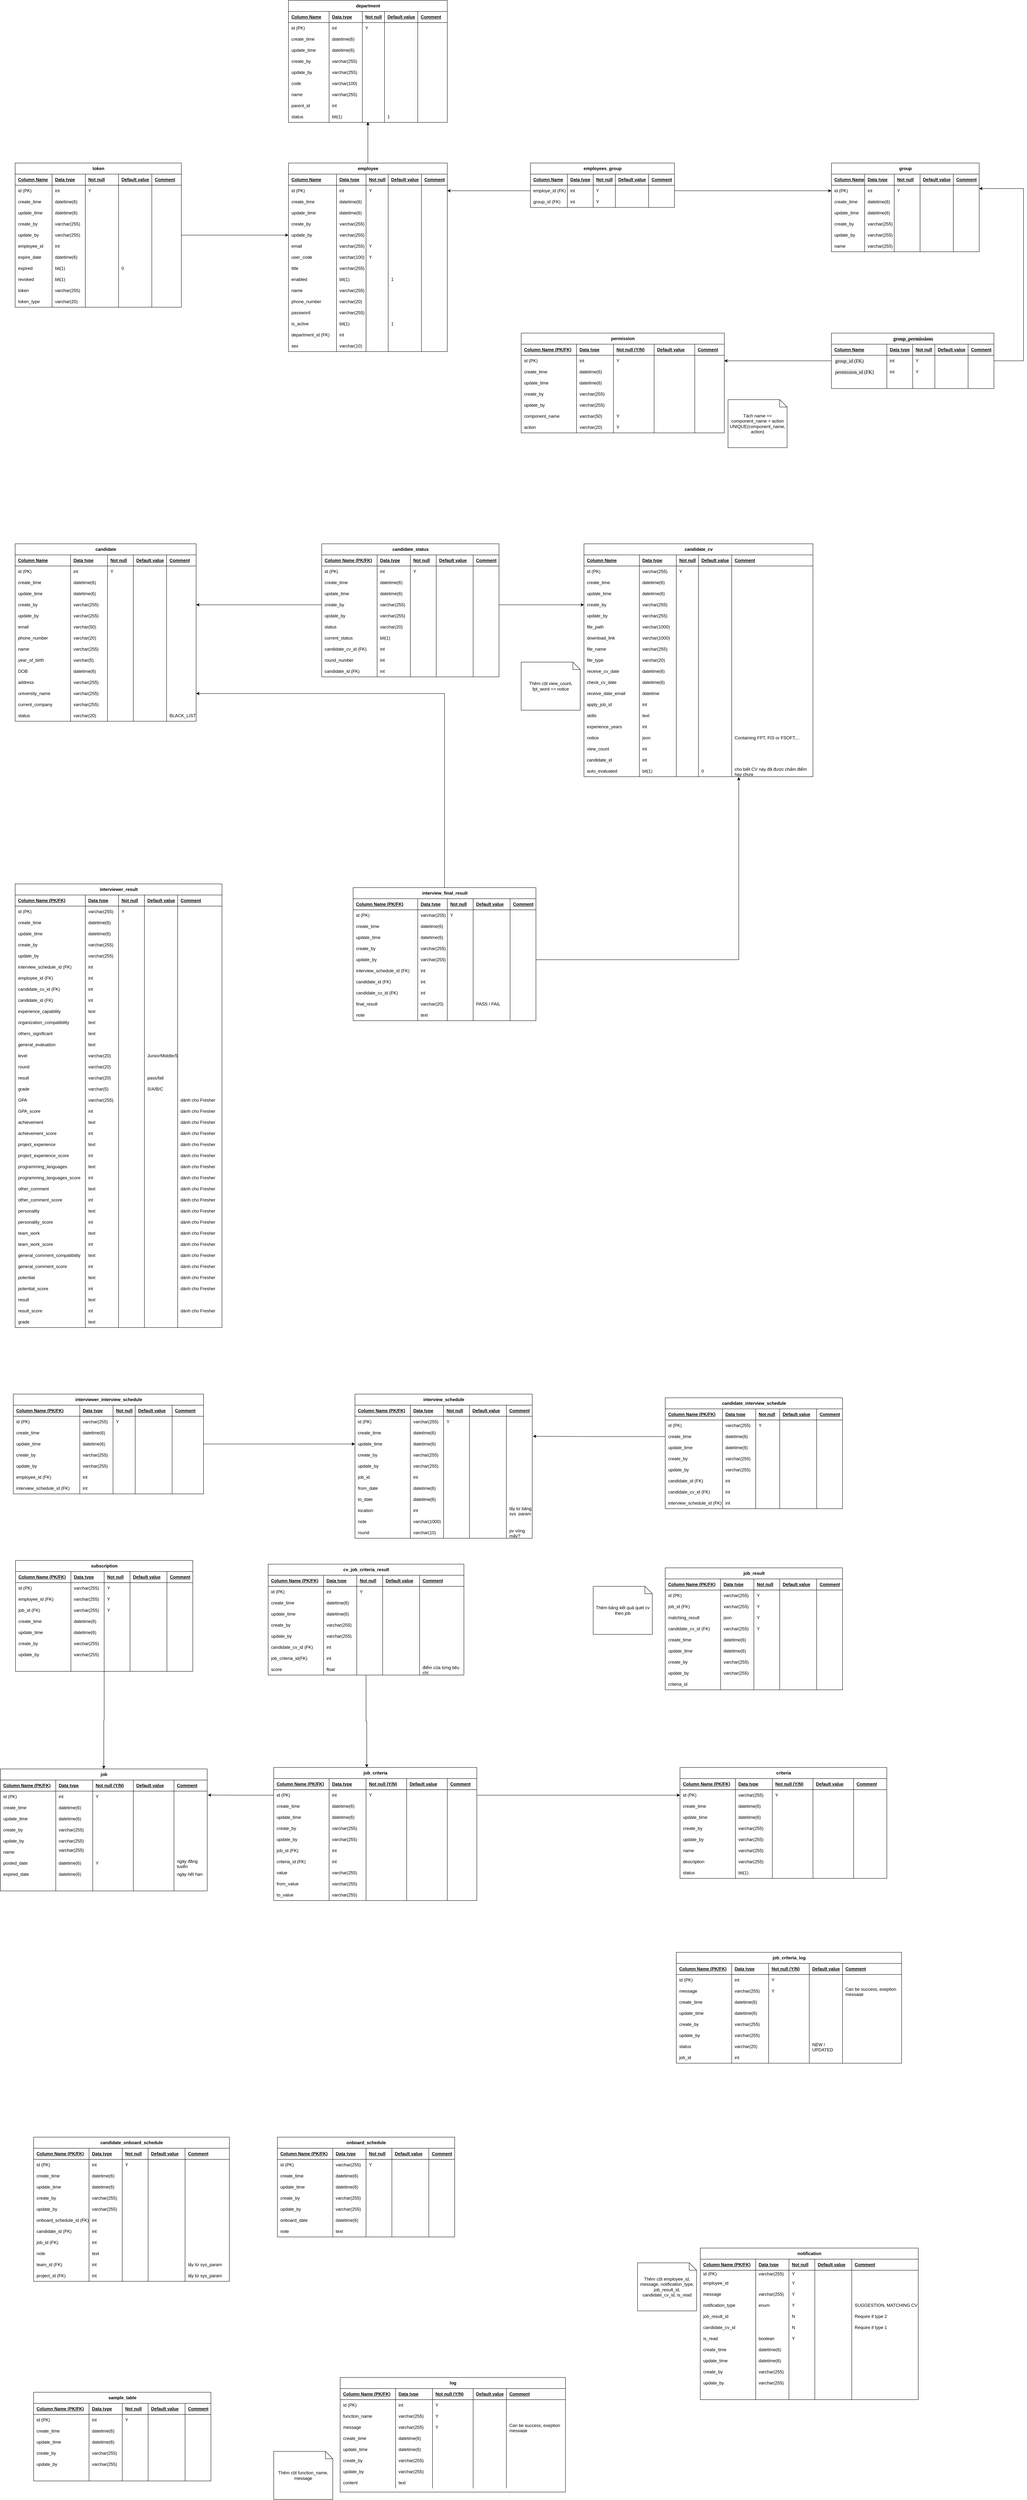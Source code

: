 <mxfile version="24.9.0">
  <diagram name="Page-1" id="5nzWYpUmkOevPPSoy8Bo">
    <mxGraphModel dx="3036" dy="1824" grid="1" gridSize="10" guides="1" tooltips="1" connect="1" arrows="1" fold="1" page="1" pageScale="1" pageWidth="850" pageHeight="1100" math="0" shadow="0">
      <root>
        <mxCell id="0" />
        <mxCell id="1" parent="0" />
        <mxCell id="liuBDMvKPa650KC2l--B-2050" value="employee" style="shape=table;startSize=30;container=1;collapsible=1;childLayout=tableLayout;fixedRows=1;rowLines=0;fontStyle=1;align=center;resizeLast=1;html=1;" parent="1" vertex="1">
          <mxGeometry x="-600" y="310" width="430" height="510" as="geometry">
            <mxRectangle x="-290" y="1440" width="110" height="30" as="alternateBounds" />
          </mxGeometry>
        </mxCell>
        <mxCell id="liuBDMvKPa650KC2l--B-2051" value="" style="shape=tableRow;horizontal=0;startSize=0;swimlaneHead=0;swimlaneBody=0;fillColor=none;collapsible=0;dropTarget=0;points=[[0,0.5],[1,0.5]];portConstraint=eastwest;top=0;left=0;right=0;bottom=1;" parent="liuBDMvKPa650KC2l--B-2050" vertex="1">
          <mxGeometry y="30" width="430" height="30" as="geometry" />
        </mxCell>
        <mxCell id="liuBDMvKPa650KC2l--B-2052" value="Column Name" style="shape=partialRectangle;connectable=0;fillColor=none;top=0;left=0;bottom=0;right=0;align=left;spacingLeft=6;fontStyle=5;overflow=hidden;whiteSpace=wrap;html=1;" parent="liuBDMvKPa650KC2l--B-2051" vertex="1">
          <mxGeometry width="130" height="30" as="geometry">
            <mxRectangle width="130" height="30" as="alternateBounds" />
          </mxGeometry>
        </mxCell>
        <mxCell id="liuBDMvKPa650KC2l--B-2053" value="Data type" style="shape=partialRectangle;connectable=0;fillColor=none;top=0;left=0;bottom=0;right=0;align=left;spacingLeft=6;fontStyle=5;overflow=hidden;whiteSpace=wrap;html=1;" parent="liuBDMvKPa650KC2l--B-2051" vertex="1">
          <mxGeometry x="130" width="80" height="30" as="geometry">
            <mxRectangle width="80" height="30" as="alternateBounds" />
          </mxGeometry>
        </mxCell>
        <mxCell id="liuBDMvKPa650KC2l--B-2054" value="Not null" style="shape=partialRectangle;connectable=0;fillColor=none;top=0;left=0;bottom=0;right=0;align=left;spacingLeft=6;fontStyle=5;overflow=hidden;whiteSpace=wrap;html=1;" parent="liuBDMvKPa650KC2l--B-2051" vertex="1">
          <mxGeometry x="210" width="60" height="30" as="geometry">
            <mxRectangle width="60" height="30" as="alternateBounds" />
          </mxGeometry>
        </mxCell>
        <mxCell id="liuBDMvKPa650KC2l--B-2055" value="Default value" style="shape=partialRectangle;connectable=0;fillColor=none;top=0;left=0;bottom=0;right=0;align=left;spacingLeft=6;fontStyle=5;overflow=hidden;whiteSpace=wrap;html=1;" parent="liuBDMvKPa650KC2l--B-2051" vertex="1">
          <mxGeometry x="270" width="90" height="30" as="geometry">
            <mxRectangle width="90" height="30" as="alternateBounds" />
          </mxGeometry>
        </mxCell>
        <mxCell id="liuBDMvKPa650KC2l--B-2056" value="Comment" style="shape=partialRectangle;connectable=0;fillColor=none;top=0;left=0;bottom=0;right=0;align=left;spacingLeft=6;fontStyle=5;overflow=hidden;whiteSpace=wrap;html=1;" parent="liuBDMvKPa650KC2l--B-2051" vertex="1">
          <mxGeometry x="360" width="70" height="30" as="geometry">
            <mxRectangle width="70" height="30" as="alternateBounds" />
          </mxGeometry>
        </mxCell>
        <mxCell id="liuBDMvKPa650KC2l--B-2057" value="" style="shape=tableRow;horizontal=0;startSize=0;swimlaneHead=0;swimlaneBody=0;fillColor=none;collapsible=0;dropTarget=0;points=[[0,0.5],[1,0.5]];portConstraint=eastwest;top=0;left=0;right=0;bottom=0;" parent="liuBDMvKPa650KC2l--B-2050" vertex="1">
          <mxGeometry y="60" width="430" height="30" as="geometry" />
        </mxCell>
        <mxCell id="liuBDMvKPa650KC2l--B-2058" value="id (PK)" style="shape=partialRectangle;connectable=0;fillColor=none;top=0;left=0;bottom=0;right=0;align=left;spacingLeft=6;overflow=hidden;whiteSpace=wrap;html=1;" parent="liuBDMvKPa650KC2l--B-2057" vertex="1">
          <mxGeometry width="130" height="30" as="geometry">
            <mxRectangle width="130" height="30" as="alternateBounds" />
          </mxGeometry>
        </mxCell>
        <mxCell id="liuBDMvKPa650KC2l--B-2059" value="int" style="shape=partialRectangle;connectable=0;fillColor=none;top=0;left=0;bottom=0;right=0;align=left;spacingLeft=6;overflow=hidden;whiteSpace=wrap;html=1;" parent="liuBDMvKPa650KC2l--B-2057" vertex="1">
          <mxGeometry x="130" width="80" height="30" as="geometry">
            <mxRectangle width="80" height="30" as="alternateBounds" />
          </mxGeometry>
        </mxCell>
        <mxCell id="liuBDMvKPa650KC2l--B-2060" value="Y" style="shape=partialRectangle;connectable=0;fillColor=none;top=0;left=0;bottom=0;right=0;align=left;spacingLeft=6;overflow=hidden;whiteSpace=wrap;html=1;" parent="liuBDMvKPa650KC2l--B-2057" vertex="1">
          <mxGeometry x="210" width="60" height="30" as="geometry">
            <mxRectangle width="60" height="30" as="alternateBounds" />
          </mxGeometry>
        </mxCell>
        <mxCell id="liuBDMvKPa650KC2l--B-2061" style="shape=partialRectangle;connectable=0;fillColor=none;top=0;left=0;bottom=0;right=0;align=left;spacingLeft=6;overflow=hidden;whiteSpace=wrap;html=1;" parent="liuBDMvKPa650KC2l--B-2057" vertex="1">
          <mxGeometry x="270" width="90" height="30" as="geometry">
            <mxRectangle width="90" height="30" as="alternateBounds" />
          </mxGeometry>
        </mxCell>
        <mxCell id="liuBDMvKPa650KC2l--B-2062" style="shape=partialRectangle;connectable=0;fillColor=none;top=0;left=0;bottom=0;right=0;align=left;spacingLeft=6;overflow=hidden;whiteSpace=wrap;html=1;" parent="liuBDMvKPa650KC2l--B-2057" vertex="1">
          <mxGeometry x="360" width="70" height="30" as="geometry">
            <mxRectangle width="70" height="30" as="alternateBounds" />
          </mxGeometry>
        </mxCell>
        <mxCell id="liuBDMvKPa650KC2l--B-2063" value="" style="shape=tableRow;horizontal=0;startSize=0;swimlaneHead=0;swimlaneBody=0;fillColor=none;collapsible=0;dropTarget=0;points=[[0,0.5],[1,0.5]];portConstraint=eastwest;top=0;left=0;right=0;bottom=0;" parent="liuBDMvKPa650KC2l--B-2050" vertex="1">
          <mxGeometry y="90" width="430" height="30" as="geometry" />
        </mxCell>
        <mxCell id="liuBDMvKPa650KC2l--B-2064" value="create_time" style="shape=partialRectangle;connectable=0;fillColor=none;top=0;left=0;bottom=0;right=0;align=left;spacingLeft=6;overflow=hidden;whiteSpace=wrap;html=1;" parent="liuBDMvKPa650KC2l--B-2063" vertex="1">
          <mxGeometry width="130" height="30" as="geometry">
            <mxRectangle width="130" height="30" as="alternateBounds" />
          </mxGeometry>
        </mxCell>
        <mxCell id="liuBDMvKPa650KC2l--B-2065" value="datetime(6)" style="shape=partialRectangle;connectable=0;fillColor=none;top=0;left=0;bottom=0;right=0;align=left;spacingLeft=6;overflow=hidden;whiteSpace=wrap;html=1;" parent="liuBDMvKPa650KC2l--B-2063" vertex="1">
          <mxGeometry x="130" width="80" height="30" as="geometry">
            <mxRectangle width="80" height="30" as="alternateBounds" />
          </mxGeometry>
        </mxCell>
        <mxCell id="liuBDMvKPa650KC2l--B-2066" value="" style="shape=partialRectangle;connectable=0;fillColor=none;top=0;left=0;bottom=0;right=0;align=left;spacingLeft=6;overflow=hidden;whiteSpace=wrap;html=1;" parent="liuBDMvKPa650KC2l--B-2063" vertex="1">
          <mxGeometry x="210" width="60" height="30" as="geometry">
            <mxRectangle width="60" height="30" as="alternateBounds" />
          </mxGeometry>
        </mxCell>
        <mxCell id="liuBDMvKPa650KC2l--B-2067" style="shape=partialRectangle;connectable=0;fillColor=none;top=0;left=0;bottom=0;right=0;align=left;spacingLeft=6;overflow=hidden;whiteSpace=wrap;html=1;" parent="liuBDMvKPa650KC2l--B-2063" vertex="1">
          <mxGeometry x="270" width="90" height="30" as="geometry">
            <mxRectangle width="90" height="30" as="alternateBounds" />
          </mxGeometry>
        </mxCell>
        <mxCell id="liuBDMvKPa650KC2l--B-2068" style="shape=partialRectangle;connectable=0;fillColor=none;top=0;left=0;bottom=0;right=0;align=left;spacingLeft=6;overflow=hidden;whiteSpace=wrap;html=1;" parent="liuBDMvKPa650KC2l--B-2063" vertex="1">
          <mxGeometry x="360" width="70" height="30" as="geometry">
            <mxRectangle width="70" height="30" as="alternateBounds" />
          </mxGeometry>
        </mxCell>
        <mxCell id="liuBDMvKPa650KC2l--B-2069" value="" style="shape=tableRow;horizontal=0;startSize=0;swimlaneHead=0;swimlaneBody=0;fillColor=none;collapsible=0;dropTarget=0;points=[[0,0.5],[1,0.5]];portConstraint=eastwest;top=0;left=0;right=0;bottom=0;" parent="liuBDMvKPa650KC2l--B-2050" vertex="1">
          <mxGeometry y="120" width="430" height="30" as="geometry" />
        </mxCell>
        <mxCell id="liuBDMvKPa650KC2l--B-2070" value="update_time" style="shape=partialRectangle;connectable=0;fillColor=none;top=0;left=0;bottom=0;right=0;align=left;spacingLeft=6;overflow=hidden;whiteSpace=wrap;html=1;" parent="liuBDMvKPa650KC2l--B-2069" vertex="1">
          <mxGeometry width="130" height="30" as="geometry">
            <mxRectangle width="130" height="30" as="alternateBounds" />
          </mxGeometry>
        </mxCell>
        <mxCell id="liuBDMvKPa650KC2l--B-2071" value="datetime(6)" style="shape=partialRectangle;connectable=0;fillColor=none;top=0;left=0;bottom=0;right=0;align=left;spacingLeft=6;overflow=hidden;whiteSpace=wrap;html=1;" parent="liuBDMvKPa650KC2l--B-2069" vertex="1">
          <mxGeometry x="130" width="80" height="30" as="geometry">
            <mxRectangle width="80" height="30" as="alternateBounds" />
          </mxGeometry>
        </mxCell>
        <mxCell id="liuBDMvKPa650KC2l--B-2072" style="shape=partialRectangle;connectable=0;fillColor=none;top=0;left=0;bottom=0;right=0;align=left;spacingLeft=6;overflow=hidden;whiteSpace=wrap;html=1;" parent="liuBDMvKPa650KC2l--B-2069" vertex="1">
          <mxGeometry x="210" width="60" height="30" as="geometry">
            <mxRectangle width="60" height="30" as="alternateBounds" />
          </mxGeometry>
        </mxCell>
        <mxCell id="liuBDMvKPa650KC2l--B-2073" style="shape=partialRectangle;connectable=0;fillColor=none;top=0;left=0;bottom=0;right=0;align=left;spacingLeft=6;overflow=hidden;whiteSpace=wrap;html=1;" parent="liuBDMvKPa650KC2l--B-2069" vertex="1">
          <mxGeometry x="270" width="90" height="30" as="geometry">
            <mxRectangle width="90" height="30" as="alternateBounds" />
          </mxGeometry>
        </mxCell>
        <mxCell id="liuBDMvKPa650KC2l--B-2074" style="shape=partialRectangle;connectable=0;fillColor=none;top=0;left=0;bottom=0;right=0;align=left;spacingLeft=6;overflow=hidden;whiteSpace=wrap;html=1;" parent="liuBDMvKPa650KC2l--B-2069" vertex="1">
          <mxGeometry x="360" width="70" height="30" as="geometry">
            <mxRectangle width="70" height="30" as="alternateBounds" />
          </mxGeometry>
        </mxCell>
        <mxCell id="liuBDMvKPa650KC2l--B-2075" style="shape=tableRow;horizontal=0;startSize=0;swimlaneHead=0;swimlaneBody=0;fillColor=none;collapsible=0;dropTarget=0;points=[[0,0.5],[1,0.5]];portConstraint=eastwest;top=0;left=0;right=0;bottom=0;" parent="liuBDMvKPa650KC2l--B-2050" vertex="1">
          <mxGeometry y="150" width="430" height="30" as="geometry" />
        </mxCell>
        <mxCell id="liuBDMvKPa650KC2l--B-2076" value="create_by" style="shape=partialRectangle;connectable=0;fillColor=none;top=0;left=0;bottom=0;right=0;align=left;spacingLeft=6;overflow=hidden;whiteSpace=wrap;html=1;" parent="liuBDMvKPa650KC2l--B-2075" vertex="1">
          <mxGeometry width="130" height="30" as="geometry">
            <mxRectangle width="130" height="30" as="alternateBounds" />
          </mxGeometry>
        </mxCell>
        <mxCell id="liuBDMvKPa650KC2l--B-2077" value="varchar(255)" style="shape=partialRectangle;connectable=0;fillColor=none;top=0;left=0;bottom=0;right=0;align=left;spacingLeft=6;overflow=hidden;whiteSpace=wrap;html=1;" parent="liuBDMvKPa650KC2l--B-2075" vertex="1">
          <mxGeometry x="130" width="80" height="30" as="geometry">
            <mxRectangle width="80" height="30" as="alternateBounds" />
          </mxGeometry>
        </mxCell>
        <mxCell id="liuBDMvKPa650KC2l--B-2078" style="shape=partialRectangle;connectable=0;fillColor=none;top=0;left=0;bottom=0;right=0;align=left;spacingLeft=6;overflow=hidden;whiteSpace=wrap;html=1;" parent="liuBDMvKPa650KC2l--B-2075" vertex="1">
          <mxGeometry x="210" width="60" height="30" as="geometry">
            <mxRectangle width="60" height="30" as="alternateBounds" />
          </mxGeometry>
        </mxCell>
        <mxCell id="liuBDMvKPa650KC2l--B-2079" style="shape=partialRectangle;connectable=0;fillColor=none;top=0;left=0;bottom=0;right=0;align=left;spacingLeft=6;overflow=hidden;whiteSpace=wrap;html=1;" parent="liuBDMvKPa650KC2l--B-2075" vertex="1">
          <mxGeometry x="270" width="90" height="30" as="geometry">
            <mxRectangle width="90" height="30" as="alternateBounds" />
          </mxGeometry>
        </mxCell>
        <mxCell id="liuBDMvKPa650KC2l--B-2080" style="shape=partialRectangle;connectable=0;fillColor=none;top=0;left=0;bottom=0;right=0;align=left;spacingLeft=6;overflow=hidden;whiteSpace=wrap;html=1;" parent="liuBDMvKPa650KC2l--B-2075" vertex="1">
          <mxGeometry x="360" width="70" height="30" as="geometry">
            <mxRectangle width="70" height="30" as="alternateBounds" />
          </mxGeometry>
        </mxCell>
        <mxCell id="liuBDMvKPa650KC2l--B-2081" style="shape=tableRow;horizontal=0;startSize=0;swimlaneHead=0;swimlaneBody=0;fillColor=none;collapsible=0;dropTarget=0;points=[[0,0.5],[1,0.5]];portConstraint=eastwest;top=0;left=0;right=0;bottom=0;" parent="liuBDMvKPa650KC2l--B-2050" vertex="1">
          <mxGeometry y="180" width="430" height="30" as="geometry" />
        </mxCell>
        <mxCell id="liuBDMvKPa650KC2l--B-2082" value="update_by" style="shape=partialRectangle;connectable=0;fillColor=none;top=0;left=0;bottom=0;right=0;align=left;spacingLeft=6;overflow=hidden;whiteSpace=wrap;html=1;" parent="liuBDMvKPa650KC2l--B-2081" vertex="1">
          <mxGeometry width="130" height="30" as="geometry">
            <mxRectangle width="130" height="30" as="alternateBounds" />
          </mxGeometry>
        </mxCell>
        <mxCell id="liuBDMvKPa650KC2l--B-2083" value="varchar(255)" style="shape=partialRectangle;connectable=0;fillColor=none;top=0;left=0;bottom=0;right=0;align=left;spacingLeft=6;overflow=hidden;whiteSpace=wrap;html=1;" parent="liuBDMvKPa650KC2l--B-2081" vertex="1">
          <mxGeometry x="130" width="80" height="30" as="geometry">
            <mxRectangle width="80" height="30" as="alternateBounds" />
          </mxGeometry>
        </mxCell>
        <mxCell id="liuBDMvKPa650KC2l--B-2084" style="shape=partialRectangle;connectable=0;fillColor=none;top=0;left=0;bottom=0;right=0;align=left;spacingLeft=6;overflow=hidden;whiteSpace=wrap;html=1;" parent="liuBDMvKPa650KC2l--B-2081" vertex="1">
          <mxGeometry x="210" width="60" height="30" as="geometry">
            <mxRectangle width="60" height="30" as="alternateBounds" />
          </mxGeometry>
        </mxCell>
        <mxCell id="liuBDMvKPa650KC2l--B-2085" style="shape=partialRectangle;connectable=0;fillColor=none;top=0;left=0;bottom=0;right=0;align=left;spacingLeft=6;overflow=hidden;whiteSpace=wrap;html=1;" parent="liuBDMvKPa650KC2l--B-2081" vertex="1">
          <mxGeometry x="270" width="90" height="30" as="geometry">
            <mxRectangle width="90" height="30" as="alternateBounds" />
          </mxGeometry>
        </mxCell>
        <mxCell id="liuBDMvKPa650KC2l--B-2086" style="shape=partialRectangle;connectable=0;fillColor=none;top=0;left=0;bottom=0;right=0;align=left;spacingLeft=6;overflow=hidden;whiteSpace=wrap;html=1;" parent="liuBDMvKPa650KC2l--B-2081" vertex="1">
          <mxGeometry x="360" width="70" height="30" as="geometry">
            <mxRectangle width="70" height="30" as="alternateBounds" />
          </mxGeometry>
        </mxCell>
        <mxCell id="liuBDMvKPa650KC2l--B-2087" style="shape=tableRow;horizontal=0;startSize=0;swimlaneHead=0;swimlaneBody=0;fillColor=none;collapsible=0;dropTarget=0;points=[[0,0.5],[1,0.5]];portConstraint=eastwest;top=0;left=0;right=0;bottom=0;" parent="liuBDMvKPa650KC2l--B-2050" vertex="1">
          <mxGeometry y="210" width="430" height="30" as="geometry" />
        </mxCell>
        <mxCell id="liuBDMvKPa650KC2l--B-2088" value="email" style="shape=partialRectangle;connectable=0;fillColor=none;top=0;left=0;bottom=0;right=0;align=left;spacingLeft=6;overflow=hidden;whiteSpace=wrap;html=1;" parent="liuBDMvKPa650KC2l--B-2087" vertex="1">
          <mxGeometry width="130" height="30" as="geometry">
            <mxRectangle width="130" height="30" as="alternateBounds" />
          </mxGeometry>
        </mxCell>
        <mxCell id="liuBDMvKPa650KC2l--B-2089" value="varchar(255)" style="shape=partialRectangle;connectable=0;fillColor=none;top=0;left=0;bottom=0;right=0;align=left;spacingLeft=6;overflow=hidden;whiteSpace=wrap;html=1;" parent="liuBDMvKPa650KC2l--B-2087" vertex="1">
          <mxGeometry x="130" width="80" height="30" as="geometry">
            <mxRectangle width="80" height="30" as="alternateBounds" />
          </mxGeometry>
        </mxCell>
        <mxCell id="liuBDMvKPa650KC2l--B-2090" value="Y" style="shape=partialRectangle;connectable=0;fillColor=none;top=0;left=0;bottom=0;right=0;align=left;spacingLeft=6;overflow=hidden;whiteSpace=wrap;html=1;" parent="liuBDMvKPa650KC2l--B-2087" vertex="1">
          <mxGeometry x="210" width="60" height="30" as="geometry">
            <mxRectangle width="60" height="30" as="alternateBounds" />
          </mxGeometry>
        </mxCell>
        <mxCell id="liuBDMvKPa650KC2l--B-2091" style="shape=partialRectangle;connectable=0;fillColor=none;top=0;left=0;bottom=0;right=0;align=left;spacingLeft=6;overflow=hidden;whiteSpace=wrap;html=1;" parent="liuBDMvKPa650KC2l--B-2087" vertex="1">
          <mxGeometry x="270" width="90" height="30" as="geometry">
            <mxRectangle width="90" height="30" as="alternateBounds" />
          </mxGeometry>
        </mxCell>
        <mxCell id="liuBDMvKPa650KC2l--B-2092" style="shape=partialRectangle;connectable=0;fillColor=none;top=0;left=0;bottom=0;right=0;align=left;spacingLeft=6;overflow=hidden;whiteSpace=wrap;html=1;" parent="liuBDMvKPa650KC2l--B-2087" vertex="1">
          <mxGeometry x="360" width="70" height="30" as="geometry">
            <mxRectangle width="70" height="30" as="alternateBounds" />
          </mxGeometry>
        </mxCell>
        <mxCell id="liuBDMvKPa650KC2l--B-2093" style="shape=tableRow;horizontal=0;startSize=0;swimlaneHead=0;swimlaneBody=0;fillColor=none;collapsible=0;dropTarget=0;points=[[0,0.5],[1,0.5]];portConstraint=eastwest;top=0;left=0;right=0;bottom=0;" parent="liuBDMvKPa650KC2l--B-2050" vertex="1">
          <mxGeometry y="240" width="430" height="30" as="geometry" />
        </mxCell>
        <mxCell id="liuBDMvKPa650KC2l--B-2094" value="user_code" style="shape=partialRectangle;connectable=0;fillColor=none;top=0;left=0;bottom=0;right=0;align=left;spacingLeft=6;overflow=hidden;whiteSpace=wrap;html=1;" parent="liuBDMvKPa650KC2l--B-2093" vertex="1">
          <mxGeometry width="130" height="30" as="geometry">
            <mxRectangle width="130" height="30" as="alternateBounds" />
          </mxGeometry>
        </mxCell>
        <mxCell id="liuBDMvKPa650KC2l--B-2095" value="varchar(100)" style="shape=partialRectangle;connectable=0;fillColor=none;top=0;left=0;bottom=0;right=0;align=left;spacingLeft=6;overflow=hidden;whiteSpace=wrap;html=1;" parent="liuBDMvKPa650KC2l--B-2093" vertex="1">
          <mxGeometry x="130" width="80" height="30" as="geometry">
            <mxRectangle width="80" height="30" as="alternateBounds" />
          </mxGeometry>
        </mxCell>
        <mxCell id="liuBDMvKPa650KC2l--B-2096" value="Y" style="shape=partialRectangle;connectable=0;fillColor=none;top=0;left=0;bottom=0;right=0;align=left;spacingLeft=6;overflow=hidden;whiteSpace=wrap;html=1;" parent="liuBDMvKPa650KC2l--B-2093" vertex="1">
          <mxGeometry x="210" width="60" height="30" as="geometry">
            <mxRectangle width="60" height="30" as="alternateBounds" />
          </mxGeometry>
        </mxCell>
        <mxCell id="liuBDMvKPa650KC2l--B-2097" style="shape=partialRectangle;connectable=0;fillColor=none;top=0;left=0;bottom=0;right=0;align=left;spacingLeft=6;overflow=hidden;whiteSpace=wrap;html=1;" parent="liuBDMvKPa650KC2l--B-2093" vertex="1">
          <mxGeometry x="270" width="90" height="30" as="geometry">
            <mxRectangle width="90" height="30" as="alternateBounds" />
          </mxGeometry>
        </mxCell>
        <mxCell id="liuBDMvKPa650KC2l--B-2098" style="shape=partialRectangle;connectable=0;fillColor=none;top=0;left=0;bottom=0;right=0;align=left;spacingLeft=6;overflow=hidden;whiteSpace=wrap;html=1;" parent="liuBDMvKPa650KC2l--B-2093" vertex="1">
          <mxGeometry x="360" width="70" height="30" as="geometry">
            <mxRectangle width="70" height="30" as="alternateBounds" />
          </mxGeometry>
        </mxCell>
        <mxCell id="liuBDMvKPa650KC2l--B-2099" style="shape=tableRow;horizontal=0;startSize=0;swimlaneHead=0;swimlaneBody=0;fillColor=none;collapsible=0;dropTarget=0;points=[[0,0.5],[1,0.5]];portConstraint=eastwest;top=0;left=0;right=0;bottom=0;" parent="liuBDMvKPa650KC2l--B-2050" vertex="1">
          <mxGeometry y="270" width="430" height="30" as="geometry" />
        </mxCell>
        <mxCell id="liuBDMvKPa650KC2l--B-2100" value="title" style="shape=partialRectangle;connectable=0;fillColor=none;top=0;left=0;bottom=0;right=0;align=left;spacingLeft=6;overflow=hidden;whiteSpace=wrap;html=1;" parent="liuBDMvKPa650KC2l--B-2099" vertex="1">
          <mxGeometry width="130" height="30" as="geometry">
            <mxRectangle width="130" height="30" as="alternateBounds" />
          </mxGeometry>
        </mxCell>
        <mxCell id="liuBDMvKPa650KC2l--B-2101" value="varchar(255)" style="shape=partialRectangle;connectable=0;fillColor=none;top=0;left=0;bottom=0;right=0;align=left;spacingLeft=6;overflow=hidden;whiteSpace=wrap;html=1;" parent="liuBDMvKPa650KC2l--B-2099" vertex="1">
          <mxGeometry x="130" width="80" height="30" as="geometry">
            <mxRectangle width="80" height="30" as="alternateBounds" />
          </mxGeometry>
        </mxCell>
        <mxCell id="liuBDMvKPa650KC2l--B-2102" style="shape=partialRectangle;connectable=0;fillColor=none;top=0;left=0;bottom=0;right=0;align=left;spacingLeft=6;overflow=hidden;whiteSpace=wrap;html=1;" parent="liuBDMvKPa650KC2l--B-2099" vertex="1">
          <mxGeometry x="210" width="60" height="30" as="geometry">
            <mxRectangle width="60" height="30" as="alternateBounds" />
          </mxGeometry>
        </mxCell>
        <mxCell id="liuBDMvKPa650KC2l--B-2103" style="shape=partialRectangle;connectable=0;fillColor=none;top=0;left=0;bottom=0;right=0;align=left;spacingLeft=6;overflow=hidden;whiteSpace=wrap;html=1;" parent="liuBDMvKPa650KC2l--B-2099" vertex="1">
          <mxGeometry x="270" width="90" height="30" as="geometry">
            <mxRectangle width="90" height="30" as="alternateBounds" />
          </mxGeometry>
        </mxCell>
        <mxCell id="liuBDMvKPa650KC2l--B-2104" style="shape=partialRectangle;connectable=0;fillColor=none;top=0;left=0;bottom=0;right=0;align=left;spacingLeft=6;overflow=hidden;whiteSpace=wrap;html=1;" parent="liuBDMvKPa650KC2l--B-2099" vertex="1">
          <mxGeometry x="360" width="70" height="30" as="geometry">
            <mxRectangle width="70" height="30" as="alternateBounds" />
          </mxGeometry>
        </mxCell>
        <mxCell id="liuBDMvKPa650KC2l--B-2105" style="shape=tableRow;horizontal=0;startSize=0;swimlaneHead=0;swimlaneBody=0;fillColor=none;collapsible=0;dropTarget=0;points=[[0,0.5],[1,0.5]];portConstraint=eastwest;top=0;left=0;right=0;bottom=0;" parent="liuBDMvKPa650KC2l--B-2050" vertex="1">
          <mxGeometry y="300" width="430" height="30" as="geometry" />
        </mxCell>
        <mxCell id="liuBDMvKPa650KC2l--B-2106" value="enabled" style="shape=partialRectangle;connectable=0;fillColor=none;top=0;left=0;bottom=0;right=0;align=left;spacingLeft=6;overflow=hidden;whiteSpace=wrap;html=1;" parent="liuBDMvKPa650KC2l--B-2105" vertex="1">
          <mxGeometry width="130" height="30" as="geometry">
            <mxRectangle width="130" height="30" as="alternateBounds" />
          </mxGeometry>
        </mxCell>
        <mxCell id="liuBDMvKPa650KC2l--B-2107" value="bit(1)" style="shape=partialRectangle;connectable=0;fillColor=none;top=0;left=0;bottom=0;right=0;align=left;spacingLeft=6;overflow=hidden;whiteSpace=wrap;html=1;" parent="liuBDMvKPa650KC2l--B-2105" vertex="1">
          <mxGeometry x="130" width="80" height="30" as="geometry">
            <mxRectangle width="80" height="30" as="alternateBounds" />
          </mxGeometry>
        </mxCell>
        <mxCell id="liuBDMvKPa650KC2l--B-2108" style="shape=partialRectangle;connectable=0;fillColor=none;top=0;left=0;bottom=0;right=0;align=left;spacingLeft=6;overflow=hidden;whiteSpace=wrap;html=1;" parent="liuBDMvKPa650KC2l--B-2105" vertex="1">
          <mxGeometry x="210" width="60" height="30" as="geometry">
            <mxRectangle width="60" height="30" as="alternateBounds" />
          </mxGeometry>
        </mxCell>
        <mxCell id="liuBDMvKPa650KC2l--B-2109" value="1" style="shape=partialRectangle;connectable=0;fillColor=none;top=0;left=0;bottom=0;right=0;align=left;spacingLeft=6;overflow=hidden;whiteSpace=wrap;html=1;" parent="liuBDMvKPa650KC2l--B-2105" vertex="1">
          <mxGeometry x="270" width="90" height="30" as="geometry">
            <mxRectangle width="90" height="30" as="alternateBounds" />
          </mxGeometry>
        </mxCell>
        <mxCell id="liuBDMvKPa650KC2l--B-2110" style="shape=partialRectangle;connectable=0;fillColor=none;top=0;left=0;bottom=0;right=0;align=left;spacingLeft=6;overflow=hidden;whiteSpace=wrap;html=1;" parent="liuBDMvKPa650KC2l--B-2105" vertex="1">
          <mxGeometry x="360" width="70" height="30" as="geometry">
            <mxRectangle width="70" height="30" as="alternateBounds" />
          </mxGeometry>
        </mxCell>
        <mxCell id="liuBDMvKPa650KC2l--B-2111" style="shape=tableRow;horizontal=0;startSize=0;swimlaneHead=0;swimlaneBody=0;fillColor=none;collapsible=0;dropTarget=0;points=[[0,0.5],[1,0.5]];portConstraint=eastwest;top=0;left=0;right=0;bottom=0;" parent="liuBDMvKPa650KC2l--B-2050" vertex="1">
          <mxGeometry y="330" width="430" height="30" as="geometry" />
        </mxCell>
        <mxCell id="liuBDMvKPa650KC2l--B-2112" value="name" style="shape=partialRectangle;connectable=0;fillColor=none;top=0;left=0;bottom=0;right=0;align=left;spacingLeft=6;overflow=hidden;whiteSpace=wrap;html=1;" parent="liuBDMvKPa650KC2l--B-2111" vertex="1">
          <mxGeometry width="130" height="30" as="geometry">
            <mxRectangle width="130" height="30" as="alternateBounds" />
          </mxGeometry>
        </mxCell>
        <mxCell id="liuBDMvKPa650KC2l--B-2113" value="varchar(255)" style="shape=partialRectangle;connectable=0;fillColor=none;top=0;left=0;bottom=0;right=0;align=left;spacingLeft=6;overflow=hidden;whiteSpace=wrap;html=1;" parent="liuBDMvKPa650KC2l--B-2111" vertex="1">
          <mxGeometry x="130" width="80" height="30" as="geometry">
            <mxRectangle width="80" height="30" as="alternateBounds" />
          </mxGeometry>
        </mxCell>
        <mxCell id="liuBDMvKPa650KC2l--B-2114" style="shape=partialRectangle;connectable=0;fillColor=none;top=0;left=0;bottom=0;right=0;align=left;spacingLeft=6;overflow=hidden;whiteSpace=wrap;html=1;" parent="liuBDMvKPa650KC2l--B-2111" vertex="1">
          <mxGeometry x="210" width="60" height="30" as="geometry">
            <mxRectangle width="60" height="30" as="alternateBounds" />
          </mxGeometry>
        </mxCell>
        <mxCell id="liuBDMvKPa650KC2l--B-2115" style="shape=partialRectangle;connectable=0;fillColor=none;top=0;left=0;bottom=0;right=0;align=left;spacingLeft=6;overflow=hidden;whiteSpace=wrap;html=1;" parent="liuBDMvKPa650KC2l--B-2111" vertex="1">
          <mxGeometry x="270" width="90" height="30" as="geometry">
            <mxRectangle width="90" height="30" as="alternateBounds" />
          </mxGeometry>
        </mxCell>
        <mxCell id="liuBDMvKPa650KC2l--B-2116" style="shape=partialRectangle;connectable=0;fillColor=none;top=0;left=0;bottom=0;right=0;align=left;spacingLeft=6;overflow=hidden;whiteSpace=wrap;html=1;" parent="liuBDMvKPa650KC2l--B-2111" vertex="1">
          <mxGeometry x="360" width="70" height="30" as="geometry">
            <mxRectangle width="70" height="30" as="alternateBounds" />
          </mxGeometry>
        </mxCell>
        <mxCell id="liuBDMvKPa650KC2l--B-2117" style="shape=tableRow;horizontal=0;startSize=0;swimlaneHead=0;swimlaneBody=0;fillColor=none;collapsible=0;dropTarget=0;points=[[0,0.5],[1,0.5]];portConstraint=eastwest;top=0;left=0;right=0;bottom=0;" parent="liuBDMvKPa650KC2l--B-2050" vertex="1">
          <mxGeometry y="360" width="430" height="30" as="geometry" />
        </mxCell>
        <mxCell id="liuBDMvKPa650KC2l--B-2118" value="phone_number" style="shape=partialRectangle;connectable=0;fillColor=none;top=0;left=0;bottom=0;right=0;align=left;spacingLeft=6;overflow=hidden;whiteSpace=wrap;html=1;" parent="liuBDMvKPa650KC2l--B-2117" vertex="1">
          <mxGeometry width="130" height="30" as="geometry">
            <mxRectangle width="130" height="30" as="alternateBounds" />
          </mxGeometry>
        </mxCell>
        <mxCell id="liuBDMvKPa650KC2l--B-2119" value="varchar(20)" style="shape=partialRectangle;connectable=0;fillColor=none;top=0;left=0;bottom=0;right=0;align=left;spacingLeft=6;overflow=hidden;whiteSpace=wrap;html=1;" parent="liuBDMvKPa650KC2l--B-2117" vertex="1">
          <mxGeometry x="130" width="80" height="30" as="geometry">
            <mxRectangle width="80" height="30" as="alternateBounds" />
          </mxGeometry>
        </mxCell>
        <mxCell id="liuBDMvKPa650KC2l--B-2120" style="shape=partialRectangle;connectable=0;fillColor=none;top=0;left=0;bottom=0;right=0;align=left;spacingLeft=6;overflow=hidden;whiteSpace=wrap;html=1;" parent="liuBDMvKPa650KC2l--B-2117" vertex="1">
          <mxGeometry x="210" width="60" height="30" as="geometry">
            <mxRectangle width="60" height="30" as="alternateBounds" />
          </mxGeometry>
        </mxCell>
        <mxCell id="liuBDMvKPa650KC2l--B-2121" style="shape=partialRectangle;connectable=0;fillColor=none;top=0;left=0;bottom=0;right=0;align=left;spacingLeft=6;overflow=hidden;whiteSpace=wrap;html=1;" parent="liuBDMvKPa650KC2l--B-2117" vertex="1">
          <mxGeometry x="270" width="90" height="30" as="geometry">
            <mxRectangle width="90" height="30" as="alternateBounds" />
          </mxGeometry>
        </mxCell>
        <mxCell id="liuBDMvKPa650KC2l--B-2122" style="shape=partialRectangle;connectable=0;fillColor=none;top=0;left=0;bottom=0;right=0;align=left;spacingLeft=6;overflow=hidden;whiteSpace=wrap;html=1;" parent="liuBDMvKPa650KC2l--B-2117" vertex="1">
          <mxGeometry x="360" width="70" height="30" as="geometry">
            <mxRectangle width="70" height="30" as="alternateBounds" />
          </mxGeometry>
        </mxCell>
        <mxCell id="liuBDMvKPa650KC2l--B-2123" style="shape=tableRow;horizontal=0;startSize=0;swimlaneHead=0;swimlaneBody=0;fillColor=none;collapsible=0;dropTarget=0;points=[[0,0.5],[1,0.5]];portConstraint=eastwest;top=0;left=0;right=0;bottom=0;" parent="liuBDMvKPa650KC2l--B-2050" vertex="1">
          <mxGeometry y="390" width="430" height="30" as="geometry" />
        </mxCell>
        <mxCell id="liuBDMvKPa650KC2l--B-2124" value="password" style="shape=partialRectangle;connectable=0;fillColor=none;top=0;left=0;bottom=0;right=0;align=left;spacingLeft=6;overflow=hidden;whiteSpace=wrap;html=1;" parent="liuBDMvKPa650KC2l--B-2123" vertex="1">
          <mxGeometry width="130" height="30" as="geometry">
            <mxRectangle width="130" height="30" as="alternateBounds" />
          </mxGeometry>
        </mxCell>
        <mxCell id="liuBDMvKPa650KC2l--B-2125" value="varchar(255)" style="shape=partialRectangle;connectable=0;fillColor=none;top=0;left=0;bottom=0;right=0;align=left;spacingLeft=6;overflow=hidden;whiteSpace=wrap;html=1;" parent="liuBDMvKPa650KC2l--B-2123" vertex="1">
          <mxGeometry x="130" width="80" height="30" as="geometry">
            <mxRectangle width="80" height="30" as="alternateBounds" />
          </mxGeometry>
        </mxCell>
        <mxCell id="liuBDMvKPa650KC2l--B-2126" style="shape=partialRectangle;connectable=0;fillColor=none;top=0;left=0;bottom=0;right=0;align=left;spacingLeft=6;overflow=hidden;whiteSpace=wrap;html=1;" parent="liuBDMvKPa650KC2l--B-2123" vertex="1">
          <mxGeometry x="210" width="60" height="30" as="geometry">
            <mxRectangle width="60" height="30" as="alternateBounds" />
          </mxGeometry>
        </mxCell>
        <mxCell id="liuBDMvKPa650KC2l--B-2127" style="shape=partialRectangle;connectable=0;fillColor=none;top=0;left=0;bottom=0;right=0;align=left;spacingLeft=6;overflow=hidden;whiteSpace=wrap;html=1;" parent="liuBDMvKPa650KC2l--B-2123" vertex="1">
          <mxGeometry x="270" width="90" height="30" as="geometry">
            <mxRectangle width="90" height="30" as="alternateBounds" />
          </mxGeometry>
        </mxCell>
        <mxCell id="liuBDMvKPa650KC2l--B-2128" style="shape=partialRectangle;connectable=0;fillColor=none;top=0;left=0;bottom=0;right=0;align=left;spacingLeft=6;overflow=hidden;whiteSpace=wrap;html=1;" parent="liuBDMvKPa650KC2l--B-2123" vertex="1">
          <mxGeometry x="360" width="70" height="30" as="geometry">
            <mxRectangle width="70" height="30" as="alternateBounds" />
          </mxGeometry>
        </mxCell>
        <mxCell id="liuBDMvKPa650KC2l--B-2129" style="shape=tableRow;horizontal=0;startSize=0;swimlaneHead=0;swimlaneBody=0;fillColor=none;collapsible=0;dropTarget=0;points=[[0,0.5],[1,0.5]];portConstraint=eastwest;top=0;left=0;right=0;bottom=0;" parent="liuBDMvKPa650KC2l--B-2050" vertex="1">
          <mxGeometry y="420" width="430" height="30" as="geometry" />
        </mxCell>
        <mxCell id="liuBDMvKPa650KC2l--B-2130" value="is_active" style="shape=partialRectangle;connectable=0;fillColor=none;top=0;left=0;bottom=0;right=0;align=left;spacingLeft=6;overflow=hidden;whiteSpace=wrap;html=1;" parent="liuBDMvKPa650KC2l--B-2129" vertex="1">
          <mxGeometry width="130" height="30" as="geometry">
            <mxRectangle width="130" height="30" as="alternateBounds" />
          </mxGeometry>
        </mxCell>
        <mxCell id="liuBDMvKPa650KC2l--B-2131" value="bit(1)" style="shape=partialRectangle;connectable=0;fillColor=none;top=0;left=0;bottom=0;right=0;align=left;spacingLeft=6;overflow=hidden;whiteSpace=wrap;html=1;" parent="liuBDMvKPa650KC2l--B-2129" vertex="1">
          <mxGeometry x="130" width="80" height="30" as="geometry">
            <mxRectangle width="80" height="30" as="alternateBounds" />
          </mxGeometry>
        </mxCell>
        <mxCell id="liuBDMvKPa650KC2l--B-2132" style="shape=partialRectangle;connectable=0;fillColor=none;top=0;left=0;bottom=0;right=0;align=left;spacingLeft=6;overflow=hidden;whiteSpace=wrap;html=1;" parent="liuBDMvKPa650KC2l--B-2129" vertex="1">
          <mxGeometry x="210" width="60" height="30" as="geometry">
            <mxRectangle width="60" height="30" as="alternateBounds" />
          </mxGeometry>
        </mxCell>
        <mxCell id="liuBDMvKPa650KC2l--B-2133" value="1" style="shape=partialRectangle;connectable=0;fillColor=none;top=0;left=0;bottom=0;right=0;align=left;spacingLeft=6;overflow=hidden;whiteSpace=wrap;html=1;" parent="liuBDMvKPa650KC2l--B-2129" vertex="1">
          <mxGeometry x="270" width="90" height="30" as="geometry">
            <mxRectangle width="90" height="30" as="alternateBounds" />
          </mxGeometry>
        </mxCell>
        <mxCell id="liuBDMvKPa650KC2l--B-2134" style="shape=partialRectangle;connectable=0;fillColor=none;top=0;left=0;bottom=0;right=0;align=left;spacingLeft=6;overflow=hidden;whiteSpace=wrap;html=1;" parent="liuBDMvKPa650KC2l--B-2129" vertex="1">
          <mxGeometry x="360" width="70" height="30" as="geometry">
            <mxRectangle width="70" height="30" as="alternateBounds" />
          </mxGeometry>
        </mxCell>
        <mxCell id="liuBDMvKPa650KC2l--B-2135" style="shape=tableRow;horizontal=0;startSize=0;swimlaneHead=0;swimlaneBody=0;fillColor=none;collapsible=0;dropTarget=0;points=[[0,0.5],[1,0.5]];portConstraint=eastwest;top=0;left=0;right=0;bottom=0;" parent="liuBDMvKPa650KC2l--B-2050" vertex="1">
          <mxGeometry y="450" width="430" height="30" as="geometry" />
        </mxCell>
        <mxCell id="liuBDMvKPa650KC2l--B-2136" value="department_id (FK)" style="shape=partialRectangle;connectable=0;fillColor=none;top=0;left=0;bottom=0;right=0;align=left;spacingLeft=6;overflow=hidden;whiteSpace=wrap;html=1;" parent="liuBDMvKPa650KC2l--B-2135" vertex="1">
          <mxGeometry width="130" height="30" as="geometry">
            <mxRectangle width="130" height="30" as="alternateBounds" />
          </mxGeometry>
        </mxCell>
        <mxCell id="liuBDMvKPa650KC2l--B-2137" value="int" style="shape=partialRectangle;connectable=0;fillColor=none;top=0;left=0;bottom=0;right=0;align=left;spacingLeft=6;overflow=hidden;whiteSpace=wrap;html=1;" parent="liuBDMvKPa650KC2l--B-2135" vertex="1">
          <mxGeometry x="130" width="80" height="30" as="geometry">
            <mxRectangle width="80" height="30" as="alternateBounds" />
          </mxGeometry>
        </mxCell>
        <mxCell id="liuBDMvKPa650KC2l--B-2138" style="shape=partialRectangle;connectable=0;fillColor=none;top=0;left=0;bottom=0;right=0;align=left;spacingLeft=6;overflow=hidden;whiteSpace=wrap;html=1;" parent="liuBDMvKPa650KC2l--B-2135" vertex="1">
          <mxGeometry x="210" width="60" height="30" as="geometry">
            <mxRectangle width="60" height="30" as="alternateBounds" />
          </mxGeometry>
        </mxCell>
        <mxCell id="liuBDMvKPa650KC2l--B-2139" style="shape=partialRectangle;connectable=0;fillColor=none;top=0;left=0;bottom=0;right=0;align=left;spacingLeft=6;overflow=hidden;whiteSpace=wrap;html=1;" parent="liuBDMvKPa650KC2l--B-2135" vertex="1">
          <mxGeometry x="270" width="90" height="30" as="geometry">
            <mxRectangle width="90" height="30" as="alternateBounds" />
          </mxGeometry>
        </mxCell>
        <mxCell id="liuBDMvKPa650KC2l--B-2140" style="shape=partialRectangle;connectable=0;fillColor=none;top=0;left=0;bottom=0;right=0;align=left;spacingLeft=6;overflow=hidden;whiteSpace=wrap;html=1;" parent="liuBDMvKPa650KC2l--B-2135" vertex="1">
          <mxGeometry x="360" width="70" height="30" as="geometry">
            <mxRectangle width="70" height="30" as="alternateBounds" />
          </mxGeometry>
        </mxCell>
        <mxCell id="liuBDMvKPa650KC2l--B-2141" style="shape=tableRow;horizontal=0;startSize=0;swimlaneHead=0;swimlaneBody=0;fillColor=none;collapsible=0;dropTarget=0;points=[[0,0.5],[1,0.5]];portConstraint=eastwest;top=0;left=0;right=0;bottom=0;" parent="liuBDMvKPa650KC2l--B-2050" vertex="1">
          <mxGeometry y="480" width="430" height="30" as="geometry" />
        </mxCell>
        <mxCell id="liuBDMvKPa650KC2l--B-2142" value="sex" style="shape=partialRectangle;connectable=0;fillColor=none;top=0;left=0;bottom=0;right=0;align=left;spacingLeft=6;overflow=hidden;whiteSpace=wrap;html=1;" parent="liuBDMvKPa650KC2l--B-2141" vertex="1">
          <mxGeometry width="130" height="30" as="geometry">
            <mxRectangle width="130" height="30" as="alternateBounds" />
          </mxGeometry>
        </mxCell>
        <mxCell id="liuBDMvKPa650KC2l--B-2143" value="varchar(10)" style="shape=partialRectangle;connectable=0;fillColor=none;top=0;left=0;bottom=0;right=0;align=left;spacingLeft=6;overflow=hidden;whiteSpace=wrap;html=1;" parent="liuBDMvKPa650KC2l--B-2141" vertex="1">
          <mxGeometry x="130" width="80" height="30" as="geometry">
            <mxRectangle width="80" height="30" as="alternateBounds" />
          </mxGeometry>
        </mxCell>
        <mxCell id="liuBDMvKPa650KC2l--B-2144" style="shape=partialRectangle;connectable=0;fillColor=none;top=0;left=0;bottom=0;right=0;align=left;spacingLeft=6;overflow=hidden;whiteSpace=wrap;html=1;" parent="liuBDMvKPa650KC2l--B-2141" vertex="1">
          <mxGeometry x="210" width="60" height="30" as="geometry">
            <mxRectangle width="60" height="30" as="alternateBounds" />
          </mxGeometry>
        </mxCell>
        <mxCell id="liuBDMvKPa650KC2l--B-2145" style="shape=partialRectangle;connectable=0;fillColor=none;top=0;left=0;bottom=0;right=0;align=left;spacingLeft=6;overflow=hidden;whiteSpace=wrap;html=1;" parent="liuBDMvKPa650KC2l--B-2141" vertex="1">
          <mxGeometry x="270" width="90" height="30" as="geometry">
            <mxRectangle width="90" height="30" as="alternateBounds" />
          </mxGeometry>
        </mxCell>
        <mxCell id="liuBDMvKPa650KC2l--B-2146" style="shape=partialRectangle;connectable=0;fillColor=none;top=0;left=0;bottom=0;right=0;align=left;spacingLeft=6;overflow=hidden;whiteSpace=wrap;html=1;" parent="liuBDMvKPa650KC2l--B-2141" vertex="1">
          <mxGeometry x="360" width="70" height="30" as="geometry">
            <mxRectangle width="70" height="30" as="alternateBounds" />
          </mxGeometry>
        </mxCell>
        <mxCell id="liuBDMvKPa650KC2l--B-2147" value="group" style="shape=table;startSize=30;container=1;collapsible=1;childLayout=tableLayout;fixedRows=1;rowLines=0;fontStyle=1;align=center;resizeLast=1;html=1;" parent="1" vertex="1">
          <mxGeometry x="870" y="310" width="400" height="240" as="geometry">
            <mxRectangle x="-290" y="1440" width="110" height="30" as="alternateBounds" />
          </mxGeometry>
        </mxCell>
        <mxCell id="liuBDMvKPa650KC2l--B-2148" value="" style="shape=tableRow;horizontal=0;startSize=0;swimlaneHead=0;swimlaneBody=0;fillColor=none;collapsible=0;dropTarget=0;points=[[0,0.5],[1,0.5]];portConstraint=eastwest;top=0;left=0;right=0;bottom=1;" parent="liuBDMvKPa650KC2l--B-2147" vertex="1">
          <mxGeometry y="30" width="400" height="30" as="geometry" />
        </mxCell>
        <mxCell id="liuBDMvKPa650KC2l--B-2149" value="Column Name" style="shape=partialRectangle;connectable=0;fillColor=none;top=0;left=0;bottom=0;right=0;align=left;spacingLeft=6;fontStyle=5;overflow=hidden;whiteSpace=wrap;html=1;" parent="liuBDMvKPa650KC2l--B-2148" vertex="1">
          <mxGeometry width="90" height="30" as="geometry">
            <mxRectangle width="90" height="30" as="alternateBounds" />
          </mxGeometry>
        </mxCell>
        <mxCell id="liuBDMvKPa650KC2l--B-2150" value="Data type" style="shape=partialRectangle;connectable=0;fillColor=none;top=0;left=0;bottom=0;right=0;align=left;spacingLeft=6;fontStyle=5;overflow=hidden;whiteSpace=wrap;html=1;" parent="liuBDMvKPa650KC2l--B-2148" vertex="1">
          <mxGeometry x="90" width="80" height="30" as="geometry">
            <mxRectangle width="80" height="30" as="alternateBounds" />
          </mxGeometry>
        </mxCell>
        <mxCell id="liuBDMvKPa650KC2l--B-2151" value="Not null" style="shape=partialRectangle;connectable=0;fillColor=none;top=0;left=0;bottom=0;right=0;align=left;spacingLeft=6;fontStyle=5;overflow=hidden;whiteSpace=wrap;html=1;" parent="liuBDMvKPa650KC2l--B-2148" vertex="1">
          <mxGeometry x="170" width="70" height="30" as="geometry">
            <mxRectangle width="70" height="30" as="alternateBounds" />
          </mxGeometry>
        </mxCell>
        <mxCell id="liuBDMvKPa650KC2l--B-2152" value="Default value" style="shape=partialRectangle;connectable=0;fillColor=none;top=0;left=0;bottom=0;right=0;align=left;spacingLeft=6;fontStyle=5;overflow=hidden;whiteSpace=wrap;html=1;" parent="liuBDMvKPa650KC2l--B-2148" vertex="1">
          <mxGeometry x="240" width="90" height="30" as="geometry">
            <mxRectangle width="90" height="30" as="alternateBounds" />
          </mxGeometry>
        </mxCell>
        <mxCell id="liuBDMvKPa650KC2l--B-2153" value="Comment" style="shape=partialRectangle;connectable=0;fillColor=none;top=0;left=0;bottom=0;right=0;align=left;spacingLeft=6;fontStyle=5;overflow=hidden;whiteSpace=wrap;html=1;" parent="liuBDMvKPa650KC2l--B-2148" vertex="1">
          <mxGeometry x="330" width="70" height="30" as="geometry">
            <mxRectangle width="70" height="30" as="alternateBounds" />
          </mxGeometry>
        </mxCell>
        <mxCell id="liuBDMvKPa650KC2l--B-2154" value="" style="shape=tableRow;horizontal=0;startSize=0;swimlaneHead=0;swimlaneBody=0;fillColor=none;collapsible=0;dropTarget=0;points=[[0,0.5],[1,0.5]];portConstraint=eastwest;top=0;left=0;right=0;bottom=0;" parent="liuBDMvKPa650KC2l--B-2147" vertex="1">
          <mxGeometry y="60" width="400" height="30" as="geometry" />
        </mxCell>
        <mxCell id="liuBDMvKPa650KC2l--B-2155" value="id (PK)" style="shape=partialRectangle;connectable=0;fillColor=none;top=0;left=0;bottom=0;right=0;align=left;spacingLeft=6;overflow=hidden;whiteSpace=wrap;html=1;" parent="liuBDMvKPa650KC2l--B-2154" vertex="1">
          <mxGeometry width="90" height="30" as="geometry">
            <mxRectangle width="90" height="30" as="alternateBounds" />
          </mxGeometry>
        </mxCell>
        <mxCell id="liuBDMvKPa650KC2l--B-2156" value="int" style="shape=partialRectangle;connectable=0;fillColor=none;top=0;left=0;bottom=0;right=0;align=left;spacingLeft=6;overflow=hidden;whiteSpace=wrap;html=1;" parent="liuBDMvKPa650KC2l--B-2154" vertex="1">
          <mxGeometry x="90" width="80" height="30" as="geometry">
            <mxRectangle width="80" height="30" as="alternateBounds" />
          </mxGeometry>
        </mxCell>
        <mxCell id="liuBDMvKPa650KC2l--B-2157" value="Y" style="shape=partialRectangle;connectable=0;fillColor=none;top=0;left=0;bottom=0;right=0;align=left;spacingLeft=6;overflow=hidden;whiteSpace=wrap;html=1;" parent="liuBDMvKPa650KC2l--B-2154" vertex="1">
          <mxGeometry x="170" width="70" height="30" as="geometry">
            <mxRectangle width="70" height="30" as="alternateBounds" />
          </mxGeometry>
        </mxCell>
        <mxCell id="liuBDMvKPa650KC2l--B-2158" style="shape=partialRectangle;connectable=0;fillColor=none;top=0;left=0;bottom=0;right=0;align=left;spacingLeft=6;overflow=hidden;whiteSpace=wrap;html=1;" parent="liuBDMvKPa650KC2l--B-2154" vertex="1">
          <mxGeometry x="240" width="90" height="30" as="geometry">
            <mxRectangle width="90" height="30" as="alternateBounds" />
          </mxGeometry>
        </mxCell>
        <mxCell id="liuBDMvKPa650KC2l--B-2159" style="shape=partialRectangle;connectable=0;fillColor=none;top=0;left=0;bottom=0;right=0;align=left;spacingLeft=6;overflow=hidden;whiteSpace=wrap;html=1;" parent="liuBDMvKPa650KC2l--B-2154" vertex="1">
          <mxGeometry x="330" width="70" height="30" as="geometry">
            <mxRectangle width="70" height="30" as="alternateBounds" />
          </mxGeometry>
        </mxCell>
        <mxCell id="liuBDMvKPa650KC2l--B-2160" value="" style="shape=tableRow;horizontal=0;startSize=0;swimlaneHead=0;swimlaneBody=0;fillColor=none;collapsible=0;dropTarget=0;points=[[0,0.5],[1,0.5]];portConstraint=eastwest;top=0;left=0;right=0;bottom=0;" parent="liuBDMvKPa650KC2l--B-2147" vertex="1">
          <mxGeometry y="90" width="400" height="30" as="geometry" />
        </mxCell>
        <mxCell id="liuBDMvKPa650KC2l--B-2161" value="create_time" style="shape=partialRectangle;connectable=0;fillColor=none;top=0;left=0;bottom=0;right=0;align=left;spacingLeft=6;overflow=hidden;whiteSpace=wrap;html=1;" parent="liuBDMvKPa650KC2l--B-2160" vertex="1">
          <mxGeometry width="90" height="30" as="geometry">
            <mxRectangle width="90" height="30" as="alternateBounds" />
          </mxGeometry>
        </mxCell>
        <mxCell id="liuBDMvKPa650KC2l--B-2162" value="datetime(6)" style="shape=partialRectangle;connectable=0;fillColor=none;top=0;left=0;bottom=0;right=0;align=left;spacingLeft=6;overflow=hidden;whiteSpace=wrap;html=1;" parent="liuBDMvKPa650KC2l--B-2160" vertex="1">
          <mxGeometry x="90" width="80" height="30" as="geometry">
            <mxRectangle width="80" height="30" as="alternateBounds" />
          </mxGeometry>
        </mxCell>
        <mxCell id="liuBDMvKPa650KC2l--B-2163" value="" style="shape=partialRectangle;connectable=0;fillColor=none;top=0;left=0;bottom=0;right=0;align=left;spacingLeft=6;overflow=hidden;whiteSpace=wrap;html=1;" parent="liuBDMvKPa650KC2l--B-2160" vertex="1">
          <mxGeometry x="170" width="70" height="30" as="geometry">
            <mxRectangle width="70" height="30" as="alternateBounds" />
          </mxGeometry>
        </mxCell>
        <mxCell id="liuBDMvKPa650KC2l--B-2164" style="shape=partialRectangle;connectable=0;fillColor=none;top=0;left=0;bottom=0;right=0;align=left;spacingLeft=6;overflow=hidden;whiteSpace=wrap;html=1;" parent="liuBDMvKPa650KC2l--B-2160" vertex="1">
          <mxGeometry x="240" width="90" height="30" as="geometry">
            <mxRectangle width="90" height="30" as="alternateBounds" />
          </mxGeometry>
        </mxCell>
        <mxCell id="liuBDMvKPa650KC2l--B-2165" style="shape=partialRectangle;connectable=0;fillColor=none;top=0;left=0;bottom=0;right=0;align=left;spacingLeft=6;overflow=hidden;whiteSpace=wrap;html=1;" parent="liuBDMvKPa650KC2l--B-2160" vertex="1">
          <mxGeometry x="330" width="70" height="30" as="geometry">
            <mxRectangle width="70" height="30" as="alternateBounds" />
          </mxGeometry>
        </mxCell>
        <mxCell id="liuBDMvKPa650KC2l--B-2166" value="" style="shape=tableRow;horizontal=0;startSize=0;swimlaneHead=0;swimlaneBody=0;fillColor=none;collapsible=0;dropTarget=0;points=[[0,0.5],[1,0.5]];portConstraint=eastwest;top=0;left=0;right=0;bottom=0;" parent="liuBDMvKPa650KC2l--B-2147" vertex="1">
          <mxGeometry y="120" width="400" height="30" as="geometry" />
        </mxCell>
        <mxCell id="liuBDMvKPa650KC2l--B-2167" value="update_time" style="shape=partialRectangle;connectable=0;fillColor=none;top=0;left=0;bottom=0;right=0;align=left;spacingLeft=6;overflow=hidden;whiteSpace=wrap;html=1;" parent="liuBDMvKPa650KC2l--B-2166" vertex="1">
          <mxGeometry width="90" height="30" as="geometry">
            <mxRectangle width="90" height="30" as="alternateBounds" />
          </mxGeometry>
        </mxCell>
        <mxCell id="liuBDMvKPa650KC2l--B-2168" value="datetime(6)" style="shape=partialRectangle;connectable=0;fillColor=none;top=0;left=0;bottom=0;right=0;align=left;spacingLeft=6;overflow=hidden;whiteSpace=wrap;html=1;" parent="liuBDMvKPa650KC2l--B-2166" vertex="1">
          <mxGeometry x="90" width="80" height="30" as="geometry">
            <mxRectangle width="80" height="30" as="alternateBounds" />
          </mxGeometry>
        </mxCell>
        <mxCell id="liuBDMvKPa650KC2l--B-2169" style="shape=partialRectangle;connectable=0;fillColor=none;top=0;left=0;bottom=0;right=0;align=left;spacingLeft=6;overflow=hidden;whiteSpace=wrap;html=1;" parent="liuBDMvKPa650KC2l--B-2166" vertex="1">
          <mxGeometry x="170" width="70" height="30" as="geometry">
            <mxRectangle width="70" height="30" as="alternateBounds" />
          </mxGeometry>
        </mxCell>
        <mxCell id="liuBDMvKPa650KC2l--B-2170" style="shape=partialRectangle;connectable=0;fillColor=none;top=0;left=0;bottom=0;right=0;align=left;spacingLeft=6;overflow=hidden;whiteSpace=wrap;html=1;" parent="liuBDMvKPa650KC2l--B-2166" vertex="1">
          <mxGeometry x="240" width="90" height="30" as="geometry">
            <mxRectangle width="90" height="30" as="alternateBounds" />
          </mxGeometry>
        </mxCell>
        <mxCell id="liuBDMvKPa650KC2l--B-2171" style="shape=partialRectangle;connectable=0;fillColor=none;top=0;left=0;bottom=0;right=0;align=left;spacingLeft=6;overflow=hidden;whiteSpace=wrap;html=1;" parent="liuBDMvKPa650KC2l--B-2166" vertex="1">
          <mxGeometry x="330" width="70" height="30" as="geometry">
            <mxRectangle width="70" height="30" as="alternateBounds" />
          </mxGeometry>
        </mxCell>
        <mxCell id="liuBDMvKPa650KC2l--B-2172" style="shape=tableRow;horizontal=0;startSize=0;swimlaneHead=0;swimlaneBody=0;fillColor=none;collapsible=0;dropTarget=0;points=[[0,0.5],[1,0.5]];portConstraint=eastwest;top=0;left=0;right=0;bottom=0;" parent="liuBDMvKPa650KC2l--B-2147" vertex="1">
          <mxGeometry y="150" width="400" height="30" as="geometry" />
        </mxCell>
        <mxCell id="liuBDMvKPa650KC2l--B-2173" value="create_by" style="shape=partialRectangle;connectable=0;fillColor=none;top=0;left=0;bottom=0;right=0;align=left;spacingLeft=6;overflow=hidden;whiteSpace=wrap;html=1;" parent="liuBDMvKPa650KC2l--B-2172" vertex="1">
          <mxGeometry width="90" height="30" as="geometry">
            <mxRectangle width="90" height="30" as="alternateBounds" />
          </mxGeometry>
        </mxCell>
        <mxCell id="liuBDMvKPa650KC2l--B-2174" value="varchar(255)" style="shape=partialRectangle;connectable=0;fillColor=none;top=0;left=0;bottom=0;right=0;align=left;spacingLeft=6;overflow=hidden;whiteSpace=wrap;html=1;" parent="liuBDMvKPa650KC2l--B-2172" vertex="1">
          <mxGeometry x="90" width="80" height="30" as="geometry">
            <mxRectangle width="80" height="30" as="alternateBounds" />
          </mxGeometry>
        </mxCell>
        <mxCell id="liuBDMvKPa650KC2l--B-2175" style="shape=partialRectangle;connectable=0;fillColor=none;top=0;left=0;bottom=0;right=0;align=left;spacingLeft=6;overflow=hidden;whiteSpace=wrap;html=1;" parent="liuBDMvKPa650KC2l--B-2172" vertex="1">
          <mxGeometry x="170" width="70" height="30" as="geometry">
            <mxRectangle width="70" height="30" as="alternateBounds" />
          </mxGeometry>
        </mxCell>
        <mxCell id="liuBDMvKPa650KC2l--B-2176" style="shape=partialRectangle;connectable=0;fillColor=none;top=0;left=0;bottom=0;right=0;align=left;spacingLeft=6;overflow=hidden;whiteSpace=wrap;html=1;" parent="liuBDMvKPa650KC2l--B-2172" vertex="1">
          <mxGeometry x="240" width="90" height="30" as="geometry">
            <mxRectangle width="90" height="30" as="alternateBounds" />
          </mxGeometry>
        </mxCell>
        <mxCell id="liuBDMvKPa650KC2l--B-2177" style="shape=partialRectangle;connectable=0;fillColor=none;top=0;left=0;bottom=0;right=0;align=left;spacingLeft=6;overflow=hidden;whiteSpace=wrap;html=1;" parent="liuBDMvKPa650KC2l--B-2172" vertex="1">
          <mxGeometry x="330" width="70" height="30" as="geometry">
            <mxRectangle width="70" height="30" as="alternateBounds" />
          </mxGeometry>
        </mxCell>
        <mxCell id="liuBDMvKPa650KC2l--B-2178" style="shape=tableRow;horizontal=0;startSize=0;swimlaneHead=0;swimlaneBody=0;fillColor=none;collapsible=0;dropTarget=0;points=[[0,0.5],[1,0.5]];portConstraint=eastwest;top=0;left=0;right=0;bottom=0;" parent="liuBDMvKPa650KC2l--B-2147" vertex="1">
          <mxGeometry y="180" width="400" height="30" as="geometry" />
        </mxCell>
        <mxCell id="liuBDMvKPa650KC2l--B-2179" value="update_by" style="shape=partialRectangle;connectable=0;fillColor=none;top=0;left=0;bottom=0;right=0;align=left;spacingLeft=6;overflow=hidden;whiteSpace=wrap;html=1;" parent="liuBDMvKPa650KC2l--B-2178" vertex="1">
          <mxGeometry width="90" height="30" as="geometry">
            <mxRectangle width="90" height="30" as="alternateBounds" />
          </mxGeometry>
        </mxCell>
        <mxCell id="liuBDMvKPa650KC2l--B-2180" value="varchar(255)" style="shape=partialRectangle;connectable=0;fillColor=none;top=0;left=0;bottom=0;right=0;align=left;spacingLeft=6;overflow=hidden;whiteSpace=wrap;html=1;" parent="liuBDMvKPa650KC2l--B-2178" vertex="1">
          <mxGeometry x="90" width="80" height="30" as="geometry">
            <mxRectangle width="80" height="30" as="alternateBounds" />
          </mxGeometry>
        </mxCell>
        <mxCell id="liuBDMvKPa650KC2l--B-2181" style="shape=partialRectangle;connectable=0;fillColor=none;top=0;left=0;bottom=0;right=0;align=left;spacingLeft=6;overflow=hidden;whiteSpace=wrap;html=1;" parent="liuBDMvKPa650KC2l--B-2178" vertex="1">
          <mxGeometry x="170" width="70" height="30" as="geometry">
            <mxRectangle width="70" height="30" as="alternateBounds" />
          </mxGeometry>
        </mxCell>
        <mxCell id="liuBDMvKPa650KC2l--B-2182" style="shape=partialRectangle;connectable=0;fillColor=none;top=0;left=0;bottom=0;right=0;align=left;spacingLeft=6;overflow=hidden;whiteSpace=wrap;html=1;" parent="liuBDMvKPa650KC2l--B-2178" vertex="1">
          <mxGeometry x="240" width="90" height="30" as="geometry">
            <mxRectangle width="90" height="30" as="alternateBounds" />
          </mxGeometry>
        </mxCell>
        <mxCell id="liuBDMvKPa650KC2l--B-2183" style="shape=partialRectangle;connectable=0;fillColor=none;top=0;left=0;bottom=0;right=0;align=left;spacingLeft=6;overflow=hidden;whiteSpace=wrap;html=1;" parent="liuBDMvKPa650KC2l--B-2178" vertex="1">
          <mxGeometry x="330" width="70" height="30" as="geometry">
            <mxRectangle width="70" height="30" as="alternateBounds" />
          </mxGeometry>
        </mxCell>
        <mxCell id="liuBDMvKPa650KC2l--B-2184" style="shape=tableRow;horizontal=0;startSize=0;swimlaneHead=0;swimlaneBody=0;fillColor=none;collapsible=0;dropTarget=0;points=[[0,0.5],[1,0.5]];portConstraint=eastwest;top=0;left=0;right=0;bottom=0;" parent="liuBDMvKPa650KC2l--B-2147" vertex="1">
          <mxGeometry y="210" width="400" height="30" as="geometry" />
        </mxCell>
        <mxCell id="liuBDMvKPa650KC2l--B-2185" value="name" style="shape=partialRectangle;connectable=0;fillColor=none;top=0;left=0;bottom=0;right=0;align=left;spacingLeft=6;overflow=hidden;whiteSpace=wrap;html=1;" parent="liuBDMvKPa650KC2l--B-2184" vertex="1">
          <mxGeometry width="90" height="30" as="geometry">
            <mxRectangle width="90" height="30" as="alternateBounds" />
          </mxGeometry>
        </mxCell>
        <mxCell id="liuBDMvKPa650KC2l--B-2186" value="varchar(255)" style="shape=partialRectangle;connectable=0;fillColor=none;top=0;left=0;bottom=0;right=0;align=left;spacingLeft=6;overflow=hidden;whiteSpace=wrap;html=1;" parent="liuBDMvKPa650KC2l--B-2184" vertex="1">
          <mxGeometry x="90" width="80" height="30" as="geometry">
            <mxRectangle width="80" height="30" as="alternateBounds" />
          </mxGeometry>
        </mxCell>
        <mxCell id="liuBDMvKPa650KC2l--B-2187" style="shape=partialRectangle;connectable=0;fillColor=none;top=0;left=0;bottom=0;right=0;align=left;spacingLeft=6;overflow=hidden;whiteSpace=wrap;html=1;" parent="liuBDMvKPa650KC2l--B-2184" vertex="1">
          <mxGeometry x="170" width="70" height="30" as="geometry">
            <mxRectangle width="70" height="30" as="alternateBounds" />
          </mxGeometry>
        </mxCell>
        <mxCell id="liuBDMvKPa650KC2l--B-2188" style="shape=partialRectangle;connectable=0;fillColor=none;top=0;left=0;bottom=0;right=0;align=left;spacingLeft=6;overflow=hidden;whiteSpace=wrap;html=1;" parent="liuBDMvKPa650KC2l--B-2184" vertex="1">
          <mxGeometry x="240" width="90" height="30" as="geometry">
            <mxRectangle width="90" height="30" as="alternateBounds" />
          </mxGeometry>
        </mxCell>
        <mxCell id="liuBDMvKPa650KC2l--B-2189" style="shape=partialRectangle;connectable=0;fillColor=none;top=0;left=0;bottom=0;right=0;align=left;spacingLeft=6;overflow=hidden;whiteSpace=wrap;html=1;" parent="liuBDMvKPa650KC2l--B-2184" vertex="1">
          <mxGeometry x="330" width="70" height="30" as="geometry">
            <mxRectangle width="70" height="30" as="alternateBounds" />
          </mxGeometry>
        </mxCell>
        <mxCell id="liuBDMvKPa650KC2l--B-2190" value="employees_group" style="shape=table;startSize=30;container=1;collapsible=1;childLayout=tableLayout;fixedRows=1;rowLines=0;fontStyle=1;align=center;resizeLast=1;html=1;" parent="1" vertex="1">
          <mxGeometry x="55" y="310" width="390" height="120" as="geometry">
            <mxRectangle x="-290" y="1440" width="110" height="30" as="alternateBounds" />
          </mxGeometry>
        </mxCell>
        <mxCell id="liuBDMvKPa650KC2l--B-2191" value="" style="shape=tableRow;horizontal=0;startSize=0;swimlaneHead=0;swimlaneBody=0;fillColor=none;collapsible=0;dropTarget=0;points=[[0,0.5],[1,0.5]];portConstraint=eastwest;top=0;left=0;right=0;bottom=1;" parent="liuBDMvKPa650KC2l--B-2190" vertex="1">
          <mxGeometry y="30" width="390" height="30" as="geometry" />
        </mxCell>
        <mxCell id="liuBDMvKPa650KC2l--B-2192" value="Column Name" style="shape=partialRectangle;connectable=0;fillColor=none;top=0;left=0;bottom=0;right=0;align=left;spacingLeft=6;fontStyle=5;overflow=hidden;whiteSpace=wrap;html=1;" parent="liuBDMvKPa650KC2l--B-2191" vertex="1">
          <mxGeometry width="100" height="30" as="geometry">
            <mxRectangle width="100" height="30" as="alternateBounds" />
          </mxGeometry>
        </mxCell>
        <mxCell id="liuBDMvKPa650KC2l--B-2193" value="Data type" style="shape=partialRectangle;connectable=0;fillColor=none;top=0;left=0;bottom=0;right=0;align=left;spacingLeft=6;fontStyle=5;overflow=hidden;whiteSpace=wrap;html=1;" parent="liuBDMvKPa650KC2l--B-2191" vertex="1">
          <mxGeometry x="100" width="70" height="30" as="geometry">
            <mxRectangle width="70" height="30" as="alternateBounds" />
          </mxGeometry>
        </mxCell>
        <mxCell id="liuBDMvKPa650KC2l--B-2194" value="Not null" style="shape=partialRectangle;connectable=0;fillColor=none;top=0;left=0;bottom=0;right=0;align=left;spacingLeft=6;fontStyle=5;overflow=hidden;whiteSpace=wrap;html=1;" parent="liuBDMvKPa650KC2l--B-2191" vertex="1">
          <mxGeometry x="170" width="60" height="30" as="geometry">
            <mxRectangle width="60" height="30" as="alternateBounds" />
          </mxGeometry>
        </mxCell>
        <mxCell id="liuBDMvKPa650KC2l--B-2195" value="Default value" style="shape=partialRectangle;connectable=0;fillColor=none;top=0;left=0;bottom=0;right=0;align=left;spacingLeft=6;fontStyle=5;overflow=hidden;whiteSpace=wrap;html=1;" parent="liuBDMvKPa650KC2l--B-2191" vertex="1">
          <mxGeometry x="230" width="90" height="30" as="geometry">
            <mxRectangle width="90" height="30" as="alternateBounds" />
          </mxGeometry>
        </mxCell>
        <mxCell id="liuBDMvKPa650KC2l--B-2196" value="Comment" style="shape=partialRectangle;connectable=0;fillColor=none;top=0;left=0;bottom=0;right=0;align=left;spacingLeft=6;fontStyle=5;overflow=hidden;whiteSpace=wrap;html=1;" parent="liuBDMvKPa650KC2l--B-2191" vertex="1">
          <mxGeometry x="320" width="70" height="30" as="geometry">
            <mxRectangle width="70" height="30" as="alternateBounds" />
          </mxGeometry>
        </mxCell>
        <mxCell id="liuBDMvKPa650KC2l--B-2197" value="" style="shape=tableRow;horizontal=0;startSize=0;swimlaneHead=0;swimlaneBody=0;fillColor=none;collapsible=0;dropTarget=0;points=[[0,0.5],[1,0.5]];portConstraint=eastwest;top=0;left=0;right=0;bottom=0;" parent="liuBDMvKPa650KC2l--B-2190" vertex="1">
          <mxGeometry y="60" width="390" height="30" as="geometry" />
        </mxCell>
        <mxCell id="liuBDMvKPa650KC2l--B-2198" value="employe_id (FK)" style="shape=partialRectangle;connectable=0;fillColor=none;top=0;left=0;bottom=0;right=0;align=left;spacingLeft=6;overflow=hidden;whiteSpace=wrap;html=1;" parent="liuBDMvKPa650KC2l--B-2197" vertex="1">
          <mxGeometry width="100" height="30" as="geometry">
            <mxRectangle width="100" height="30" as="alternateBounds" />
          </mxGeometry>
        </mxCell>
        <mxCell id="liuBDMvKPa650KC2l--B-2199" value="int" style="shape=partialRectangle;connectable=0;fillColor=none;top=0;left=0;bottom=0;right=0;align=left;spacingLeft=6;overflow=hidden;whiteSpace=wrap;html=1;" parent="liuBDMvKPa650KC2l--B-2197" vertex="1">
          <mxGeometry x="100" width="70" height="30" as="geometry">
            <mxRectangle width="70" height="30" as="alternateBounds" />
          </mxGeometry>
        </mxCell>
        <mxCell id="liuBDMvKPa650KC2l--B-2200" value="Y" style="shape=partialRectangle;connectable=0;fillColor=none;top=0;left=0;bottom=0;right=0;align=left;spacingLeft=6;overflow=hidden;whiteSpace=wrap;html=1;" parent="liuBDMvKPa650KC2l--B-2197" vertex="1">
          <mxGeometry x="170" width="60" height="30" as="geometry">
            <mxRectangle width="60" height="30" as="alternateBounds" />
          </mxGeometry>
        </mxCell>
        <mxCell id="liuBDMvKPa650KC2l--B-2201" style="shape=partialRectangle;connectable=0;fillColor=none;top=0;left=0;bottom=0;right=0;align=left;spacingLeft=6;overflow=hidden;whiteSpace=wrap;html=1;" parent="liuBDMvKPa650KC2l--B-2197" vertex="1">
          <mxGeometry x="230" width="90" height="30" as="geometry">
            <mxRectangle width="90" height="30" as="alternateBounds" />
          </mxGeometry>
        </mxCell>
        <mxCell id="liuBDMvKPa650KC2l--B-2202" style="shape=partialRectangle;connectable=0;fillColor=none;top=0;left=0;bottom=0;right=0;align=left;spacingLeft=6;overflow=hidden;whiteSpace=wrap;html=1;" parent="liuBDMvKPa650KC2l--B-2197" vertex="1">
          <mxGeometry x="320" width="70" height="30" as="geometry">
            <mxRectangle width="70" height="30" as="alternateBounds" />
          </mxGeometry>
        </mxCell>
        <mxCell id="liuBDMvKPa650KC2l--B-2203" value="" style="shape=tableRow;horizontal=0;startSize=0;swimlaneHead=0;swimlaneBody=0;fillColor=none;collapsible=0;dropTarget=0;points=[[0,0.5],[1,0.5]];portConstraint=eastwest;top=0;left=0;right=0;bottom=0;" parent="liuBDMvKPa650KC2l--B-2190" vertex="1">
          <mxGeometry y="90" width="390" height="30" as="geometry" />
        </mxCell>
        <mxCell id="liuBDMvKPa650KC2l--B-2204" value="group_id (FK)" style="shape=partialRectangle;connectable=0;fillColor=none;top=0;left=0;bottom=0;right=0;align=left;spacingLeft=6;overflow=hidden;whiteSpace=wrap;html=1;" parent="liuBDMvKPa650KC2l--B-2203" vertex="1">
          <mxGeometry width="100" height="30" as="geometry">
            <mxRectangle width="100" height="30" as="alternateBounds" />
          </mxGeometry>
        </mxCell>
        <mxCell id="liuBDMvKPa650KC2l--B-2205" value="int" style="shape=partialRectangle;connectable=0;fillColor=none;top=0;left=0;bottom=0;right=0;align=left;spacingLeft=6;overflow=hidden;whiteSpace=wrap;html=1;" parent="liuBDMvKPa650KC2l--B-2203" vertex="1">
          <mxGeometry x="100" width="70" height="30" as="geometry">
            <mxRectangle width="70" height="30" as="alternateBounds" />
          </mxGeometry>
        </mxCell>
        <mxCell id="liuBDMvKPa650KC2l--B-2206" value="Y" style="shape=partialRectangle;connectable=0;fillColor=none;top=0;left=0;bottom=0;right=0;align=left;spacingLeft=6;overflow=hidden;whiteSpace=wrap;html=1;" parent="liuBDMvKPa650KC2l--B-2203" vertex="1">
          <mxGeometry x="170" width="60" height="30" as="geometry">
            <mxRectangle width="60" height="30" as="alternateBounds" />
          </mxGeometry>
        </mxCell>
        <mxCell id="liuBDMvKPa650KC2l--B-2207" style="shape=partialRectangle;connectable=0;fillColor=none;top=0;left=0;bottom=0;right=0;align=left;spacingLeft=6;overflow=hidden;whiteSpace=wrap;html=1;" parent="liuBDMvKPa650KC2l--B-2203" vertex="1">
          <mxGeometry x="230" width="90" height="30" as="geometry">
            <mxRectangle width="90" height="30" as="alternateBounds" />
          </mxGeometry>
        </mxCell>
        <mxCell id="liuBDMvKPa650KC2l--B-2208" style="shape=partialRectangle;connectable=0;fillColor=none;top=0;left=0;bottom=0;right=0;align=left;spacingLeft=6;overflow=hidden;whiteSpace=wrap;html=1;" parent="liuBDMvKPa650KC2l--B-2203" vertex="1">
          <mxGeometry x="320" width="70" height="30" as="geometry">
            <mxRectangle width="70" height="30" as="alternateBounds" />
          </mxGeometry>
        </mxCell>
        <mxCell id="liuBDMvKPa650KC2l--B-2209" value="permission" style="shape=table;startSize=30;container=1;collapsible=1;childLayout=tableLayout;fixedRows=1;rowLines=0;fontStyle=1;align=center;resizeLast=1;html=1;" parent="1" vertex="1">
          <mxGeometry x="30" y="770" width="550" height="270" as="geometry">
            <mxRectangle x="-290" y="1440" width="110" height="30" as="alternateBounds" />
          </mxGeometry>
        </mxCell>
        <mxCell id="liuBDMvKPa650KC2l--B-2210" value="" style="shape=tableRow;horizontal=0;startSize=0;swimlaneHead=0;swimlaneBody=0;fillColor=none;collapsible=0;dropTarget=0;points=[[0,0.5],[1,0.5]];portConstraint=eastwest;top=0;left=0;right=0;bottom=1;" parent="liuBDMvKPa650KC2l--B-2209" vertex="1">
          <mxGeometry y="30" width="550" height="30" as="geometry" />
        </mxCell>
        <mxCell id="liuBDMvKPa650KC2l--B-2211" value="Column Name (PK/FK)" style="shape=partialRectangle;connectable=0;fillColor=none;top=0;left=0;bottom=0;right=0;align=left;spacingLeft=6;fontStyle=5;overflow=hidden;whiteSpace=wrap;html=1;" parent="liuBDMvKPa650KC2l--B-2210" vertex="1">
          <mxGeometry width="150" height="30" as="geometry">
            <mxRectangle width="150" height="30" as="alternateBounds" />
          </mxGeometry>
        </mxCell>
        <mxCell id="liuBDMvKPa650KC2l--B-2212" value="Data type" style="shape=partialRectangle;connectable=0;fillColor=none;top=0;left=0;bottom=0;right=0;align=left;spacingLeft=6;fontStyle=5;overflow=hidden;whiteSpace=wrap;html=1;" parent="liuBDMvKPa650KC2l--B-2210" vertex="1">
          <mxGeometry x="150" width="100" height="30" as="geometry">
            <mxRectangle width="100" height="30" as="alternateBounds" />
          </mxGeometry>
        </mxCell>
        <mxCell id="liuBDMvKPa650KC2l--B-2213" value="Not null (Y/N)" style="shape=partialRectangle;connectable=0;fillColor=none;top=0;left=0;bottom=0;right=0;align=left;spacingLeft=6;fontStyle=5;overflow=hidden;whiteSpace=wrap;html=1;" parent="liuBDMvKPa650KC2l--B-2210" vertex="1">
          <mxGeometry x="250" width="110" height="30" as="geometry">
            <mxRectangle width="110" height="30" as="alternateBounds" />
          </mxGeometry>
        </mxCell>
        <mxCell id="liuBDMvKPa650KC2l--B-2214" value="Default value" style="shape=partialRectangle;connectable=0;fillColor=none;top=0;left=0;bottom=0;right=0;align=left;spacingLeft=6;fontStyle=5;overflow=hidden;whiteSpace=wrap;html=1;" parent="liuBDMvKPa650KC2l--B-2210" vertex="1">
          <mxGeometry x="360" width="110" height="30" as="geometry">
            <mxRectangle width="110" height="30" as="alternateBounds" />
          </mxGeometry>
        </mxCell>
        <mxCell id="liuBDMvKPa650KC2l--B-2215" value="Comment" style="shape=partialRectangle;connectable=0;fillColor=none;top=0;left=0;bottom=0;right=0;align=left;spacingLeft=6;fontStyle=5;overflow=hidden;whiteSpace=wrap;html=1;" parent="liuBDMvKPa650KC2l--B-2210" vertex="1">
          <mxGeometry x="470" width="80" height="30" as="geometry">
            <mxRectangle width="80" height="30" as="alternateBounds" />
          </mxGeometry>
        </mxCell>
        <mxCell id="liuBDMvKPa650KC2l--B-2216" value="" style="shape=tableRow;horizontal=0;startSize=0;swimlaneHead=0;swimlaneBody=0;fillColor=none;collapsible=0;dropTarget=0;points=[[0,0.5],[1,0.5]];portConstraint=eastwest;top=0;left=0;right=0;bottom=0;" parent="liuBDMvKPa650KC2l--B-2209" vertex="1">
          <mxGeometry y="60" width="550" height="30" as="geometry" />
        </mxCell>
        <mxCell id="liuBDMvKPa650KC2l--B-2217" value="id (PK)" style="shape=partialRectangle;connectable=0;fillColor=none;top=0;left=0;bottom=0;right=0;align=left;spacingLeft=6;overflow=hidden;whiteSpace=wrap;html=1;" parent="liuBDMvKPa650KC2l--B-2216" vertex="1">
          <mxGeometry width="150" height="30" as="geometry">
            <mxRectangle width="150" height="30" as="alternateBounds" />
          </mxGeometry>
        </mxCell>
        <mxCell id="liuBDMvKPa650KC2l--B-2218" value="int" style="shape=partialRectangle;connectable=0;fillColor=none;top=0;left=0;bottom=0;right=0;align=left;spacingLeft=6;overflow=hidden;whiteSpace=wrap;html=1;" parent="liuBDMvKPa650KC2l--B-2216" vertex="1">
          <mxGeometry x="150" width="100" height="30" as="geometry">
            <mxRectangle width="100" height="30" as="alternateBounds" />
          </mxGeometry>
        </mxCell>
        <mxCell id="liuBDMvKPa650KC2l--B-2219" value="Y" style="shape=partialRectangle;connectable=0;fillColor=none;top=0;left=0;bottom=0;right=0;align=left;spacingLeft=6;overflow=hidden;whiteSpace=wrap;html=1;" parent="liuBDMvKPa650KC2l--B-2216" vertex="1">
          <mxGeometry x="250" width="110" height="30" as="geometry">
            <mxRectangle width="110" height="30" as="alternateBounds" />
          </mxGeometry>
        </mxCell>
        <mxCell id="liuBDMvKPa650KC2l--B-2220" style="shape=partialRectangle;connectable=0;fillColor=none;top=0;left=0;bottom=0;right=0;align=left;spacingLeft=6;overflow=hidden;whiteSpace=wrap;html=1;" parent="liuBDMvKPa650KC2l--B-2216" vertex="1">
          <mxGeometry x="360" width="110" height="30" as="geometry">
            <mxRectangle width="110" height="30" as="alternateBounds" />
          </mxGeometry>
        </mxCell>
        <mxCell id="liuBDMvKPa650KC2l--B-2221" style="shape=partialRectangle;connectable=0;fillColor=none;top=0;left=0;bottom=0;right=0;align=left;spacingLeft=6;overflow=hidden;whiteSpace=wrap;html=1;" parent="liuBDMvKPa650KC2l--B-2216" vertex="1">
          <mxGeometry x="470" width="80" height="30" as="geometry">
            <mxRectangle width="80" height="30" as="alternateBounds" />
          </mxGeometry>
        </mxCell>
        <mxCell id="liuBDMvKPa650KC2l--B-2222" value="" style="shape=tableRow;horizontal=0;startSize=0;swimlaneHead=0;swimlaneBody=0;fillColor=none;collapsible=0;dropTarget=0;points=[[0,0.5],[1,0.5]];portConstraint=eastwest;top=0;left=0;right=0;bottom=0;" parent="liuBDMvKPa650KC2l--B-2209" vertex="1">
          <mxGeometry y="90" width="550" height="30" as="geometry" />
        </mxCell>
        <mxCell id="liuBDMvKPa650KC2l--B-2223" value="create_time" style="shape=partialRectangle;connectable=0;fillColor=none;top=0;left=0;bottom=0;right=0;align=left;spacingLeft=6;overflow=hidden;whiteSpace=wrap;html=1;" parent="liuBDMvKPa650KC2l--B-2222" vertex="1">
          <mxGeometry width="150" height="30" as="geometry">
            <mxRectangle width="150" height="30" as="alternateBounds" />
          </mxGeometry>
        </mxCell>
        <mxCell id="liuBDMvKPa650KC2l--B-2224" value="datetime(6)" style="shape=partialRectangle;connectable=0;fillColor=none;top=0;left=0;bottom=0;right=0;align=left;spacingLeft=6;overflow=hidden;whiteSpace=wrap;html=1;" parent="liuBDMvKPa650KC2l--B-2222" vertex="1">
          <mxGeometry x="150" width="100" height="30" as="geometry">
            <mxRectangle width="100" height="30" as="alternateBounds" />
          </mxGeometry>
        </mxCell>
        <mxCell id="liuBDMvKPa650KC2l--B-2225" value="" style="shape=partialRectangle;connectable=0;fillColor=none;top=0;left=0;bottom=0;right=0;align=left;spacingLeft=6;overflow=hidden;whiteSpace=wrap;html=1;" parent="liuBDMvKPa650KC2l--B-2222" vertex="1">
          <mxGeometry x="250" width="110" height="30" as="geometry">
            <mxRectangle width="110" height="30" as="alternateBounds" />
          </mxGeometry>
        </mxCell>
        <mxCell id="liuBDMvKPa650KC2l--B-2226" style="shape=partialRectangle;connectable=0;fillColor=none;top=0;left=0;bottom=0;right=0;align=left;spacingLeft=6;overflow=hidden;whiteSpace=wrap;html=1;" parent="liuBDMvKPa650KC2l--B-2222" vertex="1">
          <mxGeometry x="360" width="110" height="30" as="geometry">
            <mxRectangle width="110" height="30" as="alternateBounds" />
          </mxGeometry>
        </mxCell>
        <mxCell id="liuBDMvKPa650KC2l--B-2227" style="shape=partialRectangle;connectable=0;fillColor=none;top=0;left=0;bottom=0;right=0;align=left;spacingLeft=6;overflow=hidden;whiteSpace=wrap;html=1;" parent="liuBDMvKPa650KC2l--B-2222" vertex="1">
          <mxGeometry x="470" width="80" height="30" as="geometry">
            <mxRectangle width="80" height="30" as="alternateBounds" />
          </mxGeometry>
        </mxCell>
        <mxCell id="liuBDMvKPa650KC2l--B-2228" value="" style="shape=tableRow;horizontal=0;startSize=0;swimlaneHead=0;swimlaneBody=0;fillColor=none;collapsible=0;dropTarget=0;points=[[0,0.5],[1,0.5]];portConstraint=eastwest;top=0;left=0;right=0;bottom=0;" parent="liuBDMvKPa650KC2l--B-2209" vertex="1">
          <mxGeometry y="120" width="550" height="30" as="geometry" />
        </mxCell>
        <mxCell id="liuBDMvKPa650KC2l--B-2229" value="update_time" style="shape=partialRectangle;connectable=0;fillColor=none;top=0;left=0;bottom=0;right=0;align=left;spacingLeft=6;overflow=hidden;whiteSpace=wrap;html=1;" parent="liuBDMvKPa650KC2l--B-2228" vertex="1">
          <mxGeometry width="150" height="30" as="geometry">
            <mxRectangle width="150" height="30" as="alternateBounds" />
          </mxGeometry>
        </mxCell>
        <mxCell id="liuBDMvKPa650KC2l--B-2230" value="datetime(6)" style="shape=partialRectangle;connectable=0;fillColor=none;top=0;left=0;bottom=0;right=0;align=left;spacingLeft=6;overflow=hidden;whiteSpace=wrap;html=1;" parent="liuBDMvKPa650KC2l--B-2228" vertex="1">
          <mxGeometry x="150" width="100" height="30" as="geometry">
            <mxRectangle width="100" height="30" as="alternateBounds" />
          </mxGeometry>
        </mxCell>
        <mxCell id="liuBDMvKPa650KC2l--B-2231" style="shape=partialRectangle;connectable=0;fillColor=none;top=0;left=0;bottom=0;right=0;align=left;spacingLeft=6;overflow=hidden;whiteSpace=wrap;html=1;" parent="liuBDMvKPa650KC2l--B-2228" vertex="1">
          <mxGeometry x="250" width="110" height="30" as="geometry">
            <mxRectangle width="110" height="30" as="alternateBounds" />
          </mxGeometry>
        </mxCell>
        <mxCell id="liuBDMvKPa650KC2l--B-2232" style="shape=partialRectangle;connectable=0;fillColor=none;top=0;left=0;bottom=0;right=0;align=left;spacingLeft=6;overflow=hidden;whiteSpace=wrap;html=1;" parent="liuBDMvKPa650KC2l--B-2228" vertex="1">
          <mxGeometry x="360" width="110" height="30" as="geometry">
            <mxRectangle width="110" height="30" as="alternateBounds" />
          </mxGeometry>
        </mxCell>
        <mxCell id="liuBDMvKPa650KC2l--B-2233" style="shape=partialRectangle;connectable=0;fillColor=none;top=0;left=0;bottom=0;right=0;align=left;spacingLeft=6;overflow=hidden;whiteSpace=wrap;html=1;" parent="liuBDMvKPa650KC2l--B-2228" vertex="1">
          <mxGeometry x="470" width="80" height="30" as="geometry">
            <mxRectangle width="80" height="30" as="alternateBounds" />
          </mxGeometry>
        </mxCell>
        <mxCell id="liuBDMvKPa650KC2l--B-2234" style="shape=tableRow;horizontal=0;startSize=0;swimlaneHead=0;swimlaneBody=0;fillColor=none;collapsible=0;dropTarget=0;points=[[0,0.5],[1,0.5]];portConstraint=eastwest;top=0;left=0;right=0;bottom=0;" parent="liuBDMvKPa650KC2l--B-2209" vertex="1">
          <mxGeometry y="150" width="550" height="30" as="geometry" />
        </mxCell>
        <mxCell id="liuBDMvKPa650KC2l--B-2235" value="create_by" style="shape=partialRectangle;connectable=0;fillColor=none;top=0;left=0;bottom=0;right=0;align=left;spacingLeft=6;overflow=hidden;whiteSpace=wrap;html=1;" parent="liuBDMvKPa650KC2l--B-2234" vertex="1">
          <mxGeometry width="150" height="30" as="geometry">
            <mxRectangle width="150" height="30" as="alternateBounds" />
          </mxGeometry>
        </mxCell>
        <mxCell id="liuBDMvKPa650KC2l--B-2236" value="varchar(255)" style="shape=partialRectangle;connectable=0;fillColor=none;top=0;left=0;bottom=0;right=0;align=left;spacingLeft=6;overflow=hidden;whiteSpace=wrap;html=1;" parent="liuBDMvKPa650KC2l--B-2234" vertex="1">
          <mxGeometry x="150" width="100" height="30" as="geometry">
            <mxRectangle width="100" height="30" as="alternateBounds" />
          </mxGeometry>
        </mxCell>
        <mxCell id="liuBDMvKPa650KC2l--B-2237" style="shape=partialRectangle;connectable=0;fillColor=none;top=0;left=0;bottom=0;right=0;align=left;spacingLeft=6;overflow=hidden;whiteSpace=wrap;html=1;" parent="liuBDMvKPa650KC2l--B-2234" vertex="1">
          <mxGeometry x="250" width="110" height="30" as="geometry">
            <mxRectangle width="110" height="30" as="alternateBounds" />
          </mxGeometry>
        </mxCell>
        <mxCell id="liuBDMvKPa650KC2l--B-2238" style="shape=partialRectangle;connectable=0;fillColor=none;top=0;left=0;bottom=0;right=0;align=left;spacingLeft=6;overflow=hidden;whiteSpace=wrap;html=1;" parent="liuBDMvKPa650KC2l--B-2234" vertex="1">
          <mxGeometry x="360" width="110" height="30" as="geometry">
            <mxRectangle width="110" height="30" as="alternateBounds" />
          </mxGeometry>
        </mxCell>
        <mxCell id="liuBDMvKPa650KC2l--B-2239" style="shape=partialRectangle;connectable=0;fillColor=none;top=0;left=0;bottom=0;right=0;align=left;spacingLeft=6;overflow=hidden;whiteSpace=wrap;html=1;" parent="liuBDMvKPa650KC2l--B-2234" vertex="1">
          <mxGeometry x="470" width="80" height="30" as="geometry">
            <mxRectangle width="80" height="30" as="alternateBounds" />
          </mxGeometry>
        </mxCell>
        <mxCell id="liuBDMvKPa650KC2l--B-2240" style="shape=tableRow;horizontal=0;startSize=0;swimlaneHead=0;swimlaneBody=0;fillColor=none;collapsible=0;dropTarget=0;points=[[0,0.5],[1,0.5]];portConstraint=eastwest;top=0;left=0;right=0;bottom=0;" parent="liuBDMvKPa650KC2l--B-2209" vertex="1">
          <mxGeometry y="180" width="550" height="30" as="geometry" />
        </mxCell>
        <mxCell id="liuBDMvKPa650KC2l--B-2241" value="update_by" style="shape=partialRectangle;connectable=0;fillColor=none;top=0;left=0;bottom=0;right=0;align=left;spacingLeft=6;overflow=hidden;whiteSpace=wrap;html=1;" parent="liuBDMvKPa650KC2l--B-2240" vertex="1">
          <mxGeometry width="150" height="30" as="geometry">
            <mxRectangle width="150" height="30" as="alternateBounds" />
          </mxGeometry>
        </mxCell>
        <mxCell id="liuBDMvKPa650KC2l--B-2242" value="varchar(255)" style="shape=partialRectangle;connectable=0;fillColor=none;top=0;left=0;bottom=0;right=0;align=left;spacingLeft=6;overflow=hidden;whiteSpace=wrap;html=1;" parent="liuBDMvKPa650KC2l--B-2240" vertex="1">
          <mxGeometry x="150" width="100" height="30" as="geometry">
            <mxRectangle width="100" height="30" as="alternateBounds" />
          </mxGeometry>
        </mxCell>
        <mxCell id="liuBDMvKPa650KC2l--B-2243" style="shape=partialRectangle;connectable=0;fillColor=none;top=0;left=0;bottom=0;right=0;align=left;spacingLeft=6;overflow=hidden;whiteSpace=wrap;html=1;" parent="liuBDMvKPa650KC2l--B-2240" vertex="1">
          <mxGeometry x="250" width="110" height="30" as="geometry">
            <mxRectangle width="110" height="30" as="alternateBounds" />
          </mxGeometry>
        </mxCell>
        <mxCell id="liuBDMvKPa650KC2l--B-2244" style="shape=partialRectangle;connectable=0;fillColor=none;top=0;left=0;bottom=0;right=0;align=left;spacingLeft=6;overflow=hidden;whiteSpace=wrap;html=1;" parent="liuBDMvKPa650KC2l--B-2240" vertex="1">
          <mxGeometry x="360" width="110" height="30" as="geometry">
            <mxRectangle width="110" height="30" as="alternateBounds" />
          </mxGeometry>
        </mxCell>
        <mxCell id="liuBDMvKPa650KC2l--B-2245" style="shape=partialRectangle;connectable=0;fillColor=none;top=0;left=0;bottom=0;right=0;align=left;spacingLeft=6;overflow=hidden;whiteSpace=wrap;html=1;" parent="liuBDMvKPa650KC2l--B-2240" vertex="1">
          <mxGeometry x="470" width="80" height="30" as="geometry">
            <mxRectangle width="80" height="30" as="alternateBounds" />
          </mxGeometry>
        </mxCell>
        <mxCell id="liuBDMvKPa650KC2l--B-2246" style="shape=tableRow;horizontal=0;startSize=0;swimlaneHead=0;swimlaneBody=0;fillColor=none;collapsible=0;dropTarget=0;points=[[0,0.5],[1,0.5]];portConstraint=eastwest;top=0;left=0;right=0;bottom=0;" parent="liuBDMvKPa650KC2l--B-2209" vertex="1">
          <mxGeometry y="210" width="550" height="30" as="geometry" />
        </mxCell>
        <mxCell id="liuBDMvKPa650KC2l--B-2247" value="component_name" style="shape=partialRectangle;connectable=0;fillColor=none;top=0;left=0;bottom=0;right=0;align=left;spacingLeft=6;overflow=hidden;whiteSpace=wrap;html=1;" parent="liuBDMvKPa650KC2l--B-2246" vertex="1">
          <mxGeometry width="150" height="30" as="geometry">
            <mxRectangle width="150" height="30" as="alternateBounds" />
          </mxGeometry>
        </mxCell>
        <mxCell id="liuBDMvKPa650KC2l--B-2248" value="varchar(50)" style="shape=partialRectangle;connectable=0;fillColor=none;top=0;left=0;bottom=0;right=0;align=left;spacingLeft=6;overflow=hidden;whiteSpace=wrap;html=1;" parent="liuBDMvKPa650KC2l--B-2246" vertex="1">
          <mxGeometry x="150" width="100" height="30" as="geometry">
            <mxRectangle width="100" height="30" as="alternateBounds" />
          </mxGeometry>
        </mxCell>
        <mxCell id="liuBDMvKPa650KC2l--B-2249" value="&lt;span style=&quot;color: rgb(0, 0, 0); font-family: Helvetica; font-size: 12px; font-style: normal; font-variant-ligatures: normal; font-variant-caps: normal; font-weight: 400; letter-spacing: normal; orphans: 2; text-align: left; text-indent: 0px; text-transform: none; widows: 2; word-spacing: 0px; -webkit-text-stroke-width: 0px; white-space: normal; background-color: rgb(251, 251, 251); text-decoration-thickness: initial; text-decoration-style: initial; text-decoration-color: initial; display: inline !important; float: none;&quot;&gt;Y&lt;/span&gt;" style="shape=partialRectangle;connectable=0;fillColor=none;top=0;left=0;bottom=0;right=0;align=left;spacingLeft=6;overflow=hidden;whiteSpace=wrap;html=1;" parent="liuBDMvKPa650KC2l--B-2246" vertex="1">
          <mxGeometry x="250" width="110" height="30" as="geometry">
            <mxRectangle width="110" height="30" as="alternateBounds" />
          </mxGeometry>
        </mxCell>
        <mxCell id="liuBDMvKPa650KC2l--B-2250" style="shape=partialRectangle;connectable=0;fillColor=none;top=0;left=0;bottom=0;right=0;align=left;spacingLeft=6;overflow=hidden;whiteSpace=wrap;html=1;" parent="liuBDMvKPa650KC2l--B-2246" vertex="1">
          <mxGeometry x="360" width="110" height="30" as="geometry">
            <mxRectangle width="110" height="30" as="alternateBounds" />
          </mxGeometry>
        </mxCell>
        <mxCell id="liuBDMvKPa650KC2l--B-2251" value="" style="shape=partialRectangle;connectable=0;fillColor=none;top=0;left=0;bottom=0;right=0;align=left;spacingLeft=6;overflow=hidden;whiteSpace=wrap;html=1;" parent="liuBDMvKPa650KC2l--B-2246" vertex="1">
          <mxGeometry x="470" width="80" height="30" as="geometry">
            <mxRectangle width="80" height="30" as="alternateBounds" />
          </mxGeometry>
        </mxCell>
        <mxCell id="liuBDMvKPa650KC2l--B-2252" style="shape=tableRow;horizontal=0;startSize=0;swimlaneHead=0;swimlaneBody=0;fillColor=none;collapsible=0;dropTarget=0;points=[[0,0.5],[1,0.5]];portConstraint=eastwest;top=0;left=0;right=0;bottom=0;" parent="liuBDMvKPa650KC2l--B-2209" vertex="1">
          <mxGeometry y="240" width="550" height="30" as="geometry" />
        </mxCell>
        <mxCell id="liuBDMvKPa650KC2l--B-2253" value="action" style="shape=partialRectangle;connectable=0;fillColor=none;top=0;left=0;bottom=0;right=0;align=left;spacingLeft=6;overflow=hidden;whiteSpace=wrap;html=1;" parent="liuBDMvKPa650KC2l--B-2252" vertex="1">
          <mxGeometry width="150" height="30" as="geometry">
            <mxRectangle width="150" height="30" as="alternateBounds" />
          </mxGeometry>
        </mxCell>
        <mxCell id="liuBDMvKPa650KC2l--B-2254" value="varchar(20)" style="shape=partialRectangle;connectable=0;fillColor=none;top=0;left=0;bottom=0;right=0;align=left;spacingLeft=6;overflow=hidden;whiteSpace=wrap;html=1;" parent="liuBDMvKPa650KC2l--B-2252" vertex="1">
          <mxGeometry x="150" width="100" height="30" as="geometry">
            <mxRectangle width="100" height="30" as="alternateBounds" />
          </mxGeometry>
        </mxCell>
        <mxCell id="liuBDMvKPa650KC2l--B-2255" value="&lt;span style=&quot;color: rgb(0, 0, 0); font-family: Helvetica; font-size: 12px; font-style: normal; font-variant-ligatures: normal; font-variant-caps: normal; font-weight: 400; letter-spacing: normal; orphans: 2; text-align: left; text-indent: 0px; text-transform: none; widows: 2; word-spacing: 0px; -webkit-text-stroke-width: 0px; white-space: normal; background-color: rgb(251, 251, 251); text-decoration-thickness: initial; text-decoration-style: initial; text-decoration-color: initial; display: inline !important; float: none;&quot;&gt;Y&lt;/span&gt;" style="shape=partialRectangle;connectable=0;fillColor=none;top=0;left=0;bottom=0;right=0;align=left;spacingLeft=6;overflow=hidden;whiteSpace=wrap;html=1;" parent="liuBDMvKPa650KC2l--B-2252" vertex="1">
          <mxGeometry x="250" width="110" height="30" as="geometry">
            <mxRectangle width="110" height="30" as="alternateBounds" />
          </mxGeometry>
        </mxCell>
        <mxCell id="liuBDMvKPa650KC2l--B-2256" style="shape=partialRectangle;connectable=0;fillColor=none;top=0;left=0;bottom=0;right=0;align=left;spacingLeft=6;overflow=hidden;whiteSpace=wrap;html=1;" parent="liuBDMvKPa650KC2l--B-2252" vertex="1">
          <mxGeometry x="360" width="110" height="30" as="geometry">
            <mxRectangle width="110" height="30" as="alternateBounds" />
          </mxGeometry>
        </mxCell>
        <mxCell id="liuBDMvKPa650KC2l--B-2257" value="" style="shape=partialRectangle;connectable=0;fillColor=none;top=0;left=0;bottom=0;right=0;align=left;spacingLeft=6;overflow=hidden;whiteSpace=wrap;html=1;" parent="liuBDMvKPa650KC2l--B-2252" vertex="1">
          <mxGeometry x="470" width="80" height="30" as="geometry">
            <mxRectangle width="80" height="30" as="alternateBounds" />
          </mxGeometry>
        </mxCell>
        <mxCell id="liuBDMvKPa650KC2l--B-2258" value="&lt;span style=&quot;padding: 0px 0px 0px 2px;&quot;&gt;&lt;span style=&quot;font-family: Consolas; font-size: 10pt; white-space-collapse: preserve; background-color: rgb(240, 240, 240);&quot;&gt;group_permissions&lt;/span&gt;&lt;/span&gt;" style="shape=table;startSize=30;container=1;collapsible=1;childLayout=tableLayout;fixedRows=1;rowLines=0;fontStyle=1;align=center;resizeLast=1;html=1;" parent="1" vertex="1">
          <mxGeometry x="870" y="770" width="440" height="150" as="geometry">
            <mxRectangle x="-290" y="1440" width="110" height="30" as="alternateBounds" />
          </mxGeometry>
        </mxCell>
        <mxCell id="liuBDMvKPa650KC2l--B-2259" value="" style="shape=tableRow;horizontal=0;startSize=0;swimlaneHead=0;swimlaneBody=0;fillColor=none;collapsible=0;dropTarget=0;points=[[0,0.5],[1,0.5]];portConstraint=eastwest;top=0;left=0;right=0;bottom=1;" parent="liuBDMvKPa650KC2l--B-2258" vertex="1">
          <mxGeometry y="30" width="440" height="30" as="geometry" />
        </mxCell>
        <mxCell id="liuBDMvKPa650KC2l--B-2260" value="Column Name" style="shape=partialRectangle;connectable=0;fillColor=none;top=0;left=0;bottom=0;right=0;align=left;spacingLeft=6;fontStyle=5;overflow=hidden;whiteSpace=wrap;html=1;" parent="liuBDMvKPa650KC2l--B-2259" vertex="1">
          <mxGeometry width="150" height="30" as="geometry">
            <mxRectangle width="150" height="30" as="alternateBounds" />
          </mxGeometry>
        </mxCell>
        <mxCell id="liuBDMvKPa650KC2l--B-2261" value="Data type" style="shape=partialRectangle;connectable=0;fillColor=none;top=0;left=0;bottom=0;right=0;align=left;spacingLeft=6;fontStyle=5;overflow=hidden;whiteSpace=wrap;html=1;" parent="liuBDMvKPa650KC2l--B-2259" vertex="1">
          <mxGeometry x="150" width="70" height="30" as="geometry">
            <mxRectangle width="70" height="30" as="alternateBounds" />
          </mxGeometry>
        </mxCell>
        <mxCell id="liuBDMvKPa650KC2l--B-2262" value="Not null" style="shape=partialRectangle;connectable=0;fillColor=none;top=0;left=0;bottom=0;right=0;align=left;spacingLeft=6;fontStyle=5;overflow=hidden;whiteSpace=wrap;html=1;" parent="liuBDMvKPa650KC2l--B-2259" vertex="1">
          <mxGeometry x="220" width="60" height="30" as="geometry">
            <mxRectangle width="60" height="30" as="alternateBounds" />
          </mxGeometry>
        </mxCell>
        <mxCell id="liuBDMvKPa650KC2l--B-2263" value="Default value" style="shape=partialRectangle;connectable=0;fillColor=none;top=0;left=0;bottom=0;right=0;align=left;spacingLeft=6;fontStyle=5;overflow=hidden;whiteSpace=wrap;html=1;" parent="liuBDMvKPa650KC2l--B-2259" vertex="1">
          <mxGeometry x="280" width="90" height="30" as="geometry">
            <mxRectangle width="90" height="30" as="alternateBounds" />
          </mxGeometry>
        </mxCell>
        <mxCell id="liuBDMvKPa650KC2l--B-2264" value="Comment" style="shape=partialRectangle;connectable=0;fillColor=none;top=0;left=0;bottom=0;right=0;align=left;spacingLeft=6;fontStyle=5;overflow=hidden;whiteSpace=wrap;html=1;" parent="liuBDMvKPa650KC2l--B-2259" vertex="1">
          <mxGeometry x="370" width="70" height="30" as="geometry">
            <mxRectangle width="70" height="30" as="alternateBounds" />
          </mxGeometry>
        </mxCell>
        <mxCell id="liuBDMvKPa650KC2l--B-2265" value="" style="shape=tableRow;horizontal=0;startSize=0;swimlaneHead=0;swimlaneBody=0;fillColor=none;collapsible=0;dropTarget=0;points=[[0,0.5],[1,0.5]];portConstraint=eastwest;top=0;left=0;right=0;bottom=0;" parent="liuBDMvKPa650KC2l--B-2258" vertex="1">
          <mxGeometry y="60" width="440" height="30" as="geometry" />
        </mxCell>
        <mxCell id="liuBDMvKPa650KC2l--B-2266" value="&lt;span style=&quot;padding: 0px 0px 0px 2px;&quot;&gt;&lt;span style=&quot;font-family: Consolas; font-size: 10pt; white-space: pre; background-color: rgb(240, 240, 240);&quot;&gt;group_id (FK)&lt;/span&gt;&lt;/span&gt;" style="shape=partialRectangle;connectable=0;fillColor=none;top=0;left=0;bottom=0;right=0;align=left;spacingLeft=6;overflow=hidden;whiteSpace=wrap;html=1;" parent="liuBDMvKPa650KC2l--B-2265" vertex="1">
          <mxGeometry width="150" height="30" as="geometry">
            <mxRectangle width="150" height="30" as="alternateBounds" />
          </mxGeometry>
        </mxCell>
        <mxCell id="liuBDMvKPa650KC2l--B-2267" value="int" style="shape=partialRectangle;connectable=0;fillColor=none;top=0;left=0;bottom=0;right=0;align=left;spacingLeft=6;overflow=hidden;whiteSpace=wrap;html=1;" parent="liuBDMvKPa650KC2l--B-2265" vertex="1">
          <mxGeometry x="150" width="70" height="30" as="geometry">
            <mxRectangle width="70" height="30" as="alternateBounds" />
          </mxGeometry>
        </mxCell>
        <mxCell id="liuBDMvKPa650KC2l--B-2268" value="Y" style="shape=partialRectangle;connectable=0;fillColor=none;top=0;left=0;bottom=0;right=0;align=left;spacingLeft=6;overflow=hidden;whiteSpace=wrap;html=1;" parent="liuBDMvKPa650KC2l--B-2265" vertex="1">
          <mxGeometry x="220" width="60" height="30" as="geometry">
            <mxRectangle width="60" height="30" as="alternateBounds" />
          </mxGeometry>
        </mxCell>
        <mxCell id="liuBDMvKPa650KC2l--B-2269" style="shape=partialRectangle;connectable=0;fillColor=none;top=0;left=0;bottom=0;right=0;align=left;spacingLeft=6;overflow=hidden;whiteSpace=wrap;html=1;" parent="liuBDMvKPa650KC2l--B-2265" vertex="1">
          <mxGeometry x="280" width="90" height="30" as="geometry">
            <mxRectangle width="90" height="30" as="alternateBounds" />
          </mxGeometry>
        </mxCell>
        <mxCell id="liuBDMvKPa650KC2l--B-2270" style="shape=partialRectangle;connectable=0;fillColor=none;top=0;left=0;bottom=0;right=0;align=left;spacingLeft=6;overflow=hidden;whiteSpace=wrap;html=1;" parent="liuBDMvKPa650KC2l--B-2265" vertex="1">
          <mxGeometry x="370" width="70" height="30" as="geometry">
            <mxRectangle width="70" height="30" as="alternateBounds" />
          </mxGeometry>
        </mxCell>
        <mxCell id="liuBDMvKPa650KC2l--B-2271" value="" style="shape=tableRow;horizontal=0;startSize=0;swimlaneHead=0;swimlaneBody=0;fillColor=none;collapsible=0;dropTarget=0;points=[[0,0.5],[1,0.5]];portConstraint=eastwest;top=0;left=0;right=0;bottom=0;" parent="liuBDMvKPa650KC2l--B-2258" vertex="1">
          <mxGeometry y="90" width="440" height="30" as="geometry" />
        </mxCell>
        <mxCell id="liuBDMvKPa650KC2l--B-2272" value="&lt;span style=&quot;padding: 0px 0px 0px 2px;&quot;&gt;&lt;span style=&quot;font-family: Consolas; font-size: 10pt; white-space: pre; background-color: rgb(240, 240, 240);&quot;&gt;permission_id (FK)&lt;/span&gt;&lt;/span&gt;" style="shape=partialRectangle;connectable=0;fillColor=none;top=0;left=0;bottom=0;right=0;align=left;spacingLeft=6;overflow=hidden;whiteSpace=wrap;html=1;" parent="liuBDMvKPa650KC2l--B-2271" vertex="1">
          <mxGeometry width="150" height="30" as="geometry">
            <mxRectangle width="150" height="30" as="alternateBounds" />
          </mxGeometry>
        </mxCell>
        <mxCell id="liuBDMvKPa650KC2l--B-2273" value="int" style="shape=partialRectangle;connectable=0;fillColor=none;top=0;left=0;bottom=0;right=0;align=left;spacingLeft=6;overflow=hidden;whiteSpace=wrap;html=1;" parent="liuBDMvKPa650KC2l--B-2271" vertex="1">
          <mxGeometry x="150" width="70" height="30" as="geometry">
            <mxRectangle width="70" height="30" as="alternateBounds" />
          </mxGeometry>
        </mxCell>
        <mxCell id="liuBDMvKPa650KC2l--B-2274" value="Y" style="shape=partialRectangle;connectable=0;fillColor=none;top=0;left=0;bottom=0;right=0;align=left;spacingLeft=6;overflow=hidden;whiteSpace=wrap;html=1;" parent="liuBDMvKPa650KC2l--B-2271" vertex="1">
          <mxGeometry x="220" width="60" height="30" as="geometry">
            <mxRectangle width="60" height="30" as="alternateBounds" />
          </mxGeometry>
        </mxCell>
        <mxCell id="liuBDMvKPa650KC2l--B-2275" style="shape=partialRectangle;connectable=0;fillColor=none;top=0;left=0;bottom=0;right=0;align=left;spacingLeft=6;overflow=hidden;whiteSpace=wrap;html=1;" parent="liuBDMvKPa650KC2l--B-2271" vertex="1">
          <mxGeometry x="280" width="90" height="30" as="geometry">
            <mxRectangle width="90" height="30" as="alternateBounds" />
          </mxGeometry>
        </mxCell>
        <mxCell id="liuBDMvKPa650KC2l--B-2276" style="shape=partialRectangle;connectable=0;fillColor=none;top=0;left=0;bottom=0;right=0;align=left;spacingLeft=6;overflow=hidden;whiteSpace=wrap;html=1;" parent="liuBDMvKPa650KC2l--B-2271" vertex="1">
          <mxGeometry x="370" width="70" height="30" as="geometry">
            <mxRectangle width="70" height="30" as="alternateBounds" />
          </mxGeometry>
        </mxCell>
        <mxCell id="liuBDMvKPa650KC2l--B-2277" style="shape=tableRow;horizontal=0;startSize=0;swimlaneHead=0;swimlaneBody=0;fillColor=none;collapsible=0;dropTarget=0;points=[[0,0.5],[1,0.5]];portConstraint=eastwest;top=0;left=0;right=0;bottom=0;" parent="liuBDMvKPa650KC2l--B-2258" vertex="1">
          <mxGeometry y="120" width="440" height="30" as="geometry" />
        </mxCell>
        <mxCell id="liuBDMvKPa650KC2l--B-2278" style="shape=partialRectangle;connectable=0;fillColor=none;top=0;left=0;bottom=0;right=0;align=left;spacingLeft=6;overflow=hidden;whiteSpace=wrap;html=1;" parent="liuBDMvKPa650KC2l--B-2277" vertex="1">
          <mxGeometry width="150" height="30" as="geometry">
            <mxRectangle width="150" height="30" as="alternateBounds" />
          </mxGeometry>
        </mxCell>
        <mxCell id="liuBDMvKPa650KC2l--B-2279" style="shape=partialRectangle;connectable=0;fillColor=none;top=0;left=0;bottom=0;right=0;align=left;spacingLeft=6;overflow=hidden;whiteSpace=wrap;html=1;" parent="liuBDMvKPa650KC2l--B-2277" vertex="1">
          <mxGeometry x="150" width="70" height="30" as="geometry">
            <mxRectangle width="70" height="30" as="alternateBounds" />
          </mxGeometry>
        </mxCell>
        <mxCell id="liuBDMvKPa650KC2l--B-2280" style="shape=partialRectangle;connectable=0;fillColor=none;top=0;left=0;bottom=0;right=0;align=left;spacingLeft=6;overflow=hidden;whiteSpace=wrap;html=1;" parent="liuBDMvKPa650KC2l--B-2277" vertex="1">
          <mxGeometry x="220" width="60" height="30" as="geometry">
            <mxRectangle width="60" height="30" as="alternateBounds" />
          </mxGeometry>
        </mxCell>
        <mxCell id="liuBDMvKPa650KC2l--B-2281" style="shape=partialRectangle;connectable=0;fillColor=none;top=0;left=0;bottom=0;right=0;align=left;spacingLeft=6;overflow=hidden;whiteSpace=wrap;html=1;" parent="liuBDMvKPa650KC2l--B-2277" vertex="1">
          <mxGeometry x="280" width="90" height="30" as="geometry">
            <mxRectangle width="90" height="30" as="alternateBounds" />
          </mxGeometry>
        </mxCell>
        <mxCell id="liuBDMvKPa650KC2l--B-2282" style="shape=partialRectangle;connectable=0;fillColor=none;top=0;left=0;bottom=0;right=0;align=left;spacingLeft=6;overflow=hidden;whiteSpace=wrap;html=1;" parent="liuBDMvKPa650KC2l--B-2277" vertex="1">
          <mxGeometry x="370" width="70" height="30" as="geometry">
            <mxRectangle width="70" height="30" as="alternateBounds" />
          </mxGeometry>
        </mxCell>
        <mxCell id="liuBDMvKPa650KC2l--B-2283" style="edgeStyle=orthogonalEdgeStyle;rounded=0;orthogonalLoop=1;jettySize=auto;html=1;entryX=0;entryY=0.5;entryDx=0;entryDy=0;" parent="1" source="liuBDMvKPa650KC2l--B-2284" target="liuBDMvKPa650KC2l--B-2081" edge="1">
          <mxGeometry relative="1" as="geometry" />
        </mxCell>
        <mxCell id="liuBDMvKPa650KC2l--B-2284" value="token" style="shape=table;startSize=30;container=1;collapsible=1;childLayout=tableLayout;fixedRows=1;rowLines=0;fontStyle=1;align=center;resizeLast=1;html=1;" parent="1" vertex="1">
          <mxGeometry x="-1340" y="310" width="450" height="390" as="geometry">
            <mxRectangle x="-290" y="1440" width="110" height="30" as="alternateBounds" />
          </mxGeometry>
        </mxCell>
        <mxCell id="liuBDMvKPa650KC2l--B-2285" value="" style="shape=tableRow;horizontal=0;startSize=0;swimlaneHead=0;swimlaneBody=0;fillColor=none;collapsible=0;dropTarget=0;points=[[0,0.5],[1,0.5]];portConstraint=eastwest;top=0;left=0;right=0;bottom=1;" parent="liuBDMvKPa650KC2l--B-2284" vertex="1">
          <mxGeometry y="30" width="450" height="30" as="geometry" />
        </mxCell>
        <mxCell id="liuBDMvKPa650KC2l--B-2286" value="Column Name" style="shape=partialRectangle;connectable=0;fillColor=none;top=0;left=0;bottom=0;right=0;align=left;spacingLeft=6;fontStyle=5;overflow=hidden;whiteSpace=wrap;html=1;" parent="liuBDMvKPa650KC2l--B-2285" vertex="1">
          <mxGeometry width="100" height="30" as="geometry">
            <mxRectangle width="100" height="30" as="alternateBounds" />
          </mxGeometry>
        </mxCell>
        <mxCell id="liuBDMvKPa650KC2l--B-2287" value="Data type" style="shape=partialRectangle;connectable=0;fillColor=none;top=0;left=0;bottom=0;right=0;align=left;spacingLeft=6;fontStyle=5;overflow=hidden;whiteSpace=wrap;html=1;" parent="liuBDMvKPa650KC2l--B-2285" vertex="1">
          <mxGeometry x="100" width="90" height="30" as="geometry">
            <mxRectangle width="90" height="30" as="alternateBounds" />
          </mxGeometry>
        </mxCell>
        <mxCell id="liuBDMvKPa650KC2l--B-2288" value="Not null" style="shape=partialRectangle;connectable=0;fillColor=none;top=0;left=0;bottom=0;right=0;align=left;spacingLeft=6;fontStyle=5;overflow=hidden;whiteSpace=wrap;html=1;" parent="liuBDMvKPa650KC2l--B-2285" vertex="1">
          <mxGeometry x="190" width="90" height="30" as="geometry">
            <mxRectangle width="90" height="30" as="alternateBounds" />
          </mxGeometry>
        </mxCell>
        <mxCell id="liuBDMvKPa650KC2l--B-2289" value="Default value" style="shape=partialRectangle;connectable=0;fillColor=none;top=0;left=0;bottom=0;right=0;align=left;spacingLeft=6;fontStyle=5;overflow=hidden;whiteSpace=wrap;html=1;" parent="liuBDMvKPa650KC2l--B-2285" vertex="1">
          <mxGeometry x="280" width="90" height="30" as="geometry">
            <mxRectangle width="90" height="30" as="alternateBounds" />
          </mxGeometry>
        </mxCell>
        <mxCell id="liuBDMvKPa650KC2l--B-2290" value="Comment" style="shape=partialRectangle;connectable=0;fillColor=none;top=0;left=0;bottom=0;right=0;align=left;spacingLeft=6;fontStyle=5;overflow=hidden;whiteSpace=wrap;html=1;" parent="liuBDMvKPa650KC2l--B-2285" vertex="1">
          <mxGeometry x="370" width="80" height="30" as="geometry">
            <mxRectangle width="80" height="30" as="alternateBounds" />
          </mxGeometry>
        </mxCell>
        <mxCell id="liuBDMvKPa650KC2l--B-2291" value="" style="shape=tableRow;horizontal=0;startSize=0;swimlaneHead=0;swimlaneBody=0;fillColor=none;collapsible=0;dropTarget=0;points=[[0,0.5],[1,0.5]];portConstraint=eastwest;top=0;left=0;right=0;bottom=0;" parent="liuBDMvKPa650KC2l--B-2284" vertex="1">
          <mxGeometry y="60" width="450" height="30" as="geometry" />
        </mxCell>
        <mxCell id="liuBDMvKPa650KC2l--B-2292" value="id (PK)" style="shape=partialRectangle;connectable=0;fillColor=none;top=0;left=0;bottom=0;right=0;align=left;spacingLeft=6;overflow=hidden;whiteSpace=wrap;html=1;" parent="liuBDMvKPa650KC2l--B-2291" vertex="1">
          <mxGeometry width="100" height="30" as="geometry">
            <mxRectangle width="100" height="30" as="alternateBounds" />
          </mxGeometry>
        </mxCell>
        <mxCell id="liuBDMvKPa650KC2l--B-2293" value="int" style="shape=partialRectangle;connectable=0;fillColor=none;top=0;left=0;bottom=0;right=0;align=left;spacingLeft=6;overflow=hidden;whiteSpace=wrap;html=1;" parent="liuBDMvKPa650KC2l--B-2291" vertex="1">
          <mxGeometry x="100" width="90" height="30" as="geometry">
            <mxRectangle width="90" height="30" as="alternateBounds" />
          </mxGeometry>
        </mxCell>
        <mxCell id="liuBDMvKPa650KC2l--B-2294" value="Y" style="shape=partialRectangle;connectable=0;fillColor=none;top=0;left=0;bottom=0;right=0;align=left;spacingLeft=6;overflow=hidden;whiteSpace=wrap;html=1;" parent="liuBDMvKPa650KC2l--B-2291" vertex="1">
          <mxGeometry x="190" width="90" height="30" as="geometry">
            <mxRectangle width="90" height="30" as="alternateBounds" />
          </mxGeometry>
        </mxCell>
        <mxCell id="liuBDMvKPa650KC2l--B-2295" style="shape=partialRectangle;connectable=0;fillColor=none;top=0;left=0;bottom=0;right=0;align=left;spacingLeft=6;overflow=hidden;whiteSpace=wrap;html=1;" parent="liuBDMvKPa650KC2l--B-2291" vertex="1">
          <mxGeometry x="280" width="90" height="30" as="geometry">
            <mxRectangle width="90" height="30" as="alternateBounds" />
          </mxGeometry>
        </mxCell>
        <mxCell id="liuBDMvKPa650KC2l--B-2296" style="shape=partialRectangle;connectable=0;fillColor=none;top=0;left=0;bottom=0;right=0;align=left;spacingLeft=6;overflow=hidden;whiteSpace=wrap;html=1;" parent="liuBDMvKPa650KC2l--B-2291" vertex="1">
          <mxGeometry x="370" width="80" height="30" as="geometry">
            <mxRectangle width="80" height="30" as="alternateBounds" />
          </mxGeometry>
        </mxCell>
        <mxCell id="liuBDMvKPa650KC2l--B-2297" value="" style="shape=tableRow;horizontal=0;startSize=0;swimlaneHead=0;swimlaneBody=0;fillColor=none;collapsible=0;dropTarget=0;points=[[0,0.5],[1,0.5]];portConstraint=eastwest;top=0;left=0;right=0;bottom=0;" parent="liuBDMvKPa650KC2l--B-2284" vertex="1">
          <mxGeometry y="90" width="450" height="30" as="geometry" />
        </mxCell>
        <mxCell id="liuBDMvKPa650KC2l--B-2298" value="create_time" style="shape=partialRectangle;connectable=0;fillColor=none;top=0;left=0;bottom=0;right=0;align=left;spacingLeft=6;overflow=hidden;whiteSpace=wrap;html=1;" parent="liuBDMvKPa650KC2l--B-2297" vertex="1">
          <mxGeometry width="100" height="30" as="geometry">
            <mxRectangle width="100" height="30" as="alternateBounds" />
          </mxGeometry>
        </mxCell>
        <mxCell id="liuBDMvKPa650KC2l--B-2299" value="datetime(6)" style="shape=partialRectangle;connectable=0;fillColor=none;top=0;left=0;bottom=0;right=0;align=left;spacingLeft=6;overflow=hidden;whiteSpace=wrap;html=1;" parent="liuBDMvKPa650KC2l--B-2297" vertex="1">
          <mxGeometry x="100" width="90" height="30" as="geometry">
            <mxRectangle width="90" height="30" as="alternateBounds" />
          </mxGeometry>
        </mxCell>
        <mxCell id="liuBDMvKPa650KC2l--B-2300" value="" style="shape=partialRectangle;connectable=0;fillColor=none;top=0;left=0;bottom=0;right=0;align=left;spacingLeft=6;overflow=hidden;whiteSpace=wrap;html=1;" parent="liuBDMvKPa650KC2l--B-2297" vertex="1">
          <mxGeometry x="190" width="90" height="30" as="geometry">
            <mxRectangle width="90" height="30" as="alternateBounds" />
          </mxGeometry>
        </mxCell>
        <mxCell id="liuBDMvKPa650KC2l--B-2301" style="shape=partialRectangle;connectable=0;fillColor=none;top=0;left=0;bottom=0;right=0;align=left;spacingLeft=6;overflow=hidden;whiteSpace=wrap;html=1;" parent="liuBDMvKPa650KC2l--B-2297" vertex="1">
          <mxGeometry x="280" width="90" height="30" as="geometry">
            <mxRectangle width="90" height="30" as="alternateBounds" />
          </mxGeometry>
        </mxCell>
        <mxCell id="liuBDMvKPa650KC2l--B-2302" style="shape=partialRectangle;connectable=0;fillColor=none;top=0;left=0;bottom=0;right=0;align=left;spacingLeft=6;overflow=hidden;whiteSpace=wrap;html=1;" parent="liuBDMvKPa650KC2l--B-2297" vertex="1">
          <mxGeometry x="370" width="80" height="30" as="geometry">
            <mxRectangle width="80" height="30" as="alternateBounds" />
          </mxGeometry>
        </mxCell>
        <mxCell id="liuBDMvKPa650KC2l--B-2303" value="" style="shape=tableRow;horizontal=0;startSize=0;swimlaneHead=0;swimlaneBody=0;fillColor=none;collapsible=0;dropTarget=0;points=[[0,0.5],[1,0.5]];portConstraint=eastwest;top=0;left=0;right=0;bottom=0;" parent="liuBDMvKPa650KC2l--B-2284" vertex="1">
          <mxGeometry y="120" width="450" height="30" as="geometry" />
        </mxCell>
        <mxCell id="liuBDMvKPa650KC2l--B-2304" value="update_time" style="shape=partialRectangle;connectable=0;fillColor=none;top=0;left=0;bottom=0;right=0;align=left;spacingLeft=6;overflow=hidden;whiteSpace=wrap;html=1;" parent="liuBDMvKPa650KC2l--B-2303" vertex="1">
          <mxGeometry width="100" height="30" as="geometry">
            <mxRectangle width="100" height="30" as="alternateBounds" />
          </mxGeometry>
        </mxCell>
        <mxCell id="liuBDMvKPa650KC2l--B-2305" value="datetime(6)" style="shape=partialRectangle;connectable=0;fillColor=none;top=0;left=0;bottom=0;right=0;align=left;spacingLeft=6;overflow=hidden;whiteSpace=wrap;html=1;" parent="liuBDMvKPa650KC2l--B-2303" vertex="1">
          <mxGeometry x="100" width="90" height="30" as="geometry">
            <mxRectangle width="90" height="30" as="alternateBounds" />
          </mxGeometry>
        </mxCell>
        <mxCell id="liuBDMvKPa650KC2l--B-2306" style="shape=partialRectangle;connectable=0;fillColor=none;top=0;left=0;bottom=0;right=0;align=left;spacingLeft=6;overflow=hidden;whiteSpace=wrap;html=1;" parent="liuBDMvKPa650KC2l--B-2303" vertex="1">
          <mxGeometry x="190" width="90" height="30" as="geometry">
            <mxRectangle width="90" height="30" as="alternateBounds" />
          </mxGeometry>
        </mxCell>
        <mxCell id="liuBDMvKPa650KC2l--B-2307" style="shape=partialRectangle;connectable=0;fillColor=none;top=0;left=0;bottom=0;right=0;align=left;spacingLeft=6;overflow=hidden;whiteSpace=wrap;html=1;" parent="liuBDMvKPa650KC2l--B-2303" vertex="1">
          <mxGeometry x="280" width="90" height="30" as="geometry">
            <mxRectangle width="90" height="30" as="alternateBounds" />
          </mxGeometry>
        </mxCell>
        <mxCell id="liuBDMvKPa650KC2l--B-2308" style="shape=partialRectangle;connectable=0;fillColor=none;top=0;left=0;bottom=0;right=0;align=left;spacingLeft=6;overflow=hidden;whiteSpace=wrap;html=1;" parent="liuBDMvKPa650KC2l--B-2303" vertex="1">
          <mxGeometry x="370" width="80" height="30" as="geometry">
            <mxRectangle width="80" height="30" as="alternateBounds" />
          </mxGeometry>
        </mxCell>
        <mxCell id="liuBDMvKPa650KC2l--B-2309" style="shape=tableRow;horizontal=0;startSize=0;swimlaneHead=0;swimlaneBody=0;fillColor=none;collapsible=0;dropTarget=0;points=[[0,0.5],[1,0.5]];portConstraint=eastwest;top=0;left=0;right=0;bottom=0;" parent="liuBDMvKPa650KC2l--B-2284" vertex="1">
          <mxGeometry y="150" width="450" height="30" as="geometry" />
        </mxCell>
        <mxCell id="liuBDMvKPa650KC2l--B-2310" value="create_by" style="shape=partialRectangle;connectable=0;fillColor=none;top=0;left=0;bottom=0;right=0;align=left;spacingLeft=6;overflow=hidden;whiteSpace=wrap;html=1;" parent="liuBDMvKPa650KC2l--B-2309" vertex="1">
          <mxGeometry width="100" height="30" as="geometry">
            <mxRectangle width="100" height="30" as="alternateBounds" />
          </mxGeometry>
        </mxCell>
        <mxCell id="liuBDMvKPa650KC2l--B-2311" value="varchar(255)" style="shape=partialRectangle;connectable=0;fillColor=none;top=0;left=0;bottom=0;right=0;align=left;spacingLeft=6;overflow=hidden;whiteSpace=wrap;html=1;" parent="liuBDMvKPa650KC2l--B-2309" vertex="1">
          <mxGeometry x="100" width="90" height="30" as="geometry">
            <mxRectangle width="90" height="30" as="alternateBounds" />
          </mxGeometry>
        </mxCell>
        <mxCell id="liuBDMvKPa650KC2l--B-2312" style="shape=partialRectangle;connectable=0;fillColor=none;top=0;left=0;bottom=0;right=0;align=left;spacingLeft=6;overflow=hidden;whiteSpace=wrap;html=1;" parent="liuBDMvKPa650KC2l--B-2309" vertex="1">
          <mxGeometry x="190" width="90" height="30" as="geometry">
            <mxRectangle width="90" height="30" as="alternateBounds" />
          </mxGeometry>
        </mxCell>
        <mxCell id="liuBDMvKPa650KC2l--B-2313" style="shape=partialRectangle;connectable=0;fillColor=none;top=0;left=0;bottom=0;right=0;align=left;spacingLeft=6;overflow=hidden;whiteSpace=wrap;html=1;" parent="liuBDMvKPa650KC2l--B-2309" vertex="1">
          <mxGeometry x="280" width="90" height="30" as="geometry">
            <mxRectangle width="90" height="30" as="alternateBounds" />
          </mxGeometry>
        </mxCell>
        <mxCell id="liuBDMvKPa650KC2l--B-2314" style="shape=partialRectangle;connectable=0;fillColor=none;top=0;left=0;bottom=0;right=0;align=left;spacingLeft=6;overflow=hidden;whiteSpace=wrap;html=1;" parent="liuBDMvKPa650KC2l--B-2309" vertex="1">
          <mxGeometry x="370" width="80" height="30" as="geometry">
            <mxRectangle width="80" height="30" as="alternateBounds" />
          </mxGeometry>
        </mxCell>
        <mxCell id="liuBDMvKPa650KC2l--B-2315" style="shape=tableRow;horizontal=0;startSize=0;swimlaneHead=0;swimlaneBody=0;fillColor=none;collapsible=0;dropTarget=0;points=[[0,0.5],[1,0.5]];portConstraint=eastwest;top=0;left=0;right=0;bottom=0;" parent="liuBDMvKPa650KC2l--B-2284" vertex="1">
          <mxGeometry y="180" width="450" height="30" as="geometry" />
        </mxCell>
        <mxCell id="liuBDMvKPa650KC2l--B-2316" value="update_by" style="shape=partialRectangle;connectable=0;fillColor=none;top=0;left=0;bottom=0;right=0;align=left;spacingLeft=6;overflow=hidden;whiteSpace=wrap;html=1;" parent="liuBDMvKPa650KC2l--B-2315" vertex="1">
          <mxGeometry width="100" height="30" as="geometry">
            <mxRectangle width="100" height="30" as="alternateBounds" />
          </mxGeometry>
        </mxCell>
        <mxCell id="liuBDMvKPa650KC2l--B-2317" value="varchar(255)" style="shape=partialRectangle;connectable=0;fillColor=none;top=0;left=0;bottom=0;right=0;align=left;spacingLeft=6;overflow=hidden;whiteSpace=wrap;html=1;" parent="liuBDMvKPa650KC2l--B-2315" vertex="1">
          <mxGeometry x="100" width="90" height="30" as="geometry">
            <mxRectangle width="90" height="30" as="alternateBounds" />
          </mxGeometry>
        </mxCell>
        <mxCell id="liuBDMvKPa650KC2l--B-2318" style="shape=partialRectangle;connectable=0;fillColor=none;top=0;left=0;bottom=0;right=0;align=left;spacingLeft=6;overflow=hidden;whiteSpace=wrap;html=1;" parent="liuBDMvKPa650KC2l--B-2315" vertex="1">
          <mxGeometry x="190" width="90" height="30" as="geometry">
            <mxRectangle width="90" height="30" as="alternateBounds" />
          </mxGeometry>
        </mxCell>
        <mxCell id="liuBDMvKPa650KC2l--B-2319" style="shape=partialRectangle;connectable=0;fillColor=none;top=0;left=0;bottom=0;right=0;align=left;spacingLeft=6;overflow=hidden;whiteSpace=wrap;html=1;" parent="liuBDMvKPa650KC2l--B-2315" vertex="1">
          <mxGeometry x="280" width="90" height="30" as="geometry">
            <mxRectangle width="90" height="30" as="alternateBounds" />
          </mxGeometry>
        </mxCell>
        <mxCell id="liuBDMvKPa650KC2l--B-2320" style="shape=partialRectangle;connectable=0;fillColor=none;top=0;left=0;bottom=0;right=0;align=left;spacingLeft=6;overflow=hidden;whiteSpace=wrap;html=1;" parent="liuBDMvKPa650KC2l--B-2315" vertex="1">
          <mxGeometry x="370" width="80" height="30" as="geometry">
            <mxRectangle width="80" height="30" as="alternateBounds" />
          </mxGeometry>
        </mxCell>
        <mxCell id="liuBDMvKPa650KC2l--B-2321" style="shape=tableRow;horizontal=0;startSize=0;swimlaneHead=0;swimlaneBody=0;fillColor=none;collapsible=0;dropTarget=0;points=[[0,0.5],[1,0.5]];portConstraint=eastwest;top=0;left=0;right=0;bottom=0;" parent="liuBDMvKPa650KC2l--B-2284" vertex="1">
          <mxGeometry y="210" width="450" height="30" as="geometry" />
        </mxCell>
        <mxCell id="liuBDMvKPa650KC2l--B-2322" value="employee_id" style="shape=partialRectangle;connectable=0;fillColor=none;top=0;left=0;bottom=0;right=0;align=left;spacingLeft=6;overflow=hidden;whiteSpace=wrap;html=1;" parent="liuBDMvKPa650KC2l--B-2321" vertex="1">
          <mxGeometry width="100" height="30" as="geometry">
            <mxRectangle width="100" height="30" as="alternateBounds" />
          </mxGeometry>
        </mxCell>
        <mxCell id="liuBDMvKPa650KC2l--B-2323" value="int" style="shape=partialRectangle;connectable=0;fillColor=none;top=0;left=0;bottom=0;right=0;align=left;spacingLeft=6;overflow=hidden;whiteSpace=wrap;html=1;" parent="liuBDMvKPa650KC2l--B-2321" vertex="1">
          <mxGeometry x="100" width="90" height="30" as="geometry">
            <mxRectangle width="90" height="30" as="alternateBounds" />
          </mxGeometry>
        </mxCell>
        <mxCell id="liuBDMvKPa650KC2l--B-2324" style="shape=partialRectangle;connectable=0;fillColor=none;top=0;left=0;bottom=0;right=0;align=left;spacingLeft=6;overflow=hidden;whiteSpace=wrap;html=1;" parent="liuBDMvKPa650KC2l--B-2321" vertex="1">
          <mxGeometry x="190" width="90" height="30" as="geometry">
            <mxRectangle width="90" height="30" as="alternateBounds" />
          </mxGeometry>
        </mxCell>
        <mxCell id="liuBDMvKPa650KC2l--B-2325" style="shape=partialRectangle;connectable=0;fillColor=none;top=0;left=0;bottom=0;right=0;align=left;spacingLeft=6;overflow=hidden;whiteSpace=wrap;html=1;" parent="liuBDMvKPa650KC2l--B-2321" vertex="1">
          <mxGeometry x="280" width="90" height="30" as="geometry">
            <mxRectangle width="90" height="30" as="alternateBounds" />
          </mxGeometry>
        </mxCell>
        <mxCell id="liuBDMvKPa650KC2l--B-2326" style="shape=partialRectangle;connectable=0;fillColor=none;top=0;left=0;bottom=0;right=0;align=left;spacingLeft=6;overflow=hidden;whiteSpace=wrap;html=1;" parent="liuBDMvKPa650KC2l--B-2321" vertex="1">
          <mxGeometry x="370" width="80" height="30" as="geometry">
            <mxRectangle width="80" height="30" as="alternateBounds" />
          </mxGeometry>
        </mxCell>
        <mxCell id="liuBDMvKPa650KC2l--B-2327" style="shape=tableRow;horizontal=0;startSize=0;swimlaneHead=0;swimlaneBody=0;fillColor=none;collapsible=0;dropTarget=0;points=[[0,0.5],[1,0.5]];portConstraint=eastwest;top=0;left=0;right=0;bottom=0;" parent="liuBDMvKPa650KC2l--B-2284" vertex="1">
          <mxGeometry y="240" width="450" height="30" as="geometry" />
        </mxCell>
        <mxCell id="liuBDMvKPa650KC2l--B-2328" value="expire_date" style="shape=partialRectangle;connectable=0;fillColor=none;top=0;left=0;bottom=0;right=0;align=left;spacingLeft=6;overflow=hidden;whiteSpace=wrap;html=1;" parent="liuBDMvKPa650KC2l--B-2327" vertex="1">
          <mxGeometry width="100" height="30" as="geometry">
            <mxRectangle width="100" height="30" as="alternateBounds" />
          </mxGeometry>
        </mxCell>
        <mxCell id="liuBDMvKPa650KC2l--B-2329" value="datetime(6)" style="shape=partialRectangle;connectable=0;fillColor=none;top=0;left=0;bottom=0;right=0;align=left;spacingLeft=6;overflow=hidden;whiteSpace=wrap;html=1;" parent="liuBDMvKPa650KC2l--B-2327" vertex="1">
          <mxGeometry x="100" width="90" height="30" as="geometry">
            <mxRectangle width="90" height="30" as="alternateBounds" />
          </mxGeometry>
        </mxCell>
        <mxCell id="liuBDMvKPa650KC2l--B-2330" style="shape=partialRectangle;connectable=0;fillColor=none;top=0;left=0;bottom=0;right=0;align=left;spacingLeft=6;overflow=hidden;whiteSpace=wrap;html=1;" parent="liuBDMvKPa650KC2l--B-2327" vertex="1">
          <mxGeometry x="190" width="90" height="30" as="geometry">
            <mxRectangle width="90" height="30" as="alternateBounds" />
          </mxGeometry>
        </mxCell>
        <mxCell id="liuBDMvKPa650KC2l--B-2331" style="shape=partialRectangle;connectable=0;fillColor=none;top=0;left=0;bottom=0;right=0;align=left;spacingLeft=6;overflow=hidden;whiteSpace=wrap;html=1;" parent="liuBDMvKPa650KC2l--B-2327" vertex="1">
          <mxGeometry x="280" width="90" height="30" as="geometry">
            <mxRectangle width="90" height="30" as="alternateBounds" />
          </mxGeometry>
        </mxCell>
        <mxCell id="liuBDMvKPa650KC2l--B-2332" style="shape=partialRectangle;connectable=0;fillColor=none;top=0;left=0;bottom=0;right=0;align=left;spacingLeft=6;overflow=hidden;whiteSpace=wrap;html=1;" parent="liuBDMvKPa650KC2l--B-2327" vertex="1">
          <mxGeometry x="370" width="80" height="30" as="geometry">
            <mxRectangle width="80" height="30" as="alternateBounds" />
          </mxGeometry>
        </mxCell>
        <mxCell id="liuBDMvKPa650KC2l--B-2333" style="shape=tableRow;horizontal=0;startSize=0;swimlaneHead=0;swimlaneBody=0;fillColor=none;collapsible=0;dropTarget=0;points=[[0,0.5],[1,0.5]];portConstraint=eastwest;top=0;left=0;right=0;bottom=0;" parent="liuBDMvKPa650KC2l--B-2284" vertex="1">
          <mxGeometry y="270" width="450" height="30" as="geometry" />
        </mxCell>
        <mxCell id="liuBDMvKPa650KC2l--B-2334" value="expired" style="shape=partialRectangle;connectable=0;fillColor=none;top=0;left=0;bottom=0;right=0;align=left;spacingLeft=6;overflow=hidden;whiteSpace=wrap;html=1;" parent="liuBDMvKPa650KC2l--B-2333" vertex="1">
          <mxGeometry width="100" height="30" as="geometry">
            <mxRectangle width="100" height="30" as="alternateBounds" />
          </mxGeometry>
        </mxCell>
        <mxCell id="liuBDMvKPa650KC2l--B-2335" value="bit(1)" style="shape=partialRectangle;connectable=0;fillColor=none;top=0;left=0;bottom=0;right=0;align=left;spacingLeft=6;overflow=hidden;whiteSpace=wrap;html=1;" parent="liuBDMvKPa650KC2l--B-2333" vertex="1">
          <mxGeometry x="100" width="90" height="30" as="geometry">
            <mxRectangle width="90" height="30" as="alternateBounds" />
          </mxGeometry>
        </mxCell>
        <mxCell id="liuBDMvKPa650KC2l--B-2336" style="shape=partialRectangle;connectable=0;fillColor=none;top=0;left=0;bottom=0;right=0;align=left;spacingLeft=6;overflow=hidden;whiteSpace=wrap;html=1;" parent="liuBDMvKPa650KC2l--B-2333" vertex="1">
          <mxGeometry x="190" width="90" height="30" as="geometry">
            <mxRectangle width="90" height="30" as="alternateBounds" />
          </mxGeometry>
        </mxCell>
        <mxCell id="liuBDMvKPa650KC2l--B-2337" value="0" style="shape=partialRectangle;connectable=0;fillColor=none;top=0;left=0;bottom=0;right=0;align=left;spacingLeft=6;overflow=hidden;whiteSpace=wrap;html=1;" parent="liuBDMvKPa650KC2l--B-2333" vertex="1">
          <mxGeometry x="280" width="90" height="30" as="geometry">
            <mxRectangle width="90" height="30" as="alternateBounds" />
          </mxGeometry>
        </mxCell>
        <mxCell id="liuBDMvKPa650KC2l--B-2338" style="shape=partialRectangle;connectable=0;fillColor=none;top=0;left=0;bottom=0;right=0;align=left;spacingLeft=6;overflow=hidden;whiteSpace=wrap;html=1;" parent="liuBDMvKPa650KC2l--B-2333" vertex="1">
          <mxGeometry x="370" width="80" height="30" as="geometry">
            <mxRectangle width="80" height="30" as="alternateBounds" />
          </mxGeometry>
        </mxCell>
        <mxCell id="liuBDMvKPa650KC2l--B-2339" style="shape=tableRow;horizontal=0;startSize=0;swimlaneHead=0;swimlaneBody=0;fillColor=none;collapsible=0;dropTarget=0;points=[[0,0.5],[1,0.5]];portConstraint=eastwest;top=0;left=0;right=0;bottom=0;" parent="liuBDMvKPa650KC2l--B-2284" vertex="1">
          <mxGeometry y="300" width="450" height="30" as="geometry" />
        </mxCell>
        <mxCell id="liuBDMvKPa650KC2l--B-2340" value="revoked" style="shape=partialRectangle;connectable=0;fillColor=none;top=0;left=0;bottom=0;right=0;align=left;spacingLeft=6;overflow=hidden;whiteSpace=wrap;html=1;" parent="liuBDMvKPa650KC2l--B-2339" vertex="1">
          <mxGeometry width="100" height="30" as="geometry">
            <mxRectangle width="100" height="30" as="alternateBounds" />
          </mxGeometry>
        </mxCell>
        <mxCell id="liuBDMvKPa650KC2l--B-2341" value="bit(1)" style="shape=partialRectangle;connectable=0;fillColor=none;top=0;left=0;bottom=0;right=0;align=left;spacingLeft=6;overflow=hidden;whiteSpace=wrap;html=1;" parent="liuBDMvKPa650KC2l--B-2339" vertex="1">
          <mxGeometry x="100" width="90" height="30" as="geometry">
            <mxRectangle width="90" height="30" as="alternateBounds" />
          </mxGeometry>
        </mxCell>
        <mxCell id="liuBDMvKPa650KC2l--B-2342" style="shape=partialRectangle;connectable=0;fillColor=none;top=0;left=0;bottom=0;right=0;align=left;spacingLeft=6;overflow=hidden;whiteSpace=wrap;html=1;" parent="liuBDMvKPa650KC2l--B-2339" vertex="1">
          <mxGeometry x="190" width="90" height="30" as="geometry">
            <mxRectangle width="90" height="30" as="alternateBounds" />
          </mxGeometry>
        </mxCell>
        <mxCell id="liuBDMvKPa650KC2l--B-2343" style="shape=partialRectangle;connectable=0;fillColor=none;top=0;left=0;bottom=0;right=0;align=left;spacingLeft=6;overflow=hidden;whiteSpace=wrap;html=1;" parent="liuBDMvKPa650KC2l--B-2339" vertex="1">
          <mxGeometry x="280" width="90" height="30" as="geometry">
            <mxRectangle width="90" height="30" as="alternateBounds" />
          </mxGeometry>
        </mxCell>
        <mxCell id="liuBDMvKPa650KC2l--B-2344" style="shape=partialRectangle;connectable=0;fillColor=none;top=0;left=0;bottom=0;right=0;align=left;spacingLeft=6;overflow=hidden;whiteSpace=wrap;html=1;" parent="liuBDMvKPa650KC2l--B-2339" vertex="1">
          <mxGeometry x="370" width="80" height="30" as="geometry">
            <mxRectangle width="80" height="30" as="alternateBounds" />
          </mxGeometry>
        </mxCell>
        <mxCell id="liuBDMvKPa650KC2l--B-2345" style="shape=tableRow;horizontal=0;startSize=0;swimlaneHead=0;swimlaneBody=0;fillColor=none;collapsible=0;dropTarget=0;points=[[0,0.5],[1,0.5]];portConstraint=eastwest;top=0;left=0;right=0;bottom=0;" parent="liuBDMvKPa650KC2l--B-2284" vertex="1">
          <mxGeometry y="330" width="450" height="30" as="geometry" />
        </mxCell>
        <mxCell id="liuBDMvKPa650KC2l--B-2346" value="token" style="shape=partialRectangle;connectable=0;fillColor=none;top=0;left=0;bottom=0;right=0;align=left;spacingLeft=6;overflow=hidden;whiteSpace=wrap;html=1;" parent="liuBDMvKPa650KC2l--B-2345" vertex="1">
          <mxGeometry width="100" height="30" as="geometry">
            <mxRectangle width="100" height="30" as="alternateBounds" />
          </mxGeometry>
        </mxCell>
        <mxCell id="liuBDMvKPa650KC2l--B-2347" value="varchar(255)" style="shape=partialRectangle;connectable=0;fillColor=none;top=0;left=0;bottom=0;right=0;align=left;spacingLeft=6;overflow=hidden;whiteSpace=wrap;html=1;" parent="liuBDMvKPa650KC2l--B-2345" vertex="1">
          <mxGeometry x="100" width="90" height="30" as="geometry">
            <mxRectangle width="90" height="30" as="alternateBounds" />
          </mxGeometry>
        </mxCell>
        <mxCell id="liuBDMvKPa650KC2l--B-2348" style="shape=partialRectangle;connectable=0;fillColor=none;top=0;left=0;bottom=0;right=0;align=left;spacingLeft=6;overflow=hidden;whiteSpace=wrap;html=1;" parent="liuBDMvKPa650KC2l--B-2345" vertex="1">
          <mxGeometry x="190" width="90" height="30" as="geometry">
            <mxRectangle width="90" height="30" as="alternateBounds" />
          </mxGeometry>
        </mxCell>
        <mxCell id="liuBDMvKPa650KC2l--B-2349" style="shape=partialRectangle;connectable=0;fillColor=none;top=0;left=0;bottom=0;right=0;align=left;spacingLeft=6;overflow=hidden;whiteSpace=wrap;html=1;" parent="liuBDMvKPa650KC2l--B-2345" vertex="1">
          <mxGeometry x="280" width="90" height="30" as="geometry">
            <mxRectangle width="90" height="30" as="alternateBounds" />
          </mxGeometry>
        </mxCell>
        <mxCell id="liuBDMvKPa650KC2l--B-2350" style="shape=partialRectangle;connectable=0;fillColor=none;top=0;left=0;bottom=0;right=0;align=left;spacingLeft=6;overflow=hidden;whiteSpace=wrap;html=1;" parent="liuBDMvKPa650KC2l--B-2345" vertex="1">
          <mxGeometry x="370" width="80" height="30" as="geometry">
            <mxRectangle width="80" height="30" as="alternateBounds" />
          </mxGeometry>
        </mxCell>
        <mxCell id="liuBDMvKPa650KC2l--B-2351" style="shape=tableRow;horizontal=0;startSize=0;swimlaneHead=0;swimlaneBody=0;fillColor=none;collapsible=0;dropTarget=0;points=[[0,0.5],[1,0.5]];portConstraint=eastwest;top=0;left=0;right=0;bottom=0;" parent="liuBDMvKPa650KC2l--B-2284" vertex="1">
          <mxGeometry y="360" width="450" height="30" as="geometry" />
        </mxCell>
        <mxCell id="liuBDMvKPa650KC2l--B-2352" value="token_type" style="shape=partialRectangle;connectable=0;fillColor=none;top=0;left=0;bottom=0;right=0;align=left;spacingLeft=6;overflow=hidden;whiteSpace=wrap;html=1;" parent="liuBDMvKPa650KC2l--B-2351" vertex="1">
          <mxGeometry width="100" height="30" as="geometry">
            <mxRectangle width="100" height="30" as="alternateBounds" />
          </mxGeometry>
        </mxCell>
        <mxCell id="liuBDMvKPa650KC2l--B-2353" value="varchar(20)" style="shape=partialRectangle;connectable=0;fillColor=none;top=0;left=0;bottom=0;right=0;align=left;spacingLeft=6;overflow=hidden;whiteSpace=wrap;html=1;" parent="liuBDMvKPa650KC2l--B-2351" vertex="1">
          <mxGeometry x="100" width="90" height="30" as="geometry">
            <mxRectangle width="90" height="30" as="alternateBounds" />
          </mxGeometry>
        </mxCell>
        <mxCell id="liuBDMvKPa650KC2l--B-2354" style="shape=partialRectangle;connectable=0;fillColor=none;top=0;left=0;bottom=0;right=0;align=left;spacingLeft=6;overflow=hidden;whiteSpace=wrap;html=1;" parent="liuBDMvKPa650KC2l--B-2351" vertex="1">
          <mxGeometry x="190" width="90" height="30" as="geometry">
            <mxRectangle width="90" height="30" as="alternateBounds" />
          </mxGeometry>
        </mxCell>
        <mxCell id="liuBDMvKPa650KC2l--B-2355" style="shape=partialRectangle;connectable=0;fillColor=none;top=0;left=0;bottom=0;right=0;align=left;spacingLeft=6;overflow=hidden;whiteSpace=wrap;html=1;" parent="liuBDMvKPa650KC2l--B-2351" vertex="1">
          <mxGeometry x="280" width="90" height="30" as="geometry">
            <mxRectangle width="90" height="30" as="alternateBounds" />
          </mxGeometry>
        </mxCell>
        <mxCell id="liuBDMvKPa650KC2l--B-2356" style="shape=partialRectangle;connectable=0;fillColor=none;top=0;left=0;bottom=0;right=0;align=left;spacingLeft=6;overflow=hidden;whiteSpace=wrap;html=1;" parent="liuBDMvKPa650KC2l--B-2351" vertex="1">
          <mxGeometry x="370" width="80" height="30" as="geometry">
            <mxRectangle width="80" height="30" as="alternateBounds" />
          </mxGeometry>
        </mxCell>
        <mxCell id="liuBDMvKPa650KC2l--B-2357" value="candidate" style="shape=table;startSize=30;container=1;collapsible=1;childLayout=tableLayout;fixedRows=1;rowLines=0;fontStyle=1;align=center;resizeLast=1;html=1;" parent="1" vertex="1">
          <mxGeometry x="-1340" y="1340" width="490" height="480" as="geometry">
            <mxRectangle x="-290" y="1440" width="110" height="30" as="alternateBounds" />
          </mxGeometry>
        </mxCell>
        <mxCell id="liuBDMvKPa650KC2l--B-2358" value="" style="shape=tableRow;horizontal=0;startSize=0;swimlaneHead=0;swimlaneBody=0;fillColor=none;collapsible=0;dropTarget=0;points=[[0,0.5],[1,0.5]];portConstraint=eastwest;top=0;left=0;right=0;bottom=1;" parent="liuBDMvKPa650KC2l--B-2357" vertex="1">
          <mxGeometry y="30" width="490" height="30" as="geometry" />
        </mxCell>
        <mxCell id="liuBDMvKPa650KC2l--B-2359" value="Column Name" style="shape=partialRectangle;connectable=0;fillColor=none;top=0;left=0;bottom=0;right=0;align=left;spacingLeft=6;fontStyle=5;overflow=hidden;whiteSpace=wrap;html=1;" parent="liuBDMvKPa650KC2l--B-2358" vertex="1">
          <mxGeometry width="150" height="30" as="geometry">
            <mxRectangle width="150" height="30" as="alternateBounds" />
          </mxGeometry>
        </mxCell>
        <mxCell id="liuBDMvKPa650KC2l--B-2360" value="Data type" style="shape=partialRectangle;connectable=0;fillColor=none;top=0;left=0;bottom=0;right=0;align=left;spacingLeft=6;fontStyle=5;overflow=hidden;whiteSpace=wrap;html=1;" parent="liuBDMvKPa650KC2l--B-2358" vertex="1">
          <mxGeometry x="150" width="100" height="30" as="geometry">
            <mxRectangle width="100" height="30" as="alternateBounds" />
          </mxGeometry>
        </mxCell>
        <mxCell id="liuBDMvKPa650KC2l--B-2361" value="Not null" style="shape=partialRectangle;connectable=0;fillColor=none;top=0;left=0;bottom=0;right=0;align=left;spacingLeft=6;fontStyle=5;overflow=hidden;whiteSpace=wrap;html=1;" parent="liuBDMvKPa650KC2l--B-2358" vertex="1">
          <mxGeometry x="250" width="70" height="30" as="geometry">
            <mxRectangle width="70" height="30" as="alternateBounds" />
          </mxGeometry>
        </mxCell>
        <mxCell id="liuBDMvKPa650KC2l--B-2362" value="Default value" style="shape=partialRectangle;connectable=0;fillColor=none;top=0;left=0;bottom=0;right=0;align=left;spacingLeft=6;fontStyle=5;overflow=hidden;whiteSpace=wrap;html=1;" parent="liuBDMvKPa650KC2l--B-2358" vertex="1">
          <mxGeometry x="320" width="90" height="30" as="geometry">
            <mxRectangle width="90" height="30" as="alternateBounds" />
          </mxGeometry>
        </mxCell>
        <mxCell id="liuBDMvKPa650KC2l--B-2363" value="Comment" style="shape=partialRectangle;connectable=0;fillColor=none;top=0;left=0;bottom=0;right=0;align=left;spacingLeft=6;fontStyle=5;overflow=hidden;whiteSpace=wrap;html=1;" parent="liuBDMvKPa650KC2l--B-2358" vertex="1">
          <mxGeometry x="410" width="80" height="30" as="geometry">
            <mxRectangle width="80" height="30" as="alternateBounds" />
          </mxGeometry>
        </mxCell>
        <mxCell id="liuBDMvKPa650KC2l--B-2364" value="" style="shape=tableRow;horizontal=0;startSize=0;swimlaneHead=0;swimlaneBody=0;fillColor=none;collapsible=0;dropTarget=0;points=[[0,0.5],[1,0.5]];portConstraint=eastwest;top=0;left=0;right=0;bottom=0;" parent="liuBDMvKPa650KC2l--B-2357" vertex="1">
          <mxGeometry y="60" width="490" height="30" as="geometry" />
        </mxCell>
        <mxCell id="liuBDMvKPa650KC2l--B-2365" value="id (PK)" style="shape=partialRectangle;connectable=0;fillColor=none;top=0;left=0;bottom=0;right=0;align=left;spacingLeft=6;overflow=hidden;whiteSpace=wrap;html=1;" parent="liuBDMvKPa650KC2l--B-2364" vertex="1">
          <mxGeometry width="150" height="30" as="geometry">
            <mxRectangle width="150" height="30" as="alternateBounds" />
          </mxGeometry>
        </mxCell>
        <mxCell id="liuBDMvKPa650KC2l--B-2366" value="int" style="shape=partialRectangle;connectable=0;fillColor=none;top=0;left=0;bottom=0;right=0;align=left;spacingLeft=6;overflow=hidden;whiteSpace=wrap;html=1;" parent="liuBDMvKPa650KC2l--B-2364" vertex="1">
          <mxGeometry x="150" width="100" height="30" as="geometry">
            <mxRectangle width="100" height="30" as="alternateBounds" />
          </mxGeometry>
        </mxCell>
        <mxCell id="liuBDMvKPa650KC2l--B-2367" value="Y" style="shape=partialRectangle;connectable=0;fillColor=none;top=0;left=0;bottom=0;right=0;align=left;spacingLeft=6;overflow=hidden;whiteSpace=wrap;html=1;" parent="liuBDMvKPa650KC2l--B-2364" vertex="1">
          <mxGeometry x="250" width="70" height="30" as="geometry">
            <mxRectangle width="70" height="30" as="alternateBounds" />
          </mxGeometry>
        </mxCell>
        <mxCell id="liuBDMvKPa650KC2l--B-2368" style="shape=partialRectangle;connectable=0;fillColor=none;top=0;left=0;bottom=0;right=0;align=left;spacingLeft=6;overflow=hidden;whiteSpace=wrap;html=1;" parent="liuBDMvKPa650KC2l--B-2364" vertex="1">
          <mxGeometry x="320" width="90" height="30" as="geometry">
            <mxRectangle width="90" height="30" as="alternateBounds" />
          </mxGeometry>
        </mxCell>
        <mxCell id="liuBDMvKPa650KC2l--B-2369" style="shape=partialRectangle;connectable=0;fillColor=none;top=0;left=0;bottom=0;right=0;align=left;spacingLeft=6;overflow=hidden;whiteSpace=wrap;html=1;" parent="liuBDMvKPa650KC2l--B-2364" vertex="1">
          <mxGeometry x="410" width="80" height="30" as="geometry">
            <mxRectangle width="80" height="30" as="alternateBounds" />
          </mxGeometry>
        </mxCell>
        <mxCell id="liuBDMvKPa650KC2l--B-2370" value="" style="shape=tableRow;horizontal=0;startSize=0;swimlaneHead=0;swimlaneBody=0;fillColor=none;collapsible=0;dropTarget=0;points=[[0,0.5],[1,0.5]];portConstraint=eastwest;top=0;left=0;right=0;bottom=0;" parent="liuBDMvKPa650KC2l--B-2357" vertex="1">
          <mxGeometry y="90" width="490" height="30" as="geometry" />
        </mxCell>
        <mxCell id="liuBDMvKPa650KC2l--B-2371" value="create_time" style="shape=partialRectangle;connectable=0;fillColor=none;top=0;left=0;bottom=0;right=0;align=left;spacingLeft=6;overflow=hidden;whiteSpace=wrap;html=1;" parent="liuBDMvKPa650KC2l--B-2370" vertex="1">
          <mxGeometry width="150" height="30" as="geometry">
            <mxRectangle width="150" height="30" as="alternateBounds" />
          </mxGeometry>
        </mxCell>
        <mxCell id="liuBDMvKPa650KC2l--B-2372" value="datetime(6)" style="shape=partialRectangle;connectable=0;fillColor=none;top=0;left=0;bottom=0;right=0;align=left;spacingLeft=6;overflow=hidden;whiteSpace=wrap;html=1;" parent="liuBDMvKPa650KC2l--B-2370" vertex="1">
          <mxGeometry x="150" width="100" height="30" as="geometry">
            <mxRectangle width="100" height="30" as="alternateBounds" />
          </mxGeometry>
        </mxCell>
        <mxCell id="liuBDMvKPa650KC2l--B-2373" value="" style="shape=partialRectangle;connectable=0;fillColor=none;top=0;left=0;bottom=0;right=0;align=left;spacingLeft=6;overflow=hidden;whiteSpace=wrap;html=1;" parent="liuBDMvKPa650KC2l--B-2370" vertex="1">
          <mxGeometry x="250" width="70" height="30" as="geometry">
            <mxRectangle width="70" height="30" as="alternateBounds" />
          </mxGeometry>
        </mxCell>
        <mxCell id="liuBDMvKPa650KC2l--B-2374" style="shape=partialRectangle;connectable=0;fillColor=none;top=0;left=0;bottom=0;right=0;align=left;spacingLeft=6;overflow=hidden;whiteSpace=wrap;html=1;" parent="liuBDMvKPa650KC2l--B-2370" vertex="1">
          <mxGeometry x="320" width="90" height="30" as="geometry">
            <mxRectangle width="90" height="30" as="alternateBounds" />
          </mxGeometry>
        </mxCell>
        <mxCell id="liuBDMvKPa650KC2l--B-2375" style="shape=partialRectangle;connectable=0;fillColor=none;top=0;left=0;bottom=0;right=0;align=left;spacingLeft=6;overflow=hidden;whiteSpace=wrap;html=1;" parent="liuBDMvKPa650KC2l--B-2370" vertex="1">
          <mxGeometry x="410" width="80" height="30" as="geometry">
            <mxRectangle width="80" height="30" as="alternateBounds" />
          </mxGeometry>
        </mxCell>
        <mxCell id="liuBDMvKPa650KC2l--B-2376" value="" style="shape=tableRow;horizontal=0;startSize=0;swimlaneHead=0;swimlaneBody=0;fillColor=none;collapsible=0;dropTarget=0;points=[[0,0.5],[1,0.5]];portConstraint=eastwest;top=0;left=0;right=0;bottom=0;" parent="liuBDMvKPa650KC2l--B-2357" vertex="1">
          <mxGeometry y="120" width="490" height="30" as="geometry" />
        </mxCell>
        <mxCell id="liuBDMvKPa650KC2l--B-2377" value="update_time" style="shape=partialRectangle;connectable=0;fillColor=none;top=0;left=0;bottom=0;right=0;align=left;spacingLeft=6;overflow=hidden;whiteSpace=wrap;html=1;" parent="liuBDMvKPa650KC2l--B-2376" vertex="1">
          <mxGeometry width="150" height="30" as="geometry">
            <mxRectangle width="150" height="30" as="alternateBounds" />
          </mxGeometry>
        </mxCell>
        <mxCell id="liuBDMvKPa650KC2l--B-2378" value="datetime(6)" style="shape=partialRectangle;connectable=0;fillColor=none;top=0;left=0;bottom=0;right=0;align=left;spacingLeft=6;overflow=hidden;whiteSpace=wrap;html=1;" parent="liuBDMvKPa650KC2l--B-2376" vertex="1">
          <mxGeometry x="150" width="100" height="30" as="geometry">
            <mxRectangle width="100" height="30" as="alternateBounds" />
          </mxGeometry>
        </mxCell>
        <mxCell id="liuBDMvKPa650KC2l--B-2379" style="shape=partialRectangle;connectable=0;fillColor=none;top=0;left=0;bottom=0;right=0;align=left;spacingLeft=6;overflow=hidden;whiteSpace=wrap;html=1;" parent="liuBDMvKPa650KC2l--B-2376" vertex="1">
          <mxGeometry x="250" width="70" height="30" as="geometry">
            <mxRectangle width="70" height="30" as="alternateBounds" />
          </mxGeometry>
        </mxCell>
        <mxCell id="liuBDMvKPa650KC2l--B-2380" style="shape=partialRectangle;connectable=0;fillColor=none;top=0;left=0;bottom=0;right=0;align=left;spacingLeft=6;overflow=hidden;whiteSpace=wrap;html=1;" parent="liuBDMvKPa650KC2l--B-2376" vertex="1">
          <mxGeometry x="320" width="90" height="30" as="geometry">
            <mxRectangle width="90" height="30" as="alternateBounds" />
          </mxGeometry>
        </mxCell>
        <mxCell id="liuBDMvKPa650KC2l--B-2381" style="shape=partialRectangle;connectable=0;fillColor=none;top=0;left=0;bottom=0;right=0;align=left;spacingLeft=6;overflow=hidden;whiteSpace=wrap;html=1;" parent="liuBDMvKPa650KC2l--B-2376" vertex="1">
          <mxGeometry x="410" width="80" height="30" as="geometry">
            <mxRectangle width="80" height="30" as="alternateBounds" />
          </mxGeometry>
        </mxCell>
        <mxCell id="liuBDMvKPa650KC2l--B-2382" style="shape=tableRow;horizontal=0;startSize=0;swimlaneHead=0;swimlaneBody=0;fillColor=none;collapsible=0;dropTarget=0;points=[[0,0.5],[1,0.5]];portConstraint=eastwest;top=0;left=0;right=0;bottom=0;" parent="liuBDMvKPa650KC2l--B-2357" vertex="1">
          <mxGeometry y="150" width="490" height="30" as="geometry" />
        </mxCell>
        <mxCell id="liuBDMvKPa650KC2l--B-2383" value="create_by" style="shape=partialRectangle;connectable=0;fillColor=none;top=0;left=0;bottom=0;right=0;align=left;spacingLeft=6;overflow=hidden;whiteSpace=wrap;html=1;" parent="liuBDMvKPa650KC2l--B-2382" vertex="1">
          <mxGeometry width="150" height="30" as="geometry">
            <mxRectangle width="150" height="30" as="alternateBounds" />
          </mxGeometry>
        </mxCell>
        <mxCell id="liuBDMvKPa650KC2l--B-2384" value="varchar(255)" style="shape=partialRectangle;connectable=0;fillColor=none;top=0;left=0;bottom=0;right=0;align=left;spacingLeft=6;overflow=hidden;whiteSpace=wrap;html=1;" parent="liuBDMvKPa650KC2l--B-2382" vertex="1">
          <mxGeometry x="150" width="100" height="30" as="geometry">
            <mxRectangle width="100" height="30" as="alternateBounds" />
          </mxGeometry>
        </mxCell>
        <mxCell id="liuBDMvKPa650KC2l--B-2385" style="shape=partialRectangle;connectable=0;fillColor=none;top=0;left=0;bottom=0;right=0;align=left;spacingLeft=6;overflow=hidden;whiteSpace=wrap;html=1;" parent="liuBDMvKPa650KC2l--B-2382" vertex="1">
          <mxGeometry x="250" width="70" height="30" as="geometry">
            <mxRectangle width="70" height="30" as="alternateBounds" />
          </mxGeometry>
        </mxCell>
        <mxCell id="liuBDMvKPa650KC2l--B-2386" style="shape=partialRectangle;connectable=0;fillColor=none;top=0;left=0;bottom=0;right=0;align=left;spacingLeft=6;overflow=hidden;whiteSpace=wrap;html=1;" parent="liuBDMvKPa650KC2l--B-2382" vertex="1">
          <mxGeometry x="320" width="90" height="30" as="geometry">
            <mxRectangle width="90" height="30" as="alternateBounds" />
          </mxGeometry>
        </mxCell>
        <mxCell id="liuBDMvKPa650KC2l--B-2387" style="shape=partialRectangle;connectable=0;fillColor=none;top=0;left=0;bottom=0;right=0;align=left;spacingLeft=6;overflow=hidden;whiteSpace=wrap;html=1;" parent="liuBDMvKPa650KC2l--B-2382" vertex="1">
          <mxGeometry x="410" width="80" height="30" as="geometry">
            <mxRectangle width="80" height="30" as="alternateBounds" />
          </mxGeometry>
        </mxCell>
        <mxCell id="liuBDMvKPa650KC2l--B-2388" style="shape=tableRow;horizontal=0;startSize=0;swimlaneHead=0;swimlaneBody=0;fillColor=none;collapsible=0;dropTarget=0;points=[[0,0.5],[1,0.5]];portConstraint=eastwest;top=0;left=0;right=0;bottom=0;" parent="liuBDMvKPa650KC2l--B-2357" vertex="1">
          <mxGeometry y="180" width="490" height="30" as="geometry" />
        </mxCell>
        <mxCell id="liuBDMvKPa650KC2l--B-2389" value="update_by" style="shape=partialRectangle;connectable=0;fillColor=none;top=0;left=0;bottom=0;right=0;align=left;spacingLeft=6;overflow=hidden;whiteSpace=wrap;html=1;" parent="liuBDMvKPa650KC2l--B-2388" vertex="1">
          <mxGeometry width="150" height="30" as="geometry">
            <mxRectangle width="150" height="30" as="alternateBounds" />
          </mxGeometry>
        </mxCell>
        <mxCell id="liuBDMvKPa650KC2l--B-2390" value="varchar(255)" style="shape=partialRectangle;connectable=0;fillColor=none;top=0;left=0;bottom=0;right=0;align=left;spacingLeft=6;overflow=hidden;whiteSpace=wrap;html=1;" parent="liuBDMvKPa650KC2l--B-2388" vertex="1">
          <mxGeometry x="150" width="100" height="30" as="geometry">
            <mxRectangle width="100" height="30" as="alternateBounds" />
          </mxGeometry>
        </mxCell>
        <mxCell id="liuBDMvKPa650KC2l--B-2391" style="shape=partialRectangle;connectable=0;fillColor=none;top=0;left=0;bottom=0;right=0;align=left;spacingLeft=6;overflow=hidden;whiteSpace=wrap;html=1;" parent="liuBDMvKPa650KC2l--B-2388" vertex="1">
          <mxGeometry x="250" width="70" height="30" as="geometry">
            <mxRectangle width="70" height="30" as="alternateBounds" />
          </mxGeometry>
        </mxCell>
        <mxCell id="liuBDMvKPa650KC2l--B-2392" style="shape=partialRectangle;connectable=0;fillColor=none;top=0;left=0;bottom=0;right=0;align=left;spacingLeft=6;overflow=hidden;whiteSpace=wrap;html=1;" parent="liuBDMvKPa650KC2l--B-2388" vertex="1">
          <mxGeometry x="320" width="90" height="30" as="geometry">
            <mxRectangle width="90" height="30" as="alternateBounds" />
          </mxGeometry>
        </mxCell>
        <mxCell id="liuBDMvKPa650KC2l--B-2393" style="shape=partialRectangle;connectable=0;fillColor=none;top=0;left=0;bottom=0;right=0;align=left;spacingLeft=6;overflow=hidden;whiteSpace=wrap;html=1;" parent="liuBDMvKPa650KC2l--B-2388" vertex="1">
          <mxGeometry x="410" width="80" height="30" as="geometry">
            <mxRectangle width="80" height="30" as="alternateBounds" />
          </mxGeometry>
        </mxCell>
        <mxCell id="liuBDMvKPa650KC2l--B-2394" style="shape=tableRow;horizontal=0;startSize=0;swimlaneHead=0;swimlaneBody=0;fillColor=none;collapsible=0;dropTarget=0;points=[[0,0.5],[1,0.5]];portConstraint=eastwest;top=0;left=0;right=0;bottom=0;" parent="liuBDMvKPa650KC2l--B-2357" vertex="1">
          <mxGeometry y="210" width="490" height="30" as="geometry" />
        </mxCell>
        <mxCell id="liuBDMvKPa650KC2l--B-2395" value="email" style="shape=partialRectangle;connectable=0;fillColor=none;top=0;left=0;bottom=0;right=0;align=left;spacingLeft=6;overflow=hidden;whiteSpace=wrap;html=1;" parent="liuBDMvKPa650KC2l--B-2394" vertex="1">
          <mxGeometry width="150" height="30" as="geometry">
            <mxRectangle width="150" height="30" as="alternateBounds" />
          </mxGeometry>
        </mxCell>
        <mxCell id="liuBDMvKPa650KC2l--B-2396" value="varchar(50)" style="shape=partialRectangle;connectable=0;fillColor=none;top=0;left=0;bottom=0;right=0;align=left;spacingLeft=6;overflow=hidden;whiteSpace=wrap;html=1;" parent="liuBDMvKPa650KC2l--B-2394" vertex="1">
          <mxGeometry x="150" width="100" height="30" as="geometry">
            <mxRectangle width="100" height="30" as="alternateBounds" />
          </mxGeometry>
        </mxCell>
        <mxCell id="liuBDMvKPa650KC2l--B-2397" style="shape=partialRectangle;connectable=0;fillColor=none;top=0;left=0;bottom=0;right=0;align=left;spacingLeft=6;overflow=hidden;whiteSpace=wrap;html=1;" parent="liuBDMvKPa650KC2l--B-2394" vertex="1">
          <mxGeometry x="250" width="70" height="30" as="geometry">
            <mxRectangle width="70" height="30" as="alternateBounds" />
          </mxGeometry>
        </mxCell>
        <mxCell id="liuBDMvKPa650KC2l--B-2398" style="shape=partialRectangle;connectable=0;fillColor=none;top=0;left=0;bottom=0;right=0;align=left;spacingLeft=6;overflow=hidden;whiteSpace=wrap;html=1;" parent="liuBDMvKPa650KC2l--B-2394" vertex="1">
          <mxGeometry x="320" width="90" height="30" as="geometry">
            <mxRectangle width="90" height="30" as="alternateBounds" />
          </mxGeometry>
        </mxCell>
        <mxCell id="liuBDMvKPa650KC2l--B-2399" style="shape=partialRectangle;connectable=0;fillColor=none;top=0;left=0;bottom=0;right=0;align=left;spacingLeft=6;overflow=hidden;whiteSpace=wrap;html=1;" parent="liuBDMvKPa650KC2l--B-2394" vertex="1">
          <mxGeometry x="410" width="80" height="30" as="geometry">
            <mxRectangle width="80" height="30" as="alternateBounds" />
          </mxGeometry>
        </mxCell>
        <mxCell id="liuBDMvKPa650KC2l--B-2400" style="shape=tableRow;horizontal=0;startSize=0;swimlaneHead=0;swimlaneBody=0;fillColor=none;collapsible=0;dropTarget=0;points=[[0,0.5],[1,0.5]];portConstraint=eastwest;top=0;left=0;right=0;bottom=0;" parent="liuBDMvKPa650KC2l--B-2357" vertex="1">
          <mxGeometry y="240" width="490" height="30" as="geometry" />
        </mxCell>
        <mxCell id="liuBDMvKPa650KC2l--B-2401" value="phone_number" style="shape=partialRectangle;connectable=0;fillColor=none;top=0;left=0;bottom=0;right=0;align=left;spacingLeft=6;overflow=hidden;whiteSpace=wrap;html=1;" parent="liuBDMvKPa650KC2l--B-2400" vertex="1">
          <mxGeometry width="150" height="30" as="geometry">
            <mxRectangle width="150" height="30" as="alternateBounds" />
          </mxGeometry>
        </mxCell>
        <mxCell id="liuBDMvKPa650KC2l--B-2402" value="varchar(20)" style="shape=partialRectangle;connectable=0;fillColor=none;top=0;left=0;bottom=0;right=0;align=left;spacingLeft=6;overflow=hidden;whiteSpace=wrap;html=1;" parent="liuBDMvKPa650KC2l--B-2400" vertex="1">
          <mxGeometry x="150" width="100" height="30" as="geometry">
            <mxRectangle width="100" height="30" as="alternateBounds" />
          </mxGeometry>
        </mxCell>
        <mxCell id="liuBDMvKPa650KC2l--B-2403" style="shape=partialRectangle;connectable=0;fillColor=none;top=0;left=0;bottom=0;right=0;align=left;spacingLeft=6;overflow=hidden;whiteSpace=wrap;html=1;" parent="liuBDMvKPa650KC2l--B-2400" vertex="1">
          <mxGeometry x="250" width="70" height="30" as="geometry">
            <mxRectangle width="70" height="30" as="alternateBounds" />
          </mxGeometry>
        </mxCell>
        <mxCell id="liuBDMvKPa650KC2l--B-2404" style="shape=partialRectangle;connectable=0;fillColor=none;top=0;left=0;bottom=0;right=0;align=left;spacingLeft=6;overflow=hidden;whiteSpace=wrap;html=1;" parent="liuBDMvKPa650KC2l--B-2400" vertex="1">
          <mxGeometry x="320" width="90" height="30" as="geometry">
            <mxRectangle width="90" height="30" as="alternateBounds" />
          </mxGeometry>
        </mxCell>
        <mxCell id="liuBDMvKPa650KC2l--B-2405" style="shape=partialRectangle;connectable=0;fillColor=none;top=0;left=0;bottom=0;right=0;align=left;spacingLeft=6;overflow=hidden;whiteSpace=wrap;html=1;" parent="liuBDMvKPa650KC2l--B-2400" vertex="1">
          <mxGeometry x="410" width="80" height="30" as="geometry">
            <mxRectangle width="80" height="30" as="alternateBounds" />
          </mxGeometry>
        </mxCell>
        <mxCell id="liuBDMvKPa650KC2l--B-2406" style="shape=tableRow;horizontal=0;startSize=0;swimlaneHead=0;swimlaneBody=0;fillColor=none;collapsible=0;dropTarget=0;points=[[0,0.5],[1,0.5]];portConstraint=eastwest;top=0;left=0;right=0;bottom=0;" parent="liuBDMvKPa650KC2l--B-2357" vertex="1">
          <mxGeometry y="270" width="490" height="30" as="geometry" />
        </mxCell>
        <mxCell id="liuBDMvKPa650KC2l--B-2407" value="name" style="shape=partialRectangle;connectable=0;fillColor=none;top=0;left=0;bottom=0;right=0;align=left;spacingLeft=6;overflow=hidden;whiteSpace=wrap;html=1;" parent="liuBDMvKPa650KC2l--B-2406" vertex="1">
          <mxGeometry width="150" height="30" as="geometry">
            <mxRectangle width="150" height="30" as="alternateBounds" />
          </mxGeometry>
        </mxCell>
        <mxCell id="liuBDMvKPa650KC2l--B-2408" value="varchar(255)" style="shape=partialRectangle;connectable=0;fillColor=none;top=0;left=0;bottom=0;right=0;align=left;spacingLeft=6;overflow=hidden;whiteSpace=wrap;html=1;" parent="liuBDMvKPa650KC2l--B-2406" vertex="1">
          <mxGeometry x="150" width="100" height="30" as="geometry">
            <mxRectangle width="100" height="30" as="alternateBounds" />
          </mxGeometry>
        </mxCell>
        <mxCell id="liuBDMvKPa650KC2l--B-2409" style="shape=partialRectangle;connectable=0;fillColor=none;top=0;left=0;bottom=0;right=0;align=left;spacingLeft=6;overflow=hidden;whiteSpace=wrap;html=1;" parent="liuBDMvKPa650KC2l--B-2406" vertex="1">
          <mxGeometry x="250" width="70" height="30" as="geometry">
            <mxRectangle width="70" height="30" as="alternateBounds" />
          </mxGeometry>
        </mxCell>
        <mxCell id="liuBDMvKPa650KC2l--B-2410" style="shape=partialRectangle;connectable=0;fillColor=none;top=0;left=0;bottom=0;right=0;align=left;spacingLeft=6;overflow=hidden;whiteSpace=wrap;html=1;" parent="liuBDMvKPa650KC2l--B-2406" vertex="1">
          <mxGeometry x="320" width="90" height="30" as="geometry">
            <mxRectangle width="90" height="30" as="alternateBounds" />
          </mxGeometry>
        </mxCell>
        <mxCell id="liuBDMvKPa650KC2l--B-2411" style="shape=partialRectangle;connectable=0;fillColor=none;top=0;left=0;bottom=0;right=0;align=left;spacingLeft=6;overflow=hidden;whiteSpace=wrap;html=1;" parent="liuBDMvKPa650KC2l--B-2406" vertex="1">
          <mxGeometry x="410" width="80" height="30" as="geometry">
            <mxRectangle width="80" height="30" as="alternateBounds" />
          </mxGeometry>
        </mxCell>
        <mxCell id="liuBDMvKPa650KC2l--B-2412" style="shape=tableRow;horizontal=0;startSize=0;swimlaneHead=0;swimlaneBody=0;fillColor=none;collapsible=0;dropTarget=0;points=[[0,0.5],[1,0.5]];portConstraint=eastwest;top=0;left=0;right=0;bottom=0;" parent="liuBDMvKPa650KC2l--B-2357" vertex="1">
          <mxGeometry y="300" width="490" height="30" as="geometry" />
        </mxCell>
        <mxCell id="liuBDMvKPa650KC2l--B-2413" value="year_of_birth" style="shape=partialRectangle;connectable=0;fillColor=none;top=0;left=0;bottom=0;right=0;align=left;spacingLeft=6;overflow=hidden;whiteSpace=wrap;html=1;" parent="liuBDMvKPa650KC2l--B-2412" vertex="1">
          <mxGeometry width="150" height="30" as="geometry">
            <mxRectangle width="150" height="30" as="alternateBounds" />
          </mxGeometry>
        </mxCell>
        <mxCell id="liuBDMvKPa650KC2l--B-2414" value="varchar(5)" style="shape=partialRectangle;connectable=0;fillColor=none;top=0;left=0;bottom=0;right=0;align=left;spacingLeft=6;overflow=hidden;whiteSpace=wrap;html=1;" parent="liuBDMvKPa650KC2l--B-2412" vertex="1">
          <mxGeometry x="150" width="100" height="30" as="geometry">
            <mxRectangle width="100" height="30" as="alternateBounds" />
          </mxGeometry>
        </mxCell>
        <mxCell id="liuBDMvKPa650KC2l--B-2415" style="shape=partialRectangle;connectable=0;fillColor=none;top=0;left=0;bottom=0;right=0;align=left;spacingLeft=6;overflow=hidden;whiteSpace=wrap;html=1;" parent="liuBDMvKPa650KC2l--B-2412" vertex="1">
          <mxGeometry x="250" width="70" height="30" as="geometry">
            <mxRectangle width="70" height="30" as="alternateBounds" />
          </mxGeometry>
        </mxCell>
        <mxCell id="liuBDMvKPa650KC2l--B-2416" style="shape=partialRectangle;connectable=0;fillColor=none;top=0;left=0;bottom=0;right=0;align=left;spacingLeft=6;overflow=hidden;whiteSpace=wrap;html=1;" parent="liuBDMvKPa650KC2l--B-2412" vertex="1">
          <mxGeometry x="320" width="90" height="30" as="geometry">
            <mxRectangle width="90" height="30" as="alternateBounds" />
          </mxGeometry>
        </mxCell>
        <mxCell id="liuBDMvKPa650KC2l--B-2417" style="shape=partialRectangle;connectable=0;fillColor=none;top=0;left=0;bottom=0;right=0;align=left;spacingLeft=6;overflow=hidden;whiteSpace=wrap;html=1;" parent="liuBDMvKPa650KC2l--B-2412" vertex="1">
          <mxGeometry x="410" width="80" height="30" as="geometry">
            <mxRectangle width="80" height="30" as="alternateBounds" />
          </mxGeometry>
        </mxCell>
        <mxCell id="liuBDMvKPa650KC2l--B-2418" style="shape=tableRow;horizontal=0;startSize=0;swimlaneHead=0;swimlaneBody=0;fillColor=none;collapsible=0;dropTarget=0;points=[[0,0.5],[1,0.5]];portConstraint=eastwest;top=0;left=0;right=0;bottom=0;" parent="liuBDMvKPa650KC2l--B-2357" vertex="1">
          <mxGeometry y="330" width="490" height="30" as="geometry" />
        </mxCell>
        <mxCell id="liuBDMvKPa650KC2l--B-2419" value="DOB" style="shape=partialRectangle;connectable=0;fillColor=none;top=0;left=0;bottom=0;right=0;align=left;spacingLeft=6;overflow=hidden;whiteSpace=wrap;html=1;" parent="liuBDMvKPa650KC2l--B-2418" vertex="1">
          <mxGeometry width="150" height="30" as="geometry">
            <mxRectangle width="150" height="30" as="alternateBounds" />
          </mxGeometry>
        </mxCell>
        <mxCell id="liuBDMvKPa650KC2l--B-2420" value="datetime(6)" style="shape=partialRectangle;connectable=0;fillColor=none;top=0;left=0;bottom=0;right=0;align=left;spacingLeft=6;overflow=hidden;whiteSpace=wrap;html=1;" parent="liuBDMvKPa650KC2l--B-2418" vertex="1">
          <mxGeometry x="150" width="100" height="30" as="geometry">
            <mxRectangle width="100" height="30" as="alternateBounds" />
          </mxGeometry>
        </mxCell>
        <mxCell id="liuBDMvKPa650KC2l--B-2421" style="shape=partialRectangle;connectable=0;fillColor=none;top=0;left=0;bottom=0;right=0;align=left;spacingLeft=6;overflow=hidden;whiteSpace=wrap;html=1;" parent="liuBDMvKPa650KC2l--B-2418" vertex="1">
          <mxGeometry x="250" width="70" height="30" as="geometry">
            <mxRectangle width="70" height="30" as="alternateBounds" />
          </mxGeometry>
        </mxCell>
        <mxCell id="liuBDMvKPa650KC2l--B-2422" style="shape=partialRectangle;connectable=0;fillColor=none;top=0;left=0;bottom=0;right=0;align=left;spacingLeft=6;overflow=hidden;whiteSpace=wrap;html=1;" parent="liuBDMvKPa650KC2l--B-2418" vertex="1">
          <mxGeometry x="320" width="90" height="30" as="geometry">
            <mxRectangle width="90" height="30" as="alternateBounds" />
          </mxGeometry>
        </mxCell>
        <mxCell id="liuBDMvKPa650KC2l--B-2423" style="shape=partialRectangle;connectable=0;fillColor=none;top=0;left=0;bottom=0;right=0;align=left;spacingLeft=6;overflow=hidden;whiteSpace=wrap;html=1;" parent="liuBDMvKPa650KC2l--B-2418" vertex="1">
          <mxGeometry x="410" width="80" height="30" as="geometry">
            <mxRectangle width="80" height="30" as="alternateBounds" />
          </mxGeometry>
        </mxCell>
        <mxCell id="liuBDMvKPa650KC2l--B-2424" style="shape=tableRow;horizontal=0;startSize=0;swimlaneHead=0;swimlaneBody=0;fillColor=none;collapsible=0;dropTarget=0;points=[[0,0.5],[1,0.5]];portConstraint=eastwest;top=0;left=0;right=0;bottom=0;" parent="liuBDMvKPa650KC2l--B-2357" vertex="1">
          <mxGeometry y="360" width="490" height="30" as="geometry" />
        </mxCell>
        <mxCell id="liuBDMvKPa650KC2l--B-2425" value="address" style="shape=partialRectangle;connectable=0;fillColor=none;top=0;left=0;bottom=0;right=0;align=left;spacingLeft=6;overflow=hidden;whiteSpace=wrap;html=1;" parent="liuBDMvKPa650KC2l--B-2424" vertex="1">
          <mxGeometry width="150" height="30" as="geometry">
            <mxRectangle width="150" height="30" as="alternateBounds" />
          </mxGeometry>
        </mxCell>
        <mxCell id="liuBDMvKPa650KC2l--B-2426" value="varchar(255)" style="shape=partialRectangle;connectable=0;fillColor=none;top=0;left=0;bottom=0;right=0;align=left;spacingLeft=6;overflow=hidden;whiteSpace=wrap;html=1;" parent="liuBDMvKPa650KC2l--B-2424" vertex="1">
          <mxGeometry x="150" width="100" height="30" as="geometry">
            <mxRectangle width="100" height="30" as="alternateBounds" />
          </mxGeometry>
        </mxCell>
        <mxCell id="liuBDMvKPa650KC2l--B-2427" style="shape=partialRectangle;connectable=0;fillColor=none;top=0;left=0;bottom=0;right=0;align=left;spacingLeft=6;overflow=hidden;whiteSpace=wrap;html=1;" parent="liuBDMvKPa650KC2l--B-2424" vertex="1">
          <mxGeometry x="250" width="70" height="30" as="geometry">
            <mxRectangle width="70" height="30" as="alternateBounds" />
          </mxGeometry>
        </mxCell>
        <mxCell id="liuBDMvKPa650KC2l--B-2428" style="shape=partialRectangle;connectable=0;fillColor=none;top=0;left=0;bottom=0;right=0;align=left;spacingLeft=6;overflow=hidden;whiteSpace=wrap;html=1;" parent="liuBDMvKPa650KC2l--B-2424" vertex="1">
          <mxGeometry x="320" width="90" height="30" as="geometry">
            <mxRectangle width="90" height="30" as="alternateBounds" />
          </mxGeometry>
        </mxCell>
        <mxCell id="liuBDMvKPa650KC2l--B-2429" style="shape=partialRectangle;connectable=0;fillColor=none;top=0;left=0;bottom=0;right=0;align=left;spacingLeft=6;overflow=hidden;whiteSpace=wrap;html=1;" parent="liuBDMvKPa650KC2l--B-2424" vertex="1">
          <mxGeometry x="410" width="80" height="30" as="geometry">
            <mxRectangle width="80" height="30" as="alternateBounds" />
          </mxGeometry>
        </mxCell>
        <mxCell id="liuBDMvKPa650KC2l--B-2430" style="shape=tableRow;horizontal=0;startSize=0;swimlaneHead=0;swimlaneBody=0;fillColor=none;collapsible=0;dropTarget=0;points=[[0,0.5],[1,0.5]];portConstraint=eastwest;top=0;left=0;right=0;bottom=0;" parent="liuBDMvKPa650KC2l--B-2357" vertex="1">
          <mxGeometry y="390" width="490" height="30" as="geometry" />
        </mxCell>
        <mxCell id="liuBDMvKPa650KC2l--B-2431" value="university_name" style="shape=partialRectangle;connectable=0;fillColor=none;top=0;left=0;bottom=0;right=0;align=left;spacingLeft=6;overflow=hidden;whiteSpace=wrap;html=1;" parent="liuBDMvKPa650KC2l--B-2430" vertex="1">
          <mxGeometry width="150" height="30" as="geometry">
            <mxRectangle width="150" height="30" as="alternateBounds" />
          </mxGeometry>
        </mxCell>
        <mxCell id="liuBDMvKPa650KC2l--B-2432" value="varchar(255)" style="shape=partialRectangle;connectable=0;fillColor=none;top=0;left=0;bottom=0;right=0;align=left;spacingLeft=6;overflow=hidden;whiteSpace=wrap;html=1;" parent="liuBDMvKPa650KC2l--B-2430" vertex="1">
          <mxGeometry x="150" width="100" height="30" as="geometry">
            <mxRectangle width="100" height="30" as="alternateBounds" />
          </mxGeometry>
        </mxCell>
        <mxCell id="liuBDMvKPa650KC2l--B-2433" style="shape=partialRectangle;connectable=0;fillColor=none;top=0;left=0;bottom=0;right=0;align=left;spacingLeft=6;overflow=hidden;whiteSpace=wrap;html=1;" parent="liuBDMvKPa650KC2l--B-2430" vertex="1">
          <mxGeometry x="250" width="70" height="30" as="geometry">
            <mxRectangle width="70" height="30" as="alternateBounds" />
          </mxGeometry>
        </mxCell>
        <mxCell id="liuBDMvKPa650KC2l--B-2434" style="shape=partialRectangle;connectable=0;fillColor=none;top=0;left=0;bottom=0;right=0;align=left;spacingLeft=6;overflow=hidden;whiteSpace=wrap;html=1;" parent="liuBDMvKPa650KC2l--B-2430" vertex="1">
          <mxGeometry x="320" width="90" height="30" as="geometry">
            <mxRectangle width="90" height="30" as="alternateBounds" />
          </mxGeometry>
        </mxCell>
        <mxCell id="liuBDMvKPa650KC2l--B-2435" style="shape=partialRectangle;connectable=0;fillColor=none;top=0;left=0;bottom=0;right=0;align=left;spacingLeft=6;overflow=hidden;whiteSpace=wrap;html=1;" parent="liuBDMvKPa650KC2l--B-2430" vertex="1">
          <mxGeometry x="410" width="80" height="30" as="geometry">
            <mxRectangle width="80" height="30" as="alternateBounds" />
          </mxGeometry>
        </mxCell>
        <mxCell id="liuBDMvKPa650KC2l--B-2436" style="shape=tableRow;horizontal=0;startSize=0;swimlaneHead=0;swimlaneBody=0;fillColor=none;collapsible=0;dropTarget=0;points=[[0,0.5],[1,0.5]];portConstraint=eastwest;top=0;left=0;right=0;bottom=0;" parent="liuBDMvKPa650KC2l--B-2357" vertex="1">
          <mxGeometry y="420" width="490" height="30" as="geometry" />
        </mxCell>
        <mxCell id="liuBDMvKPa650KC2l--B-2437" value="current_company" style="shape=partialRectangle;connectable=0;fillColor=none;top=0;left=0;bottom=0;right=0;align=left;spacingLeft=6;overflow=hidden;whiteSpace=wrap;html=1;" parent="liuBDMvKPa650KC2l--B-2436" vertex="1">
          <mxGeometry width="150" height="30" as="geometry">
            <mxRectangle width="150" height="30" as="alternateBounds" />
          </mxGeometry>
        </mxCell>
        <mxCell id="liuBDMvKPa650KC2l--B-2438" value="varchar(255)" style="shape=partialRectangle;connectable=0;fillColor=none;top=0;left=0;bottom=0;right=0;align=left;spacingLeft=6;overflow=hidden;whiteSpace=wrap;html=1;" parent="liuBDMvKPa650KC2l--B-2436" vertex="1">
          <mxGeometry x="150" width="100" height="30" as="geometry">
            <mxRectangle width="100" height="30" as="alternateBounds" />
          </mxGeometry>
        </mxCell>
        <mxCell id="liuBDMvKPa650KC2l--B-2439" style="shape=partialRectangle;connectable=0;fillColor=none;top=0;left=0;bottom=0;right=0;align=left;spacingLeft=6;overflow=hidden;whiteSpace=wrap;html=1;" parent="liuBDMvKPa650KC2l--B-2436" vertex="1">
          <mxGeometry x="250" width="70" height="30" as="geometry">
            <mxRectangle width="70" height="30" as="alternateBounds" />
          </mxGeometry>
        </mxCell>
        <mxCell id="liuBDMvKPa650KC2l--B-2440" style="shape=partialRectangle;connectable=0;fillColor=none;top=0;left=0;bottom=0;right=0;align=left;spacingLeft=6;overflow=hidden;whiteSpace=wrap;html=1;" parent="liuBDMvKPa650KC2l--B-2436" vertex="1">
          <mxGeometry x="320" width="90" height="30" as="geometry">
            <mxRectangle width="90" height="30" as="alternateBounds" />
          </mxGeometry>
        </mxCell>
        <mxCell id="liuBDMvKPa650KC2l--B-2441" style="shape=partialRectangle;connectable=0;fillColor=none;top=0;left=0;bottom=0;right=0;align=left;spacingLeft=6;overflow=hidden;whiteSpace=wrap;html=1;" parent="liuBDMvKPa650KC2l--B-2436" vertex="1">
          <mxGeometry x="410" width="80" height="30" as="geometry">
            <mxRectangle width="80" height="30" as="alternateBounds" />
          </mxGeometry>
        </mxCell>
        <mxCell id="liuBDMvKPa650KC2l--B-2442" style="shape=tableRow;horizontal=0;startSize=0;swimlaneHead=0;swimlaneBody=0;fillColor=none;collapsible=0;dropTarget=0;points=[[0,0.5],[1,0.5]];portConstraint=eastwest;top=0;left=0;right=0;bottom=0;" parent="liuBDMvKPa650KC2l--B-2357" vertex="1">
          <mxGeometry y="450" width="490" height="30" as="geometry" />
        </mxCell>
        <mxCell id="liuBDMvKPa650KC2l--B-2443" value="status" style="shape=partialRectangle;connectable=0;fillColor=none;top=0;left=0;bottom=0;right=0;align=left;spacingLeft=6;overflow=hidden;whiteSpace=wrap;html=1;" parent="liuBDMvKPa650KC2l--B-2442" vertex="1">
          <mxGeometry width="150" height="30" as="geometry">
            <mxRectangle width="150" height="30" as="alternateBounds" />
          </mxGeometry>
        </mxCell>
        <mxCell id="liuBDMvKPa650KC2l--B-2444" value="varchar(20)" style="shape=partialRectangle;connectable=0;fillColor=none;top=0;left=0;bottom=0;right=0;align=left;spacingLeft=6;overflow=hidden;whiteSpace=wrap;html=1;" parent="liuBDMvKPa650KC2l--B-2442" vertex="1">
          <mxGeometry x="150" width="100" height="30" as="geometry">
            <mxRectangle width="100" height="30" as="alternateBounds" />
          </mxGeometry>
        </mxCell>
        <mxCell id="liuBDMvKPa650KC2l--B-2445" style="shape=partialRectangle;connectable=0;fillColor=none;top=0;left=0;bottom=0;right=0;align=left;spacingLeft=6;overflow=hidden;whiteSpace=wrap;html=1;" parent="liuBDMvKPa650KC2l--B-2442" vertex="1">
          <mxGeometry x="250" width="70" height="30" as="geometry">
            <mxRectangle width="70" height="30" as="alternateBounds" />
          </mxGeometry>
        </mxCell>
        <mxCell id="liuBDMvKPa650KC2l--B-2446" style="shape=partialRectangle;connectable=0;fillColor=none;top=0;left=0;bottom=0;right=0;align=left;spacingLeft=6;overflow=hidden;whiteSpace=wrap;html=1;" parent="liuBDMvKPa650KC2l--B-2442" vertex="1">
          <mxGeometry x="320" width="90" height="30" as="geometry">
            <mxRectangle width="90" height="30" as="alternateBounds" />
          </mxGeometry>
        </mxCell>
        <mxCell id="liuBDMvKPa650KC2l--B-2447" value="BLACK_LIST" style="shape=partialRectangle;connectable=0;fillColor=none;top=0;left=0;bottom=0;right=0;align=left;spacingLeft=6;overflow=hidden;whiteSpace=wrap;html=1;" parent="liuBDMvKPa650KC2l--B-2442" vertex="1">
          <mxGeometry x="410" width="80" height="30" as="geometry">
            <mxRectangle width="80" height="30" as="alternateBounds" />
          </mxGeometry>
        </mxCell>
        <mxCell id="liuBDMvKPa650KC2l--B-2448" value="&lt;div&gt;candidate_cv&lt;/div&gt;" style="shape=table;startSize=30;container=1;collapsible=1;childLayout=tableLayout;fixedRows=1;rowLines=0;fontStyle=1;align=center;resizeLast=1;html=1;" parent="1" vertex="1">
          <mxGeometry x="200" y="1340" width="620" height="630" as="geometry">
            <mxRectangle x="-290" y="1440" width="110" height="30" as="alternateBounds" />
          </mxGeometry>
        </mxCell>
        <mxCell id="liuBDMvKPa650KC2l--B-2449" value="" style="shape=tableRow;horizontal=0;startSize=0;swimlaneHead=0;swimlaneBody=0;fillColor=none;collapsible=0;dropTarget=0;points=[[0,0.5],[1,0.5]];portConstraint=eastwest;top=0;left=0;right=0;bottom=1;" parent="liuBDMvKPa650KC2l--B-2448" vertex="1">
          <mxGeometry y="30" width="620" height="30" as="geometry" />
        </mxCell>
        <mxCell id="liuBDMvKPa650KC2l--B-2450" value="Column Name" style="shape=partialRectangle;connectable=0;fillColor=none;top=0;left=0;bottom=0;right=0;align=left;spacingLeft=6;fontStyle=5;overflow=hidden;whiteSpace=wrap;html=1;" parent="liuBDMvKPa650KC2l--B-2449" vertex="1">
          <mxGeometry width="150" height="30" as="geometry">
            <mxRectangle width="150" height="30" as="alternateBounds" />
          </mxGeometry>
        </mxCell>
        <mxCell id="liuBDMvKPa650KC2l--B-2451" value="Data type" style="shape=partialRectangle;connectable=0;fillColor=none;top=0;left=0;bottom=0;right=0;align=left;spacingLeft=6;fontStyle=5;overflow=hidden;whiteSpace=wrap;html=1;" parent="liuBDMvKPa650KC2l--B-2449" vertex="1">
          <mxGeometry x="150" width="100" height="30" as="geometry">
            <mxRectangle width="100" height="30" as="alternateBounds" />
          </mxGeometry>
        </mxCell>
        <mxCell id="liuBDMvKPa650KC2l--B-2452" value="Not null" style="shape=partialRectangle;connectable=0;fillColor=none;top=0;left=0;bottom=0;right=0;align=left;spacingLeft=6;fontStyle=5;overflow=hidden;whiteSpace=wrap;html=1;" parent="liuBDMvKPa650KC2l--B-2449" vertex="1">
          <mxGeometry x="250" width="60.0" height="30" as="geometry">
            <mxRectangle width="60.0" height="30" as="alternateBounds" />
          </mxGeometry>
        </mxCell>
        <mxCell id="liuBDMvKPa650KC2l--B-2453" value="Default value" style="shape=partialRectangle;connectable=0;fillColor=none;top=0;left=0;bottom=0;right=0;align=left;spacingLeft=6;fontStyle=5;overflow=hidden;whiteSpace=wrap;html=1;" parent="liuBDMvKPa650KC2l--B-2449" vertex="1">
          <mxGeometry x="310.0" width="90.0" height="30" as="geometry">
            <mxRectangle width="90.0" height="30" as="alternateBounds" />
          </mxGeometry>
        </mxCell>
        <mxCell id="liuBDMvKPa650KC2l--B-2454" value="Comment" style="shape=partialRectangle;connectable=0;fillColor=none;top=0;left=0;bottom=0;right=0;align=left;spacingLeft=6;fontStyle=5;overflow=hidden;whiteSpace=wrap;html=1;" parent="liuBDMvKPa650KC2l--B-2449" vertex="1">
          <mxGeometry x="400" width="220" height="30" as="geometry">
            <mxRectangle width="220" height="30" as="alternateBounds" />
          </mxGeometry>
        </mxCell>
        <mxCell id="liuBDMvKPa650KC2l--B-2455" value="" style="shape=tableRow;horizontal=0;startSize=0;swimlaneHead=0;swimlaneBody=0;fillColor=none;collapsible=0;dropTarget=0;points=[[0,0.5],[1,0.5]];portConstraint=eastwest;top=0;left=0;right=0;bottom=0;" parent="liuBDMvKPa650KC2l--B-2448" vertex="1">
          <mxGeometry y="60" width="620" height="30" as="geometry" />
        </mxCell>
        <mxCell id="liuBDMvKPa650KC2l--B-2456" value="id (PK)" style="shape=partialRectangle;connectable=0;fillColor=none;top=0;left=0;bottom=0;right=0;align=left;spacingLeft=6;overflow=hidden;whiteSpace=wrap;html=1;" parent="liuBDMvKPa650KC2l--B-2455" vertex="1">
          <mxGeometry width="150" height="30" as="geometry">
            <mxRectangle width="150" height="30" as="alternateBounds" />
          </mxGeometry>
        </mxCell>
        <mxCell id="liuBDMvKPa650KC2l--B-2457" value="varchar(255)" style="shape=partialRectangle;connectable=0;fillColor=none;top=0;left=0;bottom=0;right=0;align=left;spacingLeft=6;overflow=hidden;whiteSpace=wrap;html=1;" parent="liuBDMvKPa650KC2l--B-2455" vertex="1">
          <mxGeometry x="150" width="100" height="30" as="geometry">
            <mxRectangle width="100" height="30" as="alternateBounds" />
          </mxGeometry>
        </mxCell>
        <mxCell id="liuBDMvKPa650KC2l--B-2458" value="Y" style="shape=partialRectangle;connectable=0;fillColor=none;top=0;left=0;bottom=0;right=0;align=left;spacingLeft=6;overflow=hidden;whiteSpace=wrap;html=1;" parent="liuBDMvKPa650KC2l--B-2455" vertex="1">
          <mxGeometry x="250" width="60.0" height="30" as="geometry">
            <mxRectangle width="60.0" height="30" as="alternateBounds" />
          </mxGeometry>
        </mxCell>
        <mxCell id="liuBDMvKPa650KC2l--B-2459" style="shape=partialRectangle;connectable=0;fillColor=none;top=0;left=0;bottom=0;right=0;align=left;spacingLeft=6;overflow=hidden;whiteSpace=wrap;html=1;" parent="liuBDMvKPa650KC2l--B-2455" vertex="1">
          <mxGeometry x="310.0" width="90.0" height="30" as="geometry">
            <mxRectangle width="90.0" height="30" as="alternateBounds" />
          </mxGeometry>
        </mxCell>
        <mxCell id="liuBDMvKPa650KC2l--B-2460" style="shape=partialRectangle;connectable=0;fillColor=none;top=0;left=0;bottom=0;right=0;align=left;spacingLeft=6;overflow=hidden;whiteSpace=wrap;html=1;" parent="liuBDMvKPa650KC2l--B-2455" vertex="1">
          <mxGeometry x="400" width="220" height="30" as="geometry">
            <mxRectangle width="220" height="30" as="alternateBounds" />
          </mxGeometry>
        </mxCell>
        <mxCell id="liuBDMvKPa650KC2l--B-2461" value="" style="shape=tableRow;horizontal=0;startSize=0;swimlaneHead=0;swimlaneBody=0;fillColor=none;collapsible=0;dropTarget=0;points=[[0,0.5],[1,0.5]];portConstraint=eastwest;top=0;left=0;right=0;bottom=0;" parent="liuBDMvKPa650KC2l--B-2448" vertex="1">
          <mxGeometry y="90" width="620" height="30" as="geometry" />
        </mxCell>
        <mxCell id="liuBDMvKPa650KC2l--B-2462" value="create_time" style="shape=partialRectangle;connectable=0;fillColor=none;top=0;left=0;bottom=0;right=0;align=left;spacingLeft=6;overflow=hidden;whiteSpace=wrap;html=1;" parent="liuBDMvKPa650KC2l--B-2461" vertex="1">
          <mxGeometry width="150" height="30" as="geometry">
            <mxRectangle width="150" height="30" as="alternateBounds" />
          </mxGeometry>
        </mxCell>
        <mxCell id="liuBDMvKPa650KC2l--B-2463" value="datetime(6)" style="shape=partialRectangle;connectable=0;fillColor=none;top=0;left=0;bottom=0;right=0;align=left;spacingLeft=6;overflow=hidden;whiteSpace=wrap;html=1;" parent="liuBDMvKPa650KC2l--B-2461" vertex="1">
          <mxGeometry x="150" width="100" height="30" as="geometry">
            <mxRectangle width="100" height="30" as="alternateBounds" />
          </mxGeometry>
        </mxCell>
        <mxCell id="liuBDMvKPa650KC2l--B-2464" value="" style="shape=partialRectangle;connectable=0;fillColor=none;top=0;left=0;bottom=0;right=0;align=left;spacingLeft=6;overflow=hidden;whiteSpace=wrap;html=1;" parent="liuBDMvKPa650KC2l--B-2461" vertex="1">
          <mxGeometry x="250" width="60.0" height="30" as="geometry">
            <mxRectangle width="60.0" height="30" as="alternateBounds" />
          </mxGeometry>
        </mxCell>
        <mxCell id="liuBDMvKPa650KC2l--B-2465" style="shape=partialRectangle;connectable=0;fillColor=none;top=0;left=0;bottom=0;right=0;align=left;spacingLeft=6;overflow=hidden;whiteSpace=wrap;html=1;" parent="liuBDMvKPa650KC2l--B-2461" vertex="1">
          <mxGeometry x="310.0" width="90.0" height="30" as="geometry">
            <mxRectangle width="90.0" height="30" as="alternateBounds" />
          </mxGeometry>
        </mxCell>
        <mxCell id="liuBDMvKPa650KC2l--B-2466" style="shape=partialRectangle;connectable=0;fillColor=none;top=0;left=0;bottom=0;right=0;align=left;spacingLeft=6;overflow=hidden;whiteSpace=wrap;html=1;" parent="liuBDMvKPa650KC2l--B-2461" vertex="1">
          <mxGeometry x="400" width="220" height="30" as="geometry">
            <mxRectangle width="220" height="30" as="alternateBounds" />
          </mxGeometry>
        </mxCell>
        <mxCell id="liuBDMvKPa650KC2l--B-2467" value="" style="shape=tableRow;horizontal=0;startSize=0;swimlaneHead=0;swimlaneBody=0;fillColor=none;collapsible=0;dropTarget=0;points=[[0,0.5],[1,0.5]];portConstraint=eastwest;top=0;left=0;right=0;bottom=0;" parent="liuBDMvKPa650KC2l--B-2448" vertex="1">
          <mxGeometry y="120" width="620" height="30" as="geometry" />
        </mxCell>
        <mxCell id="liuBDMvKPa650KC2l--B-2468" value="update_time" style="shape=partialRectangle;connectable=0;fillColor=none;top=0;left=0;bottom=0;right=0;align=left;spacingLeft=6;overflow=hidden;whiteSpace=wrap;html=1;" parent="liuBDMvKPa650KC2l--B-2467" vertex="1">
          <mxGeometry width="150" height="30" as="geometry">
            <mxRectangle width="150" height="30" as="alternateBounds" />
          </mxGeometry>
        </mxCell>
        <mxCell id="liuBDMvKPa650KC2l--B-2469" value="datetime(6)" style="shape=partialRectangle;connectable=0;fillColor=none;top=0;left=0;bottom=0;right=0;align=left;spacingLeft=6;overflow=hidden;whiteSpace=wrap;html=1;" parent="liuBDMvKPa650KC2l--B-2467" vertex="1">
          <mxGeometry x="150" width="100" height="30" as="geometry">
            <mxRectangle width="100" height="30" as="alternateBounds" />
          </mxGeometry>
        </mxCell>
        <mxCell id="liuBDMvKPa650KC2l--B-2470" style="shape=partialRectangle;connectable=0;fillColor=none;top=0;left=0;bottom=0;right=0;align=left;spacingLeft=6;overflow=hidden;whiteSpace=wrap;html=1;" parent="liuBDMvKPa650KC2l--B-2467" vertex="1">
          <mxGeometry x="250" width="60.0" height="30" as="geometry">
            <mxRectangle width="60.0" height="30" as="alternateBounds" />
          </mxGeometry>
        </mxCell>
        <mxCell id="liuBDMvKPa650KC2l--B-2471" style="shape=partialRectangle;connectable=0;fillColor=none;top=0;left=0;bottom=0;right=0;align=left;spacingLeft=6;overflow=hidden;whiteSpace=wrap;html=1;" parent="liuBDMvKPa650KC2l--B-2467" vertex="1">
          <mxGeometry x="310.0" width="90.0" height="30" as="geometry">
            <mxRectangle width="90.0" height="30" as="alternateBounds" />
          </mxGeometry>
        </mxCell>
        <mxCell id="liuBDMvKPa650KC2l--B-2472" style="shape=partialRectangle;connectable=0;fillColor=none;top=0;left=0;bottom=0;right=0;align=left;spacingLeft=6;overflow=hidden;whiteSpace=wrap;html=1;" parent="liuBDMvKPa650KC2l--B-2467" vertex="1">
          <mxGeometry x="400" width="220" height="30" as="geometry">
            <mxRectangle width="220" height="30" as="alternateBounds" />
          </mxGeometry>
        </mxCell>
        <mxCell id="liuBDMvKPa650KC2l--B-2473" style="shape=tableRow;horizontal=0;startSize=0;swimlaneHead=0;swimlaneBody=0;fillColor=none;collapsible=0;dropTarget=0;points=[[0,0.5],[1,0.5]];portConstraint=eastwest;top=0;left=0;right=0;bottom=0;" parent="liuBDMvKPa650KC2l--B-2448" vertex="1">
          <mxGeometry y="150" width="620" height="30" as="geometry" />
        </mxCell>
        <mxCell id="liuBDMvKPa650KC2l--B-2474" value="create_by" style="shape=partialRectangle;connectable=0;fillColor=none;top=0;left=0;bottom=0;right=0;align=left;spacingLeft=6;overflow=hidden;whiteSpace=wrap;html=1;" parent="liuBDMvKPa650KC2l--B-2473" vertex="1">
          <mxGeometry width="150" height="30" as="geometry">
            <mxRectangle width="150" height="30" as="alternateBounds" />
          </mxGeometry>
        </mxCell>
        <mxCell id="liuBDMvKPa650KC2l--B-2475" value="varchar(255)" style="shape=partialRectangle;connectable=0;fillColor=none;top=0;left=0;bottom=0;right=0;align=left;spacingLeft=6;overflow=hidden;whiteSpace=wrap;html=1;" parent="liuBDMvKPa650KC2l--B-2473" vertex="1">
          <mxGeometry x="150" width="100" height="30" as="geometry">
            <mxRectangle width="100" height="30" as="alternateBounds" />
          </mxGeometry>
        </mxCell>
        <mxCell id="liuBDMvKPa650KC2l--B-2476" style="shape=partialRectangle;connectable=0;fillColor=none;top=0;left=0;bottom=0;right=0;align=left;spacingLeft=6;overflow=hidden;whiteSpace=wrap;html=1;" parent="liuBDMvKPa650KC2l--B-2473" vertex="1">
          <mxGeometry x="250" width="60.0" height="30" as="geometry">
            <mxRectangle width="60.0" height="30" as="alternateBounds" />
          </mxGeometry>
        </mxCell>
        <mxCell id="liuBDMvKPa650KC2l--B-2477" style="shape=partialRectangle;connectable=0;fillColor=none;top=0;left=0;bottom=0;right=0;align=left;spacingLeft=6;overflow=hidden;whiteSpace=wrap;html=1;" parent="liuBDMvKPa650KC2l--B-2473" vertex="1">
          <mxGeometry x="310.0" width="90.0" height="30" as="geometry">
            <mxRectangle width="90.0" height="30" as="alternateBounds" />
          </mxGeometry>
        </mxCell>
        <mxCell id="liuBDMvKPa650KC2l--B-2478" style="shape=partialRectangle;connectable=0;fillColor=none;top=0;left=0;bottom=0;right=0;align=left;spacingLeft=6;overflow=hidden;whiteSpace=wrap;html=1;" parent="liuBDMvKPa650KC2l--B-2473" vertex="1">
          <mxGeometry x="400" width="220" height="30" as="geometry">
            <mxRectangle width="220" height="30" as="alternateBounds" />
          </mxGeometry>
        </mxCell>
        <mxCell id="liuBDMvKPa650KC2l--B-2479" style="shape=tableRow;horizontal=0;startSize=0;swimlaneHead=0;swimlaneBody=0;fillColor=none;collapsible=0;dropTarget=0;points=[[0,0.5],[1,0.5]];portConstraint=eastwest;top=0;left=0;right=0;bottom=0;" parent="liuBDMvKPa650KC2l--B-2448" vertex="1">
          <mxGeometry y="180" width="620" height="30" as="geometry" />
        </mxCell>
        <mxCell id="liuBDMvKPa650KC2l--B-2480" value="update_by" style="shape=partialRectangle;connectable=0;fillColor=none;top=0;left=0;bottom=0;right=0;align=left;spacingLeft=6;overflow=hidden;whiteSpace=wrap;html=1;" parent="liuBDMvKPa650KC2l--B-2479" vertex="1">
          <mxGeometry width="150" height="30" as="geometry">
            <mxRectangle width="150" height="30" as="alternateBounds" />
          </mxGeometry>
        </mxCell>
        <mxCell id="liuBDMvKPa650KC2l--B-2481" value="varchar(255)" style="shape=partialRectangle;connectable=0;fillColor=none;top=0;left=0;bottom=0;right=0;align=left;spacingLeft=6;overflow=hidden;whiteSpace=wrap;html=1;" parent="liuBDMvKPa650KC2l--B-2479" vertex="1">
          <mxGeometry x="150" width="100" height="30" as="geometry">
            <mxRectangle width="100" height="30" as="alternateBounds" />
          </mxGeometry>
        </mxCell>
        <mxCell id="liuBDMvKPa650KC2l--B-2482" style="shape=partialRectangle;connectable=0;fillColor=none;top=0;left=0;bottom=0;right=0;align=left;spacingLeft=6;overflow=hidden;whiteSpace=wrap;html=1;" parent="liuBDMvKPa650KC2l--B-2479" vertex="1">
          <mxGeometry x="250" width="60.0" height="30" as="geometry">
            <mxRectangle width="60.0" height="30" as="alternateBounds" />
          </mxGeometry>
        </mxCell>
        <mxCell id="liuBDMvKPa650KC2l--B-2483" style="shape=partialRectangle;connectable=0;fillColor=none;top=0;left=0;bottom=0;right=0;align=left;spacingLeft=6;overflow=hidden;whiteSpace=wrap;html=1;" parent="liuBDMvKPa650KC2l--B-2479" vertex="1">
          <mxGeometry x="310.0" width="90.0" height="30" as="geometry">
            <mxRectangle width="90.0" height="30" as="alternateBounds" />
          </mxGeometry>
        </mxCell>
        <mxCell id="liuBDMvKPa650KC2l--B-2484" style="shape=partialRectangle;connectable=0;fillColor=none;top=0;left=0;bottom=0;right=0;align=left;spacingLeft=6;overflow=hidden;whiteSpace=wrap;html=1;" parent="liuBDMvKPa650KC2l--B-2479" vertex="1">
          <mxGeometry x="400" width="220" height="30" as="geometry">
            <mxRectangle width="220" height="30" as="alternateBounds" />
          </mxGeometry>
        </mxCell>
        <mxCell id="liuBDMvKPa650KC2l--B-2485" style="shape=tableRow;horizontal=0;startSize=0;swimlaneHead=0;swimlaneBody=0;fillColor=none;collapsible=0;dropTarget=0;points=[[0,0.5],[1,0.5]];portConstraint=eastwest;top=0;left=0;right=0;bottom=0;" parent="liuBDMvKPa650KC2l--B-2448" vertex="1">
          <mxGeometry y="210" width="620" height="30" as="geometry" />
        </mxCell>
        <mxCell id="liuBDMvKPa650KC2l--B-2486" value="file_path" style="shape=partialRectangle;connectable=0;fillColor=none;top=0;left=0;bottom=0;right=0;align=left;spacingLeft=6;overflow=hidden;whiteSpace=wrap;html=1;" parent="liuBDMvKPa650KC2l--B-2485" vertex="1">
          <mxGeometry width="150" height="30" as="geometry">
            <mxRectangle width="150" height="30" as="alternateBounds" />
          </mxGeometry>
        </mxCell>
        <mxCell id="liuBDMvKPa650KC2l--B-2487" value="varchar(1000)" style="shape=partialRectangle;connectable=0;fillColor=none;top=0;left=0;bottom=0;right=0;align=left;spacingLeft=6;overflow=hidden;whiteSpace=wrap;html=1;" parent="liuBDMvKPa650KC2l--B-2485" vertex="1">
          <mxGeometry x="150" width="100" height="30" as="geometry">
            <mxRectangle width="100" height="30" as="alternateBounds" />
          </mxGeometry>
        </mxCell>
        <mxCell id="liuBDMvKPa650KC2l--B-2488" style="shape=partialRectangle;connectable=0;fillColor=none;top=0;left=0;bottom=0;right=0;align=left;spacingLeft=6;overflow=hidden;whiteSpace=wrap;html=1;" parent="liuBDMvKPa650KC2l--B-2485" vertex="1">
          <mxGeometry x="250" width="60.0" height="30" as="geometry">
            <mxRectangle width="60.0" height="30" as="alternateBounds" />
          </mxGeometry>
        </mxCell>
        <mxCell id="liuBDMvKPa650KC2l--B-2489" style="shape=partialRectangle;connectable=0;fillColor=none;top=0;left=0;bottom=0;right=0;align=left;spacingLeft=6;overflow=hidden;whiteSpace=wrap;html=1;" parent="liuBDMvKPa650KC2l--B-2485" vertex="1">
          <mxGeometry x="310.0" width="90.0" height="30" as="geometry">
            <mxRectangle width="90.0" height="30" as="alternateBounds" />
          </mxGeometry>
        </mxCell>
        <mxCell id="liuBDMvKPa650KC2l--B-2490" style="shape=partialRectangle;connectable=0;fillColor=none;top=0;left=0;bottom=0;right=0;align=left;spacingLeft=6;overflow=hidden;whiteSpace=wrap;html=1;" parent="liuBDMvKPa650KC2l--B-2485" vertex="1">
          <mxGeometry x="400" width="220" height="30" as="geometry">
            <mxRectangle width="220" height="30" as="alternateBounds" />
          </mxGeometry>
        </mxCell>
        <mxCell id="liuBDMvKPa650KC2l--B-2491" style="shape=tableRow;horizontal=0;startSize=0;swimlaneHead=0;swimlaneBody=0;fillColor=none;collapsible=0;dropTarget=0;points=[[0,0.5],[1,0.5]];portConstraint=eastwest;top=0;left=0;right=0;bottom=0;" parent="liuBDMvKPa650KC2l--B-2448" vertex="1">
          <mxGeometry y="240" width="620" height="30" as="geometry" />
        </mxCell>
        <mxCell id="liuBDMvKPa650KC2l--B-2492" value="download_link" style="shape=partialRectangle;connectable=0;fillColor=none;top=0;left=0;bottom=0;right=0;align=left;spacingLeft=6;overflow=hidden;whiteSpace=wrap;html=1;" parent="liuBDMvKPa650KC2l--B-2491" vertex="1">
          <mxGeometry width="150" height="30" as="geometry">
            <mxRectangle width="150" height="30" as="alternateBounds" />
          </mxGeometry>
        </mxCell>
        <mxCell id="liuBDMvKPa650KC2l--B-2493" value="varchar(1000)" style="shape=partialRectangle;connectable=0;fillColor=none;top=0;left=0;bottom=0;right=0;align=left;spacingLeft=6;overflow=hidden;whiteSpace=wrap;html=1;" parent="liuBDMvKPa650KC2l--B-2491" vertex="1">
          <mxGeometry x="150" width="100" height="30" as="geometry">
            <mxRectangle width="100" height="30" as="alternateBounds" />
          </mxGeometry>
        </mxCell>
        <mxCell id="liuBDMvKPa650KC2l--B-2494" style="shape=partialRectangle;connectable=0;fillColor=none;top=0;left=0;bottom=0;right=0;align=left;spacingLeft=6;overflow=hidden;whiteSpace=wrap;html=1;" parent="liuBDMvKPa650KC2l--B-2491" vertex="1">
          <mxGeometry x="250" width="60.0" height="30" as="geometry">
            <mxRectangle width="60.0" height="30" as="alternateBounds" />
          </mxGeometry>
        </mxCell>
        <mxCell id="liuBDMvKPa650KC2l--B-2495" style="shape=partialRectangle;connectable=0;fillColor=none;top=0;left=0;bottom=0;right=0;align=left;spacingLeft=6;overflow=hidden;whiteSpace=wrap;html=1;" parent="liuBDMvKPa650KC2l--B-2491" vertex="1">
          <mxGeometry x="310.0" width="90.0" height="30" as="geometry">
            <mxRectangle width="90.0" height="30" as="alternateBounds" />
          </mxGeometry>
        </mxCell>
        <mxCell id="liuBDMvKPa650KC2l--B-2496" style="shape=partialRectangle;connectable=0;fillColor=none;top=0;left=0;bottom=0;right=0;align=left;spacingLeft=6;overflow=hidden;whiteSpace=wrap;html=1;" parent="liuBDMvKPa650KC2l--B-2491" vertex="1">
          <mxGeometry x="400" width="220" height="30" as="geometry">
            <mxRectangle width="220" height="30" as="alternateBounds" />
          </mxGeometry>
        </mxCell>
        <mxCell id="liuBDMvKPa650KC2l--B-2497" style="shape=tableRow;horizontal=0;startSize=0;swimlaneHead=0;swimlaneBody=0;fillColor=none;collapsible=0;dropTarget=0;points=[[0,0.5],[1,0.5]];portConstraint=eastwest;top=0;left=0;right=0;bottom=0;" parent="liuBDMvKPa650KC2l--B-2448" vertex="1">
          <mxGeometry y="270" width="620" height="30" as="geometry" />
        </mxCell>
        <mxCell id="liuBDMvKPa650KC2l--B-2498" value="file_name" style="shape=partialRectangle;connectable=0;fillColor=none;top=0;left=0;bottom=0;right=0;align=left;spacingLeft=6;overflow=hidden;whiteSpace=wrap;html=1;" parent="liuBDMvKPa650KC2l--B-2497" vertex="1">
          <mxGeometry width="150" height="30" as="geometry">
            <mxRectangle width="150" height="30" as="alternateBounds" />
          </mxGeometry>
        </mxCell>
        <mxCell id="liuBDMvKPa650KC2l--B-2499" value="varchar(255)" style="shape=partialRectangle;connectable=0;fillColor=none;top=0;left=0;bottom=0;right=0;align=left;spacingLeft=6;overflow=hidden;whiteSpace=wrap;html=1;" parent="liuBDMvKPa650KC2l--B-2497" vertex="1">
          <mxGeometry x="150" width="100" height="30" as="geometry">
            <mxRectangle width="100" height="30" as="alternateBounds" />
          </mxGeometry>
        </mxCell>
        <mxCell id="liuBDMvKPa650KC2l--B-2500" style="shape=partialRectangle;connectable=0;fillColor=none;top=0;left=0;bottom=0;right=0;align=left;spacingLeft=6;overflow=hidden;whiteSpace=wrap;html=1;" parent="liuBDMvKPa650KC2l--B-2497" vertex="1">
          <mxGeometry x="250" width="60.0" height="30" as="geometry">
            <mxRectangle width="60.0" height="30" as="alternateBounds" />
          </mxGeometry>
        </mxCell>
        <mxCell id="liuBDMvKPa650KC2l--B-2501" style="shape=partialRectangle;connectable=0;fillColor=none;top=0;left=0;bottom=0;right=0;align=left;spacingLeft=6;overflow=hidden;whiteSpace=wrap;html=1;" parent="liuBDMvKPa650KC2l--B-2497" vertex="1">
          <mxGeometry x="310.0" width="90.0" height="30" as="geometry">
            <mxRectangle width="90.0" height="30" as="alternateBounds" />
          </mxGeometry>
        </mxCell>
        <mxCell id="liuBDMvKPa650KC2l--B-2502" style="shape=partialRectangle;connectable=0;fillColor=none;top=0;left=0;bottom=0;right=0;align=left;spacingLeft=6;overflow=hidden;whiteSpace=wrap;html=1;" parent="liuBDMvKPa650KC2l--B-2497" vertex="1">
          <mxGeometry x="400" width="220" height="30" as="geometry">
            <mxRectangle width="220" height="30" as="alternateBounds" />
          </mxGeometry>
        </mxCell>
        <mxCell id="liuBDMvKPa650KC2l--B-2503" style="shape=tableRow;horizontal=0;startSize=0;swimlaneHead=0;swimlaneBody=0;fillColor=none;collapsible=0;dropTarget=0;points=[[0,0.5],[1,0.5]];portConstraint=eastwest;top=0;left=0;right=0;bottom=0;" parent="liuBDMvKPa650KC2l--B-2448" vertex="1">
          <mxGeometry y="300" width="620" height="30" as="geometry" />
        </mxCell>
        <mxCell id="liuBDMvKPa650KC2l--B-2504" value="file_type" style="shape=partialRectangle;connectable=0;fillColor=none;top=0;left=0;bottom=0;right=0;align=left;spacingLeft=6;overflow=hidden;whiteSpace=wrap;html=1;" parent="liuBDMvKPa650KC2l--B-2503" vertex="1">
          <mxGeometry width="150" height="30" as="geometry">
            <mxRectangle width="150" height="30" as="alternateBounds" />
          </mxGeometry>
        </mxCell>
        <mxCell id="liuBDMvKPa650KC2l--B-2505" value="varchar(20)" style="shape=partialRectangle;connectable=0;fillColor=none;top=0;left=0;bottom=0;right=0;align=left;spacingLeft=6;overflow=hidden;whiteSpace=wrap;html=1;" parent="liuBDMvKPa650KC2l--B-2503" vertex="1">
          <mxGeometry x="150" width="100" height="30" as="geometry">
            <mxRectangle width="100" height="30" as="alternateBounds" />
          </mxGeometry>
        </mxCell>
        <mxCell id="liuBDMvKPa650KC2l--B-2506" style="shape=partialRectangle;connectable=0;fillColor=none;top=0;left=0;bottom=0;right=0;align=left;spacingLeft=6;overflow=hidden;whiteSpace=wrap;html=1;" parent="liuBDMvKPa650KC2l--B-2503" vertex="1">
          <mxGeometry x="250" width="60.0" height="30" as="geometry">
            <mxRectangle width="60.0" height="30" as="alternateBounds" />
          </mxGeometry>
        </mxCell>
        <mxCell id="liuBDMvKPa650KC2l--B-2507" style="shape=partialRectangle;connectable=0;fillColor=none;top=0;left=0;bottom=0;right=0;align=left;spacingLeft=6;overflow=hidden;whiteSpace=wrap;html=1;" parent="liuBDMvKPa650KC2l--B-2503" vertex="1">
          <mxGeometry x="310.0" width="90.0" height="30" as="geometry">
            <mxRectangle width="90.0" height="30" as="alternateBounds" />
          </mxGeometry>
        </mxCell>
        <mxCell id="liuBDMvKPa650KC2l--B-2508" style="shape=partialRectangle;connectable=0;fillColor=none;top=0;left=0;bottom=0;right=0;align=left;spacingLeft=6;overflow=hidden;whiteSpace=wrap;html=1;" parent="liuBDMvKPa650KC2l--B-2503" vertex="1">
          <mxGeometry x="400" width="220" height="30" as="geometry">
            <mxRectangle width="220" height="30" as="alternateBounds" />
          </mxGeometry>
        </mxCell>
        <mxCell id="liuBDMvKPa650KC2l--B-2509" style="shape=tableRow;horizontal=0;startSize=0;swimlaneHead=0;swimlaneBody=0;fillColor=none;collapsible=0;dropTarget=0;points=[[0,0.5],[1,0.5]];portConstraint=eastwest;top=0;left=0;right=0;bottom=0;" parent="liuBDMvKPa650KC2l--B-2448" vertex="1">
          <mxGeometry y="330" width="620" height="30" as="geometry" />
        </mxCell>
        <mxCell id="liuBDMvKPa650KC2l--B-2510" value="receive_cv_date" style="shape=partialRectangle;connectable=0;fillColor=none;top=0;left=0;bottom=0;right=0;align=left;spacingLeft=6;overflow=hidden;whiteSpace=wrap;html=1;" parent="liuBDMvKPa650KC2l--B-2509" vertex="1">
          <mxGeometry width="150" height="30" as="geometry">
            <mxRectangle width="150" height="30" as="alternateBounds" />
          </mxGeometry>
        </mxCell>
        <mxCell id="liuBDMvKPa650KC2l--B-2511" value="datetime(6)" style="shape=partialRectangle;connectable=0;fillColor=none;top=0;left=0;bottom=0;right=0;align=left;spacingLeft=6;overflow=hidden;whiteSpace=wrap;html=1;" parent="liuBDMvKPa650KC2l--B-2509" vertex="1">
          <mxGeometry x="150" width="100" height="30" as="geometry">
            <mxRectangle width="100" height="30" as="alternateBounds" />
          </mxGeometry>
        </mxCell>
        <mxCell id="liuBDMvKPa650KC2l--B-2512" style="shape=partialRectangle;connectable=0;fillColor=none;top=0;left=0;bottom=0;right=0;align=left;spacingLeft=6;overflow=hidden;whiteSpace=wrap;html=1;" parent="liuBDMvKPa650KC2l--B-2509" vertex="1">
          <mxGeometry x="250" width="60.0" height="30" as="geometry">
            <mxRectangle width="60.0" height="30" as="alternateBounds" />
          </mxGeometry>
        </mxCell>
        <mxCell id="liuBDMvKPa650KC2l--B-2513" style="shape=partialRectangle;connectable=0;fillColor=none;top=0;left=0;bottom=0;right=0;align=left;spacingLeft=6;overflow=hidden;whiteSpace=wrap;html=1;" parent="liuBDMvKPa650KC2l--B-2509" vertex="1">
          <mxGeometry x="310.0" width="90.0" height="30" as="geometry">
            <mxRectangle width="90.0" height="30" as="alternateBounds" />
          </mxGeometry>
        </mxCell>
        <mxCell id="liuBDMvKPa650KC2l--B-2514" style="shape=partialRectangle;connectable=0;fillColor=none;top=0;left=0;bottom=0;right=0;align=left;spacingLeft=6;overflow=hidden;whiteSpace=wrap;html=1;" parent="liuBDMvKPa650KC2l--B-2509" vertex="1">
          <mxGeometry x="400" width="220" height="30" as="geometry">
            <mxRectangle width="220" height="30" as="alternateBounds" />
          </mxGeometry>
        </mxCell>
        <mxCell id="liuBDMvKPa650KC2l--B-2515" style="shape=tableRow;horizontal=0;startSize=0;swimlaneHead=0;swimlaneBody=0;fillColor=none;collapsible=0;dropTarget=0;points=[[0,0.5],[1,0.5]];portConstraint=eastwest;top=0;left=0;right=0;bottom=0;" parent="liuBDMvKPa650KC2l--B-2448" vertex="1">
          <mxGeometry y="360" width="620" height="30" as="geometry" />
        </mxCell>
        <mxCell id="liuBDMvKPa650KC2l--B-2516" value="check_cv_date" style="shape=partialRectangle;connectable=0;fillColor=none;top=0;left=0;bottom=0;right=0;align=left;spacingLeft=6;overflow=hidden;whiteSpace=wrap;html=1;" parent="liuBDMvKPa650KC2l--B-2515" vertex="1">
          <mxGeometry width="150" height="30" as="geometry">
            <mxRectangle width="150" height="30" as="alternateBounds" />
          </mxGeometry>
        </mxCell>
        <mxCell id="liuBDMvKPa650KC2l--B-2517" value="datetime(6)" style="shape=partialRectangle;connectable=0;fillColor=none;top=0;left=0;bottom=0;right=0;align=left;spacingLeft=6;overflow=hidden;whiteSpace=wrap;html=1;" parent="liuBDMvKPa650KC2l--B-2515" vertex="1">
          <mxGeometry x="150" width="100" height="30" as="geometry">
            <mxRectangle width="100" height="30" as="alternateBounds" />
          </mxGeometry>
        </mxCell>
        <mxCell id="liuBDMvKPa650KC2l--B-2518" style="shape=partialRectangle;connectable=0;fillColor=none;top=0;left=0;bottom=0;right=0;align=left;spacingLeft=6;overflow=hidden;whiteSpace=wrap;html=1;" parent="liuBDMvKPa650KC2l--B-2515" vertex="1">
          <mxGeometry x="250" width="60.0" height="30" as="geometry">
            <mxRectangle width="60.0" height="30" as="alternateBounds" />
          </mxGeometry>
        </mxCell>
        <mxCell id="liuBDMvKPa650KC2l--B-2519" style="shape=partialRectangle;connectable=0;fillColor=none;top=0;left=0;bottom=0;right=0;align=left;spacingLeft=6;overflow=hidden;whiteSpace=wrap;html=1;" parent="liuBDMvKPa650KC2l--B-2515" vertex="1">
          <mxGeometry x="310.0" width="90.0" height="30" as="geometry">
            <mxRectangle width="90.0" height="30" as="alternateBounds" />
          </mxGeometry>
        </mxCell>
        <mxCell id="liuBDMvKPa650KC2l--B-2520" style="shape=partialRectangle;connectable=0;fillColor=none;top=0;left=0;bottom=0;right=0;align=left;spacingLeft=6;overflow=hidden;whiteSpace=wrap;html=1;" parent="liuBDMvKPa650KC2l--B-2515" vertex="1">
          <mxGeometry x="400" width="220" height="30" as="geometry">
            <mxRectangle width="220" height="30" as="alternateBounds" />
          </mxGeometry>
        </mxCell>
        <mxCell id="liuBDMvKPa650KC2l--B-2521" style="shape=tableRow;horizontal=0;startSize=0;swimlaneHead=0;swimlaneBody=0;fillColor=none;collapsible=0;dropTarget=0;points=[[0,0.5],[1,0.5]];portConstraint=eastwest;top=0;left=0;right=0;bottom=0;" parent="liuBDMvKPa650KC2l--B-2448" vertex="1">
          <mxGeometry y="390" width="620" height="30" as="geometry" />
        </mxCell>
        <mxCell id="liuBDMvKPa650KC2l--B-2522" value="receive_date_email" style="shape=partialRectangle;connectable=0;fillColor=none;top=0;left=0;bottom=0;right=0;align=left;spacingLeft=6;overflow=hidden;whiteSpace=wrap;html=1;" parent="liuBDMvKPa650KC2l--B-2521" vertex="1">
          <mxGeometry width="150" height="30" as="geometry">
            <mxRectangle width="150" height="30" as="alternateBounds" />
          </mxGeometry>
        </mxCell>
        <mxCell id="liuBDMvKPa650KC2l--B-2523" value="datetime" style="shape=partialRectangle;connectable=0;fillColor=none;top=0;left=0;bottom=0;right=0;align=left;spacingLeft=6;overflow=hidden;whiteSpace=wrap;html=1;" parent="liuBDMvKPa650KC2l--B-2521" vertex="1">
          <mxGeometry x="150" width="100" height="30" as="geometry">
            <mxRectangle width="100" height="30" as="alternateBounds" />
          </mxGeometry>
        </mxCell>
        <mxCell id="liuBDMvKPa650KC2l--B-2524" style="shape=partialRectangle;connectable=0;fillColor=none;top=0;left=0;bottom=0;right=0;align=left;spacingLeft=6;overflow=hidden;whiteSpace=wrap;html=1;" parent="liuBDMvKPa650KC2l--B-2521" vertex="1">
          <mxGeometry x="250" width="60.0" height="30" as="geometry">
            <mxRectangle width="60.0" height="30" as="alternateBounds" />
          </mxGeometry>
        </mxCell>
        <mxCell id="liuBDMvKPa650KC2l--B-2525" style="shape=partialRectangle;connectable=0;fillColor=none;top=0;left=0;bottom=0;right=0;align=left;spacingLeft=6;overflow=hidden;whiteSpace=wrap;html=1;" parent="liuBDMvKPa650KC2l--B-2521" vertex="1">
          <mxGeometry x="310.0" width="90.0" height="30" as="geometry">
            <mxRectangle width="90.0" height="30" as="alternateBounds" />
          </mxGeometry>
        </mxCell>
        <mxCell id="liuBDMvKPa650KC2l--B-2526" style="shape=partialRectangle;connectable=0;fillColor=none;top=0;left=0;bottom=0;right=0;align=left;spacingLeft=6;overflow=hidden;whiteSpace=wrap;html=1;" parent="liuBDMvKPa650KC2l--B-2521" vertex="1">
          <mxGeometry x="400" width="220" height="30" as="geometry">
            <mxRectangle width="220" height="30" as="alternateBounds" />
          </mxGeometry>
        </mxCell>
        <mxCell id="liuBDMvKPa650KC2l--B-2527" style="shape=tableRow;horizontal=0;startSize=0;swimlaneHead=0;swimlaneBody=0;fillColor=none;collapsible=0;dropTarget=0;points=[[0,0.5],[1,0.5]];portConstraint=eastwest;top=0;left=0;right=0;bottom=0;" parent="liuBDMvKPa650KC2l--B-2448" vertex="1">
          <mxGeometry y="420" width="620" height="30" as="geometry" />
        </mxCell>
        <mxCell id="liuBDMvKPa650KC2l--B-2528" value="apply_job_id" style="shape=partialRectangle;connectable=0;fillColor=none;top=0;left=0;bottom=0;right=0;align=left;spacingLeft=6;overflow=hidden;whiteSpace=wrap;html=1;" parent="liuBDMvKPa650KC2l--B-2527" vertex="1">
          <mxGeometry width="150" height="30" as="geometry">
            <mxRectangle width="150" height="30" as="alternateBounds" />
          </mxGeometry>
        </mxCell>
        <mxCell id="liuBDMvKPa650KC2l--B-2529" value="int" style="shape=partialRectangle;connectable=0;fillColor=none;top=0;left=0;bottom=0;right=0;align=left;spacingLeft=6;overflow=hidden;whiteSpace=wrap;html=1;" parent="liuBDMvKPa650KC2l--B-2527" vertex="1">
          <mxGeometry x="150" width="100" height="30" as="geometry">
            <mxRectangle width="100" height="30" as="alternateBounds" />
          </mxGeometry>
        </mxCell>
        <mxCell id="liuBDMvKPa650KC2l--B-2530" style="shape=partialRectangle;connectable=0;fillColor=none;top=0;left=0;bottom=0;right=0;align=left;spacingLeft=6;overflow=hidden;whiteSpace=wrap;html=1;" parent="liuBDMvKPa650KC2l--B-2527" vertex="1">
          <mxGeometry x="250" width="60.0" height="30" as="geometry">
            <mxRectangle width="60.0" height="30" as="alternateBounds" />
          </mxGeometry>
        </mxCell>
        <mxCell id="liuBDMvKPa650KC2l--B-2531" style="shape=partialRectangle;connectable=0;fillColor=none;top=0;left=0;bottom=0;right=0;align=left;spacingLeft=6;overflow=hidden;whiteSpace=wrap;html=1;" parent="liuBDMvKPa650KC2l--B-2527" vertex="1">
          <mxGeometry x="310.0" width="90.0" height="30" as="geometry">
            <mxRectangle width="90.0" height="30" as="alternateBounds" />
          </mxGeometry>
        </mxCell>
        <mxCell id="liuBDMvKPa650KC2l--B-2532" style="shape=partialRectangle;connectable=0;fillColor=none;top=0;left=0;bottom=0;right=0;align=left;spacingLeft=6;overflow=hidden;whiteSpace=wrap;html=1;" parent="liuBDMvKPa650KC2l--B-2527" vertex="1">
          <mxGeometry x="400" width="220" height="30" as="geometry">
            <mxRectangle width="220" height="30" as="alternateBounds" />
          </mxGeometry>
        </mxCell>
        <mxCell id="liuBDMvKPa650KC2l--B-2533" style="shape=tableRow;horizontal=0;startSize=0;swimlaneHead=0;swimlaneBody=0;fillColor=none;collapsible=0;dropTarget=0;points=[[0,0.5],[1,0.5]];portConstraint=eastwest;top=0;left=0;right=0;bottom=0;" parent="liuBDMvKPa650KC2l--B-2448" vertex="1">
          <mxGeometry y="450" width="620" height="30" as="geometry" />
        </mxCell>
        <mxCell id="liuBDMvKPa650KC2l--B-2534" value="skills" style="shape=partialRectangle;connectable=0;fillColor=none;top=0;left=0;bottom=0;right=0;align=left;spacingLeft=6;overflow=hidden;whiteSpace=wrap;html=1;" parent="liuBDMvKPa650KC2l--B-2533" vertex="1">
          <mxGeometry width="150" height="30" as="geometry">
            <mxRectangle width="150" height="30" as="alternateBounds" />
          </mxGeometry>
        </mxCell>
        <mxCell id="liuBDMvKPa650KC2l--B-2535" value="text" style="shape=partialRectangle;connectable=0;fillColor=none;top=0;left=0;bottom=0;right=0;align=left;spacingLeft=6;overflow=hidden;whiteSpace=wrap;html=1;" parent="liuBDMvKPa650KC2l--B-2533" vertex="1">
          <mxGeometry x="150" width="100" height="30" as="geometry">
            <mxRectangle width="100" height="30" as="alternateBounds" />
          </mxGeometry>
        </mxCell>
        <mxCell id="liuBDMvKPa650KC2l--B-2536" style="shape=partialRectangle;connectable=0;fillColor=none;top=0;left=0;bottom=0;right=0;align=left;spacingLeft=6;overflow=hidden;whiteSpace=wrap;html=1;" parent="liuBDMvKPa650KC2l--B-2533" vertex="1">
          <mxGeometry x="250" width="60.0" height="30" as="geometry">
            <mxRectangle width="60.0" height="30" as="alternateBounds" />
          </mxGeometry>
        </mxCell>
        <mxCell id="liuBDMvKPa650KC2l--B-2537" style="shape=partialRectangle;connectable=0;fillColor=none;top=0;left=0;bottom=0;right=0;align=left;spacingLeft=6;overflow=hidden;whiteSpace=wrap;html=1;" parent="liuBDMvKPa650KC2l--B-2533" vertex="1">
          <mxGeometry x="310.0" width="90.0" height="30" as="geometry">
            <mxRectangle width="90.0" height="30" as="alternateBounds" />
          </mxGeometry>
        </mxCell>
        <mxCell id="liuBDMvKPa650KC2l--B-2538" style="shape=partialRectangle;connectable=0;fillColor=none;top=0;left=0;bottom=0;right=0;align=left;spacingLeft=6;overflow=hidden;whiteSpace=wrap;html=1;" parent="liuBDMvKPa650KC2l--B-2533" vertex="1">
          <mxGeometry x="400" width="220" height="30" as="geometry">
            <mxRectangle width="220" height="30" as="alternateBounds" />
          </mxGeometry>
        </mxCell>
        <mxCell id="liuBDMvKPa650KC2l--B-2539" style="shape=tableRow;horizontal=0;startSize=0;swimlaneHead=0;swimlaneBody=0;fillColor=none;collapsible=0;dropTarget=0;points=[[0,0.5],[1,0.5]];portConstraint=eastwest;top=0;left=0;right=0;bottom=0;" parent="liuBDMvKPa650KC2l--B-2448" vertex="1">
          <mxGeometry y="480" width="620" height="30" as="geometry" />
        </mxCell>
        <mxCell id="liuBDMvKPa650KC2l--B-2540" value="experience_years" style="shape=partialRectangle;connectable=0;fillColor=none;top=0;left=0;bottom=0;right=0;align=left;spacingLeft=6;overflow=hidden;whiteSpace=wrap;html=1;" parent="liuBDMvKPa650KC2l--B-2539" vertex="1">
          <mxGeometry width="150" height="30" as="geometry">
            <mxRectangle width="150" height="30" as="alternateBounds" />
          </mxGeometry>
        </mxCell>
        <mxCell id="liuBDMvKPa650KC2l--B-2541" value="int" style="shape=partialRectangle;connectable=0;fillColor=none;top=0;left=0;bottom=0;right=0;align=left;spacingLeft=6;overflow=hidden;whiteSpace=wrap;html=1;" parent="liuBDMvKPa650KC2l--B-2539" vertex="1">
          <mxGeometry x="150" width="100" height="30" as="geometry">
            <mxRectangle width="100" height="30" as="alternateBounds" />
          </mxGeometry>
        </mxCell>
        <mxCell id="liuBDMvKPa650KC2l--B-2542" style="shape=partialRectangle;connectable=0;fillColor=none;top=0;left=0;bottom=0;right=0;align=left;spacingLeft=6;overflow=hidden;whiteSpace=wrap;html=1;" parent="liuBDMvKPa650KC2l--B-2539" vertex="1">
          <mxGeometry x="250" width="60.0" height="30" as="geometry">
            <mxRectangle width="60.0" height="30" as="alternateBounds" />
          </mxGeometry>
        </mxCell>
        <mxCell id="liuBDMvKPa650KC2l--B-2543" style="shape=partialRectangle;connectable=0;fillColor=none;top=0;left=0;bottom=0;right=0;align=left;spacingLeft=6;overflow=hidden;whiteSpace=wrap;html=1;" parent="liuBDMvKPa650KC2l--B-2539" vertex="1">
          <mxGeometry x="310.0" width="90.0" height="30" as="geometry">
            <mxRectangle width="90.0" height="30" as="alternateBounds" />
          </mxGeometry>
        </mxCell>
        <mxCell id="liuBDMvKPa650KC2l--B-2544" style="shape=partialRectangle;connectable=0;fillColor=none;top=0;left=0;bottom=0;right=0;align=left;spacingLeft=6;overflow=hidden;whiteSpace=wrap;html=1;" parent="liuBDMvKPa650KC2l--B-2539" vertex="1">
          <mxGeometry x="400" width="220" height="30" as="geometry">
            <mxRectangle width="220" height="30" as="alternateBounds" />
          </mxGeometry>
        </mxCell>
        <mxCell id="liuBDMvKPa650KC2l--B-2545" style="shape=tableRow;horizontal=0;startSize=0;swimlaneHead=0;swimlaneBody=0;fillColor=none;collapsible=0;dropTarget=0;points=[[0,0.5],[1,0.5]];portConstraint=eastwest;top=0;left=0;right=0;bottom=0;" parent="liuBDMvKPa650KC2l--B-2448" vertex="1">
          <mxGeometry y="510" width="620" height="30" as="geometry" />
        </mxCell>
        <mxCell id="liuBDMvKPa650KC2l--B-2546" value="notice" style="shape=partialRectangle;connectable=0;fillColor=none;top=0;left=0;bottom=0;right=0;align=left;spacingLeft=6;overflow=hidden;whiteSpace=wrap;html=1;" parent="liuBDMvKPa650KC2l--B-2545" vertex="1">
          <mxGeometry width="150" height="30" as="geometry">
            <mxRectangle width="150" height="30" as="alternateBounds" />
          </mxGeometry>
        </mxCell>
        <mxCell id="liuBDMvKPa650KC2l--B-2547" value="json" style="shape=partialRectangle;connectable=0;fillColor=none;top=0;left=0;bottom=0;right=0;align=left;spacingLeft=6;overflow=hidden;whiteSpace=wrap;html=1;" parent="liuBDMvKPa650KC2l--B-2545" vertex="1">
          <mxGeometry x="150" width="100" height="30" as="geometry">
            <mxRectangle width="100" height="30" as="alternateBounds" />
          </mxGeometry>
        </mxCell>
        <mxCell id="liuBDMvKPa650KC2l--B-2548" style="shape=partialRectangle;connectable=0;fillColor=none;top=0;left=0;bottom=0;right=0;align=left;spacingLeft=6;overflow=hidden;whiteSpace=wrap;html=1;" parent="liuBDMvKPa650KC2l--B-2545" vertex="1">
          <mxGeometry x="250" width="60.0" height="30" as="geometry">
            <mxRectangle width="60.0" height="30" as="alternateBounds" />
          </mxGeometry>
        </mxCell>
        <mxCell id="liuBDMvKPa650KC2l--B-2549" style="shape=partialRectangle;connectable=0;fillColor=none;top=0;left=0;bottom=0;right=0;align=left;spacingLeft=6;overflow=hidden;whiteSpace=wrap;html=1;" parent="liuBDMvKPa650KC2l--B-2545" vertex="1">
          <mxGeometry x="310.0" width="90.0" height="30" as="geometry">
            <mxRectangle width="90.0" height="30" as="alternateBounds" />
          </mxGeometry>
        </mxCell>
        <mxCell id="liuBDMvKPa650KC2l--B-2550" value="Containing FPT, FIS or FSOFT,...&amp;nbsp;" style="shape=partialRectangle;connectable=0;fillColor=none;top=0;left=0;bottom=0;right=0;align=left;spacingLeft=6;overflow=hidden;whiteSpace=wrap;html=1;" parent="liuBDMvKPa650KC2l--B-2545" vertex="1">
          <mxGeometry x="400" width="220" height="30" as="geometry">
            <mxRectangle width="220" height="30" as="alternateBounds" />
          </mxGeometry>
        </mxCell>
        <mxCell id="liuBDMvKPa650KC2l--B-2551" style="shape=tableRow;horizontal=0;startSize=0;swimlaneHead=0;swimlaneBody=0;fillColor=none;collapsible=0;dropTarget=0;points=[[0,0.5],[1,0.5]];portConstraint=eastwest;top=0;left=0;right=0;bottom=0;" parent="liuBDMvKPa650KC2l--B-2448" vertex="1">
          <mxGeometry y="540" width="620" height="30" as="geometry" />
        </mxCell>
        <mxCell id="liuBDMvKPa650KC2l--B-2552" value="view_count" style="shape=partialRectangle;connectable=0;fillColor=none;top=0;left=0;bottom=0;right=0;align=left;spacingLeft=6;overflow=hidden;whiteSpace=wrap;html=1;" parent="liuBDMvKPa650KC2l--B-2551" vertex="1">
          <mxGeometry width="150" height="30" as="geometry">
            <mxRectangle width="150" height="30" as="alternateBounds" />
          </mxGeometry>
        </mxCell>
        <mxCell id="liuBDMvKPa650KC2l--B-2553" value="int" style="shape=partialRectangle;connectable=0;fillColor=none;top=0;left=0;bottom=0;right=0;align=left;spacingLeft=6;overflow=hidden;whiteSpace=wrap;html=1;" parent="liuBDMvKPa650KC2l--B-2551" vertex="1">
          <mxGeometry x="150" width="100" height="30" as="geometry">
            <mxRectangle width="100" height="30" as="alternateBounds" />
          </mxGeometry>
        </mxCell>
        <mxCell id="liuBDMvKPa650KC2l--B-2554" style="shape=partialRectangle;connectable=0;fillColor=none;top=0;left=0;bottom=0;right=0;align=left;spacingLeft=6;overflow=hidden;whiteSpace=wrap;html=1;" parent="liuBDMvKPa650KC2l--B-2551" vertex="1">
          <mxGeometry x="250" width="60.0" height="30" as="geometry">
            <mxRectangle width="60.0" height="30" as="alternateBounds" />
          </mxGeometry>
        </mxCell>
        <mxCell id="liuBDMvKPa650KC2l--B-2555" style="shape=partialRectangle;connectable=0;fillColor=none;top=0;left=0;bottom=0;right=0;align=left;spacingLeft=6;overflow=hidden;whiteSpace=wrap;html=1;" parent="liuBDMvKPa650KC2l--B-2551" vertex="1">
          <mxGeometry x="310.0" width="90.0" height="30" as="geometry">
            <mxRectangle width="90.0" height="30" as="alternateBounds" />
          </mxGeometry>
        </mxCell>
        <mxCell id="liuBDMvKPa650KC2l--B-2556" style="shape=partialRectangle;connectable=0;fillColor=none;top=0;left=0;bottom=0;right=0;align=left;spacingLeft=6;overflow=hidden;whiteSpace=wrap;html=1;" parent="liuBDMvKPa650KC2l--B-2551" vertex="1">
          <mxGeometry x="400" width="220" height="30" as="geometry">
            <mxRectangle width="220" height="30" as="alternateBounds" />
          </mxGeometry>
        </mxCell>
        <mxCell id="liuBDMvKPa650KC2l--B-2557" style="shape=tableRow;horizontal=0;startSize=0;swimlaneHead=0;swimlaneBody=0;fillColor=none;collapsible=0;dropTarget=0;points=[[0,0.5],[1,0.5]];portConstraint=eastwest;top=0;left=0;right=0;bottom=0;" parent="liuBDMvKPa650KC2l--B-2448" vertex="1">
          <mxGeometry y="570" width="620" height="30" as="geometry" />
        </mxCell>
        <mxCell id="liuBDMvKPa650KC2l--B-2558" value="candidate_id" style="shape=partialRectangle;connectable=0;fillColor=none;top=0;left=0;bottom=0;right=0;align=left;spacingLeft=6;overflow=hidden;whiteSpace=wrap;html=1;" parent="liuBDMvKPa650KC2l--B-2557" vertex="1">
          <mxGeometry width="150" height="30" as="geometry">
            <mxRectangle width="150" height="30" as="alternateBounds" />
          </mxGeometry>
        </mxCell>
        <mxCell id="liuBDMvKPa650KC2l--B-2559" value="int" style="shape=partialRectangle;connectable=0;fillColor=none;top=0;left=0;bottom=0;right=0;align=left;spacingLeft=6;overflow=hidden;whiteSpace=wrap;html=1;" parent="liuBDMvKPa650KC2l--B-2557" vertex="1">
          <mxGeometry x="150" width="100" height="30" as="geometry">
            <mxRectangle width="100" height="30" as="alternateBounds" />
          </mxGeometry>
        </mxCell>
        <mxCell id="liuBDMvKPa650KC2l--B-2560" style="shape=partialRectangle;connectable=0;fillColor=none;top=0;left=0;bottom=0;right=0;align=left;spacingLeft=6;overflow=hidden;whiteSpace=wrap;html=1;" parent="liuBDMvKPa650KC2l--B-2557" vertex="1">
          <mxGeometry x="250" width="60.0" height="30" as="geometry">
            <mxRectangle width="60.0" height="30" as="alternateBounds" />
          </mxGeometry>
        </mxCell>
        <mxCell id="liuBDMvKPa650KC2l--B-2561" style="shape=partialRectangle;connectable=0;fillColor=none;top=0;left=0;bottom=0;right=0;align=left;spacingLeft=6;overflow=hidden;whiteSpace=wrap;html=1;" parent="liuBDMvKPa650KC2l--B-2557" vertex="1">
          <mxGeometry x="310.0" width="90.0" height="30" as="geometry">
            <mxRectangle width="90.0" height="30" as="alternateBounds" />
          </mxGeometry>
        </mxCell>
        <mxCell id="liuBDMvKPa650KC2l--B-2562" value="" style="shape=partialRectangle;connectable=0;fillColor=none;top=0;left=0;bottom=0;right=0;align=left;spacingLeft=6;overflow=hidden;whiteSpace=wrap;html=1;" parent="liuBDMvKPa650KC2l--B-2557" vertex="1">
          <mxGeometry x="400" width="220" height="30" as="geometry">
            <mxRectangle width="220" height="30" as="alternateBounds" />
          </mxGeometry>
        </mxCell>
        <mxCell id="liuBDMvKPa650KC2l--B-2563" style="shape=tableRow;horizontal=0;startSize=0;swimlaneHead=0;swimlaneBody=0;fillColor=none;collapsible=0;dropTarget=0;points=[[0,0.5],[1,0.5]];portConstraint=eastwest;top=0;left=0;right=0;bottom=0;" parent="liuBDMvKPa650KC2l--B-2448" vertex="1">
          <mxGeometry y="600" width="620" height="30" as="geometry" />
        </mxCell>
        <mxCell id="liuBDMvKPa650KC2l--B-2564" value="auto_evaluated" style="shape=partialRectangle;connectable=0;fillColor=none;top=0;left=0;bottom=0;right=0;align=left;spacingLeft=6;overflow=hidden;whiteSpace=wrap;html=1;" parent="liuBDMvKPa650KC2l--B-2563" vertex="1">
          <mxGeometry width="150" height="30" as="geometry">
            <mxRectangle width="150" height="30" as="alternateBounds" />
          </mxGeometry>
        </mxCell>
        <mxCell id="liuBDMvKPa650KC2l--B-2565" value="bit(1)" style="shape=partialRectangle;connectable=0;fillColor=none;top=0;left=0;bottom=0;right=0;align=left;spacingLeft=6;overflow=hidden;whiteSpace=wrap;html=1;" parent="liuBDMvKPa650KC2l--B-2563" vertex="1">
          <mxGeometry x="150" width="100" height="30" as="geometry">
            <mxRectangle width="100" height="30" as="alternateBounds" />
          </mxGeometry>
        </mxCell>
        <mxCell id="liuBDMvKPa650KC2l--B-2566" style="shape=partialRectangle;connectable=0;fillColor=none;top=0;left=0;bottom=0;right=0;align=left;spacingLeft=6;overflow=hidden;whiteSpace=wrap;html=1;" parent="liuBDMvKPa650KC2l--B-2563" vertex="1">
          <mxGeometry x="250" width="60.0" height="30" as="geometry">
            <mxRectangle width="60.0" height="30" as="alternateBounds" />
          </mxGeometry>
        </mxCell>
        <mxCell id="liuBDMvKPa650KC2l--B-2567" value="0" style="shape=partialRectangle;connectable=0;fillColor=none;top=0;left=0;bottom=0;right=0;align=left;spacingLeft=6;overflow=hidden;whiteSpace=wrap;html=1;" parent="liuBDMvKPa650KC2l--B-2563" vertex="1">
          <mxGeometry x="310.0" width="90.0" height="30" as="geometry">
            <mxRectangle width="90.0" height="30" as="alternateBounds" />
          </mxGeometry>
        </mxCell>
        <mxCell id="liuBDMvKPa650KC2l--B-2568" value="cho biết CV này đã được chấm điểm hay chưa" style="shape=partialRectangle;connectable=0;fillColor=none;top=0;left=0;bottom=0;right=0;align=left;spacingLeft=6;overflow=hidden;whiteSpace=wrap;html=1;" parent="liuBDMvKPa650KC2l--B-2563" vertex="1">
          <mxGeometry x="400" width="220" height="30" as="geometry">
            <mxRectangle width="220" height="30" as="alternateBounds" />
          </mxGeometry>
        </mxCell>
        <mxCell id="liuBDMvKPa650KC2l--B-2569" value="job" style="shape=table;startSize=30;container=1;collapsible=1;childLayout=tableLayout;fixedRows=1;rowLines=0;fontStyle=1;align=center;resizeLast=1;html=1;" parent="1" vertex="1">
          <mxGeometry x="-1380" y="4654" width="560" height="330" as="geometry">
            <mxRectangle x="-290" y="1440" width="110" height="30" as="alternateBounds" />
          </mxGeometry>
        </mxCell>
        <mxCell id="liuBDMvKPa650KC2l--B-2570" value="" style="shape=tableRow;horizontal=0;startSize=0;swimlaneHead=0;swimlaneBody=0;fillColor=none;collapsible=0;dropTarget=0;points=[[0,0.5],[1,0.5]];portConstraint=eastwest;top=0;left=0;right=0;bottom=1;" parent="liuBDMvKPa650KC2l--B-2569" vertex="1">
          <mxGeometry y="30" width="560" height="30" as="geometry" />
        </mxCell>
        <mxCell id="liuBDMvKPa650KC2l--B-2571" value="Column Name (PK/FK)" style="shape=partialRectangle;connectable=0;fillColor=none;top=0;left=0;bottom=0;right=0;align=left;spacingLeft=6;fontStyle=5;overflow=hidden;whiteSpace=wrap;html=1;" parent="liuBDMvKPa650KC2l--B-2570" vertex="1">
          <mxGeometry width="150" height="30" as="geometry">
            <mxRectangle width="150" height="30" as="alternateBounds" />
          </mxGeometry>
        </mxCell>
        <mxCell id="liuBDMvKPa650KC2l--B-2572" value="Data type" style="shape=partialRectangle;connectable=0;fillColor=none;top=0;left=0;bottom=0;right=0;align=left;spacingLeft=6;fontStyle=5;overflow=hidden;whiteSpace=wrap;html=1;" parent="liuBDMvKPa650KC2l--B-2570" vertex="1">
          <mxGeometry x="150" width="100" height="30" as="geometry">
            <mxRectangle width="100" height="30" as="alternateBounds" />
          </mxGeometry>
        </mxCell>
        <mxCell id="liuBDMvKPa650KC2l--B-2573" value="Not null (Y/N)" style="shape=partialRectangle;connectable=0;fillColor=none;top=0;left=0;bottom=0;right=0;align=left;spacingLeft=6;fontStyle=5;overflow=hidden;whiteSpace=wrap;html=1;" parent="liuBDMvKPa650KC2l--B-2570" vertex="1">
          <mxGeometry x="250" width="110" height="30" as="geometry">
            <mxRectangle width="110" height="30" as="alternateBounds" />
          </mxGeometry>
        </mxCell>
        <mxCell id="liuBDMvKPa650KC2l--B-2574" value="Default value" style="shape=partialRectangle;connectable=0;fillColor=none;top=0;left=0;bottom=0;right=0;align=left;spacingLeft=6;fontStyle=5;overflow=hidden;whiteSpace=wrap;html=1;" parent="liuBDMvKPa650KC2l--B-2570" vertex="1">
          <mxGeometry x="360" width="110" height="30" as="geometry">
            <mxRectangle width="110" height="30" as="alternateBounds" />
          </mxGeometry>
        </mxCell>
        <mxCell id="liuBDMvKPa650KC2l--B-2575" value="Comment" style="shape=partialRectangle;connectable=0;fillColor=none;top=0;left=0;bottom=0;right=0;align=left;spacingLeft=6;fontStyle=5;overflow=hidden;whiteSpace=wrap;html=1;" parent="liuBDMvKPa650KC2l--B-2570" vertex="1">
          <mxGeometry x="470" width="90" height="30" as="geometry">
            <mxRectangle width="90" height="30" as="alternateBounds" />
          </mxGeometry>
        </mxCell>
        <mxCell id="liuBDMvKPa650KC2l--B-2576" value="" style="shape=tableRow;horizontal=0;startSize=0;swimlaneHead=0;swimlaneBody=0;fillColor=none;collapsible=0;dropTarget=0;points=[[0,0.5],[1,0.5]];portConstraint=eastwest;top=0;left=0;right=0;bottom=0;" parent="liuBDMvKPa650KC2l--B-2569" vertex="1">
          <mxGeometry y="60" width="560" height="30" as="geometry" />
        </mxCell>
        <mxCell id="liuBDMvKPa650KC2l--B-2577" value="id (PK)" style="shape=partialRectangle;connectable=0;fillColor=none;top=0;left=0;bottom=0;right=0;align=left;spacingLeft=6;overflow=hidden;whiteSpace=wrap;html=1;" parent="liuBDMvKPa650KC2l--B-2576" vertex="1">
          <mxGeometry width="150" height="30" as="geometry">
            <mxRectangle width="150" height="30" as="alternateBounds" />
          </mxGeometry>
        </mxCell>
        <mxCell id="liuBDMvKPa650KC2l--B-2578" value="int" style="shape=partialRectangle;connectable=0;fillColor=none;top=0;left=0;bottom=0;right=0;align=left;spacingLeft=6;overflow=hidden;whiteSpace=wrap;html=1;" parent="liuBDMvKPa650KC2l--B-2576" vertex="1">
          <mxGeometry x="150" width="100" height="30" as="geometry">
            <mxRectangle width="100" height="30" as="alternateBounds" />
          </mxGeometry>
        </mxCell>
        <mxCell id="liuBDMvKPa650KC2l--B-2579" value="Y" style="shape=partialRectangle;connectable=0;fillColor=none;top=0;left=0;bottom=0;right=0;align=left;spacingLeft=6;overflow=hidden;whiteSpace=wrap;html=1;" parent="liuBDMvKPa650KC2l--B-2576" vertex="1">
          <mxGeometry x="250" width="110" height="30" as="geometry">
            <mxRectangle width="110" height="30" as="alternateBounds" />
          </mxGeometry>
        </mxCell>
        <mxCell id="liuBDMvKPa650KC2l--B-2580" style="shape=partialRectangle;connectable=0;fillColor=none;top=0;left=0;bottom=0;right=0;align=left;spacingLeft=6;overflow=hidden;whiteSpace=wrap;html=1;" parent="liuBDMvKPa650KC2l--B-2576" vertex="1">
          <mxGeometry x="360" width="110" height="30" as="geometry">
            <mxRectangle width="110" height="30" as="alternateBounds" />
          </mxGeometry>
        </mxCell>
        <mxCell id="liuBDMvKPa650KC2l--B-2581" style="shape=partialRectangle;connectable=0;fillColor=none;top=0;left=0;bottom=0;right=0;align=left;spacingLeft=6;overflow=hidden;whiteSpace=wrap;html=1;" parent="liuBDMvKPa650KC2l--B-2576" vertex="1">
          <mxGeometry x="470" width="90" height="30" as="geometry">
            <mxRectangle width="90" height="30" as="alternateBounds" />
          </mxGeometry>
        </mxCell>
        <mxCell id="liuBDMvKPa650KC2l--B-2582" value="" style="shape=tableRow;horizontal=0;startSize=0;swimlaneHead=0;swimlaneBody=0;fillColor=none;collapsible=0;dropTarget=0;points=[[0,0.5],[1,0.5]];portConstraint=eastwest;top=0;left=0;right=0;bottom=0;" parent="liuBDMvKPa650KC2l--B-2569" vertex="1">
          <mxGeometry y="90" width="560" height="30" as="geometry" />
        </mxCell>
        <mxCell id="liuBDMvKPa650KC2l--B-2583" value="create_time" style="shape=partialRectangle;connectable=0;fillColor=none;top=0;left=0;bottom=0;right=0;align=left;spacingLeft=6;overflow=hidden;whiteSpace=wrap;html=1;" parent="liuBDMvKPa650KC2l--B-2582" vertex="1">
          <mxGeometry width="150" height="30" as="geometry">
            <mxRectangle width="150" height="30" as="alternateBounds" />
          </mxGeometry>
        </mxCell>
        <mxCell id="liuBDMvKPa650KC2l--B-2584" value="datetime(6)" style="shape=partialRectangle;connectable=0;fillColor=none;top=0;left=0;bottom=0;right=0;align=left;spacingLeft=6;overflow=hidden;whiteSpace=wrap;html=1;" parent="liuBDMvKPa650KC2l--B-2582" vertex="1">
          <mxGeometry x="150" width="100" height="30" as="geometry">
            <mxRectangle width="100" height="30" as="alternateBounds" />
          </mxGeometry>
        </mxCell>
        <mxCell id="liuBDMvKPa650KC2l--B-2585" value="" style="shape=partialRectangle;connectable=0;fillColor=none;top=0;left=0;bottom=0;right=0;align=left;spacingLeft=6;overflow=hidden;whiteSpace=wrap;html=1;" parent="liuBDMvKPa650KC2l--B-2582" vertex="1">
          <mxGeometry x="250" width="110" height="30" as="geometry">
            <mxRectangle width="110" height="30" as="alternateBounds" />
          </mxGeometry>
        </mxCell>
        <mxCell id="liuBDMvKPa650KC2l--B-2586" style="shape=partialRectangle;connectable=0;fillColor=none;top=0;left=0;bottom=0;right=0;align=left;spacingLeft=6;overflow=hidden;whiteSpace=wrap;html=1;" parent="liuBDMvKPa650KC2l--B-2582" vertex="1">
          <mxGeometry x="360" width="110" height="30" as="geometry">
            <mxRectangle width="110" height="30" as="alternateBounds" />
          </mxGeometry>
        </mxCell>
        <mxCell id="liuBDMvKPa650KC2l--B-2587" style="shape=partialRectangle;connectable=0;fillColor=none;top=0;left=0;bottom=0;right=0;align=left;spacingLeft=6;overflow=hidden;whiteSpace=wrap;html=1;" parent="liuBDMvKPa650KC2l--B-2582" vertex="1">
          <mxGeometry x="470" width="90" height="30" as="geometry">
            <mxRectangle width="90" height="30" as="alternateBounds" />
          </mxGeometry>
        </mxCell>
        <mxCell id="liuBDMvKPa650KC2l--B-2588" value="" style="shape=tableRow;horizontal=0;startSize=0;swimlaneHead=0;swimlaneBody=0;fillColor=none;collapsible=0;dropTarget=0;points=[[0,0.5],[1,0.5]];portConstraint=eastwest;top=0;left=0;right=0;bottom=0;" parent="liuBDMvKPa650KC2l--B-2569" vertex="1">
          <mxGeometry y="120" width="560" height="30" as="geometry" />
        </mxCell>
        <mxCell id="liuBDMvKPa650KC2l--B-2589" value="update_time" style="shape=partialRectangle;connectable=0;fillColor=none;top=0;left=0;bottom=0;right=0;align=left;spacingLeft=6;overflow=hidden;whiteSpace=wrap;html=1;" parent="liuBDMvKPa650KC2l--B-2588" vertex="1">
          <mxGeometry width="150" height="30" as="geometry">
            <mxRectangle width="150" height="30" as="alternateBounds" />
          </mxGeometry>
        </mxCell>
        <mxCell id="liuBDMvKPa650KC2l--B-2590" value="datetime(6)" style="shape=partialRectangle;connectable=0;fillColor=none;top=0;left=0;bottom=0;right=0;align=left;spacingLeft=6;overflow=hidden;whiteSpace=wrap;html=1;" parent="liuBDMvKPa650KC2l--B-2588" vertex="1">
          <mxGeometry x="150" width="100" height="30" as="geometry">
            <mxRectangle width="100" height="30" as="alternateBounds" />
          </mxGeometry>
        </mxCell>
        <mxCell id="liuBDMvKPa650KC2l--B-2591" style="shape=partialRectangle;connectable=0;fillColor=none;top=0;left=0;bottom=0;right=0;align=left;spacingLeft=6;overflow=hidden;whiteSpace=wrap;html=1;" parent="liuBDMvKPa650KC2l--B-2588" vertex="1">
          <mxGeometry x="250" width="110" height="30" as="geometry">
            <mxRectangle width="110" height="30" as="alternateBounds" />
          </mxGeometry>
        </mxCell>
        <mxCell id="liuBDMvKPa650KC2l--B-2592" style="shape=partialRectangle;connectable=0;fillColor=none;top=0;left=0;bottom=0;right=0;align=left;spacingLeft=6;overflow=hidden;whiteSpace=wrap;html=1;" parent="liuBDMvKPa650KC2l--B-2588" vertex="1">
          <mxGeometry x="360" width="110" height="30" as="geometry">
            <mxRectangle width="110" height="30" as="alternateBounds" />
          </mxGeometry>
        </mxCell>
        <mxCell id="liuBDMvKPa650KC2l--B-2593" style="shape=partialRectangle;connectable=0;fillColor=none;top=0;left=0;bottom=0;right=0;align=left;spacingLeft=6;overflow=hidden;whiteSpace=wrap;html=1;" parent="liuBDMvKPa650KC2l--B-2588" vertex="1">
          <mxGeometry x="470" width="90" height="30" as="geometry">
            <mxRectangle width="90" height="30" as="alternateBounds" />
          </mxGeometry>
        </mxCell>
        <mxCell id="liuBDMvKPa650KC2l--B-2594" style="shape=tableRow;horizontal=0;startSize=0;swimlaneHead=0;swimlaneBody=0;fillColor=none;collapsible=0;dropTarget=0;points=[[0,0.5],[1,0.5]];portConstraint=eastwest;top=0;left=0;right=0;bottom=0;" parent="liuBDMvKPa650KC2l--B-2569" vertex="1">
          <mxGeometry y="150" width="560" height="30" as="geometry" />
        </mxCell>
        <mxCell id="liuBDMvKPa650KC2l--B-2595" value="create_by" style="shape=partialRectangle;connectable=0;fillColor=none;top=0;left=0;bottom=0;right=0;align=left;spacingLeft=6;overflow=hidden;whiteSpace=wrap;html=1;" parent="liuBDMvKPa650KC2l--B-2594" vertex="1">
          <mxGeometry width="150" height="30" as="geometry">
            <mxRectangle width="150" height="30" as="alternateBounds" />
          </mxGeometry>
        </mxCell>
        <mxCell id="liuBDMvKPa650KC2l--B-2596" value="varchar(255)" style="shape=partialRectangle;connectable=0;fillColor=none;top=0;left=0;bottom=0;right=0;align=left;spacingLeft=6;overflow=hidden;whiteSpace=wrap;html=1;" parent="liuBDMvKPa650KC2l--B-2594" vertex="1">
          <mxGeometry x="150" width="100" height="30" as="geometry">
            <mxRectangle width="100" height="30" as="alternateBounds" />
          </mxGeometry>
        </mxCell>
        <mxCell id="liuBDMvKPa650KC2l--B-2597" style="shape=partialRectangle;connectable=0;fillColor=none;top=0;left=0;bottom=0;right=0;align=left;spacingLeft=6;overflow=hidden;whiteSpace=wrap;html=1;" parent="liuBDMvKPa650KC2l--B-2594" vertex="1">
          <mxGeometry x="250" width="110" height="30" as="geometry">
            <mxRectangle width="110" height="30" as="alternateBounds" />
          </mxGeometry>
        </mxCell>
        <mxCell id="liuBDMvKPa650KC2l--B-2598" style="shape=partialRectangle;connectable=0;fillColor=none;top=0;left=0;bottom=0;right=0;align=left;spacingLeft=6;overflow=hidden;whiteSpace=wrap;html=1;" parent="liuBDMvKPa650KC2l--B-2594" vertex="1">
          <mxGeometry x="360" width="110" height="30" as="geometry">
            <mxRectangle width="110" height="30" as="alternateBounds" />
          </mxGeometry>
        </mxCell>
        <mxCell id="liuBDMvKPa650KC2l--B-2599" style="shape=partialRectangle;connectable=0;fillColor=none;top=0;left=0;bottom=0;right=0;align=left;spacingLeft=6;overflow=hidden;whiteSpace=wrap;html=1;" parent="liuBDMvKPa650KC2l--B-2594" vertex="1">
          <mxGeometry x="470" width="90" height="30" as="geometry">
            <mxRectangle width="90" height="30" as="alternateBounds" />
          </mxGeometry>
        </mxCell>
        <mxCell id="liuBDMvKPa650KC2l--B-2600" style="shape=tableRow;horizontal=0;startSize=0;swimlaneHead=0;swimlaneBody=0;fillColor=none;collapsible=0;dropTarget=0;points=[[0,0.5],[1,0.5]];portConstraint=eastwest;top=0;left=0;right=0;bottom=0;" parent="liuBDMvKPa650KC2l--B-2569" vertex="1">
          <mxGeometry y="180" width="560" height="30" as="geometry" />
        </mxCell>
        <mxCell id="liuBDMvKPa650KC2l--B-2601" value="update_by" style="shape=partialRectangle;connectable=0;fillColor=none;top=0;left=0;bottom=0;right=0;align=left;spacingLeft=6;overflow=hidden;whiteSpace=wrap;html=1;" parent="liuBDMvKPa650KC2l--B-2600" vertex="1">
          <mxGeometry width="150" height="30" as="geometry">
            <mxRectangle width="150" height="30" as="alternateBounds" />
          </mxGeometry>
        </mxCell>
        <mxCell id="liuBDMvKPa650KC2l--B-2602" value="varchar(255)" style="shape=partialRectangle;connectable=0;fillColor=none;top=0;left=0;bottom=0;right=0;align=left;spacingLeft=6;overflow=hidden;whiteSpace=wrap;html=1;" parent="liuBDMvKPa650KC2l--B-2600" vertex="1">
          <mxGeometry x="150" width="100" height="30" as="geometry">
            <mxRectangle width="100" height="30" as="alternateBounds" />
          </mxGeometry>
        </mxCell>
        <mxCell id="liuBDMvKPa650KC2l--B-2603" style="shape=partialRectangle;connectable=0;fillColor=none;top=0;left=0;bottom=0;right=0;align=left;spacingLeft=6;overflow=hidden;whiteSpace=wrap;html=1;" parent="liuBDMvKPa650KC2l--B-2600" vertex="1">
          <mxGeometry x="250" width="110" height="30" as="geometry">
            <mxRectangle width="110" height="30" as="alternateBounds" />
          </mxGeometry>
        </mxCell>
        <mxCell id="liuBDMvKPa650KC2l--B-2604" style="shape=partialRectangle;connectable=0;fillColor=none;top=0;left=0;bottom=0;right=0;align=left;spacingLeft=6;overflow=hidden;whiteSpace=wrap;html=1;" parent="liuBDMvKPa650KC2l--B-2600" vertex="1">
          <mxGeometry x="360" width="110" height="30" as="geometry">
            <mxRectangle width="110" height="30" as="alternateBounds" />
          </mxGeometry>
        </mxCell>
        <mxCell id="liuBDMvKPa650KC2l--B-2605" style="shape=partialRectangle;connectable=0;fillColor=none;top=0;left=0;bottom=0;right=0;align=left;spacingLeft=6;overflow=hidden;whiteSpace=wrap;html=1;" parent="liuBDMvKPa650KC2l--B-2600" vertex="1">
          <mxGeometry x="470" width="90" height="30" as="geometry">
            <mxRectangle width="90" height="30" as="alternateBounds" />
          </mxGeometry>
        </mxCell>
        <mxCell id="liuBDMvKPa650KC2l--B-2606" style="shape=tableRow;horizontal=0;startSize=0;swimlaneHead=0;swimlaneBody=0;fillColor=none;collapsible=0;dropTarget=0;points=[[0,0.5],[1,0.5]];portConstraint=eastwest;top=0;left=0;right=0;bottom=0;" parent="liuBDMvKPa650KC2l--B-2569" vertex="1">
          <mxGeometry y="210" width="560" height="30" as="geometry" />
        </mxCell>
        <mxCell id="liuBDMvKPa650KC2l--B-2607" value="name" style="shape=partialRectangle;connectable=0;fillColor=none;top=0;left=0;bottom=0;right=0;align=left;spacingLeft=6;overflow=hidden;whiteSpace=wrap;html=1;" parent="liuBDMvKPa650KC2l--B-2606" vertex="1">
          <mxGeometry width="150" height="30" as="geometry">
            <mxRectangle width="150" height="30" as="alternateBounds" />
          </mxGeometry>
        </mxCell>
        <mxCell id="liuBDMvKPa650KC2l--B-2608" value="&lt;span style=&quot;color: rgb(0, 0, 0); font-family: Helvetica; font-size: 12px; font-style: normal; font-variant-ligatures: normal; font-variant-caps: normal; font-weight: 400; letter-spacing: normal; orphans: 2; text-align: left; text-indent: 0px; text-transform: none; widows: 2; word-spacing: 0px; -webkit-text-stroke-width: 0px; white-space: normal; background-color: rgb(251, 251, 251); text-decoration-thickness: initial; text-decoration-style: initial; text-decoration-color: initial; display: inline !important; float: none;&quot;&gt;varchar(255)&lt;/span&gt;&lt;div&gt;&lt;br/&gt;&lt;/div&gt;" style="shape=partialRectangle;connectable=0;fillColor=none;top=0;left=0;bottom=0;right=0;align=left;spacingLeft=6;overflow=hidden;whiteSpace=wrap;html=1;" parent="liuBDMvKPa650KC2l--B-2606" vertex="1">
          <mxGeometry x="150" width="100" height="30" as="geometry">
            <mxRectangle width="100" height="30" as="alternateBounds" />
          </mxGeometry>
        </mxCell>
        <mxCell id="liuBDMvKPa650KC2l--B-2609" style="shape=partialRectangle;connectable=0;fillColor=none;top=0;left=0;bottom=0;right=0;align=left;spacingLeft=6;overflow=hidden;whiteSpace=wrap;html=1;" parent="liuBDMvKPa650KC2l--B-2606" vertex="1">
          <mxGeometry x="250" width="110" height="30" as="geometry">
            <mxRectangle width="110" height="30" as="alternateBounds" />
          </mxGeometry>
        </mxCell>
        <mxCell id="liuBDMvKPa650KC2l--B-2610" style="shape=partialRectangle;connectable=0;fillColor=none;top=0;left=0;bottom=0;right=0;align=left;spacingLeft=6;overflow=hidden;whiteSpace=wrap;html=1;" parent="liuBDMvKPa650KC2l--B-2606" vertex="1">
          <mxGeometry x="360" width="110" height="30" as="geometry">
            <mxRectangle width="110" height="30" as="alternateBounds" />
          </mxGeometry>
        </mxCell>
        <mxCell id="liuBDMvKPa650KC2l--B-2611" style="shape=partialRectangle;connectable=0;fillColor=none;top=0;left=0;bottom=0;right=0;align=left;spacingLeft=6;overflow=hidden;whiteSpace=wrap;html=1;" parent="liuBDMvKPa650KC2l--B-2606" vertex="1">
          <mxGeometry x="470" width="90" height="30" as="geometry">
            <mxRectangle width="90" height="30" as="alternateBounds" />
          </mxGeometry>
        </mxCell>
        <mxCell id="liuBDMvKPa650KC2l--B-2612" style="shape=tableRow;horizontal=0;startSize=0;swimlaneHead=0;swimlaneBody=0;fillColor=none;collapsible=0;dropTarget=0;points=[[0,0.5],[1,0.5]];portConstraint=eastwest;top=0;left=0;right=0;bottom=0;" parent="liuBDMvKPa650KC2l--B-2569" vertex="1">
          <mxGeometry y="240" width="560" height="30" as="geometry" />
        </mxCell>
        <mxCell id="liuBDMvKPa650KC2l--B-2613" value="posted_date" style="shape=partialRectangle;connectable=0;fillColor=none;top=0;left=0;bottom=0;right=0;align=left;spacingLeft=6;overflow=hidden;whiteSpace=wrap;html=1;" parent="liuBDMvKPa650KC2l--B-2612" vertex="1">
          <mxGeometry width="150" height="30" as="geometry">
            <mxRectangle width="150" height="30" as="alternateBounds" />
          </mxGeometry>
        </mxCell>
        <mxCell id="liuBDMvKPa650KC2l--B-2614" value="datetime(6)" style="shape=partialRectangle;connectable=0;fillColor=none;top=0;left=0;bottom=0;right=0;align=left;spacingLeft=6;overflow=hidden;whiteSpace=wrap;html=1;" parent="liuBDMvKPa650KC2l--B-2612" vertex="1">
          <mxGeometry x="150" width="100" height="30" as="geometry">
            <mxRectangle width="100" height="30" as="alternateBounds" />
          </mxGeometry>
        </mxCell>
        <mxCell id="liuBDMvKPa650KC2l--B-2615" value="Y" style="shape=partialRectangle;connectable=0;fillColor=none;top=0;left=0;bottom=0;right=0;align=left;spacingLeft=6;overflow=hidden;whiteSpace=wrap;html=1;" parent="liuBDMvKPa650KC2l--B-2612" vertex="1">
          <mxGeometry x="250" width="110" height="30" as="geometry">
            <mxRectangle width="110" height="30" as="alternateBounds" />
          </mxGeometry>
        </mxCell>
        <mxCell id="liuBDMvKPa650KC2l--B-2616" style="shape=partialRectangle;connectable=0;fillColor=none;top=0;left=0;bottom=0;right=0;align=left;spacingLeft=6;overflow=hidden;whiteSpace=wrap;html=1;" parent="liuBDMvKPa650KC2l--B-2612" vertex="1">
          <mxGeometry x="360" width="110" height="30" as="geometry">
            <mxRectangle width="110" height="30" as="alternateBounds" />
          </mxGeometry>
        </mxCell>
        <mxCell id="liuBDMvKPa650KC2l--B-2617" value="ngày đăng tuyển" style="shape=partialRectangle;connectable=0;fillColor=none;top=0;left=0;bottom=0;right=0;align=left;spacingLeft=6;overflow=hidden;whiteSpace=wrap;html=1;" parent="liuBDMvKPa650KC2l--B-2612" vertex="1">
          <mxGeometry x="470" width="90" height="30" as="geometry">
            <mxRectangle width="90" height="30" as="alternateBounds" />
          </mxGeometry>
        </mxCell>
        <mxCell id="liuBDMvKPa650KC2l--B-2618" style="shape=tableRow;horizontal=0;startSize=0;swimlaneHead=0;swimlaneBody=0;fillColor=none;collapsible=0;dropTarget=0;points=[[0,0.5],[1,0.5]];portConstraint=eastwest;top=0;left=0;right=0;bottom=0;" parent="liuBDMvKPa650KC2l--B-2569" vertex="1">
          <mxGeometry y="270" width="560" height="30" as="geometry" />
        </mxCell>
        <mxCell id="liuBDMvKPa650KC2l--B-2619" value="expired_date" style="shape=partialRectangle;connectable=0;fillColor=none;top=0;left=0;bottom=0;right=0;align=left;spacingLeft=6;overflow=hidden;whiteSpace=wrap;html=1;" parent="liuBDMvKPa650KC2l--B-2618" vertex="1">
          <mxGeometry width="150" height="30" as="geometry">
            <mxRectangle width="150" height="30" as="alternateBounds" />
          </mxGeometry>
        </mxCell>
        <mxCell id="liuBDMvKPa650KC2l--B-2620" value="datetime(6)" style="shape=partialRectangle;connectable=0;fillColor=none;top=0;left=0;bottom=0;right=0;align=left;spacingLeft=6;overflow=hidden;whiteSpace=wrap;html=1;" parent="liuBDMvKPa650KC2l--B-2618" vertex="1">
          <mxGeometry x="150" width="100" height="30" as="geometry">
            <mxRectangle width="100" height="30" as="alternateBounds" />
          </mxGeometry>
        </mxCell>
        <mxCell id="liuBDMvKPa650KC2l--B-2621" style="shape=partialRectangle;connectable=0;fillColor=none;top=0;left=0;bottom=0;right=0;align=left;spacingLeft=6;overflow=hidden;whiteSpace=wrap;html=1;" parent="liuBDMvKPa650KC2l--B-2618" vertex="1">
          <mxGeometry x="250" width="110" height="30" as="geometry">
            <mxRectangle width="110" height="30" as="alternateBounds" />
          </mxGeometry>
        </mxCell>
        <mxCell id="liuBDMvKPa650KC2l--B-2622" style="shape=partialRectangle;connectable=0;fillColor=none;top=0;left=0;bottom=0;right=0;align=left;spacingLeft=6;overflow=hidden;whiteSpace=wrap;html=1;" parent="liuBDMvKPa650KC2l--B-2618" vertex="1">
          <mxGeometry x="360" width="110" height="30" as="geometry">
            <mxRectangle width="110" height="30" as="alternateBounds" />
          </mxGeometry>
        </mxCell>
        <mxCell id="liuBDMvKPa650KC2l--B-2623" value="ngày hết hạn" style="shape=partialRectangle;connectable=0;fillColor=none;top=0;left=0;bottom=0;right=0;align=left;spacingLeft=6;overflow=hidden;whiteSpace=wrap;html=1;" parent="liuBDMvKPa650KC2l--B-2618" vertex="1">
          <mxGeometry x="470" width="90" height="30" as="geometry">
            <mxRectangle width="90" height="30" as="alternateBounds" />
          </mxGeometry>
        </mxCell>
        <mxCell id="liuBDMvKPa650KC2l--B-2624" style="shape=tableRow;horizontal=0;startSize=0;swimlaneHead=0;swimlaneBody=0;fillColor=none;collapsible=0;dropTarget=0;points=[[0,0.5],[1,0.5]];portConstraint=eastwest;top=0;left=0;right=0;bottom=0;" parent="liuBDMvKPa650KC2l--B-2569" vertex="1">
          <mxGeometry y="300" width="560" height="30" as="geometry" />
        </mxCell>
        <mxCell id="liuBDMvKPa650KC2l--B-2625" style="shape=partialRectangle;connectable=0;fillColor=none;top=0;left=0;bottom=0;right=0;align=left;spacingLeft=6;overflow=hidden;whiteSpace=wrap;html=1;" parent="liuBDMvKPa650KC2l--B-2624" vertex="1">
          <mxGeometry width="150" height="30" as="geometry">
            <mxRectangle width="150" height="30" as="alternateBounds" />
          </mxGeometry>
        </mxCell>
        <mxCell id="liuBDMvKPa650KC2l--B-2626" style="shape=partialRectangle;connectable=0;fillColor=none;top=0;left=0;bottom=0;right=0;align=left;spacingLeft=6;overflow=hidden;whiteSpace=wrap;html=1;" parent="liuBDMvKPa650KC2l--B-2624" vertex="1">
          <mxGeometry x="150" width="100" height="30" as="geometry">
            <mxRectangle width="100" height="30" as="alternateBounds" />
          </mxGeometry>
        </mxCell>
        <mxCell id="liuBDMvKPa650KC2l--B-2627" style="shape=partialRectangle;connectable=0;fillColor=none;top=0;left=0;bottom=0;right=0;align=left;spacingLeft=6;overflow=hidden;whiteSpace=wrap;html=1;" parent="liuBDMvKPa650KC2l--B-2624" vertex="1">
          <mxGeometry x="250" width="110" height="30" as="geometry">
            <mxRectangle width="110" height="30" as="alternateBounds" />
          </mxGeometry>
        </mxCell>
        <mxCell id="liuBDMvKPa650KC2l--B-2628" style="shape=partialRectangle;connectable=0;fillColor=none;top=0;left=0;bottom=0;right=0;align=left;spacingLeft=6;overflow=hidden;whiteSpace=wrap;html=1;" parent="liuBDMvKPa650KC2l--B-2624" vertex="1">
          <mxGeometry x="360" width="110" height="30" as="geometry">
            <mxRectangle width="110" height="30" as="alternateBounds" />
          </mxGeometry>
        </mxCell>
        <mxCell id="liuBDMvKPa650KC2l--B-2629" style="shape=partialRectangle;connectable=0;fillColor=none;top=0;left=0;bottom=0;right=0;align=left;spacingLeft=6;overflow=hidden;whiteSpace=wrap;html=1;" parent="liuBDMvKPa650KC2l--B-2624" vertex="1">
          <mxGeometry x="470" width="90" height="30" as="geometry">
            <mxRectangle width="90" height="30" as="alternateBounds" />
          </mxGeometry>
        </mxCell>
        <mxCell id="liuBDMvKPa650KC2l--B-2630" value="criteria" style="shape=table;startSize=30;container=1;collapsible=1;childLayout=tableLayout;fixedRows=1;rowLines=0;fontStyle=1;align=center;resizeLast=1;html=1;" parent="1" vertex="1">
          <mxGeometry x="460" y="4650" width="560" height="300" as="geometry">
            <mxRectangle x="-290" y="1440" width="110" height="30" as="alternateBounds" />
          </mxGeometry>
        </mxCell>
        <mxCell id="liuBDMvKPa650KC2l--B-2631" value="" style="shape=tableRow;horizontal=0;startSize=0;swimlaneHead=0;swimlaneBody=0;fillColor=none;collapsible=0;dropTarget=0;points=[[0,0.5],[1,0.5]];portConstraint=eastwest;top=0;left=0;right=0;bottom=1;" parent="liuBDMvKPa650KC2l--B-2630" vertex="1">
          <mxGeometry y="30" width="560" height="30" as="geometry" />
        </mxCell>
        <mxCell id="liuBDMvKPa650KC2l--B-2632" value="Column Name (PK/FK)" style="shape=partialRectangle;connectable=0;fillColor=none;top=0;left=0;bottom=0;right=0;align=left;spacingLeft=6;fontStyle=5;overflow=hidden;whiteSpace=wrap;html=1;" parent="liuBDMvKPa650KC2l--B-2631" vertex="1">
          <mxGeometry width="150" height="30" as="geometry">
            <mxRectangle width="150" height="30" as="alternateBounds" />
          </mxGeometry>
        </mxCell>
        <mxCell id="liuBDMvKPa650KC2l--B-2633" value="Data type" style="shape=partialRectangle;connectable=0;fillColor=none;top=0;left=0;bottom=0;right=0;align=left;spacingLeft=6;fontStyle=5;overflow=hidden;whiteSpace=wrap;html=1;" parent="liuBDMvKPa650KC2l--B-2631" vertex="1">
          <mxGeometry x="150" width="100" height="30" as="geometry">
            <mxRectangle width="100" height="30" as="alternateBounds" />
          </mxGeometry>
        </mxCell>
        <mxCell id="liuBDMvKPa650KC2l--B-2634" value="Not null (Y/N)" style="shape=partialRectangle;connectable=0;fillColor=none;top=0;left=0;bottom=0;right=0;align=left;spacingLeft=6;fontStyle=5;overflow=hidden;whiteSpace=wrap;html=1;" parent="liuBDMvKPa650KC2l--B-2631" vertex="1">
          <mxGeometry x="250" width="110" height="30" as="geometry">
            <mxRectangle width="110" height="30" as="alternateBounds" />
          </mxGeometry>
        </mxCell>
        <mxCell id="liuBDMvKPa650KC2l--B-2635" value="Default value" style="shape=partialRectangle;connectable=0;fillColor=none;top=0;left=0;bottom=0;right=0;align=left;spacingLeft=6;fontStyle=5;overflow=hidden;whiteSpace=wrap;html=1;" parent="liuBDMvKPa650KC2l--B-2631" vertex="1">
          <mxGeometry x="360" width="110" height="30" as="geometry">
            <mxRectangle width="110" height="30" as="alternateBounds" />
          </mxGeometry>
        </mxCell>
        <mxCell id="liuBDMvKPa650KC2l--B-2636" value="Comment" style="shape=partialRectangle;connectable=0;fillColor=none;top=0;left=0;bottom=0;right=0;align=left;spacingLeft=6;fontStyle=5;overflow=hidden;whiteSpace=wrap;html=1;" parent="liuBDMvKPa650KC2l--B-2631" vertex="1">
          <mxGeometry x="470" width="90" height="30" as="geometry">
            <mxRectangle width="90" height="30" as="alternateBounds" />
          </mxGeometry>
        </mxCell>
        <mxCell id="liuBDMvKPa650KC2l--B-2637" value="" style="shape=tableRow;horizontal=0;startSize=0;swimlaneHead=0;swimlaneBody=0;fillColor=none;collapsible=0;dropTarget=0;points=[[0,0.5],[1,0.5]];portConstraint=eastwest;top=0;left=0;right=0;bottom=0;" parent="liuBDMvKPa650KC2l--B-2630" vertex="1">
          <mxGeometry y="60" width="560" height="30" as="geometry" />
        </mxCell>
        <mxCell id="liuBDMvKPa650KC2l--B-2638" value="id (PK)" style="shape=partialRectangle;connectable=0;fillColor=none;top=0;left=0;bottom=0;right=0;align=left;spacingLeft=6;overflow=hidden;whiteSpace=wrap;html=1;" parent="liuBDMvKPa650KC2l--B-2637" vertex="1">
          <mxGeometry width="150" height="30" as="geometry">
            <mxRectangle width="150" height="30" as="alternateBounds" />
          </mxGeometry>
        </mxCell>
        <mxCell id="liuBDMvKPa650KC2l--B-2639" value="varchar(255)" style="shape=partialRectangle;connectable=0;fillColor=none;top=0;left=0;bottom=0;right=0;align=left;spacingLeft=6;overflow=hidden;whiteSpace=wrap;html=1;" parent="liuBDMvKPa650KC2l--B-2637" vertex="1">
          <mxGeometry x="150" width="100" height="30" as="geometry">
            <mxRectangle width="100" height="30" as="alternateBounds" />
          </mxGeometry>
        </mxCell>
        <mxCell id="liuBDMvKPa650KC2l--B-2640" value="Y" style="shape=partialRectangle;connectable=0;fillColor=none;top=0;left=0;bottom=0;right=0;align=left;spacingLeft=6;overflow=hidden;whiteSpace=wrap;html=1;" parent="liuBDMvKPa650KC2l--B-2637" vertex="1">
          <mxGeometry x="250" width="110" height="30" as="geometry">
            <mxRectangle width="110" height="30" as="alternateBounds" />
          </mxGeometry>
        </mxCell>
        <mxCell id="liuBDMvKPa650KC2l--B-2641" style="shape=partialRectangle;connectable=0;fillColor=none;top=0;left=0;bottom=0;right=0;align=left;spacingLeft=6;overflow=hidden;whiteSpace=wrap;html=1;" parent="liuBDMvKPa650KC2l--B-2637" vertex="1">
          <mxGeometry x="360" width="110" height="30" as="geometry">
            <mxRectangle width="110" height="30" as="alternateBounds" />
          </mxGeometry>
        </mxCell>
        <mxCell id="liuBDMvKPa650KC2l--B-2642" style="shape=partialRectangle;connectable=0;fillColor=none;top=0;left=0;bottom=0;right=0;align=left;spacingLeft=6;overflow=hidden;whiteSpace=wrap;html=1;" parent="liuBDMvKPa650KC2l--B-2637" vertex="1">
          <mxGeometry x="470" width="90" height="30" as="geometry">
            <mxRectangle width="90" height="30" as="alternateBounds" />
          </mxGeometry>
        </mxCell>
        <mxCell id="liuBDMvKPa650KC2l--B-2643" value="" style="shape=tableRow;horizontal=0;startSize=0;swimlaneHead=0;swimlaneBody=0;fillColor=none;collapsible=0;dropTarget=0;points=[[0,0.5],[1,0.5]];portConstraint=eastwest;top=0;left=0;right=0;bottom=0;" parent="liuBDMvKPa650KC2l--B-2630" vertex="1">
          <mxGeometry y="90" width="560" height="30" as="geometry" />
        </mxCell>
        <mxCell id="liuBDMvKPa650KC2l--B-2644" value="create_time" style="shape=partialRectangle;connectable=0;fillColor=none;top=0;left=0;bottom=0;right=0;align=left;spacingLeft=6;overflow=hidden;whiteSpace=wrap;html=1;" parent="liuBDMvKPa650KC2l--B-2643" vertex="1">
          <mxGeometry width="150" height="30" as="geometry">
            <mxRectangle width="150" height="30" as="alternateBounds" />
          </mxGeometry>
        </mxCell>
        <mxCell id="liuBDMvKPa650KC2l--B-2645" value="datetime(6)" style="shape=partialRectangle;connectable=0;fillColor=none;top=0;left=0;bottom=0;right=0;align=left;spacingLeft=6;overflow=hidden;whiteSpace=wrap;html=1;" parent="liuBDMvKPa650KC2l--B-2643" vertex="1">
          <mxGeometry x="150" width="100" height="30" as="geometry">
            <mxRectangle width="100" height="30" as="alternateBounds" />
          </mxGeometry>
        </mxCell>
        <mxCell id="liuBDMvKPa650KC2l--B-2646" value="" style="shape=partialRectangle;connectable=0;fillColor=none;top=0;left=0;bottom=0;right=0;align=left;spacingLeft=6;overflow=hidden;whiteSpace=wrap;html=1;" parent="liuBDMvKPa650KC2l--B-2643" vertex="1">
          <mxGeometry x="250" width="110" height="30" as="geometry">
            <mxRectangle width="110" height="30" as="alternateBounds" />
          </mxGeometry>
        </mxCell>
        <mxCell id="liuBDMvKPa650KC2l--B-2647" style="shape=partialRectangle;connectable=0;fillColor=none;top=0;left=0;bottom=0;right=0;align=left;spacingLeft=6;overflow=hidden;whiteSpace=wrap;html=1;" parent="liuBDMvKPa650KC2l--B-2643" vertex="1">
          <mxGeometry x="360" width="110" height="30" as="geometry">
            <mxRectangle width="110" height="30" as="alternateBounds" />
          </mxGeometry>
        </mxCell>
        <mxCell id="liuBDMvKPa650KC2l--B-2648" style="shape=partialRectangle;connectable=0;fillColor=none;top=0;left=0;bottom=0;right=0;align=left;spacingLeft=6;overflow=hidden;whiteSpace=wrap;html=1;" parent="liuBDMvKPa650KC2l--B-2643" vertex="1">
          <mxGeometry x="470" width="90" height="30" as="geometry">
            <mxRectangle width="90" height="30" as="alternateBounds" />
          </mxGeometry>
        </mxCell>
        <mxCell id="liuBDMvKPa650KC2l--B-2649" value="" style="shape=tableRow;horizontal=0;startSize=0;swimlaneHead=0;swimlaneBody=0;fillColor=none;collapsible=0;dropTarget=0;points=[[0,0.5],[1,0.5]];portConstraint=eastwest;top=0;left=0;right=0;bottom=0;" parent="liuBDMvKPa650KC2l--B-2630" vertex="1">
          <mxGeometry y="120" width="560" height="30" as="geometry" />
        </mxCell>
        <mxCell id="liuBDMvKPa650KC2l--B-2650" value="update_time" style="shape=partialRectangle;connectable=0;fillColor=none;top=0;left=0;bottom=0;right=0;align=left;spacingLeft=6;overflow=hidden;whiteSpace=wrap;html=1;" parent="liuBDMvKPa650KC2l--B-2649" vertex="1">
          <mxGeometry width="150" height="30" as="geometry">
            <mxRectangle width="150" height="30" as="alternateBounds" />
          </mxGeometry>
        </mxCell>
        <mxCell id="liuBDMvKPa650KC2l--B-2651" value="datetime(6)" style="shape=partialRectangle;connectable=0;fillColor=none;top=0;left=0;bottom=0;right=0;align=left;spacingLeft=6;overflow=hidden;whiteSpace=wrap;html=1;" parent="liuBDMvKPa650KC2l--B-2649" vertex="1">
          <mxGeometry x="150" width="100" height="30" as="geometry">
            <mxRectangle width="100" height="30" as="alternateBounds" />
          </mxGeometry>
        </mxCell>
        <mxCell id="liuBDMvKPa650KC2l--B-2652" style="shape=partialRectangle;connectable=0;fillColor=none;top=0;left=0;bottom=0;right=0;align=left;spacingLeft=6;overflow=hidden;whiteSpace=wrap;html=1;" parent="liuBDMvKPa650KC2l--B-2649" vertex="1">
          <mxGeometry x="250" width="110" height="30" as="geometry">
            <mxRectangle width="110" height="30" as="alternateBounds" />
          </mxGeometry>
        </mxCell>
        <mxCell id="liuBDMvKPa650KC2l--B-2653" style="shape=partialRectangle;connectable=0;fillColor=none;top=0;left=0;bottom=0;right=0;align=left;spacingLeft=6;overflow=hidden;whiteSpace=wrap;html=1;" parent="liuBDMvKPa650KC2l--B-2649" vertex="1">
          <mxGeometry x="360" width="110" height="30" as="geometry">
            <mxRectangle width="110" height="30" as="alternateBounds" />
          </mxGeometry>
        </mxCell>
        <mxCell id="liuBDMvKPa650KC2l--B-2654" style="shape=partialRectangle;connectable=0;fillColor=none;top=0;left=0;bottom=0;right=0;align=left;spacingLeft=6;overflow=hidden;whiteSpace=wrap;html=1;" parent="liuBDMvKPa650KC2l--B-2649" vertex="1">
          <mxGeometry x="470" width="90" height="30" as="geometry">
            <mxRectangle width="90" height="30" as="alternateBounds" />
          </mxGeometry>
        </mxCell>
        <mxCell id="liuBDMvKPa650KC2l--B-2655" style="shape=tableRow;horizontal=0;startSize=0;swimlaneHead=0;swimlaneBody=0;fillColor=none;collapsible=0;dropTarget=0;points=[[0,0.5],[1,0.5]];portConstraint=eastwest;top=0;left=0;right=0;bottom=0;" parent="liuBDMvKPa650KC2l--B-2630" vertex="1">
          <mxGeometry y="150" width="560" height="30" as="geometry" />
        </mxCell>
        <mxCell id="liuBDMvKPa650KC2l--B-2656" value="create_by" style="shape=partialRectangle;connectable=0;fillColor=none;top=0;left=0;bottom=0;right=0;align=left;spacingLeft=6;overflow=hidden;whiteSpace=wrap;html=1;" parent="liuBDMvKPa650KC2l--B-2655" vertex="1">
          <mxGeometry width="150" height="30" as="geometry">
            <mxRectangle width="150" height="30" as="alternateBounds" />
          </mxGeometry>
        </mxCell>
        <mxCell id="liuBDMvKPa650KC2l--B-2657" value="varchar(255)" style="shape=partialRectangle;connectable=0;fillColor=none;top=0;left=0;bottom=0;right=0;align=left;spacingLeft=6;overflow=hidden;whiteSpace=wrap;html=1;" parent="liuBDMvKPa650KC2l--B-2655" vertex="1">
          <mxGeometry x="150" width="100" height="30" as="geometry">
            <mxRectangle width="100" height="30" as="alternateBounds" />
          </mxGeometry>
        </mxCell>
        <mxCell id="liuBDMvKPa650KC2l--B-2658" style="shape=partialRectangle;connectable=0;fillColor=none;top=0;left=0;bottom=0;right=0;align=left;spacingLeft=6;overflow=hidden;whiteSpace=wrap;html=1;" parent="liuBDMvKPa650KC2l--B-2655" vertex="1">
          <mxGeometry x="250" width="110" height="30" as="geometry">
            <mxRectangle width="110" height="30" as="alternateBounds" />
          </mxGeometry>
        </mxCell>
        <mxCell id="liuBDMvKPa650KC2l--B-2659" style="shape=partialRectangle;connectable=0;fillColor=none;top=0;left=0;bottom=0;right=0;align=left;spacingLeft=6;overflow=hidden;whiteSpace=wrap;html=1;" parent="liuBDMvKPa650KC2l--B-2655" vertex="1">
          <mxGeometry x="360" width="110" height="30" as="geometry">
            <mxRectangle width="110" height="30" as="alternateBounds" />
          </mxGeometry>
        </mxCell>
        <mxCell id="liuBDMvKPa650KC2l--B-2660" style="shape=partialRectangle;connectable=0;fillColor=none;top=0;left=0;bottom=0;right=0;align=left;spacingLeft=6;overflow=hidden;whiteSpace=wrap;html=1;" parent="liuBDMvKPa650KC2l--B-2655" vertex="1">
          <mxGeometry x="470" width="90" height="30" as="geometry">
            <mxRectangle width="90" height="30" as="alternateBounds" />
          </mxGeometry>
        </mxCell>
        <mxCell id="liuBDMvKPa650KC2l--B-2661" style="shape=tableRow;horizontal=0;startSize=0;swimlaneHead=0;swimlaneBody=0;fillColor=none;collapsible=0;dropTarget=0;points=[[0,0.5],[1,0.5]];portConstraint=eastwest;top=0;left=0;right=0;bottom=0;" parent="liuBDMvKPa650KC2l--B-2630" vertex="1">
          <mxGeometry y="180" width="560" height="30" as="geometry" />
        </mxCell>
        <mxCell id="liuBDMvKPa650KC2l--B-2662" value="update_by" style="shape=partialRectangle;connectable=0;fillColor=none;top=0;left=0;bottom=0;right=0;align=left;spacingLeft=6;overflow=hidden;whiteSpace=wrap;html=1;" parent="liuBDMvKPa650KC2l--B-2661" vertex="1">
          <mxGeometry width="150" height="30" as="geometry">
            <mxRectangle width="150" height="30" as="alternateBounds" />
          </mxGeometry>
        </mxCell>
        <mxCell id="liuBDMvKPa650KC2l--B-2663" value="varchar(255)" style="shape=partialRectangle;connectable=0;fillColor=none;top=0;left=0;bottom=0;right=0;align=left;spacingLeft=6;overflow=hidden;whiteSpace=wrap;html=1;" parent="liuBDMvKPa650KC2l--B-2661" vertex="1">
          <mxGeometry x="150" width="100" height="30" as="geometry">
            <mxRectangle width="100" height="30" as="alternateBounds" />
          </mxGeometry>
        </mxCell>
        <mxCell id="liuBDMvKPa650KC2l--B-2664" style="shape=partialRectangle;connectable=0;fillColor=none;top=0;left=0;bottom=0;right=0;align=left;spacingLeft=6;overflow=hidden;whiteSpace=wrap;html=1;" parent="liuBDMvKPa650KC2l--B-2661" vertex="1">
          <mxGeometry x="250" width="110" height="30" as="geometry">
            <mxRectangle width="110" height="30" as="alternateBounds" />
          </mxGeometry>
        </mxCell>
        <mxCell id="liuBDMvKPa650KC2l--B-2665" style="shape=partialRectangle;connectable=0;fillColor=none;top=0;left=0;bottom=0;right=0;align=left;spacingLeft=6;overflow=hidden;whiteSpace=wrap;html=1;" parent="liuBDMvKPa650KC2l--B-2661" vertex="1">
          <mxGeometry x="360" width="110" height="30" as="geometry">
            <mxRectangle width="110" height="30" as="alternateBounds" />
          </mxGeometry>
        </mxCell>
        <mxCell id="liuBDMvKPa650KC2l--B-2666" style="shape=partialRectangle;connectable=0;fillColor=none;top=0;left=0;bottom=0;right=0;align=left;spacingLeft=6;overflow=hidden;whiteSpace=wrap;html=1;" parent="liuBDMvKPa650KC2l--B-2661" vertex="1">
          <mxGeometry x="470" width="90" height="30" as="geometry">
            <mxRectangle width="90" height="30" as="alternateBounds" />
          </mxGeometry>
        </mxCell>
        <mxCell id="liuBDMvKPa650KC2l--B-2667" style="shape=tableRow;horizontal=0;startSize=0;swimlaneHead=0;swimlaneBody=0;fillColor=none;collapsible=0;dropTarget=0;points=[[0,0.5],[1,0.5]];portConstraint=eastwest;top=0;left=0;right=0;bottom=0;" parent="liuBDMvKPa650KC2l--B-2630" vertex="1">
          <mxGeometry y="210" width="560" height="30" as="geometry" />
        </mxCell>
        <mxCell id="liuBDMvKPa650KC2l--B-2668" value="name" style="shape=partialRectangle;connectable=0;fillColor=none;top=0;left=0;bottom=0;right=0;align=left;spacingLeft=6;overflow=hidden;whiteSpace=wrap;html=1;" parent="liuBDMvKPa650KC2l--B-2667" vertex="1">
          <mxGeometry width="150" height="30" as="geometry">
            <mxRectangle width="150" height="30" as="alternateBounds" />
          </mxGeometry>
        </mxCell>
        <mxCell id="liuBDMvKPa650KC2l--B-2669" value="varchar(255)" style="shape=partialRectangle;connectable=0;fillColor=none;top=0;left=0;bottom=0;right=0;align=left;spacingLeft=6;overflow=hidden;whiteSpace=wrap;html=1;" parent="liuBDMvKPa650KC2l--B-2667" vertex="1">
          <mxGeometry x="150" width="100" height="30" as="geometry">
            <mxRectangle width="100" height="30" as="alternateBounds" />
          </mxGeometry>
        </mxCell>
        <mxCell id="liuBDMvKPa650KC2l--B-2670" style="shape=partialRectangle;connectable=0;fillColor=none;top=0;left=0;bottom=0;right=0;align=left;spacingLeft=6;overflow=hidden;whiteSpace=wrap;html=1;" parent="liuBDMvKPa650KC2l--B-2667" vertex="1">
          <mxGeometry x="250" width="110" height="30" as="geometry">
            <mxRectangle width="110" height="30" as="alternateBounds" />
          </mxGeometry>
        </mxCell>
        <mxCell id="liuBDMvKPa650KC2l--B-2671" style="shape=partialRectangle;connectable=0;fillColor=none;top=0;left=0;bottom=0;right=0;align=left;spacingLeft=6;overflow=hidden;whiteSpace=wrap;html=1;" parent="liuBDMvKPa650KC2l--B-2667" vertex="1">
          <mxGeometry x="360" width="110" height="30" as="geometry">
            <mxRectangle width="110" height="30" as="alternateBounds" />
          </mxGeometry>
        </mxCell>
        <mxCell id="liuBDMvKPa650KC2l--B-2672" style="shape=partialRectangle;connectable=0;fillColor=none;top=0;left=0;bottom=0;right=0;align=left;spacingLeft=6;overflow=hidden;whiteSpace=wrap;html=1;" parent="liuBDMvKPa650KC2l--B-2667" vertex="1">
          <mxGeometry x="470" width="90" height="30" as="geometry">
            <mxRectangle width="90" height="30" as="alternateBounds" />
          </mxGeometry>
        </mxCell>
        <mxCell id="liuBDMvKPa650KC2l--B-2673" style="shape=tableRow;horizontal=0;startSize=0;swimlaneHead=0;swimlaneBody=0;fillColor=none;collapsible=0;dropTarget=0;points=[[0,0.5],[1,0.5]];portConstraint=eastwest;top=0;left=0;right=0;bottom=0;" parent="liuBDMvKPa650KC2l--B-2630" vertex="1">
          <mxGeometry y="240" width="560" height="30" as="geometry" />
        </mxCell>
        <mxCell id="liuBDMvKPa650KC2l--B-2674" value="description" style="shape=partialRectangle;connectable=0;fillColor=none;top=0;left=0;bottom=0;right=0;align=left;spacingLeft=6;overflow=hidden;whiteSpace=wrap;html=1;" parent="liuBDMvKPa650KC2l--B-2673" vertex="1">
          <mxGeometry width="150" height="30" as="geometry">
            <mxRectangle width="150" height="30" as="alternateBounds" />
          </mxGeometry>
        </mxCell>
        <mxCell id="liuBDMvKPa650KC2l--B-2675" value="varchar(255)" style="shape=partialRectangle;connectable=0;fillColor=none;top=0;left=0;bottom=0;right=0;align=left;spacingLeft=6;overflow=hidden;whiteSpace=wrap;html=1;" parent="liuBDMvKPa650KC2l--B-2673" vertex="1">
          <mxGeometry x="150" width="100" height="30" as="geometry">
            <mxRectangle width="100" height="30" as="alternateBounds" />
          </mxGeometry>
        </mxCell>
        <mxCell id="liuBDMvKPa650KC2l--B-2676" style="shape=partialRectangle;connectable=0;fillColor=none;top=0;left=0;bottom=0;right=0;align=left;spacingLeft=6;overflow=hidden;whiteSpace=wrap;html=1;" parent="liuBDMvKPa650KC2l--B-2673" vertex="1">
          <mxGeometry x="250" width="110" height="30" as="geometry">
            <mxRectangle width="110" height="30" as="alternateBounds" />
          </mxGeometry>
        </mxCell>
        <mxCell id="liuBDMvKPa650KC2l--B-2677" style="shape=partialRectangle;connectable=0;fillColor=none;top=0;left=0;bottom=0;right=0;align=left;spacingLeft=6;overflow=hidden;whiteSpace=wrap;html=1;" parent="liuBDMvKPa650KC2l--B-2673" vertex="1">
          <mxGeometry x="360" width="110" height="30" as="geometry">
            <mxRectangle width="110" height="30" as="alternateBounds" />
          </mxGeometry>
        </mxCell>
        <mxCell id="liuBDMvKPa650KC2l--B-2678" style="shape=partialRectangle;connectable=0;fillColor=none;top=0;left=0;bottom=0;right=0;align=left;spacingLeft=6;overflow=hidden;whiteSpace=wrap;html=1;" parent="liuBDMvKPa650KC2l--B-2673" vertex="1">
          <mxGeometry x="470" width="90" height="30" as="geometry">
            <mxRectangle width="90" height="30" as="alternateBounds" />
          </mxGeometry>
        </mxCell>
        <mxCell id="liuBDMvKPa650KC2l--B-2679" style="shape=tableRow;horizontal=0;startSize=0;swimlaneHead=0;swimlaneBody=0;fillColor=none;collapsible=0;dropTarget=0;points=[[0,0.5],[1,0.5]];portConstraint=eastwest;top=0;left=0;right=0;bottom=0;" parent="liuBDMvKPa650KC2l--B-2630" vertex="1">
          <mxGeometry y="270" width="560" height="30" as="geometry" />
        </mxCell>
        <mxCell id="liuBDMvKPa650KC2l--B-2680" value="status" style="shape=partialRectangle;connectable=0;fillColor=none;top=0;left=0;bottom=0;right=0;align=left;spacingLeft=6;overflow=hidden;whiteSpace=wrap;html=1;" parent="liuBDMvKPa650KC2l--B-2679" vertex="1">
          <mxGeometry width="150" height="30" as="geometry">
            <mxRectangle width="150" height="30" as="alternateBounds" />
          </mxGeometry>
        </mxCell>
        <mxCell id="liuBDMvKPa650KC2l--B-2681" value="bit(1)" style="shape=partialRectangle;connectable=0;fillColor=none;top=0;left=0;bottom=0;right=0;align=left;spacingLeft=6;overflow=hidden;whiteSpace=wrap;html=1;" parent="liuBDMvKPa650KC2l--B-2679" vertex="1">
          <mxGeometry x="150" width="100" height="30" as="geometry">
            <mxRectangle width="100" height="30" as="alternateBounds" />
          </mxGeometry>
        </mxCell>
        <mxCell id="liuBDMvKPa650KC2l--B-2682" style="shape=partialRectangle;connectable=0;fillColor=none;top=0;left=0;bottom=0;right=0;align=left;spacingLeft=6;overflow=hidden;whiteSpace=wrap;html=1;" parent="liuBDMvKPa650KC2l--B-2679" vertex="1">
          <mxGeometry x="250" width="110" height="30" as="geometry">
            <mxRectangle width="110" height="30" as="alternateBounds" />
          </mxGeometry>
        </mxCell>
        <mxCell id="liuBDMvKPa650KC2l--B-2683" style="shape=partialRectangle;connectable=0;fillColor=none;top=0;left=0;bottom=0;right=0;align=left;spacingLeft=6;overflow=hidden;whiteSpace=wrap;html=1;" parent="liuBDMvKPa650KC2l--B-2679" vertex="1">
          <mxGeometry x="360" width="110" height="30" as="geometry">
            <mxRectangle width="110" height="30" as="alternateBounds" />
          </mxGeometry>
        </mxCell>
        <mxCell id="liuBDMvKPa650KC2l--B-2684" style="shape=partialRectangle;connectable=0;fillColor=none;top=0;left=0;bottom=0;right=0;align=left;spacingLeft=6;overflow=hidden;whiteSpace=wrap;html=1;" parent="liuBDMvKPa650KC2l--B-2679" vertex="1">
          <mxGeometry x="470" width="90" height="30" as="geometry">
            <mxRectangle width="90" height="30" as="alternateBounds" />
          </mxGeometry>
        </mxCell>
        <mxCell id="liuBDMvKPa650KC2l--B-2685" value="job_criteria" style="shape=table;startSize=30;container=1;collapsible=1;childLayout=tableLayout;fixedRows=1;rowLines=0;fontStyle=1;align=center;resizeLast=1;html=1;" parent="1" vertex="1">
          <mxGeometry x="-640" y="4650" width="550" height="360" as="geometry">
            <mxRectangle x="-290" y="1440" width="110" height="30" as="alternateBounds" />
          </mxGeometry>
        </mxCell>
        <mxCell id="liuBDMvKPa650KC2l--B-2686" value="" style="shape=tableRow;horizontal=0;startSize=0;swimlaneHead=0;swimlaneBody=0;fillColor=none;collapsible=0;dropTarget=0;points=[[0,0.5],[1,0.5]];portConstraint=eastwest;top=0;left=0;right=0;bottom=1;" parent="liuBDMvKPa650KC2l--B-2685" vertex="1">
          <mxGeometry y="30" width="550" height="30" as="geometry" />
        </mxCell>
        <mxCell id="liuBDMvKPa650KC2l--B-2687" value="Column Name (PK/FK)" style="shape=partialRectangle;connectable=0;fillColor=none;top=0;left=0;bottom=0;right=0;align=left;spacingLeft=6;fontStyle=5;overflow=hidden;whiteSpace=wrap;html=1;" parent="liuBDMvKPa650KC2l--B-2686" vertex="1">
          <mxGeometry width="150" height="30" as="geometry">
            <mxRectangle width="150" height="30" as="alternateBounds" />
          </mxGeometry>
        </mxCell>
        <mxCell id="liuBDMvKPa650KC2l--B-2688" value="Data type" style="shape=partialRectangle;connectable=0;fillColor=none;top=0;left=0;bottom=0;right=0;align=left;spacingLeft=6;fontStyle=5;overflow=hidden;whiteSpace=wrap;html=1;" parent="liuBDMvKPa650KC2l--B-2686" vertex="1">
          <mxGeometry x="150" width="100" height="30" as="geometry">
            <mxRectangle width="100" height="30" as="alternateBounds" />
          </mxGeometry>
        </mxCell>
        <mxCell id="liuBDMvKPa650KC2l--B-2689" value="Not null (Y/N)" style="shape=partialRectangle;connectable=0;fillColor=none;top=0;left=0;bottom=0;right=0;align=left;spacingLeft=6;fontStyle=5;overflow=hidden;whiteSpace=wrap;html=1;" parent="liuBDMvKPa650KC2l--B-2686" vertex="1">
          <mxGeometry x="250" width="110" height="30" as="geometry">
            <mxRectangle width="110" height="30" as="alternateBounds" />
          </mxGeometry>
        </mxCell>
        <mxCell id="liuBDMvKPa650KC2l--B-2690" value="Default value" style="shape=partialRectangle;connectable=0;fillColor=none;top=0;left=0;bottom=0;right=0;align=left;spacingLeft=6;fontStyle=5;overflow=hidden;whiteSpace=wrap;html=1;" parent="liuBDMvKPa650KC2l--B-2686" vertex="1">
          <mxGeometry x="360" width="110" height="30" as="geometry">
            <mxRectangle width="110" height="30" as="alternateBounds" />
          </mxGeometry>
        </mxCell>
        <mxCell id="liuBDMvKPa650KC2l--B-2691" value="Comment" style="shape=partialRectangle;connectable=0;fillColor=none;top=0;left=0;bottom=0;right=0;align=left;spacingLeft=6;fontStyle=5;overflow=hidden;whiteSpace=wrap;html=1;" parent="liuBDMvKPa650KC2l--B-2686" vertex="1">
          <mxGeometry x="470" width="80" height="30" as="geometry">
            <mxRectangle width="80" height="30" as="alternateBounds" />
          </mxGeometry>
        </mxCell>
        <mxCell id="liuBDMvKPa650KC2l--B-2692" value="" style="shape=tableRow;horizontal=0;startSize=0;swimlaneHead=0;swimlaneBody=0;fillColor=none;collapsible=0;dropTarget=0;points=[[0,0.5],[1,0.5]];portConstraint=eastwest;top=0;left=0;right=0;bottom=0;" parent="liuBDMvKPa650KC2l--B-2685" vertex="1">
          <mxGeometry y="60" width="550" height="30" as="geometry" />
        </mxCell>
        <mxCell id="liuBDMvKPa650KC2l--B-2693" value="id (PK)" style="shape=partialRectangle;connectable=0;fillColor=none;top=0;left=0;bottom=0;right=0;align=left;spacingLeft=6;overflow=hidden;whiteSpace=wrap;html=1;" parent="liuBDMvKPa650KC2l--B-2692" vertex="1">
          <mxGeometry width="150" height="30" as="geometry">
            <mxRectangle width="150" height="30" as="alternateBounds" />
          </mxGeometry>
        </mxCell>
        <mxCell id="liuBDMvKPa650KC2l--B-2694" value="int" style="shape=partialRectangle;connectable=0;fillColor=none;top=0;left=0;bottom=0;right=0;align=left;spacingLeft=6;overflow=hidden;whiteSpace=wrap;html=1;" parent="liuBDMvKPa650KC2l--B-2692" vertex="1">
          <mxGeometry x="150" width="100" height="30" as="geometry">
            <mxRectangle width="100" height="30" as="alternateBounds" />
          </mxGeometry>
        </mxCell>
        <mxCell id="liuBDMvKPa650KC2l--B-2695" value="Y" style="shape=partialRectangle;connectable=0;fillColor=none;top=0;left=0;bottom=0;right=0;align=left;spacingLeft=6;overflow=hidden;whiteSpace=wrap;html=1;" parent="liuBDMvKPa650KC2l--B-2692" vertex="1">
          <mxGeometry x="250" width="110" height="30" as="geometry">
            <mxRectangle width="110" height="30" as="alternateBounds" />
          </mxGeometry>
        </mxCell>
        <mxCell id="liuBDMvKPa650KC2l--B-2696" style="shape=partialRectangle;connectable=0;fillColor=none;top=0;left=0;bottom=0;right=0;align=left;spacingLeft=6;overflow=hidden;whiteSpace=wrap;html=1;" parent="liuBDMvKPa650KC2l--B-2692" vertex="1">
          <mxGeometry x="360" width="110" height="30" as="geometry">
            <mxRectangle width="110" height="30" as="alternateBounds" />
          </mxGeometry>
        </mxCell>
        <mxCell id="liuBDMvKPa650KC2l--B-2697" style="shape=partialRectangle;connectable=0;fillColor=none;top=0;left=0;bottom=0;right=0;align=left;spacingLeft=6;overflow=hidden;whiteSpace=wrap;html=1;" parent="liuBDMvKPa650KC2l--B-2692" vertex="1">
          <mxGeometry x="470" width="80" height="30" as="geometry">
            <mxRectangle width="80" height="30" as="alternateBounds" />
          </mxGeometry>
        </mxCell>
        <mxCell id="liuBDMvKPa650KC2l--B-2698" value="" style="shape=tableRow;horizontal=0;startSize=0;swimlaneHead=0;swimlaneBody=0;fillColor=none;collapsible=0;dropTarget=0;points=[[0,0.5],[1,0.5]];portConstraint=eastwest;top=0;left=0;right=0;bottom=0;" parent="liuBDMvKPa650KC2l--B-2685" vertex="1">
          <mxGeometry y="90" width="550" height="30" as="geometry" />
        </mxCell>
        <mxCell id="liuBDMvKPa650KC2l--B-2699" value="create_time" style="shape=partialRectangle;connectable=0;fillColor=none;top=0;left=0;bottom=0;right=0;align=left;spacingLeft=6;overflow=hidden;whiteSpace=wrap;html=1;" parent="liuBDMvKPa650KC2l--B-2698" vertex="1">
          <mxGeometry width="150" height="30" as="geometry">
            <mxRectangle width="150" height="30" as="alternateBounds" />
          </mxGeometry>
        </mxCell>
        <mxCell id="liuBDMvKPa650KC2l--B-2700" value="datetime(6)" style="shape=partialRectangle;connectable=0;fillColor=none;top=0;left=0;bottom=0;right=0;align=left;spacingLeft=6;overflow=hidden;whiteSpace=wrap;html=1;" parent="liuBDMvKPa650KC2l--B-2698" vertex="1">
          <mxGeometry x="150" width="100" height="30" as="geometry">
            <mxRectangle width="100" height="30" as="alternateBounds" />
          </mxGeometry>
        </mxCell>
        <mxCell id="liuBDMvKPa650KC2l--B-2701" value="" style="shape=partialRectangle;connectable=0;fillColor=none;top=0;left=0;bottom=0;right=0;align=left;spacingLeft=6;overflow=hidden;whiteSpace=wrap;html=1;" parent="liuBDMvKPa650KC2l--B-2698" vertex="1">
          <mxGeometry x="250" width="110" height="30" as="geometry">
            <mxRectangle width="110" height="30" as="alternateBounds" />
          </mxGeometry>
        </mxCell>
        <mxCell id="liuBDMvKPa650KC2l--B-2702" style="shape=partialRectangle;connectable=0;fillColor=none;top=0;left=0;bottom=0;right=0;align=left;spacingLeft=6;overflow=hidden;whiteSpace=wrap;html=1;" parent="liuBDMvKPa650KC2l--B-2698" vertex="1">
          <mxGeometry x="360" width="110" height="30" as="geometry">
            <mxRectangle width="110" height="30" as="alternateBounds" />
          </mxGeometry>
        </mxCell>
        <mxCell id="liuBDMvKPa650KC2l--B-2703" style="shape=partialRectangle;connectable=0;fillColor=none;top=0;left=0;bottom=0;right=0;align=left;spacingLeft=6;overflow=hidden;whiteSpace=wrap;html=1;" parent="liuBDMvKPa650KC2l--B-2698" vertex="1">
          <mxGeometry x="470" width="80" height="30" as="geometry">
            <mxRectangle width="80" height="30" as="alternateBounds" />
          </mxGeometry>
        </mxCell>
        <mxCell id="liuBDMvKPa650KC2l--B-2704" value="" style="shape=tableRow;horizontal=0;startSize=0;swimlaneHead=0;swimlaneBody=0;fillColor=none;collapsible=0;dropTarget=0;points=[[0,0.5],[1,0.5]];portConstraint=eastwest;top=0;left=0;right=0;bottom=0;" parent="liuBDMvKPa650KC2l--B-2685" vertex="1">
          <mxGeometry y="120" width="550" height="30" as="geometry" />
        </mxCell>
        <mxCell id="liuBDMvKPa650KC2l--B-2705" value="update_time" style="shape=partialRectangle;connectable=0;fillColor=none;top=0;left=0;bottom=0;right=0;align=left;spacingLeft=6;overflow=hidden;whiteSpace=wrap;html=1;" parent="liuBDMvKPa650KC2l--B-2704" vertex="1">
          <mxGeometry width="150" height="30" as="geometry">
            <mxRectangle width="150" height="30" as="alternateBounds" />
          </mxGeometry>
        </mxCell>
        <mxCell id="liuBDMvKPa650KC2l--B-2706" value="datetime(6)" style="shape=partialRectangle;connectable=0;fillColor=none;top=0;left=0;bottom=0;right=0;align=left;spacingLeft=6;overflow=hidden;whiteSpace=wrap;html=1;" parent="liuBDMvKPa650KC2l--B-2704" vertex="1">
          <mxGeometry x="150" width="100" height="30" as="geometry">
            <mxRectangle width="100" height="30" as="alternateBounds" />
          </mxGeometry>
        </mxCell>
        <mxCell id="liuBDMvKPa650KC2l--B-2707" style="shape=partialRectangle;connectable=0;fillColor=none;top=0;left=0;bottom=0;right=0;align=left;spacingLeft=6;overflow=hidden;whiteSpace=wrap;html=1;" parent="liuBDMvKPa650KC2l--B-2704" vertex="1">
          <mxGeometry x="250" width="110" height="30" as="geometry">
            <mxRectangle width="110" height="30" as="alternateBounds" />
          </mxGeometry>
        </mxCell>
        <mxCell id="liuBDMvKPa650KC2l--B-2708" style="shape=partialRectangle;connectable=0;fillColor=none;top=0;left=0;bottom=0;right=0;align=left;spacingLeft=6;overflow=hidden;whiteSpace=wrap;html=1;" parent="liuBDMvKPa650KC2l--B-2704" vertex="1">
          <mxGeometry x="360" width="110" height="30" as="geometry">
            <mxRectangle width="110" height="30" as="alternateBounds" />
          </mxGeometry>
        </mxCell>
        <mxCell id="liuBDMvKPa650KC2l--B-2709" style="shape=partialRectangle;connectable=0;fillColor=none;top=0;left=0;bottom=0;right=0;align=left;spacingLeft=6;overflow=hidden;whiteSpace=wrap;html=1;" parent="liuBDMvKPa650KC2l--B-2704" vertex="1">
          <mxGeometry x="470" width="80" height="30" as="geometry">
            <mxRectangle width="80" height="30" as="alternateBounds" />
          </mxGeometry>
        </mxCell>
        <mxCell id="liuBDMvKPa650KC2l--B-2710" style="shape=tableRow;horizontal=0;startSize=0;swimlaneHead=0;swimlaneBody=0;fillColor=none;collapsible=0;dropTarget=0;points=[[0,0.5],[1,0.5]];portConstraint=eastwest;top=0;left=0;right=0;bottom=0;" parent="liuBDMvKPa650KC2l--B-2685" vertex="1">
          <mxGeometry y="150" width="550" height="30" as="geometry" />
        </mxCell>
        <mxCell id="liuBDMvKPa650KC2l--B-2711" value="create_by" style="shape=partialRectangle;connectable=0;fillColor=none;top=0;left=0;bottom=0;right=0;align=left;spacingLeft=6;overflow=hidden;whiteSpace=wrap;html=1;" parent="liuBDMvKPa650KC2l--B-2710" vertex="1">
          <mxGeometry width="150" height="30" as="geometry">
            <mxRectangle width="150" height="30" as="alternateBounds" />
          </mxGeometry>
        </mxCell>
        <mxCell id="liuBDMvKPa650KC2l--B-2712" value="varchar(255)" style="shape=partialRectangle;connectable=0;fillColor=none;top=0;left=0;bottom=0;right=0;align=left;spacingLeft=6;overflow=hidden;whiteSpace=wrap;html=1;" parent="liuBDMvKPa650KC2l--B-2710" vertex="1">
          <mxGeometry x="150" width="100" height="30" as="geometry">
            <mxRectangle width="100" height="30" as="alternateBounds" />
          </mxGeometry>
        </mxCell>
        <mxCell id="liuBDMvKPa650KC2l--B-2713" style="shape=partialRectangle;connectable=0;fillColor=none;top=0;left=0;bottom=0;right=0;align=left;spacingLeft=6;overflow=hidden;whiteSpace=wrap;html=1;" parent="liuBDMvKPa650KC2l--B-2710" vertex="1">
          <mxGeometry x="250" width="110" height="30" as="geometry">
            <mxRectangle width="110" height="30" as="alternateBounds" />
          </mxGeometry>
        </mxCell>
        <mxCell id="liuBDMvKPa650KC2l--B-2714" style="shape=partialRectangle;connectable=0;fillColor=none;top=0;left=0;bottom=0;right=0;align=left;spacingLeft=6;overflow=hidden;whiteSpace=wrap;html=1;" parent="liuBDMvKPa650KC2l--B-2710" vertex="1">
          <mxGeometry x="360" width="110" height="30" as="geometry">
            <mxRectangle width="110" height="30" as="alternateBounds" />
          </mxGeometry>
        </mxCell>
        <mxCell id="liuBDMvKPa650KC2l--B-2715" style="shape=partialRectangle;connectable=0;fillColor=none;top=0;left=0;bottom=0;right=0;align=left;spacingLeft=6;overflow=hidden;whiteSpace=wrap;html=1;" parent="liuBDMvKPa650KC2l--B-2710" vertex="1">
          <mxGeometry x="470" width="80" height="30" as="geometry">
            <mxRectangle width="80" height="30" as="alternateBounds" />
          </mxGeometry>
        </mxCell>
        <mxCell id="liuBDMvKPa650KC2l--B-2716" style="shape=tableRow;horizontal=0;startSize=0;swimlaneHead=0;swimlaneBody=0;fillColor=none;collapsible=0;dropTarget=0;points=[[0,0.5],[1,0.5]];portConstraint=eastwest;top=0;left=0;right=0;bottom=0;" parent="liuBDMvKPa650KC2l--B-2685" vertex="1">
          <mxGeometry y="180" width="550" height="30" as="geometry" />
        </mxCell>
        <mxCell id="liuBDMvKPa650KC2l--B-2717" value="update_by" style="shape=partialRectangle;connectable=0;fillColor=none;top=0;left=0;bottom=0;right=0;align=left;spacingLeft=6;overflow=hidden;whiteSpace=wrap;html=1;" parent="liuBDMvKPa650KC2l--B-2716" vertex="1">
          <mxGeometry width="150" height="30" as="geometry">
            <mxRectangle width="150" height="30" as="alternateBounds" />
          </mxGeometry>
        </mxCell>
        <mxCell id="liuBDMvKPa650KC2l--B-2718" value="varchar(255)" style="shape=partialRectangle;connectable=0;fillColor=none;top=0;left=0;bottom=0;right=0;align=left;spacingLeft=6;overflow=hidden;whiteSpace=wrap;html=1;" parent="liuBDMvKPa650KC2l--B-2716" vertex="1">
          <mxGeometry x="150" width="100" height="30" as="geometry">
            <mxRectangle width="100" height="30" as="alternateBounds" />
          </mxGeometry>
        </mxCell>
        <mxCell id="liuBDMvKPa650KC2l--B-2719" style="shape=partialRectangle;connectable=0;fillColor=none;top=0;left=0;bottom=0;right=0;align=left;spacingLeft=6;overflow=hidden;whiteSpace=wrap;html=1;" parent="liuBDMvKPa650KC2l--B-2716" vertex="1">
          <mxGeometry x="250" width="110" height="30" as="geometry">
            <mxRectangle width="110" height="30" as="alternateBounds" />
          </mxGeometry>
        </mxCell>
        <mxCell id="liuBDMvKPa650KC2l--B-2720" style="shape=partialRectangle;connectable=0;fillColor=none;top=0;left=0;bottom=0;right=0;align=left;spacingLeft=6;overflow=hidden;whiteSpace=wrap;html=1;" parent="liuBDMvKPa650KC2l--B-2716" vertex="1">
          <mxGeometry x="360" width="110" height="30" as="geometry">
            <mxRectangle width="110" height="30" as="alternateBounds" />
          </mxGeometry>
        </mxCell>
        <mxCell id="liuBDMvKPa650KC2l--B-2721" style="shape=partialRectangle;connectable=0;fillColor=none;top=0;left=0;bottom=0;right=0;align=left;spacingLeft=6;overflow=hidden;whiteSpace=wrap;html=1;" parent="liuBDMvKPa650KC2l--B-2716" vertex="1">
          <mxGeometry x="470" width="80" height="30" as="geometry">
            <mxRectangle width="80" height="30" as="alternateBounds" />
          </mxGeometry>
        </mxCell>
        <mxCell id="liuBDMvKPa650KC2l--B-2722" style="shape=tableRow;horizontal=0;startSize=0;swimlaneHead=0;swimlaneBody=0;fillColor=none;collapsible=0;dropTarget=0;points=[[0,0.5],[1,0.5]];portConstraint=eastwest;top=0;left=0;right=0;bottom=0;" parent="liuBDMvKPa650KC2l--B-2685" vertex="1">
          <mxGeometry y="210" width="550" height="30" as="geometry" />
        </mxCell>
        <mxCell id="liuBDMvKPa650KC2l--B-2723" value="job_id (FK)" style="shape=partialRectangle;connectable=0;fillColor=none;top=0;left=0;bottom=0;right=0;align=left;spacingLeft=6;overflow=hidden;whiteSpace=wrap;html=1;" parent="liuBDMvKPa650KC2l--B-2722" vertex="1">
          <mxGeometry width="150" height="30" as="geometry">
            <mxRectangle width="150" height="30" as="alternateBounds" />
          </mxGeometry>
        </mxCell>
        <mxCell id="liuBDMvKPa650KC2l--B-2724" value="int" style="shape=partialRectangle;connectable=0;fillColor=none;top=0;left=0;bottom=0;right=0;align=left;spacingLeft=6;overflow=hidden;whiteSpace=wrap;html=1;" parent="liuBDMvKPa650KC2l--B-2722" vertex="1">
          <mxGeometry x="150" width="100" height="30" as="geometry">
            <mxRectangle width="100" height="30" as="alternateBounds" />
          </mxGeometry>
        </mxCell>
        <mxCell id="liuBDMvKPa650KC2l--B-2725" style="shape=partialRectangle;connectable=0;fillColor=none;top=0;left=0;bottom=0;right=0;align=left;spacingLeft=6;overflow=hidden;whiteSpace=wrap;html=1;" parent="liuBDMvKPa650KC2l--B-2722" vertex="1">
          <mxGeometry x="250" width="110" height="30" as="geometry">
            <mxRectangle width="110" height="30" as="alternateBounds" />
          </mxGeometry>
        </mxCell>
        <mxCell id="liuBDMvKPa650KC2l--B-2726" style="shape=partialRectangle;connectable=0;fillColor=none;top=0;left=0;bottom=0;right=0;align=left;spacingLeft=6;overflow=hidden;whiteSpace=wrap;html=1;" parent="liuBDMvKPa650KC2l--B-2722" vertex="1">
          <mxGeometry x="360" width="110" height="30" as="geometry">
            <mxRectangle width="110" height="30" as="alternateBounds" />
          </mxGeometry>
        </mxCell>
        <mxCell id="liuBDMvKPa650KC2l--B-2727" style="shape=partialRectangle;connectable=0;fillColor=none;top=0;left=0;bottom=0;right=0;align=left;spacingLeft=6;overflow=hidden;whiteSpace=wrap;html=1;" parent="liuBDMvKPa650KC2l--B-2722" vertex="1">
          <mxGeometry x="470" width="80" height="30" as="geometry">
            <mxRectangle width="80" height="30" as="alternateBounds" />
          </mxGeometry>
        </mxCell>
        <mxCell id="liuBDMvKPa650KC2l--B-2728" style="shape=tableRow;horizontal=0;startSize=0;swimlaneHead=0;swimlaneBody=0;fillColor=none;collapsible=0;dropTarget=0;points=[[0,0.5],[1,0.5]];portConstraint=eastwest;top=0;left=0;right=0;bottom=0;" parent="liuBDMvKPa650KC2l--B-2685" vertex="1">
          <mxGeometry y="240" width="550" height="30" as="geometry" />
        </mxCell>
        <mxCell id="liuBDMvKPa650KC2l--B-2729" value="criteria_id (FK)" style="shape=partialRectangle;connectable=0;fillColor=none;top=0;left=0;bottom=0;right=0;align=left;spacingLeft=6;overflow=hidden;whiteSpace=wrap;html=1;" parent="liuBDMvKPa650KC2l--B-2728" vertex="1">
          <mxGeometry width="150" height="30" as="geometry">
            <mxRectangle width="150" height="30" as="alternateBounds" />
          </mxGeometry>
        </mxCell>
        <mxCell id="liuBDMvKPa650KC2l--B-2730" value="int" style="shape=partialRectangle;connectable=0;fillColor=none;top=0;left=0;bottom=0;right=0;align=left;spacingLeft=6;overflow=hidden;whiteSpace=wrap;html=1;" parent="liuBDMvKPa650KC2l--B-2728" vertex="1">
          <mxGeometry x="150" width="100" height="30" as="geometry">
            <mxRectangle width="100" height="30" as="alternateBounds" />
          </mxGeometry>
        </mxCell>
        <mxCell id="liuBDMvKPa650KC2l--B-2731" style="shape=partialRectangle;connectable=0;fillColor=none;top=0;left=0;bottom=0;right=0;align=left;spacingLeft=6;overflow=hidden;whiteSpace=wrap;html=1;" parent="liuBDMvKPa650KC2l--B-2728" vertex="1">
          <mxGeometry x="250" width="110" height="30" as="geometry">
            <mxRectangle width="110" height="30" as="alternateBounds" />
          </mxGeometry>
        </mxCell>
        <mxCell id="liuBDMvKPa650KC2l--B-2732" style="shape=partialRectangle;connectable=0;fillColor=none;top=0;left=0;bottom=0;right=0;align=left;spacingLeft=6;overflow=hidden;whiteSpace=wrap;html=1;" parent="liuBDMvKPa650KC2l--B-2728" vertex="1">
          <mxGeometry x="360" width="110" height="30" as="geometry">
            <mxRectangle width="110" height="30" as="alternateBounds" />
          </mxGeometry>
        </mxCell>
        <mxCell id="liuBDMvKPa650KC2l--B-2733" style="shape=partialRectangle;connectable=0;fillColor=none;top=0;left=0;bottom=0;right=0;align=left;spacingLeft=6;overflow=hidden;whiteSpace=wrap;html=1;" parent="liuBDMvKPa650KC2l--B-2728" vertex="1">
          <mxGeometry x="470" width="80" height="30" as="geometry">
            <mxRectangle width="80" height="30" as="alternateBounds" />
          </mxGeometry>
        </mxCell>
        <mxCell id="5AYmOlFt9kdONtBzDDBh-7" style="shape=tableRow;horizontal=0;startSize=0;swimlaneHead=0;swimlaneBody=0;fillColor=none;collapsible=0;dropTarget=0;points=[[0,0.5],[1,0.5]];portConstraint=eastwest;top=0;left=0;right=0;bottom=0;" vertex="1" parent="liuBDMvKPa650KC2l--B-2685">
          <mxGeometry y="270" width="550" height="30" as="geometry" />
        </mxCell>
        <mxCell id="5AYmOlFt9kdONtBzDDBh-8" value="value" style="shape=partialRectangle;connectable=0;fillColor=none;top=0;left=0;bottom=0;right=0;align=left;spacingLeft=6;overflow=hidden;whiteSpace=wrap;html=1;" vertex="1" parent="5AYmOlFt9kdONtBzDDBh-7">
          <mxGeometry width="150" height="30" as="geometry">
            <mxRectangle width="150" height="30" as="alternateBounds" />
          </mxGeometry>
        </mxCell>
        <mxCell id="5AYmOlFt9kdONtBzDDBh-9" value="varchar(255)" style="shape=partialRectangle;connectable=0;fillColor=none;top=0;left=0;bottom=0;right=0;align=left;spacingLeft=6;overflow=hidden;whiteSpace=wrap;html=1;" vertex="1" parent="5AYmOlFt9kdONtBzDDBh-7">
          <mxGeometry x="150" width="100" height="30" as="geometry">
            <mxRectangle width="100" height="30" as="alternateBounds" />
          </mxGeometry>
        </mxCell>
        <mxCell id="5AYmOlFt9kdONtBzDDBh-10" style="shape=partialRectangle;connectable=0;fillColor=none;top=0;left=0;bottom=0;right=0;align=left;spacingLeft=6;overflow=hidden;whiteSpace=wrap;html=1;" vertex="1" parent="5AYmOlFt9kdONtBzDDBh-7">
          <mxGeometry x="250" width="110" height="30" as="geometry">
            <mxRectangle width="110" height="30" as="alternateBounds" />
          </mxGeometry>
        </mxCell>
        <mxCell id="5AYmOlFt9kdONtBzDDBh-11" style="shape=partialRectangle;connectable=0;fillColor=none;top=0;left=0;bottom=0;right=0;align=left;spacingLeft=6;overflow=hidden;whiteSpace=wrap;html=1;" vertex="1" parent="5AYmOlFt9kdONtBzDDBh-7">
          <mxGeometry x="360" width="110" height="30" as="geometry">
            <mxRectangle width="110" height="30" as="alternateBounds" />
          </mxGeometry>
        </mxCell>
        <mxCell id="5AYmOlFt9kdONtBzDDBh-12" style="shape=partialRectangle;connectable=0;fillColor=none;top=0;left=0;bottom=0;right=0;align=left;spacingLeft=6;overflow=hidden;whiteSpace=wrap;html=1;" vertex="1" parent="5AYmOlFt9kdONtBzDDBh-7">
          <mxGeometry x="470" width="80" height="30" as="geometry">
            <mxRectangle width="80" height="30" as="alternateBounds" />
          </mxGeometry>
        </mxCell>
        <mxCell id="5AYmOlFt9kdONtBzDDBh-13" style="shape=tableRow;horizontal=0;startSize=0;swimlaneHead=0;swimlaneBody=0;fillColor=none;collapsible=0;dropTarget=0;points=[[0,0.5],[1,0.5]];portConstraint=eastwest;top=0;left=0;right=0;bottom=0;" vertex="1" parent="liuBDMvKPa650KC2l--B-2685">
          <mxGeometry y="300" width="550" height="30" as="geometry" />
        </mxCell>
        <mxCell id="5AYmOlFt9kdONtBzDDBh-14" value="from_value" style="shape=partialRectangle;connectable=0;fillColor=none;top=0;left=0;bottom=0;right=0;align=left;spacingLeft=6;overflow=hidden;whiteSpace=wrap;html=1;" vertex="1" parent="5AYmOlFt9kdONtBzDDBh-13">
          <mxGeometry width="150" height="30" as="geometry">
            <mxRectangle width="150" height="30" as="alternateBounds" />
          </mxGeometry>
        </mxCell>
        <mxCell id="5AYmOlFt9kdONtBzDDBh-15" value="varchar(255)" style="shape=partialRectangle;connectable=0;fillColor=none;top=0;left=0;bottom=0;right=0;align=left;spacingLeft=6;overflow=hidden;whiteSpace=wrap;html=1;" vertex="1" parent="5AYmOlFt9kdONtBzDDBh-13">
          <mxGeometry x="150" width="100" height="30" as="geometry">
            <mxRectangle width="100" height="30" as="alternateBounds" />
          </mxGeometry>
        </mxCell>
        <mxCell id="5AYmOlFt9kdONtBzDDBh-16" style="shape=partialRectangle;connectable=0;fillColor=none;top=0;left=0;bottom=0;right=0;align=left;spacingLeft=6;overflow=hidden;whiteSpace=wrap;html=1;" vertex="1" parent="5AYmOlFt9kdONtBzDDBh-13">
          <mxGeometry x="250" width="110" height="30" as="geometry">
            <mxRectangle width="110" height="30" as="alternateBounds" />
          </mxGeometry>
        </mxCell>
        <mxCell id="5AYmOlFt9kdONtBzDDBh-17" style="shape=partialRectangle;connectable=0;fillColor=none;top=0;left=0;bottom=0;right=0;align=left;spacingLeft=6;overflow=hidden;whiteSpace=wrap;html=1;" vertex="1" parent="5AYmOlFt9kdONtBzDDBh-13">
          <mxGeometry x="360" width="110" height="30" as="geometry">
            <mxRectangle width="110" height="30" as="alternateBounds" />
          </mxGeometry>
        </mxCell>
        <mxCell id="5AYmOlFt9kdONtBzDDBh-18" style="shape=partialRectangle;connectable=0;fillColor=none;top=0;left=0;bottom=0;right=0;align=left;spacingLeft=6;overflow=hidden;whiteSpace=wrap;html=1;" vertex="1" parent="5AYmOlFt9kdONtBzDDBh-13">
          <mxGeometry x="470" width="80" height="30" as="geometry">
            <mxRectangle width="80" height="30" as="alternateBounds" />
          </mxGeometry>
        </mxCell>
        <mxCell id="5AYmOlFt9kdONtBzDDBh-19" style="shape=tableRow;horizontal=0;startSize=0;swimlaneHead=0;swimlaneBody=0;fillColor=none;collapsible=0;dropTarget=0;points=[[0,0.5],[1,0.5]];portConstraint=eastwest;top=0;left=0;right=0;bottom=0;" vertex="1" parent="liuBDMvKPa650KC2l--B-2685">
          <mxGeometry y="330" width="550" height="30" as="geometry" />
        </mxCell>
        <mxCell id="5AYmOlFt9kdONtBzDDBh-20" value="to_value" style="shape=partialRectangle;connectable=0;fillColor=none;top=0;left=0;bottom=0;right=0;align=left;spacingLeft=6;overflow=hidden;whiteSpace=wrap;html=1;" vertex="1" parent="5AYmOlFt9kdONtBzDDBh-19">
          <mxGeometry width="150" height="30" as="geometry">
            <mxRectangle width="150" height="30" as="alternateBounds" />
          </mxGeometry>
        </mxCell>
        <mxCell id="5AYmOlFt9kdONtBzDDBh-21" value="varchar(255)" style="shape=partialRectangle;connectable=0;fillColor=none;top=0;left=0;bottom=0;right=0;align=left;spacingLeft=6;overflow=hidden;whiteSpace=wrap;html=1;" vertex="1" parent="5AYmOlFt9kdONtBzDDBh-19">
          <mxGeometry x="150" width="100" height="30" as="geometry">
            <mxRectangle width="100" height="30" as="alternateBounds" />
          </mxGeometry>
        </mxCell>
        <mxCell id="5AYmOlFt9kdONtBzDDBh-22" style="shape=partialRectangle;connectable=0;fillColor=none;top=0;left=0;bottom=0;right=0;align=left;spacingLeft=6;overflow=hidden;whiteSpace=wrap;html=1;" vertex="1" parent="5AYmOlFt9kdONtBzDDBh-19">
          <mxGeometry x="250" width="110" height="30" as="geometry">
            <mxRectangle width="110" height="30" as="alternateBounds" />
          </mxGeometry>
        </mxCell>
        <mxCell id="5AYmOlFt9kdONtBzDDBh-23" style="shape=partialRectangle;connectable=0;fillColor=none;top=0;left=0;bottom=0;right=0;align=left;spacingLeft=6;overflow=hidden;whiteSpace=wrap;html=1;" vertex="1" parent="5AYmOlFt9kdONtBzDDBh-19">
          <mxGeometry x="360" width="110" height="30" as="geometry">
            <mxRectangle width="110" height="30" as="alternateBounds" />
          </mxGeometry>
        </mxCell>
        <mxCell id="5AYmOlFt9kdONtBzDDBh-24" style="shape=partialRectangle;connectable=0;fillColor=none;top=0;left=0;bottom=0;right=0;align=left;spacingLeft=6;overflow=hidden;whiteSpace=wrap;html=1;" vertex="1" parent="5AYmOlFt9kdONtBzDDBh-19">
          <mxGeometry x="470" width="80" height="30" as="geometry">
            <mxRectangle width="80" height="30" as="alternateBounds" />
          </mxGeometry>
        </mxCell>
        <mxCell id="liuBDMvKPa650KC2l--B-2734" value="log" style="shape=table;startSize=30;container=1;collapsible=1;childLayout=tableLayout;fixedRows=1;rowLines=0;fontStyle=1;align=center;resizeLast=1;html=1;" parent="1" vertex="1">
          <mxGeometry x="-460" y="6300" width="610" height="310" as="geometry">
            <mxRectangle x="-290" y="1440" width="110" height="30" as="alternateBounds" />
          </mxGeometry>
        </mxCell>
        <mxCell id="liuBDMvKPa650KC2l--B-2735" value="" style="shape=tableRow;horizontal=0;startSize=0;swimlaneHead=0;swimlaneBody=0;fillColor=none;collapsible=0;dropTarget=0;points=[[0,0.5],[1,0.5]];portConstraint=eastwest;top=0;left=0;right=0;bottom=1;" parent="liuBDMvKPa650KC2l--B-2734" vertex="1">
          <mxGeometry y="30" width="610" height="30" as="geometry" />
        </mxCell>
        <mxCell id="liuBDMvKPa650KC2l--B-2736" value="Column Name (PK/FK)" style="shape=partialRectangle;connectable=0;fillColor=none;top=0;left=0;bottom=0;right=0;align=left;spacingLeft=6;fontStyle=5;overflow=hidden;whiteSpace=wrap;html=1;" parent="liuBDMvKPa650KC2l--B-2735" vertex="1">
          <mxGeometry width="150" height="30" as="geometry">
            <mxRectangle width="150" height="30" as="alternateBounds" />
          </mxGeometry>
        </mxCell>
        <mxCell id="liuBDMvKPa650KC2l--B-2737" value="Data type" style="shape=partialRectangle;connectable=0;fillColor=none;top=0;left=0;bottom=0;right=0;align=left;spacingLeft=6;fontStyle=5;overflow=hidden;whiteSpace=wrap;html=1;" parent="liuBDMvKPa650KC2l--B-2735" vertex="1">
          <mxGeometry x="150" width="100" height="30" as="geometry">
            <mxRectangle width="100" height="30" as="alternateBounds" />
          </mxGeometry>
        </mxCell>
        <mxCell id="liuBDMvKPa650KC2l--B-2738" value="Not null (Y/N)" style="shape=partialRectangle;connectable=0;fillColor=none;top=0;left=0;bottom=0;right=0;align=left;spacingLeft=6;fontStyle=5;overflow=hidden;whiteSpace=wrap;html=1;" parent="liuBDMvKPa650KC2l--B-2735" vertex="1">
          <mxGeometry x="250" width="110" height="30" as="geometry">
            <mxRectangle width="110" height="30" as="alternateBounds" />
          </mxGeometry>
        </mxCell>
        <mxCell id="liuBDMvKPa650KC2l--B-2739" value="Default value" style="shape=partialRectangle;connectable=0;fillColor=none;top=0;left=0;bottom=0;right=0;align=left;spacingLeft=6;fontStyle=5;overflow=hidden;whiteSpace=wrap;html=1;" parent="liuBDMvKPa650KC2l--B-2735" vertex="1">
          <mxGeometry x="360" width="90" height="30" as="geometry">
            <mxRectangle width="90" height="30" as="alternateBounds" />
          </mxGeometry>
        </mxCell>
        <mxCell id="liuBDMvKPa650KC2l--B-2740" value="Comment" style="shape=partialRectangle;connectable=0;fillColor=none;top=0;left=0;bottom=0;right=0;align=left;spacingLeft=6;fontStyle=5;overflow=hidden;whiteSpace=wrap;html=1;" parent="liuBDMvKPa650KC2l--B-2735" vertex="1">
          <mxGeometry x="450" width="160" height="30" as="geometry">
            <mxRectangle width="160" height="30" as="alternateBounds" />
          </mxGeometry>
        </mxCell>
        <mxCell id="liuBDMvKPa650KC2l--B-2741" value="" style="shape=tableRow;horizontal=0;startSize=0;swimlaneHead=0;swimlaneBody=0;fillColor=none;collapsible=0;dropTarget=0;points=[[0,0.5],[1,0.5]];portConstraint=eastwest;top=0;left=0;right=0;bottom=0;" parent="liuBDMvKPa650KC2l--B-2734" vertex="1">
          <mxGeometry y="60" width="610" height="30" as="geometry" />
        </mxCell>
        <mxCell id="liuBDMvKPa650KC2l--B-2742" value="id (PK)" style="shape=partialRectangle;connectable=0;fillColor=none;top=0;left=0;bottom=0;right=0;align=left;spacingLeft=6;overflow=hidden;whiteSpace=wrap;html=1;" parent="liuBDMvKPa650KC2l--B-2741" vertex="1">
          <mxGeometry width="150" height="30" as="geometry">
            <mxRectangle width="150" height="30" as="alternateBounds" />
          </mxGeometry>
        </mxCell>
        <mxCell id="liuBDMvKPa650KC2l--B-2743" value="int" style="shape=partialRectangle;connectable=0;fillColor=none;top=0;left=0;bottom=0;right=0;align=left;spacingLeft=6;overflow=hidden;whiteSpace=wrap;html=1;" parent="liuBDMvKPa650KC2l--B-2741" vertex="1">
          <mxGeometry x="150" width="100" height="30" as="geometry">
            <mxRectangle width="100" height="30" as="alternateBounds" />
          </mxGeometry>
        </mxCell>
        <mxCell id="liuBDMvKPa650KC2l--B-2744" value="Y" style="shape=partialRectangle;connectable=0;fillColor=none;top=0;left=0;bottom=0;right=0;align=left;spacingLeft=6;overflow=hidden;whiteSpace=wrap;html=1;" parent="liuBDMvKPa650KC2l--B-2741" vertex="1">
          <mxGeometry x="250" width="110" height="30" as="geometry">
            <mxRectangle width="110" height="30" as="alternateBounds" />
          </mxGeometry>
        </mxCell>
        <mxCell id="liuBDMvKPa650KC2l--B-2745" style="shape=partialRectangle;connectable=0;fillColor=none;top=0;left=0;bottom=0;right=0;align=left;spacingLeft=6;overflow=hidden;whiteSpace=wrap;html=1;" parent="liuBDMvKPa650KC2l--B-2741" vertex="1">
          <mxGeometry x="360" width="90" height="30" as="geometry">
            <mxRectangle width="90" height="30" as="alternateBounds" />
          </mxGeometry>
        </mxCell>
        <mxCell id="liuBDMvKPa650KC2l--B-2746" style="shape=partialRectangle;connectable=0;fillColor=none;top=0;left=0;bottom=0;right=0;align=left;spacingLeft=6;overflow=hidden;whiteSpace=wrap;html=1;" parent="liuBDMvKPa650KC2l--B-2741" vertex="1">
          <mxGeometry x="450" width="160" height="30" as="geometry">
            <mxRectangle width="160" height="30" as="alternateBounds" />
          </mxGeometry>
        </mxCell>
        <mxCell id="liuBDMvKPa650KC2l--B-2747" value="" style="shape=tableRow;horizontal=0;startSize=0;swimlaneHead=0;swimlaneBody=0;fillColor=none;collapsible=0;dropTarget=0;points=[[0,0.5],[1,0.5]];portConstraint=eastwest;top=0;left=0;right=0;bottom=0;" parent="liuBDMvKPa650KC2l--B-2734" vertex="1">
          <mxGeometry y="90" width="610" height="30" as="geometry" />
        </mxCell>
        <mxCell id="liuBDMvKPa650KC2l--B-2748" value="function_name" style="shape=partialRectangle;connectable=0;fillColor=none;top=0;left=0;bottom=0;right=0;align=left;spacingLeft=6;overflow=hidden;whiteSpace=wrap;html=1;" parent="liuBDMvKPa650KC2l--B-2747" vertex="1">
          <mxGeometry width="150" height="30" as="geometry">
            <mxRectangle width="150" height="30" as="alternateBounds" />
          </mxGeometry>
        </mxCell>
        <mxCell id="liuBDMvKPa650KC2l--B-2749" value="varchar(255)" style="shape=partialRectangle;connectable=0;fillColor=none;top=0;left=0;bottom=0;right=0;align=left;spacingLeft=6;overflow=hidden;whiteSpace=wrap;html=1;" parent="liuBDMvKPa650KC2l--B-2747" vertex="1">
          <mxGeometry x="150" width="100" height="30" as="geometry">
            <mxRectangle width="100" height="30" as="alternateBounds" />
          </mxGeometry>
        </mxCell>
        <mxCell id="liuBDMvKPa650KC2l--B-2750" value="Y" style="shape=partialRectangle;connectable=0;fillColor=none;top=0;left=0;bottom=0;right=0;align=left;spacingLeft=6;overflow=hidden;whiteSpace=wrap;html=1;" parent="liuBDMvKPa650KC2l--B-2747" vertex="1">
          <mxGeometry x="250" width="110" height="30" as="geometry">
            <mxRectangle width="110" height="30" as="alternateBounds" />
          </mxGeometry>
        </mxCell>
        <mxCell id="liuBDMvKPa650KC2l--B-2751" style="shape=partialRectangle;connectable=0;fillColor=none;top=0;left=0;bottom=0;right=0;align=left;spacingLeft=6;overflow=hidden;whiteSpace=wrap;html=1;" parent="liuBDMvKPa650KC2l--B-2747" vertex="1">
          <mxGeometry x="360" width="90" height="30" as="geometry">
            <mxRectangle width="90" height="30" as="alternateBounds" />
          </mxGeometry>
        </mxCell>
        <mxCell id="liuBDMvKPa650KC2l--B-2752" style="shape=partialRectangle;connectable=0;fillColor=none;top=0;left=0;bottom=0;right=0;align=left;spacingLeft=6;overflow=hidden;whiteSpace=wrap;html=1;" parent="liuBDMvKPa650KC2l--B-2747" vertex="1">
          <mxGeometry x="450" width="160" height="30" as="geometry">
            <mxRectangle width="160" height="30" as="alternateBounds" />
          </mxGeometry>
        </mxCell>
        <mxCell id="liuBDMvKPa650KC2l--B-2753" value="" style="shape=tableRow;horizontal=0;startSize=0;swimlaneHead=0;swimlaneBody=0;fillColor=none;collapsible=0;dropTarget=0;points=[[0,0.5],[1,0.5]];portConstraint=eastwest;top=0;left=0;right=0;bottom=0;" parent="liuBDMvKPa650KC2l--B-2734" vertex="1">
          <mxGeometry y="120" width="610" height="30" as="geometry" />
        </mxCell>
        <mxCell id="liuBDMvKPa650KC2l--B-2754" value="message" style="shape=partialRectangle;connectable=0;fillColor=none;top=0;left=0;bottom=0;right=0;align=left;spacingLeft=6;overflow=hidden;whiteSpace=wrap;html=1;" parent="liuBDMvKPa650KC2l--B-2753" vertex="1">
          <mxGeometry width="150" height="30" as="geometry">
            <mxRectangle width="150" height="30" as="alternateBounds" />
          </mxGeometry>
        </mxCell>
        <mxCell id="liuBDMvKPa650KC2l--B-2755" value="varchar(255)" style="shape=partialRectangle;connectable=0;fillColor=none;top=0;left=0;bottom=0;right=0;align=left;spacingLeft=6;overflow=hidden;whiteSpace=wrap;html=1;" parent="liuBDMvKPa650KC2l--B-2753" vertex="1">
          <mxGeometry x="150" width="100" height="30" as="geometry">
            <mxRectangle width="100" height="30" as="alternateBounds" />
          </mxGeometry>
        </mxCell>
        <mxCell id="liuBDMvKPa650KC2l--B-2756" value="Y" style="shape=partialRectangle;connectable=0;fillColor=none;top=0;left=0;bottom=0;right=0;align=left;spacingLeft=6;overflow=hidden;whiteSpace=wrap;html=1;" parent="liuBDMvKPa650KC2l--B-2753" vertex="1">
          <mxGeometry x="250" width="110" height="30" as="geometry">
            <mxRectangle width="110" height="30" as="alternateBounds" />
          </mxGeometry>
        </mxCell>
        <mxCell id="liuBDMvKPa650KC2l--B-2757" style="shape=partialRectangle;connectable=0;fillColor=none;top=0;left=0;bottom=0;right=0;align=left;spacingLeft=6;overflow=hidden;whiteSpace=wrap;html=1;" parent="liuBDMvKPa650KC2l--B-2753" vertex="1">
          <mxGeometry x="360" width="90" height="30" as="geometry">
            <mxRectangle width="90" height="30" as="alternateBounds" />
          </mxGeometry>
        </mxCell>
        <mxCell id="liuBDMvKPa650KC2l--B-2758" value="Can be success, exeption message" style="shape=partialRectangle;connectable=0;fillColor=none;top=0;left=0;bottom=0;right=0;align=left;spacingLeft=6;overflow=hidden;whiteSpace=wrap;html=1;" parent="liuBDMvKPa650KC2l--B-2753" vertex="1">
          <mxGeometry x="450" width="160" height="30" as="geometry">
            <mxRectangle width="160" height="30" as="alternateBounds" />
          </mxGeometry>
        </mxCell>
        <mxCell id="liuBDMvKPa650KC2l--B-2759" value="" style="shape=tableRow;horizontal=0;startSize=0;swimlaneHead=0;swimlaneBody=0;fillColor=none;collapsible=0;dropTarget=0;points=[[0,0.5],[1,0.5]];portConstraint=eastwest;top=0;left=0;right=0;bottom=0;" parent="liuBDMvKPa650KC2l--B-2734" vertex="1">
          <mxGeometry y="150" width="610" height="30" as="geometry" />
        </mxCell>
        <mxCell id="liuBDMvKPa650KC2l--B-2760" value="create_time" style="shape=partialRectangle;connectable=0;fillColor=none;top=0;left=0;bottom=0;right=0;align=left;spacingLeft=6;overflow=hidden;whiteSpace=wrap;html=1;" parent="liuBDMvKPa650KC2l--B-2759" vertex="1">
          <mxGeometry width="150" height="30" as="geometry">
            <mxRectangle width="150" height="30" as="alternateBounds" />
          </mxGeometry>
        </mxCell>
        <mxCell id="liuBDMvKPa650KC2l--B-2761" value="datetime(6)" style="shape=partialRectangle;connectable=0;fillColor=none;top=0;left=0;bottom=0;right=0;align=left;spacingLeft=6;overflow=hidden;whiteSpace=wrap;html=1;" parent="liuBDMvKPa650KC2l--B-2759" vertex="1">
          <mxGeometry x="150" width="100" height="30" as="geometry">
            <mxRectangle width="100" height="30" as="alternateBounds" />
          </mxGeometry>
        </mxCell>
        <mxCell id="liuBDMvKPa650KC2l--B-2762" value="" style="shape=partialRectangle;connectable=0;fillColor=none;top=0;left=0;bottom=0;right=0;align=left;spacingLeft=6;overflow=hidden;whiteSpace=wrap;html=1;" parent="liuBDMvKPa650KC2l--B-2759" vertex="1">
          <mxGeometry x="250" width="110" height="30" as="geometry">
            <mxRectangle width="110" height="30" as="alternateBounds" />
          </mxGeometry>
        </mxCell>
        <mxCell id="liuBDMvKPa650KC2l--B-2763" style="shape=partialRectangle;connectable=0;fillColor=none;top=0;left=0;bottom=0;right=0;align=left;spacingLeft=6;overflow=hidden;whiteSpace=wrap;html=1;" parent="liuBDMvKPa650KC2l--B-2759" vertex="1">
          <mxGeometry x="360" width="90" height="30" as="geometry">
            <mxRectangle width="90" height="30" as="alternateBounds" />
          </mxGeometry>
        </mxCell>
        <mxCell id="liuBDMvKPa650KC2l--B-2764" style="shape=partialRectangle;connectable=0;fillColor=none;top=0;left=0;bottom=0;right=0;align=left;spacingLeft=6;overflow=hidden;whiteSpace=wrap;html=1;" parent="liuBDMvKPa650KC2l--B-2759" vertex="1">
          <mxGeometry x="450" width="160" height="30" as="geometry">
            <mxRectangle width="160" height="30" as="alternateBounds" />
          </mxGeometry>
        </mxCell>
        <mxCell id="liuBDMvKPa650KC2l--B-2765" value="" style="shape=tableRow;horizontal=0;startSize=0;swimlaneHead=0;swimlaneBody=0;fillColor=none;collapsible=0;dropTarget=0;points=[[0,0.5],[1,0.5]];portConstraint=eastwest;top=0;left=0;right=0;bottom=0;" parent="liuBDMvKPa650KC2l--B-2734" vertex="1">
          <mxGeometry y="180" width="610" height="30" as="geometry" />
        </mxCell>
        <mxCell id="liuBDMvKPa650KC2l--B-2766" value="update_time" style="shape=partialRectangle;connectable=0;fillColor=none;top=0;left=0;bottom=0;right=0;align=left;spacingLeft=6;overflow=hidden;whiteSpace=wrap;html=1;" parent="liuBDMvKPa650KC2l--B-2765" vertex="1">
          <mxGeometry width="150" height="30" as="geometry">
            <mxRectangle width="150" height="30" as="alternateBounds" />
          </mxGeometry>
        </mxCell>
        <mxCell id="liuBDMvKPa650KC2l--B-2767" value="datetime(6)" style="shape=partialRectangle;connectable=0;fillColor=none;top=0;left=0;bottom=0;right=0;align=left;spacingLeft=6;overflow=hidden;whiteSpace=wrap;html=1;" parent="liuBDMvKPa650KC2l--B-2765" vertex="1">
          <mxGeometry x="150" width="100" height="30" as="geometry">
            <mxRectangle width="100" height="30" as="alternateBounds" />
          </mxGeometry>
        </mxCell>
        <mxCell id="liuBDMvKPa650KC2l--B-2768" style="shape=partialRectangle;connectable=0;fillColor=none;top=0;left=0;bottom=0;right=0;align=left;spacingLeft=6;overflow=hidden;whiteSpace=wrap;html=1;" parent="liuBDMvKPa650KC2l--B-2765" vertex="1">
          <mxGeometry x="250" width="110" height="30" as="geometry">
            <mxRectangle width="110" height="30" as="alternateBounds" />
          </mxGeometry>
        </mxCell>
        <mxCell id="liuBDMvKPa650KC2l--B-2769" style="shape=partialRectangle;connectable=0;fillColor=none;top=0;left=0;bottom=0;right=0;align=left;spacingLeft=6;overflow=hidden;whiteSpace=wrap;html=1;" parent="liuBDMvKPa650KC2l--B-2765" vertex="1">
          <mxGeometry x="360" width="90" height="30" as="geometry">
            <mxRectangle width="90" height="30" as="alternateBounds" />
          </mxGeometry>
        </mxCell>
        <mxCell id="liuBDMvKPa650KC2l--B-2770" style="shape=partialRectangle;connectable=0;fillColor=none;top=0;left=0;bottom=0;right=0;align=left;spacingLeft=6;overflow=hidden;whiteSpace=wrap;html=1;" parent="liuBDMvKPa650KC2l--B-2765" vertex="1">
          <mxGeometry x="450" width="160" height="30" as="geometry">
            <mxRectangle width="160" height="30" as="alternateBounds" />
          </mxGeometry>
        </mxCell>
        <mxCell id="liuBDMvKPa650KC2l--B-2771" style="shape=tableRow;horizontal=0;startSize=0;swimlaneHead=0;swimlaneBody=0;fillColor=none;collapsible=0;dropTarget=0;points=[[0,0.5],[1,0.5]];portConstraint=eastwest;top=0;left=0;right=0;bottom=0;" parent="liuBDMvKPa650KC2l--B-2734" vertex="1">
          <mxGeometry y="210" width="610" height="30" as="geometry" />
        </mxCell>
        <mxCell id="liuBDMvKPa650KC2l--B-2772" value="create_by" style="shape=partialRectangle;connectable=0;fillColor=none;top=0;left=0;bottom=0;right=0;align=left;spacingLeft=6;overflow=hidden;whiteSpace=wrap;html=1;" parent="liuBDMvKPa650KC2l--B-2771" vertex="1">
          <mxGeometry width="150" height="30" as="geometry">
            <mxRectangle width="150" height="30" as="alternateBounds" />
          </mxGeometry>
        </mxCell>
        <mxCell id="liuBDMvKPa650KC2l--B-2773" value="varchar(255)" style="shape=partialRectangle;connectable=0;fillColor=none;top=0;left=0;bottom=0;right=0;align=left;spacingLeft=6;overflow=hidden;whiteSpace=wrap;html=1;" parent="liuBDMvKPa650KC2l--B-2771" vertex="1">
          <mxGeometry x="150" width="100" height="30" as="geometry">
            <mxRectangle width="100" height="30" as="alternateBounds" />
          </mxGeometry>
        </mxCell>
        <mxCell id="liuBDMvKPa650KC2l--B-2774" style="shape=partialRectangle;connectable=0;fillColor=none;top=0;left=0;bottom=0;right=0;align=left;spacingLeft=6;overflow=hidden;whiteSpace=wrap;html=1;" parent="liuBDMvKPa650KC2l--B-2771" vertex="1">
          <mxGeometry x="250" width="110" height="30" as="geometry">
            <mxRectangle width="110" height="30" as="alternateBounds" />
          </mxGeometry>
        </mxCell>
        <mxCell id="liuBDMvKPa650KC2l--B-2775" style="shape=partialRectangle;connectable=0;fillColor=none;top=0;left=0;bottom=0;right=0;align=left;spacingLeft=6;overflow=hidden;whiteSpace=wrap;html=1;" parent="liuBDMvKPa650KC2l--B-2771" vertex="1">
          <mxGeometry x="360" width="90" height="30" as="geometry">
            <mxRectangle width="90" height="30" as="alternateBounds" />
          </mxGeometry>
        </mxCell>
        <mxCell id="liuBDMvKPa650KC2l--B-2776" style="shape=partialRectangle;connectable=0;fillColor=none;top=0;left=0;bottom=0;right=0;align=left;spacingLeft=6;overflow=hidden;whiteSpace=wrap;html=1;" parent="liuBDMvKPa650KC2l--B-2771" vertex="1">
          <mxGeometry x="450" width="160" height="30" as="geometry">
            <mxRectangle width="160" height="30" as="alternateBounds" />
          </mxGeometry>
        </mxCell>
        <mxCell id="liuBDMvKPa650KC2l--B-2777" style="shape=tableRow;horizontal=0;startSize=0;swimlaneHead=0;swimlaneBody=0;fillColor=none;collapsible=0;dropTarget=0;points=[[0,0.5],[1,0.5]];portConstraint=eastwest;top=0;left=0;right=0;bottom=0;" parent="liuBDMvKPa650KC2l--B-2734" vertex="1">
          <mxGeometry y="240" width="610" height="30" as="geometry" />
        </mxCell>
        <mxCell id="liuBDMvKPa650KC2l--B-2778" value="update_by" style="shape=partialRectangle;connectable=0;fillColor=none;top=0;left=0;bottom=0;right=0;align=left;spacingLeft=6;overflow=hidden;whiteSpace=wrap;html=1;" parent="liuBDMvKPa650KC2l--B-2777" vertex="1">
          <mxGeometry width="150" height="30" as="geometry">
            <mxRectangle width="150" height="30" as="alternateBounds" />
          </mxGeometry>
        </mxCell>
        <mxCell id="liuBDMvKPa650KC2l--B-2779" value="varchar(255)" style="shape=partialRectangle;connectable=0;fillColor=none;top=0;left=0;bottom=0;right=0;align=left;spacingLeft=6;overflow=hidden;whiteSpace=wrap;html=1;" parent="liuBDMvKPa650KC2l--B-2777" vertex="1">
          <mxGeometry x="150" width="100" height="30" as="geometry">
            <mxRectangle width="100" height="30" as="alternateBounds" />
          </mxGeometry>
        </mxCell>
        <mxCell id="liuBDMvKPa650KC2l--B-2780" style="shape=partialRectangle;connectable=0;fillColor=none;top=0;left=0;bottom=0;right=0;align=left;spacingLeft=6;overflow=hidden;whiteSpace=wrap;html=1;" parent="liuBDMvKPa650KC2l--B-2777" vertex="1">
          <mxGeometry x="250" width="110" height="30" as="geometry">
            <mxRectangle width="110" height="30" as="alternateBounds" />
          </mxGeometry>
        </mxCell>
        <mxCell id="liuBDMvKPa650KC2l--B-2781" style="shape=partialRectangle;connectable=0;fillColor=none;top=0;left=0;bottom=0;right=0;align=left;spacingLeft=6;overflow=hidden;whiteSpace=wrap;html=1;" parent="liuBDMvKPa650KC2l--B-2777" vertex="1">
          <mxGeometry x="360" width="90" height="30" as="geometry">
            <mxRectangle width="90" height="30" as="alternateBounds" />
          </mxGeometry>
        </mxCell>
        <mxCell id="liuBDMvKPa650KC2l--B-2782" style="shape=partialRectangle;connectable=0;fillColor=none;top=0;left=0;bottom=0;right=0;align=left;spacingLeft=6;overflow=hidden;whiteSpace=wrap;html=1;" parent="liuBDMvKPa650KC2l--B-2777" vertex="1">
          <mxGeometry x="450" width="160" height="30" as="geometry">
            <mxRectangle width="160" height="30" as="alternateBounds" />
          </mxGeometry>
        </mxCell>
        <mxCell id="liuBDMvKPa650KC2l--B-2783" style="shape=tableRow;horizontal=0;startSize=0;swimlaneHead=0;swimlaneBody=0;fillColor=none;collapsible=0;dropTarget=0;points=[[0,0.5],[1,0.5]];portConstraint=eastwest;top=0;left=0;right=0;bottom=0;" parent="liuBDMvKPa650KC2l--B-2734" vertex="1">
          <mxGeometry y="270" width="610" height="30" as="geometry" />
        </mxCell>
        <mxCell id="liuBDMvKPa650KC2l--B-2784" value="content" style="shape=partialRectangle;connectable=0;fillColor=none;top=0;left=0;bottom=0;right=0;align=left;spacingLeft=6;overflow=hidden;whiteSpace=wrap;html=1;" parent="liuBDMvKPa650KC2l--B-2783" vertex="1">
          <mxGeometry width="150" height="30" as="geometry">
            <mxRectangle width="150" height="30" as="alternateBounds" />
          </mxGeometry>
        </mxCell>
        <mxCell id="liuBDMvKPa650KC2l--B-2785" value="text" style="shape=partialRectangle;connectable=0;fillColor=none;top=0;left=0;bottom=0;right=0;align=left;spacingLeft=6;overflow=hidden;whiteSpace=wrap;html=1;" parent="liuBDMvKPa650KC2l--B-2783" vertex="1">
          <mxGeometry x="150" width="100" height="30" as="geometry">
            <mxRectangle width="100" height="30" as="alternateBounds" />
          </mxGeometry>
        </mxCell>
        <mxCell id="liuBDMvKPa650KC2l--B-2786" style="shape=partialRectangle;connectable=0;fillColor=none;top=0;left=0;bottom=0;right=0;align=left;spacingLeft=6;overflow=hidden;whiteSpace=wrap;html=1;" parent="liuBDMvKPa650KC2l--B-2783" vertex="1">
          <mxGeometry x="250" width="110" height="30" as="geometry">
            <mxRectangle width="110" height="30" as="alternateBounds" />
          </mxGeometry>
        </mxCell>
        <mxCell id="liuBDMvKPa650KC2l--B-2787" style="shape=partialRectangle;connectable=0;fillColor=none;top=0;left=0;bottom=0;right=0;align=left;spacingLeft=6;overflow=hidden;whiteSpace=wrap;html=1;" parent="liuBDMvKPa650KC2l--B-2783" vertex="1">
          <mxGeometry x="360" width="90" height="30" as="geometry">
            <mxRectangle width="90" height="30" as="alternateBounds" />
          </mxGeometry>
        </mxCell>
        <mxCell id="liuBDMvKPa650KC2l--B-2788" style="shape=partialRectangle;connectable=0;fillColor=none;top=0;left=0;bottom=0;right=0;align=left;spacingLeft=6;overflow=hidden;whiteSpace=wrap;html=1;" parent="liuBDMvKPa650KC2l--B-2783" vertex="1">
          <mxGeometry x="450" width="160" height="30" as="geometry">
            <mxRectangle width="160" height="30" as="alternateBounds" />
          </mxGeometry>
        </mxCell>
        <mxCell id="liuBDMvKPa650KC2l--B-2789" value="interview_schedule" style="shape=table;startSize=30;container=1;collapsible=1;childLayout=tableLayout;fixedRows=1;rowLines=0;fontStyle=1;align=center;resizeLast=1;html=1;" parent="1" vertex="1">
          <mxGeometry x="-420" y="3640" width="480" height="390" as="geometry">
            <mxRectangle x="-290" y="1440" width="110" height="30" as="alternateBounds" />
          </mxGeometry>
        </mxCell>
        <mxCell id="liuBDMvKPa650KC2l--B-2790" value="" style="shape=tableRow;horizontal=0;startSize=0;swimlaneHead=0;swimlaneBody=0;fillColor=none;collapsible=0;dropTarget=0;points=[[0,0.5],[1,0.5]];portConstraint=eastwest;top=0;left=0;right=0;bottom=1;" parent="liuBDMvKPa650KC2l--B-2789" vertex="1">
          <mxGeometry y="30" width="480" height="30" as="geometry" />
        </mxCell>
        <mxCell id="liuBDMvKPa650KC2l--B-2791" value="Column Name (PK/FK)" style="shape=partialRectangle;connectable=0;fillColor=none;top=0;left=0;bottom=0;right=0;align=left;spacingLeft=6;fontStyle=5;overflow=hidden;whiteSpace=wrap;html=1;" parent="liuBDMvKPa650KC2l--B-2790" vertex="1">
          <mxGeometry width="150" height="30" as="geometry">
            <mxRectangle width="150" height="30" as="alternateBounds" />
          </mxGeometry>
        </mxCell>
        <mxCell id="liuBDMvKPa650KC2l--B-2792" value="Data type" style="shape=partialRectangle;connectable=0;fillColor=none;top=0;left=0;bottom=0;right=0;align=left;spacingLeft=6;fontStyle=5;overflow=hidden;whiteSpace=wrap;html=1;" parent="liuBDMvKPa650KC2l--B-2790" vertex="1">
          <mxGeometry x="150" width="90" height="30" as="geometry">
            <mxRectangle width="90" height="30" as="alternateBounds" />
          </mxGeometry>
        </mxCell>
        <mxCell id="liuBDMvKPa650KC2l--B-2793" value="Not null" style="shape=partialRectangle;connectable=0;fillColor=none;top=0;left=0;bottom=0;right=0;align=left;spacingLeft=6;fontStyle=5;overflow=hidden;whiteSpace=wrap;html=1;" parent="liuBDMvKPa650KC2l--B-2790" vertex="1">
          <mxGeometry x="240" width="70" height="30" as="geometry">
            <mxRectangle width="70" height="30" as="alternateBounds" />
          </mxGeometry>
        </mxCell>
        <mxCell id="liuBDMvKPa650KC2l--B-2794" value="Default value" style="shape=partialRectangle;connectable=0;fillColor=none;top=0;left=0;bottom=0;right=0;align=left;spacingLeft=6;fontStyle=5;overflow=hidden;whiteSpace=wrap;html=1;" parent="liuBDMvKPa650KC2l--B-2790" vertex="1">
          <mxGeometry x="310" width="100" height="30" as="geometry">
            <mxRectangle width="100" height="30" as="alternateBounds" />
          </mxGeometry>
        </mxCell>
        <mxCell id="liuBDMvKPa650KC2l--B-2795" value="Comment" style="shape=partialRectangle;connectable=0;fillColor=none;top=0;left=0;bottom=0;right=0;align=left;spacingLeft=6;fontStyle=5;overflow=hidden;whiteSpace=wrap;html=1;" parent="liuBDMvKPa650KC2l--B-2790" vertex="1">
          <mxGeometry x="410" width="70" height="30" as="geometry">
            <mxRectangle width="70" height="30" as="alternateBounds" />
          </mxGeometry>
        </mxCell>
        <mxCell id="liuBDMvKPa650KC2l--B-2796" value="" style="shape=tableRow;horizontal=0;startSize=0;swimlaneHead=0;swimlaneBody=0;fillColor=none;collapsible=0;dropTarget=0;points=[[0,0.5],[1,0.5]];portConstraint=eastwest;top=0;left=0;right=0;bottom=0;" parent="liuBDMvKPa650KC2l--B-2789" vertex="1">
          <mxGeometry y="60" width="480" height="30" as="geometry" />
        </mxCell>
        <mxCell id="liuBDMvKPa650KC2l--B-2797" value="id (PK)" style="shape=partialRectangle;connectable=0;fillColor=none;top=0;left=0;bottom=0;right=0;align=left;spacingLeft=6;overflow=hidden;whiteSpace=wrap;html=1;" parent="liuBDMvKPa650KC2l--B-2796" vertex="1">
          <mxGeometry width="150" height="30" as="geometry">
            <mxRectangle width="150" height="30" as="alternateBounds" />
          </mxGeometry>
        </mxCell>
        <mxCell id="liuBDMvKPa650KC2l--B-2798" value="varchar(255)" style="shape=partialRectangle;connectable=0;fillColor=none;top=0;left=0;bottom=0;right=0;align=left;spacingLeft=6;overflow=hidden;whiteSpace=wrap;html=1;" parent="liuBDMvKPa650KC2l--B-2796" vertex="1">
          <mxGeometry x="150" width="90" height="30" as="geometry">
            <mxRectangle width="90" height="30" as="alternateBounds" />
          </mxGeometry>
        </mxCell>
        <mxCell id="liuBDMvKPa650KC2l--B-2799" value="Y" style="shape=partialRectangle;connectable=0;fillColor=none;top=0;left=0;bottom=0;right=0;align=left;spacingLeft=6;overflow=hidden;whiteSpace=wrap;html=1;" parent="liuBDMvKPa650KC2l--B-2796" vertex="1">
          <mxGeometry x="240" width="70" height="30" as="geometry">
            <mxRectangle width="70" height="30" as="alternateBounds" />
          </mxGeometry>
        </mxCell>
        <mxCell id="liuBDMvKPa650KC2l--B-2800" style="shape=partialRectangle;connectable=0;fillColor=none;top=0;left=0;bottom=0;right=0;align=left;spacingLeft=6;overflow=hidden;whiteSpace=wrap;html=1;" parent="liuBDMvKPa650KC2l--B-2796" vertex="1">
          <mxGeometry x="310" width="100" height="30" as="geometry">
            <mxRectangle width="100" height="30" as="alternateBounds" />
          </mxGeometry>
        </mxCell>
        <mxCell id="liuBDMvKPa650KC2l--B-2801" style="shape=partialRectangle;connectable=0;fillColor=none;top=0;left=0;bottom=0;right=0;align=left;spacingLeft=6;overflow=hidden;whiteSpace=wrap;html=1;" parent="liuBDMvKPa650KC2l--B-2796" vertex="1">
          <mxGeometry x="410" width="70" height="30" as="geometry">
            <mxRectangle width="70" height="30" as="alternateBounds" />
          </mxGeometry>
        </mxCell>
        <mxCell id="liuBDMvKPa650KC2l--B-2802" value="" style="shape=tableRow;horizontal=0;startSize=0;swimlaneHead=0;swimlaneBody=0;fillColor=none;collapsible=0;dropTarget=0;points=[[0,0.5],[1,0.5]];portConstraint=eastwest;top=0;left=0;right=0;bottom=0;" parent="liuBDMvKPa650KC2l--B-2789" vertex="1">
          <mxGeometry y="90" width="480" height="30" as="geometry" />
        </mxCell>
        <mxCell id="liuBDMvKPa650KC2l--B-2803" value="create_time" style="shape=partialRectangle;connectable=0;fillColor=none;top=0;left=0;bottom=0;right=0;align=left;spacingLeft=6;overflow=hidden;whiteSpace=wrap;html=1;" parent="liuBDMvKPa650KC2l--B-2802" vertex="1">
          <mxGeometry width="150" height="30" as="geometry">
            <mxRectangle width="150" height="30" as="alternateBounds" />
          </mxGeometry>
        </mxCell>
        <mxCell id="liuBDMvKPa650KC2l--B-2804" value="datetime(6)" style="shape=partialRectangle;connectable=0;fillColor=none;top=0;left=0;bottom=0;right=0;align=left;spacingLeft=6;overflow=hidden;whiteSpace=wrap;html=1;" parent="liuBDMvKPa650KC2l--B-2802" vertex="1">
          <mxGeometry x="150" width="90" height="30" as="geometry">
            <mxRectangle width="90" height="30" as="alternateBounds" />
          </mxGeometry>
        </mxCell>
        <mxCell id="liuBDMvKPa650KC2l--B-2805" value="" style="shape=partialRectangle;connectable=0;fillColor=none;top=0;left=0;bottom=0;right=0;align=left;spacingLeft=6;overflow=hidden;whiteSpace=wrap;html=1;" parent="liuBDMvKPa650KC2l--B-2802" vertex="1">
          <mxGeometry x="240" width="70" height="30" as="geometry">
            <mxRectangle width="70" height="30" as="alternateBounds" />
          </mxGeometry>
        </mxCell>
        <mxCell id="liuBDMvKPa650KC2l--B-2806" style="shape=partialRectangle;connectable=0;fillColor=none;top=0;left=0;bottom=0;right=0;align=left;spacingLeft=6;overflow=hidden;whiteSpace=wrap;html=1;" parent="liuBDMvKPa650KC2l--B-2802" vertex="1">
          <mxGeometry x="310" width="100" height="30" as="geometry">
            <mxRectangle width="100" height="30" as="alternateBounds" />
          </mxGeometry>
        </mxCell>
        <mxCell id="liuBDMvKPa650KC2l--B-2807" style="shape=partialRectangle;connectable=0;fillColor=none;top=0;left=0;bottom=0;right=0;align=left;spacingLeft=6;overflow=hidden;whiteSpace=wrap;html=1;" parent="liuBDMvKPa650KC2l--B-2802" vertex="1">
          <mxGeometry x="410" width="70" height="30" as="geometry">
            <mxRectangle width="70" height="30" as="alternateBounds" />
          </mxGeometry>
        </mxCell>
        <mxCell id="liuBDMvKPa650KC2l--B-2808" value="" style="shape=tableRow;horizontal=0;startSize=0;swimlaneHead=0;swimlaneBody=0;fillColor=none;collapsible=0;dropTarget=0;points=[[0,0.5],[1,0.5]];portConstraint=eastwest;top=0;left=0;right=0;bottom=0;" parent="liuBDMvKPa650KC2l--B-2789" vertex="1">
          <mxGeometry y="120" width="480" height="30" as="geometry" />
        </mxCell>
        <mxCell id="liuBDMvKPa650KC2l--B-2809" value="update_time" style="shape=partialRectangle;connectable=0;fillColor=none;top=0;left=0;bottom=0;right=0;align=left;spacingLeft=6;overflow=hidden;whiteSpace=wrap;html=1;" parent="liuBDMvKPa650KC2l--B-2808" vertex="1">
          <mxGeometry width="150" height="30" as="geometry">
            <mxRectangle width="150" height="30" as="alternateBounds" />
          </mxGeometry>
        </mxCell>
        <mxCell id="liuBDMvKPa650KC2l--B-2810" value="datetime(6)" style="shape=partialRectangle;connectable=0;fillColor=none;top=0;left=0;bottom=0;right=0;align=left;spacingLeft=6;overflow=hidden;whiteSpace=wrap;html=1;" parent="liuBDMvKPa650KC2l--B-2808" vertex="1">
          <mxGeometry x="150" width="90" height="30" as="geometry">
            <mxRectangle width="90" height="30" as="alternateBounds" />
          </mxGeometry>
        </mxCell>
        <mxCell id="liuBDMvKPa650KC2l--B-2811" style="shape=partialRectangle;connectable=0;fillColor=none;top=0;left=0;bottom=0;right=0;align=left;spacingLeft=6;overflow=hidden;whiteSpace=wrap;html=1;" parent="liuBDMvKPa650KC2l--B-2808" vertex="1">
          <mxGeometry x="240" width="70" height="30" as="geometry">
            <mxRectangle width="70" height="30" as="alternateBounds" />
          </mxGeometry>
        </mxCell>
        <mxCell id="liuBDMvKPa650KC2l--B-2812" style="shape=partialRectangle;connectable=0;fillColor=none;top=0;left=0;bottom=0;right=0;align=left;spacingLeft=6;overflow=hidden;whiteSpace=wrap;html=1;" parent="liuBDMvKPa650KC2l--B-2808" vertex="1">
          <mxGeometry x="310" width="100" height="30" as="geometry">
            <mxRectangle width="100" height="30" as="alternateBounds" />
          </mxGeometry>
        </mxCell>
        <mxCell id="liuBDMvKPa650KC2l--B-2813" style="shape=partialRectangle;connectable=0;fillColor=none;top=0;left=0;bottom=0;right=0;align=left;spacingLeft=6;overflow=hidden;whiteSpace=wrap;html=1;" parent="liuBDMvKPa650KC2l--B-2808" vertex="1">
          <mxGeometry x="410" width="70" height="30" as="geometry">
            <mxRectangle width="70" height="30" as="alternateBounds" />
          </mxGeometry>
        </mxCell>
        <mxCell id="liuBDMvKPa650KC2l--B-2814" style="shape=tableRow;horizontal=0;startSize=0;swimlaneHead=0;swimlaneBody=0;fillColor=none;collapsible=0;dropTarget=0;points=[[0,0.5],[1,0.5]];portConstraint=eastwest;top=0;left=0;right=0;bottom=0;" parent="liuBDMvKPa650KC2l--B-2789" vertex="1">
          <mxGeometry y="150" width="480" height="30" as="geometry" />
        </mxCell>
        <mxCell id="liuBDMvKPa650KC2l--B-2815" value="create_by" style="shape=partialRectangle;connectable=0;fillColor=none;top=0;left=0;bottom=0;right=0;align=left;spacingLeft=6;overflow=hidden;whiteSpace=wrap;html=1;" parent="liuBDMvKPa650KC2l--B-2814" vertex="1">
          <mxGeometry width="150" height="30" as="geometry">
            <mxRectangle width="150" height="30" as="alternateBounds" />
          </mxGeometry>
        </mxCell>
        <mxCell id="liuBDMvKPa650KC2l--B-2816" value="varchar(255)" style="shape=partialRectangle;connectable=0;fillColor=none;top=0;left=0;bottom=0;right=0;align=left;spacingLeft=6;overflow=hidden;whiteSpace=wrap;html=1;" parent="liuBDMvKPa650KC2l--B-2814" vertex="1">
          <mxGeometry x="150" width="90" height="30" as="geometry">
            <mxRectangle width="90" height="30" as="alternateBounds" />
          </mxGeometry>
        </mxCell>
        <mxCell id="liuBDMvKPa650KC2l--B-2817" style="shape=partialRectangle;connectable=0;fillColor=none;top=0;left=0;bottom=0;right=0;align=left;spacingLeft=6;overflow=hidden;whiteSpace=wrap;html=1;" parent="liuBDMvKPa650KC2l--B-2814" vertex="1">
          <mxGeometry x="240" width="70" height="30" as="geometry">
            <mxRectangle width="70" height="30" as="alternateBounds" />
          </mxGeometry>
        </mxCell>
        <mxCell id="liuBDMvKPa650KC2l--B-2818" style="shape=partialRectangle;connectable=0;fillColor=none;top=0;left=0;bottom=0;right=0;align=left;spacingLeft=6;overflow=hidden;whiteSpace=wrap;html=1;" parent="liuBDMvKPa650KC2l--B-2814" vertex="1">
          <mxGeometry x="310" width="100" height="30" as="geometry">
            <mxRectangle width="100" height="30" as="alternateBounds" />
          </mxGeometry>
        </mxCell>
        <mxCell id="liuBDMvKPa650KC2l--B-2819" style="shape=partialRectangle;connectable=0;fillColor=none;top=0;left=0;bottom=0;right=0;align=left;spacingLeft=6;overflow=hidden;whiteSpace=wrap;html=1;" parent="liuBDMvKPa650KC2l--B-2814" vertex="1">
          <mxGeometry x="410" width="70" height="30" as="geometry">
            <mxRectangle width="70" height="30" as="alternateBounds" />
          </mxGeometry>
        </mxCell>
        <mxCell id="liuBDMvKPa650KC2l--B-2820" style="shape=tableRow;horizontal=0;startSize=0;swimlaneHead=0;swimlaneBody=0;fillColor=none;collapsible=0;dropTarget=0;points=[[0,0.5],[1,0.5]];portConstraint=eastwest;top=0;left=0;right=0;bottom=0;" parent="liuBDMvKPa650KC2l--B-2789" vertex="1">
          <mxGeometry y="180" width="480" height="30" as="geometry" />
        </mxCell>
        <mxCell id="liuBDMvKPa650KC2l--B-2821" value="update_by" style="shape=partialRectangle;connectable=0;fillColor=none;top=0;left=0;bottom=0;right=0;align=left;spacingLeft=6;overflow=hidden;whiteSpace=wrap;html=1;" parent="liuBDMvKPa650KC2l--B-2820" vertex="1">
          <mxGeometry width="150" height="30" as="geometry">
            <mxRectangle width="150" height="30" as="alternateBounds" />
          </mxGeometry>
        </mxCell>
        <mxCell id="liuBDMvKPa650KC2l--B-2822" value="varchar(255)" style="shape=partialRectangle;connectable=0;fillColor=none;top=0;left=0;bottom=0;right=0;align=left;spacingLeft=6;overflow=hidden;whiteSpace=wrap;html=1;" parent="liuBDMvKPa650KC2l--B-2820" vertex="1">
          <mxGeometry x="150" width="90" height="30" as="geometry">
            <mxRectangle width="90" height="30" as="alternateBounds" />
          </mxGeometry>
        </mxCell>
        <mxCell id="liuBDMvKPa650KC2l--B-2823" style="shape=partialRectangle;connectable=0;fillColor=none;top=0;left=0;bottom=0;right=0;align=left;spacingLeft=6;overflow=hidden;whiteSpace=wrap;html=1;" parent="liuBDMvKPa650KC2l--B-2820" vertex="1">
          <mxGeometry x="240" width="70" height="30" as="geometry">
            <mxRectangle width="70" height="30" as="alternateBounds" />
          </mxGeometry>
        </mxCell>
        <mxCell id="liuBDMvKPa650KC2l--B-2824" style="shape=partialRectangle;connectable=0;fillColor=none;top=0;left=0;bottom=0;right=0;align=left;spacingLeft=6;overflow=hidden;whiteSpace=wrap;html=1;" parent="liuBDMvKPa650KC2l--B-2820" vertex="1">
          <mxGeometry x="310" width="100" height="30" as="geometry">
            <mxRectangle width="100" height="30" as="alternateBounds" />
          </mxGeometry>
        </mxCell>
        <mxCell id="liuBDMvKPa650KC2l--B-2825" style="shape=partialRectangle;connectable=0;fillColor=none;top=0;left=0;bottom=0;right=0;align=left;spacingLeft=6;overflow=hidden;whiteSpace=wrap;html=1;" parent="liuBDMvKPa650KC2l--B-2820" vertex="1">
          <mxGeometry x="410" width="70" height="30" as="geometry">
            <mxRectangle width="70" height="30" as="alternateBounds" />
          </mxGeometry>
        </mxCell>
        <mxCell id="liuBDMvKPa650KC2l--B-2826" style="shape=tableRow;horizontal=0;startSize=0;swimlaneHead=0;swimlaneBody=0;fillColor=none;collapsible=0;dropTarget=0;points=[[0,0.5],[1,0.5]];portConstraint=eastwest;top=0;left=0;right=0;bottom=0;" parent="liuBDMvKPa650KC2l--B-2789" vertex="1">
          <mxGeometry y="210" width="480" height="30" as="geometry" />
        </mxCell>
        <mxCell id="liuBDMvKPa650KC2l--B-2827" value="job_id" style="shape=partialRectangle;connectable=0;fillColor=none;top=0;left=0;bottom=0;right=0;align=left;spacingLeft=6;overflow=hidden;whiteSpace=wrap;html=1;" parent="liuBDMvKPa650KC2l--B-2826" vertex="1">
          <mxGeometry width="150" height="30" as="geometry">
            <mxRectangle width="150" height="30" as="alternateBounds" />
          </mxGeometry>
        </mxCell>
        <mxCell id="liuBDMvKPa650KC2l--B-2828" value="int" style="shape=partialRectangle;connectable=0;fillColor=none;top=0;left=0;bottom=0;right=0;align=left;spacingLeft=6;overflow=hidden;whiteSpace=wrap;html=1;" parent="liuBDMvKPa650KC2l--B-2826" vertex="1">
          <mxGeometry x="150" width="90" height="30" as="geometry">
            <mxRectangle width="90" height="30" as="alternateBounds" />
          </mxGeometry>
        </mxCell>
        <mxCell id="liuBDMvKPa650KC2l--B-2829" style="shape=partialRectangle;connectable=0;fillColor=none;top=0;left=0;bottom=0;right=0;align=left;spacingLeft=6;overflow=hidden;whiteSpace=wrap;html=1;" parent="liuBDMvKPa650KC2l--B-2826" vertex="1">
          <mxGeometry x="240" width="70" height="30" as="geometry">
            <mxRectangle width="70" height="30" as="alternateBounds" />
          </mxGeometry>
        </mxCell>
        <mxCell id="liuBDMvKPa650KC2l--B-2830" style="shape=partialRectangle;connectable=0;fillColor=none;top=0;left=0;bottom=0;right=0;align=left;spacingLeft=6;overflow=hidden;whiteSpace=wrap;html=1;" parent="liuBDMvKPa650KC2l--B-2826" vertex="1">
          <mxGeometry x="310" width="100" height="30" as="geometry">
            <mxRectangle width="100" height="30" as="alternateBounds" />
          </mxGeometry>
        </mxCell>
        <mxCell id="liuBDMvKPa650KC2l--B-2831" style="shape=partialRectangle;connectable=0;fillColor=none;top=0;left=0;bottom=0;right=0;align=left;spacingLeft=6;overflow=hidden;whiteSpace=wrap;html=1;" parent="liuBDMvKPa650KC2l--B-2826" vertex="1">
          <mxGeometry x="410" width="70" height="30" as="geometry">
            <mxRectangle width="70" height="30" as="alternateBounds" />
          </mxGeometry>
        </mxCell>
        <mxCell id="liuBDMvKPa650KC2l--B-2832" style="shape=tableRow;horizontal=0;startSize=0;swimlaneHead=0;swimlaneBody=0;fillColor=none;collapsible=0;dropTarget=0;points=[[0,0.5],[1,0.5]];portConstraint=eastwest;top=0;left=0;right=0;bottom=0;" parent="liuBDMvKPa650KC2l--B-2789" vertex="1">
          <mxGeometry y="240" width="480" height="30" as="geometry" />
        </mxCell>
        <mxCell id="liuBDMvKPa650KC2l--B-2833" value="from_date" style="shape=partialRectangle;connectable=0;fillColor=none;top=0;left=0;bottom=0;right=0;align=left;spacingLeft=6;overflow=hidden;whiteSpace=wrap;html=1;" parent="liuBDMvKPa650KC2l--B-2832" vertex="1">
          <mxGeometry width="150" height="30" as="geometry">
            <mxRectangle width="150" height="30" as="alternateBounds" />
          </mxGeometry>
        </mxCell>
        <mxCell id="liuBDMvKPa650KC2l--B-2834" value="datetime(6)" style="shape=partialRectangle;connectable=0;fillColor=none;top=0;left=0;bottom=0;right=0;align=left;spacingLeft=6;overflow=hidden;whiteSpace=wrap;html=1;" parent="liuBDMvKPa650KC2l--B-2832" vertex="1">
          <mxGeometry x="150" width="90" height="30" as="geometry">
            <mxRectangle width="90" height="30" as="alternateBounds" />
          </mxGeometry>
        </mxCell>
        <mxCell id="liuBDMvKPa650KC2l--B-2835" style="shape=partialRectangle;connectable=0;fillColor=none;top=0;left=0;bottom=0;right=0;align=left;spacingLeft=6;overflow=hidden;whiteSpace=wrap;html=1;" parent="liuBDMvKPa650KC2l--B-2832" vertex="1">
          <mxGeometry x="240" width="70" height="30" as="geometry">
            <mxRectangle width="70" height="30" as="alternateBounds" />
          </mxGeometry>
        </mxCell>
        <mxCell id="liuBDMvKPa650KC2l--B-2836" style="shape=partialRectangle;connectable=0;fillColor=none;top=0;left=0;bottom=0;right=0;align=left;spacingLeft=6;overflow=hidden;whiteSpace=wrap;html=1;" parent="liuBDMvKPa650KC2l--B-2832" vertex="1">
          <mxGeometry x="310" width="100" height="30" as="geometry">
            <mxRectangle width="100" height="30" as="alternateBounds" />
          </mxGeometry>
        </mxCell>
        <mxCell id="liuBDMvKPa650KC2l--B-2837" style="shape=partialRectangle;connectable=0;fillColor=none;top=0;left=0;bottom=0;right=0;align=left;spacingLeft=6;overflow=hidden;whiteSpace=wrap;html=1;" parent="liuBDMvKPa650KC2l--B-2832" vertex="1">
          <mxGeometry x="410" width="70" height="30" as="geometry">
            <mxRectangle width="70" height="30" as="alternateBounds" />
          </mxGeometry>
        </mxCell>
        <mxCell id="liuBDMvKPa650KC2l--B-2838" style="shape=tableRow;horizontal=0;startSize=0;swimlaneHead=0;swimlaneBody=0;fillColor=none;collapsible=0;dropTarget=0;points=[[0,0.5],[1,0.5]];portConstraint=eastwest;top=0;left=0;right=0;bottom=0;" parent="liuBDMvKPa650KC2l--B-2789" vertex="1">
          <mxGeometry y="270" width="480" height="30" as="geometry" />
        </mxCell>
        <mxCell id="liuBDMvKPa650KC2l--B-2839" value="to_date" style="shape=partialRectangle;connectable=0;fillColor=none;top=0;left=0;bottom=0;right=0;align=left;spacingLeft=6;overflow=hidden;whiteSpace=wrap;html=1;" parent="liuBDMvKPa650KC2l--B-2838" vertex="1">
          <mxGeometry width="150" height="30" as="geometry">
            <mxRectangle width="150" height="30" as="alternateBounds" />
          </mxGeometry>
        </mxCell>
        <mxCell id="liuBDMvKPa650KC2l--B-2840" value="&lt;span style=&quot;color: rgb(0, 0, 0); font-family: Helvetica; font-size: 12px; font-style: normal; font-variant-ligatures: normal; font-variant-caps: normal; font-weight: 400; letter-spacing: normal; orphans: 2; text-align: left; text-indent: 0px; text-transform: none; widows: 2; word-spacing: 0px; -webkit-text-stroke-width: 0px; white-space: normal; background-color: rgb(251, 251, 251); text-decoration-thickness: initial; text-decoration-style: initial; text-decoration-color: initial; display: inline !important; float: none;&quot;&gt;datetime(6)&lt;/span&gt;" style="shape=partialRectangle;connectable=0;fillColor=none;top=0;left=0;bottom=0;right=0;align=left;spacingLeft=6;overflow=hidden;whiteSpace=wrap;html=1;" parent="liuBDMvKPa650KC2l--B-2838" vertex="1">
          <mxGeometry x="150" width="90" height="30" as="geometry">
            <mxRectangle width="90" height="30" as="alternateBounds" />
          </mxGeometry>
        </mxCell>
        <mxCell id="liuBDMvKPa650KC2l--B-2841" style="shape=partialRectangle;connectable=0;fillColor=none;top=0;left=0;bottom=0;right=0;align=left;spacingLeft=6;overflow=hidden;whiteSpace=wrap;html=1;" parent="liuBDMvKPa650KC2l--B-2838" vertex="1">
          <mxGeometry x="240" width="70" height="30" as="geometry">
            <mxRectangle width="70" height="30" as="alternateBounds" />
          </mxGeometry>
        </mxCell>
        <mxCell id="liuBDMvKPa650KC2l--B-2842" style="shape=partialRectangle;connectable=0;fillColor=none;top=0;left=0;bottom=0;right=0;align=left;spacingLeft=6;overflow=hidden;whiteSpace=wrap;html=1;" parent="liuBDMvKPa650KC2l--B-2838" vertex="1">
          <mxGeometry x="310" width="100" height="30" as="geometry">
            <mxRectangle width="100" height="30" as="alternateBounds" />
          </mxGeometry>
        </mxCell>
        <mxCell id="liuBDMvKPa650KC2l--B-2843" style="shape=partialRectangle;connectable=0;fillColor=none;top=0;left=0;bottom=0;right=0;align=left;spacingLeft=6;overflow=hidden;whiteSpace=wrap;html=1;" parent="liuBDMvKPa650KC2l--B-2838" vertex="1">
          <mxGeometry x="410" width="70" height="30" as="geometry">
            <mxRectangle width="70" height="30" as="alternateBounds" />
          </mxGeometry>
        </mxCell>
        <mxCell id="liuBDMvKPa650KC2l--B-2844" style="shape=tableRow;horizontal=0;startSize=0;swimlaneHead=0;swimlaneBody=0;fillColor=none;collapsible=0;dropTarget=0;points=[[0,0.5],[1,0.5]];portConstraint=eastwest;top=0;left=0;right=0;bottom=0;" parent="liuBDMvKPa650KC2l--B-2789" vertex="1">
          <mxGeometry y="300" width="480" height="30" as="geometry" />
        </mxCell>
        <mxCell id="liuBDMvKPa650KC2l--B-2845" value="location" style="shape=partialRectangle;connectable=0;fillColor=none;top=0;left=0;bottom=0;right=0;align=left;spacingLeft=6;overflow=hidden;whiteSpace=wrap;html=1;" parent="liuBDMvKPa650KC2l--B-2844" vertex="1">
          <mxGeometry width="150" height="30" as="geometry">
            <mxRectangle width="150" height="30" as="alternateBounds" />
          </mxGeometry>
        </mxCell>
        <mxCell id="liuBDMvKPa650KC2l--B-2846" value="int" style="shape=partialRectangle;connectable=0;fillColor=none;top=0;left=0;bottom=0;right=0;align=left;spacingLeft=6;overflow=hidden;whiteSpace=wrap;html=1;" parent="liuBDMvKPa650KC2l--B-2844" vertex="1">
          <mxGeometry x="150" width="90" height="30" as="geometry">
            <mxRectangle width="90" height="30" as="alternateBounds" />
          </mxGeometry>
        </mxCell>
        <mxCell id="liuBDMvKPa650KC2l--B-2847" style="shape=partialRectangle;connectable=0;fillColor=none;top=0;left=0;bottom=0;right=0;align=left;spacingLeft=6;overflow=hidden;whiteSpace=wrap;html=1;" parent="liuBDMvKPa650KC2l--B-2844" vertex="1">
          <mxGeometry x="240" width="70" height="30" as="geometry">
            <mxRectangle width="70" height="30" as="alternateBounds" />
          </mxGeometry>
        </mxCell>
        <mxCell id="liuBDMvKPa650KC2l--B-2848" style="shape=partialRectangle;connectable=0;fillColor=none;top=0;left=0;bottom=0;right=0;align=left;spacingLeft=6;overflow=hidden;whiteSpace=wrap;html=1;" parent="liuBDMvKPa650KC2l--B-2844" vertex="1">
          <mxGeometry x="310" width="100" height="30" as="geometry">
            <mxRectangle width="100" height="30" as="alternateBounds" />
          </mxGeometry>
        </mxCell>
        <mxCell id="liuBDMvKPa650KC2l--B-2849" value="lấy từ bảng sys_param" style="shape=partialRectangle;connectable=0;fillColor=none;top=0;left=0;bottom=0;right=0;align=left;spacingLeft=6;overflow=hidden;whiteSpace=wrap;html=1;" parent="liuBDMvKPa650KC2l--B-2844" vertex="1">
          <mxGeometry x="410" width="70" height="30" as="geometry">
            <mxRectangle width="70" height="30" as="alternateBounds" />
          </mxGeometry>
        </mxCell>
        <mxCell id="liuBDMvKPa650KC2l--B-2850" style="shape=tableRow;horizontal=0;startSize=0;swimlaneHead=0;swimlaneBody=0;fillColor=none;collapsible=0;dropTarget=0;points=[[0,0.5],[1,0.5]];portConstraint=eastwest;top=0;left=0;right=0;bottom=0;" parent="liuBDMvKPa650KC2l--B-2789" vertex="1">
          <mxGeometry y="330" width="480" height="30" as="geometry" />
        </mxCell>
        <mxCell id="liuBDMvKPa650KC2l--B-2851" value="note" style="shape=partialRectangle;connectable=0;fillColor=none;top=0;left=0;bottom=0;right=0;align=left;spacingLeft=6;overflow=hidden;whiteSpace=wrap;html=1;" parent="liuBDMvKPa650KC2l--B-2850" vertex="1">
          <mxGeometry width="150" height="30" as="geometry">
            <mxRectangle width="150" height="30" as="alternateBounds" />
          </mxGeometry>
        </mxCell>
        <mxCell id="liuBDMvKPa650KC2l--B-2852" value="varchar(1000)" style="shape=partialRectangle;connectable=0;fillColor=none;top=0;left=0;bottom=0;right=0;align=left;spacingLeft=6;overflow=hidden;whiteSpace=wrap;html=1;" parent="liuBDMvKPa650KC2l--B-2850" vertex="1">
          <mxGeometry x="150" width="90" height="30" as="geometry">
            <mxRectangle width="90" height="30" as="alternateBounds" />
          </mxGeometry>
        </mxCell>
        <mxCell id="liuBDMvKPa650KC2l--B-2853" style="shape=partialRectangle;connectable=0;fillColor=none;top=0;left=0;bottom=0;right=0;align=left;spacingLeft=6;overflow=hidden;whiteSpace=wrap;html=1;" parent="liuBDMvKPa650KC2l--B-2850" vertex="1">
          <mxGeometry x="240" width="70" height="30" as="geometry">
            <mxRectangle width="70" height="30" as="alternateBounds" />
          </mxGeometry>
        </mxCell>
        <mxCell id="liuBDMvKPa650KC2l--B-2854" style="shape=partialRectangle;connectable=0;fillColor=none;top=0;left=0;bottom=0;right=0;align=left;spacingLeft=6;overflow=hidden;whiteSpace=wrap;html=1;" parent="liuBDMvKPa650KC2l--B-2850" vertex="1">
          <mxGeometry x="310" width="100" height="30" as="geometry">
            <mxRectangle width="100" height="30" as="alternateBounds" />
          </mxGeometry>
        </mxCell>
        <mxCell id="liuBDMvKPa650KC2l--B-2855" style="shape=partialRectangle;connectable=0;fillColor=none;top=0;left=0;bottom=0;right=0;align=left;spacingLeft=6;overflow=hidden;whiteSpace=wrap;html=1;" parent="liuBDMvKPa650KC2l--B-2850" vertex="1">
          <mxGeometry x="410" width="70" height="30" as="geometry">
            <mxRectangle width="70" height="30" as="alternateBounds" />
          </mxGeometry>
        </mxCell>
        <mxCell id="liuBDMvKPa650KC2l--B-2856" style="shape=tableRow;horizontal=0;startSize=0;swimlaneHead=0;swimlaneBody=0;fillColor=none;collapsible=0;dropTarget=0;points=[[0,0.5],[1,0.5]];portConstraint=eastwest;top=0;left=0;right=0;bottom=0;" parent="liuBDMvKPa650KC2l--B-2789" vertex="1">
          <mxGeometry y="360" width="480" height="30" as="geometry" />
        </mxCell>
        <mxCell id="liuBDMvKPa650KC2l--B-2857" value="round" style="shape=partialRectangle;connectable=0;fillColor=none;top=0;left=0;bottom=0;right=0;align=left;spacingLeft=6;overflow=hidden;whiteSpace=wrap;html=1;" parent="liuBDMvKPa650KC2l--B-2856" vertex="1">
          <mxGeometry width="150" height="30" as="geometry">
            <mxRectangle width="150" height="30" as="alternateBounds" />
          </mxGeometry>
        </mxCell>
        <mxCell id="liuBDMvKPa650KC2l--B-2858" value="varchar(10)" style="shape=partialRectangle;connectable=0;fillColor=none;top=0;left=0;bottom=0;right=0;align=left;spacingLeft=6;overflow=hidden;whiteSpace=wrap;html=1;" parent="liuBDMvKPa650KC2l--B-2856" vertex="1">
          <mxGeometry x="150" width="90" height="30" as="geometry">
            <mxRectangle width="90" height="30" as="alternateBounds" />
          </mxGeometry>
        </mxCell>
        <mxCell id="liuBDMvKPa650KC2l--B-2859" style="shape=partialRectangle;connectable=0;fillColor=none;top=0;left=0;bottom=0;right=0;align=left;spacingLeft=6;overflow=hidden;whiteSpace=wrap;html=1;" parent="liuBDMvKPa650KC2l--B-2856" vertex="1">
          <mxGeometry x="240" width="70" height="30" as="geometry">
            <mxRectangle width="70" height="30" as="alternateBounds" />
          </mxGeometry>
        </mxCell>
        <mxCell id="liuBDMvKPa650KC2l--B-2860" style="shape=partialRectangle;connectable=0;fillColor=none;top=0;left=0;bottom=0;right=0;align=left;spacingLeft=6;overflow=hidden;whiteSpace=wrap;html=1;" parent="liuBDMvKPa650KC2l--B-2856" vertex="1">
          <mxGeometry x="310" width="100" height="30" as="geometry">
            <mxRectangle width="100" height="30" as="alternateBounds" />
          </mxGeometry>
        </mxCell>
        <mxCell id="liuBDMvKPa650KC2l--B-2861" value="pv vòng mấy?" style="shape=partialRectangle;connectable=0;fillColor=none;top=0;left=0;bottom=0;right=0;align=left;spacingLeft=6;overflow=hidden;whiteSpace=wrap;html=1;" parent="liuBDMvKPa650KC2l--B-2856" vertex="1">
          <mxGeometry x="410" width="70" height="30" as="geometry">
            <mxRectangle width="70" height="30" as="alternateBounds" />
          </mxGeometry>
        </mxCell>
        <mxCell id="liuBDMvKPa650KC2l--B-2862" value="sample_table" style="shape=table;startSize=30;container=1;collapsible=1;childLayout=tableLayout;fixedRows=1;rowLines=0;fontStyle=1;align=center;resizeLast=1;html=1;" parent="1" vertex="1">
          <mxGeometry x="-1290" y="6340" width="480" height="240" as="geometry">
            <mxRectangle x="-290" y="1440" width="110" height="30" as="alternateBounds" />
          </mxGeometry>
        </mxCell>
        <mxCell id="liuBDMvKPa650KC2l--B-2863" value="" style="shape=tableRow;horizontal=0;startSize=0;swimlaneHead=0;swimlaneBody=0;fillColor=none;collapsible=0;dropTarget=0;points=[[0,0.5],[1,0.5]];portConstraint=eastwest;top=0;left=0;right=0;bottom=1;" parent="liuBDMvKPa650KC2l--B-2862" vertex="1">
          <mxGeometry y="30" width="480" height="30" as="geometry" />
        </mxCell>
        <mxCell id="liuBDMvKPa650KC2l--B-2864" value="Column Name (PK/FK)" style="shape=partialRectangle;connectable=0;fillColor=none;top=0;left=0;bottom=0;right=0;align=left;spacingLeft=6;fontStyle=5;overflow=hidden;whiteSpace=wrap;html=1;" parent="liuBDMvKPa650KC2l--B-2863" vertex="1">
          <mxGeometry width="150" height="30" as="geometry">
            <mxRectangle width="150" height="30" as="alternateBounds" />
          </mxGeometry>
        </mxCell>
        <mxCell id="liuBDMvKPa650KC2l--B-2865" value="Data type" style="shape=partialRectangle;connectable=0;fillColor=none;top=0;left=0;bottom=0;right=0;align=left;spacingLeft=6;fontStyle=5;overflow=hidden;whiteSpace=wrap;html=1;" parent="liuBDMvKPa650KC2l--B-2863" vertex="1">
          <mxGeometry x="150" width="90" height="30" as="geometry">
            <mxRectangle width="90" height="30" as="alternateBounds" />
          </mxGeometry>
        </mxCell>
        <mxCell id="liuBDMvKPa650KC2l--B-2866" value="Not null" style="shape=partialRectangle;connectable=0;fillColor=none;top=0;left=0;bottom=0;right=0;align=left;spacingLeft=6;fontStyle=5;overflow=hidden;whiteSpace=wrap;html=1;" parent="liuBDMvKPa650KC2l--B-2863" vertex="1">
          <mxGeometry x="240" width="70" height="30" as="geometry">
            <mxRectangle width="70" height="30" as="alternateBounds" />
          </mxGeometry>
        </mxCell>
        <mxCell id="liuBDMvKPa650KC2l--B-2867" value="Default value" style="shape=partialRectangle;connectable=0;fillColor=none;top=0;left=0;bottom=0;right=0;align=left;spacingLeft=6;fontStyle=5;overflow=hidden;whiteSpace=wrap;html=1;" parent="liuBDMvKPa650KC2l--B-2863" vertex="1">
          <mxGeometry x="310" width="100" height="30" as="geometry">
            <mxRectangle width="100" height="30" as="alternateBounds" />
          </mxGeometry>
        </mxCell>
        <mxCell id="liuBDMvKPa650KC2l--B-2868" value="Comment" style="shape=partialRectangle;connectable=0;fillColor=none;top=0;left=0;bottom=0;right=0;align=left;spacingLeft=6;fontStyle=5;overflow=hidden;whiteSpace=wrap;html=1;" parent="liuBDMvKPa650KC2l--B-2863" vertex="1">
          <mxGeometry x="410" width="70" height="30" as="geometry">
            <mxRectangle width="70" height="30" as="alternateBounds" />
          </mxGeometry>
        </mxCell>
        <mxCell id="liuBDMvKPa650KC2l--B-2869" value="" style="shape=tableRow;horizontal=0;startSize=0;swimlaneHead=0;swimlaneBody=0;fillColor=none;collapsible=0;dropTarget=0;points=[[0,0.5],[1,0.5]];portConstraint=eastwest;top=0;left=0;right=0;bottom=0;" parent="liuBDMvKPa650KC2l--B-2862" vertex="1">
          <mxGeometry y="60" width="480" height="30" as="geometry" />
        </mxCell>
        <mxCell id="liuBDMvKPa650KC2l--B-2870" value="id (PK)" style="shape=partialRectangle;connectable=0;fillColor=none;top=0;left=0;bottom=0;right=0;align=left;spacingLeft=6;overflow=hidden;whiteSpace=wrap;html=1;" parent="liuBDMvKPa650KC2l--B-2869" vertex="1">
          <mxGeometry width="150" height="30" as="geometry">
            <mxRectangle width="150" height="30" as="alternateBounds" />
          </mxGeometry>
        </mxCell>
        <mxCell id="liuBDMvKPa650KC2l--B-2871" value="int" style="shape=partialRectangle;connectable=0;fillColor=none;top=0;left=0;bottom=0;right=0;align=left;spacingLeft=6;overflow=hidden;whiteSpace=wrap;html=1;" parent="liuBDMvKPa650KC2l--B-2869" vertex="1">
          <mxGeometry x="150" width="90" height="30" as="geometry">
            <mxRectangle width="90" height="30" as="alternateBounds" />
          </mxGeometry>
        </mxCell>
        <mxCell id="liuBDMvKPa650KC2l--B-2872" value="Y" style="shape=partialRectangle;connectable=0;fillColor=none;top=0;left=0;bottom=0;right=0;align=left;spacingLeft=6;overflow=hidden;whiteSpace=wrap;html=1;" parent="liuBDMvKPa650KC2l--B-2869" vertex="1">
          <mxGeometry x="240" width="70" height="30" as="geometry">
            <mxRectangle width="70" height="30" as="alternateBounds" />
          </mxGeometry>
        </mxCell>
        <mxCell id="liuBDMvKPa650KC2l--B-2873" style="shape=partialRectangle;connectable=0;fillColor=none;top=0;left=0;bottom=0;right=0;align=left;spacingLeft=6;overflow=hidden;whiteSpace=wrap;html=1;" parent="liuBDMvKPa650KC2l--B-2869" vertex="1">
          <mxGeometry x="310" width="100" height="30" as="geometry">
            <mxRectangle width="100" height="30" as="alternateBounds" />
          </mxGeometry>
        </mxCell>
        <mxCell id="liuBDMvKPa650KC2l--B-2874" style="shape=partialRectangle;connectable=0;fillColor=none;top=0;left=0;bottom=0;right=0;align=left;spacingLeft=6;overflow=hidden;whiteSpace=wrap;html=1;" parent="liuBDMvKPa650KC2l--B-2869" vertex="1">
          <mxGeometry x="410" width="70" height="30" as="geometry">
            <mxRectangle width="70" height="30" as="alternateBounds" />
          </mxGeometry>
        </mxCell>
        <mxCell id="liuBDMvKPa650KC2l--B-2875" value="" style="shape=tableRow;horizontal=0;startSize=0;swimlaneHead=0;swimlaneBody=0;fillColor=none;collapsible=0;dropTarget=0;points=[[0,0.5],[1,0.5]];portConstraint=eastwest;top=0;left=0;right=0;bottom=0;" parent="liuBDMvKPa650KC2l--B-2862" vertex="1">
          <mxGeometry y="90" width="480" height="30" as="geometry" />
        </mxCell>
        <mxCell id="liuBDMvKPa650KC2l--B-2876" value="create_time" style="shape=partialRectangle;connectable=0;fillColor=none;top=0;left=0;bottom=0;right=0;align=left;spacingLeft=6;overflow=hidden;whiteSpace=wrap;html=1;" parent="liuBDMvKPa650KC2l--B-2875" vertex="1">
          <mxGeometry width="150" height="30" as="geometry">
            <mxRectangle width="150" height="30" as="alternateBounds" />
          </mxGeometry>
        </mxCell>
        <mxCell id="liuBDMvKPa650KC2l--B-2877" value="datetime(6)" style="shape=partialRectangle;connectable=0;fillColor=none;top=0;left=0;bottom=0;right=0;align=left;spacingLeft=6;overflow=hidden;whiteSpace=wrap;html=1;" parent="liuBDMvKPa650KC2l--B-2875" vertex="1">
          <mxGeometry x="150" width="90" height="30" as="geometry">
            <mxRectangle width="90" height="30" as="alternateBounds" />
          </mxGeometry>
        </mxCell>
        <mxCell id="liuBDMvKPa650KC2l--B-2878" value="" style="shape=partialRectangle;connectable=0;fillColor=none;top=0;left=0;bottom=0;right=0;align=left;spacingLeft=6;overflow=hidden;whiteSpace=wrap;html=1;" parent="liuBDMvKPa650KC2l--B-2875" vertex="1">
          <mxGeometry x="240" width="70" height="30" as="geometry">
            <mxRectangle width="70" height="30" as="alternateBounds" />
          </mxGeometry>
        </mxCell>
        <mxCell id="liuBDMvKPa650KC2l--B-2879" style="shape=partialRectangle;connectable=0;fillColor=none;top=0;left=0;bottom=0;right=0;align=left;spacingLeft=6;overflow=hidden;whiteSpace=wrap;html=1;" parent="liuBDMvKPa650KC2l--B-2875" vertex="1">
          <mxGeometry x="310" width="100" height="30" as="geometry">
            <mxRectangle width="100" height="30" as="alternateBounds" />
          </mxGeometry>
        </mxCell>
        <mxCell id="liuBDMvKPa650KC2l--B-2880" style="shape=partialRectangle;connectable=0;fillColor=none;top=0;left=0;bottom=0;right=0;align=left;spacingLeft=6;overflow=hidden;whiteSpace=wrap;html=1;" parent="liuBDMvKPa650KC2l--B-2875" vertex="1">
          <mxGeometry x="410" width="70" height="30" as="geometry">
            <mxRectangle width="70" height="30" as="alternateBounds" />
          </mxGeometry>
        </mxCell>
        <mxCell id="liuBDMvKPa650KC2l--B-2881" value="" style="shape=tableRow;horizontal=0;startSize=0;swimlaneHead=0;swimlaneBody=0;fillColor=none;collapsible=0;dropTarget=0;points=[[0,0.5],[1,0.5]];portConstraint=eastwest;top=0;left=0;right=0;bottom=0;" parent="liuBDMvKPa650KC2l--B-2862" vertex="1">
          <mxGeometry y="120" width="480" height="30" as="geometry" />
        </mxCell>
        <mxCell id="liuBDMvKPa650KC2l--B-2882" value="update_time" style="shape=partialRectangle;connectable=0;fillColor=none;top=0;left=0;bottom=0;right=0;align=left;spacingLeft=6;overflow=hidden;whiteSpace=wrap;html=1;" parent="liuBDMvKPa650KC2l--B-2881" vertex="1">
          <mxGeometry width="150" height="30" as="geometry">
            <mxRectangle width="150" height="30" as="alternateBounds" />
          </mxGeometry>
        </mxCell>
        <mxCell id="liuBDMvKPa650KC2l--B-2883" value="datetime(6)" style="shape=partialRectangle;connectable=0;fillColor=none;top=0;left=0;bottom=0;right=0;align=left;spacingLeft=6;overflow=hidden;whiteSpace=wrap;html=1;" parent="liuBDMvKPa650KC2l--B-2881" vertex="1">
          <mxGeometry x="150" width="90" height="30" as="geometry">
            <mxRectangle width="90" height="30" as="alternateBounds" />
          </mxGeometry>
        </mxCell>
        <mxCell id="liuBDMvKPa650KC2l--B-2884" style="shape=partialRectangle;connectable=0;fillColor=none;top=0;left=0;bottom=0;right=0;align=left;spacingLeft=6;overflow=hidden;whiteSpace=wrap;html=1;" parent="liuBDMvKPa650KC2l--B-2881" vertex="1">
          <mxGeometry x="240" width="70" height="30" as="geometry">
            <mxRectangle width="70" height="30" as="alternateBounds" />
          </mxGeometry>
        </mxCell>
        <mxCell id="liuBDMvKPa650KC2l--B-2885" style="shape=partialRectangle;connectable=0;fillColor=none;top=0;left=0;bottom=0;right=0;align=left;spacingLeft=6;overflow=hidden;whiteSpace=wrap;html=1;" parent="liuBDMvKPa650KC2l--B-2881" vertex="1">
          <mxGeometry x="310" width="100" height="30" as="geometry">
            <mxRectangle width="100" height="30" as="alternateBounds" />
          </mxGeometry>
        </mxCell>
        <mxCell id="liuBDMvKPa650KC2l--B-2886" style="shape=partialRectangle;connectable=0;fillColor=none;top=0;left=0;bottom=0;right=0;align=left;spacingLeft=6;overflow=hidden;whiteSpace=wrap;html=1;" parent="liuBDMvKPa650KC2l--B-2881" vertex="1">
          <mxGeometry x="410" width="70" height="30" as="geometry">
            <mxRectangle width="70" height="30" as="alternateBounds" />
          </mxGeometry>
        </mxCell>
        <mxCell id="liuBDMvKPa650KC2l--B-2887" style="shape=tableRow;horizontal=0;startSize=0;swimlaneHead=0;swimlaneBody=0;fillColor=none;collapsible=0;dropTarget=0;points=[[0,0.5],[1,0.5]];portConstraint=eastwest;top=0;left=0;right=0;bottom=0;" parent="liuBDMvKPa650KC2l--B-2862" vertex="1">
          <mxGeometry y="150" width="480" height="30" as="geometry" />
        </mxCell>
        <mxCell id="liuBDMvKPa650KC2l--B-2888" value="create_by" style="shape=partialRectangle;connectable=0;fillColor=none;top=0;left=0;bottom=0;right=0;align=left;spacingLeft=6;overflow=hidden;whiteSpace=wrap;html=1;" parent="liuBDMvKPa650KC2l--B-2887" vertex="1">
          <mxGeometry width="150" height="30" as="geometry">
            <mxRectangle width="150" height="30" as="alternateBounds" />
          </mxGeometry>
        </mxCell>
        <mxCell id="liuBDMvKPa650KC2l--B-2889" value="varchar(255)" style="shape=partialRectangle;connectable=0;fillColor=none;top=0;left=0;bottom=0;right=0;align=left;spacingLeft=6;overflow=hidden;whiteSpace=wrap;html=1;" parent="liuBDMvKPa650KC2l--B-2887" vertex="1">
          <mxGeometry x="150" width="90" height="30" as="geometry">
            <mxRectangle width="90" height="30" as="alternateBounds" />
          </mxGeometry>
        </mxCell>
        <mxCell id="liuBDMvKPa650KC2l--B-2890" style="shape=partialRectangle;connectable=0;fillColor=none;top=0;left=0;bottom=0;right=0;align=left;spacingLeft=6;overflow=hidden;whiteSpace=wrap;html=1;" parent="liuBDMvKPa650KC2l--B-2887" vertex="1">
          <mxGeometry x="240" width="70" height="30" as="geometry">
            <mxRectangle width="70" height="30" as="alternateBounds" />
          </mxGeometry>
        </mxCell>
        <mxCell id="liuBDMvKPa650KC2l--B-2891" style="shape=partialRectangle;connectable=0;fillColor=none;top=0;left=0;bottom=0;right=0;align=left;spacingLeft=6;overflow=hidden;whiteSpace=wrap;html=1;" parent="liuBDMvKPa650KC2l--B-2887" vertex="1">
          <mxGeometry x="310" width="100" height="30" as="geometry">
            <mxRectangle width="100" height="30" as="alternateBounds" />
          </mxGeometry>
        </mxCell>
        <mxCell id="liuBDMvKPa650KC2l--B-2892" style="shape=partialRectangle;connectable=0;fillColor=none;top=0;left=0;bottom=0;right=0;align=left;spacingLeft=6;overflow=hidden;whiteSpace=wrap;html=1;" parent="liuBDMvKPa650KC2l--B-2887" vertex="1">
          <mxGeometry x="410" width="70" height="30" as="geometry">
            <mxRectangle width="70" height="30" as="alternateBounds" />
          </mxGeometry>
        </mxCell>
        <mxCell id="liuBDMvKPa650KC2l--B-2893" style="shape=tableRow;horizontal=0;startSize=0;swimlaneHead=0;swimlaneBody=0;fillColor=none;collapsible=0;dropTarget=0;points=[[0,0.5],[1,0.5]];portConstraint=eastwest;top=0;left=0;right=0;bottom=0;" parent="liuBDMvKPa650KC2l--B-2862" vertex="1">
          <mxGeometry y="180" width="480" height="30" as="geometry" />
        </mxCell>
        <mxCell id="liuBDMvKPa650KC2l--B-2894" value="update_by" style="shape=partialRectangle;connectable=0;fillColor=none;top=0;left=0;bottom=0;right=0;align=left;spacingLeft=6;overflow=hidden;whiteSpace=wrap;html=1;" parent="liuBDMvKPa650KC2l--B-2893" vertex="1">
          <mxGeometry width="150" height="30" as="geometry">
            <mxRectangle width="150" height="30" as="alternateBounds" />
          </mxGeometry>
        </mxCell>
        <mxCell id="liuBDMvKPa650KC2l--B-2895" value="varchar(255)" style="shape=partialRectangle;connectable=0;fillColor=none;top=0;left=0;bottom=0;right=0;align=left;spacingLeft=6;overflow=hidden;whiteSpace=wrap;html=1;" parent="liuBDMvKPa650KC2l--B-2893" vertex="1">
          <mxGeometry x="150" width="90" height="30" as="geometry">
            <mxRectangle width="90" height="30" as="alternateBounds" />
          </mxGeometry>
        </mxCell>
        <mxCell id="liuBDMvKPa650KC2l--B-2896" style="shape=partialRectangle;connectable=0;fillColor=none;top=0;left=0;bottom=0;right=0;align=left;spacingLeft=6;overflow=hidden;whiteSpace=wrap;html=1;" parent="liuBDMvKPa650KC2l--B-2893" vertex="1">
          <mxGeometry x="240" width="70" height="30" as="geometry">
            <mxRectangle width="70" height="30" as="alternateBounds" />
          </mxGeometry>
        </mxCell>
        <mxCell id="liuBDMvKPa650KC2l--B-2897" style="shape=partialRectangle;connectable=0;fillColor=none;top=0;left=0;bottom=0;right=0;align=left;spacingLeft=6;overflow=hidden;whiteSpace=wrap;html=1;" parent="liuBDMvKPa650KC2l--B-2893" vertex="1">
          <mxGeometry x="310" width="100" height="30" as="geometry">
            <mxRectangle width="100" height="30" as="alternateBounds" />
          </mxGeometry>
        </mxCell>
        <mxCell id="liuBDMvKPa650KC2l--B-2898" style="shape=partialRectangle;connectable=0;fillColor=none;top=0;left=0;bottom=0;right=0;align=left;spacingLeft=6;overflow=hidden;whiteSpace=wrap;html=1;" parent="liuBDMvKPa650KC2l--B-2893" vertex="1">
          <mxGeometry x="410" width="70" height="30" as="geometry">
            <mxRectangle width="70" height="30" as="alternateBounds" />
          </mxGeometry>
        </mxCell>
        <mxCell id="liuBDMvKPa650KC2l--B-2899" style="shape=tableRow;horizontal=0;startSize=0;swimlaneHead=0;swimlaneBody=0;fillColor=none;collapsible=0;dropTarget=0;points=[[0,0.5],[1,0.5]];portConstraint=eastwest;top=0;left=0;right=0;bottom=0;" parent="liuBDMvKPa650KC2l--B-2862" vertex="1">
          <mxGeometry y="210" width="480" height="30" as="geometry" />
        </mxCell>
        <mxCell id="liuBDMvKPa650KC2l--B-2900" style="shape=partialRectangle;connectable=0;fillColor=none;top=0;left=0;bottom=0;right=0;align=left;spacingLeft=6;overflow=hidden;whiteSpace=wrap;html=1;" parent="liuBDMvKPa650KC2l--B-2899" vertex="1">
          <mxGeometry width="150" height="30" as="geometry">
            <mxRectangle width="150" height="30" as="alternateBounds" />
          </mxGeometry>
        </mxCell>
        <mxCell id="liuBDMvKPa650KC2l--B-2901" style="shape=partialRectangle;connectable=0;fillColor=none;top=0;left=0;bottom=0;right=0;align=left;spacingLeft=6;overflow=hidden;whiteSpace=wrap;html=1;" parent="liuBDMvKPa650KC2l--B-2899" vertex="1">
          <mxGeometry x="150" width="90" height="30" as="geometry">
            <mxRectangle width="90" height="30" as="alternateBounds" />
          </mxGeometry>
        </mxCell>
        <mxCell id="liuBDMvKPa650KC2l--B-2902" style="shape=partialRectangle;connectable=0;fillColor=none;top=0;left=0;bottom=0;right=0;align=left;spacingLeft=6;overflow=hidden;whiteSpace=wrap;html=1;" parent="liuBDMvKPa650KC2l--B-2899" vertex="1">
          <mxGeometry x="240" width="70" height="30" as="geometry">
            <mxRectangle width="70" height="30" as="alternateBounds" />
          </mxGeometry>
        </mxCell>
        <mxCell id="liuBDMvKPa650KC2l--B-2903" style="shape=partialRectangle;connectable=0;fillColor=none;top=0;left=0;bottom=0;right=0;align=left;spacingLeft=6;overflow=hidden;whiteSpace=wrap;html=1;" parent="liuBDMvKPa650KC2l--B-2899" vertex="1">
          <mxGeometry x="310" width="100" height="30" as="geometry">
            <mxRectangle width="100" height="30" as="alternateBounds" />
          </mxGeometry>
        </mxCell>
        <mxCell id="liuBDMvKPa650KC2l--B-2904" style="shape=partialRectangle;connectable=0;fillColor=none;top=0;left=0;bottom=0;right=0;align=left;spacingLeft=6;overflow=hidden;whiteSpace=wrap;html=1;" parent="liuBDMvKPa650KC2l--B-2899" vertex="1">
          <mxGeometry x="410" width="70" height="30" as="geometry">
            <mxRectangle width="70" height="30" as="alternateBounds" />
          </mxGeometry>
        </mxCell>
        <mxCell id="liuBDMvKPa650KC2l--B-2905" value="candidate_interview_schedule" style="shape=table;startSize=30;container=1;collapsible=1;childLayout=tableLayout;fixedRows=1;rowLines=0;fontStyle=1;align=center;resizeLast=1;html=1;" parent="1" vertex="1">
          <mxGeometry x="420" y="3650" width="480" height="300" as="geometry">
            <mxRectangle x="-290" y="1440" width="110" height="30" as="alternateBounds" />
          </mxGeometry>
        </mxCell>
        <mxCell id="liuBDMvKPa650KC2l--B-2906" value="" style="shape=tableRow;horizontal=0;startSize=0;swimlaneHead=0;swimlaneBody=0;fillColor=none;collapsible=0;dropTarget=0;points=[[0,0.5],[1,0.5]];portConstraint=eastwest;top=0;left=0;right=0;bottom=1;" parent="liuBDMvKPa650KC2l--B-2905" vertex="1">
          <mxGeometry y="30" width="480" height="30" as="geometry" />
        </mxCell>
        <mxCell id="liuBDMvKPa650KC2l--B-2907" value="Column Name (PK/FK)" style="shape=partialRectangle;connectable=0;fillColor=none;top=0;left=0;bottom=0;right=0;align=left;spacingLeft=6;fontStyle=5;overflow=hidden;whiteSpace=wrap;html=1;" parent="liuBDMvKPa650KC2l--B-2906" vertex="1">
          <mxGeometry width="155" height="30" as="geometry">
            <mxRectangle width="155" height="30" as="alternateBounds" />
          </mxGeometry>
        </mxCell>
        <mxCell id="liuBDMvKPa650KC2l--B-2908" value="Data type" style="shape=partialRectangle;connectable=0;fillColor=none;top=0;left=0;bottom=0;right=0;align=left;spacingLeft=6;fontStyle=5;overflow=hidden;whiteSpace=wrap;html=1;" parent="liuBDMvKPa650KC2l--B-2906" vertex="1">
          <mxGeometry x="155" width="90" height="30" as="geometry">
            <mxRectangle width="90" height="30" as="alternateBounds" />
          </mxGeometry>
        </mxCell>
        <mxCell id="liuBDMvKPa650KC2l--B-2909" value="Not null" style="shape=partialRectangle;connectable=0;fillColor=none;top=0;left=0;bottom=0;right=0;align=left;spacingLeft=6;fontStyle=5;overflow=hidden;whiteSpace=wrap;html=1;" parent="liuBDMvKPa650KC2l--B-2906" vertex="1">
          <mxGeometry x="245" width="65" height="30" as="geometry">
            <mxRectangle width="65" height="30" as="alternateBounds" />
          </mxGeometry>
        </mxCell>
        <mxCell id="liuBDMvKPa650KC2l--B-2910" value="Default value" style="shape=partialRectangle;connectable=0;fillColor=none;top=0;left=0;bottom=0;right=0;align=left;spacingLeft=6;fontStyle=5;overflow=hidden;whiteSpace=wrap;html=1;" parent="liuBDMvKPa650KC2l--B-2906" vertex="1">
          <mxGeometry x="310" width="100" height="30" as="geometry">
            <mxRectangle width="100" height="30" as="alternateBounds" />
          </mxGeometry>
        </mxCell>
        <mxCell id="liuBDMvKPa650KC2l--B-2911" value="Comment" style="shape=partialRectangle;connectable=0;fillColor=none;top=0;left=0;bottom=0;right=0;align=left;spacingLeft=6;fontStyle=5;overflow=hidden;whiteSpace=wrap;html=1;" parent="liuBDMvKPa650KC2l--B-2906" vertex="1">
          <mxGeometry x="410" width="70" height="30" as="geometry">
            <mxRectangle width="70" height="30" as="alternateBounds" />
          </mxGeometry>
        </mxCell>
        <mxCell id="liuBDMvKPa650KC2l--B-2912" value="" style="shape=tableRow;horizontal=0;startSize=0;swimlaneHead=0;swimlaneBody=0;fillColor=none;collapsible=0;dropTarget=0;points=[[0,0.5],[1,0.5]];portConstraint=eastwest;top=0;left=0;right=0;bottom=0;" parent="liuBDMvKPa650KC2l--B-2905" vertex="1">
          <mxGeometry y="60" width="480" height="30" as="geometry" />
        </mxCell>
        <mxCell id="liuBDMvKPa650KC2l--B-2913" value="id (PK)" style="shape=partialRectangle;connectable=0;fillColor=none;top=0;left=0;bottom=0;right=0;align=left;spacingLeft=6;overflow=hidden;whiteSpace=wrap;html=1;" parent="liuBDMvKPa650KC2l--B-2912" vertex="1">
          <mxGeometry width="155" height="30" as="geometry">
            <mxRectangle width="155" height="30" as="alternateBounds" />
          </mxGeometry>
        </mxCell>
        <mxCell id="liuBDMvKPa650KC2l--B-2914" value="varchar(255)" style="shape=partialRectangle;connectable=0;fillColor=none;top=0;left=0;bottom=0;right=0;align=left;spacingLeft=6;overflow=hidden;whiteSpace=wrap;html=1;" parent="liuBDMvKPa650KC2l--B-2912" vertex="1">
          <mxGeometry x="155" width="90" height="30" as="geometry">
            <mxRectangle width="90" height="30" as="alternateBounds" />
          </mxGeometry>
        </mxCell>
        <mxCell id="liuBDMvKPa650KC2l--B-2915" value="Y" style="shape=partialRectangle;connectable=0;fillColor=none;top=0;left=0;bottom=0;right=0;align=left;spacingLeft=6;overflow=hidden;whiteSpace=wrap;html=1;" parent="liuBDMvKPa650KC2l--B-2912" vertex="1">
          <mxGeometry x="245" width="65" height="30" as="geometry">
            <mxRectangle width="65" height="30" as="alternateBounds" />
          </mxGeometry>
        </mxCell>
        <mxCell id="liuBDMvKPa650KC2l--B-2916" style="shape=partialRectangle;connectable=0;fillColor=none;top=0;left=0;bottom=0;right=0;align=left;spacingLeft=6;overflow=hidden;whiteSpace=wrap;html=1;" parent="liuBDMvKPa650KC2l--B-2912" vertex="1">
          <mxGeometry x="310" width="100" height="30" as="geometry">
            <mxRectangle width="100" height="30" as="alternateBounds" />
          </mxGeometry>
        </mxCell>
        <mxCell id="liuBDMvKPa650KC2l--B-2917" style="shape=partialRectangle;connectable=0;fillColor=none;top=0;left=0;bottom=0;right=0;align=left;spacingLeft=6;overflow=hidden;whiteSpace=wrap;html=1;" parent="liuBDMvKPa650KC2l--B-2912" vertex="1">
          <mxGeometry x="410" width="70" height="30" as="geometry">
            <mxRectangle width="70" height="30" as="alternateBounds" />
          </mxGeometry>
        </mxCell>
        <mxCell id="liuBDMvKPa650KC2l--B-2918" value="" style="shape=tableRow;horizontal=0;startSize=0;swimlaneHead=0;swimlaneBody=0;fillColor=none;collapsible=0;dropTarget=0;points=[[0,0.5],[1,0.5]];portConstraint=eastwest;top=0;left=0;right=0;bottom=0;" parent="liuBDMvKPa650KC2l--B-2905" vertex="1">
          <mxGeometry y="90" width="480" height="30" as="geometry" />
        </mxCell>
        <mxCell id="liuBDMvKPa650KC2l--B-2919" value="create_time" style="shape=partialRectangle;connectable=0;fillColor=none;top=0;left=0;bottom=0;right=0;align=left;spacingLeft=6;overflow=hidden;whiteSpace=wrap;html=1;" parent="liuBDMvKPa650KC2l--B-2918" vertex="1">
          <mxGeometry width="155" height="30" as="geometry">
            <mxRectangle width="155" height="30" as="alternateBounds" />
          </mxGeometry>
        </mxCell>
        <mxCell id="liuBDMvKPa650KC2l--B-2920" value="datetime(6)" style="shape=partialRectangle;connectable=0;fillColor=none;top=0;left=0;bottom=0;right=0;align=left;spacingLeft=6;overflow=hidden;whiteSpace=wrap;html=1;" parent="liuBDMvKPa650KC2l--B-2918" vertex="1">
          <mxGeometry x="155" width="90" height="30" as="geometry">
            <mxRectangle width="90" height="30" as="alternateBounds" />
          </mxGeometry>
        </mxCell>
        <mxCell id="liuBDMvKPa650KC2l--B-2921" value="" style="shape=partialRectangle;connectable=0;fillColor=none;top=0;left=0;bottom=0;right=0;align=left;spacingLeft=6;overflow=hidden;whiteSpace=wrap;html=1;" parent="liuBDMvKPa650KC2l--B-2918" vertex="1">
          <mxGeometry x="245" width="65" height="30" as="geometry">
            <mxRectangle width="65" height="30" as="alternateBounds" />
          </mxGeometry>
        </mxCell>
        <mxCell id="liuBDMvKPa650KC2l--B-2922" style="shape=partialRectangle;connectable=0;fillColor=none;top=0;left=0;bottom=0;right=0;align=left;spacingLeft=6;overflow=hidden;whiteSpace=wrap;html=1;" parent="liuBDMvKPa650KC2l--B-2918" vertex="1">
          <mxGeometry x="310" width="100" height="30" as="geometry">
            <mxRectangle width="100" height="30" as="alternateBounds" />
          </mxGeometry>
        </mxCell>
        <mxCell id="liuBDMvKPa650KC2l--B-2923" style="shape=partialRectangle;connectable=0;fillColor=none;top=0;left=0;bottom=0;right=0;align=left;spacingLeft=6;overflow=hidden;whiteSpace=wrap;html=1;" parent="liuBDMvKPa650KC2l--B-2918" vertex="1">
          <mxGeometry x="410" width="70" height="30" as="geometry">
            <mxRectangle width="70" height="30" as="alternateBounds" />
          </mxGeometry>
        </mxCell>
        <mxCell id="liuBDMvKPa650KC2l--B-2924" value="" style="shape=tableRow;horizontal=0;startSize=0;swimlaneHead=0;swimlaneBody=0;fillColor=none;collapsible=0;dropTarget=0;points=[[0,0.5],[1,0.5]];portConstraint=eastwest;top=0;left=0;right=0;bottom=0;" parent="liuBDMvKPa650KC2l--B-2905" vertex="1">
          <mxGeometry y="120" width="480" height="30" as="geometry" />
        </mxCell>
        <mxCell id="liuBDMvKPa650KC2l--B-2925" value="update_time" style="shape=partialRectangle;connectable=0;fillColor=none;top=0;left=0;bottom=0;right=0;align=left;spacingLeft=6;overflow=hidden;whiteSpace=wrap;html=1;" parent="liuBDMvKPa650KC2l--B-2924" vertex="1">
          <mxGeometry width="155" height="30" as="geometry">
            <mxRectangle width="155" height="30" as="alternateBounds" />
          </mxGeometry>
        </mxCell>
        <mxCell id="liuBDMvKPa650KC2l--B-2926" value="datetime(6)" style="shape=partialRectangle;connectable=0;fillColor=none;top=0;left=0;bottom=0;right=0;align=left;spacingLeft=6;overflow=hidden;whiteSpace=wrap;html=1;" parent="liuBDMvKPa650KC2l--B-2924" vertex="1">
          <mxGeometry x="155" width="90" height="30" as="geometry">
            <mxRectangle width="90" height="30" as="alternateBounds" />
          </mxGeometry>
        </mxCell>
        <mxCell id="liuBDMvKPa650KC2l--B-2927" style="shape=partialRectangle;connectable=0;fillColor=none;top=0;left=0;bottom=0;right=0;align=left;spacingLeft=6;overflow=hidden;whiteSpace=wrap;html=1;" parent="liuBDMvKPa650KC2l--B-2924" vertex="1">
          <mxGeometry x="245" width="65" height="30" as="geometry">
            <mxRectangle width="65" height="30" as="alternateBounds" />
          </mxGeometry>
        </mxCell>
        <mxCell id="liuBDMvKPa650KC2l--B-2928" style="shape=partialRectangle;connectable=0;fillColor=none;top=0;left=0;bottom=0;right=0;align=left;spacingLeft=6;overflow=hidden;whiteSpace=wrap;html=1;" parent="liuBDMvKPa650KC2l--B-2924" vertex="1">
          <mxGeometry x="310" width="100" height="30" as="geometry">
            <mxRectangle width="100" height="30" as="alternateBounds" />
          </mxGeometry>
        </mxCell>
        <mxCell id="liuBDMvKPa650KC2l--B-2929" style="shape=partialRectangle;connectable=0;fillColor=none;top=0;left=0;bottom=0;right=0;align=left;spacingLeft=6;overflow=hidden;whiteSpace=wrap;html=1;" parent="liuBDMvKPa650KC2l--B-2924" vertex="1">
          <mxGeometry x="410" width="70" height="30" as="geometry">
            <mxRectangle width="70" height="30" as="alternateBounds" />
          </mxGeometry>
        </mxCell>
        <mxCell id="liuBDMvKPa650KC2l--B-2930" style="shape=tableRow;horizontal=0;startSize=0;swimlaneHead=0;swimlaneBody=0;fillColor=none;collapsible=0;dropTarget=0;points=[[0,0.5],[1,0.5]];portConstraint=eastwest;top=0;left=0;right=0;bottom=0;" parent="liuBDMvKPa650KC2l--B-2905" vertex="1">
          <mxGeometry y="150" width="480" height="30" as="geometry" />
        </mxCell>
        <mxCell id="liuBDMvKPa650KC2l--B-2931" value="create_by" style="shape=partialRectangle;connectable=0;fillColor=none;top=0;left=0;bottom=0;right=0;align=left;spacingLeft=6;overflow=hidden;whiteSpace=wrap;html=1;" parent="liuBDMvKPa650KC2l--B-2930" vertex="1">
          <mxGeometry width="155" height="30" as="geometry">
            <mxRectangle width="155" height="30" as="alternateBounds" />
          </mxGeometry>
        </mxCell>
        <mxCell id="liuBDMvKPa650KC2l--B-2932" value="varchar(255)" style="shape=partialRectangle;connectable=0;fillColor=none;top=0;left=0;bottom=0;right=0;align=left;spacingLeft=6;overflow=hidden;whiteSpace=wrap;html=1;" parent="liuBDMvKPa650KC2l--B-2930" vertex="1">
          <mxGeometry x="155" width="90" height="30" as="geometry">
            <mxRectangle width="90" height="30" as="alternateBounds" />
          </mxGeometry>
        </mxCell>
        <mxCell id="liuBDMvKPa650KC2l--B-2933" style="shape=partialRectangle;connectable=0;fillColor=none;top=0;left=0;bottom=0;right=0;align=left;spacingLeft=6;overflow=hidden;whiteSpace=wrap;html=1;" parent="liuBDMvKPa650KC2l--B-2930" vertex="1">
          <mxGeometry x="245" width="65" height="30" as="geometry">
            <mxRectangle width="65" height="30" as="alternateBounds" />
          </mxGeometry>
        </mxCell>
        <mxCell id="liuBDMvKPa650KC2l--B-2934" style="shape=partialRectangle;connectable=0;fillColor=none;top=0;left=0;bottom=0;right=0;align=left;spacingLeft=6;overflow=hidden;whiteSpace=wrap;html=1;" parent="liuBDMvKPa650KC2l--B-2930" vertex="1">
          <mxGeometry x="310" width="100" height="30" as="geometry">
            <mxRectangle width="100" height="30" as="alternateBounds" />
          </mxGeometry>
        </mxCell>
        <mxCell id="liuBDMvKPa650KC2l--B-2935" style="shape=partialRectangle;connectable=0;fillColor=none;top=0;left=0;bottom=0;right=0;align=left;spacingLeft=6;overflow=hidden;whiteSpace=wrap;html=1;" parent="liuBDMvKPa650KC2l--B-2930" vertex="1">
          <mxGeometry x="410" width="70" height="30" as="geometry">
            <mxRectangle width="70" height="30" as="alternateBounds" />
          </mxGeometry>
        </mxCell>
        <mxCell id="liuBDMvKPa650KC2l--B-2936" style="shape=tableRow;horizontal=0;startSize=0;swimlaneHead=0;swimlaneBody=0;fillColor=none;collapsible=0;dropTarget=0;points=[[0,0.5],[1,0.5]];portConstraint=eastwest;top=0;left=0;right=0;bottom=0;" parent="liuBDMvKPa650KC2l--B-2905" vertex="1">
          <mxGeometry y="180" width="480" height="30" as="geometry" />
        </mxCell>
        <mxCell id="liuBDMvKPa650KC2l--B-2937" value="update_by" style="shape=partialRectangle;connectable=0;fillColor=none;top=0;left=0;bottom=0;right=0;align=left;spacingLeft=6;overflow=hidden;whiteSpace=wrap;html=1;" parent="liuBDMvKPa650KC2l--B-2936" vertex="1">
          <mxGeometry width="155" height="30" as="geometry">
            <mxRectangle width="155" height="30" as="alternateBounds" />
          </mxGeometry>
        </mxCell>
        <mxCell id="liuBDMvKPa650KC2l--B-2938" value="varchar(255)" style="shape=partialRectangle;connectable=0;fillColor=none;top=0;left=0;bottom=0;right=0;align=left;spacingLeft=6;overflow=hidden;whiteSpace=wrap;html=1;" parent="liuBDMvKPa650KC2l--B-2936" vertex="1">
          <mxGeometry x="155" width="90" height="30" as="geometry">
            <mxRectangle width="90" height="30" as="alternateBounds" />
          </mxGeometry>
        </mxCell>
        <mxCell id="liuBDMvKPa650KC2l--B-2939" style="shape=partialRectangle;connectable=0;fillColor=none;top=0;left=0;bottom=0;right=0;align=left;spacingLeft=6;overflow=hidden;whiteSpace=wrap;html=1;" parent="liuBDMvKPa650KC2l--B-2936" vertex="1">
          <mxGeometry x="245" width="65" height="30" as="geometry">
            <mxRectangle width="65" height="30" as="alternateBounds" />
          </mxGeometry>
        </mxCell>
        <mxCell id="liuBDMvKPa650KC2l--B-2940" style="shape=partialRectangle;connectable=0;fillColor=none;top=0;left=0;bottom=0;right=0;align=left;spacingLeft=6;overflow=hidden;whiteSpace=wrap;html=1;" parent="liuBDMvKPa650KC2l--B-2936" vertex="1">
          <mxGeometry x="310" width="100" height="30" as="geometry">
            <mxRectangle width="100" height="30" as="alternateBounds" />
          </mxGeometry>
        </mxCell>
        <mxCell id="liuBDMvKPa650KC2l--B-2941" style="shape=partialRectangle;connectable=0;fillColor=none;top=0;left=0;bottom=0;right=0;align=left;spacingLeft=6;overflow=hidden;whiteSpace=wrap;html=1;" parent="liuBDMvKPa650KC2l--B-2936" vertex="1">
          <mxGeometry x="410" width="70" height="30" as="geometry">
            <mxRectangle width="70" height="30" as="alternateBounds" />
          </mxGeometry>
        </mxCell>
        <mxCell id="liuBDMvKPa650KC2l--B-2942" style="shape=tableRow;horizontal=0;startSize=0;swimlaneHead=0;swimlaneBody=0;fillColor=none;collapsible=0;dropTarget=0;points=[[0,0.5],[1,0.5]];portConstraint=eastwest;top=0;left=0;right=0;bottom=0;" parent="liuBDMvKPa650KC2l--B-2905" vertex="1">
          <mxGeometry y="210" width="480" height="30" as="geometry" />
        </mxCell>
        <mxCell id="liuBDMvKPa650KC2l--B-2943" value="candidate_id (FK)" style="shape=partialRectangle;connectable=0;fillColor=none;top=0;left=0;bottom=0;right=0;align=left;spacingLeft=6;overflow=hidden;whiteSpace=wrap;html=1;" parent="liuBDMvKPa650KC2l--B-2942" vertex="1">
          <mxGeometry width="155" height="30" as="geometry">
            <mxRectangle width="155" height="30" as="alternateBounds" />
          </mxGeometry>
        </mxCell>
        <mxCell id="liuBDMvKPa650KC2l--B-2944" value="int" style="shape=partialRectangle;connectable=0;fillColor=none;top=0;left=0;bottom=0;right=0;align=left;spacingLeft=6;overflow=hidden;whiteSpace=wrap;html=1;" parent="liuBDMvKPa650KC2l--B-2942" vertex="1">
          <mxGeometry x="155" width="90" height="30" as="geometry">
            <mxRectangle width="90" height="30" as="alternateBounds" />
          </mxGeometry>
        </mxCell>
        <mxCell id="liuBDMvKPa650KC2l--B-2945" style="shape=partialRectangle;connectable=0;fillColor=none;top=0;left=0;bottom=0;right=0;align=left;spacingLeft=6;overflow=hidden;whiteSpace=wrap;html=1;" parent="liuBDMvKPa650KC2l--B-2942" vertex="1">
          <mxGeometry x="245" width="65" height="30" as="geometry">
            <mxRectangle width="65" height="30" as="alternateBounds" />
          </mxGeometry>
        </mxCell>
        <mxCell id="liuBDMvKPa650KC2l--B-2946" style="shape=partialRectangle;connectable=0;fillColor=none;top=0;left=0;bottom=0;right=0;align=left;spacingLeft=6;overflow=hidden;whiteSpace=wrap;html=1;" parent="liuBDMvKPa650KC2l--B-2942" vertex="1">
          <mxGeometry x="310" width="100" height="30" as="geometry">
            <mxRectangle width="100" height="30" as="alternateBounds" />
          </mxGeometry>
        </mxCell>
        <mxCell id="liuBDMvKPa650KC2l--B-2947" style="shape=partialRectangle;connectable=0;fillColor=none;top=0;left=0;bottom=0;right=0;align=left;spacingLeft=6;overflow=hidden;whiteSpace=wrap;html=1;" parent="liuBDMvKPa650KC2l--B-2942" vertex="1">
          <mxGeometry x="410" width="70" height="30" as="geometry">
            <mxRectangle width="70" height="30" as="alternateBounds" />
          </mxGeometry>
        </mxCell>
        <mxCell id="liuBDMvKPa650KC2l--B-2948" style="shape=tableRow;horizontal=0;startSize=0;swimlaneHead=0;swimlaneBody=0;fillColor=none;collapsible=0;dropTarget=0;points=[[0,0.5],[1,0.5]];portConstraint=eastwest;top=0;left=0;right=0;bottom=0;" parent="liuBDMvKPa650KC2l--B-2905" vertex="1">
          <mxGeometry y="240" width="480" height="30" as="geometry" />
        </mxCell>
        <mxCell id="liuBDMvKPa650KC2l--B-2949" value="candidate_cv_id (FK)" style="shape=partialRectangle;connectable=0;fillColor=none;top=0;left=0;bottom=0;right=0;align=left;spacingLeft=6;overflow=hidden;whiteSpace=wrap;html=1;" parent="liuBDMvKPa650KC2l--B-2948" vertex="1">
          <mxGeometry width="155" height="30" as="geometry">
            <mxRectangle width="155" height="30" as="alternateBounds" />
          </mxGeometry>
        </mxCell>
        <mxCell id="liuBDMvKPa650KC2l--B-2950" value="int" style="shape=partialRectangle;connectable=0;fillColor=none;top=0;left=0;bottom=0;right=0;align=left;spacingLeft=6;overflow=hidden;whiteSpace=wrap;html=1;" parent="liuBDMvKPa650KC2l--B-2948" vertex="1">
          <mxGeometry x="155" width="90" height="30" as="geometry">
            <mxRectangle width="90" height="30" as="alternateBounds" />
          </mxGeometry>
        </mxCell>
        <mxCell id="liuBDMvKPa650KC2l--B-2951" style="shape=partialRectangle;connectable=0;fillColor=none;top=0;left=0;bottom=0;right=0;align=left;spacingLeft=6;overflow=hidden;whiteSpace=wrap;html=1;" parent="liuBDMvKPa650KC2l--B-2948" vertex="1">
          <mxGeometry x="245" width="65" height="30" as="geometry">
            <mxRectangle width="65" height="30" as="alternateBounds" />
          </mxGeometry>
        </mxCell>
        <mxCell id="liuBDMvKPa650KC2l--B-2952" style="shape=partialRectangle;connectable=0;fillColor=none;top=0;left=0;bottom=0;right=0;align=left;spacingLeft=6;overflow=hidden;whiteSpace=wrap;html=1;" parent="liuBDMvKPa650KC2l--B-2948" vertex="1">
          <mxGeometry x="310" width="100" height="30" as="geometry">
            <mxRectangle width="100" height="30" as="alternateBounds" />
          </mxGeometry>
        </mxCell>
        <mxCell id="liuBDMvKPa650KC2l--B-2953" style="shape=partialRectangle;connectable=0;fillColor=none;top=0;left=0;bottom=0;right=0;align=left;spacingLeft=6;overflow=hidden;whiteSpace=wrap;html=1;" parent="liuBDMvKPa650KC2l--B-2948" vertex="1">
          <mxGeometry x="410" width="70" height="30" as="geometry">
            <mxRectangle width="70" height="30" as="alternateBounds" />
          </mxGeometry>
        </mxCell>
        <mxCell id="liuBDMvKPa650KC2l--B-2954" style="shape=tableRow;horizontal=0;startSize=0;swimlaneHead=0;swimlaneBody=0;fillColor=none;collapsible=0;dropTarget=0;points=[[0,0.5],[1,0.5]];portConstraint=eastwest;top=0;left=0;right=0;bottom=0;" parent="liuBDMvKPa650KC2l--B-2905" vertex="1">
          <mxGeometry y="270" width="480" height="30" as="geometry" />
        </mxCell>
        <mxCell id="liuBDMvKPa650KC2l--B-2955" value="interview_schedule_id (FK)" style="shape=partialRectangle;connectable=0;fillColor=none;top=0;left=0;bottom=0;right=0;align=left;spacingLeft=6;overflow=hidden;whiteSpace=wrap;html=1;" parent="liuBDMvKPa650KC2l--B-2954" vertex="1">
          <mxGeometry width="155" height="30" as="geometry">
            <mxRectangle width="155" height="30" as="alternateBounds" />
          </mxGeometry>
        </mxCell>
        <mxCell id="liuBDMvKPa650KC2l--B-2956" value="int" style="shape=partialRectangle;connectable=0;fillColor=none;top=0;left=0;bottom=0;right=0;align=left;spacingLeft=6;overflow=hidden;whiteSpace=wrap;html=1;" parent="liuBDMvKPa650KC2l--B-2954" vertex="1">
          <mxGeometry x="155" width="90" height="30" as="geometry">
            <mxRectangle width="90" height="30" as="alternateBounds" />
          </mxGeometry>
        </mxCell>
        <mxCell id="liuBDMvKPa650KC2l--B-2957" style="shape=partialRectangle;connectable=0;fillColor=none;top=0;left=0;bottom=0;right=0;align=left;spacingLeft=6;overflow=hidden;whiteSpace=wrap;html=1;" parent="liuBDMvKPa650KC2l--B-2954" vertex="1">
          <mxGeometry x="245" width="65" height="30" as="geometry">
            <mxRectangle width="65" height="30" as="alternateBounds" />
          </mxGeometry>
        </mxCell>
        <mxCell id="liuBDMvKPa650KC2l--B-2958" style="shape=partialRectangle;connectable=0;fillColor=none;top=0;left=0;bottom=0;right=0;align=left;spacingLeft=6;overflow=hidden;whiteSpace=wrap;html=1;" parent="liuBDMvKPa650KC2l--B-2954" vertex="1">
          <mxGeometry x="310" width="100" height="30" as="geometry">
            <mxRectangle width="100" height="30" as="alternateBounds" />
          </mxGeometry>
        </mxCell>
        <mxCell id="liuBDMvKPa650KC2l--B-2959" style="shape=partialRectangle;connectable=0;fillColor=none;top=0;left=0;bottom=0;right=0;align=left;spacingLeft=6;overflow=hidden;whiteSpace=wrap;html=1;" parent="liuBDMvKPa650KC2l--B-2954" vertex="1">
          <mxGeometry x="410" width="70" height="30" as="geometry">
            <mxRectangle width="70" height="30" as="alternateBounds" />
          </mxGeometry>
        </mxCell>
        <mxCell id="liuBDMvKPa650KC2l--B-2960" value="interviewer_interview_schedule" style="shape=table;startSize=30;container=1;collapsible=1;childLayout=tableLayout;fixedRows=1;rowLines=0;fontStyle=1;align=center;resizeLast=1;html=1;" parent="1" vertex="1">
          <mxGeometry x="-1345" y="3640" width="515" height="270" as="geometry">
            <mxRectangle x="-290" y="1440" width="110" height="30" as="alternateBounds" />
          </mxGeometry>
        </mxCell>
        <mxCell id="liuBDMvKPa650KC2l--B-2961" value="" style="shape=tableRow;horizontal=0;startSize=0;swimlaneHead=0;swimlaneBody=0;fillColor=none;collapsible=0;dropTarget=0;points=[[0,0.5],[1,0.5]];portConstraint=eastwest;top=0;left=0;right=0;bottom=1;" parent="liuBDMvKPa650KC2l--B-2960" vertex="1">
          <mxGeometry y="30" width="515" height="30" as="geometry" />
        </mxCell>
        <mxCell id="liuBDMvKPa650KC2l--B-2962" value="Column Name (PK/FK)" style="shape=partialRectangle;connectable=0;fillColor=none;top=0;left=0;bottom=0;right=0;align=left;spacingLeft=6;fontStyle=5;overflow=hidden;whiteSpace=wrap;html=1;" parent="liuBDMvKPa650KC2l--B-2961" vertex="1">
          <mxGeometry width="180" height="30" as="geometry">
            <mxRectangle width="180" height="30" as="alternateBounds" />
          </mxGeometry>
        </mxCell>
        <mxCell id="liuBDMvKPa650KC2l--B-2963" value="Data type" style="shape=partialRectangle;connectable=0;fillColor=none;top=0;left=0;bottom=0;right=0;align=left;spacingLeft=6;fontStyle=5;overflow=hidden;whiteSpace=wrap;html=1;" parent="liuBDMvKPa650KC2l--B-2961" vertex="1">
          <mxGeometry x="180" width="90" height="30" as="geometry">
            <mxRectangle width="90" height="30" as="alternateBounds" />
          </mxGeometry>
        </mxCell>
        <mxCell id="liuBDMvKPa650KC2l--B-2964" value="Not null" style="shape=partialRectangle;connectable=0;fillColor=none;top=0;left=0;bottom=0;right=0;align=left;spacingLeft=6;fontStyle=5;overflow=hidden;whiteSpace=wrap;html=1;" parent="liuBDMvKPa650KC2l--B-2961" vertex="1">
          <mxGeometry x="270" width="60" height="30" as="geometry">
            <mxRectangle width="60" height="30" as="alternateBounds" />
          </mxGeometry>
        </mxCell>
        <mxCell id="liuBDMvKPa650KC2l--B-2965" value="Default value" style="shape=partialRectangle;connectable=0;fillColor=none;top=0;left=0;bottom=0;right=0;align=left;spacingLeft=6;fontStyle=5;overflow=hidden;whiteSpace=wrap;html=1;" parent="liuBDMvKPa650KC2l--B-2961" vertex="1">
          <mxGeometry x="330" width="100" height="30" as="geometry">
            <mxRectangle width="100" height="30" as="alternateBounds" />
          </mxGeometry>
        </mxCell>
        <mxCell id="liuBDMvKPa650KC2l--B-2966" value="Comment" style="shape=partialRectangle;connectable=0;fillColor=none;top=0;left=0;bottom=0;right=0;align=left;spacingLeft=6;fontStyle=5;overflow=hidden;whiteSpace=wrap;html=1;" parent="liuBDMvKPa650KC2l--B-2961" vertex="1">
          <mxGeometry x="430" width="85" height="30" as="geometry">
            <mxRectangle width="85" height="30" as="alternateBounds" />
          </mxGeometry>
        </mxCell>
        <mxCell id="liuBDMvKPa650KC2l--B-2967" value="" style="shape=tableRow;horizontal=0;startSize=0;swimlaneHead=0;swimlaneBody=0;fillColor=none;collapsible=0;dropTarget=0;points=[[0,0.5],[1,0.5]];portConstraint=eastwest;top=0;left=0;right=0;bottom=0;" parent="liuBDMvKPa650KC2l--B-2960" vertex="1">
          <mxGeometry y="60" width="515" height="30" as="geometry" />
        </mxCell>
        <mxCell id="liuBDMvKPa650KC2l--B-2968" value="id (PK)" style="shape=partialRectangle;connectable=0;fillColor=none;top=0;left=0;bottom=0;right=0;align=left;spacingLeft=6;overflow=hidden;whiteSpace=wrap;html=1;" parent="liuBDMvKPa650KC2l--B-2967" vertex="1">
          <mxGeometry width="180" height="30" as="geometry">
            <mxRectangle width="180" height="30" as="alternateBounds" />
          </mxGeometry>
        </mxCell>
        <mxCell id="liuBDMvKPa650KC2l--B-2969" value="varchar(255)" style="shape=partialRectangle;connectable=0;fillColor=none;top=0;left=0;bottom=0;right=0;align=left;spacingLeft=6;overflow=hidden;whiteSpace=wrap;html=1;" parent="liuBDMvKPa650KC2l--B-2967" vertex="1">
          <mxGeometry x="180" width="90" height="30" as="geometry">
            <mxRectangle width="90" height="30" as="alternateBounds" />
          </mxGeometry>
        </mxCell>
        <mxCell id="liuBDMvKPa650KC2l--B-2970" value="Y" style="shape=partialRectangle;connectable=0;fillColor=none;top=0;left=0;bottom=0;right=0;align=left;spacingLeft=6;overflow=hidden;whiteSpace=wrap;html=1;" parent="liuBDMvKPa650KC2l--B-2967" vertex="1">
          <mxGeometry x="270" width="60" height="30" as="geometry">
            <mxRectangle width="60" height="30" as="alternateBounds" />
          </mxGeometry>
        </mxCell>
        <mxCell id="liuBDMvKPa650KC2l--B-2971" style="shape=partialRectangle;connectable=0;fillColor=none;top=0;left=0;bottom=0;right=0;align=left;spacingLeft=6;overflow=hidden;whiteSpace=wrap;html=1;" parent="liuBDMvKPa650KC2l--B-2967" vertex="1">
          <mxGeometry x="330" width="100" height="30" as="geometry">
            <mxRectangle width="100" height="30" as="alternateBounds" />
          </mxGeometry>
        </mxCell>
        <mxCell id="liuBDMvKPa650KC2l--B-2972" style="shape=partialRectangle;connectable=0;fillColor=none;top=0;left=0;bottom=0;right=0;align=left;spacingLeft=6;overflow=hidden;whiteSpace=wrap;html=1;" parent="liuBDMvKPa650KC2l--B-2967" vertex="1">
          <mxGeometry x="430" width="85" height="30" as="geometry">
            <mxRectangle width="85" height="30" as="alternateBounds" />
          </mxGeometry>
        </mxCell>
        <mxCell id="liuBDMvKPa650KC2l--B-2973" value="" style="shape=tableRow;horizontal=0;startSize=0;swimlaneHead=0;swimlaneBody=0;fillColor=none;collapsible=0;dropTarget=0;points=[[0,0.5],[1,0.5]];portConstraint=eastwest;top=0;left=0;right=0;bottom=0;" parent="liuBDMvKPa650KC2l--B-2960" vertex="1">
          <mxGeometry y="90" width="515" height="30" as="geometry" />
        </mxCell>
        <mxCell id="liuBDMvKPa650KC2l--B-2974" value="create_time" style="shape=partialRectangle;connectable=0;fillColor=none;top=0;left=0;bottom=0;right=0;align=left;spacingLeft=6;overflow=hidden;whiteSpace=wrap;html=1;" parent="liuBDMvKPa650KC2l--B-2973" vertex="1">
          <mxGeometry width="180" height="30" as="geometry">
            <mxRectangle width="180" height="30" as="alternateBounds" />
          </mxGeometry>
        </mxCell>
        <mxCell id="liuBDMvKPa650KC2l--B-2975" value="datetime(6)" style="shape=partialRectangle;connectable=0;fillColor=none;top=0;left=0;bottom=0;right=0;align=left;spacingLeft=6;overflow=hidden;whiteSpace=wrap;html=1;" parent="liuBDMvKPa650KC2l--B-2973" vertex="1">
          <mxGeometry x="180" width="90" height="30" as="geometry">
            <mxRectangle width="90" height="30" as="alternateBounds" />
          </mxGeometry>
        </mxCell>
        <mxCell id="liuBDMvKPa650KC2l--B-2976" value="" style="shape=partialRectangle;connectable=0;fillColor=none;top=0;left=0;bottom=0;right=0;align=left;spacingLeft=6;overflow=hidden;whiteSpace=wrap;html=1;" parent="liuBDMvKPa650KC2l--B-2973" vertex="1">
          <mxGeometry x="270" width="60" height="30" as="geometry">
            <mxRectangle width="60" height="30" as="alternateBounds" />
          </mxGeometry>
        </mxCell>
        <mxCell id="liuBDMvKPa650KC2l--B-2977" style="shape=partialRectangle;connectable=0;fillColor=none;top=0;left=0;bottom=0;right=0;align=left;spacingLeft=6;overflow=hidden;whiteSpace=wrap;html=1;" parent="liuBDMvKPa650KC2l--B-2973" vertex="1">
          <mxGeometry x="330" width="100" height="30" as="geometry">
            <mxRectangle width="100" height="30" as="alternateBounds" />
          </mxGeometry>
        </mxCell>
        <mxCell id="liuBDMvKPa650KC2l--B-2978" style="shape=partialRectangle;connectable=0;fillColor=none;top=0;left=0;bottom=0;right=0;align=left;spacingLeft=6;overflow=hidden;whiteSpace=wrap;html=1;" parent="liuBDMvKPa650KC2l--B-2973" vertex="1">
          <mxGeometry x="430" width="85" height="30" as="geometry">
            <mxRectangle width="85" height="30" as="alternateBounds" />
          </mxGeometry>
        </mxCell>
        <mxCell id="liuBDMvKPa650KC2l--B-2979" value="" style="shape=tableRow;horizontal=0;startSize=0;swimlaneHead=0;swimlaneBody=0;fillColor=none;collapsible=0;dropTarget=0;points=[[0,0.5],[1,0.5]];portConstraint=eastwest;top=0;left=0;right=0;bottom=0;" parent="liuBDMvKPa650KC2l--B-2960" vertex="1">
          <mxGeometry y="120" width="515" height="30" as="geometry" />
        </mxCell>
        <mxCell id="liuBDMvKPa650KC2l--B-2980" value="update_time" style="shape=partialRectangle;connectable=0;fillColor=none;top=0;left=0;bottom=0;right=0;align=left;spacingLeft=6;overflow=hidden;whiteSpace=wrap;html=1;" parent="liuBDMvKPa650KC2l--B-2979" vertex="1">
          <mxGeometry width="180" height="30" as="geometry">
            <mxRectangle width="180" height="30" as="alternateBounds" />
          </mxGeometry>
        </mxCell>
        <mxCell id="liuBDMvKPa650KC2l--B-2981" value="datetime(6)" style="shape=partialRectangle;connectable=0;fillColor=none;top=0;left=0;bottom=0;right=0;align=left;spacingLeft=6;overflow=hidden;whiteSpace=wrap;html=1;" parent="liuBDMvKPa650KC2l--B-2979" vertex="1">
          <mxGeometry x="180" width="90" height="30" as="geometry">
            <mxRectangle width="90" height="30" as="alternateBounds" />
          </mxGeometry>
        </mxCell>
        <mxCell id="liuBDMvKPa650KC2l--B-2982" style="shape=partialRectangle;connectable=0;fillColor=none;top=0;left=0;bottom=0;right=0;align=left;spacingLeft=6;overflow=hidden;whiteSpace=wrap;html=1;" parent="liuBDMvKPa650KC2l--B-2979" vertex="1">
          <mxGeometry x="270" width="60" height="30" as="geometry">
            <mxRectangle width="60" height="30" as="alternateBounds" />
          </mxGeometry>
        </mxCell>
        <mxCell id="liuBDMvKPa650KC2l--B-2983" style="shape=partialRectangle;connectable=0;fillColor=none;top=0;left=0;bottom=0;right=0;align=left;spacingLeft=6;overflow=hidden;whiteSpace=wrap;html=1;" parent="liuBDMvKPa650KC2l--B-2979" vertex="1">
          <mxGeometry x="330" width="100" height="30" as="geometry">
            <mxRectangle width="100" height="30" as="alternateBounds" />
          </mxGeometry>
        </mxCell>
        <mxCell id="liuBDMvKPa650KC2l--B-2984" style="shape=partialRectangle;connectable=0;fillColor=none;top=0;left=0;bottom=0;right=0;align=left;spacingLeft=6;overflow=hidden;whiteSpace=wrap;html=1;" parent="liuBDMvKPa650KC2l--B-2979" vertex="1">
          <mxGeometry x="430" width="85" height="30" as="geometry">
            <mxRectangle width="85" height="30" as="alternateBounds" />
          </mxGeometry>
        </mxCell>
        <mxCell id="liuBDMvKPa650KC2l--B-2985" style="shape=tableRow;horizontal=0;startSize=0;swimlaneHead=0;swimlaneBody=0;fillColor=none;collapsible=0;dropTarget=0;points=[[0,0.5],[1,0.5]];portConstraint=eastwest;top=0;left=0;right=0;bottom=0;" parent="liuBDMvKPa650KC2l--B-2960" vertex="1">
          <mxGeometry y="150" width="515" height="30" as="geometry" />
        </mxCell>
        <mxCell id="liuBDMvKPa650KC2l--B-2986" value="create_by" style="shape=partialRectangle;connectable=0;fillColor=none;top=0;left=0;bottom=0;right=0;align=left;spacingLeft=6;overflow=hidden;whiteSpace=wrap;html=1;" parent="liuBDMvKPa650KC2l--B-2985" vertex="1">
          <mxGeometry width="180" height="30" as="geometry">
            <mxRectangle width="180" height="30" as="alternateBounds" />
          </mxGeometry>
        </mxCell>
        <mxCell id="liuBDMvKPa650KC2l--B-2987" value="varchar(255)" style="shape=partialRectangle;connectable=0;fillColor=none;top=0;left=0;bottom=0;right=0;align=left;spacingLeft=6;overflow=hidden;whiteSpace=wrap;html=1;" parent="liuBDMvKPa650KC2l--B-2985" vertex="1">
          <mxGeometry x="180" width="90" height="30" as="geometry">
            <mxRectangle width="90" height="30" as="alternateBounds" />
          </mxGeometry>
        </mxCell>
        <mxCell id="liuBDMvKPa650KC2l--B-2988" style="shape=partialRectangle;connectable=0;fillColor=none;top=0;left=0;bottom=0;right=0;align=left;spacingLeft=6;overflow=hidden;whiteSpace=wrap;html=1;" parent="liuBDMvKPa650KC2l--B-2985" vertex="1">
          <mxGeometry x="270" width="60" height="30" as="geometry">
            <mxRectangle width="60" height="30" as="alternateBounds" />
          </mxGeometry>
        </mxCell>
        <mxCell id="liuBDMvKPa650KC2l--B-2989" style="shape=partialRectangle;connectable=0;fillColor=none;top=0;left=0;bottom=0;right=0;align=left;spacingLeft=6;overflow=hidden;whiteSpace=wrap;html=1;" parent="liuBDMvKPa650KC2l--B-2985" vertex="1">
          <mxGeometry x="330" width="100" height="30" as="geometry">
            <mxRectangle width="100" height="30" as="alternateBounds" />
          </mxGeometry>
        </mxCell>
        <mxCell id="liuBDMvKPa650KC2l--B-2990" style="shape=partialRectangle;connectable=0;fillColor=none;top=0;left=0;bottom=0;right=0;align=left;spacingLeft=6;overflow=hidden;whiteSpace=wrap;html=1;" parent="liuBDMvKPa650KC2l--B-2985" vertex="1">
          <mxGeometry x="430" width="85" height="30" as="geometry">
            <mxRectangle width="85" height="30" as="alternateBounds" />
          </mxGeometry>
        </mxCell>
        <mxCell id="liuBDMvKPa650KC2l--B-2991" style="shape=tableRow;horizontal=0;startSize=0;swimlaneHead=0;swimlaneBody=0;fillColor=none;collapsible=0;dropTarget=0;points=[[0,0.5],[1,0.5]];portConstraint=eastwest;top=0;left=0;right=0;bottom=0;" parent="liuBDMvKPa650KC2l--B-2960" vertex="1">
          <mxGeometry y="180" width="515" height="30" as="geometry" />
        </mxCell>
        <mxCell id="liuBDMvKPa650KC2l--B-2992" value="update_by" style="shape=partialRectangle;connectable=0;fillColor=none;top=0;left=0;bottom=0;right=0;align=left;spacingLeft=6;overflow=hidden;whiteSpace=wrap;html=1;" parent="liuBDMvKPa650KC2l--B-2991" vertex="1">
          <mxGeometry width="180" height="30" as="geometry">
            <mxRectangle width="180" height="30" as="alternateBounds" />
          </mxGeometry>
        </mxCell>
        <mxCell id="liuBDMvKPa650KC2l--B-2993" value="varchar(255)" style="shape=partialRectangle;connectable=0;fillColor=none;top=0;left=0;bottom=0;right=0;align=left;spacingLeft=6;overflow=hidden;whiteSpace=wrap;html=1;" parent="liuBDMvKPa650KC2l--B-2991" vertex="1">
          <mxGeometry x="180" width="90" height="30" as="geometry">
            <mxRectangle width="90" height="30" as="alternateBounds" />
          </mxGeometry>
        </mxCell>
        <mxCell id="liuBDMvKPa650KC2l--B-2994" style="shape=partialRectangle;connectable=0;fillColor=none;top=0;left=0;bottom=0;right=0;align=left;spacingLeft=6;overflow=hidden;whiteSpace=wrap;html=1;" parent="liuBDMvKPa650KC2l--B-2991" vertex="1">
          <mxGeometry x="270" width="60" height="30" as="geometry">
            <mxRectangle width="60" height="30" as="alternateBounds" />
          </mxGeometry>
        </mxCell>
        <mxCell id="liuBDMvKPa650KC2l--B-2995" style="shape=partialRectangle;connectable=0;fillColor=none;top=0;left=0;bottom=0;right=0;align=left;spacingLeft=6;overflow=hidden;whiteSpace=wrap;html=1;" parent="liuBDMvKPa650KC2l--B-2991" vertex="1">
          <mxGeometry x="330" width="100" height="30" as="geometry">
            <mxRectangle width="100" height="30" as="alternateBounds" />
          </mxGeometry>
        </mxCell>
        <mxCell id="liuBDMvKPa650KC2l--B-2996" style="shape=partialRectangle;connectable=0;fillColor=none;top=0;left=0;bottom=0;right=0;align=left;spacingLeft=6;overflow=hidden;whiteSpace=wrap;html=1;" parent="liuBDMvKPa650KC2l--B-2991" vertex="1">
          <mxGeometry x="430" width="85" height="30" as="geometry">
            <mxRectangle width="85" height="30" as="alternateBounds" />
          </mxGeometry>
        </mxCell>
        <mxCell id="liuBDMvKPa650KC2l--B-2997" style="shape=tableRow;horizontal=0;startSize=0;swimlaneHead=0;swimlaneBody=0;fillColor=none;collapsible=0;dropTarget=0;points=[[0,0.5],[1,0.5]];portConstraint=eastwest;top=0;left=0;right=0;bottom=0;" parent="liuBDMvKPa650KC2l--B-2960" vertex="1">
          <mxGeometry y="210" width="515" height="30" as="geometry" />
        </mxCell>
        <mxCell id="liuBDMvKPa650KC2l--B-2998" value="employee_id (FK)" style="shape=partialRectangle;connectable=0;fillColor=none;top=0;left=0;bottom=0;right=0;align=left;spacingLeft=6;overflow=hidden;whiteSpace=wrap;html=1;" parent="liuBDMvKPa650KC2l--B-2997" vertex="1">
          <mxGeometry width="180" height="30" as="geometry">
            <mxRectangle width="180" height="30" as="alternateBounds" />
          </mxGeometry>
        </mxCell>
        <mxCell id="liuBDMvKPa650KC2l--B-2999" value="int" style="shape=partialRectangle;connectable=0;fillColor=none;top=0;left=0;bottom=0;right=0;align=left;spacingLeft=6;overflow=hidden;whiteSpace=wrap;html=1;" parent="liuBDMvKPa650KC2l--B-2997" vertex="1">
          <mxGeometry x="180" width="90" height="30" as="geometry">
            <mxRectangle width="90" height="30" as="alternateBounds" />
          </mxGeometry>
        </mxCell>
        <mxCell id="liuBDMvKPa650KC2l--B-3000" style="shape=partialRectangle;connectable=0;fillColor=none;top=0;left=0;bottom=0;right=0;align=left;spacingLeft=6;overflow=hidden;whiteSpace=wrap;html=1;" parent="liuBDMvKPa650KC2l--B-2997" vertex="1">
          <mxGeometry x="270" width="60" height="30" as="geometry">
            <mxRectangle width="60" height="30" as="alternateBounds" />
          </mxGeometry>
        </mxCell>
        <mxCell id="liuBDMvKPa650KC2l--B-3001" style="shape=partialRectangle;connectable=0;fillColor=none;top=0;left=0;bottom=0;right=0;align=left;spacingLeft=6;overflow=hidden;whiteSpace=wrap;html=1;" parent="liuBDMvKPa650KC2l--B-2997" vertex="1">
          <mxGeometry x="330" width="100" height="30" as="geometry">
            <mxRectangle width="100" height="30" as="alternateBounds" />
          </mxGeometry>
        </mxCell>
        <mxCell id="liuBDMvKPa650KC2l--B-3002" style="shape=partialRectangle;connectable=0;fillColor=none;top=0;left=0;bottom=0;right=0;align=left;spacingLeft=6;overflow=hidden;whiteSpace=wrap;html=1;" parent="liuBDMvKPa650KC2l--B-2997" vertex="1">
          <mxGeometry x="430" width="85" height="30" as="geometry">
            <mxRectangle width="85" height="30" as="alternateBounds" />
          </mxGeometry>
        </mxCell>
        <mxCell id="liuBDMvKPa650KC2l--B-3003" style="shape=tableRow;horizontal=0;startSize=0;swimlaneHead=0;swimlaneBody=0;fillColor=none;collapsible=0;dropTarget=0;points=[[0,0.5],[1,0.5]];portConstraint=eastwest;top=0;left=0;right=0;bottom=0;" parent="liuBDMvKPa650KC2l--B-2960" vertex="1">
          <mxGeometry y="240" width="515" height="30" as="geometry" />
        </mxCell>
        <mxCell id="liuBDMvKPa650KC2l--B-3004" value="interview_schedule_id (FK)" style="shape=partialRectangle;connectable=0;fillColor=none;top=0;left=0;bottom=0;right=0;align=left;spacingLeft=6;overflow=hidden;whiteSpace=wrap;html=1;" parent="liuBDMvKPa650KC2l--B-3003" vertex="1">
          <mxGeometry width="180" height="30" as="geometry">
            <mxRectangle width="180" height="30" as="alternateBounds" />
          </mxGeometry>
        </mxCell>
        <mxCell id="liuBDMvKPa650KC2l--B-3005" value="int" style="shape=partialRectangle;connectable=0;fillColor=none;top=0;left=0;bottom=0;right=0;align=left;spacingLeft=6;overflow=hidden;whiteSpace=wrap;html=1;" parent="liuBDMvKPa650KC2l--B-3003" vertex="1">
          <mxGeometry x="180" width="90" height="30" as="geometry">
            <mxRectangle width="90" height="30" as="alternateBounds" />
          </mxGeometry>
        </mxCell>
        <mxCell id="liuBDMvKPa650KC2l--B-3006" style="shape=partialRectangle;connectable=0;fillColor=none;top=0;left=0;bottom=0;right=0;align=left;spacingLeft=6;overflow=hidden;whiteSpace=wrap;html=1;" parent="liuBDMvKPa650KC2l--B-3003" vertex="1">
          <mxGeometry x="270" width="60" height="30" as="geometry">
            <mxRectangle width="60" height="30" as="alternateBounds" />
          </mxGeometry>
        </mxCell>
        <mxCell id="liuBDMvKPa650KC2l--B-3007" style="shape=partialRectangle;connectable=0;fillColor=none;top=0;left=0;bottom=0;right=0;align=left;spacingLeft=6;overflow=hidden;whiteSpace=wrap;html=1;" parent="liuBDMvKPa650KC2l--B-3003" vertex="1">
          <mxGeometry x="330" width="100" height="30" as="geometry">
            <mxRectangle width="100" height="30" as="alternateBounds" />
          </mxGeometry>
        </mxCell>
        <mxCell id="liuBDMvKPa650KC2l--B-3008" style="shape=partialRectangle;connectable=0;fillColor=none;top=0;left=0;bottom=0;right=0;align=left;spacingLeft=6;overflow=hidden;whiteSpace=wrap;html=1;" parent="liuBDMvKPa650KC2l--B-3003" vertex="1">
          <mxGeometry x="430" width="85" height="30" as="geometry">
            <mxRectangle width="85" height="30" as="alternateBounds" />
          </mxGeometry>
        </mxCell>
        <mxCell id="liuBDMvKPa650KC2l--B-3009" value="notification" style="shape=table;startSize=30;container=1;collapsible=1;childLayout=tableLayout;fixedRows=1;rowLines=0;fontStyle=1;align=center;resizeLast=1;html=1;" parent="1" vertex="1">
          <mxGeometry x="515" y="5950" width="590.0" height="410" as="geometry">
            <mxRectangle x="-290" y="1440" width="110" height="30" as="alternateBounds" />
          </mxGeometry>
        </mxCell>
        <mxCell id="liuBDMvKPa650KC2l--B-3010" value="" style="shape=tableRow;horizontal=0;startSize=0;swimlaneHead=0;swimlaneBody=0;fillColor=none;collapsible=0;dropTarget=0;points=[[0,0.5],[1,0.5]];portConstraint=eastwest;top=0;left=0;right=0;bottom=1;" parent="liuBDMvKPa650KC2l--B-3009" vertex="1">
          <mxGeometry y="30" width="590.0" height="30" as="geometry" />
        </mxCell>
        <mxCell id="liuBDMvKPa650KC2l--B-3011" value="Column Name (PK/FK)" style="shape=partialRectangle;connectable=0;fillColor=none;top=0;left=0;bottom=0;right=0;align=left;spacingLeft=6;fontStyle=5;overflow=hidden;whiteSpace=wrap;html=1;" parent="liuBDMvKPa650KC2l--B-3010" vertex="1">
          <mxGeometry width="150" height="30" as="geometry">
            <mxRectangle width="150" height="30" as="alternateBounds" />
          </mxGeometry>
        </mxCell>
        <mxCell id="liuBDMvKPa650KC2l--B-3012" value="Data type" style="shape=partialRectangle;connectable=0;fillColor=none;top=0;left=0;bottom=0;right=0;align=left;spacingLeft=6;fontStyle=5;overflow=hidden;whiteSpace=wrap;html=1;" parent="liuBDMvKPa650KC2l--B-3010" vertex="1">
          <mxGeometry x="150" width="90" height="30" as="geometry">
            <mxRectangle width="90" height="30" as="alternateBounds" />
          </mxGeometry>
        </mxCell>
        <mxCell id="liuBDMvKPa650KC2l--B-3013" value="Not null" style="shape=partialRectangle;connectable=0;fillColor=none;top=0;left=0;bottom=0;right=0;align=left;spacingLeft=6;fontStyle=5;overflow=hidden;whiteSpace=wrap;html=1;" parent="liuBDMvKPa650KC2l--B-3010" vertex="1">
          <mxGeometry x="240" width="70" height="30" as="geometry">
            <mxRectangle width="70" height="30" as="alternateBounds" />
          </mxGeometry>
        </mxCell>
        <mxCell id="liuBDMvKPa650KC2l--B-3014" value="Default value" style="shape=partialRectangle;connectable=0;fillColor=none;top=0;left=0;bottom=0;right=0;align=left;spacingLeft=6;fontStyle=5;overflow=hidden;whiteSpace=wrap;html=1;" parent="liuBDMvKPa650KC2l--B-3010" vertex="1">
          <mxGeometry x="310" width="100" height="30" as="geometry">
            <mxRectangle width="100" height="30" as="alternateBounds" />
          </mxGeometry>
        </mxCell>
        <mxCell id="liuBDMvKPa650KC2l--B-3015" value="Comment" style="shape=partialRectangle;connectable=0;fillColor=none;top=0;left=0;bottom=0;right=0;align=left;spacingLeft=6;fontStyle=5;overflow=hidden;whiteSpace=wrap;html=1;" parent="liuBDMvKPa650KC2l--B-3010" vertex="1">
          <mxGeometry x="410" width="180.0" height="30" as="geometry">
            <mxRectangle width="180.0" height="30" as="alternateBounds" />
          </mxGeometry>
        </mxCell>
        <mxCell id="liuBDMvKPa650KC2l--B-3016" value="" style="shape=tableRow;horizontal=0;startSize=0;swimlaneHead=0;swimlaneBody=0;fillColor=none;collapsible=0;dropTarget=0;points=[[0,0.5],[1,0.5]];portConstraint=eastwest;top=0;left=0;right=0;bottom=0;" parent="liuBDMvKPa650KC2l--B-3009" vertex="1">
          <mxGeometry y="60" width="590.0" height="20" as="geometry" />
        </mxCell>
        <mxCell id="liuBDMvKPa650KC2l--B-3017" value="id (PK)" style="shape=partialRectangle;connectable=0;fillColor=none;top=0;left=0;bottom=0;right=0;align=left;spacingLeft=6;overflow=hidden;whiteSpace=wrap;html=1;" parent="liuBDMvKPa650KC2l--B-3016" vertex="1">
          <mxGeometry width="150" height="20" as="geometry">
            <mxRectangle width="150" height="20" as="alternateBounds" />
          </mxGeometry>
        </mxCell>
        <mxCell id="liuBDMvKPa650KC2l--B-3018" value="varchar(255)" style="shape=partialRectangle;connectable=0;fillColor=none;top=0;left=0;bottom=0;right=0;align=left;spacingLeft=6;overflow=hidden;whiteSpace=wrap;html=1;" parent="liuBDMvKPa650KC2l--B-3016" vertex="1">
          <mxGeometry x="150" width="90" height="20" as="geometry">
            <mxRectangle width="90" height="20" as="alternateBounds" />
          </mxGeometry>
        </mxCell>
        <mxCell id="liuBDMvKPa650KC2l--B-3019" value="Y" style="shape=partialRectangle;connectable=0;fillColor=none;top=0;left=0;bottom=0;right=0;align=left;spacingLeft=6;overflow=hidden;whiteSpace=wrap;html=1;" parent="liuBDMvKPa650KC2l--B-3016" vertex="1">
          <mxGeometry x="240" width="70" height="20" as="geometry">
            <mxRectangle width="70" height="20" as="alternateBounds" />
          </mxGeometry>
        </mxCell>
        <mxCell id="liuBDMvKPa650KC2l--B-3020" style="shape=partialRectangle;connectable=0;fillColor=none;top=0;left=0;bottom=0;right=0;align=left;spacingLeft=6;overflow=hidden;whiteSpace=wrap;html=1;" parent="liuBDMvKPa650KC2l--B-3016" vertex="1">
          <mxGeometry x="310" width="100" height="20" as="geometry">
            <mxRectangle width="100" height="20" as="alternateBounds" />
          </mxGeometry>
        </mxCell>
        <mxCell id="liuBDMvKPa650KC2l--B-3021" style="shape=partialRectangle;connectable=0;fillColor=none;top=0;left=0;bottom=0;right=0;align=left;spacingLeft=6;overflow=hidden;whiteSpace=wrap;html=1;" parent="liuBDMvKPa650KC2l--B-3016" vertex="1">
          <mxGeometry x="410" width="180.0" height="20" as="geometry">
            <mxRectangle width="180.0" height="20" as="alternateBounds" />
          </mxGeometry>
        </mxCell>
        <mxCell id="liuBDMvKPa650KC2l--B-3022" value="" style="shape=tableRow;horizontal=0;startSize=0;swimlaneHead=0;swimlaneBody=0;fillColor=none;collapsible=0;dropTarget=0;points=[[0,0.5],[1,0.5]];portConstraint=eastwest;top=0;left=0;right=0;bottom=0;" parent="liuBDMvKPa650KC2l--B-3009" vertex="1">
          <mxGeometry y="80" width="590.0" height="30" as="geometry" />
        </mxCell>
        <mxCell id="liuBDMvKPa650KC2l--B-3023" value="employee_id" style="shape=partialRectangle;connectable=0;fillColor=none;top=0;left=0;bottom=0;right=0;align=left;spacingLeft=6;overflow=hidden;whiteSpace=wrap;html=1;" parent="liuBDMvKPa650KC2l--B-3022" vertex="1">
          <mxGeometry width="150" height="30" as="geometry">
            <mxRectangle width="150" height="30" as="alternateBounds" />
          </mxGeometry>
        </mxCell>
        <mxCell id="liuBDMvKPa650KC2l--B-3024" value="" style="shape=partialRectangle;connectable=0;fillColor=none;top=0;left=0;bottom=0;right=0;align=left;spacingLeft=6;overflow=hidden;whiteSpace=wrap;html=1;" parent="liuBDMvKPa650KC2l--B-3022" vertex="1">
          <mxGeometry x="150" width="90" height="30" as="geometry">
            <mxRectangle width="90" height="30" as="alternateBounds" />
          </mxGeometry>
        </mxCell>
        <mxCell id="liuBDMvKPa650KC2l--B-3025" value="Y" style="shape=partialRectangle;connectable=0;fillColor=none;top=0;left=0;bottom=0;right=0;align=left;spacingLeft=6;overflow=hidden;whiteSpace=wrap;html=1;" parent="liuBDMvKPa650KC2l--B-3022" vertex="1">
          <mxGeometry x="240" width="70" height="30" as="geometry">
            <mxRectangle width="70" height="30" as="alternateBounds" />
          </mxGeometry>
        </mxCell>
        <mxCell id="liuBDMvKPa650KC2l--B-3026" style="shape=partialRectangle;connectable=0;fillColor=none;top=0;left=0;bottom=0;right=0;align=left;spacingLeft=6;overflow=hidden;whiteSpace=wrap;html=1;" parent="liuBDMvKPa650KC2l--B-3022" vertex="1">
          <mxGeometry x="310" width="100" height="30" as="geometry">
            <mxRectangle width="100" height="30" as="alternateBounds" />
          </mxGeometry>
        </mxCell>
        <mxCell id="liuBDMvKPa650KC2l--B-3027" style="shape=partialRectangle;connectable=0;fillColor=none;top=0;left=0;bottom=0;right=0;align=left;spacingLeft=6;overflow=hidden;whiteSpace=wrap;html=1;" parent="liuBDMvKPa650KC2l--B-3022" vertex="1">
          <mxGeometry x="410" width="180.0" height="30" as="geometry">
            <mxRectangle width="180.0" height="30" as="alternateBounds" />
          </mxGeometry>
        </mxCell>
        <mxCell id="liuBDMvKPa650KC2l--B-3028" value="" style="shape=tableRow;horizontal=0;startSize=0;swimlaneHead=0;swimlaneBody=0;fillColor=none;collapsible=0;dropTarget=0;points=[[0,0.5],[1,0.5]];portConstraint=eastwest;top=0;left=0;right=0;bottom=0;" parent="liuBDMvKPa650KC2l--B-3009" vertex="1">
          <mxGeometry y="110" width="590.0" height="30" as="geometry" />
        </mxCell>
        <mxCell id="liuBDMvKPa650KC2l--B-3029" value="message" style="shape=partialRectangle;connectable=0;fillColor=none;top=0;left=0;bottom=0;right=0;align=left;spacingLeft=6;overflow=hidden;whiteSpace=wrap;html=1;" parent="liuBDMvKPa650KC2l--B-3028" vertex="1">
          <mxGeometry width="150" height="30" as="geometry">
            <mxRectangle width="150" height="30" as="alternateBounds" />
          </mxGeometry>
        </mxCell>
        <mxCell id="liuBDMvKPa650KC2l--B-3030" value="varchar(255)" style="shape=partialRectangle;connectable=0;fillColor=none;top=0;left=0;bottom=0;right=0;align=left;spacingLeft=6;overflow=hidden;whiteSpace=wrap;html=1;" parent="liuBDMvKPa650KC2l--B-3028" vertex="1">
          <mxGeometry x="150" width="90" height="30" as="geometry">
            <mxRectangle width="90" height="30" as="alternateBounds" />
          </mxGeometry>
        </mxCell>
        <mxCell id="liuBDMvKPa650KC2l--B-3031" value="Y" style="shape=partialRectangle;connectable=0;fillColor=none;top=0;left=0;bottom=0;right=0;align=left;spacingLeft=6;overflow=hidden;whiteSpace=wrap;html=1;" parent="liuBDMvKPa650KC2l--B-3028" vertex="1">
          <mxGeometry x="240" width="70" height="30" as="geometry">
            <mxRectangle width="70" height="30" as="alternateBounds" />
          </mxGeometry>
        </mxCell>
        <mxCell id="liuBDMvKPa650KC2l--B-3032" style="shape=partialRectangle;connectable=0;fillColor=none;top=0;left=0;bottom=0;right=0;align=left;spacingLeft=6;overflow=hidden;whiteSpace=wrap;html=1;" parent="liuBDMvKPa650KC2l--B-3028" vertex="1">
          <mxGeometry x="310" width="100" height="30" as="geometry">
            <mxRectangle width="100" height="30" as="alternateBounds" />
          </mxGeometry>
        </mxCell>
        <mxCell id="liuBDMvKPa650KC2l--B-3033" style="shape=partialRectangle;connectable=0;fillColor=none;top=0;left=0;bottom=0;right=0;align=left;spacingLeft=6;overflow=hidden;whiteSpace=wrap;html=1;" parent="liuBDMvKPa650KC2l--B-3028" vertex="1">
          <mxGeometry x="410" width="180.0" height="30" as="geometry">
            <mxRectangle width="180.0" height="30" as="alternateBounds" />
          </mxGeometry>
        </mxCell>
        <mxCell id="liuBDMvKPa650KC2l--B-3034" value="" style="shape=tableRow;horizontal=0;startSize=0;swimlaneHead=0;swimlaneBody=0;fillColor=none;collapsible=0;dropTarget=0;points=[[0,0.5],[1,0.5]];portConstraint=eastwest;top=0;left=0;right=0;bottom=0;" parent="liuBDMvKPa650KC2l--B-3009" vertex="1">
          <mxGeometry y="140" width="590.0" height="30" as="geometry" />
        </mxCell>
        <mxCell id="liuBDMvKPa650KC2l--B-3035" value="notification_type" style="shape=partialRectangle;connectable=0;fillColor=none;top=0;left=0;bottom=0;right=0;align=left;spacingLeft=6;overflow=hidden;whiteSpace=wrap;html=1;" parent="liuBDMvKPa650KC2l--B-3034" vertex="1">
          <mxGeometry width="150" height="30" as="geometry">
            <mxRectangle width="150" height="30" as="alternateBounds" />
          </mxGeometry>
        </mxCell>
        <mxCell id="liuBDMvKPa650KC2l--B-3036" value="enum" style="shape=partialRectangle;connectable=0;fillColor=none;top=0;left=0;bottom=0;right=0;align=left;spacingLeft=6;overflow=hidden;whiteSpace=wrap;html=1;" parent="liuBDMvKPa650KC2l--B-3034" vertex="1">
          <mxGeometry x="150" width="90" height="30" as="geometry">
            <mxRectangle width="90" height="30" as="alternateBounds" />
          </mxGeometry>
        </mxCell>
        <mxCell id="liuBDMvKPa650KC2l--B-3037" value="Y" style="shape=partialRectangle;connectable=0;fillColor=none;top=0;left=0;bottom=0;right=0;align=left;spacingLeft=6;overflow=hidden;whiteSpace=wrap;html=1;" parent="liuBDMvKPa650KC2l--B-3034" vertex="1">
          <mxGeometry x="240" width="70" height="30" as="geometry">
            <mxRectangle width="70" height="30" as="alternateBounds" />
          </mxGeometry>
        </mxCell>
        <mxCell id="liuBDMvKPa650KC2l--B-3038" style="shape=partialRectangle;connectable=0;fillColor=none;top=0;left=0;bottom=0;right=0;align=left;spacingLeft=6;overflow=hidden;whiteSpace=wrap;html=1;" parent="liuBDMvKPa650KC2l--B-3034" vertex="1">
          <mxGeometry x="310" width="100" height="30" as="geometry">
            <mxRectangle width="100" height="30" as="alternateBounds" />
          </mxGeometry>
        </mxCell>
        <mxCell id="liuBDMvKPa650KC2l--B-3039" value="SUGGESTION, MATCHING CV" style="shape=partialRectangle;connectable=0;fillColor=none;top=0;left=0;bottom=0;right=0;align=left;spacingLeft=6;overflow=hidden;whiteSpace=wrap;html=1;" parent="liuBDMvKPa650KC2l--B-3034" vertex="1">
          <mxGeometry x="410" width="180.0" height="30" as="geometry">
            <mxRectangle width="180.0" height="30" as="alternateBounds" />
          </mxGeometry>
        </mxCell>
        <mxCell id="liuBDMvKPa650KC2l--B-3040" value="" style="shape=tableRow;horizontal=0;startSize=0;swimlaneHead=0;swimlaneBody=0;fillColor=none;collapsible=0;dropTarget=0;points=[[0,0.5],[1,0.5]];portConstraint=eastwest;top=0;left=0;right=0;bottom=0;" parent="liuBDMvKPa650KC2l--B-3009" vertex="1">
          <mxGeometry y="170" width="590.0" height="30" as="geometry" />
        </mxCell>
        <mxCell id="liuBDMvKPa650KC2l--B-3041" value="job_result_id" style="shape=partialRectangle;connectable=0;fillColor=none;top=0;left=0;bottom=0;right=0;align=left;spacingLeft=6;overflow=hidden;whiteSpace=wrap;html=1;" parent="liuBDMvKPa650KC2l--B-3040" vertex="1">
          <mxGeometry width="150" height="30" as="geometry">
            <mxRectangle width="150" height="30" as="alternateBounds" />
          </mxGeometry>
        </mxCell>
        <mxCell id="liuBDMvKPa650KC2l--B-3042" value="" style="shape=partialRectangle;connectable=0;fillColor=none;top=0;left=0;bottom=0;right=0;align=left;spacingLeft=6;overflow=hidden;whiteSpace=wrap;html=1;" parent="liuBDMvKPa650KC2l--B-3040" vertex="1">
          <mxGeometry x="150" width="90" height="30" as="geometry">
            <mxRectangle width="90" height="30" as="alternateBounds" />
          </mxGeometry>
        </mxCell>
        <mxCell id="liuBDMvKPa650KC2l--B-3043" value="N" style="shape=partialRectangle;connectable=0;fillColor=none;top=0;left=0;bottom=0;right=0;align=left;spacingLeft=6;overflow=hidden;whiteSpace=wrap;html=1;" parent="liuBDMvKPa650KC2l--B-3040" vertex="1">
          <mxGeometry x="240" width="70" height="30" as="geometry">
            <mxRectangle width="70" height="30" as="alternateBounds" />
          </mxGeometry>
        </mxCell>
        <mxCell id="liuBDMvKPa650KC2l--B-3044" style="shape=partialRectangle;connectable=0;fillColor=none;top=0;left=0;bottom=0;right=0;align=left;spacingLeft=6;overflow=hidden;whiteSpace=wrap;html=1;" parent="liuBDMvKPa650KC2l--B-3040" vertex="1">
          <mxGeometry x="310" width="100" height="30" as="geometry">
            <mxRectangle width="100" height="30" as="alternateBounds" />
          </mxGeometry>
        </mxCell>
        <mxCell id="liuBDMvKPa650KC2l--B-3045" value="Require if type 2" style="shape=partialRectangle;connectable=0;fillColor=none;top=0;left=0;bottom=0;right=0;align=left;spacingLeft=6;overflow=hidden;whiteSpace=wrap;html=1;" parent="liuBDMvKPa650KC2l--B-3040" vertex="1">
          <mxGeometry x="410" width="180.0" height="30" as="geometry">
            <mxRectangle width="180.0" height="30" as="alternateBounds" />
          </mxGeometry>
        </mxCell>
        <mxCell id="liuBDMvKPa650KC2l--B-3046" value="" style="shape=tableRow;horizontal=0;startSize=0;swimlaneHead=0;swimlaneBody=0;fillColor=none;collapsible=0;dropTarget=0;points=[[0,0.5],[1,0.5]];portConstraint=eastwest;top=0;left=0;right=0;bottom=0;" parent="liuBDMvKPa650KC2l--B-3009" vertex="1">
          <mxGeometry y="200" width="590.0" height="30" as="geometry" />
        </mxCell>
        <mxCell id="liuBDMvKPa650KC2l--B-3047" value="candidate_cv_id" style="shape=partialRectangle;connectable=0;fillColor=none;top=0;left=0;bottom=0;right=0;align=left;spacingLeft=6;overflow=hidden;whiteSpace=wrap;html=1;" parent="liuBDMvKPa650KC2l--B-3046" vertex="1">
          <mxGeometry width="150" height="30" as="geometry">
            <mxRectangle width="150" height="30" as="alternateBounds" />
          </mxGeometry>
        </mxCell>
        <mxCell id="liuBDMvKPa650KC2l--B-3048" value="" style="shape=partialRectangle;connectable=0;fillColor=none;top=0;left=0;bottom=0;right=0;align=left;spacingLeft=6;overflow=hidden;whiteSpace=wrap;html=1;" parent="liuBDMvKPa650KC2l--B-3046" vertex="1">
          <mxGeometry x="150" width="90" height="30" as="geometry">
            <mxRectangle width="90" height="30" as="alternateBounds" />
          </mxGeometry>
        </mxCell>
        <mxCell id="liuBDMvKPa650KC2l--B-3049" value="N" style="shape=partialRectangle;connectable=0;fillColor=none;top=0;left=0;bottom=0;right=0;align=left;spacingLeft=6;overflow=hidden;whiteSpace=wrap;html=1;" parent="liuBDMvKPa650KC2l--B-3046" vertex="1">
          <mxGeometry x="240" width="70" height="30" as="geometry">
            <mxRectangle width="70" height="30" as="alternateBounds" />
          </mxGeometry>
        </mxCell>
        <mxCell id="liuBDMvKPa650KC2l--B-3050" style="shape=partialRectangle;connectable=0;fillColor=none;top=0;left=0;bottom=0;right=0;align=left;spacingLeft=6;overflow=hidden;whiteSpace=wrap;html=1;" parent="liuBDMvKPa650KC2l--B-3046" vertex="1">
          <mxGeometry x="310" width="100" height="30" as="geometry">
            <mxRectangle width="100" height="30" as="alternateBounds" />
          </mxGeometry>
        </mxCell>
        <mxCell id="liuBDMvKPa650KC2l--B-3051" value="Require if type 1" style="shape=partialRectangle;connectable=0;fillColor=none;top=0;left=0;bottom=0;right=0;align=left;spacingLeft=6;overflow=hidden;whiteSpace=wrap;html=1;" parent="liuBDMvKPa650KC2l--B-3046" vertex="1">
          <mxGeometry x="410" width="180.0" height="30" as="geometry">
            <mxRectangle width="180.0" height="30" as="alternateBounds" />
          </mxGeometry>
        </mxCell>
        <mxCell id="liuBDMvKPa650KC2l--B-3052" value="" style="shape=tableRow;horizontal=0;startSize=0;swimlaneHead=0;swimlaneBody=0;fillColor=none;collapsible=0;dropTarget=0;points=[[0,0.5],[1,0.5]];portConstraint=eastwest;top=0;left=0;right=0;bottom=0;" parent="liuBDMvKPa650KC2l--B-3009" vertex="1">
          <mxGeometry y="230" width="590.0" height="30" as="geometry" />
        </mxCell>
        <mxCell id="liuBDMvKPa650KC2l--B-3053" value="is_read" style="shape=partialRectangle;connectable=0;fillColor=none;top=0;left=0;bottom=0;right=0;align=left;spacingLeft=6;overflow=hidden;whiteSpace=wrap;html=1;" parent="liuBDMvKPa650KC2l--B-3052" vertex="1">
          <mxGeometry width="150" height="30" as="geometry">
            <mxRectangle width="150" height="30" as="alternateBounds" />
          </mxGeometry>
        </mxCell>
        <mxCell id="liuBDMvKPa650KC2l--B-3054" value="boolean" style="shape=partialRectangle;connectable=0;fillColor=none;top=0;left=0;bottom=0;right=0;align=left;spacingLeft=6;overflow=hidden;whiteSpace=wrap;html=1;" parent="liuBDMvKPa650KC2l--B-3052" vertex="1">
          <mxGeometry x="150" width="90" height="30" as="geometry">
            <mxRectangle width="90" height="30" as="alternateBounds" />
          </mxGeometry>
        </mxCell>
        <mxCell id="liuBDMvKPa650KC2l--B-3055" value="Y" style="shape=partialRectangle;connectable=0;fillColor=none;top=0;left=0;bottom=0;right=0;align=left;spacingLeft=6;overflow=hidden;whiteSpace=wrap;html=1;" parent="liuBDMvKPa650KC2l--B-3052" vertex="1">
          <mxGeometry x="240" width="70" height="30" as="geometry">
            <mxRectangle width="70" height="30" as="alternateBounds" />
          </mxGeometry>
        </mxCell>
        <mxCell id="liuBDMvKPa650KC2l--B-3056" style="shape=partialRectangle;connectable=0;fillColor=none;top=0;left=0;bottom=0;right=0;align=left;spacingLeft=6;overflow=hidden;whiteSpace=wrap;html=1;" parent="liuBDMvKPa650KC2l--B-3052" vertex="1">
          <mxGeometry x="310" width="100" height="30" as="geometry">
            <mxRectangle width="100" height="30" as="alternateBounds" />
          </mxGeometry>
        </mxCell>
        <mxCell id="liuBDMvKPa650KC2l--B-3057" style="shape=partialRectangle;connectable=0;fillColor=none;top=0;left=0;bottom=0;right=0;align=left;spacingLeft=6;overflow=hidden;whiteSpace=wrap;html=1;" parent="liuBDMvKPa650KC2l--B-3052" vertex="1">
          <mxGeometry x="410" width="180.0" height="30" as="geometry">
            <mxRectangle width="180.0" height="30" as="alternateBounds" />
          </mxGeometry>
        </mxCell>
        <mxCell id="liuBDMvKPa650KC2l--B-3058" value="" style="shape=tableRow;horizontal=0;startSize=0;swimlaneHead=0;swimlaneBody=0;fillColor=none;collapsible=0;dropTarget=0;points=[[0,0.5],[1,0.5]];portConstraint=eastwest;top=0;left=0;right=0;bottom=0;" parent="liuBDMvKPa650KC2l--B-3009" vertex="1">
          <mxGeometry y="260" width="590.0" height="30" as="geometry" />
        </mxCell>
        <mxCell id="liuBDMvKPa650KC2l--B-3059" value="create_time" style="shape=partialRectangle;connectable=0;fillColor=none;top=0;left=0;bottom=0;right=0;align=left;spacingLeft=6;overflow=hidden;whiteSpace=wrap;html=1;" parent="liuBDMvKPa650KC2l--B-3058" vertex="1">
          <mxGeometry width="150" height="30" as="geometry">
            <mxRectangle width="150" height="30" as="alternateBounds" />
          </mxGeometry>
        </mxCell>
        <mxCell id="liuBDMvKPa650KC2l--B-3060" value="datetime(6)" style="shape=partialRectangle;connectable=0;fillColor=none;top=0;left=0;bottom=0;right=0;align=left;spacingLeft=6;overflow=hidden;whiteSpace=wrap;html=1;" parent="liuBDMvKPa650KC2l--B-3058" vertex="1">
          <mxGeometry x="150" width="90" height="30" as="geometry">
            <mxRectangle width="90" height="30" as="alternateBounds" />
          </mxGeometry>
        </mxCell>
        <mxCell id="liuBDMvKPa650KC2l--B-3061" value="" style="shape=partialRectangle;connectable=0;fillColor=none;top=0;left=0;bottom=0;right=0;align=left;spacingLeft=6;overflow=hidden;whiteSpace=wrap;html=1;" parent="liuBDMvKPa650KC2l--B-3058" vertex="1">
          <mxGeometry x="240" width="70" height="30" as="geometry">
            <mxRectangle width="70" height="30" as="alternateBounds" />
          </mxGeometry>
        </mxCell>
        <mxCell id="liuBDMvKPa650KC2l--B-3062" style="shape=partialRectangle;connectable=0;fillColor=none;top=0;left=0;bottom=0;right=0;align=left;spacingLeft=6;overflow=hidden;whiteSpace=wrap;html=1;" parent="liuBDMvKPa650KC2l--B-3058" vertex="1">
          <mxGeometry x="310" width="100" height="30" as="geometry">
            <mxRectangle width="100" height="30" as="alternateBounds" />
          </mxGeometry>
        </mxCell>
        <mxCell id="liuBDMvKPa650KC2l--B-3063" style="shape=partialRectangle;connectable=0;fillColor=none;top=0;left=0;bottom=0;right=0;align=left;spacingLeft=6;overflow=hidden;whiteSpace=wrap;html=1;" parent="liuBDMvKPa650KC2l--B-3058" vertex="1">
          <mxGeometry x="410" width="180.0" height="30" as="geometry">
            <mxRectangle width="180.0" height="30" as="alternateBounds" />
          </mxGeometry>
        </mxCell>
        <mxCell id="liuBDMvKPa650KC2l--B-3064" value="" style="shape=tableRow;horizontal=0;startSize=0;swimlaneHead=0;swimlaneBody=0;fillColor=none;collapsible=0;dropTarget=0;points=[[0,0.5],[1,0.5]];portConstraint=eastwest;top=0;left=0;right=0;bottom=0;" parent="liuBDMvKPa650KC2l--B-3009" vertex="1">
          <mxGeometry y="290" width="590.0" height="30" as="geometry" />
        </mxCell>
        <mxCell id="liuBDMvKPa650KC2l--B-3065" value="update_time" style="shape=partialRectangle;connectable=0;fillColor=none;top=0;left=0;bottom=0;right=0;align=left;spacingLeft=6;overflow=hidden;whiteSpace=wrap;html=1;" parent="liuBDMvKPa650KC2l--B-3064" vertex="1">
          <mxGeometry width="150" height="30" as="geometry">
            <mxRectangle width="150" height="30" as="alternateBounds" />
          </mxGeometry>
        </mxCell>
        <mxCell id="liuBDMvKPa650KC2l--B-3066" value="datetime(6)" style="shape=partialRectangle;connectable=0;fillColor=none;top=0;left=0;bottom=0;right=0;align=left;spacingLeft=6;overflow=hidden;whiteSpace=wrap;html=1;" parent="liuBDMvKPa650KC2l--B-3064" vertex="1">
          <mxGeometry x="150" width="90" height="30" as="geometry">
            <mxRectangle width="90" height="30" as="alternateBounds" />
          </mxGeometry>
        </mxCell>
        <mxCell id="liuBDMvKPa650KC2l--B-3067" style="shape=partialRectangle;connectable=0;fillColor=none;top=0;left=0;bottom=0;right=0;align=left;spacingLeft=6;overflow=hidden;whiteSpace=wrap;html=1;" parent="liuBDMvKPa650KC2l--B-3064" vertex="1">
          <mxGeometry x="240" width="70" height="30" as="geometry">
            <mxRectangle width="70" height="30" as="alternateBounds" />
          </mxGeometry>
        </mxCell>
        <mxCell id="liuBDMvKPa650KC2l--B-3068" style="shape=partialRectangle;connectable=0;fillColor=none;top=0;left=0;bottom=0;right=0;align=left;spacingLeft=6;overflow=hidden;whiteSpace=wrap;html=1;" parent="liuBDMvKPa650KC2l--B-3064" vertex="1">
          <mxGeometry x="310" width="100" height="30" as="geometry">
            <mxRectangle width="100" height="30" as="alternateBounds" />
          </mxGeometry>
        </mxCell>
        <mxCell id="liuBDMvKPa650KC2l--B-3069" style="shape=partialRectangle;connectable=0;fillColor=none;top=0;left=0;bottom=0;right=0;align=left;spacingLeft=6;overflow=hidden;whiteSpace=wrap;html=1;" parent="liuBDMvKPa650KC2l--B-3064" vertex="1">
          <mxGeometry x="410" width="180.0" height="30" as="geometry">
            <mxRectangle width="180.0" height="30" as="alternateBounds" />
          </mxGeometry>
        </mxCell>
        <mxCell id="liuBDMvKPa650KC2l--B-3070" style="shape=tableRow;horizontal=0;startSize=0;swimlaneHead=0;swimlaneBody=0;fillColor=none;collapsible=0;dropTarget=0;points=[[0,0.5],[1,0.5]];portConstraint=eastwest;top=0;left=0;right=0;bottom=0;" parent="liuBDMvKPa650KC2l--B-3009" vertex="1">
          <mxGeometry y="320" width="590.0" height="30" as="geometry" />
        </mxCell>
        <mxCell id="liuBDMvKPa650KC2l--B-3071" value="create_by" style="shape=partialRectangle;connectable=0;fillColor=none;top=0;left=0;bottom=0;right=0;align=left;spacingLeft=6;overflow=hidden;whiteSpace=wrap;html=1;" parent="liuBDMvKPa650KC2l--B-3070" vertex="1">
          <mxGeometry width="150" height="30" as="geometry">
            <mxRectangle width="150" height="30" as="alternateBounds" />
          </mxGeometry>
        </mxCell>
        <mxCell id="liuBDMvKPa650KC2l--B-3072" value="varchar(255)" style="shape=partialRectangle;connectable=0;fillColor=none;top=0;left=0;bottom=0;right=0;align=left;spacingLeft=6;overflow=hidden;whiteSpace=wrap;html=1;" parent="liuBDMvKPa650KC2l--B-3070" vertex="1">
          <mxGeometry x="150" width="90" height="30" as="geometry">
            <mxRectangle width="90" height="30" as="alternateBounds" />
          </mxGeometry>
        </mxCell>
        <mxCell id="liuBDMvKPa650KC2l--B-3073" style="shape=partialRectangle;connectable=0;fillColor=none;top=0;left=0;bottom=0;right=0;align=left;spacingLeft=6;overflow=hidden;whiteSpace=wrap;html=1;" parent="liuBDMvKPa650KC2l--B-3070" vertex="1">
          <mxGeometry x="240" width="70" height="30" as="geometry">
            <mxRectangle width="70" height="30" as="alternateBounds" />
          </mxGeometry>
        </mxCell>
        <mxCell id="liuBDMvKPa650KC2l--B-3074" style="shape=partialRectangle;connectable=0;fillColor=none;top=0;left=0;bottom=0;right=0;align=left;spacingLeft=6;overflow=hidden;whiteSpace=wrap;html=1;" parent="liuBDMvKPa650KC2l--B-3070" vertex="1">
          <mxGeometry x="310" width="100" height="30" as="geometry">
            <mxRectangle width="100" height="30" as="alternateBounds" />
          </mxGeometry>
        </mxCell>
        <mxCell id="liuBDMvKPa650KC2l--B-3075" style="shape=partialRectangle;connectable=0;fillColor=none;top=0;left=0;bottom=0;right=0;align=left;spacingLeft=6;overflow=hidden;whiteSpace=wrap;html=1;" parent="liuBDMvKPa650KC2l--B-3070" vertex="1">
          <mxGeometry x="410" width="180.0" height="30" as="geometry">
            <mxRectangle width="180.0" height="30" as="alternateBounds" />
          </mxGeometry>
        </mxCell>
        <mxCell id="liuBDMvKPa650KC2l--B-3076" style="shape=tableRow;horizontal=0;startSize=0;swimlaneHead=0;swimlaneBody=0;fillColor=none;collapsible=0;dropTarget=0;points=[[0,0.5],[1,0.5]];portConstraint=eastwest;top=0;left=0;right=0;bottom=0;" parent="liuBDMvKPa650KC2l--B-3009" vertex="1">
          <mxGeometry y="350" width="590.0" height="30" as="geometry" />
        </mxCell>
        <mxCell id="liuBDMvKPa650KC2l--B-3077" value="update_by" style="shape=partialRectangle;connectable=0;fillColor=none;top=0;left=0;bottom=0;right=0;align=left;spacingLeft=6;overflow=hidden;whiteSpace=wrap;html=1;" parent="liuBDMvKPa650KC2l--B-3076" vertex="1">
          <mxGeometry width="150" height="30" as="geometry">
            <mxRectangle width="150" height="30" as="alternateBounds" />
          </mxGeometry>
        </mxCell>
        <mxCell id="liuBDMvKPa650KC2l--B-3078" value="varchar(255)" style="shape=partialRectangle;connectable=0;fillColor=none;top=0;left=0;bottom=0;right=0;align=left;spacingLeft=6;overflow=hidden;whiteSpace=wrap;html=1;" parent="liuBDMvKPa650KC2l--B-3076" vertex="1">
          <mxGeometry x="150" width="90" height="30" as="geometry">
            <mxRectangle width="90" height="30" as="alternateBounds" />
          </mxGeometry>
        </mxCell>
        <mxCell id="liuBDMvKPa650KC2l--B-3079" style="shape=partialRectangle;connectable=0;fillColor=none;top=0;left=0;bottom=0;right=0;align=left;spacingLeft=6;overflow=hidden;whiteSpace=wrap;html=1;" parent="liuBDMvKPa650KC2l--B-3076" vertex="1">
          <mxGeometry x="240" width="70" height="30" as="geometry">
            <mxRectangle width="70" height="30" as="alternateBounds" />
          </mxGeometry>
        </mxCell>
        <mxCell id="liuBDMvKPa650KC2l--B-3080" style="shape=partialRectangle;connectable=0;fillColor=none;top=0;left=0;bottom=0;right=0;align=left;spacingLeft=6;overflow=hidden;whiteSpace=wrap;html=1;" parent="liuBDMvKPa650KC2l--B-3076" vertex="1">
          <mxGeometry x="310" width="100" height="30" as="geometry">
            <mxRectangle width="100" height="30" as="alternateBounds" />
          </mxGeometry>
        </mxCell>
        <mxCell id="liuBDMvKPa650KC2l--B-3081" style="shape=partialRectangle;connectable=0;fillColor=none;top=0;left=0;bottom=0;right=0;align=left;spacingLeft=6;overflow=hidden;whiteSpace=wrap;html=1;" parent="liuBDMvKPa650KC2l--B-3076" vertex="1">
          <mxGeometry x="410" width="180.0" height="30" as="geometry">
            <mxRectangle width="180.0" height="30" as="alternateBounds" />
          </mxGeometry>
        </mxCell>
        <mxCell id="liuBDMvKPa650KC2l--B-3082" style="shape=tableRow;horizontal=0;startSize=0;swimlaneHead=0;swimlaneBody=0;fillColor=none;collapsible=0;dropTarget=0;points=[[0,0.5],[1,0.5]];portConstraint=eastwest;top=0;left=0;right=0;bottom=0;" parent="liuBDMvKPa650KC2l--B-3009" vertex="1">
          <mxGeometry y="380" width="590.0" height="30" as="geometry" />
        </mxCell>
        <mxCell id="liuBDMvKPa650KC2l--B-3083" style="shape=partialRectangle;connectable=0;fillColor=none;top=0;left=0;bottom=0;right=0;align=left;spacingLeft=6;overflow=hidden;whiteSpace=wrap;html=1;" parent="liuBDMvKPa650KC2l--B-3082" vertex="1">
          <mxGeometry width="150" height="30" as="geometry">
            <mxRectangle width="150" height="30" as="alternateBounds" />
          </mxGeometry>
        </mxCell>
        <mxCell id="liuBDMvKPa650KC2l--B-3084" style="shape=partialRectangle;connectable=0;fillColor=none;top=0;left=0;bottom=0;right=0;align=left;spacingLeft=6;overflow=hidden;whiteSpace=wrap;html=1;" parent="liuBDMvKPa650KC2l--B-3082" vertex="1">
          <mxGeometry x="150" width="90" height="30" as="geometry">
            <mxRectangle width="90" height="30" as="alternateBounds" />
          </mxGeometry>
        </mxCell>
        <mxCell id="liuBDMvKPa650KC2l--B-3085" style="shape=partialRectangle;connectable=0;fillColor=none;top=0;left=0;bottom=0;right=0;align=left;spacingLeft=6;overflow=hidden;whiteSpace=wrap;html=1;" parent="liuBDMvKPa650KC2l--B-3082" vertex="1">
          <mxGeometry x="240" width="70" height="30" as="geometry">
            <mxRectangle width="70" height="30" as="alternateBounds" />
          </mxGeometry>
        </mxCell>
        <mxCell id="liuBDMvKPa650KC2l--B-3086" style="shape=partialRectangle;connectable=0;fillColor=none;top=0;left=0;bottom=0;right=0;align=left;spacingLeft=6;overflow=hidden;whiteSpace=wrap;html=1;" parent="liuBDMvKPa650KC2l--B-3082" vertex="1">
          <mxGeometry x="310" width="100" height="30" as="geometry">
            <mxRectangle width="100" height="30" as="alternateBounds" />
          </mxGeometry>
        </mxCell>
        <mxCell id="liuBDMvKPa650KC2l--B-3087" style="shape=partialRectangle;connectable=0;fillColor=none;top=0;left=0;bottom=0;right=0;align=left;spacingLeft=6;overflow=hidden;whiteSpace=wrap;html=1;" parent="liuBDMvKPa650KC2l--B-3082" vertex="1">
          <mxGeometry x="410" width="180.0" height="30" as="geometry">
            <mxRectangle width="180.0" height="30" as="alternateBounds" />
          </mxGeometry>
        </mxCell>
        <mxCell id="liuBDMvKPa650KC2l--B-3088" style="edgeStyle=orthogonalEdgeStyle;rounded=0;orthogonalLoop=1;jettySize=auto;html=1;entryX=0.5;entryY=0;entryDx=0;entryDy=0;" parent="1" source="liuBDMvKPa650KC2l--B-3089" target="liuBDMvKPa650KC2l--B-2569" edge="1">
          <mxGeometry relative="1" as="geometry">
            <mxPoint x="-1100" y="4660" as="targetPoint" />
          </mxGeometry>
        </mxCell>
        <mxCell id="liuBDMvKPa650KC2l--B-3089" value="subscription" style="shape=table;startSize=30;container=1;collapsible=1;childLayout=tableLayout;fixedRows=1;rowLines=0;fontStyle=1;align=center;resizeLast=1;html=1;" parent="1" vertex="1">
          <mxGeometry x="-1339" y="4090" width="480" height="300" as="geometry">
            <mxRectangle x="-290" y="1440" width="110" height="30" as="alternateBounds" />
          </mxGeometry>
        </mxCell>
        <mxCell id="liuBDMvKPa650KC2l--B-3090" value="" style="shape=tableRow;horizontal=0;startSize=0;swimlaneHead=0;swimlaneBody=0;fillColor=none;collapsible=0;dropTarget=0;points=[[0,0.5],[1,0.5]];portConstraint=eastwest;top=0;left=0;right=0;bottom=1;" parent="liuBDMvKPa650KC2l--B-3089" vertex="1">
          <mxGeometry y="30" width="480" height="30" as="geometry" />
        </mxCell>
        <mxCell id="liuBDMvKPa650KC2l--B-3091" value="Column Name (PK/FK)" style="shape=partialRectangle;connectable=0;fillColor=none;top=0;left=0;bottom=0;right=0;align=left;spacingLeft=6;fontStyle=5;overflow=hidden;whiteSpace=wrap;html=1;" parent="liuBDMvKPa650KC2l--B-3090" vertex="1">
          <mxGeometry width="150" height="30" as="geometry">
            <mxRectangle width="150" height="30" as="alternateBounds" />
          </mxGeometry>
        </mxCell>
        <mxCell id="liuBDMvKPa650KC2l--B-3092" value="Data type" style="shape=partialRectangle;connectable=0;fillColor=none;top=0;left=0;bottom=0;right=0;align=left;spacingLeft=6;fontStyle=5;overflow=hidden;whiteSpace=wrap;html=1;" parent="liuBDMvKPa650KC2l--B-3090" vertex="1">
          <mxGeometry x="150" width="90" height="30" as="geometry">
            <mxRectangle width="90" height="30" as="alternateBounds" />
          </mxGeometry>
        </mxCell>
        <mxCell id="liuBDMvKPa650KC2l--B-3093" value="Not null" style="shape=partialRectangle;connectable=0;fillColor=none;top=0;left=0;bottom=0;right=0;align=left;spacingLeft=6;fontStyle=5;overflow=hidden;whiteSpace=wrap;html=1;" parent="liuBDMvKPa650KC2l--B-3090" vertex="1">
          <mxGeometry x="240" width="70" height="30" as="geometry">
            <mxRectangle width="70" height="30" as="alternateBounds" />
          </mxGeometry>
        </mxCell>
        <mxCell id="liuBDMvKPa650KC2l--B-3094" value="Default value" style="shape=partialRectangle;connectable=0;fillColor=none;top=0;left=0;bottom=0;right=0;align=left;spacingLeft=6;fontStyle=5;overflow=hidden;whiteSpace=wrap;html=1;" parent="liuBDMvKPa650KC2l--B-3090" vertex="1">
          <mxGeometry x="310" width="100" height="30" as="geometry">
            <mxRectangle width="100" height="30" as="alternateBounds" />
          </mxGeometry>
        </mxCell>
        <mxCell id="liuBDMvKPa650KC2l--B-3095" value="Comment" style="shape=partialRectangle;connectable=0;fillColor=none;top=0;left=0;bottom=0;right=0;align=left;spacingLeft=6;fontStyle=5;overflow=hidden;whiteSpace=wrap;html=1;" parent="liuBDMvKPa650KC2l--B-3090" vertex="1">
          <mxGeometry x="410" width="70" height="30" as="geometry">
            <mxRectangle width="70" height="30" as="alternateBounds" />
          </mxGeometry>
        </mxCell>
        <mxCell id="liuBDMvKPa650KC2l--B-3096" value="" style="shape=tableRow;horizontal=0;startSize=0;swimlaneHead=0;swimlaneBody=0;fillColor=none;collapsible=0;dropTarget=0;points=[[0,0.5],[1,0.5]];portConstraint=eastwest;top=0;left=0;right=0;bottom=0;" parent="liuBDMvKPa650KC2l--B-3089" vertex="1">
          <mxGeometry y="60" width="480" height="30" as="geometry" />
        </mxCell>
        <mxCell id="liuBDMvKPa650KC2l--B-3097" value="id (PK)" style="shape=partialRectangle;connectable=0;fillColor=none;top=0;left=0;bottom=0;right=0;align=left;spacingLeft=6;overflow=hidden;whiteSpace=wrap;html=1;" parent="liuBDMvKPa650KC2l--B-3096" vertex="1">
          <mxGeometry width="150" height="30" as="geometry">
            <mxRectangle width="150" height="30" as="alternateBounds" />
          </mxGeometry>
        </mxCell>
        <mxCell id="liuBDMvKPa650KC2l--B-3098" value="varchar(255)" style="shape=partialRectangle;connectable=0;fillColor=none;top=0;left=0;bottom=0;right=0;align=left;spacingLeft=6;overflow=hidden;whiteSpace=wrap;html=1;" parent="liuBDMvKPa650KC2l--B-3096" vertex="1">
          <mxGeometry x="150" width="90" height="30" as="geometry">
            <mxRectangle width="90" height="30" as="alternateBounds" />
          </mxGeometry>
        </mxCell>
        <mxCell id="liuBDMvKPa650KC2l--B-3099" value="Y" style="shape=partialRectangle;connectable=0;fillColor=none;top=0;left=0;bottom=0;right=0;align=left;spacingLeft=6;overflow=hidden;whiteSpace=wrap;html=1;" parent="liuBDMvKPa650KC2l--B-3096" vertex="1">
          <mxGeometry x="240" width="70" height="30" as="geometry">
            <mxRectangle width="70" height="30" as="alternateBounds" />
          </mxGeometry>
        </mxCell>
        <mxCell id="liuBDMvKPa650KC2l--B-3100" style="shape=partialRectangle;connectable=0;fillColor=none;top=0;left=0;bottom=0;right=0;align=left;spacingLeft=6;overflow=hidden;whiteSpace=wrap;html=1;" parent="liuBDMvKPa650KC2l--B-3096" vertex="1">
          <mxGeometry x="310" width="100" height="30" as="geometry">
            <mxRectangle width="100" height="30" as="alternateBounds" />
          </mxGeometry>
        </mxCell>
        <mxCell id="liuBDMvKPa650KC2l--B-3101" style="shape=partialRectangle;connectable=0;fillColor=none;top=0;left=0;bottom=0;right=0;align=left;spacingLeft=6;overflow=hidden;whiteSpace=wrap;html=1;" parent="liuBDMvKPa650KC2l--B-3096" vertex="1">
          <mxGeometry x="410" width="70" height="30" as="geometry">
            <mxRectangle width="70" height="30" as="alternateBounds" />
          </mxGeometry>
        </mxCell>
        <mxCell id="liuBDMvKPa650KC2l--B-3102" value="" style="shape=tableRow;horizontal=0;startSize=0;swimlaneHead=0;swimlaneBody=0;fillColor=none;collapsible=0;dropTarget=0;points=[[0,0.5],[1,0.5]];portConstraint=eastwest;top=0;left=0;right=0;bottom=0;" parent="liuBDMvKPa650KC2l--B-3089" vertex="1">
          <mxGeometry y="90" width="480" height="30" as="geometry" />
        </mxCell>
        <mxCell id="liuBDMvKPa650KC2l--B-3103" value="employee_id (FK)" style="shape=partialRectangle;connectable=0;fillColor=none;top=0;left=0;bottom=0;right=0;align=left;spacingLeft=6;overflow=hidden;whiteSpace=wrap;html=1;" parent="liuBDMvKPa650KC2l--B-3102" vertex="1">
          <mxGeometry width="150" height="30" as="geometry">
            <mxRectangle width="150" height="30" as="alternateBounds" />
          </mxGeometry>
        </mxCell>
        <mxCell id="liuBDMvKPa650KC2l--B-3104" value="varchar(255)" style="shape=partialRectangle;connectable=0;fillColor=none;top=0;left=0;bottom=0;right=0;align=left;spacingLeft=6;overflow=hidden;whiteSpace=wrap;html=1;" parent="liuBDMvKPa650KC2l--B-3102" vertex="1">
          <mxGeometry x="150" width="90" height="30" as="geometry">
            <mxRectangle width="90" height="30" as="alternateBounds" />
          </mxGeometry>
        </mxCell>
        <mxCell id="liuBDMvKPa650KC2l--B-3105" value="Y" style="shape=partialRectangle;connectable=0;fillColor=none;top=0;left=0;bottom=0;right=0;align=left;spacingLeft=6;overflow=hidden;whiteSpace=wrap;html=1;" parent="liuBDMvKPa650KC2l--B-3102" vertex="1">
          <mxGeometry x="240" width="70" height="30" as="geometry">
            <mxRectangle width="70" height="30" as="alternateBounds" />
          </mxGeometry>
        </mxCell>
        <mxCell id="liuBDMvKPa650KC2l--B-3106" style="shape=partialRectangle;connectable=0;fillColor=none;top=0;left=0;bottom=0;right=0;align=left;spacingLeft=6;overflow=hidden;whiteSpace=wrap;html=1;" parent="liuBDMvKPa650KC2l--B-3102" vertex="1">
          <mxGeometry x="310" width="100" height="30" as="geometry">
            <mxRectangle width="100" height="30" as="alternateBounds" />
          </mxGeometry>
        </mxCell>
        <mxCell id="liuBDMvKPa650KC2l--B-3107" style="shape=partialRectangle;connectable=0;fillColor=none;top=0;left=0;bottom=0;right=0;align=left;spacingLeft=6;overflow=hidden;whiteSpace=wrap;html=1;" parent="liuBDMvKPa650KC2l--B-3102" vertex="1">
          <mxGeometry x="410" width="70" height="30" as="geometry">
            <mxRectangle width="70" height="30" as="alternateBounds" />
          </mxGeometry>
        </mxCell>
        <mxCell id="liuBDMvKPa650KC2l--B-3108" value="" style="shape=tableRow;horizontal=0;startSize=0;swimlaneHead=0;swimlaneBody=0;fillColor=none;collapsible=0;dropTarget=0;points=[[0,0.5],[1,0.5]];portConstraint=eastwest;top=0;left=0;right=0;bottom=0;" parent="liuBDMvKPa650KC2l--B-3089" vertex="1">
          <mxGeometry y="120" width="480" height="30" as="geometry" />
        </mxCell>
        <mxCell id="liuBDMvKPa650KC2l--B-3109" value="job_id (FK)" style="shape=partialRectangle;connectable=0;fillColor=none;top=0;left=0;bottom=0;right=0;align=left;spacingLeft=6;overflow=hidden;whiteSpace=wrap;html=1;" parent="liuBDMvKPa650KC2l--B-3108" vertex="1">
          <mxGeometry width="150" height="30" as="geometry">
            <mxRectangle width="150" height="30" as="alternateBounds" />
          </mxGeometry>
        </mxCell>
        <mxCell id="liuBDMvKPa650KC2l--B-3110" value="varchar(255)" style="shape=partialRectangle;connectable=0;fillColor=none;top=0;left=0;bottom=0;right=0;align=left;spacingLeft=6;overflow=hidden;whiteSpace=wrap;html=1;" parent="liuBDMvKPa650KC2l--B-3108" vertex="1">
          <mxGeometry x="150" width="90" height="30" as="geometry">
            <mxRectangle width="90" height="30" as="alternateBounds" />
          </mxGeometry>
        </mxCell>
        <mxCell id="liuBDMvKPa650KC2l--B-3111" value="Y" style="shape=partialRectangle;connectable=0;fillColor=none;top=0;left=0;bottom=0;right=0;align=left;spacingLeft=6;overflow=hidden;whiteSpace=wrap;html=1;" parent="liuBDMvKPa650KC2l--B-3108" vertex="1">
          <mxGeometry x="240" width="70" height="30" as="geometry">
            <mxRectangle width="70" height="30" as="alternateBounds" />
          </mxGeometry>
        </mxCell>
        <mxCell id="liuBDMvKPa650KC2l--B-3112" style="shape=partialRectangle;connectable=0;fillColor=none;top=0;left=0;bottom=0;right=0;align=left;spacingLeft=6;overflow=hidden;whiteSpace=wrap;html=1;" parent="liuBDMvKPa650KC2l--B-3108" vertex="1">
          <mxGeometry x="310" width="100" height="30" as="geometry">
            <mxRectangle width="100" height="30" as="alternateBounds" />
          </mxGeometry>
        </mxCell>
        <mxCell id="liuBDMvKPa650KC2l--B-3113" style="shape=partialRectangle;connectable=0;fillColor=none;top=0;left=0;bottom=0;right=0;align=left;spacingLeft=6;overflow=hidden;whiteSpace=wrap;html=1;" parent="liuBDMvKPa650KC2l--B-3108" vertex="1">
          <mxGeometry x="410" width="70" height="30" as="geometry">
            <mxRectangle width="70" height="30" as="alternateBounds" />
          </mxGeometry>
        </mxCell>
        <mxCell id="liuBDMvKPa650KC2l--B-3114" value="" style="shape=tableRow;horizontal=0;startSize=0;swimlaneHead=0;swimlaneBody=0;fillColor=none;collapsible=0;dropTarget=0;points=[[0,0.5],[1,0.5]];portConstraint=eastwest;top=0;left=0;right=0;bottom=0;" parent="liuBDMvKPa650KC2l--B-3089" vertex="1">
          <mxGeometry y="150" width="480" height="30" as="geometry" />
        </mxCell>
        <mxCell id="liuBDMvKPa650KC2l--B-3115" value="create_time" style="shape=partialRectangle;connectable=0;fillColor=none;top=0;left=0;bottom=0;right=0;align=left;spacingLeft=6;overflow=hidden;whiteSpace=wrap;html=1;" parent="liuBDMvKPa650KC2l--B-3114" vertex="1">
          <mxGeometry width="150" height="30" as="geometry">
            <mxRectangle width="150" height="30" as="alternateBounds" />
          </mxGeometry>
        </mxCell>
        <mxCell id="liuBDMvKPa650KC2l--B-3116" value="datetime(6)" style="shape=partialRectangle;connectable=0;fillColor=none;top=0;left=0;bottom=0;right=0;align=left;spacingLeft=6;overflow=hidden;whiteSpace=wrap;html=1;" parent="liuBDMvKPa650KC2l--B-3114" vertex="1">
          <mxGeometry x="150" width="90" height="30" as="geometry">
            <mxRectangle width="90" height="30" as="alternateBounds" />
          </mxGeometry>
        </mxCell>
        <mxCell id="liuBDMvKPa650KC2l--B-3117" value="" style="shape=partialRectangle;connectable=0;fillColor=none;top=0;left=0;bottom=0;right=0;align=left;spacingLeft=6;overflow=hidden;whiteSpace=wrap;html=1;" parent="liuBDMvKPa650KC2l--B-3114" vertex="1">
          <mxGeometry x="240" width="70" height="30" as="geometry">
            <mxRectangle width="70" height="30" as="alternateBounds" />
          </mxGeometry>
        </mxCell>
        <mxCell id="liuBDMvKPa650KC2l--B-3118" style="shape=partialRectangle;connectable=0;fillColor=none;top=0;left=0;bottom=0;right=0;align=left;spacingLeft=6;overflow=hidden;whiteSpace=wrap;html=1;" parent="liuBDMvKPa650KC2l--B-3114" vertex="1">
          <mxGeometry x="310" width="100" height="30" as="geometry">
            <mxRectangle width="100" height="30" as="alternateBounds" />
          </mxGeometry>
        </mxCell>
        <mxCell id="liuBDMvKPa650KC2l--B-3119" style="shape=partialRectangle;connectable=0;fillColor=none;top=0;left=0;bottom=0;right=0;align=left;spacingLeft=6;overflow=hidden;whiteSpace=wrap;html=1;" parent="liuBDMvKPa650KC2l--B-3114" vertex="1">
          <mxGeometry x="410" width="70" height="30" as="geometry">
            <mxRectangle width="70" height="30" as="alternateBounds" />
          </mxGeometry>
        </mxCell>
        <mxCell id="liuBDMvKPa650KC2l--B-3120" value="" style="shape=tableRow;horizontal=0;startSize=0;swimlaneHead=0;swimlaneBody=0;fillColor=none;collapsible=0;dropTarget=0;points=[[0,0.5],[1,0.5]];portConstraint=eastwest;top=0;left=0;right=0;bottom=0;" parent="liuBDMvKPa650KC2l--B-3089" vertex="1">
          <mxGeometry y="180" width="480" height="30" as="geometry" />
        </mxCell>
        <mxCell id="liuBDMvKPa650KC2l--B-3121" value="update_time" style="shape=partialRectangle;connectable=0;fillColor=none;top=0;left=0;bottom=0;right=0;align=left;spacingLeft=6;overflow=hidden;whiteSpace=wrap;html=1;" parent="liuBDMvKPa650KC2l--B-3120" vertex="1">
          <mxGeometry width="150" height="30" as="geometry">
            <mxRectangle width="150" height="30" as="alternateBounds" />
          </mxGeometry>
        </mxCell>
        <mxCell id="liuBDMvKPa650KC2l--B-3122" value="datetime(6)" style="shape=partialRectangle;connectable=0;fillColor=none;top=0;left=0;bottom=0;right=0;align=left;spacingLeft=6;overflow=hidden;whiteSpace=wrap;html=1;" parent="liuBDMvKPa650KC2l--B-3120" vertex="1">
          <mxGeometry x="150" width="90" height="30" as="geometry">
            <mxRectangle width="90" height="30" as="alternateBounds" />
          </mxGeometry>
        </mxCell>
        <mxCell id="liuBDMvKPa650KC2l--B-3123" style="shape=partialRectangle;connectable=0;fillColor=none;top=0;left=0;bottom=0;right=0;align=left;spacingLeft=6;overflow=hidden;whiteSpace=wrap;html=1;" parent="liuBDMvKPa650KC2l--B-3120" vertex="1">
          <mxGeometry x="240" width="70" height="30" as="geometry">
            <mxRectangle width="70" height="30" as="alternateBounds" />
          </mxGeometry>
        </mxCell>
        <mxCell id="liuBDMvKPa650KC2l--B-3124" style="shape=partialRectangle;connectable=0;fillColor=none;top=0;left=0;bottom=0;right=0;align=left;spacingLeft=6;overflow=hidden;whiteSpace=wrap;html=1;" parent="liuBDMvKPa650KC2l--B-3120" vertex="1">
          <mxGeometry x="310" width="100" height="30" as="geometry">
            <mxRectangle width="100" height="30" as="alternateBounds" />
          </mxGeometry>
        </mxCell>
        <mxCell id="liuBDMvKPa650KC2l--B-3125" style="shape=partialRectangle;connectable=0;fillColor=none;top=0;left=0;bottom=0;right=0;align=left;spacingLeft=6;overflow=hidden;whiteSpace=wrap;html=1;" parent="liuBDMvKPa650KC2l--B-3120" vertex="1">
          <mxGeometry x="410" width="70" height="30" as="geometry">
            <mxRectangle width="70" height="30" as="alternateBounds" />
          </mxGeometry>
        </mxCell>
        <mxCell id="liuBDMvKPa650KC2l--B-3126" style="shape=tableRow;horizontal=0;startSize=0;swimlaneHead=0;swimlaneBody=0;fillColor=none;collapsible=0;dropTarget=0;points=[[0,0.5],[1,0.5]];portConstraint=eastwest;top=0;left=0;right=0;bottom=0;" parent="liuBDMvKPa650KC2l--B-3089" vertex="1">
          <mxGeometry y="210" width="480" height="30" as="geometry" />
        </mxCell>
        <mxCell id="liuBDMvKPa650KC2l--B-3127" value="create_by" style="shape=partialRectangle;connectable=0;fillColor=none;top=0;left=0;bottom=0;right=0;align=left;spacingLeft=6;overflow=hidden;whiteSpace=wrap;html=1;" parent="liuBDMvKPa650KC2l--B-3126" vertex="1">
          <mxGeometry width="150" height="30" as="geometry">
            <mxRectangle width="150" height="30" as="alternateBounds" />
          </mxGeometry>
        </mxCell>
        <mxCell id="liuBDMvKPa650KC2l--B-3128" value="varchar(255)" style="shape=partialRectangle;connectable=0;fillColor=none;top=0;left=0;bottom=0;right=0;align=left;spacingLeft=6;overflow=hidden;whiteSpace=wrap;html=1;" parent="liuBDMvKPa650KC2l--B-3126" vertex="1">
          <mxGeometry x="150" width="90" height="30" as="geometry">
            <mxRectangle width="90" height="30" as="alternateBounds" />
          </mxGeometry>
        </mxCell>
        <mxCell id="liuBDMvKPa650KC2l--B-3129" style="shape=partialRectangle;connectable=0;fillColor=none;top=0;left=0;bottom=0;right=0;align=left;spacingLeft=6;overflow=hidden;whiteSpace=wrap;html=1;" parent="liuBDMvKPa650KC2l--B-3126" vertex="1">
          <mxGeometry x="240" width="70" height="30" as="geometry">
            <mxRectangle width="70" height="30" as="alternateBounds" />
          </mxGeometry>
        </mxCell>
        <mxCell id="liuBDMvKPa650KC2l--B-3130" style="shape=partialRectangle;connectable=0;fillColor=none;top=0;left=0;bottom=0;right=0;align=left;spacingLeft=6;overflow=hidden;whiteSpace=wrap;html=1;" parent="liuBDMvKPa650KC2l--B-3126" vertex="1">
          <mxGeometry x="310" width="100" height="30" as="geometry">
            <mxRectangle width="100" height="30" as="alternateBounds" />
          </mxGeometry>
        </mxCell>
        <mxCell id="liuBDMvKPa650KC2l--B-3131" style="shape=partialRectangle;connectable=0;fillColor=none;top=0;left=0;bottom=0;right=0;align=left;spacingLeft=6;overflow=hidden;whiteSpace=wrap;html=1;" parent="liuBDMvKPa650KC2l--B-3126" vertex="1">
          <mxGeometry x="410" width="70" height="30" as="geometry">
            <mxRectangle width="70" height="30" as="alternateBounds" />
          </mxGeometry>
        </mxCell>
        <mxCell id="liuBDMvKPa650KC2l--B-3132" style="shape=tableRow;horizontal=0;startSize=0;swimlaneHead=0;swimlaneBody=0;fillColor=none;collapsible=0;dropTarget=0;points=[[0,0.5],[1,0.5]];portConstraint=eastwest;top=0;left=0;right=0;bottom=0;" parent="liuBDMvKPa650KC2l--B-3089" vertex="1">
          <mxGeometry y="240" width="480" height="30" as="geometry" />
        </mxCell>
        <mxCell id="liuBDMvKPa650KC2l--B-3133" value="update_by" style="shape=partialRectangle;connectable=0;fillColor=none;top=0;left=0;bottom=0;right=0;align=left;spacingLeft=6;overflow=hidden;whiteSpace=wrap;html=1;" parent="liuBDMvKPa650KC2l--B-3132" vertex="1">
          <mxGeometry width="150" height="30" as="geometry">
            <mxRectangle width="150" height="30" as="alternateBounds" />
          </mxGeometry>
        </mxCell>
        <mxCell id="liuBDMvKPa650KC2l--B-3134" value="varchar(255)" style="shape=partialRectangle;connectable=0;fillColor=none;top=0;left=0;bottom=0;right=0;align=left;spacingLeft=6;overflow=hidden;whiteSpace=wrap;html=1;" parent="liuBDMvKPa650KC2l--B-3132" vertex="1">
          <mxGeometry x="150" width="90" height="30" as="geometry">
            <mxRectangle width="90" height="30" as="alternateBounds" />
          </mxGeometry>
        </mxCell>
        <mxCell id="liuBDMvKPa650KC2l--B-3135" style="shape=partialRectangle;connectable=0;fillColor=none;top=0;left=0;bottom=0;right=0;align=left;spacingLeft=6;overflow=hidden;whiteSpace=wrap;html=1;" parent="liuBDMvKPa650KC2l--B-3132" vertex="1">
          <mxGeometry x="240" width="70" height="30" as="geometry">
            <mxRectangle width="70" height="30" as="alternateBounds" />
          </mxGeometry>
        </mxCell>
        <mxCell id="liuBDMvKPa650KC2l--B-3136" style="shape=partialRectangle;connectable=0;fillColor=none;top=0;left=0;bottom=0;right=0;align=left;spacingLeft=6;overflow=hidden;whiteSpace=wrap;html=1;" parent="liuBDMvKPa650KC2l--B-3132" vertex="1">
          <mxGeometry x="310" width="100" height="30" as="geometry">
            <mxRectangle width="100" height="30" as="alternateBounds" />
          </mxGeometry>
        </mxCell>
        <mxCell id="liuBDMvKPa650KC2l--B-3137" style="shape=partialRectangle;connectable=0;fillColor=none;top=0;left=0;bottom=0;right=0;align=left;spacingLeft=6;overflow=hidden;whiteSpace=wrap;html=1;" parent="liuBDMvKPa650KC2l--B-3132" vertex="1">
          <mxGeometry x="410" width="70" height="30" as="geometry">
            <mxRectangle width="70" height="30" as="alternateBounds" />
          </mxGeometry>
        </mxCell>
        <mxCell id="liuBDMvKPa650KC2l--B-3138" style="shape=tableRow;horizontal=0;startSize=0;swimlaneHead=0;swimlaneBody=0;fillColor=none;collapsible=0;dropTarget=0;points=[[0,0.5],[1,0.5]];portConstraint=eastwest;top=0;left=0;right=0;bottom=0;" parent="liuBDMvKPa650KC2l--B-3089" vertex="1">
          <mxGeometry y="270" width="480" height="30" as="geometry" />
        </mxCell>
        <mxCell id="liuBDMvKPa650KC2l--B-3139" style="shape=partialRectangle;connectable=0;fillColor=none;top=0;left=0;bottom=0;right=0;align=left;spacingLeft=6;overflow=hidden;whiteSpace=wrap;html=1;" parent="liuBDMvKPa650KC2l--B-3138" vertex="1">
          <mxGeometry width="150" height="30" as="geometry">
            <mxRectangle width="150" height="30" as="alternateBounds" />
          </mxGeometry>
        </mxCell>
        <mxCell id="liuBDMvKPa650KC2l--B-3140" style="shape=partialRectangle;connectable=0;fillColor=none;top=0;left=0;bottom=0;right=0;align=left;spacingLeft=6;overflow=hidden;whiteSpace=wrap;html=1;" parent="liuBDMvKPa650KC2l--B-3138" vertex="1">
          <mxGeometry x="150" width="90" height="30" as="geometry">
            <mxRectangle width="90" height="30" as="alternateBounds" />
          </mxGeometry>
        </mxCell>
        <mxCell id="liuBDMvKPa650KC2l--B-3141" style="shape=partialRectangle;connectable=0;fillColor=none;top=0;left=0;bottom=0;right=0;align=left;spacingLeft=6;overflow=hidden;whiteSpace=wrap;html=1;" parent="liuBDMvKPa650KC2l--B-3138" vertex="1">
          <mxGeometry x="240" width="70" height="30" as="geometry">
            <mxRectangle width="70" height="30" as="alternateBounds" />
          </mxGeometry>
        </mxCell>
        <mxCell id="liuBDMvKPa650KC2l--B-3142" style="shape=partialRectangle;connectable=0;fillColor=none;top=0;left=0;bottom=0;right=0;align=left;spacingLeft=6;overflow=hidden;whiteSpace=wrap;html=1;" parent="liuBDMvKPa650KC2l--B-3138" vertex="1">
          <mxGeometry x="310" width="100" height="30" as="geometry">
            <mxRectangle width="100" height="30" as="alternateBounds" />
          </mxGeometry>
        </mxCell>
        <mxCell id="liuBDMvKPa650KC2l--B-3143" style="shape=partialRectangle;connectable=0;fillColor=none;top=0;left=0;bottom=0;right=0;align=left;spacingLeft=6;overflow=hidden;whiteSpace=wrap;html=1;" parent="liuBDMvKPa650KC2l--B-3138" vertex="1">
          <mxGeometry x="410" width="70" height="30" as="geometry">
            <mxRectangle width="70" height="30" as="alternateBounds" />
          </mxGeometry>
        </mxCell>
        <mxCell id="liuBDMvKPa650KC2l--B-3144" value="department" style="shape=table;startSize=30;container=1;collapsible=1;childLayout=tableLayout;fixedRows=1;rowLines=0;fontStyle=1;align=center;resizeLast=1;html=1;" parent="1" vertex="1">
          <mxGeometry x="-600" y="-130" width="430" height="330" as="geometry">
            <mxRectangle x="-290" y="1440" width="110" height="30" as="alternateBounds" />
          </mxGeometry>
        </mxCell>
        <mxCell id="liuBDMvKPa650KC2l--B-3145" value="" style="shape=tableRow;horizontal=0;startSize=0;swimlaneHead=0;swimlaneBody=0;fillColor=none;collapsible=0;dropTarget=0;points=[[0,0.5],[1,0.5]];portConstraint=eastwest;top=0;left=0;right=0;bottom=1;" parent="liuBDMvKPa650KC2l--B-3144" vertex="1">
          <mxGeometry y="30" width="430" height="30" as="geometry" />
        </mxCell>
        <mxCell id="liuBDMvKPa650KC2l--B-3146" value="Column Name" style="shape=partialRectangle;connectable=0;fillColor=none;top=0;left=0;bottom=0;right=0;align=left;spacingLeft=6;fontStyle=5;overflow=hidden;whiteSpace=wrap;html=1;" parent="liuBDMvKPa650KC2l--B-3145" vertex="1">
          <mxGeometry width="110" height="30" as="geometry">
            <mxRectangle width="110" height="30" as="alternateBounds" />
          </mxGeometry>
        </mxCell>
        <mxCell id="liuBDMvKPa650KC2l--B-3147" value="Data type" style="shape=partialRectangle;connectable=0;fillColor=none;top=0;left=0;bottom=0;right=0;align=left;spacingLeft=6;fontStyle=5;overflow=hidden;whiteSpace=wrap;html=1;" parent="liuBDMvKPa650KC2l--B-3145" vertex="1">
          <mxGeometry x="110" width="90" height="30" as="geometry">
            <mxRectangle width="90" height="30" as="alternateBounds" />
          </mxGeometry>
        </mxCell>
        <mxCell id="liuBDMvKPa650KC2l--B-3148" value="Not null" style="shape=partialRectangle;connectable=0;fillColor=none;top=0;left=0;bottom=0;right=0;align=left;spacingLeft=6;fontStyle=5;overflow=hidden;whiteSpace=wrap;html=1;" parent="liuBDMvKPa650KC2l--B-3145" vertex="1">
          <mxGeometry x="200" width="60" height="30" as="geometry">
            <mxRectangle width="60" height="30" as="alternateBounds" />
          </mxGeometry>
        </mxCell>
        <mxCell id="liuBDMvKPa650KC2l--B-3149" value="Default value" style="shape=partialRectangle;connectable=0;fillColor=none;top=0;left=0;bottom=0;right=0;align=left;spacingLeft=6;fontStyle=5;overflow=hidden;whiteSpace=wrap;html=1;" parent="liuBDMvKPa650KC2l--B-3145" vertex="1">
          <mxGeometry x="260" width="90" height="30" as="geometry">
            <mxRectangle width="90" height="30" as="alternateBounds" />
          </mxGeometry>
        </mxCell>
        <mxCell id="liuBDMvKPa650KC2l--B-3150" value="Comment" style="shape=partialRectangle;connectable=0;fillColor=none;top=0;left=0;bottom=0;right=0;align=left;spacingLeft=6;fontStyle=5;overflow=hidden;whiteSpace=wrap;html=1;" parent="liuBDMvKPa650KC2l--B-3145" vertex="1">
          <mxGeometry x="350" width="80" height="30" as="geometry">
            <mxRectangle width="80" height="30" as="alternateBounds" />
          </mxGeometry>
        </mxCell>
        <mxCell id="liuBDMvKPa650KC2l--B-3151" value="" style="shape=tableRow;horizontal=0;startSize=0;swimlaneHead=0;swimlaneBody=0;fillColor=none;collapsible=0;dropTarget=0;points=[[0,0.5],[1,0.5]];portConstraint=eastwest;top=0;left=0;right=0;bottom=0;" parent="liuBDMvKPa650KC2l--B-3144" vertex="1">
          <mxGeometry y="60" width="430" height="30" as="geometry" />
        </mxCell>
        <mxCell id="liuBDMvKPa650KC2l--B-3152" value="id (PK)" style="shape=partialRectangle;connectable=0;fillColor=none;top=0;left=0;bottom=0;right=0;align=left;spacingLeft=6;overflow=hidden;whiteSpace=wrap;html=1;" parent="liuBDMvKPa650KC2l--B-3151" vertex="1">
          <mxGeometry width="110" height="30" as="geometry">
            <mxRectangle width="110" height="30" as="alternateBounds" />
          </mxGeometry>
        </mxCell>
        <mxCell id="liuBDMvKPa650KC2l--B-3153" value="int" style="shape=partialRectangle;connectable=0;fillColor=none;top=0;left=0;bottom=0;right=0;align=left;spacingLeft=6;overflow=hidden;whiteSpace=wrap;html=1;" parent="liuBDMvKPa650KC2l--B-3151" vertex="1">
          <mxGeometry x="110" width="90" height="30" as="geometry">
            <mxRectangle width="90" height="30" as="alternateBounds" />
          </mxGeometry>
        </mxCell>
        <mxCell id="liuBDMvKPa650KC2l--B-3154" value="Y" style="shape=partialRectangle;connectable=0;fillColor=none;top=0;left=0;bottom=0;right=0;align=left;spacingLeft=6;overflow=hidden;whiteSpace=wrap;html=1;" parent="liuBDMvKPa650KC2l--B-3151" vertex="1">
          <mxGeometry x="200" width="60" height="30" as="geometry">
            <mxRectangle width="60" height="30" as="alternateBounds" />
          </mxGeometry>
        </mxCell>
        <mxCell id="liuBDMvKPa650KC2l--B-3155" style="shape=partialRectangle;connectable=0;fillColor=none;top=0;left=0;bottom=0;right=0;align=left;spacingLeft=6;overflow=hidden;whiteSpace=wrap;html=1;" parent="liuBDMvKPa650KC2l--B-3151" vertex="1">
          <mxGeometry x="260" width="90" height="30" as="geometry">
            <mxRectangle width="90" height="30" as="alternateBounds" />
          </mxGeometry>
        </mxCell>
        <mxCell id="liuBDMvKPa650KC2l--B-3156" style="shape=partialRectangle;connectable=0;fillColor=none;top=0;left=0;bottom=0;right=0;align=left;spacingLeft=6;overflow=hidden;whiteSpace=wrap;html=1;" parent="liuBDMvKPa650KC2l--B-3151" vertex="1">
          <mxGeometry x="350" width="80" height="30" as="geometry">
            <mxRectangle width="80" height="30" as="alternateBounds" />
          </mxGeometry>
        </mxCell>
        <mxCell id="liuBDMvKPa650KC2l--B-3157" value="" style="shape=tableRow;horizontal=0;startSize=0;swimlaneHead=0;swimlaneBody=0;fillColor=none;collapsible=0;dropTarget=0;points=[[0,0.5],[1,0.5]];portConstraint=eastwest;top=0;left=0;right=0;bottom=0;" parent="liuBDMvKPa650KC2l--B-3144" vertex="1">
          <mxGeometry y="90" width="430" height="30" as="geometry" />
        </mxCell>
        <mxCell id="liuBDMvKPa650KC2l--B-3158" value="create_time" style="shape=partialRectangle;connectable=0;fillColor=none;top=0;left=0;bottom=0;right=0;align=left;spacingLeft=6;overflow=hidden;whiteSpace=wrap;html=1;" parent="liuBDMvKPa650KC2l--B-3157" vertex="1">
          <mxGeometry width="110" height="30" as="geometry">
            <mxRectangle width="110" height="30" as="alternateBounds" />
          </mxGeometry>
        </mxCell>
        <mxCell id="liuBDMvKPa650KC2l--B-3159" value="datetime(6)" style="shape=partialRectangle;connectable=0;fillColor=none;top=0;left=0;bottom=0;right=0;align=left;spacingLeft=6;overflow=hidden;whiteSpace=wrap;html=1;" parent="liuBDMvKPa650KC2l--B-3157" vertex="1">
          <mxGeometry x="110" width="90" height="30" as="geometry">
            <mxRectangle width="90" height="30" as="alternateBounds" />
          </mxGeometry>
        </mxCell>
        <mxCell id="liuBDMvKPa650KC2l--B-3160" value="" style="shape=partialRectangle;connectable=0;fillColor=none;top=0;left=0;bottom=0;right=0;align=left;spacingLeft=6;overflow=hidden;whiteSpace=wrap;html=1;" parent="liuBDMvKPa650KC2l--B-3157" vertex="1">
          <mxGeometry x="200" width="60" height="30" as="geometry">
            <mxRectangle width="60" height="30" as="alternateBounds" />
          </mxGeometry>
        </mxCell>
        <mxCell id="liuBDMvKPa650KC2l--B-3161" style="shape=partialRectangle;connectable=0;fillColor=none;top=0;left=0;bottom=0;right=0;align=left;spacingLeft=6;overflow=hidden;whiteSpace=wrap;html=1;" parent="liuBDMvKPa650KC2l--B-3157" vertex="1">
          <mxGeometry x="260" width="90" height="30" as="geometry">
            <mxRectangle width="90" height="30" as="alternateBounds" />
          </mxGeometry>
        </mxCell>
        <mxCell id="liuBDMvKPa650KC2l--B-3162" style="shape=partialRectangle;connectable=0;fillColor=none;top=0;left=0;bottom=0;right=0;align=left;spacingLeft=6;overflow=hidden;whiteSpace=wrap;html=1;" parent="liuBDMvKPa650KC2l--B-3157" vertex="1">
          <mxGeometry x="350" width="80" height="30" as="geometry">
            <mxRectangle width="80" height="30" as="alternateBounds" />
          </mxGeometry>
        </mxCell>
        <mxCell id="liuBDMvKPa650KC2l--B-3163" value="" style="shape=tableRow;horizontal=0;startSize=0;swimlaneHead=0;swimlaneBody=0;fillColor=none;collapsible=0;dropTarget=0;points=[[0,0.5],[1,0.5]];portConstraint=eastwest;top=0;left=0;right=0;bottom=0;" parent="liuBDMvKPa650KC2l--B-3144" vertex="1">
          <mxGeometry y="120" width="430" height="30" as="geometry" />
        </mxCell>
        <mxCell id="liuBDMvKPa650KC2l--B-3164" value="update_time" style="shape=partialRectangle;connectable=0;fillColor=none;top=0;left=0;bottom=0;right=0;align=left;spacingLeft=6;overflow=hidden;whiteSpace=wrap;html=1;" parent="liuBDMvKPa650KC2l--B-3163" vertex="1">
          <mxGeometry width="110" height="30" as="geometry">
            <mxRectangle width="110" height="30" as="alternateBounds" />
          </mxGeometry>
        </mxCell>
        <mxCell id="liuBDMvKPa650KC2l--B-3165" value="datetime(6)" style="shape=partialRectangle;connectable=0;fillColor=none;top=0;left=0;bottom=0;right=0;align=left;spacingLeft=6;overflow=hidden;whiteSpace=wrap;html=1;" parent="liuBDMvKPa650KC2l--B-3163" vertex="1">
          <mxGeometry x="110" width="90" height="30" as="geometry">
            <mxRectangle width="90" height="30" as="alternateBounds" />
          </mxGeometry>
        </mxCell>
        <mxCell id="liuBDMvKPa650KC2l--B-3166" style="shape=partialRectangle;connectable=0;fillColor=none;top=0;left=0;bottom=0;right=0;align=left;spacingLeft=6;overflow=hidden;whiteSpace=wrap;html=1;" parent="liuBDMvKPa650KC2l--B-3163" vertex="1">
          <mxGeometry x="200" width="60" height="30" as="geometry">
            <mxRectangle width="60" height="30" as="alternateBounds" />
          </mxGeometry>
        </mxCell>
        <mxCell id="liuBDMvKPa650KC2l--B-3167" style="shape=partialRectangle;connectable=0;fillColor=none;top=0;left=0;bottom=0;right=0;align=left;spacingLeft=6;overflow=hidden;whiteSpace=wrap;html=1;" parent="liuBDMvKPa650KC2l--B-3163" vertex="1">
          <mxGeometry x="260" width="90" height="30" as="geometry">
            <mxRectangle width="90" height="30" as="alternateBounds" />
          </mxGeometry>
        </mxCell>
        <mxCell id="liuBDMvKPa650KC2l--B-3168" style="shape=partialRectangle;connectable=0;fillColor=none;top=0;left=0;bottom=0;right=0;align=left;spacingLeft=6;overflow=hidden;whiteSpace=wrap;html=1;" parent="liuBDMvKPa650KC2l--B-3163" vertex="1">
          <mxGeometry x="350" width="80" height="30" as="geometry">
            <mxRectangle width="80" height="30" as="alternateBounds" />
          </mxGeometry>
        </mxCell>
        <mxCell id="liuBDMvKPa650KC2l--B-3169" style="shape=tableRow;horizontal=0;startSize=0;swimlaneHead=0;swimlaneBody=0;fillColor=none;collapsible=0;dropTarget=0;points=[[0,0.5],[1,0.5]];portConstraint=eastwest;top=0;left=0;right=0;bottom=0;" parent="liuBDMvKPa650KC2l--B-3144" vertex="1">
          <mxGeometry y="150" width="430" height="30" as="geometry" />
        </mxCell>
        <mxCell id="liuBDMvKPa650KC2l--B-3170" value="create_by" style="shape=partialRectangle;connectable=0;fillColor=none;top=0;left=0;bottom=0;right=0;align=left;spacingLeft=6;overflow=hidden;whiteSpace=wrap;html=1;" parent="liuBDMvKPa650KC2l--B-3169" vertex="1">
          <mxGeometry width="110" height="30" as="geometry">
            <mxRectangle width="110" height="30" as="alternateBounds" />
          </mxGeometry>
        </mxCell>
        <mxCell id="liuBDMvKPa650KC2l--B-3171" value="varchar(255)" style="shape=partialRectangle;connectable=0;fillColor=none;top=0;left=0;bottom=0;right=0;align=left;spacingLeft=6;overflow=hidden;whiteSpace=wrap;html=1;" parent="liuBDMvKPa650KC2l--B-3169" vertex="1">
          <mxGeometry x="110" width="90" height="30" as="geometry">
            <mxRectangle width="90" height="30" as="alternateBounds" />
          </mxGeometry>
        </mxCell>
        <mxCell id="liuBDMvKPa650KC2l--B-3172" style="shape=partialRectangle;connectable=0;fillColor=none;top=0;left=0;bottom=0;right=0;align=left;spacingLeft=6;overflow=hidden;whiteSpace=wrap;html=1;" parent="liuBDMvKPa650KC2l--B-3169" vertex="1">
          <mxGeometry x="200" width="60" height="30" as="geometry">
            <mxRectangle width="60" height="30" as="alternateBounds" />
          </mxGeometry>
        </mxCell>
        <mxCell id="liuBDMvKPa650KC2l--B-3173" style="shape=partialRectangle;connectable=0;fillColor=none;top=0;left=0;bottom=0;right=0;align=left;spacingLeft=6;overflow=hidden;whiteSpace=wrap;html=1;" parent="liuBDMvKPa650KC2l--B-3169" vertex="1">
          <mxGeometry x="260" width="90" height="30" as="geometry">
            <mxRectangle width="90" height="30" as="alternateBounds" />
          </mxGeometry>
        </mxCell>
        <mxCell id="liuBDMvKPa650KC2l--B-3174" style="shape=partialRectangle;connectable=0;fillColor=none;top=0;left=0;bottom=0;right=0;align=left;spacingLeft=6;overflow=hidden;whiteSpace=wrap;html=1;" parent="liuBDMvKPa650KC2l--B-3169" vertex="1">
          <mxGeometry x="350" width="80" height="30" as="geometry">
            <mxRectangle width="80" height="30" as="alternateBounds" />
          </mxGeometry>
        </mxCell>
        <mxCell id="liuBDMvKPa650KC2l--B-3175" style="shape=tableRow;horizontal=0;startSize=0;swimlaneHead=0;swimlaneBody=0;fillColor=none;collapsible=0;dropTarget=0;points=[[0,0.5],[1,0.5]];portConstraint=eastwest;top=0;left=0;right=0;bottom=0;" parent="liuBDMvKPa650KC2l--B-3144" vertex="1">
          <mxGeometry y="180" width="430" height="30" as="geometry" />
        </mxCell>
        <mxCell id="liuBDMvKPa650KC2l--B-3176" value="update_by" style="shape=partialRectangle;connectable=0;fillColor=none;top=0;left=0;bottom=0;right=0;align=left;spacingLeft=6;overflow=hidden;whiteSpace=wrap;html=1;" parent="liuBDMvKPa650KC2l--B-3175" vertex="1">
          <mxGeometry width="110" height="30" as="geometry">
            <mxRectangle width="110" height="30" as="alternateBounds" />
          </mxGeometry>
        </mxCell>
        <mxCell id="liuBDMvKPa650KC2l--B-3177" value="varchar(255)" style="shape=partialRectangle;connectable=0;fillColor=none;top=0;left=0;bottom=0;right=0;align=left;spacingLeft=6;overflow=hidden;whiteSpace=wrap;html=1;" parent="liuBDMvKPa650KC2l--B-3175" vertex="1">
          <mxGeometry x="110" width="90" height="30" as="geometry">
            <mxRectangle width="90" height="30" as="alternateBounds" />
          </mxGeometry>
        </mxCell>
        <mxCell id="liuBDMvKPa650KC2l--B-3178" style="shape=partialRectangle;connectable=0;fillColor=none;top=0;left=0;bottom=0;right=0;align=left;spacingLeft=6;overflow=hidden;whiteSpace=wrap;html=1;" parent="liuBDMvKPa650KC2l--B-3175" vertex="1">
          <mxGeometry x="200" width="60" height="30" as="geometry">
            <mxRectangle width="60" height="30" as="alternateBounds" />
          </mxGeometry>
        </mxCell>
        <mxCell id="liuBDMvKPa650KC2l--B-3179" style="shape=partialRectangle;connectable=0;fillColor=none;top=0;left=0;bottom=0;right=0;align=left;spacingLeft=6;overflow=hidden;whiteSpace=wrap;html=1;" parent="liuBDMvKPa650KC2l--B-3175" vertex="1">
          <mxGeometry x="260" width="90" height="30" as="geometry">
            <mxRectangle width="90" height="30" as="alternateBounds" />
          </mxGeometry>
        </mxCell>
        <mxCell id="liuBDMvKPa650KC2l--B-3180" style="shape=partialRectangle;connectable=0;fillColor=none;top=0;left=0;bottom=0;right=0;align=left;spacingLeft=6;overflow=hidden;whiteSpace=wrap;html=1;" parent="liuBDMvKPa650KC2l--B-3175" vertex="1">
          <mxGeometry x="350" width="80" height="30" as="geometry">
            <mxRectangle width="80" height="30" as="alternateBounds" />
          </mxGeometry>
        </mxCell>
        <mxCell id="liuBDMvKPa650KC2l--B-3181" style="shape=tableRow;horizontal=0;startSize=0;swimlaneHead=0;swimlaneBody=0;fillColor=none;collapsible=0;dropTarget=0;points=[[0,0.5],[1,0.5]];portConstraint=eastwest;top=0;left=0;right=0;bottom=0;" parent="liuBDMvKPa650KC2l--B-3144" vertex="1">
          <mxGeometry y="210" width="430" height="30" as="geometry" />
        </mxCell>
        <mxCell id="liuBDMvKPa650KC2l--B-3182" value="code" style="shape=partialRectangle;connectable=0;fillColor=none;top=0;left=0;bottom=0;right=0;align=left;spacingLeft=6;overflow=hidden;whiteSpace=wrap;html=1;" parent="liuBDMvKPa650KC2l--B-3181" vertex="1">
          <mxGeometry width="110" height="30" as="geometry">
            <mxRectangle width="110" height="30" as="alternateBounds" />
          </mxGeometry>
        </mxCell>
        <mxCell id="liuBDMvKPa650KC2l--B-3183" value="varchar(100)" style="shape=partialRectangle;connectable=0;fillColor=none;top=0;left=0;bottom=0;right=0;align=left;spacingLeft=6;overflow=hidden;whiteSpace=wrap;html=1;" parent="liuBDMvKPa650KC2l--B-3181" vertex="1">
          <mxGeometry x="110" width="90" height="30" as="geometry">
            <mxRectangle width="90" height="30" as="alternateBounds" />
          </mxGeometry>
        </mxCell>
        <mxCell id="liuBDMvKPa650KC2l--B-3184" style="shape=partialRectangle;connectable=0;fillColor=none;top=0;left=0;bottom=0;right=0;align=left;spacingLeft=6;overflow=hidden;whiteSpace=wrap;html=1;" parent="liuBDMvKPa650KC2l--B-3181" vertex="1">
          <mxGeometry x="200" width="60" height="30" as="geometry">
            <mxRectangle width="60" height="30" as="alternateBounds" />
          </mxGeometry>
        </mxCell>
        <mxCell id="liuBDMvKPa650KC2l--B-3185" style="shape=partialRectangle;connectable=0;fillColor=none;top=0;left=0;bottom=0;right=0;align=left;spacingLeft=6;overflow=hidden;whiteSpace=wrap;html=1;" parent="liuBDMvKPa650KC2l--B-3181" vertex="1">
          <mxGeometry x="260" width="90" height="30" as="geometry">
            <mxRectangle width="90" height="30" as="alternateBounds" />
          </mxGeometry>
        </mxCell>
        <mxCell id="liuBDMvKPa650KC2l--B-3186" style="shape=partialRectangle;connectable=0;fillColor=none;top=0;left=0;bottom=0;right=0;align=left;spacingLeft=6;overflow=hidden;whiteSpace=wrap;html=1;" parent="liuBDMvKPa650KC2l--B-3181" vertex="1">
          <mxGeometry x="350" width="80" height="30" as="geometry">
            <mxRectangle width="80" height="30" as="alternateBounds" />
          </mxGeometry>
        </mxCell>
        <mxCell id="liuBDMvKPa650KC2l--B-3187" style="shape=tableRow;horizontal=0;startSize=0;swimlaneHead=0;swimlaneBody=0;fillColor=none;collapsible=0;dropTarget=0;points=[[0,0.5],[1,0.5]];portConstraint=eastwest;top=0;left=0;right=0;bottom=0;" parent="liuBDMvKPa650KC2l--B-3144" vertex="1">
          <mxGeometry y="240" width="430" height="30" as="geometry" />
        </mxCell>
        <mxCell id="liuBDMvKPa650KC2l--B-3188" value="name" style="shape=partialRectangle;connectable=0;fillColor=none;top=0;left=0;bottom=0;right=0;align=left;spacingLeft=6;overflow=hidden;whiteSpace=wrap;html=1;" parent="liuBDMvKPa650KC2l--B-3187" vertex="1">
          <mxGeometry width="110" height="30" as="geometry">
            <mxRectangle width="110" height="30" as="alternateBounds" />
          </mxGeometry>
        </mxCell>
        <mxCell id="liuBDMvKPa650KC2l--B-3189" value="varchar(255)" style="shape=partialRectangle;connectable=0;fillColor=none;top=0;left=0;bottom=0;right=0;align=left;spacingLeft=6;overflow=hidden;whiteSpace=wrap;html=1;" parent="liuBDMvKPa650KC2l--B-3187" vertex="1">
          <mxGeometry x="110" width="90" height="30" as="geometry">
            <mxRectangle width="90" height="30" as="alternateBounds" />
          </mxGeometry>
        </mxCell>
        <mxCell id="liuBDMvKPa650KC2l--B-3190" style="shape=partialRectangle;connectable=0;fillColor=none;top=0;left=0;bottom=0;right=0;align=left;spacingLeft=6;overflow=hidden;whiteSpace=wrap;html=1;" parent="liuBDMvKPa650KC2l--B-3187" vertex="1">
          <mxGeometry x="200" width="60" height="30" as="geometry">
            <mxRectangle width="60" height="30" as="alternateBounds" />
          </mxGeometry>
        </mxCell>
        <mxCell id="liuBDMvKPa650KC2l--B-3191" style="shape=partialRectangle;connectable=0;fillColor=none;top=0;left=0;bottom=0;right=0;align=left;spacingLeft=6;overflow=hidden;whiteSpace=wrap;html=1;" parent="liuBDMvKPa650KC2l--B-3187" vertex="1">
          <mxGeometry x="260" width="90" height="30" as="geometry">
            <mxRectangle width="90" height="30" as="alternateBounds" />
          </mxGeometry>
        </mxCell>
        <mxCell id="liuBDMvKPa650KC2l--B-3192" style="shape=partialRectangle;connectable=0;fillColor=none;top=0;left=0;bottom=0;right=0;align=left;spacingLeft=6;overflow=hidden;whiteSpace=wrap;html=1;" parent="liuBDMvKPa650KC2l--B-3187" vertex="1">
          <mxGeometry x="350" width="80" height="30" as="geometry">
            <mxRectangle width="80" height="30" as="alternateBounds" />
          </mxGeometry>
        </mxCell>
        <mxCell id="liuBDMvKPa650KC2l--B-3193" style="shape=tableRow;horizontal=0;startSize=0;swimlaneHead=0;swimlaneBody=0;fillColor=none;collapsible=0;dropTarget=0;points=[[0,0.5],[1,0.5]];portConstraint=eastwest;top=0;left=0;right=0;bottom=0;" parent="liuBDMvKPa650KC2l--B-3144" vertex="1">
          <mxGeometry y="270" width="430" height="30" as="geometry" />
        </mxCell>
        <mxCell id="liuBDMvKPa650KC2l--B-3194" value="parent_id" style="shape=partialRectangle;connectable=0;fillColor=none;top=0;left=0;bottom=0;right=0;align=left;spacingLeft=6;overflow=hidden;whiteSpace=wrap;html=1;" parent="liuBDMvKPa650KC2l--B-3193" vertex="1">
          <mxGeometry width="110" height="30" as="geometry">
            <mxRectangle width="110" height="30" as="alternateBounds" />
          </mxGeometry>
        </mxCell>
        <mxCell id="liuBDMvKPa650KC2l--B-3195" value="int" style="shape=partialRectangle;connectable=0;fillColor=none;top=0;left=0;bottom=0;right=0;align=left;spacingLeft=6;overflow=hidden;whiteSpace=wrap;html=1;" parent="liuBDMvKPa650KC2l--B-3193" vertex="1">
          <mxGeometry x="110" width="90" height="30" as="geometry">
            <mxRectangle width="90" height="30" as="alternateBounds" />
          </mxGeometry>
        </mxCell>
        <mxCell id="liuBDMvKPa650KC2l--B-3196" style="shape=partialRectangle;connectable=0;fillColor=none;top=0;left=0;bottom=0;right=0;align=left;spacingLeft=6;overflow=hidden;whiteSpace=wrap;html=1;" parent="liuBDMvKPa650KC2l--B-3193" vertex="1">
          <mxGeometry x="200" width="60" height="30" as="geometry">
            <mxRectangle width="60" height="30" as="alternateBounds" />
          </mxGeometry>
        </mxCell>
        <mxCell id="liuBDMvKPa650KC2l--B-3197" style="shape=partialRectangle;connectable=0;fillColor=none;top=0;left=0;bottom=0;right=0;align=left;spacingLeft=6;overflow=hidden;whiteSpace=wrap;html=1;" parent="liuBDMvKPa650KC2l--B-3193" vertex="1">
          <mxGeometry x="260" width="90" height="30" as="geometry">
            <mxRectangle width="90" height="30" as="alternateBounds" />
          </mxGeometry>
        </mxCell>
        <mxCell id="liuBDMvKPa650KC2l--B-3198" style="shape=partialRectangle;connectable=0;fillColor=none;top=0;left=0;bottom=0;right=0;align=left;spacingLeft=6;overflow=hidden;whiteSpace=wrap;html=1;" parent="liuBDMvKPa650KC2l--B-3193" vertex="1">
          <mxGeometry x="350" width="80" height="30" as="geometry">
            <mxRectangle width="80" height="30" as="alternateBounds" />
          </mxGeometry>
        </mxCell>
        <mxCell id="liuBDMvKPa650KC2l--B-3199" style="shape=tableRow;horizontal=0;startSize=0;swimlaneHead=0;swimlaneBody=0;fillColor=none;collapsible=0;dropTarget=0;points=[[0,0.5],[1,0.5]];portConstraint=eastwest;top=0;left=0;right=0;bottom=0;" parent="liuBDMvKPa650KC2l--B-3144" vertex="1">
          <mxGeometry y="300" width="430" height="30" as="geometry" />
        </mxCell>
        <mxCell id="liuBDMvKPa650KC2l--B-3200" value="status" style="shape=partialRectangle;connectable=0;fillColor=none;top=0;left=0;bottom=0;right=0;align=left;spacingLeft=6;overflow=hidden;whiteSpace=wrap;html=1;" parent="liuBDMvKPa650KC2l--B-3199" vertex="1">
          <mxGeometry width="110" height="30" as="geometry">
            <mxRectangle width="110" height="30" as="alternateBounds" />
          </mxGeometry>
        </mxCell>
        <mxCell id="liuBDMvKPa650KC2l--B-3201" value="bit(1)" style="shape=partialRectangle;connectable=0;fillColor=none;top=0;left=0;bottom=0;right=0;align=left;spacingLeft=6;overflow=hidden;whiteSpace=wrap;html=1;" parent="liuBDMvKPa650KC2l--B-3199" vertex="1">
          <mxGeometry x="110" width="90" height="30" as="geometry">
            <mxRectangle width="90" height="30" as="alternateBounds" />
          </mxGeometry>
        </mxCell>
        <mxCell id="liuBDMvKPa650KC2l--B-3202" style="shape=partialRectangle;connectable=0;fillColor=none;top=0;left=0;bottom=0;right=0;align=left;spacingLeft=6;overflow=hidden;whiteSpace=wrap;html=1;" parent="liuBDMvKPa650KC2l--B-3199" vertex="1">
          <mxGeometry x="200" width="60" height="30" as="geometry">
            <mxRectangle width="60" height="30" as="alternateBounds" />
          </mxGeometry>
        </mxCell>
        <mxCell id="liuBDMvKPa650KC2l--B-3203" value="1" style="shape=partialRectangle;connectable=0;fillColor=none;top=0;left=0;bottom=0;right=0;align=left;spacingLeft=6;overflow=hidden;whiteSpace=wrap;html=1;" parent="liuBDMvKPa650KC2l--B-3199" vertex="1">
          <mxGeometry x="260" width="90" height="30" as="geometry">
            <mxRectangle width="90" height="30" as="alternateBounds" />
          </mxGeometry>
        </mxCell>
        <mxCell id="liuBDMvKPa650KC2l--B-3204" style="shape=partialRectangle;connectable=0;fillColor=none;top=0;left=0;bottom=0;right=0;align=left;spacingLeft=6;overflow=hidden;whiteSpace=wrap;html=1;" parent="liuBDMvKPa650KC2l--B-3199" vertex="1">
          <mxGeometry x="350" width="80" height="30" as="geometry">
            <mxRectangle width="80" height="30" as="alternateBounds" />
          </mxGeometry>
        </mxCell>
        <mxCell id="liuBDMvKPa650KC2l--B-3205" value="&lt;div&gt;Tách name =&amp;gt; component_name + action&lt;/div&gt;UNIQUE(component_name, action)" style="shape=note;size=20;whiteSpace=wrap;html=1;" parent="1" vertex="1">
          <mxGeometry x="590" y="950" width="160" height="130" as="geometry" />
        </mxCell>
        <mxCell id="liuBDMvKPa650KC2l--B-3206" value="Thêm cột view_count, fpt_word =&amp;gt; notice" style="shape=note;size=20;whiteSpace=wrap;html=1;" parent="1" vertex="1">
          <mxGeometry x="30" y="1660" width="160" height="130" as="geometry" />
        </mxCell>
        <mxCell id="liuBDMvKPa650KC2l--B-3207" value="Thêm cột function_name, message" style="shape=note;size=20;whiteSpace=wrap;html=1;" parent="1" vertex="1">
          <mxGeometry x="-640" y="6500" width="160" height="130" as="geometry" />
        </mxCell>
        <mxCell id="liuBDMvKPa650KC2l--B-3208" value="Thêm cột employee_id, message, notification_type, job_result_id, candidate_cv_id, is_read" style="shape=note;size=20;whiteSpace=wrap;html=1;" parent="1" vertex="1">
          <mxGeometry x="345" y="5990" width="160" height="130" as="geometry" />
        </mxCell>
        <mxCell id="liuBDMvKPa650KC2l--B-3209" value="job_result" style="shape=table;startSize=30;container=1;collapsible=1;childLayout=tableLayout;fixedRows=1;rowLines=0;fontStyle=1;align=center;resizeLast=1;html=1;" parent="1" vertex="1">
          <mxGeometry x="420" y="4110" width="480" height="330" as="geometry">
            <mxRectangle x="-290" y="1440" width="110" height="30" as="alternateBounds" />
          </mxGeometry>
        </mxCell>
        <mxCell id="liuBDMvKPa650KC2l--B-3210" value="" style="shape=tableRow;horizontal=0;startSize=0;swimlaneHead=0;swimlaneBody=0;fillColor=none;collapsible=0;dropTarget=0;points=[[0,0.5],[1,0.5]];portConstraint=eastwest;top=0;left=0;right=0;bottom=1;" parent="liuBDMvKPa650KC2l--B-3209" vertex="1">
          <mxGeometry y="30" width="480" height="30" as="geometry" />
        </mxCell>
        <mxCell id="liuBDMvKPa650KC2l--B-3211" value="Column Name (PK/FK)" style="shape=partialRectangle;connectable=0;fillColor=none;top=0;left=0;bottom=0;right=0;align=left;spacingLeft=6;fontStyle=5;overflow=hidden;whiteSpace=wrap;html=1;" parent="liuBDMvKPa650KC2l--B-3210" vertex="1">
          <mxGeometry width="150" height="30" as="geometry">
            <mxRectangle width="150" height="30" as="alternateBounds" />
          </mxGeometry>
        </mxCell>
        <mxCell id="liuBDMvKPa650KC2l--B-3212" value="Data type" style="shape=partialRectangle;connectable=0;fillColor=none;top=0;left=0;bottom=0;right=0;align=left;spacingLeft=6;fontStyle=5;overflow=hidden;whiteSpace=wrap;html=1;" parent="liuBDMvKPa650KC2l--B-3210" vertex="1">
          <mxGeometry x="150" width="90" height="30" as="geometry">
            <mxRectangle width="90" height="30" as="alternateBounds" />
          </mxGeometry>
        </mxCell>
        <mxCell id="liuBDMvKPa650KC2l--B-3213" value="Not null" style="shape=partialRectangle;connectable=0;fillColor=none;top=0;left=0;bottom=0;right=0;align=left;spacingLeft=6;fontStyle=5;overflow=hidden;whiteSpace=wrap;html=1;" parent="liuBDMvKPa650KC2l--B-3210" vertex="1">
          <mxGeometry x="240" width="70" height="30" as="geometry">
            <mxRectangle width="70" height="30" as="alternateBounds" />
          </mxGeometry>
        </mxCell>
        <mxCell id="liuBDMvKPa650KC2l--B-3214" value="Default value" style="shape=partialRectangle;connectable=0;fillColor=none;top=0;left=0;bottom=0;right=0;align=left;spacingLeft=6;fontStyle=5;overflow=hidden;whiteSpace=wrap;html=1;" parent="liuBDMvKPa650KC2l--B-3210" vertex="1">
          <mxGeometry x="310" width="100" height="30" as="geometry">
            <mxRectangle width="100" height="30" as="alternateBounds" />
          </mxGeometry>
        </mxCell>
        <mxCell id="liuBDMvKPa650KC2l--B-3215" value="Comment" style="shape=partialRectangle;connectable=0;fillColor=none;top=0;left=0;bottom=0;right=0;align=left;spacingLeft=6;fontStyle=5;overflow=hidden;whiteSpace=wrap;html=1;" parent="liuBDMvKPa650KC2l--B-3210" vertex="1">
          <mxGeometry x="410" width="70" height="30" as="geometry">
            <mxRectangle width="70" height="30" as="alternateBounds" />
          </mxGeometry>
        </mxCell>
        <mxCell id="liuBDMvKPa650KC2l--B-3216" value="" style="shape=tableRow;horizontal=0;startSize=0;swimlaneHead=0;swimlaneBody=0;fillColor=none;collapsible=0;dropTarget=0;points=[[0,0.5],[1,0.5]];portConstraint=eastwest;top=0;left=0;right=0;bottom=0;" parent="liuBDMvKPa650KC2l--B-3209" vertex="1">
          <mxGeometry y="60" width="480" height="30" as="geometry" />
        </mxCell>
        <mxCell id="liuBDMvKPa650KC2l--B-3217" value="id (PK)" style="shape=partialRectangle;connectable=0;fillColor=none;top=0;left=0;bottom=0;right=0;align=left;spacingLeft=6;overflow=hidden;whiteSpace=wrap;html=1;" parent="liuBDMvKPa650KC2l--B-3216" vertex="1">
          <mxGeometry width="150" height="30" as="geometry">
            <mxRectangle width="150" height="30" as="alternateBounds" />
          </mxGeometry>
        </mxCell>
        <mxCell id="liuBDMvKPa650KC2l--B-3218" value="varchar(255)" style="shape=partialRectangle;connectable=0;fillColor=none;top=0;left=0;bottom=0;right=0;align=left;spacingLeft=6;overflow=hidden;whiteSpace=wrap;html=1;" parent="liuBDMvKPa650KC2l--B-3216" vertex="1">
          <mxGeometry x="150" width="90" height="30" as="geometry">
            <mxRectangle width="90" height="30" as="alternateBounds" />
          </mxGeometry>
        </mxCell>
        <mxCell id="liuBDMvKPa650KC2l--B-3219" value="Y" style="shape=partialRectangle;connectable=0;fillColor=none;top=0;left=0;bottom=0;right=0;align=left;spacingLeft=6;overflow=hidden;whiteSpace=wrap;html=1;" parent="liuBDMvKPa650KC2l--B-3216" vertex="1">
          <mxGeometry x="240" width="70" height="30" as="geometry">
            <mxRectangle width="70" height="30" as="alternateBounds" />
          </mxGeometry>
        </mxCell>
        <mxCell id="liuBDMvKPa650KC2l--B-3220" style="shape=partialRectangle;connectable=0;fillColor=none;top=0;left=0;bottom=0;right=0;align=left;spacingLeft=6;overflow=hidden;whiteSpace=wrap;html=1;" parent="liuBDMvKPa650KC2l--B-3216" vertex="1">
          <mxGeometry x="310" width="100" height="30" as="geometry">
            <mxRectangle width="100" height="30" as="alternateBounds" />
          </mxGeometry>
        </mxCell>
        <mxCell id="liuBDMvKPa650KC2l--B-3221" style="shape=partialRectangle;connectable=0;fillColor=none;top=0;left=0;bottom=0;right=0;align=left;spacingLeft=6;overflow=hidden;whiteSpace=wrap;html=1;" parent="liuBDMvKPa650KC2l--B-3216" vertex="1">
          <mxGeometry x="410" width="70" height="30" as="geometry">
            <mxRectangle width="70" height="30" as="alternateBounds" />
          </mxGeometry>
        </mxCell>
        <mxCell id="liuBDMvKPa650KC2l--B-3222" value="" style="shape=tableRow;horizontal=0;startSize=0;swimlaneHead=0;swimlaneBody=0;fillColor=none;collapsible=0;dropTarget=0;points=[[0,0.5],[1,0.5]];portConstraint=eastwest;top=0;left=0;right=0;bottom=0;" parent="liuBDMvKPa650KC2l--B-3209" vertex="1">
          <mxGeometry y="90" width="480" height="30" as="geometry" />
        </mxCell>
        <mxCell id="liuBDMvKPa650KC2l--B-3223" value="job_id (FK)" style="shape=partialRectangle;connectable=0;fillColor=none;top=0;left=0;bottom=0;right=0;align=left;spacingLeft=6;overflow=hidden;whiteSpace=wrap;html=1;" parent="liuBDMvKPa650KC2l--B-3222" vertex="1">
          <mxGeometry width="150" height="30" as="geometry">
            <mxRectangle width="150" height="30" as="alternateBounds" />
          </mxGeometry>
        </mxCell>
        <mxCell id="liuBDMvKPa650KC2l--B-3224" value="varchar(255)" style="shape=partialRectangle;connectable=0;fillColor=none;top=0;left=0;bottom=0;right=0;align=left;spacingLeft=6;overflow=hidden;whiteSpace=wrap;html=1;" parent="liuBDMvKPa650KC2l--B-3222" vertex="1">
          <mxGeometry x="150" width="90" height="30" as="geometry">
            <mxRectangle width="90" height="30" as="alternateBounds" />
          </mxGeometry>
        </mxCell>
        <mxCell id="liuBDMvKPa650KC2l--B-3225" value="Y" style="shape=partialRectangle;connectable=0;fillColor=none;top=0;left=0;bottom=0;right=0;align=left;spacingLeft=6;overflow=hidden;whiteSpace=wrap;html=1;" parent="liuBDMvKPa650KC2l--B-3222" vertex="1">
          <mxGeometry x="240" width="70" height="30" as="geometry">
            <mxRectangle width="70" height="30" as="alternateBounds" />
          </mxGeometry>
        </mxCell>
        <mxCell id="liuBDMvKPa650KC2l--B-3226" style="shape=partialRectangle;connectable=0;fillColor=none;top=0;left=0;bottom=0;right=0;align=left;spacingLeft=6;overflow=hidden;whiteSpace=wrap;html=1;" parent="liuBDMvKPa650KC2l--B-3222" vertex="1">
          <mxGeometry x="310" width="100" height="30" as="geometry">
            <mxRectangle width="100" height="30" as="alternateBounds" />
          </mxGeometry>
        </mxCell>
        <mxCell id="liuBDMvKPa650KC2l--B-3227" style="shape=partialRectangle;connectable=0;fillColor=none;top=0;left=0;bottom=0;right=0;align=left;spacingLeft=6;overflow=hidden;whiteSpace=wrap;html=1;" parent="liuBDMvKPa650KC2l--B-3222" vertex="1">
          <mxGeometry x="410" width="70" height="30" as="geometry">
            <mxRectangle width="70" height="30" as="alternateBounds" />
          </mxGeometry>
        </mxCell>
        <mxCell id="liuBDMvKPa650KC2l--B-3228" value="" style="shape=tableRow;horizontal=0;startSize=0;swimlaneHead=0;swimlaneBody=0;fillColor=none;collapsible=0;dropTarget=0;points=[[0,0.5],[1,0.5]];portConstraint=eastwest;top=0;left=0;right=0;bottom=0;" parent="liuBDMvKPa650KC2l--B-3209" vertex="1">
          <mxGeometry y="120" width="480" height="30" as="geometry" />
        </mxCell>
        <mxCell id="liuBDMvKPa650KC2l--B-3229" value="matching_result" style="shape=partialRectangle;connectable=0;fillColor=none;top=0;left=0;bottom=0;right=0;align=left;spacingLeft=6;overflow=hidden;whiteSpace=wrap;html=1;" parent="liuBDMvKPa650KC2l--B-3228" vertex="1">
          <mxGeometry width="150" height="30" as="geometry">
            <mxRectangle width="150" height="30" as="alternateBounds" />
          </mxGeometry>
        </mxCell>
        <mxCell id="liuBDMvKPa650KC2l--B-3230" value="json" style="shape=partialRectangle;connectable=0;fillColor=none;top=0;left=0;bottom=0;right=0;align=left;spacingLeft=6;overflow=hidden;whiteSpace=wrap;html=1;" parent="liuBDMvKPa650KC2l--B-3228" vertex="1">
          <mxGeometry x="150" width="90" height="30" as="geometry">
            <mxRectangle width="90" height="30" as="alternateBounds" />
          </mxGeometry>
        </mxCell>
        <mxCell id="liuBDMvKPa650KC2l--B-3231" value="Y" style="shape=partialRectangle;connectable=0;fillColor=none;top=0;left=0;bottom=0;right=0;align=left;spacingLeft=6;overflow=hidden;whiteSpace=wrap;html=1;" parent="liuBDMvKPa650KC2l--B-3228" vertex="1">
          <mxGeometry x="240" width="70" height="30" as="geometry">
            <mxRectangle width="70" height="30" as="alternateBounds" />
          </mxGeometry>
        </mxCell>
        <mxCell id="liuBDMvKPa650KC2l--B-3232" style="shape=partialRectangle;connectable=0;fillColor=none;top=0;left=0;bottom=0;right=0;align=left;spacingLeft=6;overflow=hidden;whiteSpace=wrap;html=1;" parent="liuBDMvKPa650KC2l--B-3228" vertex="1">
          <mxGeometry x="310" width="100" height="30" as="geometry">
            <mxRectangle width="100" height="30" as="alternateBounds" />
          </mxGeometry>
        </mxCell>
        <mxCell id="liuBDMvKPa650KC2l--B-3233" style="shape=partialRectangle;connectable=0;fillColor=none;top=0;left=0;bottom=0;right=0;align=left;spacingLeft=6;overflow=hidden;whiteSpace=wrap;html=1;" parent="liuBDMvKPa650KC2l--B-3228" vertex="1">
          <mxGeometry x="410" width="70" height="30" as="geometry">
            <mxRectangle width="70" height="30" as="alternateBounds" />
          </mxGeometry>
        </mxCell>
        <mxCell id="liuBDMvKPa650KC2l--B-3234" value="" style="shape=tableRow;horizontal=0;startSize=0;swimlaneHead=0;swimlaneBody=0;fillColor=none;collapsible=0;dropTarget=0;points=[[0,0.5],[1,0.5]];portConstraint=eastwest;top=0;left=0;right=0;bottom=0;" parent="liuBDMvKPa650KC2l--B-3209" vertex="1">
          <mxGeometry y="150" width="480" height="30" as="geometry" />
        </mxCell>
        <mxCell id="liuBDMvKPa650KC2l--B-3235" value="candidate_cv_id (FK)" style="shape=partialRectangle;connectable=0;fillColor=none;top=0;left=0;bottom=0;right=0;align=left;spacingLeft=6;overflow=hidden;whiteSpace=wrap;html=1;" parent="liuBDMvKPa650KC2l--B-3234" vertex="1">
          <mxGeometry width="150" height="30" as="geometry">
            <mxRectangle width="150" height="30" as="alternateBounds" />
          </mxGeometry>
        </mxCell>
        <mxCell id="liuBDMvKPa650KC2l--B-3236" value="varchar(255)" style="shape=partialRectangle;connectable=0;fillColor=none;top=0;left=0;bottom=0;right=0;align=left;spacingLeft=6;overflow=hidden;whiteSpace=wrap;html=1;" parent="liuBDMvKPa650KC2l--B-3234" vertex="1">
          <mxGeometry x="150" width="90" height="30" as="geometry">
            <mxRectangle width="90" height="30" as="alternateBounds" />
          </mxGeometry>
        </mxCell>
        <mxCell id="liuBDMvKPa650KC2l--B-3237" value="Y" style="shape=partialRectangle;connectable=0;fillColor=none;top=0;left=0;bottom=0;right=0;align=left;spacingLeft=6;overflow=hidden;whiteSpace=wrap;html=1;" parent="liuBDMvKPa650KC2l--B-3234" vertex="1">
          <mxGeometry x="240" width="70" height="30" as="geometry">
            <mxRectangle width="70" height="30" as="alternateBounds" />
          </mxGeometry>
        </mxCell>
        <mxCell id="liuBDMvKPa650KC2l--B-3238" style="shape=partialRectangle;connectable=0;fillColor=none;top=0;left=0;bottom=0;right=0;align=left;spacingLeft=6;overflow=hidden;whiteSpace=wrap;html=1;" parent="liuBDMvKPa650KC2l--B-3234" vertex="1">
          <mxGeometry x="310" width="100" height="30" as="geometry">
            <mxRectangle width="100" height="30" as="alternateBounds" />
          </mxGeometry>
        </mxCell>
        <mxCell id="liuBDMvKPa650KC2l--B-3239" style="shape=partialRectangle;connectable=0;fillColor=none;top=0;left=0;bottom=0;right=0;align=left;spacingLeft=6;overflow=hidden;whiteSpace=wrap;html=1;" parent="liuBDMvKPa650KC2l--B-3234" vertex="1">
          <mxGeometry x="410" width="70" height="30" as="geometry">
            <mxRectangle width="70" height="30" as="alternateBounds" />
          </mxGeometry>
        </mxCell>
        <mxCell id="liuBDMvKPa650KC2l--B-3240" value="" style="shape=tableRow;horizontal=0;startSize=0;swimlaneHead=0;swimlaneBody=0;fillColor=none;collapsible=0;dropTarget=0;points=[[0,0.5],[1,0.5]];portConstraint=eastwest;top=0;left=0;right=0;bottom=0;" parent="liuBDMvKPa650KC2l--B-3209" vertex="1">
          <mxGeometry y="180" width="480" height="30" as="geometry" />
        </mxCell>
        <mxCell id="liuBDMvKPa650KC2l--B-3241" value="create_time" style="shape=partialRectangle;connectable=0;fillColor=none;top=0;left=0;bottom=0;right=0;align=left;spacingLeft=6;overflow=hidden;whiteSpace=wrap;html=1;" parent="liuBDMvKPa650KC2l--B-3240" vertex="1">
          <mxGeometry width="150" height="30" as="geometry">
            <mxRectangle width="150" height="30" as="alternateBounds" />
          </mxGeometry>
        </mxCell>
        <mxCell id="liuBDMvKPa650KC2l--B-3242" value="datetime(6)" style="shape=partialRectangle;connectable=0;fillColor=none;top=0;left=0;bottom=0;right=0;align=left;spacingLeft=6;overflow=hidden;whiteSpace=wrap;html=1;" parent="liuBDMvKPa650KC2l--B-3240" vertex="1">
          <mxGeometry x="150" width="90" height="30" as="geometry">
            <mxRectangle width="90" height="30" as="alternateBounds" />
          </mxGeometry>
        </mxCell>
        <mxCell id="liuBDMvKPa650KC2l--B-3243" value="" style="shape=partialRectangle;connectable=0;fillColor=none;top=0;left=0;bottom=0;right=0;align=left;spacingLeft=6;overflow=hidden;whiteSpace=wrap;html=1;" parent="liuBDMvKPa650KC2l--B-3240" vertex="1">
          <mxGeometry x="240" width="70" height="30" as="geometry">
            <mxRectangle width="70" height="30" as="alternateBounds" />
          </mxGeometry>
        </mxCell>
        <mxCell id="liuBDMvKPa650KC2l--B-3244" style="shape=partialRectangle;connectable=0;fillColor=none;top=0;left=0;bottom=0;right=0;align=left;spacingLeft=6;overflow=hidden;whiteSpace=wrap;html=1;" parent="liuBDMvKPa650KC2l--B-3240" vertex="1">
          <mxGeometry x="310" width="100" height="30" as="geometry">
            <mxRectangle width="100" height="30" as="alternateBounds" />
          </mxGeometry>
        </mxCell>
        <mxCell id="liuBDMvKPa650KC2l--B-3245" style="shape=partialRectangle;connectable=0;fillColor=none;top=0;left=0;bottom=0;right=0;align=left;spacingLeft=6;overflow=hidden;whiteSpace=wrap;html=1;" parent="liuBDMvKPa650KC2l--B-3240" vertex="1">
          <mxGeometry x="410" width="70" height="30" as="geometry">
            <mxRectangle width="70" height="30" as="alternateBounds" />
          </mxGeometry>
        </mxCell>
        <mxCell id="liuBDMvKPa650KC2l--B-3246" value="" style="shape=tableRow;horizontal=0;startSize=0;swimlaneHead=0;swimlaneBody=0;fillColor=none;collapsible=0;dropTarget=0;points=[[0,0.5],[1,0.5]];portConstraint=eastwest;top=0;left=0;right=0;bottom=0;" parent="liuBDMvKPa650KC2l--B-3209" vertex="1">
          <mxGeometry y="210" width="480" height="30" as="geometry" />
        </mxCell>
        <mxCell id="liuBDMvKPa650KC2l--B-3247" value="update_time" style="shape=partialRectangle;connectable=0;fillColor=none;top=0;left=0;bottom=0;right=0;align=left;spacingLeft=6;overflow=hidden;whiteSpace=wrap;html=1;" parent="liuBDMvKPa650KC2l--B-3246" vertex="1">
          <mxGeometry width="150" height="30" as="geometry">
            <mxRectangle width="150" height="30" as="alternateBounds" />
          </mxGeometry>
        </mxCell>
        <mxCell id="liuBDMvKPa650KC2l--B-3248" value="datetime(6)" style="shape=partialRectangle;connectable=0;fillColor=none;top=0;left=0;bottom=0;right=0;align=left;spacingLeft=6;overflow=hidden;whiteSpace=wrap;html=1;" parent="liuBDMvKPa650KC2l--B-3246" vertex="1">
          <mxGeometry x="150" width="90" height="30" as="geometry">
            <mxRectangle width="90" height="30" as="alternateBounds" />
          </mxGeometry>
        </mxCell>
        <mxCell id="liuBDMvKPa650KC2l--B-3249" style="shape=partialRectangle;connectable=0;fillColor=none;top=0;left=0;bottom=0;right=0;align=left;spacingLeft=6;overflow=hidden;whiteSpace=wrap;html=1;" parent="liuBDMvKPa650KC2l--B-3246" vertex="1">
          <mxGeometry x="240" width="70" height="30" as="geometry">
            <mxRectangle width="70" height="30" as="alternateBounds" />
          </mxGeometry>
        </mxCell>
        <mxCell id="liuBDMvKPa650KC2l--B-3250" style="shape=partialRectangle;connectable=0;fillColor=none;top=0;left=0;bottom=0;right=0;align=left;spacingLeft=6;overflow=hidden;whiteSpace=wrap;html=1;" parent="liuBDMvKPa650KC2l--B-3246" vertex="1">
          <mxGeometry x="310" width="100" height="30" as="geometry">
            <mxRectangle width="100" height="30" as="alternateBounds" />
          </mxGeometry>
        </mxCell>
        <mxCell id="liuBDMvKPa650KC2l--B-3251" style="shape=partialRectangle;connectable=0;fillColor=none;top=0;left=0;bottom=0;right=0;align=left;spacingLeft=6;overflow=hidden;whiteSpace=wrap;html=1;" parent="liuBDMvKPa650KC2l--B-3246" vertex="1">
          <mxGeometry x="410" width="70" height="30" as="geometry">
            <mxRectangle width="70" height="30" as="alternateBounds" />
          </mxGeometry>
        </mxCell>
        <mxCell id="liuBDMvKPa650KC2l--B-3252" style="shape=tableRow;horizontal=0;startSize=0;swimlaneHead=0;swimlaneBody=0;fillColor=none;collapsible=0;dropTarget=0;points=[[0,0.5],[1,0.5]];portConstraint=eastwest;top=0;left=0;right=0;bottom=0;" parent="liuBDMvKPa650KC2l--B-3209" vertex="1">
          <mxGeometry y="240" width="480" height="30" as="geometry" />
        </mxCell>
        <mxCell id="liuBDMvKPa650KC2l--B-3253" value="create_by" style="shape=partialRectangle;connectable=0;fillColor=none;top=0;left=0;bottom=0;right=0;align=left;spacingLeft=6;overflow=hidden;whiteSpace=wrap;html=1;" parent="liuBDMvKPa650KC2l--B-3252" vertex="1">
          <mxGeometry width="150" height="30" as="geometry">
            <mxRectangle width="150" height="30" as="alternateBounds" />
          </mxGeometry>
        </mxCell>
        <mxCell id="liuBDMvKPa650KC2l--B-3254" value="varchar(255)" style="shape=partialRectangle;connectable=0;fillColor=none;top=0;left=0;bottom=0;right=0;align=left;spacingLeft=6;overflow=hidden;whiteSpace=wrap;html=1;" parent="liuBDMvKPa650KC2l--B-3252" vertex="1">
          <mxGeometry x="150" width="90" height="30" as="geometry">
            <mxRectangle width="90" height="30" as="alternateBounds" />
          </mxGeometry>
        </mxCell>
        <mxCell id="liuBDMvKPa650KC2l--B-3255" style="shape=partialRectangle;connectable=0;fillColor=none;top=0;left=0;bottom=0;right=0;align=left;spacingLeft=6;overflow=hidden;whiteSpace=wrap;html=1;" parent="liuBDMvKPa650KC2l--B-3252" vertex="1">
          <mxGeometry x="240" width="70" height="30" as="geometry">
            <mxRectangle width="70" height="30" as="alternateBounds" />
          </mxGeometry>
        </mxCell>
        <mxCell id="liuBDMvKPa650KC2l--B-3256" style="shape=partialRectangle;connectable=0;fillColor=none;top=0;left=0;bottom=0;right=0;align=left;spacingLeft=6;overflow=hidden;whiteSpace=wrap;html=1;" parent="liuBDMvKPa650KC2l--B-3252" vertex="1">
          <mxGeometry x="310" width="100" height="30" as="geometry">
            <mxRectangle width="100" height="30" as="alternateBounds" />
          </mxGeometry>
        </mxCell>
        <mxCell id="liuBDMvKPa650KC2l--B-3257" style="shape=partialRectangle;connectable=0;fillColor=none;top=0;left=0;bottom=0;right=0;align=left;spacingLeft=6;overflow=hidden;whiteSpace=wrap;html=1;" parent="liuBDMvKPa650KC2l--B-3252" vertex="1">
          <mxGeometry x="410" width="70" height="30" as="geometry">
            <mxRectangle width="70" height="30" as="alternateBounds" />
          </mxGeometry>
        </mxCell>
        <mxCell id="liuBDMvKPa650KC2l--B-3258" style="shape=tableRow;horizontal=0;startSize=0;swimlaneHead=0;swimlaneBody=0;fillColor=none;collapsible=0;dropTarget=0;points=[[0,0.5],[1,0.5]];portConstraint=eastwest;top=0;left=0;right=0;bottom=0;" parent="liuBDMvKPa650KC2l--B-3209" vertex="1">
          <mxGeometry y="270" width="480" height="30" as="geometry" />
        </mxCell>
        <mxCell id="liuBDMvKPa650KC2l--B-3259" value="update_by" style="shape=partialRectangle;connectable=0;fillColor=none;top=0;left=0;bottom=0;right=0;align=left;spacingLeft=6;overflow=hidden;whiteSpace=wrap;html=1;" parent="liuBDMvKPa650KC2l--B-3258" vertex="1">
          <mxGeometry width="150" height="30" as="geometry">
            <mxRectangle width="150" height="30" as="alternateBounds" />
          </mxGeometry>
        </mxCell>
        <mxCell id="liuBDMvKPa650KC2l--B-3260" value="varchar(255)" style="shape=partialRectangle;connectable=0;fillColor=none;top=0;left=0;bottom=0;right=0;align=left;spacingLeft=6;overflow=hidden;whiteSpace=wrap;html=1;" parent="liuBDMvKPa650KC2l--B-3258" vertex="1">
          <mxGeometry x="150" width="90" height="30" as="geometry">
            <mxRectangle width="90" height="30" as="alternateBounds" />
          </mxGeometry>
        </mxCell>
        <mxCell id="liuBDMvKPa650KC2l--B-3261" style="shape=partialRectangle;connectable=0;fillColor=none;top=0;left=0;bottom=0;right=0;align=left;spacingLeft=6;overflow=hidden;whiteSpace=wrap;html=1;" parent="liuBDMvKPa650KC2l--B-3258" vertex="1">
          <mxGeometry x="240" width="70" height="30" as="geometry">
            <mxRectangle width="70" height="30" as="alternateBounds" />
          </mxGeometry>
        </mxCell>
        <mxCell id="liuBDMvKPa650KC2l--B-3262" style="shape=partialRectangle;connectable=0;fillColor=none;top=0;left=0;bottom=0;right=0;align=left;spacingLeft=6;overflow=hidden;whiteSpace=wrap;html=1;" parent="liuBDMvKPa650KC2l--B-3258" vertex="1">
          <mxGeometry x="310" width="100" height="30" as="geometry">
            <mxRectangle width="100" height="30" as="alternateBounds" />
          </mxGeometry>
        </mxCell>
        <mxCell id="liuBDMvKPa650KC2l--B-3263" style="shape=partialRectangle;connectable=0;fillColor=none;top=0;left=0;bottom=0;right=0;align=left;spacingLeft=6;overflow=hidden;whiteSpace=wrap;html=1;" parent="liuBDMvKPa650KC2l--B-3258" vertex="1">
          <mxGeometry x="410" width="70" height="30" as="geometry">
            <mxRectangle width="70" height="30" as="alternateBounds" />
          </mxGeometry>
        </mxCell>
        <mxCell id="liuBDMvKPa650KC2l--B-3264" style="shape=tableRow;horizontal=0;startSize=0;swimlaneHead=0;swimlaneBody=0;fillColor=none;collapsible=0;dropTarget=0;points=[[0,0.5],[1,0.5]];portConstraint=eastwest;top=0;left=0;right=0;bottom=0;" parent="liuBDMvKPa650KC2l--B-3209" vertex="1">
          <mxGeometry y="300" width="480" height="30" as="geometry" />
        </mxCell>
        <mxCell id="liuBDMvKPa650KC2l--B-3265" value="criteria_id" style="shape=partialRectangle;connectable=0;fillColor=none;top=0;left=0;bottom=0;right=0;align=left;spacingLeft=6;overflow=hidden;whiteSpace=wrap;html=1;" parent="liuBDMvKPa650KC2l--B-3264" vertex="1">
          <mxGeometry width="150" height="30" as="geometry">
            <mxRectangle width="150" height="30" as="alternateBounds" />
          </mxGeometry>
        </mxCell>
        <mxCell id="liuBDMvKPa650KC2l--B-3266" style="shape=partialRectangle;connectable=0;fillColor=none;top=0;left=0;bottom=0;right=0;align=left;spacingLeft=6;overflow=hidden;whiteSpace=wrap;html=1;" parent="liuBDMvKPa650KC2l--B-3264" vertex="1">
          <mxGeometry x="150" width="90" height="30" as="geometry">
            <mxRectangle width="90" height="30" as="alternateBounds" />
          </mxGeometry>
        </mxCell>
        <mxCell id="liuBDMvKPa650KC2l--B-3267" style="shape=partialRectangle;connectable=0;fillColor=none;top=0;left=0;bottom=0;right=0;align=left;spacingLeft=6;overflow=hidden;whiteSpace=wrap;html=1;" parent="liuBDMvKPa650KC2l--B-3264" vertex="1">
          <mxGeometry x="240" width="70" height="30" as="geometry">
            <mxRectangle width="70" height="30" as="alternateBounds" />
          </mxGeometry>
        </mxCell>
        <mxCell id="liuBDMvKPa650KC2l--B-3268" style="shape=partialRectangle;connectable=0;fillColor=none;top=0;left=0;bottom=0;right=0;align=left;spacingLeft=6;overflow=hidden;whiteSpace=wrap;html=1;" parent="liuBDMvKPa650KC2l--B-3264" vertex="1">
          <mxGeometry x="310" width="100" height="30" as="geometry">
            <mxRectangle width="100" height="30" as="alternateBounds" />
          </mxGeometry>
        </mxCell>
        <mxCell id="liuBDMvKPa650KC2l--B-3269" style="shape=partialRectangle;connectable=0;fillColor=none;top=0;left=0;bottom=0;right=0;align=left;spacingLeft=6;overflow=hidden;whiteSpace=wrap;html=1;" parent="liuBDMvKPa650KC2l--B-3264" vertex="1">
          <mxGeometry x="410" width="70" height="30" as="geometry">
            <mxRectangle width="70" height="30" as="alternateBounds" />
          </mxGeometry>
        </mxCell>
        <mxCell id="liuBDMvKPa650KC2l--B-3270" value="Thêm bảng kết quả quét cv theo job" style="shape=note;size=20;whiteSpace=wrap;html=1;" parent="1" vertex="1">
          <mxGeometry x="225" y="4160" width="160" height="130" as="geometry" />
        </mxCell>
        <mxCell id="liuBDMvKPa650KC2l--B-3271" style="edgeStyle=orthogonalEdgeStyle;rounded=0;orthogonalLoop=1;jettySize=auto;html=1;entryX=0;entryY=0.5;entryDx=0;entryDy=0;" parent="1" source="liuBDMvKPa650KC2l--B-3272" target="liuBDMvKPa650KC2l--B-2473" edge="1">
          <mxGeometry relative="1" as="geometry">
            <Array as="points">
              <mxPoint x="30" y="1505" />
              <mxPoint x="30" y="1505" />
            </Array>
          </mxGeometry>
        </mxCell>
        <mxCell id="liuBDMvKPa650KC2l--B-3272" value="candidate_status" style="shape=table;startSize=30;container=1;collapsible=1;childLayout=tableLayout;fixedRows=1;rowLines=0;fontStyle=1;align=center;resizeLast=1;html=1;" parent="1" vertex="1">
          <mxGeometry x="-510" y="1340" width="480" height="360" as="geometry">
            <mxRectangle x="-290" y="1440" width="110" height="30" as="alternateBounds" />
          </mxGeometry>
        </mxCell>
        <mxCell id="liuBDMvKPa650KC2l--B-3273" value="" style="shape=tableRow;horizontal=0;startSize=0;swimlaneHead=0;swimlaneBody=0;fillColor=none;collapsible=0;dropTarget=0;points=[[0,0.5],[1,0.5]];portConstraint=eastwest;top=0;left=0;right=0;bottom=1;" parent="liuBDMvKPa650KC2l--B-3272" vertex="1">
          <mxGeometry y="30" width="480" height="30" as="geometry" />
        </mxCell>
        <mxCell id="liuBDMvKPa650KC2l--B-3274" value="Column Name (PK/FK)" style="shape=partialRectangle;connectable=0;fillColor=none;top=0;left=0;bottom=0;right=0;align=left;spacingLeft=6;fontStyle=5;overflow=hidden;whiteSpace=wrap;html=1;" parent="liuBDMvKPa650KC2l--B-3273" vertex="1">
          <mxGeometry width="150" height="30" as="geometry">
            <mxRectangle width="150" height="30" as="alternateBounds" />
          </mxGeometry>
        </mxCell>
        <mxCell id="liuBDMvKPa650KC2l--B-3275" value="Data type" style="shape=partialRectangle;connectable=0;fillColor=none;top=0;left=0;bottom=0;right=0;align=left;spacingLeft=6;fontStyle=5;overflow=hidden;whiteSpace=wrap;html=1;" parent="liuBDMvKPa650KC2l--B-3273" vertex="1">
          <mxGeometry x="150" width="90" height="30" as="geometry">
            <mxRectangle width="90" height="30" as="alternateBounds" />
          </mxGeometry>
        </mxCell>
        <mxCell id="liuBDMvKPa650KC2l--B-3276" value="Not null" style="shape=partialRectangle;connectable=0;fillColor=none;top=0;left=0;bottom=0;right=0;align=left;spacingLeft=6;fontStyle=5;overflow=hidden;whiteSpace=wrap;html=1;" parent="liuBDMvKPa650KC2l--B-3273" vertex="1">
          <mxGeometry x="240" width="70" height="30" as="geometry">
            <mxRectangle width="70" height="30" as="alternateBounds" />
          </mxGeometry>
        </mxCell>
        <mxCell id="liuBDMvKPa650KC2l--B-3277" value="Default value" style="shape=partialRectangle;connectable=0;fillColor=none;top=0;left=0;bottom=0;right=0;align=left;spacingLeft=6;fontStyle=5;overflow=hidden;whiteSpace=wrap;html=1;" parent="liuBDMvKPa650KC2l--B-3273" vertex="1">
          <mxGeometry x="310" width="100" height="30" as="geometry">
            <mxRectangle width="100" height="30" as="alternateBounds" />
          </mxGeometry>
        </mxCell>
        <mxCell id="liuBDMvKPa650KC2l--B-3278" value="Comment" style="shape=partialRectangle;connectable=0;fillColor=none;top=0;left=0;bottom=0;right=0;align=left;spacingLeft=6;fontStyle=5;overflow=hidden;whiteSpace=wrap;html=1;" parent="liuBDMvKPa650KC2l--B-3273" vertex="1">
          <mxGeometry x="410" width="70" height="30" as="geometry">
            <mxRectangle width="70" height="30" as="alternateBounds" />
          </mxGeometry>
        </mxCell>
        <mxCell id="liuBDMvKPa650KC2l--B-3279" value="" style="shape=tableRow;horizontal=0;startSize=0;swimlaneHead=0;swimlaneBody=0;fillColor=none;collapsible=0;dropTarget=0;points=[[0,0.5],[1,0.5]];portConstraint=eastwest;top=0;left=0;right=0;bottom=0;" parent="liuBDMvKPa650KC2l--B-3272" vertex="1">
          <mxGeometry y="60" width="480" height="30" as="geometry" />
        </mxCell>
        <mxCell id="liuBDMvKPa650KC2l--B-3280" value="id (PK)" style="shape=partialRectangle;connectable=0;fillColor=none;top=0;left=0;bottom=0;right=0;align=left;spacingLeft=6;overflow=hidden;whiteSpace=wrap;html=1;" parent="liuBDMvKPa650KC2l--B-3279" vertex="1">
          <mxGeometry width="150" height="30" as="geometry">
            <mxRectangle width="150" height="30" as="alternateBounds" />
          </mxGeometry>
        </mxCell>
        <mxCell id="liuBDMvKPa650KC2l--B-3281" value="int" style="shape=partialRectangle;connectable=0;fillColor=none;top=0;left=0;bottom=0;right=0;align=left;spacingLeft=6;overflow=hidden;whiteSpace=wrap;html=1;" parent="liuBDMvKPa650KC2l--B-3279" vertex="1">
          <mxGeometry x="150" width="90" height="30" as="geometry">
            <mxRectangle width="90" height="30" as="alternateBounds" />
          </mxGeometry>
        </mxCell>
        <mxCell id="liuBDMvKPa650KC2l--B-3282" value="Y" style="shape=partialRectangle;connectable=0;fillColor=none;top=0;left=0;bottom=0;right=0;align=left;spacingLeft=6;overflow=hidden;whiteSpace=wrap;html=1;" parent="liuBDMvKPa650KC2l--B-3279" vertex="1">
          <mxGeometry x="240" width="70" height="30" as="geometry">
            <mxRectangle width="70" height="30" as="alternateBounds" />
          </mxGeometry>
        </mxCell>
        <mxCell id="liuBDMvKPa650KC2l--B-3283" style="shape=partialRectangle;connectable=0;fillColor=none;top=0;left=0;bottom=0;right=0;align=left;spacingLeft=6;overflow=hidden;whiteSpace=wrap;html=1;" parent="liuBDMvKPa650KC2l--B-3279" vertex="1">
          <mxGeometry x="310" width="100" height="30" as="geometry">
            <mxRectangle width="100" height="30" as="alternateBounds" />
          </mxGeometry>
        </mxCell>
        <mxCell id="liuBDMvKPa650KC2l--B-3284" style="shape=partialRectangle;connectable=0;fillColor=none;top=0;left=0;bottom=0;right=0;align=left;spacingLeft=6;overflow=hidden;whiteSpace=wrap;html=1;" parent="liuBDMvKPa650KC2l--B-3279" vertex="1">
          <mxGeometry x="410" width="70" height="30" as="geometry">
            <mxRectangle width="70" height="30" as="alternateBounds" />
          </mxGeometry>
        </mxCell>
        <mxCell id="liuBDMvKPa650KC2l--B-3285" value="" style="shape=tableRow;horizontal=0;startSize=0;swimlaneHead=0;swimlaneBody=0;fillColor=none;collapsible=0;dropTarget=0;points=[[0,0.5],[1,0.5]];portConstraint=eastwest;top=0;left=0;right=0;bottom=0;" parent="liuBDMvKPa650KC2l--B-3272" vertex="1">
          <mxGeometry y="90" width="480" height="30" as="geometry" />
        </mxCell>
        <mxCell id="liuBDMvKPa650KC2l--B-3286" value="create_time" style="shape=partialRectangle;connectable=0;fillColor=none;top=0;left=0;bottom=0;right=0;align=left;spacingLeft=6;overflow=hidden;whiteSpace=wrap;html=1;" parent="liuBDMvKPa650KC2l--B-3285" vertex="1">
          <mxGeometry width="150" height="30" as="geometry">
            <mxRectangle width="150" height="30" as="alternateBounds" />
          </mxGeometry>
        </mxCell>
        <mxCell id="liuBDMvKPa650KC2l--B-3287" value="datetime(6)" style="shape=partialRectangle;connectable=0;fillColor=none;top=0;left=0;bottom=0;right=0;align=left;spacingLeft=6;overflow=hidden;whiteSpace=wrap;html=1;" parent="liuBDMvKPa650KC2l--B-3285" vertex="1">
          <mxGeometry x="150" width="90" height="30" as="geometry">
            <mxRectangle width="90" height="30" as="alternateBounds" />
          </mxGeometry>
        </mxCell>
        <mxCell id="liuBDMvKPa650KC2l--B-3288" value="" style="shape=partialRectangle;connectable=0;fillColor=none;top=0;left=0;bottom=0;right=0;align=left;spacingLeft=6;overflow=hidden;whiteSpace=wrap;html=1;" parent="liuBDMvKPa650KC2l--B-3285" vertex="1">
          <mxGeometry x="240" width="70" height="30" as="geometry">
            <mxRectangle width="70" height="30" as="alternateBounds" />
          </mxGeometry>
        </mxCell>
        <mxCell id="liuBDMvKPa650KC2l--B-3289" style="shape=partialRectangle;connectable=0;fillColor=none;top=0;left=0;bottom=0;right=0;align=left;spacingLeft=6;overflow=hidden;whiteSpace=wrap;html=1;" parent="liuBDMvKPa650KC2l--B-3285" vertex="1">
          <mxGeometry x="310" width="100" height="30" as="geometry">
            <mxRectangle width="100" height="30" as="alternateBounds" />
          </mxGeometry>
        </mxCell>
        <mxCell id="liuBDMvKPa650KC2l--B-3290" style="shape=partialRectangle;connectable=0;fillColor=none;top=0;left=0;bottom=0;right=0;align=left;spacingLeft=6;overflow=hidden;whiteSpace=wrap;html=1;" parent="liuBDMvKPa650KC2l--B-3285" vertex="1">
          <mxGeometry x="410" width="70" height="30" as="geometry">
            <mxRectangle width="70" height="30" as="alternateBounds" />
          </mxGeometry>
        </mxCell>
        <mxCell id="liuBDMvKPa650KC2l--B-3291" value="" style="shape=tableRow;horizontal=0;startSize=0;swimlaneHead=0;swimlaneBody=0;fillColor=none;collapsible=0;dropTarget=0;points=[[0,0.5],[1,0.5]];portConstraint=eastwest;top=0;left=0;right=0;bottom=0;" parent="liuBDMvKPa650KC2l--B-3272" vertex="1">
          <mxGeometry y="120" width="480" height="30" as="geometry" />
        </mxCell>
        <mxCell id="liuBDMvKPa650KC2l--B-3292" value="update_time" style="shape=partialRectangle;connectable=0;fillColor=none;top=0;left=0;bottom=0;right=0;align=left;spacingLeft=6;overflow=hidden;whiteSpace=wrap;html=1;" parent="liuBDMvKPa650KC2l--B-3291" vertex="1">
          <mxGeometry width="150" height="30" as="geometry">
            <mxRectangle width="150" height="30" as="alternateBounds" />
          </mxGeometry>
        </mxCell>
        <mxCell id="liuBDMvKPa650KC2l--B-3293" value="datetime(6)" style="shape=partialRectangle;connectable=0;fillColor=none;top=0;left=0;bottom=0;right=0;align=left;spacingLeft=6;overflow=hidden;whiteSpace=wrap;html=1;" parent="liuBDMvKPa650KC2l--B-3291" vertex="1">
          <mxGeometry x="150" width="90" height="30" as="geometry">
            <mxRectangle width="90" height="30" as="alternateBounds" />
          </mxGeometry>
        </mxCell>
        <mxCell id="liuBDMvKPa650KC2l--B-3294" style="shape=partialRectangle;connectable=0;fillColor=none;top=0;left=0;bottom=0;right=0;align=left;spacingLeft=6;overflow=hidden;whiteSpace=wrap;html=1;" parent="liuBDMvKPa650KC2l--B-3291" vertex="1">
          <mxGeometry x="240" width="70" height="30" as="geometry">
            <mxRectangle width="70" height="30" as="alternateBounds" />
          </mxGeometry>
        </mxCell>
        <mxCell id="liuBDMvKPa650KC2l--B-3295" style="shape=partialRectangle;connectable=0;fillColor=none;top=0;left=0;bottom=0;right=0;align=left;spacingLeft=6;overflow=hidden;whiteSpace=wrap;html=1;" parent="liuBDMvKPa650KC2l--B-3291" vertex="1">
          <mxGeometry x="310" width="100" height="30" as="geometry">
            <mxRectangle width="100" height="30" as="alternateBounds" />
          </mxGeometry>
        </mxCell>
        <mxCell id="liuBDMvKPa650KC2l--B-3296" style="shape=partialRectangle;connectable=0;fillColor=none;top=0;left=0;bottom=0;right=0;align=left;spacingLeft=6;overflow=hidden;whiteSpace=wrap;html=1;" parent="liuBDMvKPa650KC2l--B-3291" vertex="1">
          <mxGeometry x="410" width="70" height="30" as="geometry">
            <mxRectangle width="70" height="30" as="alternateBounds" />
          </mxGeometry>
        </mxCell>
        <mxCell id="liuBDMvKPa650KC2l--B-3297" style="shape=tableRow;horizontal=0;startSize=0;swimlaneHead=0;swimlaneBody=0;fillColor=none;collapsible=0;dropTarget=0;points=[[0,0.5],[1,0.5]];portConstraint=eastwest;top=0;left=0;right=0;bottom=0;" parent="liuBDMvKPa650KC2l--B-3272" vertex="1">
          <mxGeometry y="150" width="480" height="30" as="geometry" />
        </mxCell>
        <mxCell id="liuBDMvKPa650KC2l--B-3298" value="create_by" style="shape=partialRectangle;connectable=0;fillColor=none;top=0;left=0;bottom=0;right=0;align=left;spacingLeft=6;overflow=hidden;whiteSpace=wrap;html=1;" parent="liuBDMvKPa650KC2l--B-3297" vertex="1">
          <mxGeometry width="150" height="30" as="geometry">
            <mxRectangle width="150" height="30" as="alternateBounds" />
          </mxGeometry>
        </mxCell>
        <mxCell id="liuBDMvKPa650KC2l--B-3299" value="varchar(255)" style="shape=partialRectangle;connectable=0;fillColor=none;top=0;left=0;bottom=0;right=0;align=left;spacingLeft=6;overflow=hidden;whiteSpace=wrap;html=1;" parent="liuBDMvKPa650KC2l--B-3297" vertex="1">
          <mxGeometry x="150" width="90" height="30" as="geometry">
            <mxRectangle width="90" height="30" as="alternateBounds" />
          </mxGeometry>
        </mxCell>
        <mxCell id="liuBDMvKPa650KC2l--B-3300" style="shape=partialRectangle;connectable=0;fillColor=none;top=0;left=0;bottom=0;right=0;align=left;spacingLeft=6;overflow=hidden;whiteSpace=wrap;html=1;" parent="liuBDMvKPa650KC2l--B-3297" vertex="1">
          <mxGeometry x="240" width="70" height="30" as="geometry">
            <mxRectangle width="70" height="30" as="alternateBounds" />
          </mxGeometry>
        </mxCell>
        <mxCell id="liuBDMvKPa650KC2l--B-3301" style="shape=partialRectangle;connectable=0;fillColor=none;top=0;left=0;bottom=0;right=0;align=left;spacingLeft=6;overflow=hidden;whiteSpace=wrap;html=1;" parent="liuBDMvKPa650KC2l--B-3297" vertex="1">
          <mxGeometry x="310" width="100" height="30" as="geometry">
            <mxRectangle width="100" height="30" as="alternateBounds" />
          </mxGeometry>
        </mxCell>
        <mxCell id="liuBDMvKPa650KC2l--B-3302" style="shape=partialRectangle;connectable=0;fillColor=none;top=0;left=0;bottom=0;right=0;align=left;spacingLeft=6;overflow=hidden;whiteSpace=wrap;html=1;" parent="liuBDMvKPa650KC2l--B-3297" vertex="1">
          <mxGeometry x="410" width="70" height="30" as="geometry">
            <mxRectangle width="70" height="30" as="alternateBounds" />
          </mxGeometry>
        </mxCell>
        <mxCell id="liuBDMvKPa650KC2l--B-3303" style="shape=tableRow;horizontal=0;startSize=0;swimlaneHead=0;swimlaneBody=0;fillColor=none;collapsible=0;dropTarget=0;points=[[0,0.5],[1,0.5]];portConstraint=eastwest;top=0;left=0;right=0;bottom=0;" parent="liuBDMvKPa650KC2l--B-3272" vertex="1">
          <mxGeometry y="180" width="480" height="30" as="geometry" />
        </mxCell>
        <mxCell id="liuBDMvKPa650KC2l--B-3304" value="update_by" style="shape=partialRectangle;connectable=0;fillColor=none;top=0;left=0;bottom=0;right=0;align=left;spacingLeft=6;overflow=hidden;whiteSpace=wrap;html=1;" parent="liuBDMvKPa650KC2l--B-3303" vertex="1">
          <mxGeometry width="150" height="30" as="geometry">
            <mxRectangle width="150" height="30" as="alternateBounds" />
          </mxGeometry>
        </mxCell>
        <mxCell id="liuBDMvKPa650KC2l--B-3305" value="varchar(255)" style="shape=partialRectangle;connectable=0;fillColor=none;top=0;left=0;bottom=0;right=0;align=left;spacingLeft=6;overflow=hidden;whiteSpace=wrap;html=1;" parent="liuBDMvKPa650KC2l--B-3303" vertex="1">
          <mxGeometry x="150" width="90" height="30" as="geometry">
            <mxRectangle width="90" height="30" as="alternateBounds" />
          </mxGeometry>
        </mxCell>
        <mxCell id="liuBDMvKPa650KC2l--B-3306" style="shape=partialRectangle;connectable=0;fillColor=none;top=0;left=0;bottom=0;right=0;align=left;spacingLeft=6;overflow=hidden;whiteSpace=wrap;html=1;" parent="liuBDMvKPa650KC2l--B-3303" vertex="1">
          <mxGeometry x="240" width="70" height="30" as="geometry">
            <mxRectangle width="70" height="30" as="alternateBounds" />
          </mxGeometry>
        </mxCell>
        <mxCell id="liuBDMvKPa650KC2l--B-3307" style="shape=partialRectangle;connectable=0;fillColor=none;top=0;left=0;bottom=0;right=0;align=left;spacingLeft=6;overflow=hidden;whiteSpace=wrap;html=1;" parent="liuBDMvKPa650KC2l--B-3303" vertex="1">
          <mxGeometry x="310" width="100" height="30" as="geometry">
            <mxRectangle width="100" height="30" as="alternateBounds" />
          </mxGeometry>
        </mxCell>
        <mxCell id="liuBDMvKPa650KC2l--B-3308" style="shape=partialRectangle;connectable=0;fillColor=none;top=0;left=0;bottom=0;right=0;align=left;spacingLeft=6;overflow=hidden;whiteSpace=wrap;html=1;" parent="liuBDMvKPa650KC2l--B-3303" vertex="1">
          <mxGeometry x="410" width="70" height="30" as="geometry">
            <mxRectangle width="70" height="30" as="alternateBounds" />
          </mxGeometry>
        </mxCell>
        <mxCell id="liuBDMvKPa650KC2l--B-3309" style="shape=tableRow;horizontal=0;startSize=0;swimlaneHead=0;swimlaneBody=0;fillColor=none;collapsible=0;dropTarget=0;points=[[0,0.5],[1,0.5]];portConstraint=eastwest;top=0;left=0;right=0;bottom=0;" parent="liuBDMvKPa650KC2l--B-3272" vertex="1">
          <mxGeometry y="210" width="480" height="30" as="geometry" />
        </mxCell>
        <mxCell id="liuBDMvKPa650KC2l--B-3310" value="status" style="shape=partialRectangle;connectable=0;fillColor=none;top=0;left=0;bottom=0;right=0;align=left;spacingLeft=6;overflow=hidden;whiteSpace=wrap;html=1;" parent="liuBDMvKPa650KC2l--B-3309" vertex="1">
          <mxGeometry width="150" height="30" as="geometry">
            <mxRectangle width="150" height="30" as="alternateBounds" />
          </mxGeometry>
        </mxCell>
        <mxCell id="liuBDMvKPa650KC2l--B-3311" value="varchar(20)" style="shape=partialRectangle;connectable=0;fillColor=none;top=0;left=0;bottom=0;right=0;align=left;spacingLeft=6;overflow=hidden;whiteSpace=wrap;html=1;" parent="liuBDMvKPa650KC2l--B-3309" vertex="1">
          <mxGeometry x="150" width="90" height="30" as="geometry">
            <mxRectangle width="90" height="30" as="alternateBounds" />
          </mxGeometry>
        </mxCell>
        <mxCell id="liuBDMvKPa650KC2l--B-3312" style="shape=partialRectangle;connectable=0;fillColor=none;top=0;left=0;bottom=0;right=0;align=left;spacingLeft=6;overflow=hidden;whiteSpace=wrap;html=1;" parent="liuBDMvKPa650KC2l--B-3309" vertex="1">
          <mxGeometry x="240" width="70" height="30" as="geometry">
            <mxRectangle width="70" height="30" as="alternateBounds" />
          </mxGeometry>
        </mxCell>
        <mxCell id="liuBDMvKPa650KC2l--B-3313" style="shape=partialRectangle;connectable=0;fillColor=none;top=0;left=0;bottom=0;right=0;align=left;spacingLeft=6;overflow=hidden;whiteSpace=wrap;html=1;" parent="liuBDMvKPa650KC2l--B-3309" vertex="1">
          <mxGeometry x="310" width="100" height="30" as="geometry">
            <mxRectangle width="100" height="30" as="alternateBounds" />
          </mxGeometry>
        </mxCell>
        <mxCell id="liuBDMvKPa650KC2l--B-3314" style="shape=partialRectangle;connectable=0;fillColor=none;top=0;left=0;bottom=0;right=0;align=left;spacingLeft=6;overflow=hidden;whiteSpace=wrap;html=1;" parent="liuBDMvKPa650KC2l--B-3309" vertex="1">
          <mxGeometry x="410" width="70" height="30" as="geometry">
            <mxRectangle width="70" height="30" as="alternateBounds" />
          </mxGeometry>
        </mxCell>
        <mxCell id="liuBDMvKPa650KC2l--B-3315" style="shape=tableRow;horizontal=0;startSize=0;swimlaneHead=0;swimlaneBody=0;fillColor=none;collapsible=0;dropTarget=0;points=[[0,0.5],[1,0.5]];portConstraint=eastwest;top=0;left=0;right=0;bottom=0;" parent="liuBDMvKPa650KC2l--B-3272" vertex="1">
          <mxGeometry y="240" width="480" height="30" as="geometry" />
        </mxCell>
        <mxCell id="liuBDMvKPa650KC2l--B-3316" value="current_status" style="shape=partialRectangle;connectable=0;fillColor=none;top=0;left=0;bottom=0;right=0;align=left;spacingLeft=6;overflow=hidden;whiteSpace=wrap;html=1;" parent="liuBDMvKPa650KC2l--B-3315" vertex="1">
          <mxGeometry width="150" height="30" as="geometry">
            <mxRectangle width="150" height="30" as="alternateBounds" />
          </mxGeometry>
        </mxCell>
        <mxCell id="liuBDMvKPa650KC2l--B-3317" value="bit(1)" style="shape=partialRectangle;connectable=0;fillColor=none;top=0;left=0;bottom=0;right=0;align=left;spacingLeft=6;overflow=hidden;whiteSpace=wrap;html=1;" parent="liuBDMvKPa650KC2l--B-3315" vertex="1">
          <mxGeometry x="150" width="90" height="30" as="geometry">
            <mxRectangle width="90" height="30" as="alternateBounds" />
          </mxGeometry>
        </mxCell>
        <mxCell id="liuBDMvKPa650KC2l--B-3318" style="shape=partialRectangle;connectable=0;fillColor=none;top=0;left=0;bottom=0;right=0;align=left;spacingLeft=6;overflow=hidden;whiteSpace=wrap;html=1;" parent="liuBDMvKPa650KC2l--B-3315" vertex="1">
          <mxGeometry x="240" width="70" height="30" as="geometry">
            <mxRectangle width="70" height="30" as="alternateBounds" />
          </mxGeometry>
        </mxCell>
        <mxCell id="liuBDMvKPa650KC2l--B-3319" style="shape=partialRectangle;connectable=0;fillColor=none;top=0;left=0;bottom=0;right=0;align=left;spacingLeft=6;overflow=hidden;whiteSpace=wrap;html=1;" parent="liuBDMvKPa650KC2l--B-3315" vertex="1">
          <mxGeometry x="310" width="100" height="30" as="geometry">
            <mxRectangle width="100" height="30" as="alternateBounds" />
          </mxGeometry>
        </mxCell>
        <mxCell id="liuBDMvKPa650KC2l--B-3320" style="shape=partialRectangle;connectable=0;fillColor=none;top=0;left=0;bottom=0;right=0;align=left;spacingLeft=6;overflow=hidden;whiteSpace=wrap;html=1;" parent="liuBDMvKPa650KC2l--B-3315" vertex="1">
          <mxGeometry x="410" width="70" height="30" as="geometry">
            <mxRectangle width="70" height="30" as="alternateBounds" />
          </mxGeometry>
        </mxCell>
        <mxCell id="liuBDMvKPa650KC2l--B-3321" style="shape=tableRow;horizontal=0;startSize=0;swimlaneHead=0;swimlaneBody=0;fillColor=none;collapsible=0;dropTarget=0;points=[[0,0.5],[1,0.5]];portConstraint=eastwest;top=0;left=0;right=0;bottom=0;" parent="liuBDMvKPa650KC2l--B-3272" vertex="1">
          <mxGeometry y="270" width="480" height="30" as="geometry" />
        </mxCell>
        <mxCell id="liuBDMvKPa650KC2l--B-3322" value="candidate_cv_id (FK)" style="shape=partialRectangle;connectable=0;fillColor=none;top=0;left=0;bottom=0;right=0;align=left;spacingLeft=6;overflow=hidden;whiteSpace=wrap;html=1;" parent="liuBDMvKPa650KC2l--B-3321" vertex="1">
          <mxGeometry width="150" height="30" as="geometry">
            <mxRectangle width="150" height="30" as="alternateBounds" />
          </mxGeometry>
        </mxCell>
        <mxCell id="liuBDMvKPa650KC2l--B-3323" value="int" style="shape=partialRectangle;connectable=0;fillColor=none;top=0;left=0;bottom=0;right=0;align=left;spacingLeft=6;overflow=hidden;whiteSpace=wrap;html=1;" parent="liuBDMvKPa650KC2l--B-3321" vertex="1">
          <mxGeometry x="150" width="90" height="30" as="geometry">
            <mxRectangle width="90" height="30" as="alternateBounds" />
          </mxGeometry>
        </mxCell>
        <mxCell id="liuBDMvKPa650KC2l--B-3324" style="shape=partialRectangle;connectable=0;fillColor=none;top=0;left=0;bottom=0;right=0;align=left;spacingLeft=6;overflow=hidden;whiteSpace=wrap;html=1;" parent="liuBDMvKPa650KC2l--B-3321" vertex="1">
          <mxGeometry x="240" width="70" height="30" as="geometry">
            <mxRectangle width="70" height="30" as="alternateBounds" />
          </mxGeometry>
        </mxCell>
        <mxCell id="liuBDMvKPa650KC2l--B-3325" style="shape=partialRectangle;connectable=0;fillColor=none;top=0;left=0;bottom=0;right=0;align=left;spacingLeft=6;overflow=hidden;whiteSpace=wrap;html=1;" parent="liuBDMvKPa650KC2l--B-3321" vertex="1">
          <mxGeometry x="310" width="100" height="30" as="geometry">
            <mxRectangle width="100" height="30" as="alternateBounds" />
          </mxGeometry>
        </mxCell>
        <mxCell id="liuBDMvKPa650KC2l--B-3326" style="shape=partialRectangle;connectable=0;fillColor=none;top=0;left=0;bottom=0;right=0;align=left;spacingLeft=6;overflow=hidden;whiteSpace=wrap;html=1;" parent="liuBDMvKPa650KC2l--B-3321" vertex="1">
          <mxGeometry x="410" width="70" height="30" as="geometry">
            <mxRectangle width="70" height="30" as="alternateBounds" />
          </mxGeometry>
        </mxCell>
        <mxCell id="liuBDMvKPa650KC2l--B-3327" style="shape=tableRow;horizontal=0;startSize=0;swimlaneHead=0;swimlaneBody=0;fillColor=none;collapsible=0;dropTarget=0;points=[[0,0.5],[1,0.5]];portConstraint=eastwest;top=0;left=0;right=0;bottom=0;" parent="liuBDMvKPa650KC2l--B-3272" vertex="1">
          <mxGeometry y="300" width="480" height="30" as="geometry" />
        </mxCell>
        <mxCell id="liuBDMvKPa650KC2l--B-3328" value="round_number" style="shape=partialRectangle;connectable=0;fillColor=none;top=0;left=0;bottom=0;right=0;align=left;spacingLeft=6;overflow=hidden;whiteSpace=wrap;html=1;" parent="liuBDMvKPa650KC2l--B-3327" vertex="1">
          <mxGeometry width="150" height="30" as="geometry">
            <mxRectangle width="150" height="30" as="alternateBounds" />
          </mxGeometry>
        </mxCell>
        <mxCell id="liuBDMvKPa650KC2l--B-3329" value="int" style="shape=partialRectangle;connectable=0;fillColor=none;top=0;left=0;bottom=0;right=0;align=left;spacingLeft=6;overflow=hidden;whiteSpace=wrap;html=1;" parent="liuBDMvKPa650KC2l--B-3327" vertex="1">
          <mxGeometry x="150" width="90" height="30" as="geometry">
            <mxRectangle width="90" height="30" as="alternateBounds" />
          </mxGeometry>
        </mxCell>
        <mxCell id="liuBDMvKPa650KC2l--B-3330" style="shape=partialRectangle;connectable=0;fillColor=none;top=0;left=0;bottom=0;right=0;align=left;spacingLeft=6;overflow=hidden;whiteSpace=wrap;html=1;" parent="liuBDMvKPa650KC2l--B-3327" vertex="1">
          <mxGeometry x="240" width="70" height="30" as="geometry">
            <mxRectangle width="70" height="30" as="alternateBounds" />
          </mxGeometry>
        </mxCell>
        <mxCell id="liuBDMvKPa650KC2l--B-3331" style="shape=partialRectangle;connectable=0;fillColor=none;top=0;left=0;bottom=0;right=0;align=left;spacingLeft=6;overflow=hidden;whiteSpace=wrap;html=1;" parent="liuBDMvKPa650KC2l--B-3327" vertex="1">
          <mxGeometry x="310" width="100" height="30" as="geometry">
            <mxRectangle width="100" height="30" as="alternateBounds" />
          </mxGeometry>
        </mxCell>
        <mxCell id="liuBDMvKPa650KC2l--B-3332" style="shape=partialRectangle;connectable=0;fillColor=none;top=0;left=0;bottom=0;right=0;align=left;spacingLeft=6;overflow=hidden;whiteSpace=wrap;html=1;" parent="liuBDMvKPa650KC2l--B-3327" vertex="1">
          <mxGeometry x="410" width="70" height="30" as="geometry">
            <mxRectangle width="70" height="30" as="alternateBounds" />
          </mxGeometry>
        </mxCell>
        <mxCell id="liuBDMvKPa650KC2l--B-3333" style="shape=tableRow;horizontal=0;startSize=0;swimlaneHead=0;swimlaneBody=0;fillColor=none;collapsible=0;dropTarget=0;points=[[0,0.5],[1,0.5]];portConstraint=eastwest;top=0;left=0;right=0;bottom=0;" parent="liuBDMvKPa650KC2l--B-3272" vertex="1">
          <mxGeometry y="330" width="480" height="30" as="geometry" />
        </mxCell>
        <mxCell id="liuBDMvKPa650KC2l--B-3334" value="candidate_id (FK)" style="shape=partialRectangle;connectable=0;fillColor=none;top=0;left=0;bottom=0;right=0;align=left;spacingLeft=6;overflow=hidden;whiteSpace=wrap;html=1;" parent="liuBDMvKPa650KC2l--B-3333" vertex="1">
          <mxGeometry width="150" height="30" as="geometry">
            <mxRectangle width="150" height="30" as="alternateBounds" />
          </mxGeometry>
        </mxCell>
        <mxCell id="liuBDMvKPa650KC2l--B-3335" value="int" style="shape=partialRectangle;connectable=0;fillColor=none;top=0;left=0;bottom=0;right=0;align=left;spacingLeft=6;overflow=hidden;whiteSpace=wrap;html=1;" parent="liuBDMvKPa650KC2l--B-3333" vertex="1">
          <mxGeometry x="150" width="90" height="30" as="geometry">
            <mxRectangle width="90" height="30" as="alternateBounds" />
          </mxGeometry>
        </mxCell>
        <mxCell id="liuBDMvKPa650KC2l--B-3336" style="shape=partialRectangle;connectable=0;fillColor=none;top=0;left=0;bottom=0;right=0;align=left;spacingLeft=6;overflow=hidden;whiteSpace=wrap;html=1;" parent="liuBDMvKPa650KC2l--B-3333" vertex="1">
          <mxGeometry x="240" width="70" height="30" as="geometry">
            <mxRectangle width="70" height="30" as="alternateBounds" />
          </mxGeometry>
        </mxCell>
        <mxCell id="liuBDMvKPa650KC2l--B-3337" style="shape=partialRectangle;connectable=0;fillColor=none;top=0;left=0;bottom=0;right=0;align=left;spacingLeft=6;overflow=hidden;whiteSpace=wrap;html=1;" parent="liuBDMvKPa650KC2l--B-3333" vertex="1">
          <mxGeometry x="310" width="100" height="30" as="geometry">
            <mxRectangle width="100" height="30" as="alternateBounds" />
          </mxGeometry>
        </mxCell>
        <mxCell id="liuBDMvKPa650KC2l--B-3338" style="shape=partialRectangle;connectable=0;fillColor=none;top=0;left=0;bottom=0;right=0;align=left;spacingLeft=6;overflow=hidden;whiteSpace=wrap;html=1;" parent="liuBDMvKPa650KC2l--B-3333" vertex="1">
          <mxGeometry x="410" width="70" height="30" as="geometry">
            <mxRectangle width="70" height="30" as="alternateBounds" />
          </mxGeometry>
        </mxCell>
        <mxCell id="liuBDMvKPa650KC2l--B-3406" value="cv_job_criteria_result" style="shape=table;startSize=30;container=1;collapsible=1;childLayout=tableLayout;fixedRows=1;rowLines=0;fontStyle=1;align=center;resizeLast=1;html=1;" parent="1" vertex="1">
          <mxGeometry x="-655" y="4100" width="530" height="300" as="geometry">
            <mxRectangle x="-290" y="1440" width="110" height="30" as="alternateBounds" />
          </mxGeometry>
        </mxCell>
        <mxCell id="liuBDMvKPa650KC2l--B-3407" value="" style="shape=tableRow;horizontal=0;startSize=0;swimlaneHead=0;swimlaneBody=0;fillColor=none;collapsible=0;dropTarget=0;points=[[0,0.5],[1,0.5]];portConstraint=eastwest;top=0;left=0;right=0;bottom=1;" parent="liuBDMvKPa650KC2l--B-3406" vertex="1">
          <mxGeometry y="30" width="530" height="30" as="geometry" />
        </mxCell>
        <mxCell id="liuBDMvKPa650KC2l--B-3408" value="Column Name (PK/FK)" style="shape=partialRectangle;connectable=0;fillColor=none;top=0;left=0;bottom=0;right=0;align=left;spacingLeft=6;fontStyle=5;overflow=hidden;whiteSpace=wrap;html=1;" parent="liuBDMvKPa650KC2l--B-3407" vertex="1">
          <mxGeometry width="150" height="30" as="geometry">
            <mxRectangle width="150" height="30" as="alternateBounds" />
          </mxGeometry>
        </mxCell>
        <mxCell id="liuBDMvKPa650KC2l--B-3409" value="Data type" style="shape=partialRectangle;connectable=0;fillColor=none;top=0;left=0;bottom=0;right=0;align=left;spacingLeft=6;fontStyle=5;overflow=hidden;whiteSpace=wrap;html=1;" parent="liuBDMvKPa650KC2l--B-3407" vertex="1">
          <mxGeometry x="150" width="90" height="30" as="geometry">
            <mxRectangle width="90" height="30" as="alternateBounds" />
          </mxGeometry>
        </mxCell>
        <mxCell id="liuBDMvKPa650KC2l--B-3410" value="Not null" style="shape=partialRectangle;connectable=0;fillColor=none;top=0;left=0;bottom=0;right=0;align=left;spacingLeft=6;fontStyle=5;overflow=hidden;whiteSpace=wrap;html=1;" parent="liuBDMvKPa650KC2l--B-3407" vertex="1">
          <mxGeometry x="240" width="70" height="30" as="geometry">
            <mxRectangle width="70" height="30" as="alternateBounds" />
          </mxGeometry>
        </mxCell>
        <mxCell id="liuBDMvKPa650KC2l--B-3411" value="Default value" style="shape=partialRectangle;connectable=0;fillColor=none;top=0;left=0;bottom=0;right=0;align=left;spacingLeft=6;fontStyle=5;overflow=hidden;whiteSpace=wrap;html=1;" parent="liuBDMvKPa650KC2l--B-3407" vertex="1">
          <mxGeometry x="310" width="100" height="30" as="geometry">
            <mxRectangle width="100" height="30" as="alternateBounds" />
          </mxGeometry>
        </mxCell>
        <mxCell id="liuBDMvKPa650KC2l--B-3412" value="Comment" style="shape=partialRectangle;connectable=0;fillColor=none;top=0;left=0;bottom=0;right=0;align=left;spacingLeft=6;fontStyle=5;overflow=hidden;whiteSpace=wrap;html=1;" parent="liuBDMvKPa650KC2l--B-3407" vertex="1">
          <mxGeometry x="410" width="120" height="30" as="geometry">
            <mxRectangle width="120" height="30" as="alternateBounds" />
          </mxGeometry>
        </mxCell>
        <mxCell id="liuBDMvKPa650KC2l--B-3413" value="" style="shape=tableRow;horizontal=0;startSize=0;swimlaneHead=0;swimlaneBody=0;fillColor=none;collapsible=0;dropTarget=0;points=[[0,0.5],[1,0.5]];portConstraint=eastwest;top=0;left=0;right=0;bottom=0;" parent="liuBDMvKPa650KC2l--B-3406" vertex="1">
          <mxGeometry y="60" width="530" height="30" as="geometry" />
        </mxCell>
        <mxCell id="liuBDMvKPa650KC2l--B-3414" value="id (PK)" style="shape=partialRectangle;connectable=0;fillColor=none;top=0;left=0;bottom=0;right=0;align=left;spacingLeft=6;overflow=hidden;whiteSpace=wrap;html=1;" parent="liuBDMvKPa650KC2l--B-3413" vertex="1">
          <mxGeometry width="150" height="30" as="geometry">
            <mxRectangle width="150" height="30" as="alternateBounds" />
          </mxGeometry>
        </mxCell>
        <mxCell id="liuBDMvKPa650KC2l--B-3415" value="int" style="shape=partialRectangle;connectable=0;fillColor=none;top=0;left=0;bottom=0;right=0;align=left;spacingLeft=6;overflow=hidden;whiteSpace=wrap;html=1;" parent="liuBDMvKPa650KC2l--B-3413" vertex="1">
          <mxGeometry x="150" width="90" height="30" as="geometry">
            <mxRectangle width="90" height="30" as="alternateBounds" />
          </mxGeometry>
        </mxCell>
        <mxCell id="liuBDMvKPa650KC2l--B-3416" value="Y" style="shape=partialRectangle;connectable=0;fillColor=none;top=0;left=0;bottom=0;right=0;align=left;spacingLeft=6;overflow=hidden;whiteSpace=wrap;html=1;" parent="liuBDMvKPa650KC2l--B-3413" vertex="1">
          <mxGeometry x="240" width="70" height="30" as="geometry">
            <mxRectangle width="70" height="30" as="alternateBounds" />
          </mxGeometry>
        </mxCell>
        <mxCell id="liuBDMvKPa650KC2l--B-3417" style="shape=partialRectangle;connectable=0;fillColor=none;top=0;left=0;bottom=0;right=0;align=left;spacingLeft=6;overflow=hidden;whiteSpace=wrap;html=1;" parent="liuBDMvKPa650KC2l--B-3413" vertex="1">
          <mxGeometry x="310" width="100" height="30" as="geometry">
            <mxRectangle width="100" height="30" as="alternateBounds" />
          </mxGeometry>
        </mxCell>
        <mxCell id="liuBDMvKPa650KC2l--B-3418" style="shape=partialRectangle;connectable=0;fillColor=none;top=0;left=0;bottom=0;right=0;align=left;spacingLeft=6;overflow=hidden;whiteSpace=wrap;html=1;" parent="liuBDMvKPa650KC2l--B-3413" vertex="1">
          <mxGeometry x="410" width="120" height="30" as="geometry">
            <mxRectangle width="120" height="30" as="alternateBounds" />
          </mxGeometry>
        </mxCell>
        <mxCell id="liuBDMvKPa650KC2l--B-3419" value="" style="shape=tableRow;horizontal=0;startSize=0;swimlaneHead=0;swimlaneBody=0;fillColor=none;collapsible=0;dropTarget=0;points=[[0,0.5],[1,0.5]];portConstraint=eastwest;top=0;left=0;right=0;bottom=0;" parent="liuBDMvKPa650KC2l--B-3406" vertex="1">
          <mxGeometry y="90" width="530" height="30" as="geometry" />
        </mxCell>
        <mxCell id="liuBDMvKPa650KC2l--B-3420" value="create_time" style="shape=partialRectangle;connectable=0;fillColor=none;top=0;left=0;bottom=0;right=0;align=left;spacingLeft=6;overflow=hidden;whiteSpace=wrap;html=1;" parent="liuBDMvKPa650KC2l--B-3419" vertex="1">
          <mxGeometry width="150" height="30" as="geometry">
            <mxRectangle width="150" height="30" as="alternateBounds" />
          </mxGeometry>
        </mxCell>
        <mxCell id="liuBDMvKPa650KC2l--B-3421" value="datetime(6)" style="shape=partialRectangle;connectable=0;fillColor=none;top=0;left=0;bottom=0;right=0;align=left;spacingLeft=6;overflow=hidden;whiteSpace=wrap;html=1;" parent="liuBDMvKPa650KC2l--B-3419" vertex="1">
          <mxGeometry x="150" width="90" height="30" as="geometry">
            <mxRectangle width="90" height="30" as="alternateBounds" />
          </mxGeometry>
        </mxCell>
        <mxCell id="liuBDMvKPa650KC2l--B-3422" value="" style="shape=partialRectangle;connectable=0;fillColor=none;top=0;left=0;bottom=0;right=0;align=left;spacingLeft=6;overflow=hidden;whiteSpace=wrap;html=1;" parent="liuBDMvKPa650KC2l--B-3419" vertex="1">
          <mxGeometry x="240" width="70" height="30" as="geometry">
            <mxRectangle width="70" height="30" as="alternateBounds" />
          </mxGeometry>
        </mxCell>
        <mxCell id="liuBDMvKPa650KC2l--B-3423" style="shape=partialRectangle;connectable=0;fillColor=none;top=0;left=0;bottom=0;right=0;align=left;spacingLeft=6;overflow=hidden;whiteSpace=wrap;html=1;" parent="liuBDMvKPa650KC2l--B-3419" vertex="1">
          <mxGeometry x="310" width="100" height="30" as="geometry">
            <mxRectangle width="100" height="30" as="alternateBounds" />
          </mxGeometry>
        </mxCell>
        <mxCell id="liuBDMvKPa650KC2l--B-3424" style="shape=partialRectangle;connectable=0;fillColor=none;top=0;left=0;bottom=0;right=0;align=left;spacingLeft=6;overflow=hidden;whiteSpace=wrap;html=1;" parent="liuBDMvKPa650KC2l--B-3419" vertex="1">
          <mxGeometry x="410" width="120" height="30" as="geometry">
            <mxRectangle width="120" height="30" as="alternateBounds" />
          </mxGeometry>
        </mxCell>
        <mxCell id="liuBDMvKPa650KC2l--B-3425" value="" style="shape=tableRow;horizontal=0;startSize=0;swimlaneHead=0;swimlaneBody=0;fillColor=none;collapsible=0;dropTarget=0;points=[[0,0.5],[1,0.5]];portConstraint=eastwest;top=0;left=0;right=0;bottom=0;" parent="liuBDMvKPa650KC2l--B-3406" vertex="1">
          <mxGeometry y="120" width="530" height="30" as="geometry" />
        </mxCell>
        <mxCell id="liuBDMvKPa650KC2l--B-3426" value="update_time" style="shape=partialRectangle;connectable=0;fillColor=none;top=0;left=0;bottom=0;right=0;align=left;spacingLeft=6;overflow=hidden;whiteSpace=wrap;html=1;" parent="liuBDMvKPa650KC2l--B-3425" vertex="1">
          <mxGeometry width="150" height="30" as="geometry">
            <mxRectangle width="150" height="30" as="alternateBounds" />
          </mxGeometry>
        </mxCell>
        <mxCell id="liuBDMvKPa650KC2l--B-3427" value="datetime(6)" style="shape=partialRectangle;connectable=0;fillColor=none;top=0;left=0;bottom=0;right=0;align=left;spacingLeft=6;overflow=hidden;whiteSpace=wrap;html=1;" parent="liuBDMvKPa650KC2l--B-3425" vertex="1">
          <mxGeometry x="150" width="90" height="30" as="geometry">
            <mxRectangle width="90" height="30" as="alternateBounds" />
          </mxGeometry>
        </mxCell>
        <mxCell id="liuBDMvKPa650KC2l--B-3428" style="shape=partialRectangle;connectable=0;fillColor=none;top=0;left=0;bottom=0;right=0;align=left;spacingLeft=6;overflow=hidden;whiteSpace=wrap;html=1;" parent="liuBDMvKPa650KC2l--B-3425" vertex="1">
          <mxGeometry x="240" width="70" height="30" as="geometry">
            <mxRectangle width="70" height="30" as="alternateBounds" />
          </mxGeometry>
        </mxCell>
        <mxCell id="liuBDMvKPa650KC2l--B-3429" style="shape=partialRectangle;connectable=0;fillColor=none;top=0;left=0;bottom=0;right=0;align=left;spacingLeft=6;overflow=hidden;whiteSpace=wrap;html=1;" parent="liuBDMvKPa650KC2l--B-3425" vertex="1">
          <mxGeometry x="310" width="100" height="30" as="geometry">
            <mxRectangle width="100" height="30" as="alternateBounds" />
          </mxGeometry>
        </mxCell>
        <mxCell id="liuBDMvKPa650KC2l--B-3430" style="shape=partialRectangle;connectable=0;fillColor=none;top=0;left=0;bottom=0;right=0;align=left;spacingLeft=6;overflow=hidden;whiteSpace=wrap;html=1;" parent="liuBDMvKPa650KC2l--B-3425" vertex="1">
          <mxGeometry x="410" width="120" height="30" as="geometry">
            <mxRectangle width="120" height="30" as="alternateBounds" />
          </mxGeometry>
        </mxCell>
        <mxCell id="liuBDMvKPa650KC2l--B-3431" style="shape=tableRow;horizontal=0;startSize=0;swimlaneHead=0;swimlaneBody=0;fillColor=none;collapsible=0;dropTarget=0;points=[[0,0.5],[1,0.5]];portConstraint=eastwest;top=0;left=0;right=0;bottom=0;" parent="liuBDMvKPa650KC2l--B-3406" vertex="1">
          <mxGeometry y="150" width="530" height="30" as="geometry" />
        </mxCell>
        <mxCell id="liuBDMvKPa650KC2l--B-3432" value="create_by" style="shape=partialRectangle;connectable=0;fillColor=none;top=0;left=0;bottom=0;right=0;align=left;spacingLeft=6;overflow=hidden;whiteSpace=wrap;html=1;" parent="liuBDMvKPa650KC2l--B-3431" vertex="1">
          <mxGeometry width="150" height="30" as="geometry">
            <mxRectangle width="150" height="30" as="alternateBounds" />
          </mxGeometry>
        </mxCell>
        <mxCell id="liuBDMvKPa650KC2l--B-3433" value="varchar(255)" style="shape=partialRectangle;connectable=0;fillColor=none;top=0;left=0;bottom=0;right=0;align=left;spacingLeft=6;overflow=hidden;whiteSpace=wrap;html=1;" parent="liuBDMvKPa650KC2l--B-3431" vertex="1">
          <mxGeometry x="150" width="90" height="30" as="geometry">
            <mxRectangle width="90" height="30" as="alternateBounds" />
          </mxGeometry>
        </mxCell>
        <mxCell id="liuBDMvKPa650KC2l--B-3434" style="shape=partialRectangle;connectable=0;fillColor=none;top=0;left=0;bottom=0;right=0;align=left;spacingLeft=6;overflow=hidden;whiteSpace=wrap;html=1;" parent="liuBDMvKPa650KC2l--B-3431" vertex="1">
          <mxGeometry x="240" width="70" height="30" as="geometry">
            <mxRectangle width="70" height="30" as="alternateBounds" />
          </mxGeometry>
        </mxCell>
        <mxCell id="liuBDMvKPa650KC2l--B-3435" style="shape=partialRectangle;connectable=0;fillColor=none;top=0;left=0;bottom=0;right=0;align=left;spacingLeft=6;overflow=hidden;whiteSpace=wrap;html=1;" parent="liuBDMvKPa650KC2l--B-3431" vertex="1">
          <mxGeometry x="310" width="100" height="30" as="geometry">
            <mxRectangle width="100" height="30" as="alternateBounds" />
          </mxGeometry>
        </mxCell>
        <mxCell id="liuBDMvKPa650KC2l--B-3436" style="shape=partialRectangle;connectable=0;fillColor=none;top=0;left=0;bottom=0;right=0;align=left;spacingLeft=6;overflow=hidden;whiteSpace=wrap;html=1;" parent="liuBDMvKPa650KC2l--B-3431" vertex="1">
          <mxGeometry x="410" width="120" height="30" as="geometry">
            <mxRectangle width="120" height="30" as="alternateBounds" />
          </mxGeometry>
        </mxCell>
        <mxCell id="liuBDMvKPa650KC2l--B-3437" style="shape=tableRow;horizontal=0;startSize=0;swimlaneHead=0;swimlaneBody=0;fillColor=none;collapsible=0;dropTarget=0;points=[[0,0.5],[1,0.5]];portConstraint=eastwest;top=0;left=0;right=0;bottom=0;" parent="liuBDMvKPa650KC2l--B-3406" vertex="1">
          <mxGeometry y="180" width="530" height="30" as="geometry" />
        </mxCell>
        <mxCell id="liuBDMvKPa650KC2l--B-3438" value="update_by" style="shape=partialRectangle;connectable=0;fillColor=none;top=0;left=0;bottom=0;right=0;align=left;spacingLeft=6;overflow=hidden;whiteSpace=wrap;html=1;" parent="liuBDMvKPa650KC2l--B-3437" vertex="1">
          <mxGeometry width="150" height="30" as="geometry">
            <mxRectangle width="150" height="30" as="alternateBounds" />
          </mxGeometry>
        </mxCell>
        <mxCell id="liuBDMvKPa650KC2l--B-3439" value="varchar(255)" style="shape=partialRectangle;connectable=0;fillColor=none;top=0;left=0;bottom=0;right=0;align=left;spacingLeft=6;overflow=hidden;whiteSpace=wrap;html=1;" parent="liuBDMvKPa650KC2l--B-3437" vertex="1">
          <mxGeometry x="150" width="90" height="30" as="geometry">
            <mxRectangle width="90" height="30" as="alternateBounds" />
          </mxGeometry>
        </mxCell>
        <mxCell id="liuBDMvKPa650KC2l--B-3440" style="shape=partialRectangle;connectable=0;fillColor=none;top=0;left=0;bottom=0;right=0;align=left;spacingLeft=6;overflow=hidden;whiteSpace=wrap;html=1;" parent="liuBDMvKPa650KC2l--B-3437" vertex="1">
          <mxGeometry x="240" width="70" height="30" as="geometry">
            <mxRectangle width="70" height="30" as="alternateBounds" />
          </mxGeometry>
        </mxCell>
        <mxCell id="liuBDMvKPa650KC2l--B-3441" style="shape=partialRectangle;connectable=0;fillColor=none;top=0;left=0;bottom=0;right=0;align=left;spacingLeft=6;overflow=hidden;whiteSpace=wrap;html=1;" parent="liuBDMvKPa650KC2l--B-3437" vertex="1">
          <mxGeometry x="310" width="100" height="30" as="geometry">
            <mxRectangle width="100" height="30" as="alternateBounds" />
          </mxGeometry>
        </mxCell>
        <mxCell id="liuBDMvKPa650KC2l--B-3442" style="shape=partialRectangle;connectable=0;fillColor=none;top=0;left=0;bottom=0;right=0;align=left;spacingLeft=6;overflow=hidden;whiteSpace=wrap;html=1;" parent="liuBDMvKPa650KC2l--B-3437" vertex="1">
          <mxGeometry x="410" width="120" height="30" as="geometry">
            <mxRectangle width="120" height="30" as="alternateBounds" />
          </mxGeometry>
        </mxCell>
        <mxCell id="liuBDMvKPa650KC2l--B-3443" style="shape=tableRow;horizontal=0;startSize=0;swimlaneHead=0;swimlaneBody=0;fillColor=none;collapsible=0;dropTarget=0;points=[[0,0.5],[1,0.5]];portConstraint=eastwest;top=0;left=0;right=0;bottom=0;" parent="liuBDMvKPa650KC2l--B-3406" vertex="1">
          <mxGeometry y="210" width="530" height="30" as="geometry" />
        </mxCell>
        <mxCell id="liuBDMvKPa650KC2l--B-3444" value="candidate_cv_id (FK)" style="shape=partialRectangle;connectable=0;fillColor=none;top=0;left=0;bottom=0;right=0;align=left;spacingLeft=6;overflow=hidden;whiteSpace=wrap;html=1;" parent="liuBDMvKPa650KC2l--B-3443" vertex="1">
          <mxGeometry width="150" height="30" as="geometry">
            <mxRectangle width="150" height="30" as="alternateBounds" />
          </mxGeometry>
        </mxCell>
        <mxCell id="liuBDMvKPa650KC2l--B-3445" value="int" style="shape=partialRectangle;connectable=0;fillColor=none;top=0;left=0;bottom=0;right=0;align=left;spacingLeft=6;overflow=hidden;whiteSpace=wrap;html=1;" parent="liuBDMvKPa650KC2l--B-3443" vertex="1">
          <mxGeometry x="150" width="90" height="30" as="geometry">
            <mxRectangle width="90" height="30" as="alternateBounds" />
          </mxGeometry>
        </mxCell>
        <mxCell id="liuBDMvKPa650KC2l--B-3446" style="shape=partialRectangle;connectable=0;fillColor=none;top=0;left=0;bottom=0;right=0;align=left;spacingLeft=6;overflow=hidden;whiteSpace=wrap;html=1;" parent="liuBDMvKPa650KC2l--B-3443" vertex="1">
          <mxGeometry x="240" width="70" height="30" as="geometry">
            <mxRectangle width="70" height="30" as="alternateBounds" />
          </mxGeometry>
        </mxCell>
        <mxCell id="liuBDMvKPa650KC2l--B-3447" style="shape=partialRectangle;connectable=0;fillColor=none;top=0;left=0;bottom=0;right=0;align=left;spacingLeft=6;overflow=hidden;whiteSpace=wrap;html=1;" parent="liuBDMvKPa650KC2l--B-3443" vertex="1">
          <mxGeometry x="310" width="100" height="30" as="geometry">
            <mxRectangle width="100" height="30" as="alternateBounds" />
          </mxGeometry>
        </mxCell>
        <mxCell id="liuBDMvKPa650KC2l--B-3448" style="shape=partialRectangle;connectable=0;fillColor=none;top=0;left=0;bottom=0;right=0;align=left;spacingLeft=6;overflow=hidden;whiteSpace=wrap;html=1;" parent="liuBDMvKPa650KC2l--B-3443" vertex="1">
          <mxGeometry x="410" width="120" height="30" as="geometry">
            <mxRectangle width="120" height="30" as="alternateBounds" />
          </mxGeometry>
        </mxCell>
        <mxCell id="liuBDMvKPa650KC2l--B-3449" style="shape=tableRow;horizontal=0;startSize=0;swimlaneHead=0;swimlaneBody=0;fillColor=none;collapsible=0;dropTarget=0;points=[[0,0.5],[1,0.5]];portConstraint=eastwest;top=0;left=0;right=0;bottom=0;" parent="liuBDMvKPa650KC2l--B-3406" vertex="1">
          <mxGeometry y="240" width="530" height="30" as="geometry" />
        </mxCell>
        <mxCell id="liuBDMvKPa650KC2l--B-3450" value="job_criteria_id(FK)" style="shape=partialRectangle;connectable=0;fillColor=none;top=0;left=0;bottom=0;right=0;align=left;spacingLeft=6;overflow=hidden;whiteSpace=wrap;html=1;" parent="liuBDMvKPa650KC2l--B-3449" vertex="1">
          <mxGeometry width="150" height="30" as="geometry">
            <mxRectangle width="150" height="30" as="alternateBounds" />
          </mxGeometry>
        </mxCell>
        <mxCell id="liuBDMvKPa650KC2l--B-3451" value="int" style="shape=partialRectangle;connectable=0;fillColor=none;top=0;left=0;bottom=0;right=0;align=left;spacingLeft=6;overflow=hidden;whiteSpace=wrap;html=1;" parent="liuBDMvKPa650KC2l--B-3449" vertex="1">
          <mxGeometry x="150" width="90" height="30" as="geometry">
            <mxRectangle width="90" height="30" as="alternateBounds" />
          </mxGeometry>
        </mxCell>
        <mxCell id="liuBDMvKPa650KC2l--B-3452" style="shape=partialRectangle;connectable=0;fillColor=none;top=0;left=0;bottom=0;right=0;align=left;spacingLeft=6;overflow=hidden;whiteSpace=wrap;html=1;" parent="liuBDMvKPa650KC2l--B-3449" vertex="1">
          <mxGeometry x="240" width="70" height="30" as="geometry">
            <mxRectangle width="70" height="30" as="alternateBounds" />
          </mxGeometry>
        </mxCell>
        <mxCell id="liuBDMvKPa650KC2l--B-3453" style="shape=partialRectangle;connectable=0;fillColor=none;top=0;left=0;bottom=0;right=0;align=left;spacingLeft=6;overflow=hidden;whiteSpace=wrap;html=1;" parent="liuBDMvKPa650KC2l--B-3449" vertex="1">
          <mxGeometry x="310" width="100" height="30" as="geometry">
            <mxRectangle width="100" height="30" as="alternateBounds" />
          </mxGeometry>
        </mxCell>
        <mxCell id="liuBDMvKPa650KC2l--B-3454" style="shape=partialRectangle;connectable=0;fillColor=none;top=0;left=0;bottom=0;right=0;align=left;spacingLeft=6;overflow=hidden;whiteSpace=wrap;html=1;" parent="liuBDMvKPa650KC2l--B-3449" vertex="1">
          <mxGeometry x="410" width="120" height="30" as="geometry">
            <mxRectangle width="120" height="30" as="alternateBounds" />
          </mxGeometry>
        </mxCell>
        <mxCell id="liuBDMvKPa650KC2l--B-3455" style="shape=tableRow;horizontal=0;startSize=0;swimlaneHead=0;swimlaneBody=0;fillColor=none;collapsible=0;dropTarget=0;points=[[0,0.5],[1,0.5]];portConstraint=eastwest;top=0;left=0;right=0;bottom=0;" parent="liuBDMvKPa650KC2l--B-3406" vertex="1">
          <mxGeometry y="270" width="530" height="30" as="geometry" />
        </mxCell>
        <mxCell id="liuBDMvKPa650KC2l--B-3456" value="score" style="shape=partialRectangle;connectable=0;fillColor=none;top=0;left=0;bottom=0;right=0;align=left;spacingLeft=6;overflow=hidden;whiteSpace=wrap;html=1;" parent="liuBDMvKPa650KC2l--B-3455" vertex="1">
          <mxGeometry width="150" height="30" as="geometry">
            <mxRectangle width="150" height="30" as="alternateBounds" />
          </mxGeometry>
        </mxCell>
        <mxCell id="liuBDMvKPa650KC2l--B-3457" value="float" style="shape=partialRectangle;connectable=0;fillColor=none;top=0;left=0;bottom=0;right=0;align=left;spacingLeft=6;overflow=hidden;whiteSpace=wrap;html=1;" parent="liuBDMvKPa650KC2l--B-3455" vertex="1">
          <mxGeometry x="150" width="90" height="30" as="geometry">
            <mxRectangle width="90" height="30" as="alternateBounds" />
          </mxGeometry>
        </mxCell>
        <mxCell id="liuBDMvKPa650KC2l--B-3458" style="shape=partialRectangle;connectable=0;fillColor=none;top=0;left=0;bottom=0;right=0;align=left;spacingLeft=6;overflow=hidden;whiteSpace=wrap;html=1;" parent="liuBDMvKPa650KC2l--B-3455" vertex="1">
          <mxGeometry x="240" width="70" height="30" as="geometry">
            <mxRectangle width="70" height="30" as="alternateBounds" />
          </mxGeometry>
        </mxCell>
        <mxCell id="liuBDMvKPa650KC2l--B-3459" style="shape=partialRectangle;connectable=0;fillColor=none;top=0;left=0;bottom=0;right=0;align=left;spacingLeft=6;overflow=hidden;whiteSpace=wrap;html=1;" parent="liuBDMvKPa650KC2l--B-3455" vertex="1">
          <mxGeometry x="310" width="100" height="30" as="geometry">
            <mxRectangle width="100" height="30" as="alternateBounds" />
          </mxGeometry>
        </mxCell>
        <mxCell id="liuBDMvKPa650KC2l--B-3460" value="điểm của từng tiêu chí" style="shape=partialRectangle;connectable=0;fillColor=none;top=0;left=0;bottom=0;right=0;align=left;spacingLeft=6;overflow=hidden;whiteSpace=wrap;html=1;" parent="liuBDMvKPa650KC2l--B-3455" vertex="1">
          <mxGeometry x="410" width="120" height="30" as="geometry">
            <mxRectangle width="120" height="30" as="alternateBounds" />
          </mxGeometry>
        </mxCell>
        <mxCell id="liuBDMvKPa650KC2l--B-3461" value="job_criteria_log" style="shape=table;startSize=30;container=1;collapsible=1;childLayout=tableLayout;fixedRows=1;rowLines=0;fontStyle=1;align=center;resizeLast=1;html=1;" parent="1" vertex="1">
          <mxGeometry x="450" y="5150" width="610" height="300" as="geometry">
            <mxRectangle x="-290" y="1440" width="110" height="30" as="alternateBounds" />
          </mxGeometry>
        </mxCell>
        <mxCell id="liuBDMvKPa650KC2l--B-3462" value="" style="shape=tableRow;horizontal=0;startSize=0;swimlaneHead=0;swimlaneBody=0;fillColor=none;collapsible=0;dropTarget=0;points=[[0,0.5],[1,0.5]];portConstraint=eastwest;top=0;left=0;right=0;bottom=1;" parent="liuBDMvKPa650KC2l--B-3461" vertex="1">
          <mxGeometry y="30" width="610" height="30" as="geometry" />
        </mxCell>
        <mxCell id="liuBDMvKPa650KC2l--B-3463" value="Column Name (PK/FK)" style="shape=partialRectangle;connectable=0;fillColor=none;top=0;left=0;bottom=0;right=0;align=left;spacingLeft=6;fontStyle=5;overflow=hidden;whiteSpace=wrap;html=1;" parent="liuBDMvKPa650KC2l--B-3462" vertex="1">
          <mxGeometry width="150" height="30" as="geometry">
            <mxRectangle width="150" height="30" as="alternateBounds" />
          </mxGeometry>
        </mxCell>
        <mxCell id="liuBDMvKPa650KC2l--B-3464" value="Data type" style="shape=partialRectangle;connectable=0;fillColor=none;top=0;left=0;bottom=0;right=0;align=left;spacingLeft=6;fontStyle=5;overflow=hidden;whiteSpace=wrap;html=1;" parent="liuBDMvKPa650KC2l--B-3462" vertex="1">
          <mxGeometry x="150" width="100" height="30" as="geometry">
            <mxRectangle width="100" height="30" as="alternateBounds" />
          </mxGeometry>
        </mxCell>
        <mxCell id="liuBDMvKPa650KC2l--B-3465" value="Not null (Y/N)" style="shape=partialRectangle;connectable=0;fillColor=none;top=0;left=0;bottom=0;right=0;align=left;spacingLeft=6;fontStyle=5;overflow=hidden;whiteSpace=wrap;html=1;" parent="liuBDMvKPa650KC2l--B-3462" vertex="1">
          <mxGeometry x="250" width="110" height="30" as="geometry">
            <mxRectangle width="110" height="30" as="alternateBounds" />
          </mxGeometry>
        </mxCell>
        <mxCell id="liuBDMvKPa650KC2l--B-3466" value="Default value" style="shape=partialRectangle;connectable=0;fillColor=none;top=0;left=0;bottom=0;right=0;align=left;spacingLeft=6;fontStyle=5;overflow=hidden;whiteSpace=wrap;html=1;" parent="liuBDMvKPa650KC2l--B-3462" vertex="1">
          <mxGeometry x="360" width="90" height="30" as="geometry">
            <mxRectangle width="90" height="30" as="alternateBounds" />
          </mxGeometry>
        </mxCell>
        <mxCell id="liuBDMvKPa650KC2l--B-3467" value="Comment" style="shape=partialRectangle;connectable=0;fillColor=none;top=0;left=0;bottom=0;right=0;align=left;spacingLeft=6;fontStyle=5;overflow=hidden;whiteSpace=wrap;html=1;" parent="liuBDMvKPa650KC2l--B-3462" vertex="1">
          <mxGeometry x="450" width="160" height="30" as="geometry">
            <mxRectangle width="160" height="30" as="alternateBounds" />
          </mxGeometry>
        </mxCell>
        <mxCell id="liuBDMvKPa650KC2l--B-3468" value="" style="shape=tableRow;horizontal=0;startSize=0;swimlaneHead=0;swimlaneBody=0;fillColor=none;collapsible=0;dropTarget=0;points=[[0,0.5],[1,0.5]];portConstraint=eastwest;top=0;left=0;right=0;bottom=0;" parent="liuBDMvKPa650KC2l--B-3461" vertex="1">
          <mxGeometry y="60" width="610" height="30" as="geometry" />
        </mxCell>
        <mxCell id="liuBDMvKPa650KC2l--B-3469" value="id (PK)" style="shape=partialRectangle;connectable=0;fillColor=none;top=0;left=0;bottom=0;right=0;align=left;spacingLeft=6;overflow=hidden;whiteSpace=wrap;html=1;" parent="liuBDMvKPa650KC2l--B-3468" vertex="1">
          <mxGeometry width="150" height="30" as="geometry">
            <mxRectangle width="150" height="30" as="alternateBounds" />
          </mxGeometry>
        </mxCell>
        <mxCell id="liuBDMvKPa650KC2l--B-3470" value="int" style="shape=partialRectangle;connectable=0;fillColor=none;top=0;left=0;bottom=0;right=0;align=left;spacingLeft=6;overflow=hidden;whiteSpace=wrap;html=1;" parent="liuBDMvKPa650KC2l--B-3468" vertex="1">
          <mxGeometry x="150" width="100" height="30" as="geometry">
            <mxRectangle width="100" height="30" as="alternateBounds" />
          </mxGeometry>
        </mxCell>
        <mxCell id="liuBDMvKPa650KC2l--B-3471" value="Y" style="shape=partialRectangle;connectable=0;fillColor=none;top=0;left=0;bottom=0;right=0;align=left;spacingLeft=6;overflow=hidden;whiteSpace=wrap;html=1;" parent="liuBDMvKPa650KC2l--B-3468" vertex="1">
          <mxGeometry x="250" width="110" height="30" as="geometry">
            <mxRectangle width="110" height="30" as="alternateBounds" />
          </mxGeometry>
        </mxCell>
        <mxCell id="liuBDMvKPa650KC2l--B-3472" style="shape=partialRectangle;connectable=0;fillColor=none;top=0;left=0;bottom=0;right=0;align=left;spacingLeft=6;overflow=hidden;whiteSpace=wrap;html=1;" parent="liuBDMvKPa650KC2l--B-3468" vertex="1">
          <mxGeometry x="360" width="90" height="30" as="geometry">
            <mxRectangle width="90" height="30" as="alternateBounds" />
          </mxGeometry>
        </mxCell>
        <mxCell id="liuBDMvKPa650KC2l--B-3473" style="shape=partialRectangle;connectable=0;fillColor=none;top=0;left=0;bottom=0;right=0;align=left;spacingLeft=6;overflow=hidden;whiteSpace=wrap;html=1;" parent="liuBDMvKPa650KC2l--B-3468" vertex="1">
          <mxGeometry x="450" width="160" height="30" as="geometry">
            <mxRectangle width="160" height="30" as="alternateBounds" />
          </mxGeometry>
        </mxCell>
        <mxCell id="liuBDMvKPa650KC2l--B-3480" value="" style="shape=tableRow;horizontal=0;startSize=0;swimlaneHead=0;swimlaneBody=0;fillColor=none;collapsible=0;dropTarget=0;points=[[0,0.5],[1,0.5]];portConstraint=eastwest;top=0;left=0;right=0;bottom=0;" parent="liuBDMvKPa650KC2l--B-3461" vertex="1">
          <mxGeometry y="90" width="610" height="30" as="geometry" />
        </mxCell>
        <mxCell id="liuBDMvKPa650KC2l--B-3481" value="message" style="shape=partialRectangle;connectable=0;fillColor=none;top=0;left=0;bottom=0;right=0;align=left;spacingLeft=6;overflow=hidden;whiteSpace=wrap;html=1;" parent="liuBDMvKPa650KC2l--B-3480" vertex="1">
          <mxGeometry width="150" height="30" as="geometry">
            <mxRectangle width="150" height="30" as="alternateBounds" />
          </mxGeometry>
        </mxCell>
        <mxCell id="liuBDMvKPa650KC2l--B-3482" value="varchar(255)" style="shape=partialRectangle;connectable=0;fillColor=none;top=0;left=0;bottom=0;right=0;align=left;spacingLeft=6;overflow=hidden;whiteSpace=wrap;html=1;" parent="liuBDMvKPa650KC2l--B-3480" vertex="1">
          <mxGeometry x="150" width="100" height="30" as="geometry">
            <mxRectangle width="100" height="30" as="alternateBounds" />
          </mxGeometry>
        </mxCell>
        <mxCell id="liuBDMvKPa650KC2l--B-3483" value="Y" style="shape=partialRectangle;connectable=0;fillColor=none;top=0;left=0;bottom=0;right=0;align=left;spacingLeft=6;overflow=hidden;whiteSpace=wrap;html=1;" parent="liuBDMvKPa650KC2l--B-3480" vertex="1">
          <mxGeometry x="250" width="110" height="30" as="geometry">
            <mxRectangle width="110" height="30" as="alternateBounds" />
          </mxGeometry>
        </mxCell>
        <mxCell id="liuBDMvKPa650KC2l--B-3484" style="shape=partialRectangle;connectable=0;fillColor=none;top=0;left=0;bottom=0;right=0;align=left;spacingLeft=6;overflow=hidden;whiteSpace=wrap;html=1;" parent="liuBDMvKPa650KC2l--B-3480" vertex="1">
          <mxGeometry x="360" width="90" height="30" as="geometry">
            <mxRectangle width="90" height="30" as="alternateBounds" />
          </mxGeometry>
        </mxCell>
        <mxCell id="liuBDMvKPa650KC2l--B-3485" value="Can be success, exeption message" style="shape=partialRectangle;connectable=0;fillColor=none;top=0;left=0;bottom=0;right=0;align=left;spacingLeft=6;overflow=hidden;whiteSpace=wrap;html=1;" parent="liuBDMvKPa650KC2l--B-3480" vertex="1">
          <mxGeometry x="450" width="160" height="30" as="geometry">
            <mxRectangle width="160" height="30" as="alternateBounds" />
          </mxGeometry>
        </mxCell>
        <mxCell id="liuBDMvKPa650KC2l--B-3486" value="" style="shape=tableRow;horizontal=0;startSize=0;swimlaneHead=0;swimlaneBody=0;fillColor=none;collapsible=0;dropTarget=0;points=[[0,0.5],[1,0.5]];portConstraint=eastwest;top=0;left=0;right=0;bottom=0;" parent="liuBDMvKPa650KC2l--B-3461" vertex="1">
          <mxGeometry y="120" width="610" height="30" as="geometry" />
        </mxCell>
        <mxCell id="liuBDMvKPa650KC2l--B-3487" value="create_time" style="shape=partialRectangle;connectable=0;fillColor=none;top=0;left=0;bottom=0;right=0;align=left;spacingLeft=6;overflow=hidden;whiteSpace=wrap;html=1;" parent="liuBDMvKPa650KC2l--B-3486" vertex="1">
          <mxGeometry width="150" height="30" as="geometry">
            <mxRectangle width="150" height="30" as="alternateBounds" />
          </mxGeometry>
        </mxCell>
        <mxCell id="liuBDMvKPa650KC2l--B-3488" value="datetime(6)" style="shape=partialRectangle;connectable=0;fillColor=none;top=0;left=0;bottom=0;right=0;align=left;spacingLeft=6;overflow=hidden;whiteSpace=wrap;html=1;" parent="liuBDMvKPa650KC2l--B-3486" vertex="1">
          <mxGeometry x="150" width="100" height="30" as="geometry">
            <mxRectangle width="100" height="30" as="alternateBounds" />
          </mxGeometry>
        </mxCell>
        <mxCell id="liuBDMvKPa650KC2l--B-3489" value="" style="shape=partialRectangle;connectable=0;fillColor=none;top=0;left=0;bottom=0;right=0;align=left;spacingLeft=6;overflow=hidden;whiteSpace=wrap;html=1;" parent="liuBDMvKPa650KC2l--B-3486" vertex="1">
          <mxGeometry x="250" width="110" height="30" as="geometry">
            <mxRectangle width="110" height="30" as="alternateBounds" />
          </mxGeometry>
        </mxCell>
        <mxCell id="liuBDMvKPa650KC2l--B-3490" style="shape=partialRectangle;connectable=0;fillColor=none;top=0;left=0;bottom=0;right=0;align=left;spacingLeft=6;overflow=hidden;whiteSpace=wrap;html=1;" parent="liuBDMvKPa650KC2l--B-3486" vertex="1">
          <mxGeometry x="360" width="90" height="30" as="geometry">
            <mxRectangle width="90" height="30" as="alternateBounds" />
          </mxGeometry>
        </mxCell>
        <mxCell id="liuBDMvKPa650KC2l--B-3491" style="shape=partialRectangle;connectable=0;fillColor=none;top=0;left=0;bottom=0;right=0;align=left;spacingLeft=6;overflow=hidden;whiteSpace=wrap;html=1;" parent="liuBDMvKPa650KC2l--B-3486" vertex="1">
          <mxGeometry x="450" width="160" height="30" as="geometry">
            <mxRectangle width="160" height="30" as="alternateBounds" />
          </mxGeometry>
        </mxCell>
        <mxCell id="liuBDMvKPa650KC2l--B-3492" value="" style="shape=tableRow;horizontal=0;startSize=0;swimlaneHead=0;swimlaneBody=0;fillColor=none;collapsible=0;dropTarget=0;points=[[0,0.5],[1,0.5]];portConstraint=eastwest;top=0;left=0;right=0;bottom=0;" parent="liuBDMvKPa650KC2l--B-3461" vertex="1">
          <mxGeometry y="150" width="610" height="30" as="geometry" />
        </mxCell>
        <mxCell id="liuBDMvKPa650KC2l--B-3493" value="update_time" style="shape=partialRectangle;connectable=0;fillColor=none;top=0;left=0;bottom=0;right=0;align=left;spacingLeft=6;overflow=hidden;whiteSpace=wrap;html=1;" parent="liuBDMvKPa650KC2l--B-3492" vertex="1">
          <mxGeometry width="150" height="30" as="geometry">
            <mxRectangle width="150" height="30" as="alternateBounds" />
          </mxGeometry>
        </mxCell>
        <mxCell id="liuBDMvKPa650KC2l--B-3494" value="datetime(6)" style="shape=partialRectangle;connectable=0;fillColor=none;top=0;left=0;bottom=0;right=0;align=left;spacingLeft=6;overflow=hidden;whiteSpace=wrap;html=1;" parent="liuBDMvKPa650KC2l--B-3492" vertex="1">
          <mxGeometry x="150" width="100" height="30" as="geometry">
            <mxRectangle width="100" height="30" as="alternateBounds" />
          </mxGeometry>
        </mxCell>
        <mxCell id="liuBDMvKPa650KC2l--B-3495" style="shape=partialRectangle;connectable=0;fillColor=none;top=0;left=0;bottom=0;right=0;align=left;spacingLeft=6;overflow=hidden;whiteSpace=wrap;html=1;" parent="liuBDMvKPa650KC2l--B-3492" vertex="1">
          <mxGeometry x="250" width="110" height="30" as="geometry">
            <mxRectangle width="110" height="30" as="alternateBounds" />
          </mxGeometry>
        </mxCell>
        <mxCell id="liuBDMvKPa650KC2l--B-3496" style="shape=partialRectangle;connectable=0;fillColor=none;top=0;left=0;bottom=0;right=0;align=left;spacingLeft=6;overflow=hidden;whiteSpace=wrap;html=1;" parent="liuBDMvKPa650KC2l--B-3492" vertex="1">
          <mxGeometry x="360" width="90" height="30" as="geometry">
            <mxRectangle width="90" height="30" as="alternateBounds" />
          </mxGeometry>
        </mxCell>
        <mxCell id="liuBDMvKPa650KC2l--B-3497" style="shape=partialRectangle;connectable=0;fillColor=none;top=0;left=0;bottom=0;right=0;align=left;spacingLeft=6;overflow=hidden;whiteSpace=wrap;html=1;" parent="liuBDMvKPa650KC2l--B-3492" vertex="1">
          <mxGeometry x="450" width="160" height="30" as="geometry">
            <mxRectangle width="160" height="30" as="alternateBounds" />
          </mxGeometry>
        </mxCell>
        <mxCell id="liuBDMvKPa650KC2l--B-3498" style="shape=tableRow;horizontal=0;startSize=0;swimlaneHead=0;swimlaneBody=0;fillColor=none;collapsible=0;dropTarget=0;points=[[0,0.5],[1,0.5]];portConstraint=eastwest;top=0;left=0;right=0;bottom=0;" parent="liuBDMvKPa650KC2l--B-3461" vertex="1">
          <mxGeometry y="180" width="610" height="30" as="geometry" />
        </mxCell>
        <mxCell id="liuBDMvKPa650KC2l--B-3499" value="create_by" style="shape=partialRectangle;connectable=0;fillColor=none;top=0;left=0;bottom=0;right=0;align=left;spacingLeft=6;overflow=hidden;whiteSpace=wrap;html=1;" parent="liuBDMvKPa650KC2l--B-3498" vertex="1">
          <mxGeometry width="150" height="30" as="geometry">
            <mxRectangle width="150" height="30" as="alternateBounds" />
          </mxGeometry>
        </mxCell>
        <mxCell id="liuBDMvKPa650KC2l--B-3500" value="varchar(255)" style="shape=partialRectangle;connectable=0;fillColor=none;top=0;left=0;bottom=0;right=0;align=left;spacingLeft=6;overflow=hidden;whiteSpace=wrap;html=1;" parent="liuBDMvKPa650KC2l--B-3498" vertex="1">
          <mxGeometry x="150" width="100" height="30" as="geometry">
            <mxRectangle width="100" height="30" as="alternateBounds" />
          </mxGeometry>
        </mxCell>
        <mxCell id="liuBDMvKPa650KC2l--B-3501" style="shape=partialRectangle;connectable=0;fillColor=none;top=0;left=0;bottom=0;right=0;align=left;spacingLeft=6;overflow=hidden;whiteSpace=wrap;html=1;" parent="liuBDMvKPa650KC2l--B-3498" vertex="1">
          <mxGeometry x="250" width="110" height="30" as="geometry">
            <mxRectangle width="110" height="30" as="alternateBounds" />
          </mxGeometry>
        </mxCell>
        <mxCell id="liuBDMvKPa650KC2l--B-3502" style="shape=partialRectangle;connectable=0;fillColor=none;top=0;left=0;bottom=0;right=0;align=left;spacingLeft=6;overflow=hidden;whiteSpace=wrap;html=1;" parent="liuBDMvKPa650KC2l--B-3498" vertex="1">
          <mxGeometry x="360" width="90" height="30" as="geometry">
            <mxRectangle width="90" height="30" as="alternateBounds" />
          </mxGeometry>
        </mxCell>
        <mxCell id="liuBDMvKPa650KC2l--B-3503" style="shape=partialRectangle;connectable=0;fillColor=none;top=0;left=0;bottom=0;right=0;align=left;spacingLeft=6;overflow=hidden;whiteSpace=wrap;html=1;" parent="liuBDMvKPa650KC2l--B-3498" vertex="1">
          <mxGeometry x="450" width="160" height="30" as="geometry">
            <mxRectangle width="160" height="30" as="alternateBounds" />
          </mxGeometry>
        </mxCell>
        <mxCell id="liuBDMvKPa650KC2l--B-3504" style="shape=tableRow;horizontal=0;startSize=0;swimlaneHead=0;swimlaneBody=0;fillColor=none;collapsible=0;dropTarget=0;points=[[0,0.5],[1,0.5]];portConstraint=eastwest;top=0;left=0;right=0;bottom=0;" parent="liuBDMvKPa650KC2l--B-3461" vertex="1">
          <mxGeometry y="210" width="610" height="30" as="geometry" />
        </mxCell>
        <mxCell id="liuBDMvKPa650KC2l--B-3505" value="update_by" style="shape=partialRectangle;connectable=0;fillColor=none;top=0;left=0;bottom=0;right=0;align=left;spacingLeft=6;overflow=hidden;whiteSpace=wrap;html=1;" parent="liuBDMvKPa650KC2l--B-3504" vertex="1">
          <mxGeometry width="150" height="30" as="geometry">
            <mxRectangle width="150" height="30" as="alternateBounds" />
          </mxGeometry>
        </mxCell>
        <mxCell id="liuBDMvKPa650KC2l--B-3506" value="varchar(255)" style="shape=partialRectangle;connectable=0;fillColor=none;top=0;left=0;bottom=0;right=0;align=left;spacingLeft=6;overflow=hidden;whiteSpace=wrap;html=1;" parent="liuBDMvKPa650KC2l--B-3504" vertex="1">
          <mxGeometry x="150" width="100" height="30" as="geometry">
            <mxRectangle width="100" height="30" as="alternateBounds" />
          </mxGeometry>
        </mxCell>
        <mxCell id="liuBDMvKPa650KC2l--B-3507" style="shape=partialRectangle;connectable=0;fillColor=none;top=0;left=0;bottom=0;right=0;align=left;spacingLeft=6;overflow=hidden;whiteSpace=wrap;html=1;" parent="liuBDMvKPa650KC2l--B-3504" vertex="1">
          <mxGeometry x="250" width="110" height="30" as="geometry">
            <mxRectangle width="110" height="30" as="alternateBounds" />
          </mxGeometry>
        </mxCell>
        <mxCell id="liuBDMvKPa650KC2l--B-3508" style="shape=partialRectangle;connectable=0;fillColor=none;top=0;left=0;bottom=0;right=0;align=left;spacingLeft=6;overflow=hidden;whiteSpace=wrap;html=1;" parent="liuBDMvKPa650KC2l--B-3504" vertex="1">
          <mxGeometry x="360" width="90" height="30" as="geometry">
            <mxRectangle width="90" height="30" as="alternateBounds" />
          </mxGeometry>
        </mxCell>
        <mxCell id="liuBDMvKPa650KC2l--B-3509" style="shape=partialRectangle;connectable=0;fillColor=none;top=0;left=0;bottom=0;right=0;align=left;spacingLeft=6;overflow=hidden;whiteSpace=wrap;html=1;" parent="liuBDMvKPa650KC2l--B-3504" vertex="1">
          <mxGeometry x="450" width="160" height="30" as="geometry">
            <mxRectangle width="160" height="30" as="alternateBounds" />
          </mxGeometry>
        </mxCell>
        <mxCell id="liuBDMvKPa650KC2l--B-3510" style="shape=tableRow;horizontal=0;startSize=0;swimlaneHead=0;swimlaneBody=0;fillColor=none;collapsible=0;dropTarget=0;points=[[0,0.5],[1,0.5]];portConstraint=eastwest;top=0;left=0;right=0;bottom=0;" parent="liuBDMvKPa650KC2l--B-3461" vertex="1">
          <mxGeometry y="240" width="610" height="30" as="geometry" />
        </mxCell>
        <mxCell id="liuBDMvKPa650KC2l--B-3511" value="status" style="shape=partialRectangle;connectable=0;fillColor=none;top=0;left=0;bottom=0;right=0;align=left;spacingLeft=6;overflow=hidden;whiteSpace=wrap;html=1;" parent="liuBDMvKPa650KC2l--B-3510" vertex="1">
          <mxGeometry width="150" height="30" as="geometry">
            <mxRectangle width="150" height="30" as="alternateBounds" />
          </mxGeometry>
        </mxCell>
        <mxCell id="liuBDMvKPa650KC2l--B-3512" value="varchar(20)" style="shape=partialRectangle;connectable=0;fillColor=none;top=0;left=0;bottom=0;right=0;align=left;spacingLeft=6;overflow=hidden;whiteSpace=wrap;html=1;" parent="liuBDMvKPa650KC2l--B-3510" vertex="1">
          <mxGeometry x="150" width="100" height="30" as="geometry">
            <mxRectangle width="100" height="30" as="alternateBounds" />
          </mxGeometry>
        </mxCell>
        <mxCell id="liuBDMvKPa650KC2l--B-3513" style="shape=partialRectangle;connectable=0;fillColor=none;top=0;left=0;bottom=0;right=0;align=left;spacingLeft=6;overflow=hidden;whiteSpace=wrap;html=1;" parent="liuBDMvKPa650KC2l--B-3510" vertex="1">
          <mxGeometry x="250" width="110" height="30" as="geometry">
            <mxRectangle width="110" height="30" as="alternateBounds" />
          </mxGeometry>
        </mxCell>
        <mxCell id="liuBDMvKPa650KC2l--B-3514" value="NEW / UPDATED" style="shape=partialRectangle;connectable=0;fillColor=none;top=0;left=0;bottom=0;right=0;align=left;spacingLeft=6;overflow=hidden;whiteSpace=wrap;html=1;" parent="liuBDMvKPa650KC2l--B-3510" vertex="1">
          <mxGeometry x="360" width="90" height="30" as="geometry">
            <mxRectangle width="90" height="30" as="alternateBounds" />
          </mxGeometry>
        </mxCell>
        <mxCell id="liuBDMvKPa650KC2l--B-3515" style="shape=partialRectangle;connectable=0;fillColor=none;top=0;left=0;bottom=0;right=0;align=left;spacingLeft=6;overflow=hidden;whiteSpace=wrap;html=1;" parent="liuBDMvKPa650KC2l--B-3510" vertex="1">
          <mxGeometry x="450" width="160" height="30" as="geometry">
            <mxRectangle width="160" height="30" as="alternateBounds" />
          </mxGeometry>
        </mxCell>
        <mxCell id="liuBDMvKPa650KC2l--B-3516" style="shape=tableRow;horizontal=0;startSize=0;swimlaneHead=0;swimlaneBody=0;fillColor=none;collapsible=0;dropTarget=0;points=[[0,0.5],[1,0.5]];portConstraint=eastwest;top=0;left=0;right=0;bottom=0;" parent="liuBDMvKPa650KC2l--B-3461" vertex="1">
          <mxGeometry y="270" width="610" height="30" as="geometry" />
        </mxCell>
        <mxCell id="liuBDMvKPa650KC2l--B-3517" value="job_id" style="shape=partialRectangle;connectable=0;fillColor=none;top=0;left=0;bottom=0;right=0;align=left;spacingLeft=6;overflow=hidden;whiteSpace=wrap;html=1;" parent="liuBDMvKPa650KC2l--B-3516" vertex="1">
          <mxGeometry width="150" height="30" as="geometry">
            <mxRectangle width="150" height="30" as="alternateBounds" />
          </mxGeometry>
        </mxCell>
        <mxCell id="liuBDMvKPa650KC2l--B-3518" value="int" style="shape=partialRectangle;connectable=0;fillColor=none;top=0;left=0;bottom=0;right=0;align=left;spacingLeft=6;overflow=hidden;whiteSpace=wrap;html=1;" parent="liuBDMvKPa650KC2l--B-3516" vertex="1">
          <mxGeometry x="150" width="100" height="30" as="geometry">
            <mxRectangle width="100" height="30" as="alternateBounds" />
          </mxGeometry>
        </mxCell>
        <mxCell id="liuBDMvKPa650KC2l--B-3519" style="shape=partialRectangle;connectable=0;fillColor=none;top=0;left=0;bottom=0;right=0;align=left;spacingLeft=6;overflow=hidden;whiteSpace=wrap;html=1;" parent="liuBDMvKPa650KC2l--B-3516" vertex="1">
          <mxGeometry x="250" width="110" height="30" as="geometry">
            <mxRectangle width="110" height="30" as="alternateBounds" />
          </mxGeometry>
        </mxCell>
        <mxCell id="liuBDMvKPa650KC2l--B-3520" style="shape=partialRectangle;connectable=0;fillColor=none;top=0;left=0;bottom=0;right=0;align=left;spacingLeft=6;overflow=hidden;whiteSpace=wrap;html=1;" parent="liuBDMvKPa650KC2l--B-3516" vertex="1">
          <mxGeometry x="360" width="90" height="30" as="geometry">
            <mxRectangle width="90" height="30" as="alternateBounds" />
          </mxGeometry>
        </mxCell>
        <mxCell id="liuBDMvKPa650KC2l--B-3521" style="shape=partialRectangle;connectable=0;fillColor=none;top=0;left=0;bottom=0;right=0;align=left;spacingLeft=6;overflow=hidden;whiteSpace=wrap;html=1;" parent="liuBDMvKPa650KC2l--B-3516" vertex="1">
          <mxGeometry x="450" width="160" height="30" as="geometry">
            <mxRectangle width="160" height="30" as="alternateBounds" />
          </mxGeometry>
        </mxCell>
        <mxCell id="liuBDMvKPa650KC2l--B-3522" value="interviewer_result" style="shape=table;startSize=30;container=1;collapsible=1;childLayout=tableLayout;fixedRows=1;rowLines=0;fontStyle=1;align=center;resizeLast=1;html=1;" parent="1" vertex="1">
          <mxGeometry x="-1340" y="2260" width="560" height="1200" as="geometry">
            <mxRectangle x="-290" y="1440" width="110" height="30" as="alternateBounds" />
          </mxGeometry>
        </mxCell>
        <mxCell id="liuBDMvKPa650KC2l--B-3523" value="" style="shape=tableRow;horizontal=0;startSize=0;swimlaneHead=0;swimlaneBody=0;fillColor=none;collapsible=0;dropTarget=0;points=[[0,0.5],[1,0.5]];portConstraint=eastwest;top=0;left=0;right=0;bottom=1;" parent="liuBDMvKPa650KC2l--B-3522" vertex="1">
          <mxGeometry y="30" width="560" height="30" as="geometry" />
        </mxCell>
        <mxCell id="liuBDMvKPa650KC2l--B-3524" value="Column Name (PK/FK)" style="shape=partialRectangle;connectable=0;fillColor=none;top=0;left=0;bottom=0;right=0;align=left;spacingLeft=6;fontStyle=5;overflow=hidden;whiteSpace=wrap;html=1;" parent="liuBDMvKPa650KC2l--B-3523" vertex="1">
          <mxGeometry width="190" height="30" as="geometry">
            <mxRectangle width="190" height="30" as="alternateBounds" />
          </mxGeometry>
        </mxCell>
        <mxCell id="liuBDMvKPa650KC2l--B-3525" value="Data type" style="shape=partialRectangle;connectable=0;fillColor=none;top=0;left=0;bottom=0;right=0;align=left;spacingLeft=6;fontStyle=5;overflow=hidden;whiteSpace=wrap;html=1;" parent="liuBDMvKPa650KC2l--B-3523" vertex="1">
          <mxGeometry x="190" width="90" height="30" as="geometry">
            <mxRectangle width="90" height="30" as="alternateBounds" />
          </mxGeometry>
        </mxCell>
        <mxCell id="liuBDMvKPa650KC2l--B-3526" value="Not null" style="shape=partialRectangle;connectable=0;fillColor=none;top=0;left=0;bottom=0;right=0;align=left;spacingLeft=6;fontStyle=5;overflow=hidden;whiteSpace=wrap;html=1;" parent="liuBDMvKPa650KC2l--B-3523" vertex="1">
          <mxGeometry x="280" width="70.0" height="30" as="geometry">
            <mxRectangle width="70.0" height="30" as="alternateBounds" />
          </mxGeometry>
        </mxCell>
        <mxCell id="liuBDMvKPa650KC2l--B-3527" value="Default value" style="shape=partialRectangle;connectable=0;fillColor=none;top=0;left=0;bottom=0;right=0;align=left;spacingLeft=6;fontStyle=5;overflow=hidden;whiteSpace=wrap;html=1;" parent="liuBDMvKPa650KC2l--B-3523" vertex="1">
          <mxGeometry x="350.0" width="90" height="30" as="geometry">
            <mxRectangle width="90" height="30" as="alternateBounds" />
          </mxGeometry>
        </mxCell>
        <mxCell id="liuBDMvKPa650KC2l--B-3528" value="Comment" style="shape=partialRectangle;connectable=0;fillColor=none;top=0;left=0;bottom=0;right=0;align=left;spacingLeft=6;fontStyle=5;overflow=hidden;whiteSpace=wrap;html=1;" parent="liuBDMvKPa650KC2l--B-3523" vertex="1">
          <mxGeometry x="440.0" width="120.0" height="30" as="geometry">
            <mxRectangle width="120.0" height="30" as="alternateBounds" />
          </mxGeometry>
        </mxCell>
        <mxCell id="liuBDMvKPa650KC2l--B-3529" value="" style="shape=tableRow;horizontal=0;startSize=0;swimlaneHead=0;swimlaneBody=0;fillColor=none;collapsible=0;dropTarget=0;points=[[0,0.5],[1,0.5]];portConstraint=eastwest;top=0;left=0;right=0;bottom=0;" parent="liuBDMvKPa650KC2l--B-3522" vertex="1">
          <mxGeometry y="60" width="560" height="30" as="geometry" />
        </mxCell>
        <mxCell id="liuBDMvKPa650KC2l--B-3530" value="id (PK)" style="shape=partialRectangle;connectable=0;fillColor=none;top=0;left=0;bottom=0;right=0;align=left;spacingLeft=6;overflow=hidden;whiteSpace=wrap;html=1;" parent="liuBDMvKPa650KC2l--B-3529" vertex="1">
          <mxGeometry width="190" height="30" as="geometry">
            <mxRectangle width="190" height="30" as="alternateBounds" />
          </mxGeometry>
        </mxCell>
        <mxCell id="liuBDMvKPa650KC2l--B-3531" value="varchar(255)" style="shape=partialRectangle;connectable=0;fillColor=none;top=0;left=0;bottom=0;right=0;align=left;spacingLeft=6;overflow=hidden;whiteSpace=wrap;html=1;" parent="liuBDMvKPa650KC2l--B-3529" vertex="1">
          <mxGeometry x="190" width="90" height="30" as="geometry">
            <mxRectangle width="90" height="30" as="alternateBounds" />
          </mxGeometry>
        </mxCell>
        <mxCell id="liuBDMvKPa650KC2l--B-3532" value="Y" style="shape=partialRectangle;connectable=0;fillColor=none;top=0;left=0;bottom=0;right=0;align=left;spacingLeft=6;overflow=hidden;whiteSpace=wrap;html=1;" parent="liuBDMvKPa650KC2l--B-3529" vertex="1">
          <mxGeometry x="280" width="70.0" height="30" as="geometry">
            <mxRectangle width="70.0" height="30" as="alternateBounds" />
          </mxGeometry>
        </mxCell>
        <mxCell id="liuBDMvKPa650KC2l--B-3533" style="shape=partialRectangle;connectable=0;fillColor=none;top=0;left=0;bottom=0;right=0;align=left;spacingLeft=6;overflow=hidden;whiteSpace=wrap;html=1;" parent="liuBDMvKPa650KC2l--B-3529" vertex="1">
          <mxGeometry x="350.0" width="90" height="30" as="geometry">
            <mxRectangle width="90" height="30" as="alternateBounds" />
          </mxGeometry>
        </mxCell>
        <mxCell id="liuBDMvKPa650KC2l--B-3534" style="shape=partialRectangle;connectable=0;fillColor=none;top=0;left=0;bottom=0;right=0;align=left;spacingLeft=6;overflow=hidden;whiteSpace=wrap;html=1;" parent="liuBDMvKPa650KC2l--B-3529" vertex="1">
          <mxGeometry x="440.0" width="120.0" height="30" as="geometry">
            <mxRectangle width="120.0" height="30" as="alternateBounds" />
          </mxGeometry>
        </mxCell>
        <mxCell id="liuBDMvKPa650KC2l--B-3535" value="" style="shape=tableRow;horizontal=0;startSize=0;swimlaneHead=0;swimlaneBody=0;fillColor=none;collapsible=0;dropTarget=0;points=[[0,0.5],[1,0.5]];portConstraint=eastwest;top=0;left=0;right=0;bottom=0;" parent="liuBDMvKPa650KC2l--B-3522" vertex="1">
          <mxGeometry y="90" width="560" height="30" as="geometry" />
        </mxCell>
        <mxCell id="liuBDMvKPa650KC2l--B-3536" value="create_time" style="shape=partialRectangle;connectable=0;fillColor=none;top=0;left=0;bottom=0;right=0;align=left;spacingLeft=6;overflow=hidden;whiteSpace=wrap;html=1;" parent="liuBDMvKPa650KC2l--B-3535" vertex="1">
          <mxGeometry width="190" height="30" as="geometry">
            <mxRectangle width="190" height="30" as="alternateBounds" />
          </mxGeometry>
        </mxCell>
        <mxCell id="liuBDMvKPa650KC2l--B-3537" value="datetime(6)" style="shape=partialRectangle;connectable=0;fillColor=none;top=0;left=0;bottom=0;right=0;align=left;spacingLeft=6;overflow=hidden;whiteSpace=wrap;html=1;" parent="liuBDMvKPa650KC2l--B-3535" vertex="1">
          <mxGeometry x="190" width="90" height="30" as="geometry">
            <mxRectangle width="90" height="30" as="alternateBounds" />
          </mxGeometry>
        </mxCell>
        <mxCell id="liuBDMvKPa650KC2l--B-3538" value="" style="shape=partialRectangle;connectable=0;fillColor=none;top=0;left=0;bottom=0;right=0;align=left;spacingLeft=6;overflow=hidden;whiteSpace=wrap;html=1;" parent="liuBDMvKPa650KC2l--B-3535" vertex="1">
          <mxGeometry x="280" width="70.0" height="30" as="geometry">
            <mxRectangle width="70.0" height="30" as="alternateBounds" />
          </mxGeometry>
        </mxCell>
        <mxCell id="liuBDMvKPa650KC2l--B-3539" style="shape=partialRectangle;connectable=0;fillColor=none;top=0;left=0;bottom=0;right=0;align=left;spacingLeft=6;overflow=hidden;whiteSpace=wrap;html=1;" parent="liuBDMvKPa650KC2l--B-3535" vertex="1">
          <mxGeometry x="350.0" width="90" height="30" as="geometry">
            <mxRectangle width="90" height="30" as="alternateBounds" />
          </mxGeometry>
        </mxCell>
        <mxCell id="liuBDMvKPa650KC2l--B-3540" style="shape=partialRectangle;connectable=0;fillColor=none;top=0;left=0;bottom=0;right=0;align=left;spacingLeft=6;overflow=hidden;whiteSpace=wrap;html=1;" parent="liuBDMvKPa650KC2l--B-3535" vertex="1">
          <mxGeometry x="440.0" width="120.0" height="30" as="geometry">
            <mxRectangle width="120.0" height="30" as="alternateBounds" />
          </mxGeometry>
        </mxCell>
        <mxCell id="liuBDMvKPa650KC2l--B-3541" value="" style="shape=tableRow;horizontal=0;startSize=0;swimlaneHead=0;swimlaneBody=0;fillColor=none;collapsible=0;dropTarget=0;points=[[0,0.5],[1,0.5]];portConstraint=eastwest;top=0;left=0;right=0;bottom=0;" parent="liuBDMvKPa650KC2l--B-3522" vertex="1">
          <mxGeometry y="120" width="560" height="30" as="geometry" />
        </mxCell>
        <mxCell id="liuBDMvKPa650KC2l--B-3542" value="update_time" style="shape=partialRectangle;connectable=0;fillColor=none;top=0;left=0;bottom=0;right=0;align=left;spacingLeft=6;overflow=hidden;whiteSpace=wrap;html=1;" parent="liuBDMvKPa650KC2l--B-3541" vertex="1">
          <mxGeometry width="190" height="30" as="geometry">
            <mxRectangle width="190" height="30" as="alternateBounds" />
          </mxGeometry>
        </mxCell>
        <mxCell id="liuBDMvKPa650KC2l--B-3543" value="datetime(6)" style="shape=partialRectangle;connectable=0;fillColor=none;top=0;left=0;bottom=0;right=0;align=left;spacingLeft=6;overflow=hidden;whiteSpace=wrap;html=1;" parent="liuBDMvKPa650KC2l--B-3541" vertex="1">
          <mxGeometry x="190" width="90" height="30" as="geometry">
            <mxRectangle width="90" height="30" as="alternateBounds" />
          </mxGeometry>
        </mxCell>
        <mxCell id="liuBDMvKPa650KC2l--B-3544" style="shape=partialRectangle;connectable=0;fillColor=none;top=0;left=0;bottom=0;right=0;align=left;spacingLeft=6;overflow=hidden;whiteSpace=wrap;html=1;" parent="liuBDMvKPa650KC2l--B-3541" vertex="1">
          <mxGeometry x="280" width="70.0" height="30" as="geometry">
            <mxRectangle width="70.0" height="30" as="alternateBounds" />
          </mxGeometry>
        </mxCell>
        <mxCell id="liuBDMvKPa650KC2l--B-3545" style="shape=partialRectangle;connectable=0;fillColor=none;top=0;left=0;bottom=0;right=0;align=left;spacingLeft=6;overflow=hidden;whiteSpace=wrap;html=1;" parent="liuBDMvKPa650KC2l--B-3541" vertex="1">
          <mxGeometry x="350.0" width="90" height="30" as="geometry">
            <mxRectangle width="90" height="30" as="alternateBounds" />
          </mxGeometry>
        </mxCell>
        <mxCell id="liuBDMvKPa650KC2l--B-3546" style="shape=partialRectangle;connectable=0;fillColor=none;top=0;left=0;bottom=0;right=0;align=left;spacingLeft=6;overflow=hidden;whiteSpace=wrap;html=1;" parent="liuBDMvKPa650KC2l--B-3541" vertex="1">
          <mxGeometry x="440.0" width="120.0" height="30" as="geometry">
            <mxRectangle width="120.0" height="30" as="alternateBounds" />
          </mxGeometry>
        </mxCell>
        <mxCell id="liuBDMvKPa650KC2l--B-3547" style="shape=tableRow;horizontal=0;startSize=0;swimlaneHead=0;swimlaneBody=0;fillColor=none;collapsible=0;dropTarget=0;points=[[0,0.5],[1,0.5]];portConstraint=eastwest;top=0;left=0;right=0;bottom=0;" parent="liuBDMvKPa650KC2l--B-3522" vertex="1">
          <mxGeometry y="150" width="560" height="30" as="geometry" />
        </mxCell>
        <mxCell id="liuBDMvKPa650KC2l--B-3548" value="create_by" style="shape=partialRectangle;connectable=0;fillColor=none;top=0;left=0;bottom=0;right=0;align=left;spacingLeft=6;overflow=hidden;whiteSpace=wrap;html=1;" parent="liuBDMvKPa650KC2l--B-3547" vertex="1">
          <mxGeometry width="190" height="30" as="geometry">
            <mxRectangle width="190" height="30" as="alternateBounds" />
          </mxGeometry>
        </mxCell>
        <mxCell id="liuBDMvKPa650KC2l--B-3549" value="varchar(255)" style="shape=partialRectangle;connectable=0;fillColor=none;top=0;left=0;bottom=0;right=0;align=left;spacingLeft=6;overflow=hidden;whiteSpace=wrap;html=1;" parent="liuBDMvKPa650KC2l--B-3547" vertex="1">
          <mxGeometry x="190" width="90" height="30" as="geometry">
            <mxRectangle width="90" height="30" as="alternateBounds" />
          </mxGeometry>
        </mxCell>
        <mxCell id="liuBDMvKPa650KC2l--B-3550" style="shape=partialRectangle;connectable=0;fillColor=none;top=0;left=0;bottom=0;right=0;align=left;spacingLeft=6;overflow=hidden;whiteSpace=wrap;html=1;" parent="liuBDMvKPa650KC2l--B-3547" vertex="1">
          <mxGeometry x="280" width="70.0" height="30" as="geometry">
            <mxRectangle width="70.0" height="30" as="alternateBounds" />
          </mxGeometry>
        </mxCell>
        <mxCell id="liuBDMvKPa650KC2l--B-3551" style="shape=partialRectangle;connectable=0;fillColor=none;top=0;left=0;bottom=0;right=0;align=left;spacingLeft=6;overflow=hidden;whiteSpace=wrap;html=1;" parent="liuBDMvKPa650KC2l--B-3547" vertex="1">
          <mxGeometry x="350.0" width="90" height="30" as="geometry">
            <mxRectangle width="90" height="30" as="alternateBounds" />
          </mxGeometry>
        </mxCell>
        <mxCell id="liuBDMvKPa650KC2l--B-3552" style="shape=partialRectangle;connectable=0;fillColor=none;top=0;left=0;bottom=0;right=0;align=left;spacingLeft=6;overflow=hidden;whiteSpace=wrap;html=1;" parent="liuBDMvKPa650KC2l--B-3547" vertex="1">
          <mxGeometry x="440.0" width="120.0" height="30" as="geometry">
            <mxRectangle width="120.0" height="30" as="alternateBounds" />
          </mxGeometry>
        </mxCell>
        <mxCell id="liuBDMvKPa650KC2l--B-3553" style="shape=tableRow;horizontal=0;startSize=0;swimlaneHead=0;swimlaneBody=0;fillColor=none;collapsible=0;dropTarget=0;points=[[0,0.5],[1,0.5]];portConstraint=eastwest;top=0;left=0;right=0;bottom=0;" parent="liuBDMvKPa650KC2l--B-3522" vertex="1">
          <mxGeometry y="180" width="560" height="30" as="geometry" />
        </mxCell>
        <mxCell id="liuBDMvKPa650KC2l--B-3554" value="update_by" style="shape=partialRectangle;connectable=0;fillColor=none;top=0;left=0;bottom=0;right=0;align=left;spacingLeft=6;overflow=hidden;whiteSpace=wrap;html=1;" parent="liuBDMvKPa650KC2l--B-3553" vertex="1">
          <mxGeometry width="190" height="30" as="geometry">
            <mxRectangle width="190" height="30" as="alternateBounds" />
          </mxGeometry>
        </mxCell>
        <mxCell id="liuBDMvKPa650KC2l--B-3555" value="varchar(255)" style="shape=partialRectangle;connectable=0;fillColor=none;top=0;left=0;bottom=0;right=0;align=left;spacingLeft=6;overflow=hidden;whiteSpace=wrap;html=1;" parent="liuBDMvKPa650KC2l--B-3553" vertex="1">
          <mxGeometry x="190" width="90" height="30" as="geometry">
            <mxRectangle width="90" height="30" as="alternateBounds" />
          </mxGeometry>
        </mxCell>
        <mxCell id="liuBDMvKPa650KC2l--B-3556" style="shape=partialRectangle;connectable=0;fillColor=none;top=0;left=0;bottom=0;right=0;align=left;spacingLeft=6;overflow=hidden;whiteSpace=wrap;html=1;" parent="liuBDMvKPa650KC2l--B-3553" vertex="1">
          <mxGeometry x="280" width="70.0" height="30" as="geometry">
            <mxRectangle width="70.0" height="30" as="alternateBounds" />
          </mxGeometry>
        </mxCell>
        <mxCell id="liuBDMvKPa650KC2l--B-3557" style="shape=partialRectangle;connectable=0;fillColor=none;top=0;left=0;bottom=0;right=0;align=left;spacingLeft=6;overflow=hidden;whiteSpace=wrap;html=1;" parent="liuBDMvKPa650KC2l--B-3553" vertex="1">
          <mxGeometry x="350.0" width="90" height="30" as="geometry">
            <mxRectangle width="90" height="30" as="alternateBounds" />
          </mxGeometry>
        </mxCell>
        <mxCell id="liuBDMvKPa650KC2l--B-3558" style="shape=partialRectangle;connectable=0;fillColor=none;top=0;left=0;bottom=0;right=0;align=left;spacingLeft=6;overflow=hidden;whiteSpace=wrap;html=1;" parent="liuBDMvKPa650KC2l--B-3553" vertex="1">
          <mxGeometry x="440.0" width="120.0" height="30" as="geometry">
            <mxRectangle width="120.0" height="30" as="alternateBounds" />
          </mxGeometry>
        </mxCell>
        <mxCell id="liuBDMvKPa650KC2l--B-3559" style="shape=tableRow;horizontal=0;startSize=0;swimlaneHead=0;swimlaneBody=0;fillColor=none;collapsible=0;dropTarget=0;points=[[0,0.5],[1,0.5]];portConstraint=eastwest;top=0;left=0;right=0;bottom=0;" parent="liuBDMvKPa650KC2l--B-3522" vertex="1">
          <mxGeometry y="210" width="560" height="30" as="geometry" />
        </mxCell>
        <mxCell id="liuBDMvKPa650KC2l--B-3560" value="interview_schedule_id (FK)" style="shape=partialRectangle;connectable=0;fillColor=none;top=0;left=0;bottom=0;right=0;align=left;spacingLeft=6;overflow=hidden;whiteSpace=wrap;html=1;" parent="liuBDMvKPa650KC2l--B-3559" vertex="1">
          <mxGeometry width="190" height="30" as="geometry">
            <mxRectangle width="190" height="30" as="alternateBounds" />
          </mxGeometry>
        </mxCell>
        <mxCell id="liuBDMvKPa650KC2l--B-3561" value="int" style="shape=partialRectangle;connectable=0;fillColor=none;top=0;left=0;bottom=0;right=0;align=left;spacingLeft=6;overflow=hidden;whiteSpace=wrap;html=1;" parent="liuBDMvKPa650KC2l--B-3559" vertex="1">
          <mxGeometry x="190" width="90" height="30" as="geometry">
            <mxRectangle width="90" height="30" as="alternateBounds" />
          </mxGeometry>
        </mxCell>
        <mxCell id="liuBDMvKPa650KC2l--B-3562" style="shape=partialRectangle;connectable=0;fillColor=none;top=0;left=0;bottom=0;right=0;align=left;spacingLeft=6;overflow=hidden;whiteSpace=wrap;html=1;" parent="liuBDMvKPa650KC2l--B-3559" vertex="1">
          <mxGeometry x="280" width="70.0" height="30" as="geometry">
            <mxRectangle width="70.0" height="30" as="alternateBounds" />
          </mxGeometry>
        </mxCell>
        <mxCell id="liuBDMvKPa650KC2l--B-3563" style="shape=partialRectangle;connectable=0;fillColor=none;top=0;left=0;bottom=0;right=0;align=left;spacingLeft=6;overflow=hidden;whiteSpace=wrap;html=1;" parent="liuBDMvKPa650KC2l--B-3559" vertex="1">
          <mxGeometry x="350.0" width="90" height="30" as="geometry">
            <mxRectangle width="90" height="30" as="alternateBounds" />
          </mxGeometry>
        </mxCell>
        <mxCell id="liuBDMvKPa650KC2l--B-3564" style="shape=partialRectangle;connectable=0;fillColor=none;top=0;left=0;bottom=0;right=0;align=left;spacingLeft=6;overflow=hidden;whiteSpace=wrap;html=1;" parent="liuBDMvKPa650KC2l--B-3559" vertex="1">
          <mxGeometry x="440.0" width="120.0" height="30" as="geometry">
            <mxRectangle width="120.0" height="30" as="alternateBounds" />
          </mxGeometry>
        </mxCell>
        <mxCell id="liuBDMvKPa650KC2l--B-3565" style="shape=tableRow;horizontal=0;startSize=0;swimlaneHead=0;swimlaneBody=0;fillColor=none;collapsible=0;dropTarget=0;points=[[0,0.5],[1,0.5]];portConstraint=eastwest;top=0;left=0;right=0;bottom=0;" parent="liuBDMvKPa650KC2l--B-3522" vertex="1">
          <mxGeometry y="240" width="560" height="30" as="geometry" />
        </mxCell>
        <mxCell id="liuBDMvKPa650KC2l--B-3566" value="employee_id (FK)" style="shape=partialRectangle;connectable=0;fillColor=none;top=0;left=0;bottom=0;right=0;align=left;spacingLeft=6;overflow=hidden;whiteSpace=wrap;html=1;" parent="liuBDMvKPa650KC2l--B-3565" vertex="1">
          <mxGeometry width="190" height="30" as="geometry">
            <mxRectangle width="190" height="30" as="alternateBounds" />
          </mxGeometry>
        </mxCell>
        <mxCell id="liuBDMvKPa650KC2l--B-3567" value="int" style="shape=partialRectangle;connectable=0;fillColor=none;top=0;left=0;bottom=0;right=0;align=left;spacingLeft=6;overflow=hidden;whiteSpace=wrap;html=1;" parent="liuBDMvKPa650KC2l--B-3565" vertex="1">
          <mxGeometry x="190" width="90" height="30" as="geometry">
            <mxRectangle width="90" height="30" as="alternateBounds" />
          </mxGeometry>
        </mxCell>
        <mxCell id="liuBDMvKPa650KC2l--B-3568" style="shape=partialRectangle;connectable=0;fillColor=none;top=0;left=0;bottom=0;right=0;align=left;spacingLeft=6;overflow=hidden;whiteSpace=wrap;html=1;" parent="liuBDMvKPa650KC2l--B-3565" vertex="1">
          <mxGeometry x="280" width="70.0" height="30" as="geometry">
            <mxRectangle width="70.0" height="30" as="alternateBounds" />
          </mxGeometry>
        </mxCell>
        <mxCell id="liuBDMvKPa650KC2l--B-3569" style="shape=partialRectangle;connectable=0;fillColor=none;top=0;left=0;bottom=0;right=0;align=left;spacingLeft=6;overflow=hidden;whiteSpace=wrap;html=1;" parent="liuBDMvKPa650KC2l--B-3565" vertex="1">
          <mxGeometry x="350.0" width="90" height="30" as="geometry">
            <mxRectangle width="90" height="30" as="alternateBounds" />
          </mxGeometry>
        </mxCell>
        <mxCell id="liuBDMvKPa650KC2l--B-3570" style="shape=partialRectangle;connectable=0;fillColor=none;top=0;left=0;bottom=0;right=0;align=left;spacingLeft=6;overflow=hidden;whiteSpace=wrap;html=1;" parent="liuBDMvKPa650KC2l--B-3565" vertex="1">
          <mxGeometry x="440.0" width="120.0" height="30" as="geometry">
            <mxRectangle width="120.0" height="30" as="alternateBounds" />
          </mxGeometry>
        </mxCell>
        <mxCell id="liuBDMvKPa650KC2l--B-3571" style="shape=tableRow;horizontal=0;startSize=0;swimlaneHead=0;swimlaneBody=0;fillColor=none;collapsible=0;dropTarget=0;points=[[0,0.5],[1,0.5]];portConstraint=eastwest;top=0;left=0;right=0;bottom=0;" parent="liuBDMvKPa650KC2l--B-3522" vertex="1">
          <mxGeometry y="270" width="560" height="30" as="geometry" />
        </mxCell>
        <mxCell id="liuBDMvKPa650KC2l--B-3572" value="candidate_cv_id (FK)" style="shape=partialRectangle;connectable=0;fillColor=none;top=0;left=0;bottom=0;right=0;align=left;spacingLeft=6;overflow=hidden;whiteSpace=wrap;html=1;" parent="liuBDMvKPa650KC2l--B-3571" vertex="1">
          <mxGeometry width="190" height="30" as="geometry">
            <mxRectangle width="190" height="30" as="alternateBounds" />
          </mxGeometry>
        </mxCell>
        <mxCell id="liuBDMvKPa650KC2l--B-3573" value="int" style="shape=partialRectangle;connectable=0;fillColor=none;top=0;left=0;bottom=0;right=0;align=left;spacingLeft=6;overflow=hidden;whiteSpace=wrap;html=1;" parent="liuBDMvKPa650KC2l--B-3571" vertex="1">
          <mxGeometry x="190" width="90" height="30" as="geometry">
            <mxRectangle width="90" height="30" as="alternateBounds" />
          </mxGeometry>
        </mxCell>
        <mxCell id="liuBDMvKPa650KC2l--B-3574" style="shape=partialRectangle;connectable=0;fillColor=none;top=0;left=0;bottom=0;right=0;align=left;spacingLeft=6;overflow=hidden;whiteSpace=wrap;html=1;" parent="liuBDMvKPa650KC2l--B-3571" vertex="1">
          <mxGeometry x="280" width="70.0" height="30" as="geometry">
            <mxRectangle width="70.0" height="30" as="alternateBounds" />
          </mxGeometry>
        </mxCell>
        <mxCell id="liuBDMvKPa650KC2l--B-3575" style="shape=partialRectangle;connectable=0;fillColor=none;top=0;left=0;bottom=0;right=0;align=left;spacingLeft=6;overflow=hidden;whiteSpace=wrap;html=1;" parent="liuBDMvKPa650KC2l--B-3571" vertex="1">
          <mxGeometry x="350.0" width="90" height="30" as="geometry">
            <mxRectangle width="90" height="30" as="alternateBounds" />
          </mxGeometry>
        </mxCell>
        <mxCell id="liuBDMvKPa650KC2l--B-3576" style="shape=partialRectangle;connectable=0;fillColor=none;top=0;left=0;bottom=0;right=0;align=left;spacingLeft=6;overflow=hidden;whiteSpace=wrap;html=1;" parent="liuBDMvKPa650KC2l--B-3571" vertex="1">
          <mxGeometry x="440.0" width="120.0" height="30" as="geometry">
            <mxRectangle width="120.0" height="30" as="alternateBounds" />
          </mxGeometry>
        </mxCell>
        <mxCell id="liuBDMvKPa650KC2l--B-3577" style="shape=tableRow;horizontal=0;startSize=0;swimlaneHead=0;swimlaneBody=0;fillColor=none;collapsible=0;dropTarget=0;points=[[0,0.5],[1,0.5]];portConstraint=eastwest;top=0;left=0;right=0;bottom=0;" parent="liuBDMvKPa650KC2l--B-3522" vertex="1">
          <mxGeometry y="300" width="560" height="30" as="geometry" />
        </mxCell>
        <mxCell id="liuBDMvKPa650KC2l--B-3578" value="candidate_id (FK)" style="shape=partialRectangle;connectable=0;fillColor=none;top=0;left=0;bottom=0;right=0;align=left;spacingLeft=6;overflow=hidden;whiteSpace=wrap;html=1;" parent="liuBDMvKPa650KC2l--B-3577" vertex="1">
          <mxGeometry width="190" height="30" as="geometry">
            <mxRectangle width="190" height="30" as="alternateBounds" />
          </mxGeometry>
        </mxCell>
        <mxCell id="liuBDMvKPa650KC2l--B-3579" value="int" style="shape=partialRectangle;connectable=0;fillColor=none;top=0;left=0;bottom=0;right=0;align=left;spacingLeft=6;overflow=hidden;whiteSpace=wrap;html=1;" parent="liuBDMvKPa650KC2l--B-3577" vertex="1">
          <mxGeometry x="190" width="90" height="30" as="geometry">
            <mxRectangle width="90" height="30" as="alternateBounds" />
          </mxGeometry>
        </mxCell>
        <mxCell id="liuBDMvKPa650KC2l--B-3580" style="shape=partialRectangle;connectable=0;fillColor=none;top=0;left=0;bottom=0;right=0;align=left;spacingLeft=6;overflow=hidden;whiteSpace=wrap;html=1;" parent="liuBDMvKPa650KC2l--B-3577" vertex="1">
          <mxGeometry x="280" width="70.0" height="30" as="geometry">
            <mxRectangle width="70.0" height="30" as="alternateBounds" />
          </mxGeometry>
        </mxCell>
        <mxCell id="liuBDMvKPa650KC2l--B-3581" style="shape=partialRectangle;connectable=0;fillColor=none;top=0;left=0;bottom=0;right=0;align=left;spacingLeft=6;overflow=hidden;whiteSpace=wrap;html=1;" parent="liuBDMvKPa650KC2l--B-3577" vertex="1">
          <mxGeometry x="350.0" width="90" height="30" as="geometry">
            <mxRectangle width="90" height="30" as="alternateBounds" />
          </mxGeometry>
        </mxCell>
        <mxCell id="liuBDMvKPa650KC2l--B-3582" style="shape=partialRectangle;connectable=0;fillColor=none;top=0;left=0;bottom=0;right=0;align=left;spacingLeft=6;overflow=hidden;whiteSpace=wrap;html=1;" parent="liuBDMvKPa650KC2l--B-3577" vertex="1">
          <mxGeometry x="440.0" width="120.0" height="30" as="geometry">
            <mxRectangle width="120.0" height="30" as="alternateBounds" />
          </mxGeometry>
        </mxCell>
        <mxCell id="liuBDMvKPa650KC2l--B-3583" style="shape=tableRow;horizontal=0;startSize=0;swimlaneHead=0;swimlaneBody=0;fillColor=none;collapsible=0;dropTarget=0;points=[[0,0.5],[1,0.5]];portConstraint=eastwest;top=0;left=0;right=0;bottom=0;" parent="liuBDMvKPa650KC2l--B-3522" vertex="1">
          <mxGeometry y="330" width="560" height="30" as="geometry" />
        </mxCell>
        <mxCell id="liuBDMvKPa650KC2l--B-3584" value="experience_capability" style="shape=partialRectangle;connectable=0;fillColor=none;top=0;left=0;bottom=0;right=0;align=left;spacingLeft=6;overflow=hidden;whiteSpace=wrap;html=1;" parent="liuBDMvKPa650KC2l--B-3583" vertex="1">
          <mxGeometry width="190" height="30" as="geometry">
            <mxRectangle width="190" height="30" as="alternateBounds" />
          </mxGeometry>
        </mxCell>
        <mxCell id="liuBDMvKPa650KC2l--B-3585" value="text" style="shape=partialRectangle;connectable=0;fillColor=none;top=0;left=0;bottom=0;right=0;align=left;spacingLeft=6;overflow=hidden;whiteSpace=wrap;html=1;" parent="liuBDMvKPa650KC2l--B-3583" vertex="1">
          <mxGeometry x="190" width="90" height="30" as="geometry">
            <mxRectangle width="90" height="30" as="alternateBounds" />
          </mxGeometry>
        </mxCell>
        <mxCell id="liuBDMvKPa650KC2l--B-3586" style="shape=partialRectangle;connectable=0;fillColor=none;top=0;left=0;bottom=0;right=0;align=left;spacingLeft=6;overflow=hidden;whiteSpace=wrap;html=1;" parent="liuBDMvKPa650KC2l--B-3583" vertex="1">
          <mxGeometry x="280" width="70.0" height="30" as="geometry">
            <mxRectangle width="70.0" height="30" as="alternateBounds" />
          </mxGeometry>
        </mxCell>
        <mxCell id="liuBDMvKPa650KC2l--B-3587" style="shape=partialRectangle;connectable=0;fillColor=none;top=0;left=0;bottom=0;right=0;align=left;spacingLeft=6;overflow=hidden;whiteSpace=wrap;html=1;" parent="liuBDMvKPa650KC2l--B-3583" vertex="1">
          <mxGeometry x="350.0" width="90" height="30" as="geometry">
            <mxRectangle width="90" height="30" as="alternateBounds" />
          </mxGeometry>
        </mxCell>
        <mxCell id="liuBDMvKPa650KC2l--B-3588" style="shape=partialRectangle;connectable=0;fillColor=none;top=0;left=0;bottom=0;right=0;align=left;spacingLeft=6;overflow=hidden;whiteSpace=wrap;html=1;" parent="liuBDMvKPa650KC2l--B-3583" vertex="1">
          <mxGeometry x="440.0" width="120.0" height="30" as="geometry">
            <mxRectangle width="120.0" height="30" as="alternateBounds" />
          </mxGeometry>
        </mxCell>
        <mxCell id="liuBDMvKPa650KC2l--B-3589" style="shape=tableRow;horizontal=0;startSize=0;swimlaneHead=0;swimlaneBody=0;fillColor=none;collapsible=0;dropTarget=0;points=[[0,0.5],[1,0.5]];portConstraint=eastwest;top=0;left=0;right=0;bottom=0;" parent="liuBDMvKPa650KC2l--B-3522" vertex="1">
          <mxGeometry y="360" width="560" height="30" as="geometry" />
        </mxCell>
        <mxCell id="liuBDMvKPa650KC2l--B-3590" value="&lt;span data-visily-text-styles=&quot;{&amp;quot;visilyTextStyles&amp;quot;:{&amp;quot;textStyles&amp;quot;:[{&amp;quot;italic&amp;quot;:false,&amp;quot;underline&amp;quot;:false,&amp;quot;linethrough&amp;quot;:false,&amp;quot;color&amp;quot;:{&amp;quot;type&amp;quot;:&amp;quot;NEUTRAL&amp;quot;,&amp;quot;shade&amp;quot;:900},&amp;quot;fontWeight&amp;quot;:&amp;quot;400&amp;quot;,&amp;quot;fontFamily&amp;quot;:&amp;quot;Manrope&amp;quot;,&amp;quot;fontSize&amp;quot;:11,&amp;quot;lineHeight&amp;quot;:18,&amp;quot;textScale&amp;quot;:&amp;quot;T1&amp;quot;},{&amp;quot;italic&amp;quot;:false,&amp;quot;underline&amp;quot;:false,&amp;quot;linethrough&amp;quot;:false,&amp;quot;color&amp;quot;:{&amp;quot;type&amp;quot;:&amp;quot;NEUTRAL&amp;quot;,&amp;quot;shade&amp;quot;:900},&amp;quot;fontWeight&amp;quot;:&amp;quot;400&amp;quot;,&amp;quot;fontFamily&amp;quot;:&amp;quot;Manrope&amp;quot;,&amp;quot;fontSize&amp;quot;:11,&amp;quot;lineHeight&amp;quot;:18,&amp;quot;textScale&amp;quot;:&amp;quot;T1&amp;quot;},{&amp;quot;italic&amp;quot;:false,&amp;quot;underline&amp;quot;:false,&amp;quot;linethrough&amp;quot;:false,&amp;quot;color&amp;quot;:{&amp;quot;type&amp;quot;:&amp;quot;NEUTRAL&amp;quot;,&amp;quot;shade&amp;quot;:900},&amp;quot;fontWeight&amp;quot;:&amp;quot;400&amp;quot;,&amp;quot;fontFamily&amp;quot;:&amp;quot;Manrope&amp;quot;,&amp;quot;fontSize&amp;quot;:11,&amp;quot;lineHeight&amp;quot;:18,&amp;quot;textScale&amp;quot;:&amp;quot;T1&amp;quot;},{&amp;quot;italic&amp;quot;:false,&amp;quot;underline&amp;quot;:false,&amp;quot;linethrough&amp;quot;:false,&amp;quot;color&amp;quot;:{&amp;quot;type&amp;quot;:&amp;quot;NEUTRAL&amp;quot;,&amp;quot;shade&amp;quot;:900},&amp;quot;fontWeight&amp;quot;:&amp;quot;400&amp;quot;,&amp;quot;fontFamily&amp;quot;:&amp;quot;Manrope&amp;quot;,&amp;quot;fontSize&amp;quot;:11,&amp;quot;lineHeight&amp;quot;:18,&amp;quot;textScale&amp;quot;:&amp;quot;T1&amp;quot;},{&amp;quot;italic&amp;quot;:false,&amp;quot;underline&amp;quot;:false,&amp;quot;linethrough&amp;quot;:false,&amp;quot;color&amp;quot;:{&amp;quot;type&amp;quot;:&amp;quot;NEUTRAL&amp;quot;,&amp;quot;shade&amp;quot;:900},&amp;quot;fontWeight&amp;quot;:&amp;quot;400&amp;quot;,&amp;quot;fontFamily&amp;quot;:&amp;quot;Manrope&amp;quot;,&amp;quot;fontSize&amp;quot;:11,&amp;quot;lineHeight&amp;quot;:18,&amp;quot;textScale&amp;quot;:&amp;quot;T1&amp;quot;},{&amp;quot;italic&amp;quot;:false,&amp;quot;underline&amp;quot;:false,&amp;quot;linethrough&amp;quot;:false,&amp;quot;color&amp;quot;:{&amp;quot;type&amp;quot;:&amp;quot;NEUTRAL&amp;quot;,&amp;quot;shade&amp;quot;:900},&amp;quot;fontWeight&amp;quot;:&amp;quot;400&amp;quot;,&amp;quot;fontFamily&amp;quot;:&amp;quot;Manrope&amp;quot;,&amp;quot;fontSize&amp;quot;:11,&amp;quot;lineHeight&amp;quot;:18,&amp;quot;textScale&amp;quot;:&amp;quot;T1&amp;quot;},{&amp;quot;italic&amp;quot;:false,&amp;quot;underline&amp;quot;:false,&amp;quot;linethrough&amp;quot;:false,&amp;quot;color&amp;quot;:{&amp;quot;type&amp;quot;:&amp;quot;NEUTRAL&amp;quot;,&amp;quot;shade&amp;quot;:900},&amp;quot;fontWeight&amp;quot;:&amp;quot;400&amp;quot;,&amp;quot;fontFamily&amp;quot;:&amp;quot;Manrope&amp;quot;,&amp;quot;fontSize&amp;quot;:11,&amp;quot;lineHeight&amp;quot;:18,&amp;quot;textScale&amp;quot;:&amp;quot;T1&amp;quot;},{&amp;quot;italic&amp;quot;:false,&amp;quot;underline&amp;quot;:false,&amp;quot;linethrough&amp;quot;:false,&amp;quot;color&amp;quot;:{&amp;quot;type&amp;quot;:&amp;quot;NEUTRAL&amp;quot;,&amp;quot;shade&amp;quot;:900},&amp;quot;fontWeight&amp;quot;:&amp;quot;400&amp;quot;,&amp;quot;fontFamily&amp;quot;:&amp;quot;Manrope&amp;quot;,&amp;quot;fontSize&amp;quot;:11,&amp;quot;lineHeight&amp;quot;:18,&amp;quot;textScale&amp;quot;:&amp;quot;T1&amp;quot;},{&amp;quot;italic&amp;quot;:false,&amp;quot;underline&amp;quot;:false,&amp;quot;linethrough&amp;quot;:false,&amp;quot;color&amp;quot;:{&amp;quot;type&amp;quot;:&amp;quot;NEUTRAL&amp;quot;,&amp;quot;shade&amp;quot;:900},&amp;quot;fontWeight&amp;quot;:&amp;quot;400&amp;quot;,&amp;quot;fontFamily&amp;quot;:&amp;quot;Manrope&amp;quot;,&amp;quot;fontSize&amp;quot;:11,&amp;quot;lineHeight&amp;quot;:18,&amp;quot;textScale&amp;quot;:&amp;quot;T1&amp;quot;},{&amp;quot;italic&amp;quot;:false,&amp;quot;underline&amp;quot;:false,&amp;quot;linethrough&amp;quot;:false,&amp;quot;color&amp;quot;:{&amp;quot;type&amp;quot;:&amp;quot;NEUTRAL&amp;quot;,&amp;quot;shade&amp;quot;:900},&amp;quot;fontWeight&amp;quot;:&amp;quot;400&amp;quot;,&amp;quot;fontFamily&amp;quot;:&amp;quot;Manrope&amp;quot;,&amp;quot;fontSize&amp;quot;:11,&amp;quot;lineHeight&amp;quot;:18,&amp;quot;textScale&amp;quot;:&amp;quot;T1&amp;quot;},{&amp;quot;italic&amp;quot;:false,&amp;quot;underline&amp;quot;:false,&amp;quot;linethrough&amp;quot;:false,&amp;quot;color&amp;quot;:{&amp;quot;type&amp;quot;:&amp;quot;NEUTRAL&amp;quot;,&amp;quot;shade&amp;quot;:900},&amp;quot;fontWeight&amp;quot;:&amp;quot;400&amp;quot;,&amp;quot;fontFamily&amp;quot;:&amp;quot;Manrope&amp;quot;,&amp;quot;fontSize&amp;quot;:11,&amp;quot;lineHeight&amp;quot;:18,&amp;quot;textScale&amp;quot;:&amp;quot;T1&amp;quot;},{&amp;quot;italic&amp;quot;:false,&amp;quot;underline&amp;quot;:false,&amp;quot;linethrough&amp;quot;:false,&amp;quot;color&amp;quot;:{&amp;quot;type&amp;quot;:&amp;quot;NEUTRAL&amp;quot;,&amp;quot;shade&amp;quot;:900},&amp;quot;fontWeight&amp;quot;:&amp;quot;400&amp;quot;,&amp;quot;fontFamily&amp;quot;:&amp;quot;Manrope&amp;quot;,&amp;quot;fontSize&amp;quot;:11,&amp;quot;lineHeight&amp;quot;:18,&amp;quot;textScale&amp;quot;:&amp;quot;T1&amp;quot;},{&amp;quot;italic&amp;quot;:false,&amp;quot;underline&amp;quot;:false,&amp;quot;linethrough&amp;quot;:false,&amp;quot;color&amp;quot;:{&amp;quot;type&amp;quot;:&amp;quot;NEUTRAL&amp;quot;,&amp;quot;shade&amp;quot;:900},&amp;quot;fontWeight&amp;quot;:&amp;quot;400&amp;quot;,&amp;quot;fontFamily&amp;quot;:&amp;quot;Manrope&amp;quot;,&amp;quot;fontSize&amp;quot;:11,&amp;quot;lineHeight&amp;quot;:18,&amp;quot;textScale&amp;quot;:&amp;quot;T1&amp;quot;},{&amp;quot;italic&amp;quot;:false,&amp;quot;underline&amp;quot;:false,&amp;quot;linethrough&amp;quot;:false,&amp;quot;color&amp;quot;:{&amp;quot;type&amp;quot;:&amp;quot;NEUTRAL&amp;quot;,&amp;quot;shade&amp;quot;:900},&amp;quot;fontWeight&amp;quot;:&amp;quot;400&amp;quot;,&amp;quot;fontFamily&amp;quot;:&amp;quot;Manrope&amp;quot;,&amp;quot;fontSize&amp;quot;:11,&amp;quot;lineHeight&amp;quot;:18,&amp;quot;textScale&amp;quot;:&amp;quot;T1&amp;quot;},{&amp;quot;italic&amp;quot;:false,&amp;quot;underline&amp;quot;:false,&amp;quot;linethrough&amp;quot;:false,&amp;quot;color&amp;quot;:{&amp;quot;type&amp;quot;:&amp;quot;NEUTRAL&amp;quot;,&amp;quot;shade&amp;quot;:900},&amp;quot;fontWeight&amp;quot;:&amp;quot;400&amp;quot;,&amp;quot;fontFamily&amp;quot;:&amp;quot;Manrope&amp;quot;,&amp;quot;fontSize&amp;quot;:11,&amp;quot;lineHeight&amp;quot;:18,&amp;quot;textScale&amp;quot;:&amp;quot;T1&amp;quot;},{&amp;quot;italic&amp;quot;:false,&amp;quot;underline&amp;quot;:false,&amp;quot;linethrough&amp;quot;:false,&amp;quot;color&amp;quot;:{&amp;quot;type&amp;quot;:&amp;quot;NEUTRAL&amp;quot;,&amp;quot;shade&amp;quot;:900},&amp;quot;fontWeight&amp;quot;:&amp;quot;400&amp;quot;,&amp;quot;fontFamily&amp;quot;:&amp;quot;Manrope&amp;quot;,&amp;quot;fontSize&amp;quot;:11,&amp;quot;lineHeight&amp;quot;:18,&amp;quot;textScale&amp;quot;:&amp;quot;T1&amp;quot;},{&amp;quot;italic&amp;quot;:false,&amp;quot;underline&amp;quot;:false,&amp;quot;linethrough&amp;quot;:false,&amp;quot;color&amp;quot;:{&amp;quot;type&amp;quot;:&amp;quot;NEUTRAL&amp;quot;,&amp;quot;shade&amp;quot;:900},&amp;quot;fontWeight&amp;quot;:&amp;quot;400&amp;quot;,&amp;quot;fontFamily&amp;quot;:&amp;quot;Manrope&amp;quot;,&amp;quot;fontSize&amp;quot;:11,&amp;quot;lineHeight&amp;quot;:18,&amp;quot;textScale&amp;quot;:&amp;quot;T1&amp;quot;},{&amp;quot;italic&amp;quot;:false,&amp;quot;underline&amp;quot;:false,&amp;quot;linethrough&amp;quot;:false,&amp;quot;color&amp;quot;:{&amp;quot;type&amp;quot;:&amp;quot;NEUTRAL&amp;quot;,&amp;quot;shade&amp;quot;:900},&amp;quot;fontWeight&amp;quot;:&amp;quot;400&amp;quot;,&amp;quot;fontFamily&amp;quot;:&amp;quot;Manrope&amp;quot;,&amp;quot;fontSize&amp;quot;:11,&amp;quot;lineHeight&amp;quot;:18,&amp;quot;textScale&amp;quot;:&amp;quot;T1&amp;quot;},{&amp;quot;italic&amp;quot;:false,&amp;quot;underline&amp;quot;:false,&amp;quot;linethrough&amp;quot;:false,&amp;quot;color&amp;quot;:{&amp;quot;type&amp;quot;:&amp;quot;NEUTRAL&amp;quot;,&amp;quot;shade&amp;quot;:900},&amp;quot;fontWeight&amp;quot;:&amp;quot;400&amp;quot;,&amp;quot;fontFamily&amp;quot;:&amp;quot;Manrope&amp;quot;,&amp;quot;fontSize&amp;quot;:11,&amp;quot;lineHeight&amp;quot;:18,&amp;quot;textScale&amp;quot;:&amp;quot;T1&amp;quot;},{&amp;quot;italic&amp;quot;:false,&amp;quot;underline&amp;quot;:false,&amp;quot;linethrough&amp;quot;:false,&amp;quot;color&amp;quot;:{&amp;quot;type&amp;quot;:&amp;quot;NEUTRAL&amp;quot;,&amp;quot;shade&amp;quot;:900},&amp;quot;fontWeight&amp;quot;:&amp;quot;400&amp;quot;,&amp;quot;fontFamily&amp;quot;:&amp;quot;Manrope&amp;quot;,&amp;quot;fontSize&amp;quot;:11,&amp;quot;lineHeight&amp;quot;:18,&amp;quot;textScale&amp;quot;:&amp;quot;T1&amp;quot;},{&amp;quot;italic&amp;quot;:false,&amp;quot;underline&amp;quot;:false,&amp;quot;linethrough&amp;quot;:false,&amp;quot;color&amp;quot;:{&amp;quot;type&amp;quot;:&amp;quot;NEUTRAL&amp;quot;,&amp;quot;shade&amp;quot;:900},&amp;quot;fontWeight&amp;quot;:&amp;quot;400&amp;quot;,&amp;quot;fontFamily&amp;quot;:&amp;quot;Manrope&amp;quot;,&amp;quot;fontSize&amp;quot;:11,&amp;quot;lineHeight&amp;quot;:18,&amp;quot;textScale&amp;quot;:&amp;quot;T1&amp;quot;},{&amp;quot;italic&amp;quot;:false,&amp;quot;underline&amp;quot;:false,&amp;quot;linethrough&amp;quot;:false,&amp;quot;color&amp;quot;:{&amp;quot;type&amp;quot;:&amp;quot;NEUTRAL&amp;quot;,&amp;quot;shade&amp;quot;:900},&amp;quot;fontWeight&amp;quot;:&amp;quot;400&amp;quot;,&amp;quot;fontFamily&amp;quot;:&amp;quot;Manrope&amp;quot;,&amp;quot;fontSize&amp;quot;:11,&amp;quot;lineHeight&amp;quot;:18,&amp;quot;textScale&amp;quot;:&amp;quot;T1&amp;quot;},{&amp;quot;italic&amp;quot;:false,&amp;quot;underline&amp;quot;:false,&amp;quot;linethrough&amp;quot;:false,&amp;quot;color&amp;quot;:{&amp;quot;type&amp;quot;:&amp;quot;NEUTRAL&amp;quot;,&amp;quot;shade&amp;quot;:900},&amp;quot;fontWeight&amp;quot;:&amp;quot;400&amp;quot;,&amp;quot;fontFamily&amp;quot;:&amp;quot;Manrope&amp;quot;,&amp;quot;fontSize&amp;quot;:11,&amp;quot;lineHeight&amp;quot;:18,&amp;quot;textScale&amp;quot;:&amp;quot;T1&amp;quot;},{&amp;quot;italic&amp;quot;:false,&amp;quot;underline&amp;quot;:false,&amp;quot;linethrough&amp;quot;:false,&amp;quot;color&amp;quot;:{&amp;quot;type&amp;quot;:&amp;quot;NEUTRAL&amp;quot;,&amp;quot;shade&amp;quot;:900},&amp;quot;fontWeight&amp;quot;:&amp;quot;400&amp;quot;,&amp;quot;fontFamily&amp;quot;:&amp;quot;Manrope&amp;quot;,&amp;quot;fontSize&amp;quot;:11,&amp;quot;lineHeight&amp;quot;:18,&amp;quot;textScale&amp;quot;:&amp;quot;T1&amp;quot;},{&amp;quot;italic&amp;quot;:false,&amp;quot;underline&amp;quot;:false,&amp;quot;linethrough&amp;quot;:false,&amp;quot;color&amp;quot;:{&amp;quot;type&amp;quot;:&amp;quot;NEUTRAL&amp;quot;,&amp;quot;shade&amp;quot;:900},&amp;quot;fontWeight&amp;quot;:&amp;quot;400&amp;quot;,&amp;quot;fontFamily&amp;quot;:&amp;quot;Manrope&amp;quot;,&amp;quot;fontSize&amp;quot;:11,&amp;quot;lineHeight&amp;quot;:18,&amp;quot;textScale&amp;quot;:&amp;quot;T1&amp;quot;},{&amp;quot;italic&amp;quot;:false,&amp;quot;underline&amp;quot;:false,&amp;quot;linethrough&amp;quot;:false,&amp;quot;color&amp;quot;:{&amp;quot;type&amp;quot;:&amp;quot;NEUTRAL&amp;quot;,&amp;quot;shade&amp;quot;:900},&amp;quot;fontWeight&amp;quot;:&amp;quot;400&amp;quot;,&amp;quot;fontFamily&amp;quot;:&amp;quot;Manrope&amp;quot;,&amp;quot;fontSize&amp;quot;:11,&amp;quot;lineHeight&amp;quot;:18,&amp;quot;textScale&amp;quot;:&amp;quot;T1&amp;quot;}]}}&quot;&gt;organization_compatibility&lt;/span&gt;" style="shape=partialRectangle;connectable=0;fillColor=none;top=0;left=0;bottom=0;right=0;align=left;spacingLeft=6;overflow=hidden;whiteSpace=wrap;html=1;" parent="liuBDMvKPa650KC2l--B-3589" vertex="1">
          <mxGeometry width="190" height="30" as="geometry">
            <mxRectangle width="190" height="30" as="alternateBounds" />
          </mxGeometry>
        </mxCell>
        <mxCell id="liuBDMvKPa650KC2l--B-3591" value="text" style="shape=partialRectangle;connectable=0;fillColor=none;top=0;left=0;bottom=0;right=0;align=left;spacingLeft=6;overflow=hidden;whiteSpace=wrap;html=1;" parent="liuBDMvKPa650KC2l--B-3589" vertex="1">
          <mxGeometry x="190" width="90" height="30" as="geometry">
            <mxRectangle width="90" height="30" as="alternateBounds" />
          </mxGeometry>
        </mxCell>
        <mxCell id="liuBDMvKPa650KC2l--B-3592" style="shape=partialRectangle;connectable=0;fillColor=none;top=0;left=0;bottom=0;right=0;align=left;spacingLeft=6;overflow=hidden;whiteSpace=wrap;html=1;" parent="liuBDMvKPa650KC2l--B-3589" vertex="1">
          <mxGeometry x="280" width="70.0" height="30" as="geometry">
            <mxRectangle width="70.0" height="30" as="alternateBounds" />
          </mxGeometry>
        </mxCell>
        <mxCell id="liuBDMvKPa650KC2l--B-3593" style="shape=partialRectangle;connectable=0;fillColor=none;top=0;left=0;bottom=0;right=0;align=left;spacingLeft=6;overflow=hidden;whiteSpace=wrap;html=1;" parent="liuBDMvKPa650KC2l--B-3589" vertex="1">
          <mxGeometry x="350.0" width="90" height="30" as="geometry">
            <mxRectangle width="90" height="30" as="alternateBounds" />
          </mxGeometry>
        </mxCell>
        <mxCell id="liuBDMvKPa650KC2l--B-3594" style="shape=partialRectangle;connectable=0;fillColor=none;top=0;left=0;bottom=0;right=0;align=left;spacingLeft=6;overflow=hidden;whiteSpace=wrap;html=1;" parent="liuBDMvKPa650KC2l--B-3589" vertex="1">
          <mxGeometry x="440.0" width="120.0" height="30" as="geometry">
            <mxRectangle width="120.0" height="30" as="alternateBounds" />
          </mxGeometry>
        </mxCell>
        <mxCell id="liuBDMvKPa650KC2l--B-3595" style="shape=tableRow;horizontal=0;startSize=0;swimlaneHead=0;swimlaneBody=0;fillColor=none;collapsible=0;dropTarget=0;points=[[0,0.5],[1,0.5]];portConstraint=eastwest;top=0;left=0;right=0;bottom=0;" parent="liuBDMvKPa650KC2l--B-3522" vertex="1">
          <mxGeometry y="390" width="560" height="30" as="geometry" />
        </mxCell>
        <mxCell id="liuBDMvKPa650KC2l--B-3596" value="&lt;span data-visily-text-styles=&quot;{&amp;quot;visilyTextStyles&amp;quot;:{&amp;quot;textStyles&amp;quot;:[{&amp;quot;italic&amp;quot;:false,&amp;quot;underline&amp;quot;:false,&amp;quot;linethrough&amp;quot;:false,&amp;quot;color&amp;quot;:{&amp;quot;type&amp;quot;:&amp;quot;NEUTRAL&amp;quot;,&amp;quot;shade&amp;quot;:900},&amp;quot;fontWeight&amp;quot;:&amp;quot;400&amp;quot;,&amp;quot;fontFamily&amp;quot;:&amp;quot;Manrope&amp;quot;,&amp;quot;fontSize&amp;quot;:11,&amp;quot;lineHeight&amp;quot;:18,&amp;quot;textScale&amp;quot;:&amp;quot;T1&amp;quot;},{&amp;quot;italic&amp;quot;:false,&amp;quot;underline&amp;quot;:false,&amp;quot;linethrough&amp;quot;:false,&amp;quot;color&amp;quot;:{&amp;quot;type&amp;quot;:&amp;quot;NEUTRAL&amp;quot;,&amp;quot;shade&amp;quot;:900},&amp;quot;fontWeight&amp;quot;:&amp;quot;400&amp;quot;,&amp;quot;fontFamily&amp;quot;:&amp;quot;Manrope&amp;quot;,&amp;quot;fontSize&amp;quot;:11,&amp;quot;lineHeight&amp;quot;:18,&amp;quot;textScale&amp;quot;:&amp;quot;T1&amp;quot;},{&amp;quot;italic&amp;quot;:false,&amp;quot;underline&amp;quot;:false,&amp;quot;linethrough&amp;quot;:false,&amp;quot;color&amp;quot;:{&amp;quot;type&amp;quot;:&amp;quot;NEUTRAL&amp;quot;,&amp;quot;shade&amp;quot;:900},&amp;quot;fontWeight&amp;quot;:&amp;quot;400&amp;quot;,&amp;quot;fontFamily&amp;quot;:&amp;quot;Manrope&amp;quot;,&amp;quot;fontSize&amp;quot;:11,&amp;quot;lineHeight&amp;quot;:18,&amp;quot;textScale&amp;quot;:&amp;quot;T1&amp;quot;},{&amp;quot;italic&amp;quot;:false,&amp;quot;underline&amp;quot;:false,&amp;quot;linethrough&amp;quot;:false,&amp;quot;color&amp;quot;:{&amp;quot;type&amp;quot;:&amp;quot;NEUTRAL&amp;quot;,&amp;quot;shade&amp;quot;:900},&amp;quot;fontWeight&amp;quot;:&amp;quot;400&amp;quot;,&amp;quot;fontFamily&amp;quot;:&amp;quot;Manrope&amp;quot;,&amp;quot;fontSize&amp;quot;:11,&amp;quot;lineHeight&amp;quot;:18,&amp;quot;textScale&amp;quot;:&amp;quot;T1&amp;quot;},{&amp;quot;italic&amp;quot;:false,&amp;quot;underline&amp;quot;:false,&amp;quot;linethrough&amp;quot;:false,&amp;quot;color&amp;quot;:{&amp;quot;type&amp;quot;:&amp;quot;NEUTRAL&amp;quot;,&amp;quot;shade&amp;quot;:900},&amp;quot;fontWeight&amp;quot;:&amp;quot;400&amp;quot;,&amp;quot;fontFamily&amp;quot;:&amp;quot;Manrope&amp;quot;,&amp;quot;fontSize&amp;quot;:11,&amp;quot;lineHeight&amp;quot;:18,&amp;quot;textScale&amp;quot;:&amp;quot;T1&amp;quot;},{&amp;quot;italic&amp;quot;:false,&amp;quot;underline&amp;quot;:false,&amp;quot;linethrough&amp;quot;:false,&amp;quot;color&amp;quot;:{&amp;quot;type&amp;quot;:&amp;quot;NEUTRAL&amp;quot;,&amp;quot;shade&amp;quot;:900},&amp;quot;fontWeight&amp;quot;:&amp;quot;400&amp;quot;,&amp;quot;fontFamily&amp;quot;:&amp;quot;Manrope&amp;quot;,&amp;quot;fontSize&amp;quot;:11,&amp;quot;lineHeight&amp;quot;:18,&amp;quot;textScale&amp;quot;:&amp;quot;T1&amp;quot;},{&amp;quot;italic&amp;quot;:false,&amp;quot;underline&amp;quot;:false,&amp;quot;linethrough&amp;quot;:false,&amp;quot;color&amp;quot;:{&amp;quot;type&amp;quot;:&amp;quot;NEUTRAL&amp;quot;,&amp;quot;shade&amp;quot;:900},&amp;quot;fontWeight&amp;quot;:&amp;quot;400&amp;quot;,&amp;quot;fontFamily&amp;quot;:&amp;quot;Manrope&amp;quot;,&amp;quot;fontSize&amp;quot;:11,&amp;quot;lineHeight&amp;quot;:18,&amp;quot;textScale&amp;quot;:&amp;quot;T1&amp;quot;},{&amp;quot;italic&amp;quot;:false,&amp;quot;underline&amp;quot;:false,&amp;quot;linethrough&amp;quot;:false,&amp;quot;color&amp;quot;:{&amp;quot;type&amp;quot;:&amp;quot;NEUTRAL&amp;quot;,&amp;quot;shade&amp;quot;:900},&amp;quot;fontWeight&amp;quot;:&amp;quot;400&amp;quot;,&amp;quot;fontFamily&amp;quot;:&amp;quot;Manrope&amp;quot;,&amp;quot;fontSize&amp;quot;:11,&amp;quot;lineHeight&amp;quot;:18,&amp;quot;textScale&amp;quot;:&amp;quot;T1&amp;quot;},{&amp;quot;italic&amp;quot;:false,&amp;quot;underline&amp;quot;:false,&amp;quot;linethrough&amp;quot;:false,&amp;quot;color&amp;quot;:{&amp;quot;type&amp;quot;:&amp;quot;NEUTRAL&amp;quot;,&amp;quot;shade&amp;quot;:900},&amp;quot;fontWeight&amp;quot;:&amp;quot;400&amp;quot;,&amp;quot;fontFamily&amp;quot;:&amp;quot;Manrope&amp;quot;,&amp;quot;fontSize&amp;quot;:11,&amp;quot;lineHeight&amp;quot;:18,&amp;quot;textScale&amp;quot;:&amp;quot;T1&amp;quot;},{&amp;quot;italic&amp;quot;:false,&amp;quot;underline&amp;quot;:false,&amp;quot;linethrough&amp;quot;:false,&amp;quot;color&amp;quot;:{&amp;quot;type&amp;quot;:&amp;quot;NEUTRAL&amp;quot;,&amp;quot;shade&amp;quot;:900},&amp;quot;fontWeight&amp;quot;:&amp;quot;400&amp;quot;,&amp;quot;fontFamily&amp;quot;:&amp;quot;Manrope&amp;quot;,&amp;quot;fontSize&amp;quot;:11,&amp;quot;lineHeight&amp;quot;:18,&amp;quot;textScale&amp;quot;:&amp;quot;T1&amp;quot;},{&amp;quot;italic&amp;quot;:false,&amp;quot;underline&amp;quot;:false,&amp;quot;linethrough&amp;quot;:false,&amp;quot;color&amp;quot;:{&amp;quot;type&amp;quot;:&amp;quot;NEUTRAL&amp;quot;,&amp;quot;shade&amp;quot;:900},&amp;quot;fontWeight&amp;quot;:&amp;quot;400&amp;quot;,&amp;quot;fontFamily&amp;quot;:&amp;quot;Manrope&amp;quot;,&amp;quot;fontSize&amp;quot;:11,&amp;quot;lineHeight&amp;quot;:18,&amp;quot;textScale&amp;quot;:&amp;quot;T1&amp;quot;},{&amp;quot;italic&amp;quot;:false,&amp;quot;underline&amp;quot;:false,&amp;quot;linethrough&amp;quot;:false,&amp;quot;color&amp;quot;:{&amp;quot;type&amp;quot;:&amp;quot;NEUTRAL&amp;quot;,&amp;quot;shade&amp;quot;:900},&amp;quot;fontWeight&amp;quot;:&amp;quot;400&amp;quot;,&amp;quot;fontFamily&amp;quot;:&amp;quot;Manrope&amp;quot;,&amp;quot;fontSize&amp;quot;:11,&amp;quot;lineHeight&amp;quot;:18,&amp;quot;textScale&amp;quot;:&amp;quot;T1&amp;quot;},{&amp;quot;italic&amp;quot;:false,&amp;quot;underline&amp;quot;:false,&amp;quot;linethrough&amp;quot;:false,&amp;quot;color&amp;quot;:{&amp;quot;type&amp;quot;:&amp;quot;NEUTRAL&amp;quot;,&amp;quot;shade&amp;quot;:900},&amp;quot;fontWeight&amp;quot;:&amp;quot;400&amp;quot;,&amp;quot;fontFamily&amp;quot;:&amp;quot;Manrope&amp;quot;,&amp;quot;fontSize&amp;quot;:11,&amp;quot;lineHeight&amp;quot;:18,&amp;quot;textScale&amp;quot;:&amp;quot;T1&amp;quot;},{&amp;quot;italic&amp;quot;:false,&amp;quot;underline&amp;quot;:false,&amp;quot;linethrough&amp;quot;:false,&amp;quot;color&amp;quot;:{&amp;quot;type&amp;quot;:&amp;quot;NEUTRAL&amp;quot;,&amp;quot;shade&amp;quot;:900},&amp;quot;fontWeight&amp;quot;:&amp;quot;400&amp;quot;,&amp;quot;fontFamily&amp;quot;:&amp;quot;Manrope&amp;quot;,&amp;quot;fontSize&amp;quot;:11,&amp;quot;lineHeight&amp;quot;:18,&amp;quot;textScale&amp;quot;:&amp;quot;T1&amp;quot;},{&amp;quot;italic&amp;quot;:false,&amp;quot;underline&amp;quot;:false,&amp;quot;linethrough&amp;quot;:false,&amp;quot;color&amp;quot;:{&amp;quot;type&amp;quot;:&amp;quot;NEUTRAL&amp;quot;,&amp;quot;shade&amp;quot;:900},&amp;quot;fontWeight&amp;quot;:&amp;quot;400&amp;quot;,&amp;quot;fontFamily&amp;quot;:&amp;quot;Manrope&amp;quot;,&amp;quot;fontSize&amp;quot;:11,&amp;quot;lineHeight&amp;quot;:18,&amp;quot;textScale&amp;quot;:&amp;quot;T1&amp;quot;},{&amp;quot;italic&amp;quot;:false,&amp;quot;underline&amp;quot;:false,&amp;quot;linethrough&amp;quot;:false,&amp;quot;color&amp;quot;:{&amp;quot;type&amp;quot;:&amp;quot;NEUTRAL&amp;quot;,&amp;quot;shade&amp;quot;:900},&amp;quot;fontWeight&amp;quot;:&amp;quot;400&amp;quot;,&amp;quot;fontFamily&amp;quot;:&amp;quot;Manrope&amp;quot;,&amp;quot;fontSize&amp;quot;:11,&amp;quot;lineHeight&amp;quot;:18,&amp;quot;textScale&amp;quot;:&amp;quot;T1&amp;quot;},{&amp;quot;italic&amp;quot;:false,&amp;quot;underline&amp;quot;:false,&amp;quot;linethrough&amp;quot;:false,&amp;quot;color&amp;quot;:{&amp;quot;type&amp;quot;:&amp;quot;NEUTRAL&amp;quot;,&amp;quot;shade&amp;quot;:900},&amp;quot;fontWeight&amp;quot;:&amp;quot;400&amp;quot;,&amp;quot;fontFamily&amp;quot;:&amp;quot;Manrope&amp;quot;,&amp;quot;fontSize&amp;quot;:11,&amp;quot;lineHeight&amp;quot;:18,&amp;quot;textScale&amp;quot;:&amp;quot;T1&amp;quot;},{&amp;quot;italic&amp;quot;:false,&amp;quot;underline&amp;quot;:false,&amp;quot;linethrough&amp;quot;:false,&amp;quot;color&amp;quot;:{&amp;quot;type&amp;quot;:&amp;quot;NEUTRAL&amp;quot;,&amp;quot;shade&amp;quot;:900},&amp;quot;fontWeight&amp;quot;:&amp;quot;400&amp;quot;,&amp;quot;fontFamily&amp;quot;:&amp;quot;Manrope&amp;quot;,&amp;quot;fontSize&amp;quot;:11,&amp;quot;lineHeight&amp;quot;:18,&amp;quot;textScale&amp;quot;:&amp;quot;T1&amp;quot;},{&amp;quot;italic&amp;quot;:false,&amp;quot;underline&amp;quot;:false,&amp;quot;linethrough&amp;quot;:false,&amp;quot;color&amp;quot;:{&amp;quot;type&amp;quot;:&amp;quot;NEUTRAL&amp;quot;,&amp;quot;shade&amp;quot;:900},&amp;quot;fontWeight&amp;quot;:&amp;quot;400&amp;quot;,&amp;quot;fontFamily&amp;quot;:&amp;quot;Manrope&amp;quot;,&amp;quot;fontSize&amp;quot;:11,&amp;quot;lineHeight&amp;quot;:18,&amp;quot;textScale&amp;quot;:&amp;quot;T1&amp;quot;},{&amp;quot;italic&amp;quot;:false,&amp;quot;underline&amp;quot;:false,&amp;quot;linethrough&amp;quot;:false,&amp;quot;color&amp;quot;:{&amp;quot;type&amp;quot;:&amp;quot;NEUTRAL&amp;quot;,&amp;quot;shade&amp;quot;:900},&amp;quot;fontWeight&amp;quot;:&amp;quot;400&amp;quot;,&amp;quot;fontFamily&amp;quot;:&amp;quot;Manrope&amp;quot;,&amp;quot;fontSize&amp;quot;:11,&amp;quot;lineHeight&amp;quot;:18,&amp;quot;textScale&amp;quot;:&amp;quot;T1&amp;quot;}]}}&quot;&gt;others_significant&lt;/span&gt;" style="shape=partialRectangle;connectable=0;fillColor=none;top=0;left=0;bottom=0;right=0;align=left;spacingLeft=6;overflow=hidden;whiteSpace=wrap;html=1;" parent="liuBDMvKPa650KC2l--B-3595" vertex="1">
          <mxGeometry width="190" height="30" as="geometry">
            <mxRectangle width="190" height="30" as="alternateBounds" />
          </mxGeometry>
        </mxCell>
        <mxCell id="liuBDMvKPa650KC2l--B-3597" value="text" style="shape=partialRectangle;connectable=0;fillColor=none;top=0;left=0;bottom=0;right=0;align=left;spacingLeft=6;overflow=hidden;whiteSpace=wrap;html=1;" parent="liuBDMvKPa650KC2l--B-3595" vertex="1">
          <mxGeometry x="190" width="90" height="30" as="geometry">
            <mxRectangle width="90" height="30" as="alternateBounds" />
          </mxGeometry>
        </mxCell>
        <mxCell id="liuBDMvKPa650KC2l--B-3598" style="shape=partialRectangle;connectable=0;fillColor=none;top=0;left=0;bottom=0;right=0;align=left;spacingLeft=6;overflow=hidden;whiteSpace=wrap;html=1;" parent="liuBDMvKPa650KC2l--B-3595" vertex="1">
          <mxGeometry x="280" width="70.0" height="30" as="geometry">
            <mxRectangle width="70.0" height="30" as="alternateBounds" />
          </mxGeometry>
        </mxCell>
        <mxCell id="liuBDMvKPa650KC2l--B-3599" style="shape=partialRectangle;connectable=0;fillColor=none;top=0;left=0;bottom=0;right=0;align=left;spacingLeft=6;overflow=hidden;whiteSpace=wrap;html=1;" parent="liuBDMvKPa650KC2l--B-3595" vertex="1">
          <mxGeometry x="350.0" width="90" height="30" as="geometry">
            <mxRectangle width="90" height="30" as="alternateBounds" />
          </mxGeometry>
        </mxCell>
        <mxCell id="liuBDMvKPa650KC2l--B-3600" style="shape=partialRectangle;connectable=0;fillColor=none;top=0;left=0;bottom=0;right=0;align=left;spacingLeft=6;overflow=hidden;whiteSpace=wrap;html=1;" parent="liuBDMvKPa650KC2l--B-3595" vertex="1">
          <mxGeometry x="440.0" width="120.0" height="30" as="geometry">
            <mxRectangle width="120.0" height="30" as="alternateBounds" />
          </mxGeometry>
        </mxCell>
        <mxCell id="liuBDMvKPa650KC2l--B-3601" style="shape=tableRow;horizontal=0;startSize=0;swimlaneHead=0;swimlaneBody=0;fillColor=none;collapsible=0;dropTarget=0;points=[[0,0.5],[1,0.5]];portConstraint=eastwest;top=0;left=0;right=0;bottom=0;" parent="liuBDMvKPa650KC2l--B-3522" vertex="1">
          <mxGeometry y="420" width="560" height="30" as="geometry" />
        </mxCell>
        <mxCell id="liuBDMvKPa650KC2l--B-3602" value="&lt;span data-visily-text-styles=&quot;{&amp;quot;visilyTextStyles&amp;quot;:{&amp;quot;textStyles&amp;quot;:[{&amp;quot;italic&amp;quot;:false,&amp;quot;underline&amp;quot;:false,&amp;quot;linethrough&amp;quot;:false,&amp;quot;color&amp;quot;:{&amp;quot;type&amp;quot;:&amp;quot;NEUTRAL&amp;quot;,&amp;quot;shade&amp;quot;:900},&amp;quot;fontWeight&amp;quot;:&amp;quot;400&amp;quot;,&amp;quot;fontFamily&amp;quot;:&amp;quot;Manrope&amp;quot;,&amp;quot;fontSize&amp;quot;:11,&amp;quot;lineHeight&amp;quot;:18,&amp;quot;textScale&amp;quot;:&amp;quot;T1&amp;quot;},{&amp;quot;italic&amp;quot;:false,&amp;quot;underline&amp;quot;:false,&amp;quot;linethrough&amp;quot;:false,&amp;quot;color&amp;quot;:{&amp;quot;type&amp;quot;:&amp;quot;NEUTRAL&amp;quot;,&amp;quot;shade&amp;quot;:900},&amp;quot;fontWeight&amp;quot;:&amp;quot;400&amp;quot;,&amp;quot;fontFamily&amp;quot;:&amp;quot;Manrope&amp;quot;,&amp;quot;fontSize&amp;quot;:11,&amp;quot;lineHeight&amp;quot;:18,&amp;quot;textScale&amp;quot;:&amp;quot;T1&amp;quot;},{&amp;quot;italic&amp;quot;:false,&amp;quot;underline&amp;quot;:false,&amp;quot;linethrough&amp;quot;:false,&amp;quot;color&amp;quot;:{&amp;quot;type&amp;quot;:&amp;quot;NEUTRAL&amp;quot;,&amp;quot;shade&amp;quot;:900},&amp;quot;fontWeight&amp;quot;:&amp;quot;400&amp;quot;,&amp;quot;fontFamily&amp;quot;:&amp;quot;Manrope&amp;quot;,&amp;quot;fontSize&amp;quot;:11,&amp;quot;lineHeight&amp;quot;:18,&amp;quot;textScale&amp;quot;:&amp;quot;T1&amp;quot;},{&amp;quot;italic&amp;quot;:false,&amp;quot;underline&amp;quot;:false,&amp;quot;linethrough&amp;quot;:false,&amp;quot;color&amp;quot;:{&amp;quot;type&amp;quot;:&amp;quot;NEUTRAL&amp;quot;,&amp;quot;shade&amp;quot;:900},&amp;quot;fontWeight&amp;quot;:&amp;quot;400&amp;quot;,&amp;quot;fontFamily&amp;quot;:&amp;quot;Manrope&amp;quot;,&amp;quot;fontSize&amp;quot;:11,&amp;quot;lineHeight&amp;quot;:18,&amp;quot;textScale&amp;quot;:&amp;quot;T1&amp;quot;},{&amp;quot;italic&amp;quot;:false,&amp;quot;underline&amp;quot;:false,&amp;quot;linethrough&amp;quot;:false,&amp;quot;color&amp;quot;:{&amp;quot;type&amp;quot;:&amp;quot;NEUTRAL&amp;quot;,&amp;quot;shade&amp;quot;:900},&amp;quot;fontWeight&amp;quot;:&amp;quot;400&amp;quot;,&amp;quot;fontFamily&amp;quot;:&amp;quot;Manrope&amp;quot;,&amp;quot;fontSize&amp;quot;:11,&amp;quot;lineHeight&amp;quot;:18,&amp;quot;textScale&amp;quot;:&amp;quot;T1&amp;quot;},{&amp;quot;italic&amp;quot;:false,&amp;quot;underline&amp;quot;:false,&amp;quot;linethrough&amp;quot;:false,&amp;quot;color&amp;quot;:{&amp;quot;type&amp;quot;:&amp;quot;NEUTRAL&amp;quot;,&amp;quot;shade&amp;quot;:900},&amp;quot;fontWeight&amp;quot;:&amp;quot;400&amp;quot;,&amp;quot;fontFamily&amp;quot;:&amp;quot;Manrope&amp;quot;,&amp;quot;fontSize&amp;quot;:11,&amp;quot;lineHeight&amp;quot;:18,&amp;quot;textScale&amp;quot;:&amp;quot;T1&amp;quot;},{&amp;quot;italic&amp;quot;:false,&amp;quot;underline&amp;quot;:false,&amp;quot;linethrough&amp;quot;:false,&amp;quot;color&amp;quot;:{&amp;quot;type&amp;quot;:&amp;quot;NEUTRAL&amp;quot;,&amp;quot;shade&amp;quot;:900},&amp;quot;fontWeight&amp;quot;:&amp;quot;400&amp;quot;,&amp;quot;fontFamily&amp;quot;:&amp;quot;Manrope&amp;quot;,&amp;quot;fontSize&amp;quot;:11,&amp;quot;lineHeight&amp;quot;:18,&amp;quot;textScale&amp;quot;:&amp;quot;T1&amp;quot;},{&amp;quot;italic&amp;quot;:false,&amp;quot;underline&amp;quot;:false,&amp;quot;linethrough&amp;quot;:false,&amp;quot;color&amp;quot;:{&amp;quot;type&amp;quot;:&amp;quot;NEUTRAL&amp;quot;,&amp;quot;shade&amp;quot;:900},&amp;quot;fontWeight&amp;quot;:&amp;quot;400&amp;quot;,&amp;quot;fontFamily&amp;quot;:&amp;quot;Manrope&amp;quot;,&amp;quot;fontSize&amp;quot;:11,&amp;quot;lineHeight&amp;quot;:18,&amp;quot;textScale&amp;quot;:&amp;quot;T1&amp;quot;},{&amp;quot;italic&amp;quot;:false,&amp;quot;underline&amp;quot;:false,&amp;quot;linethrough&amp;quot;:false,&amp;quot;color&amp;quot;:{&amp;quot;type&amp;quot;:&amp;quot;NEUTRAL&amp;quot;,&amp;quot;shade&amp;quot;:900},&amp;quot;fontWeight&amp;quot;:&amp;quot;400&amp;quot;,&amp;quot;fontFamily&amp;quot;:&amp;quot;Manrope&amp;quot;,&amp;quot;fontSize&amp;quot;:11,&amp;quot;lineHeight&amp;quot;:18,&amp;quot;textScale&amp;quot;:&amp;quot;T1&amp;quot;},{&amp;quot;italic&amp;quot;:false,&amp;quot;underline&amp;quot;:false,&amp;quot;linethrough&amp;quot;:false,&amp;quot;color&amp;quot;:{&amp;quot;type&amp;quot;:&amp;quot;NEUTRAL&amp;quot;,&amp;quot;shade&amp;quot;:900},&amp;quot;fontWeight&amp;quot;:&amp;quot;400&amp;quot;,&amp;quot;fontFamily&amp;quot;:&amp;quot;Manrope&amp;quot;,&amp;quot;fontSize&amp;quot;:11,&amp;quot;lineHeight&amp;quot;:18,&amp;quot;textScale&amp;quot;:&amp;quot;T1&amp;quot;},{&amp;quot;italic&amp;quot;:false,&amp;quot;underline&amp;quot;:false,&amp;quot;linethrough&amp;quot;:false,&amp;quot;color&amp;quot;:{&amp;quot;type&amp;quot;:&amp;quot;NEUTRAL&amp;quot;,&amp;quot;shade&amp;quot;:900},&amp;quot;fontWeight&amp;quot;:&amp;quot;400&amp;quot;,&amp;quot;fontFamily&amp;quot;:&amp;quot;Manrope&amp;quot;,&amp;quot;fontSize&amp;quot;:11,&amp;quot;lineHeight&amp;quot;:18,&amp;quot;textScale&amp;quot;:&amp;quot;T1&amp;quot;},{&amp;quot;italic&amp;quot;:false,&amp;quot;underline&amp;quot;:false,&amp;quot;linethrough&amp;quot;:false,&amp;quot;color&amp;quot;:{&amp;quot;type&amp;quot;:&amp;quot;NEUTRAL&amp;quot;,&amp;quot;shade&amp;quot;:900},&amp;quot;fontWeight&amp;quot;:&amp;quot;400&amp;quot;,&amp;quot;fontFamily&amp;quot;:&amp;quot;Manrope&amp;quot;,&amp;quot;fontSize&amp;quot;:11,&amp;quot;lineHeight&amp;quot;:18,&amp;quot;textScale&amp;quot;:&amp;quot;T1&amp;quot;},{&amp;quot;italic&amp;quot;:false,&amp;quot;underline&amp;quot;:false,&amp;quot;linethrough&amp;quot;:false,&amp;quot;color&amp;quot;:{&amp;quot;type&amp;quot;:&amp;quot;NEUTRAL&amp;quot;,&amp;quot;shade&amp;quot;:900},&amp;quot;fontWeight&amp;quot;:&amp;quot;400&amp;quot;,&amp;quot;fontFamily&amp;quot;:&amp;quot;Manrope&amp;quot;,&amp;quot;fontSize&amp;quot;:11,&amp;quot;lineHeight&amp;quot;:18,&amp;quot;textScale&amp;quot;:&amp;quot;T1&amp;quot;},{&amp;quot;italic&amp;quot;:false,&amp;quot;underline&amp;quot;:false,&amp;quot;linethrough&amp;quot;:false,&amp;quot;color&amp;quot;:{&amp;quot;type&amp;quot;:&amp;quot;NEUTRAL&amp;quot;,&amp;quot;shade&amp;quot;:900},&amp;quot;fontWeight&amp;quot;:&amp;quot;400&amp;quot;,&amp;quot;fontFamily&amp;quot;:&amp;quot;Manrope&amp;quot;,&amp;quot;fontSize&amp;quot;:11,&amp;quot;lineHeight&amp;quot;:18,&amp;quot;textScale&amp;quot;:&amp;quot;T1&amp;quot;},{&amp;quot;italic&amp;quot;:false,&amp;quot;underline&amp;quot;:false,&amp;quot;linethrough&amp;quot;:false,&amp;quot;color&amp;quot;:{&amp;quot;type&amp;quot;:&amp;quot;NEUTRAL&amp;quot;,&amp;quot;shade&amp;quot;:900},&amp;quot;fontWeight&amp;quot;:&amp;quot;400&amp;quot;,&amp;quot;fontFamily&amp;quot;:&amp;quot;Manrope&amp;quot;,&amp;quot;fontSize&amp;quot;:11,&amp;quot;lineHeight&amp;quot;:18,&amp;quot;textScale&amp;quot;:&amp;quot;T1&amp;quot;},{&amp;quot;italic&amp;quot;:false,&amp;quot;underline&amp;quot;:false,&amp;quot;linethrough&amp;quot;:false,&amp;quot;color&amp;quot;:{&amp;quot;type&amp;quot;:&amp;quot;NEUTRAL&amp;quot;,&amp;quot;shade&amp;quot;:900},&amp;quot;fontWeight&amp;quot;:&amp;quot;400&amp;quot;,&amp;quot;fontFamily&amp;quot;:&amp;quot;Manrope&amp;quot;,&amp;quot;fontSize&amp;quot;:11,&amp;quot;lineHeight&amp;quot;:18,&amp;quot;textScale&amp;quot;:&amp;quot;T1&amp;quot;},{&amp;quot;italic&amp;quot;:false,&amp;quot;underline&amp;quot;:false,&amp;quot;linethrough&amp;quot;:false,&amp;quot;color&amp;quot;:{&amp;quot;type&amp;quot;:&amp;quot;NEUTRAL&amp;quot;,&amp;quot;shade&amp;quot;:900},&amp;quot;fontWeight&amp;quot;:&amp;quot;400&amp;quot;,&amp;quot;fontFamily&amp;quot;:&amp;quot;Manrope&amp;quot;,&amp;quot;fontSize&amp;quot;:11,&amp;quot;lineHeight&amp;quot;:18,&amp;quot;textScale&amp;quot;:&amp;quot;T1&amp;quot;},{&amp;quot;italic&amp;quot;:false,&amp;quot;underline&amp;quot;:false,&amp;quot;linethrough&amp;quot;:false,&amp;quot;color&amp;quot;:{&amp;quot;type&amp;quot;:&amp;quot;NEUTRAL&amp;quot;,&amp;quot;shade&amp;quot;:900},&amp;quot;fontWeight&amp;quot;:&amp;quot;400&amp;quot;,&amp;quot;fontFamily&amp;quot;:&amp;quot;Manrope&amp;quot;,&amp;quot;fontSize&amp;quot;:11,&amp;quot;lineHeight&amp;quot;:18,&amp;quot;textScale&amp;quot;:&amp;quot;T1&amp;quot;}]}}&quot;&gt;general_evaluation&lt;/span&gt;" style="shape=partialRectangle;connectable=0;fillColor=none;top=0;left=0;bottom=0;right=0;align=left;spacingLeft=6;overflow=hidden;whiteSpace=wrap;html=1;" parent="liuBDMvKPa650KC2l--B-3601" vertex="1">
          <mxGeometry width="190" height="30" as="geometry">
            <mxRectangle width="190" height="30" as="alternateBounds" />
          </mxGeometry>
        </mxCell>
        <mxCell id="liuBDMvKPa650KC2l--B-3603" value="text" style="shape=partialRectangle;connectable=0;fillColor=none;top=0;left=0;bottom=0;right=0;align=left;spacingLeft=6;overflow=hidden;whiteSpace=wrap;html=1;" parent="liuBDMvKPa650KC2l--B-3601" vertex="1">
          <mxGeometry x="190" width="90" height="30" as="geometry">
            <mxRectangle width="90" height="30" as="alternateBounds" />
          </mxGeometry>
        </mxCell>
        <mxCell id="liuBDMvKPa650KC2l--B-3604" style="shape=partialRectangle;connectable=0;fillColor=none;top=0;left=0;bottom=0;right=0;align=left;spacingLeft=6;overflow=hidden;whiteSpace=wrap;html=1;" parent="liuBDMvKPa650KC2l--B-3601" vertex="1">
          <mxGeometry x="280" width="70.0" height="30" as="geometry">
            <mxRectangle width="70.0" height="30" as="alternateBounds" />
          </mxGeometry>
        </mxCell>
        <mxCell id="liuBDMvKPa650KC2l--B-3605" style="shape=partialRectangle;connectable=0;fillColor=none;top=0;left=0;bottom=0;right=0;align=left;spacingLeft=6;overflow=hidden;whiteSpace=wrap;html=1;" parent="liuBDMvKPa650KC2l--B-3601" vertex="1">
          <mxGeometry x="350.0" width="90" height="30" as="geometry">
            <mxRectangle width="90" height="30" as="alternateBounds" />
          </mxGeometry>
        </mxCell>
        <mxCell id="liuBDMvKPa650KC2l--B-3606" style="shape=partialRectangle;connectable=0;fillColor=none;top=0;left=0;bottom=0;right=0;align=left;spacingLeft=6;overflow=hidden;whiteSpace=wrap;html=1;" parent="liuBDMvKPa650KC2l--B-3601" vertex="1">
          <mxGeometry x="440.0" width="120.0" height="30" as="geometry">
            <mxRectangle width="120.0" height="30" as="alternateBounds" />
          </mxGeometry>
        </mxCell>
        <mxCell id="liuBDMvKPa650KC2l--B-3607" style="shape=tableRow;horizontal=0;startSize=0;swimlaneHead=0;swimlaneBody=0;fillColor=none;collapsible=0;dropTarget=0;points=[[0,0.5],[1,0.5]];portConstraint=eastwest;top=0;left=0;right=0;bottom=0;" parent="liuBDMvKPa650KC2l--B-3522" vertex="1">
          <mxGeometry y="450" width="560" height="30" as="geometry" />
        </mxCell>
        <mxCell id="liuBDMvKPa650KC2l--B-3608" value="level" style="shape=partialRectangle;connectable=0;fillColor=none;top=0;left=0;bottom=0;right=0;align=left;spacingLeft=6;overflow=hidden;whiteSpace=wrap;html=1;" parent="liuBDMvKPa650KC2l--B-3607" vertex="1">
          <mxGeometry width="190" height="30" as="geometry">
            <mxRectangle width="190" height="30" as="alternateBounds" />
          </mxGeometry>
        </mxCell>
        <mxCell id="liuBDMvKPa650KC2l--B-3609" value="varchar(20)" style="shape=partialRectangle;connectable=0;fillColor=none;top=0;left=0;bottom=0;right=0;align=left;spacingLeft=6;overflow=hidden;whiteSpace=wrap;html=1;" parent="liuBDMvKPa650KC2l--B-3607" vertex="1">
          <mxGeometry x="190" width="90" height="30" as="geometry">
            <mxRectangle width="90" height="30" as="alternateBounds" />
          </mxGeometry>
        </mxCell>
        <mxCell id="liuBDMvKPa650KC2l--B-3610" style="shape=partialRectangle;connectable=0;fillColor=none;top=0;left=0;bottom=0;right=0;align=left;spacingLeft=6;overflow=hidden;whiteSpace=wrap;html=1;" parent="liuBDMvKPa650KC2l--B-3607" vertex="1">
          <mxGeometry x="280" width="70.0" height="30" as="geometry">
            <mxRectangle width="70.0" height="30" as="alternateBounds" />
          </mxGeometry>
        </mxCell>
        <mxCell id="liuBDMvKPa650KC2l--B-3611" value="Junior/Middle/Senior" style="shape=partialRectangle;connectable=0;fillColor=none;top=0;left=0;bottom=0;right=0;align=left;spacingLeft=6;overflow=hidden;whiteSpace=wrap;html=1;" parent="liuBDMvKPa650KC2l--B-3607" vertex="1">
          <mxGeometry x="350.0" width="90" height="30" as="geometry">
            <mxRectangle width="90" height="30" as="alternateBounds" />
          </mxGeometry>
        </mxCell>
        <mxCell id="liuBDMvKPa650KC2l--B-3612" style="shape=partialRectangle;connectable=0;fillColor=none;top=0;left=0;bottom=0;right=0;align=left;spacingLeft=6;overflow=hidden;whiteSpace=wrap;html=1;" parent="liuBDMvKPa650KC2l--B-3607" vertex="1">
          <mxGeometry x="440.0" width="120.0" height="30" as="geometry">
            <mxRectangle width="120.0" height="30" as="alternateBounds" />
          </mxGeometry>
        </mxCell>
        <mxCell id="liuBDMvKPa650KC2l--B-3613" style="shape=tableRow;horizontal=0;startSize=0;swimlaneHead=0;swimlaneBody=0;fillColor=none;collapsible=0;dropTarget=0;points=[[0,0.5],[1,0.5]];portConstraint=eastwest;top=0;left=0;right=0;bottom=0;" parent="liuBDMvKPa650KC2l--B-3522" vertex="1">
          <mxGeometry y="480" width="560" height="30" as="geometry" />
        </mxCell>
        <mxCell id="liuBDMvKPa650KC2l--B-3614" value="round" style="shape=partialRectangle;connectable=0;fillColor=none;top=0;left=0;bottom=0;right=0;align=left;spacingLeft=6;overflow=hidden;whiteSpace=wrap;html=1;" parent="liuBDMvKPa650KC2l--B-3613" vertex="1">
          <mxGeometry width="190" height="30" as="geometry">
            <mxRectangle width="190" height="30" as="alternateBounds" />
          </mxGeometry>
        </mxCell>
        <mxCell id="liuBDMvKPa650KC2l--B-3615" value="varchar(20)" style="shape=partialRectangle;connectable=0;fillColor=none;top=0;left=0;bottom=0;right=0;align=left;spacingLeft=6;overflow=hidden;whiteSpace=wrap;html=1;" parent="liuBDMvKPa650KC2l--B-3613" vertex="1">
          <mxGeometry x="190" width="90" height="30" as="geometry">
            <mxRectangle width="90" height="30" as="alternateBounds" />
          </mxGeometry>
        </mxCell>
        <mxCell id="liuBDMvKPa650KC2l--B-3616" style="shape=partialRectangle;connectable=0;fillColor=none;top=0;left=0;bottom=0;right=0;align=left;spacingLeft=6;overflow=hidden;whiteSpace=wrap;html=1;" parent="liuBDMvKPa650KC2l--B-3613" vertex="1">
          <mxGeometry x="280" width="70.0" height="30" as="geometry">
            <mxRectangle width="70.0" height="30" as="alternateBounds" />
          </mxGeometry>
        </mxCell>
        <mxCell id="liuBDMvKPa650KC2l--B-3617" style="shape=partialRectangle;connectable=0;fillColor=none;top=0;left=0;bottom=0;right=0;align=left;spacingLeft=6;overflow=hidden;whiteSpace=wrap;html=1;" parent="liuBDMvKPa650KC2l--B-3613" vertex="1">
          <mxGeometry x="350.0" width="90" height="30" as="geometry">
            <mxRectangle width="90" height="30" as="alternateBounds" />
          </mxGeometry>
        </mxCell>
        <mxCell id="liuBDMvKPa650KC2l--B-3618" style="shape=partialRectangle;connectable=0;fillColor=none;top=0;left=0;bottom=0;right=0;align=left;spacingLeft=6;overflow=hidden;whiteSpace=wrap;html=1;" parent="liuBDMvKPa650KC2l--B-3613" vertex="1">
          <mxGeometry x="440.0" width="120.0" height="30" as="geometry">
            <mxRectangle width="120.0" height="30" as="alternateBounds" />
          </mxGeometry>
        </mxCell>
        <mxCell id="liuBDMvKPa650KC2l--B-3619" style="shape=tableRow;horizontal=0;startSize=0;swimlaneHead=0;swimlaneBody=0;fillColor=none;collapsible=0;dropTarget=0;points=[[0,0.5],[1,0.5]];portConstraint=eastwest;top=0;left=0;right=0;bottom=0;" parent="liuBDMvKPa650KC2l--B-3522" vertex="1">
          <mxGeometry y="510" width="560" height="30" as="geometry" />
        </mxCell>
        <mxCell id="liuBDMvKPa650KC2l--B-3620" value="result" style="shape=partialRectangle;connectable=0;fillColor=none;top=0;left=0;bottom=0;right=0;align=left;spacingLeft=6;overflow=hidden;whiteSpace=wrap;html=1;" parent="liuBDMvKPa650KC2l--B-3619" vertex="1">
          <mxGeometry width="190" height="30" as="geometry">
            <mxRectangle width="190" height="30" as="alternateBounds" />
          </mxGeometry>
        </mxCell>
        <mxCell id="liuBDMvKPa650KC2l--B-3621" value="varchar(20)" style="shape=partialRectangle;connectable=0;fillColor=none;top=0;left=0;bottom=0;right=0;align=left;spacingLeft=6;overflow=hidden;whiteSpace=wrap;html=1;" parent="liuBDMvKPa650KC2l--B-3619" vertex="1">
          <mxGeometry x="190" width="90" height="30" as="geometry">
            <mxRectangle width="90" height="30" as="alternateBounds" />
          </mxGeometry>
        </mxCell>
        <mxCell id="liuBDMvKPa650KC2l--B-3622" style="shape=partialRectangle;connectable=0;fillColor=none;top=0;left=0;bottom=0;right=0;align=left;spacingLeft=6;overflow=hidden;whiteSpace=wrap;html=1;" parent="liuBDMvKPa650KC2l--B-3619" vertex="1">
          <mxGeometry x="280" width="70.0" height="30" as="geometry">
            <mxRectangle width="70.0" height="30" as="alternateBounds" />
          </mxGeometry>
        </mxCell>
        <mxCell id="liuBDMvKPa650KC2l--B-3623" value="pass/fail" style="shape=partialRectangle;connectable=0;fillColor=none;top=0;left=0;bottom=0;right=0;align=left;spacingLeft=6;overflow=hidden;whiteSpace=wrap;html=1;" parent="liuBDMvKPa650KC2l--B-3619" vertex="1">
          <mxGeometry x="350.0" width="90" height="30" as="geometry">
            <mxRectangle width="90" height="30" as="alternateBounds" />
          </mxGeometry>
        </mxCell>
        <mxCell id="liuBDMvKPa650KC2l--B-3624" style="shape=partialRectangle;connectable=0;fillColor=none;top=0;left=0;bottom=0;right=0;align=left;spacingLeft=6;overflow=hidden;whiteSpace=wrap;html=1;" parent="liuBDMvKPa650KC2l--B-3619" vertex="1">
          <mxGeometry x="440.0" width="120.0" height="30" as="geometry">
            <mxRectangle width="120.0" height="30" as="alternateBounds" />
          </mxGeometry>
        </mxCell>
        <mxCell id="liuBDMvKPa650KC2l--B-3625" style="shape=tableRow;horizontal=0;startSize=0;swimlaneHead=0;swimlaneBody=0;fillColor=none;collapsible=0;dropTarget=0;points=[[0,0.5],[1,0.5]];portConstraint=eastwest;top=0;left=0;right=0;bottom=0;" parent="liuBDMvKPa650KC2l--B-3522" vertex="1">
          <mxGeometry y="540" width="560" height="30" as="geometry" />
        </mxCell>
        <mxCell id="liuBDMvKPa650KC2l--B-3626" value="grade" style="shape=partialRectangle;connectable=0;fillColor=none;top=0;left=0;bottom=0;right=0;align=left;spacingLeft=6;overflow=hidden;whiteSpace=wrap;html=1;" parent="liuBDMvKPa650KC2l--B-3625" vertex="1">
          <mxGeometry width="190" height="30" as="geometry">
            <mxRectangle width="190" height="30" as="alternateBounds" />
          </mxGeometry>
        </mxCell>
        <mxCell id="liuBDMvKPa650KC2l--B-3627" value="varchar(5)" style="shape=partialRectangle;connectable=0;fillColor=none;top=0;left=0;bottom=0;right=0;align=left;spacingLeft=6;overflow=hidden;whiteSpace=wrap;html=1;" parent="liuBDMvKPa650KC2l--B-3625" vertex="1">
          <mxGeometry x="190" width="90" height="30" as="geometry">
            <mxRectangle width="90" height="30" as="alternateBounds" />
          </mxGeometry>
        </mxCell>
        <mxCell id="liuBDMvKPa650KC2l--B-3628" style="shape=partialRectangle;connectable=0;fillColor=none;top=0;left=0;bottom=0;right=0;align=left;spacingLeft=6;overflow=hidden;whiteSpace=wrap;html=1;" parent="liuBDMvKPa650KC2l--B-3625" vertex="1">
          <mxGeometry x="280" width="70.0" height="30" as="geometry">
            <mxRectangle width="70.0" height="30" as="alternateBounds" />
          </mxGeometry>
        </mxCell>
        <mxCell id="liuBDMvKPa650KC2l--B-3629" value="S/A/B/C" style="shape=partialRectangle;connectable=0;fillColor=none;top=0;left=0;bottom=0;right=0;align=left;spacingLeft=6;overflow=hidden;whiteSpace=wrap;html=1;" parent="liuBDMvKPa650KC2l--B-3625" vertex="1">
          <mxGeometry x="350.0" width="90" height="30" as="geometry">
            <mxRectangle width="90" height="30" as="alternateBounds" />
          </mxGeometry>
        </mxCell>
        <mxCell id="liuBDMvKPa650KC2l--B-3630" style="shape=partialRectangle;connectable=0;fillColor=none;top=0;left=0;bottom=0;right=0;align=left;spacingLeft=6;overflow=hidden;whiteSpace=wrap;html=1;" parent="liuBDMvKPa650KC2l--B-3625" vertex="1">
          <mxGeometry x="440.0" width="120.0" height="30" as="geometry">
            <mxRectangle width="120.0" height="30" as="alternateBounds" />
          </mxGeometry>
        </mxCell>
        <mxCell id="liuBDMvKPa650KC2l--B-3631" style="shape=tableRow;horizontal=0;startSize=0;swimlaneHead=0;swimlaneBody=0;fillColor=none;collapsible=0;dropTarget=0;points=[[0,0.5],[1,0.5]];portConstraint=eastwest;top=0;left=0;right=0;bottom=0;" parent="liuBDMvKPa650KC2l--B-3522" vertex="1">
          <mxGeometry y="570" width="560" height="30" as="geometry" />
        </mxCell>
        <mxCell id="liuBDMvKPa650KC2l--B-3632" value="GPA" style="shape=partialRectangle;connectable=0;fillColor=none;top=0;left=0;bottom=0;right=0;align=left;spacingLeft=6;overflow=hidden;whiteSpace=wrap;html=1;" parent="liuBDMvKPa650KC2l--B-3631" vertex="1">
          <mxGeometry width="190" height="30" as="geometry">
            <mxRectangle width="190" height="30" as="alternateBounds" />
          </mxGeometry>
        </mxCell>
        <mxCell id="liuBDMvKPa650KC2l--B-3633" value="varchar(255)" style="shape=partialRectangle;connectable=0;fillColor=none;top=0;left=0;bottom=0;right=0;align=left;spacingLeft=6;overflow=hidden;whiteSpace=wrap;html=1;" parent="liuBDMvKPa650KC2l--B-3631" vertex="1">
          <mxGeometry x="190" width="90" height="30" as="geometry">
            <mxRectangle width="90" height="30" as="alternateBounds" />
          </mxGeometry>
        </mxCell>
        <mxCell id="liuBDMvKPa650KC2l--B-3634" style="shape=partialRectangle;connectable=0;fillColor=none;top=0;left=0;bottom=0;right=0;align=left;spacingLeft=6;overflow=hidden;whiteSpace=wrap;html=1;" parent="liuBDMvKPa650KC2l--B-3631" vertex="1">
          <mxGeometry x="280" width="70.0" height="30" as="geometry">
            <mxRectangle width="70.0" height="30" as="alternateBounds" />
          </mxGeometry>
        </mxCell>
        <mxCell id="liuBDMvKPa650KC2l--B-3635" style="shape=partialRectangle;connectable=0;fillColor=none;top=0;left=0;bottom=0;right=0;align=left;spacingLeft=6;overflow=hidden;whiteSpace=wrap;html=1;" parent="liuBDMvKPa650KC2l--B-3631" vertex="1">
          <mxGeometry x="350.0" width="90" height="30" as="geometry">
            <mxRectangle width="90" height="30" as="alternateBounds" />
          </mxGeometry>
        </mxCell>
        <mxCell id="liuBDMvKPa650KC2l--B-3636" value="dành cho Fresher" style="shape=partialRectangle;connectable=0;fillColor=none;top=0;left=0;bottom=0;right=0;align=left;spacingLeft=6;overflow=hidden;whiteSpace=wrap;html=1;" parent="liuBDMvKPa650KC2l--B-3631" vertex="1">
          <mxGeometry x="440.0" width="120.0" height="30" as="geometry">
            <mxRectangle width="120.0" height="30" as="alternateBounds" />
          </mxGeometry>
        </mxCell>
        <mxCell id="liuBDMvKPa650KC2l--B-3637" style="shape=tableRow;horizontal=0;startSize=0;swimlaneHead=0;swimlaneBody=0;fillColor=none;collapsible=0;dropTarget=0;points=[[0,0.5],[1,0.5]];portConstraint=eastwest;top=0;left=0;right=0;bottom=0;" parent="liuBDMvKPa650KC2l--B-3522" vertex="1">
          <mxGeometry y="600" width="560" height="30" as="geometry" />
        </mxCell>
        <mxCell id="liuBDMvKPa650KC2l--B-3638" value="GPA_score" style="shape=partialRectangle;connectable=0;fillColor=none;top=0;left=0;bottom=0;right=0;align=left;spacingLeft=6;overflow=hidden;whiteSpace=wrap;html=1;" parent="liuBDMvKPa650KC2l--B-3637" vertex="1">
          <mxGeometry width="190" height="30" as="geometry">
            <mxRectangle width="190" height="30" as="alternateBounds" />
          </mxGeometry>
        </mxCell>
        <mxCell id="liuBDMvKPa650KC2l--B-3639" value="int" style="shape=partialRectangle;connectable=0;fillColor=none;top=0;left=0;bottom=0;right=0;align=left;spacingLeft=6;overflow=hidden;whiteSpace=wrap;html=1;" parent="liuBDMvKPa650KC2l--B-3637" vertex="1">
          <mxGeometry x="190" width="90" height="30" as="geometry">
            <mxRectangle width="90" height="30" as="alternateBounds" />
          </mxGeometry>
        </mxCell>
        <mxCell id="liuBDMvKPa650KC2l--B-3640" style="shape=partialRectangle;connectable=0;fillColor=none;top=0;left=0;bottom=0;right=0;align=left;spacingLeft=6;overflow=hidden;whiteSpace=wrap;html=1;" parent="liuBDMvKPa650KC2l--B-3637" vertex="1">
          <mxGeometry x="280" width="70.0" height="30" as="geometry">
            <mxRectangle width="70.0" height="30" as="alternateBounds" />
          </mxGeometry>
        </mxCell>
        <mxCell id="liuBDMvKPa650KC2l--B-3641" style="shape=partialRectangle;connectable=0;fillColor=none;top=0;left=0;bottom=0;right=0;align=left;spacingLeft=6;overflow=hidden;whiteSpace=wrap;html=1;" parent="liuBDMvKPa650KC2l--B-3637" vertex="1">
          <mxGeometry x="350.0" width="90" height="30" as="geometry">
            <mxRectangle width="90" height="30" as="alternateBounds" />
          </mxGeometry>
        </mxCell>
        <mxCell id="liuBDMvKPa650KC2l--B-3642" value="dành cho Fresher" style="shape=partialRectangle;connectable=0;fillColor=none;top=0;left=0;bottom=0;right=0;align=left;spacingLeft=6;overflow=hidden;whiteSpace=wrap;html=1;" parent="liuBDMvKPa650KC2l--B-3637" vertex="1">
          <mxGeometry x="440.0" width="120.0" height="30" as="geometry">
            <mxRectangle width="120.0" height="30" as="alternateBounds" />
          </mxGeometry>
        </mxCell>
        <mxCell id="liuBDMvKPa650KC2l--B-3643" style="shape=tableRow;horizontal=0;startSize=0;swimlaneHead=0;swimlaneBody=0;fillColor=none;collapsible=0;dropTarget=0;points=[[0,0.5],[1,0.5]];portConstraint=eastwest;top=0;left=0;right=0;bottom=0;" parent="liuBDMvKPa650KC2l--B-3522" vertex="1">
          <mxGeometry y="630" width="560" height="30" as="geometry" />
        </mxCell>
        <mxCell id="liuBDMvKPa650KC2l--B-3644" value="achievement" style="shape=partialRectangle;connectable=0;fillColor=none;top=0;left=0;bottom=0;right=0;align=left;spacingLeft=6;overflow=hidden;whiteSpace=wrap;html=1;" parent="liuBDMvKPa650KC2l--B-3643" vertex="1">
          <mxGeometry width="190" height="30" as="geometry">
            <mxRectangle width="190" height="30" as="alternateBounds" />
          </mxGeometry>
        </mxCell>
        <mxCell id="liuBDMvKPa650KC2l--B-3645" value="text" style="shape=partialRectangle;connectable=0;fillColor=none;top=0;left=0;bottom=0;right=0;align=left;spacingLeft=6;overflow=hidden;whiteSpace=wrap;html=1;" parent="liuBDMvKPa650KC2l--B-3643" vertex="1">
          <mxGeometry x="190" width="90" height="30" as="geometry">
            <mxRectangle width="90" height="30" as="alternateBounds" />
          </mxGeometry>
        </mxCell>
        <mxCell id="liuBDMvKPa650KC2l--B-3646" style="shape=partialRectangle;connectable=0;fillColor=none;top=0;left=0;bottom=0;right=0;align=left;spacingLeft=6;overflow=hidden;whiteSpace=wrap;html=1;" parent="liuBDMvKPa650KC2l--B-3643" vertex="1">
          <mxGeometry x="280" width="70.0" height="30" as="geometry">
            <mxRectangle width="70.0" height="30" as="alternateBounds" />
          </mxGeometry>
        </mxCell>
        <mxCell id="liuBDMvKPa650KC2l--B-3647" style="shape=partialRectangle;connectable=0;fillColor=none;top=0;left=0;bottom=0;right=0;align=left;spacingLeft=6;overflow=hidden;whiteSpace=wrap;html=1;" parent="liuBDMvKPa650KC2l--B-3643" vertex="1">
          <mxGeometry x="350.0" width="90" height="30" as="geometry">
            <mxRectangle width="90" height="30" as="alternateBounds" />
          </mxGeometry>
        </mxCell>
        <mxCell id="liuBDMvKPa650KC2l--B-3648" value="dành cho Fresher" style="shape=partialRectangle;connectable=0;fillColor=none;top=0;left=0;bottom=0;right=0;align=left;spacingLeft=6;overflow=hidden;whiteSpace=wrap;html=1;" parent="liuBDMvKPa650KC2l--B-3643" vertex="1">
          <mxGeometry x="440.0" width="120.0" height="30" as="geometry">
            <mxRectangle width="120.0" height="30" as="alternateBounds" />
          </mxGeometry>
        </mxCell>
        <mxCell id="liuBDMvKPa650KC2l--B-3649" style="shape=tableRow;horizontal=0;startSize=0;swimlaneHead=0;swimlaneBody=0;fillColor=none;collapsible=0;dropTarget=0;points=[[0,0.5],[1,0.5]];portConstraint=eastwest;top=0;left=0;right=0;bottom=0;" parent="liuBDMvKPa650KC2l--B-3522" vertex="1">
          <mxGeometry y="660" width="560" height="30" as="geometry" />
        </mxCell>
        <mxCell id="liuBDMvKPa650KC2l--B-3650" value="achievement_score" style="shape=partialRectangle;connectable=0;fillColor=none;top=0;left=0;bottom=0;right=0;align=left;spacingLeft=6;overflow=hidden;whiteSpace=wrap;html=1;" parent="liuBDMvKPa650KC2l--B-3649" vertex="1">
          <mxGeometry width="190" height="30" as="geometry">
            <mxRectangle width="190" height="30" as="alternateBounds" />
          </mxGeometry>
        </mxCell>
        <mxCell id="liuBDMvKPa650KC2l--B-3651" value="int" style="shape=partialRectangle;connectable=0;fillColor=none;top=0;left=0;bottom=0;right=0;align=left;spacingLeft=6;overflow=hidden;whiteSpace=wrap;html=1;" parent="liuBDMvKPa650KC2l--B-3649" vertex="1">
          <mxGeometry x="190" width="90" height="30" as="geometry">
            <mxRectangle width="90" height="30" as="alternateBounds" />
          </mxGeometry>
        </mxCell>
        <mxCell id="liuBDMvKPa650KC2l--B-3652" style="shape=partialRectangle;connectable=0;fillColor=none;top=0;left=0;bottom=0;right=0;align=left;spacingLeft=6;overflow=hidden;whiteSpace=wrap;html=1;" parent="liuBDMvKPa650KC2l--B-3649" vertex="1">
          <mxGeometry x="280" width="70.0" height="30" as="geometry">
            <mxRectangle width="70.0" height="30" as="alternateBounds" />
          </mxGeometry>
        </mxCell>
        <mxCell id="liuBDMvKPa650KC2l--B-3653" style="shape=partialRectangle;connectable=0;fillColor=none;top=0;left=0;bottom=0;right=0;align=left;spacingLeft=6;overflow=hidden;whiteSpace=wrap;html=1;" parent="liuBDMvKPa650KC2l--B-3649" vertex="1">
          <mxGeometry x="350.0" width="90" height="30" as="geometry">
            <mxRectangle width="90" height="30" as="alternateBounds" />
          </mxGeometry>
        </mxCell>
        <mxCell id="liuBDMvKPa650KC2l--B-3654" value="dành cho Fresher" style="shape=partialRectangle;connectable=0;fillColor=none;top=0;left=0;bottom=0;right=0;align=left;spacingLeft=6;overflow=hidden;whiteSpace=wrap;html=1;" parent="liuBDMvKPa650KC2l--B-3649" vertex="1">
          <mxGeometry x="440.0" width="120.0" height="30" as="geometry">
            <mxRectangle width="120.0" height="30" as="alternateBounds" />
          </mxGeometry>
        </mxCell>
        <mxCell id="liuBDMvKPa650KC2l--B-3655" style="shape=tableRow;horizontal=0;startSize=0;swimlaneHead=0;swimlaneBody=0;fillColor=none;collapsible=0;dropTarget=0;points=[[0,0.5],[1,0.5]];portConstraint=eastwest;top=0;left=0;right=0;bottom=0;" parent="liuBDMvKPa650KC2l--B-3522" vertex="1">
          <mxGeometry y="690" width="560" height="30" as="geometry" />
        </mxCell>
        <mxCell id="liuBDMvKPa650KC2l--B-3656" value="project_experience" style="shape=partialRectangle;connectable=0;fillColor=none;top=0;left=0;bottom=0;right=0;align=left;spacingLeft=6;overflow=hidden;whiteSpace=wrap;html=1;" parent="liuBDMvKPa650KC2l--B-3655" vertex="1">
          <mxGeometry width="190" height="30" as="geometry">
            <mxRectangle width="190" height="30" as="alternateBounds" />
          </mxGeometry>
        </mxCell>
        <mxCell id="liuBDMvKPa650KC2l--B-3657" value="text" style="shape=partialRectangle;connectable=0;fillColor=none;top=0;left=0;bottom=0;right=0;align=left;spacingLeft=6;overflow=hidden;whiteSpace=wrap;html=1;" parent="liuBDMvKPa650KC2l--B-3655" vertex="1">
          <mxGeometry x="190" width="90" height="30" as="geometry">
            <mxRectangle width="90" height="30" as="alternateBounds" />
          </mxGeometry>
        </mxCell>
        <mxCell id="liuBDMvKPa650KC2l--B-3658" style="shape=partialRectangle;connectable=0;fillColor=none;top=0;left=0;bottom=0;right=0;align=left;spacingLeft=6;overflow=hidden;whiteSpace=wrap;html=1;" parent="liuBDMvKPa650KC2l--B-3655" vertex="1">
          <mxGeometry x="280" width="70.0" height="30" as="geometry">
            <mxRectangle width="70.0" height="30" as="alternateBounds" />
          </mxGeometry>
        </mxCell>
        <mxCell id="liuBDMvKPa650KC2l--B-3659" style="shape=partialRectangle;connectable=0;fillColor=none;top=0;left=0;bottom=0;right=0;align=left;spacingLeft=6;overflow=hidden;whiteSpace=wrap;html=1;" parent="liuBDMvKPa650KC2l--B-3655" vertex="1">
          <mxGeometry x="350.0" width="90" height="30" as="geometry">
            <mxRectangle width="90" height="30" as="alternateBounds" />
          </mxGeometry>
        </mxCell>
        <mxCell id="liuBDMvKPa650KC2l--B-3660" value="dành cho Fresher" style="shape=partialRectangle;connectable=0;fillColor=none;top=0;left=0;bottom=0;right=0;align=left;spacingLeft=6;overflow=hidden;whiteSpace=wrap;html=1;" parent="liuBDMvKPa650KC2l--B-3655" vertex="1">
          <mxGeometry x="440.0" width="120.0" height="30" as="geometry">
            <mxRectangle width="120.0" height="30" as="alternateBounds" />
          </mxGeometry>
        </mxCell>
        <mxCell id="liuBDMvKPa650KC2l--B-3661" style="shape=tableRow;horizontal=0;startSize=0;swimlaneHead=0;swimlaneBody=0;fillColor=none;collapsible=0;dropTarget=0;points=[[0,0.5],[1,0.5]];portConstraint=eastwest;top=0;left=0;right=0;bottom=0;" parent="liuBDMvKPa650KC2l--B-3522" vertex="1">
          <mxGeometry y="720" width="560" height="30" as="geometry" />
        </mxCell>
        <mxCell id="liuBDMvKPa650KC2l--B-3662" value="project_experience_score" style="shape=partialRectangle;connectable=0;fillColor=none;top=0;left=0;bottom=0;right=0;align=left;spacingLeft=6;overflow=hidden;whiteSpace=wrap;html=1;" parent="liuBDMvKPa650KC2l--B-3661" vertex="1">
          <mxGeometry width="190" height="30" as="geometry">
            <mxRectangle width="190" height="30" as="alternateBounds" />
          </mxGeometry>
        </mxCell>
        <mxCell id="liuBDMvKPa650KC2l--B-3663" value="int" style="shape=partialRectangle;connectable=0;fillColor=none;top=0;left=0;bottom=0;right=0;align=left;spacingLeft=6;overflow=hidden;whiteSpace=wrap;html=1;" parent="liuBDMvKPa650KC2l--B-3661" vertex="1">
          <mxGeometry x="190" width="90" height="30" as="geometry">
            <mxRectangle width="90" height="30" as="alternateBounds" />
          </mxGeometry>
        </mxCell>
        <mxCell id="liuBDMvKPa650KC2l--B-3664" style="shape=partialRectangle;connectable=0;fillColor=none;top=0;left=0;bottom=0;right=0;align=left;spacingLeft=6;overflow=hidden;whiteSpace=wrap;html=1;" parent="liuBDMvKPa650KC2l--B-3661" vertex="1">
          <mxGeometry x="280" width="70.0" height="30" as="geometry">
            <mxRectangle width="70.0" height="30" as="alternateBounds" />
          </mxGeometry>
        </mxCell>
        <mxCell id="liuBDMvKPa650KC2l--B-3665" style="shape=partialRectangle;connectable=0;fillColor=none;top=0;left=0;bottom=0;right=0;align=left;spacingLeft=6;overflow=hidden;whiteSpace=wrap;html=1;" parent="liuBDMvKPa650KC2l--B-3661" vertex="1">
          <mxGeometry x="350.0" width="90" height="30" as="geometry">
            <mxRectangle width="90" height="30" as="alternateBounds" />
          </mxGeometry>
        </mxCell>
        <mxCell id="liuBDMvKPa650KC2l--B-3666" value="dành cho Fresher" style="shape=partialRectangle;connectable=0;fillColor=none;top=0;left=0;bottom=0;right=0;align=left;spacingLeft=6;overflow=hidden;whiteSpace=wrap;html=1;" parent="liuBDMvKPa650KC2l--B-3661" vertex="1">
          <mxGeometry x="440.0" width="120.0" height="30" as="geometry">
            <mxRectangle width="120.0" height="30" as="alternateBounds" />
          </mxGeometry>
        </mxCell>
        <mxCell id="liuBDMvKPa650KC2l--B-3667" style="shape=tableRow;horizontal=0;startSize=0;swimlaneHead=0;swimlaneBody=0;fillColor=none;collapsible=0;dropTarget=0;points=[[0,0.5],[1,0.5]];portConstraint=eastwest;top=0;left=0;right=0;bottom=0;" parent="liuBDMvKPa650KC2l--B-3522" vertex="1">
          <mxGeometry y="750" width="560" height="30" as="geometry" />
        </mxCell>
        <mxCell id="liuBDMvKPa650KC2l--B-3668" value="programming_languages" style="shape=partialRectangle;connectable=0;fillColor=none;top=0;left=0;bottom=0;right=0;align=left;spacingLeft=6;overflow=hidden;whiteSpace=wrap;html=1;" parent="liuBDMvKPa650KC2l--B-3667" vertex="1">
          <mxGeometry width="190" height="30" as="geometry">
            <mxRectangle width="190" height="30" as="alternateBounds" />
          </mxGeometry>
        </mxCell>
        <mxCell id="liuBDMvKPa650KC2l--B-3669" value="text" style="shape=partialRectangle;connectable=0;fillColor=none;top=0;left=0;bottom=0;right=0;align=left;spacingLeft=6;overflow=hidden;whiteSpace=wrap;html=1;" parent="liuBDMvKPa650KC2l--B-3667" vertex="1">
          <mxGeometry x="190" width="90" height="30" as="geometry">
            <mxRectangle width="90" height="30" as="alternateBounds" />
          </mxGeometry>
        </mxCell>
        <mxCell id="liuBDMvKPa650KC2l--B-3670" style="shape=partialRectangle;connectable=0;fillColor=none;top=0;left=0;bottom=0;right=0;align=left;spacingLeft=6;overflow=hidden;whiteSpace=wrap;html=1;" parent="liuBDMvKPa650KC2l--B-3667" vertex="1">
          <mxGeometry x="280" width="70.0" height="30" as="geometry">
            <mxRectangle width="70.0" height="30" as="alternateBounds" />
          </mxGeometry>
        </mxCell>
        <mxCell id="liuBDMvKPa650KC2l--B-3671" style="shape=partialRectangle;connectable=0;fillColor=none;top=0;left=0;bottom=0;right=0;align=left;spacingLeft=6;overflow=hidden;whiteSpace=wrap;html=1;" parent="liuBDMvKPa650KC2l--B-3667" vertex="1">
          <mxGeometry x="350.0" width="90" height="30" as="geometry">
            <mxRectangle width="90" height="30" as="alternateBounds" />
          </mxGeometry>
        </mxCell>
        <mxCell id="liuBDMvKPa650KC2l--B-3672" value="dành cho Fresher" style="shape=partialRectangle;connectable=0;fillColor=none;top=0;left=0;bottom=0;right=0;align=left;spacingLeft=6;overflow=hidden;whiteSpace=wrap;html=1;" parent="liuBDMvKPa650KC2l--B-3667" vertex="1">
          <mxGeometry x="440.0" width="120.0" height="30" as="geometry">
            <mxRectangle width="120.0" height="30" as="alternateBounds" />
          </mxGeometry>
        </mxCell>
        <mxCell id="liuBDMvKPa650KC2l--B-3673" style="shape=tableRow;horizontal=0;startSize=0;swimlaneHead=0;swimlaneBody=0;fillColor=none;collapsible=0;dropTarget=0;points=[[0,0.5],[1,0.5]];portConstraint=eastwest;top=0;left=0;right=0;bottom=0;" parent="liuBDMvKPa650KC2l--B-3522" vertex="1">
          <mxGeometry y="780" width="560" height="30" as="geometry" />
        </mxCell>
        <mxCell id="liuBDMvKPa650KC2l--B-3674" value="programming_languages_score" style="shape=partialRectangle;connectable=0;fillColor=none;top=0;left=0;bottom=0;right=0;align=left;spacingLeft=6;overflow=hidden;whiteSpace=wrap;html=1;" parent="liuBDMvKPa650KC2l--B-3673" vertex="1">
          <mxGeometry width="190" height="30" as="geometry">
            <mxRectangle width="190" height="30" as="alternateBounds" />
          </mxGeometry>
        </mxCell>
        <mxCell id="liuBDMvKPa650KC2l--B-3675" value="int" style="shape=partialRectangle;connectable=0;fillColor=none;top=0;left=0;bottom=0;right=0;align=left;spacingLeft=6;overflow=hidden;whiteSpace=wrap;html=1;" parent="liuBDMvKPa650KC2l--B-3673" vertex="1">
          <mxGeometry x="190" width="90" height="30" as="geometry">
            <mxRectangle width="90" height="30" as="alternateBounds" />
          </mxGeometry>
        </mxCell>
        <mxCell id="liuBDMvKPa650KC2l--B-3676" style="shape=partialRectangle;connectable=0;fillColor=none;top=0;left=0;bottom=0;right=0;align=left;spacingLeft=6;overflow=hidden;whiteSpace=wrap;html=1;" parent="liuBDMvKPa650KC2l--B-3673" vertex="1">
          <mxGeometry x="280" width="70.0" height="30" as="geometry">
            <mxRectangle width="70.0" height="30" as="alternateBounds" />
          </mxGeometry>
        </mxCell>
        <mxCell id="liuBDMvKPa650KC2l--B-3677" style="shape=partialRectangle;connectable=0;fillColor=none;top=0;left=0;bottom=0;right=0;align=left;spacingLeft=6;overflow=hidden;whiteSpace=wrap;html=1;" parent="liuBDMvKPa650KC2l--B-3673" vertex="1">
          <mxGeometry x="350.0" width="90" height="30" as="geometry">
            <mxRectangle width="90" height="30" as="alternateBounds" />
          </mxGeometry>
        </mxCell>
        <mxCell id="liuBDMvKPa650KC2l--B-3678" value="dành cho Fresher" style="shape=partialRectangle;connectable=0;fillColor=none;top=0;left=0;bottom=0;right=0;align=left;spacingLeft=6;overflow=hidden;whiteSpace=wrap;html=1;" parent="liuBDMvKPa650KC2l--B-3673" vertex="1">
          <mxGeometry x="440.0" width="120.0" height="30" as="geometry">
            <mxRectangle width="120.0" height="30" as="alternateBounds" />
          </mxGeometry>
        </mxCell>
        <mxCell id="liuBDMvKPa650KC2l--B-3679" style="shape=tableRow;horizontal=0;startSize=0;swimlaneHead=0;swimlaneBody=0;fillColor=none;collapsible=0;dropTarget=0;points=[[0,0.5],[1,0.5]];portConstraint=eastwest;top=0;left=0;right=0;bottom=0;" parent="liuBDMvKPa650KC2l--B-3522" vertex="1">
          <mxGeometry y="810" width="560" height="30" as="geometry" />
        </mxCell>
        <mxCell id="liuBDMvKPa650KC2l--B-3680" value="other_comment" style="shape=partialRectangle;connectable=0;fillColor=none;top=0;left=0;bottom=0;right=0;align=left;spacingLeft=6;overflow=hidden;whiteSpace=wrap;html=1;" parent="liuBDMvKPa650KC2l--B-3679" vertex="1">
          <mxGeometry width="190" height="30" as="geometry">
            <mxRectangle width="190" height="30" as="alternateBounds" />
          </mxGeometry>
        </mxCell>
        <mxCell id="liuBDMvKPa650KC2l--B-3681" value="text" style="shape=partialRectangle;connectable=0;fillColor=none;top=0;left=0;bottom=0;right=0;align=left;spacingLeft=6;overflow=hidden;whiteSpace=wrap;html=1;" parent="liuBDMvKPa650KC2l--B-3679" vertex="1">
          <mxGeometry x="190" width="90" height="30" as="geometry">
            <mxRectangle width="90" height="30" as="alternateBounds" />
          </mxGeometry>
        </mxCell>
        <mxCell id="liuBDMvKPa650KC2l--B-3682" style="shape=partialRectangle;connectable=0;fillColor=none;top=0;left=0;bottom=0;right=0;align=left;spacingLeft=6;overflow=hidden;whiteSpace=wrap;html=1;" parent="liuBDMvKPa650KC2l--B-3679" vertex="1">
          <mxGeometry x="280" width="70.0" height="30" as="geometry">
            <mxRectangle width="70.0" height="30" as="alternateBounds" />
          </mxGeometry>
        </mxCell>
        <mxCell id="liuBDMvKPa650KC2l--B-3683" style="shape=partialRectangle;connectable=0;fillColor=none;top=0;left=0;bottom=0;right=0;align=left;spacingLeft=6;overflow=hidden;whiteSpace=wrap;html=1;" parent="liuBDMvKPa650KC2l--B-3679" vertex="1">
          <mxGeometry x="350.0" width="90" height="30" as="geometry">
            <mxRectangle width="90" height="30" as="alternateBounds" />
          </mxGeometry>
        </mxCell>
        <mxCell id="liuBDMvKPa650KC2l--B-3684" value="dành cho Fresher" style="shape=partialRectangle;connectable=0;fillColor=none;top=0;left=0;bottom=0;right=0;align=left;spacingLeft=6;overflow=hidden;whiteSpace=wrap;html=1;" parent="liuBDMvKPa650KC2l--B-3679" vertex="1">
          <mxGeometry x="440.0" width="120.0" height="30" as="geometry">
            <mxRectangle width="120.0" height="30" as="alternateBounds" />
          </mxGeometry>
        </mxCell>
        <mxCell id="liuBDMvKPa650KC2l--B-3685" style="shape=tableRow;horizontal=0;startSize=0;swimlaneHead=0;swimlaneBody=0;fillColor=none;collapsible=0;dropTarget=0;points=[[0,0.5],[1,0.5]];portConstraint=eastwest;top=0;left=0;right=0;bottom=0;" parent="liuBDMvKPa650KC2l--B-3522" vertex="1">
          <mxGeometry y="840" width="560" height="30" as="geometry" />
        </mxCell>
        <mxCell id="liuBDMvKPa650KC2l--B-3686" value="other_comment_score" style="shape=partialRectangle;connectable=0;fillColor=none;top=0;left=0;bottom=0;right=0;align=left;spacingLeft=6;overflow=hidden;whiteSpace=wrap;html=1;" parent="liuBDMvKPa650KC2l--B-3685" vertex="1">
          <mxGeometry width="190" height="30" as="geometry">
            <mxRectangle width="190" height="30" as="alternateBounds" />
          </mxGeometry>
        </mxCell>
        <mxCell id="liuBDMvKPa650KC2l--B-3687" value="int" style="shape=partialRectangle;connectable=0;fillColor=none;top=0;left=0;bottom=0;right=0;align=left;spacingLeft=6;overflow=hidden;whiteSpace=wrap;html=1;" parent="liuBDMvKPa650KC2l--B-3685" vertex="1">
          <mxGeometry x="190" width="90" height="30" as="geometry">
            <mxRectangle width="90" height="30" as="alternateBounds" />
          </mxGeometry>
        </mxCell>
        <mxCell id="liuBDMvKPa650KC2l--B-3688" style="shape=partialRectangle;connectable=0;fillColor=none;top=0;left=0;bottom=0;right=0;align=left;spacingLeft=6;overflow=hidden;whiteSpace=wrap;html=1;" parent="liuBDMvKPa650KC2l--B-3685" vertex="1">
          <mxGeometry x="280" width="70.0" height="30" as="geometry">
            <mxRectangle width="70.0" height="30" as="alternateBounds" />
          </mxGeometry>
        </mxCell>
        <mxCell id="liuBDMvKPa650KC2l--B-3689" style="shape=partialRectangle;connectable=0;fillColor=none;top=0;left=0;bottom=0;right=0;align=left;spacingLeft=6;overflow=hidden;whiteSpace=wrap;html=1;" parent="liuBDMvKPa650KC2l--B-3685" vertex="1">
          <mxGeometry x="350.0" width="90" height="30" as="geometry">
            <mxRectangle width="90" height="30" as="alternateBounds" />
          </mxGeometry>
        </mxCell>
        <mxCell id="liuBDMvKPa650KC2l--B-3690" value="dành cho Fresher" style="shape=partialRectangle;connectable=0;fillColor=none;top=0;left=0;bottom=0;right=0;align=left;spacingLeft=6;overflow=hidden;whiteSpace=wrap;html=1;" parent="liuBDMvKPa650KC2l--B-3685" vertex="1">
          <mxGeometry x="440.0" width="120.0" height="30" as="geometry">
            <mxRectangle width="120.0" height="30" as="alternateBounds" />
          </mxGeometry>
        </mxCell>
        <mxCell id="liuBDMvKPa650KC2l--B-3691" style="shape=tableRow;horizontal=0;startSize=0;swimlaneHead=0;swimlaneBody=0;fillColor=none;collapsible=0;dropTarget=0;points=[[0,0.5],[1,0.5]];portConstraint=eastwest;top=0;left=0;right=0;bottom=0;" parent="liuBDMvKPa650KC2l--B-3522" vertex="1">
          <mxGeometry y="870" width="560" height="30" as="geometry" />
        </mxCell>
        <mxCell id="liuBDMvKPa650KC2l--B-3692" value="personality" style="shape=partialRectangle;connectable=0;fillColor=none;top=0;left=0;bottom=0;right=0;align=left;spacingLeft=6;overflow=hidden;whiteSpace=wrap;html=1;" parent="liuBDMvKPa650KC2l--B-3691" vertex="1">
          <mxGeometry width="190" height="30" as="geometry">
            <mxRectangle width="190" height="30" as="alternateBounds" />
          </mxGeometry>
        </mxCell>
        <mxCell id="liuBDMvKPa650KC2l--B-3693" value="text" style="shape=partialRectangle;connectable=0;fillColor=none;top=0;left=0;bottom=0;right=0;align=left;spacingLeft=6;overflow=hidden;whiteSpace=wrap;html=1;" parent="liuBDMvKPa650KC2l--B-3691" vertex="1">
          <mxGeometry x="190" width="90" height="30" as="geometry">
            <mxRectangle width="90" height="30" as="alternateBounds" />
          </mxGeometry>
        </mxCell>
        <mxCell id="liuBDMvKPa650KC2l--B-3694" style="shape=partialRectangle;connectable=0;fillColor=none;top=0;left=0;bottom=0;right=0;align=left;spacingLeft=6;overflow=hidden;whiteSpace=wrap;html=1;" parent="liuBDMvKPa650KC2l--B-3691" vertex="1">
          <mxGeometry x="280" width="70.0" height="30" as="geometry">
            <mxRectangle width="70.0" height="30" as="alternateBounds" />
          </mxGeometry>
        </mxCell>
        <mxCell id="liuBDMvKPa650KC2l--B-3695" style="shape=partialRectangle;connectable=0;fillColor=none;top=0;left=0;bottom=0;right=0;align=left;spacingLeft=6;overflow=hidden;whiteSpace=wrap;html=1;" parent="liuBDMvKPa650KC2l--B-3691" vertex="1">
          <mxGeometry x="350.0" width="90" height="30" as="geometry">
            <mxRectangle width="90" height="30" as="alternateBounds" />
          </mxGeometry>
        </mxCell>
        <mxCell id="liuBDMvKPa650KC2l--B-3696" value="dành cho Fresher" style="shape=partialRectangle;connectable=0;fillColor=none;top=0;left=0;bottom=0;right=0;align=left;spacingLeft=6;overflow=hidden;whiteSpace=wrap;html=1;" parent="liuBDMvKPa650KC2l--B-3691" vertex="1">
          <mxGeometry x="440.0" width="120.0" height="30" as="geometry">
            <mxRectangle width="120.0" height="30" as="alternateBounds" />
          </mxGeometry>
        </mxCell>
        <mxCell id="liuBDMvKPa650KC2l--B-3697" style="shape=tableRow;horizontal=0;startSize=0;swimlaneHead=0;swimlaneBody=0;fillColor=none;collapsible=0;dropTarget=0;points=[[0,0.5],[1,0.5]];portConstraint=eastwest;top=0;left=0;right=0;bottom=0;" parent="liuBDMvKPa650KC2l--B-3522" vertex="1">
          <mxGeometry y="900" width="560" height="30" as="geometry" />
        </mxCell>
        <mxCell id="liuBDMvKPa650KC2l--B-3698" value="personality_score" style="shape=partialRectangle;connectable=0;fillColor=none;top=0;left=0;bottom=0;right=0;align=left;spacingLeft=6;overflow=hidden;whiteSpace=wrap;html=1;" parent="liuBDMvKPa650KC2l--B-3697" vertex="1">
          <mxGeometry width="190" height="30" as="geometry">
            <mxRectangle width="190" height="30" as="alternateBounds" />
          </mxGeometry>
        </mxCell>
        <mxCell id="liuBDMvKPa650KC2l--B-3699" value="int" style="shape=partialRectangle;connectable=0;fillColor=none;top=0;left=0;bottom=0;right=0;align=left;spacingLeft=6;overflow=hidden;whiteSpace=wrap;html=1;" parent="liuBDMvKPa650KC2l--B-3697" vertex="1">
          <mxGeometry x="190" width="90" height="30" as="geometry">
            <mxRectangle width="90" height="30" as="alternateBounds" />
          </mxGeometry>
        </mxCell>
        <mxCell id="liuBDMvKPa650KC2l--B-3700" style="shape=partialRectangle;connectable=0;fillColor=none;top=0;left=0;bottom=0;right=0;align=left;spacingLeft=6;overflow=hidden;whiteSpace=wrap;html=1;" parent="liuBDMvKPa650KC2l--B-3697" vertex="1">
          <mxGeometry x="280" width="70.0" height="30" as="geometry">
            <mxRectangle width="70.0" height="30" as="alternateBounds" />
          </mxGeometry>
        </mxCell>
        <mxCell id="liuBDMvKPa650KC2l--B-3701" style="shape=partialRectangle;connectable=0;fillColor=none;top=0;left=0;bottom=0;right=0;align=left;spacingLeft=6;overflow=hidden;whiteSpace=wrap;html=1;" parent="liuBDMvKPa650KC2l--B-3697" vertex="1">
          <mxGeometry x="350.0" width="90" height="30" as="geometry">
            <mxRectangle width="90" height="30" as="alternateBounds" />
          </mxGeometry>
        </mxCell>
        <mxCell id="liuBDMvKPa650KC2l--B-3702" value="dành cho Fresher" style="shape=partialRectangle;connectable=0;fillColor=none;top=0;left=0;bottom=0;right=0;align=left;spacingLeft=6;overflow=hidden;whiteSpace=wrap;html=1;" parent="liuBDMvKPa650KC2l--B-3697" vertex="1">
          <mxGeometry x="440.0" width="120.0" height="30" as="geometry">
            <mxRectangle width="120.0" height="30" as="alternateBounds" />
          </mxGeometry>
        </mxCell>
        <mxCell id="liuBDMvKPa650KC2l--B-3703" style="shape=tableRow;horizontal=0;startSize=0;swimlaneHead=0;swimlaneBody=0;fillColor=none;collapsible=0;dropTarget=0;points=[[0,0.5],[1,0.5]];portConstraint=eastwest;top=0;left=0;right=0;bottom=0;" parent="liuBDMvKPa650KC2l--B-3522" vertex="1">
          <mxGeometry y="930" width="560" height="30" as="geometry" />
        </mxCell>
        <mxCell id="liuBDMvKPa650KC2l--B-3704" value="team_work" style="shape=partialRectangle;connectable=0;fillColor=none;top=0;left=0;bottom=0;right=0;align=left;spacingLeft=6;overflow=hidden;whiteSpace=wrap;html=1;" parent="liuBDMvKPa650KC2l--B-3703" vertex="1">
          <mxGeometry width="190" height="30" as="geometry">
            <mxRectangle width="190" height="30" as="alternateBounds" />
          </mxGeometry>
        </mxCell>
        <mxCell id="liuBDMvKPa650KC2l--B-3705" value="text" style="shape=partialRectangle;connectable=0;fillColor=none;top=0;left=0;bottom=0;right=0;align=left;spacingLeft=6;overflow=hidden;whiteSpace=wrap;html=1;" parent="liuBDMvKPa650KC2l--B-3703" vertex="1">
          <mxGeometry x="190" width="90" height="30" as="geometry">
            <mxRectangle width="90" height="30" as="alternateBounds" />
          </mxGeometry>
        </mxCell>
        <mxCell id="liuBDMvKPa650KC2l--B-3706" style="shape=partialRectangle;connectable=0;fillColor=none;top=0;left=0;bottom=0;right=0;align=left;spacingLeft=6;overflow=hidden;whiteSpace=wrap;html=1;" parent="liuBDMvKPa650KC2l--B-3703" vertex="1">
          <mxGeometry x="280" width="70.0" height="30" as="geometry">
            <mxRectangle width="70.0" height="30" as="alternateBounds" />
          </mxGeometry>
        </mxCell>
        <mxCell id="liuBDMvKPa650KC2l--B-3707" style="shape=partialRectangle;connectable=0;fillColor=none;top=0;left=0;bottom=0;right=0;align=left;spacingLeft=6;overflow=hidden;whiteSpace=wrap;html=1;" parent="liuBDMvKPa650KC2l--B-3703" vertex="1">
          <mxGeometry x="350.0" width="90" height="30" as="geometry">
            <mxRectangle width="90" height="30" as="alternateBounds" />
          </mxGeometry>
        </mxCell>
        <mxCell id="liuBDMvKPa650KC2l--B-3708" value="dành cho Fresher" style="shape=partialRectangle;connectable=0;fillColor=none;top=0;left=0;bottom=0;right=0;align=left;spacingLeft=6;overflow=hidden;whiteSpace=wrap;html=1;" parent="liuBDMvKPa650KC2l--B-3703" vertex="1">
          <mxGeometry x="440.0" width="120.0" height="30" as="geometry">
            <mxRectangle width="120.0" height="30" as="alternateBounds" />
          </mxGeometry>
        </mxCell>
        <mxCell id="liuBDMvKPa650KC2l--B-3709" style="shape=tableRow;horizontal=0;startSize=0;swimlaneHead=0;swimlaneBody=0;fillColor=none;collapsible=0;dropTarget=0;points=[[0,0.5],[1,0.5]];portConstraint=eastwest;top=0;left=0;right=0;bottom=0;" parent="liuBDMvKPa650KC2l--B-3522" vertex="1">
          <mxGeometry y="960" width="560" height="30" as="geometry" />
        </mxCell>
        <mxCell id="liuBDMvKPa650KC2l--B-3710" value="team_work_score" style="shape=partialRectangle;connectable=0;fillColor=none;top=0;left=0;bottom=0;right=0;align=left;spacingLeft=6;overflow=hidden;whiteSpace=wrap;html=1;" parent="liuBDMvKPa650KC2l--B-3709" vertex="1">
          <mxGeometry width="190" height="30" as="geometry">
            <mxRectangle width="190" height="30" as="alternateBounds" />
          </mxGeometry>
        </mxCell>
        <mxCell id="liuBDMvKPa650KC2l--B-3711" value="int" style="shape=partialRectangle;connectable=0;fillColor=none;top=0;left=0;bottom=0;right=0;align=left;spacingLeft=6;overflow=hidden;whiteSpace=wrap;html=1;" parent="liuBDMvKPa650KC2l--B-3709" vertex="1">
          <mxGeometry x="190" width="90" height="30" as="geometry">
            <mxRectangle width="90" height="30" as="alternateBounds" />
          </mxGeometry>
        </mxCell>
        <mxCell id="liuBDMvKPa650KC2l--B-3712" style="shape=partialRectangle;connectable=0;fillColor=none;top=0;left=0;bottom=0;right=0;align=left;spacingLeft=6;overflow=hidden;whiteSpace=wrap;html=1;" parent="liuBDMvKPa650KC2l--B-3709" vertex="1">
          <mxGeometry x="280" width="70.0" height="30" as="geometry">
            <mxRectangle width="70.0" height="30" as="alternateBounds" />
          </mxGeometry>
        </mxCell>
        <mxCell id="liuBDMvKPa650KC2l--B-3713" style="shape=partialRectangle;connectable=0;fillColor=none;top=0;left=0;bottom=0;right=0;align=left;spacingLeft=6;overflow=hidden;whiteSpace=wrap;html=1;" parent="liuBDMvKPa650KC2l--B-3709" vertex="1">
          <mxGeometry x="350.0" width="90" height="30" as="geometry">
            <mxRectangle width="90" height="30" as="alternateBounds" />
          </mxGeometry>
        </mxCell>
        <mxCell id="liuBDMvKPa650KC2l--B-3714" value="dành cho Fresher" style="shape=partialRectangle;connectable=0;fillColor=none;top=0;left=0;bottom=0;right=0;align=left;spacingLeft=6;overflow=hidden;whiteSpace=wrap;html=1;" parent="liuBDMvKPa650KC2l--B-3709" vertex="1">
          <mxGeometry x="440.0" width="120.0" height="30" as="geometry">
            <mxRectangle width="120.0" height="30" as="alternateBounds" />
          </mxGeometry>
        </mxCell>
        <mxCell id="liuBDMvKPa650KC2l--B-3715" style="shape=tableRow;horizontal=0;startSize=0;swimlaneHead=0;swimlaneBody=0;fillColor=none;collapsible=0;dropTarget=0;points=[[0,0.5],[1,0.5]];portConstraint=eastwest;top=0;left=0;right=0;bottom=0;" parent="liuBDMvKPa650KC2l--B-3522" vertex="1">
          <mxGeometry y="990" width="560" height="30" as="geometry" />
        </mxCell>
        <mxCell id="liuBDMvKPa650KC2l--B-3716" value="general_comment_compatibitily" style="shape=partialRectangle;connectable=0;fillColor=none;top=0;left=0;bottom=0;right=0;align=left;spacingLeft=6;overflow=hidden;whiteSpace=wrap;html=1;" parent="liuBDMvKPa650KC2l--B-3715" vertex="1">
          <mxGeometry width="190" height="30" as="geometry">
            <mxRectangle width="190" height="30" as="alternateBounds" />
          </mxGeometry>
        </mxCell>
        <mxCell id="liuBDMvKPa650KC2l--B-3717" value="text" style="shape=partialRectangle;connectable=0;fillColor=none;top=0;left=0;bottom=0;right=0;align=left;spacingLeft=6;overflow=hidden;whiteSpace=wrap;html=1;" parent="liuBDMvKPa650KC2l--B-3715" vertex="1">
          <mxGeometry x="190" width="90" height="30" as="geometry">
            <mxRectangle width="90" height="30" as="alternateBounds" />
          </mxGeometry>
        </mxCell>
        <mxCell id="liuBDMvKPa650KC2l--B-3718" style="shape=partialRectangle;connectable=0;fillColor=none;top=0;left=0;bottom=0;right=0;align=left;spacingLeft=6;overflow=hidden;whiteSpace=wrap;html=1;" parent="liuBDMvKPa650KC2l--B-3715" vertex="1">
          <mxGeometry x="280" width="70.0" height="30" as="geometry">
            <mxRectangle width="70.0" height="30" as="alternateBounds" />
          </mxGeometry>
        </mxCell>
        <mxCell id="liuBDMvKPa650KC2l--B-3719" style="shape=partialRectangle;connectable=0;fillColor=none;top=0;left=0;bottom=0;right=0;align=left;spacingLeft=6;overflow=hidden;whiteSpace=wrap;html=1;" parent="liuBDMvKPa650KC2l--B-3715" vertex="1">
          <mxGeometry x="350.0" width="90" height="30" as="geometry">
            <mxRectangle width="90" height="30" as="alternateBounds" />
          </mxGeometry>
        </mxCell>
        <mxCell id="liuBDMvKPa650KC2l--B-3720" value="dành cho Fresher" style="shape=partialRectangle;connectable=0;fillColor=none;top=0;left=0;bottom=0;right=0;align=left;spacingLeft=6;overflow=hidden;whiteSpace=wrap;html=1;" parent="liuBDMvKPa650KC2l--B-3715" vertex="1">
          <mxGeometry x="440.0" width="120.0" height="30" as="geometry">
            <mxRectangle width="120.0" height="30" as="alternateBounds" />
          </mxGeometry>
        </mxCell>
        <mxCell id="liuBDMvKPa650KC2l--B-3721" style="shape=tableRow;horizontal=0;startSize=0;swimlaneHead=0;swimlaneBody=0;fillColor=none;collapsible=0;dropTarget=0;points=[[0,0.5],[1,0.5]];portConstraint=eastwest;top=0;left=0;right=0;bottom=0;" parent="liuBDMvKPa650KC2l--B-3522" vertex="1">
          <mxGeometry y="1020" width="560" height="30" as="geometry" />
        </mxCell>
        <mxCell id="liuBDMvKPa650KC2l--B-3722" value="general_comment_score" style="shape=partialRectangle;connectable=0;fillColor=none;top=0;left=0;bottom=0;right=0;align=left;spacingLeft=6;overflow=hidden;whiteSpace=wrap;html=1;" parent="liuBDMvKPa650KC2l--B-3721" vertex="1">
          <mxGeometry width="190" height="30" as="geometry">
            <mxRectangle width="190" height="30" as="alternateBounds" />
          </mxGeometry>
        </mxCell>
        <mxCell id="liuBDMvKPa650KC2l--B-3723" value="int" style="shape=partialRectangle;connectable=0;fillColor=none;top=0;left=0;bottom=0;right=0;align=left;spacingLeft=6;overflow=hidden;whiteSpace=wrap;html=1;" parent="liuBDMvKPa650KC2l--B-3721" vertex="1">
          <mxGeometry x="190" width="90" height="30" as="geometry">
            <mxRectangle width="90" height="30" as="alternateBounds" />
          </mxGeometry>
        </mxCell>
        <mxCell id="liuBDMvKPa650KC2l--B-3724" style="shape=partialRectangle;connectable=0;fillColor=none;top=0;left=0;bottom=0;right=0;align=left;spacingLeft=6;overflow=hidden;whiteSpace=wrap;html=1;" parent="liuBDMvKPa650KC2l--B-3721" vertex="1">
          <mxGeometry x="280" width="70.0" height="30" as="geometry">
            <mxRectangle width="70.0" height="30" as="alternateBounds" />
          </mxGeometry>
        </mxCell>
        <mxCell id="liuBDMvKPa650KC2l--B-3725" style="shape=partialRectangle;connectable=0;fillColor=none;top=0;left=0;bottom=0;right=0;align=left;spacingLeft=6;overflow=hidden;whiteSpace=wrap;html=1;" parent="liuBDMvKPa650KC2l--B-3721" vertex="1">
          <mxGeometry x="350.0" width="90" height="30" as="geometry">
            <mxRectangle width="90" height="30" as="alternateBounds" />
          </mxGeometry>
        </mxCell>
        <mxCell id="liuBDMvKPa650KC2l--B-3726" value="dành cho Fresher" style="shape=partialRectangle;connectable=0;fillColor=none;top=0;left=0;bottom=0;right=0;align=left;spacingLeft=6;overflow=hidden;whiteSpace=wrap;html=1;" parent="liuBDMvKPa650KC2l--B-3721" vertex="1">
          <mxGeometry x="440.0" width="120.0" height="30" as="geometry">
            <mxRectangle width="120.0" height="30" as="alternateBounds" />
          </mxGeometry>
        </mxCell>
        <mxCell id="liuBDMvKPa650KC2l--B-3727" style="shape=tableRow;horizontal=0;startSize=0;swimlaneHead=0;swimlaneBody=0;fillColor=none;collapsible=0;dropTarget=0;points=[[0,0.5],[1,0.5]];portConstraint=eastwest;top=0;left=0;right=0;bottom=0;" parent="liuBDMvKPa650KC2l--B-3522" vertex="1">
          <mxGeometry y="1050" width="560" height="30" as="geometry" />
        </mxCell>
        <mxCell id="liuBDMvKPa650KC2l--B-3728" value="potential" style="shape=partialRectangle;connectable=0;fillColor=none;top=0;left=0;bottom=0;right=0;align=left;spacingLeft=6;overflow=hidden;whiteSpace=wrap;html=1;" parent="liuBDMvKPa650KC2l--B-3727" vertex="1">
          <mxGeometry width="190" height="30" as="geometry">
            <mxRectangle width="190" height="30" as="alternateBounds" />
          </mxGeometry>
        </mxCell>
        <mxCell id="liuBDMvKPa650KC2l--B-3729" value="text" style="shape=partialRectangle;connectable=0;fillColor=none;top=0;left=0;bottom=0;right=0;align=left;spacingLeft=6;overflow=hidden;whiteSpace=wrap;html=1;" parent="liuBDMvKPa650KC2l--B-3727" vertex="1">
          <mxGeometry x="190" width="90" height="30" as="geometry">
            <mxRectangle width="90" height="30" as="alternateBounds" />
          </mxGeometry>
        </mxCell>
        <mxCell id="liuBDMvKPa650KC2l--B-3730" style="shape=partialRectangle;connectable=0;fillColor=none;top=0;left=0;bottom=0;right=0;align=left;spacingLeft=6;overflow=hidden;whiteSpace=wrap;html=1;" parent="liuBDMvKPa650KC2l--B-3727" vertex="1">
          <mxGeometry x="280" width="70.0" height="30" as="geometry">
            <mxRectangle width="70.0" height="30" as="alternateBounds" />
          </mxGeometry>
        </mxCell>
        <mxCell id="liuBDMvKPa650KC2l--B-3731" style="shape=partialRectangle;connectable=0;fillColor=none;top=0;left=0;bottom=0;right=0;align=left;spacingLeft=6;overflow=hidden;whiteSpace=wrap;html=1;" parent="liuBDMvKPa650KC2l--B-3727" vertex="1">
          <mxGeometry x="350.0" width="90" height="30" as="geometry">
            <mxRectangle width="90" height="30" as="alternateBounds" />
          </mxGeometry>
        </mxCell>
        <mxCell id="liuBDMvKPa650KC2l--B-3732" value="dành cho Fresher" style="shape=partialRectangle;connectable=0;fillColor=none;top=0;left=0;bottom=0;right=0;align=left;spacingLeft=6;overflow=hidden;whiteSpace=wrap;html=1;" parent="liuBDMvKPa650KC2l--B-3727" vertex="1">
          <mxGeometry x="440.0" width="120.0" height="30" as="geometry">
            <mxRectangle width="120.0" height="30" as="alternateBounds" />
          </mxGeometry>
        </mxCell>
        <mxCell id="liuBDMvKPa650KC2l--B-3733" style="shape=tableRow;horizontal=0;startSize=0;swimlaneHead=0;swimlaneBody=0;fillColor=none;collapsible=0;dropTarget=0;points=[[0,0.5],[1,0.5]];portConstraint=eastwest;top=0;left=0;right=0;bottom=0;" parent="liuBDMvKPa650KC2l--B-3522" vertex="1">
          <mxGeometry y="1080" width="560" height="30" as="geometry" />
        </mxCell>
        <mxCell id="liuBDMvKPa650KC2l--B-3734" value="potential_score" style="shape=partialRectangle;connectable=0;fillColor=none;top=0;left=0;bottom=0;right=0;align=left;spacingLeft=6;overflow=hidden;whiteSpace=wrap;html=1;" parent="liuBDMvKPa650KC2l--B-3733" vertex="1">
          <mxGeometry width="190" height="30" as="geometry">
            <mxRectangle width="190" height="30" as="alternateBounds" />
          </mxGeometry>
        </mxCell>
        <mxCell id="liuBDMvKPa650KC2l--B-3735" value="int" style="shape=partialRectangle;connectable=0;fillColor=none;top=0;left=0;bottom=0;right=0;align=left;spacingLeft=6;overflow=hidden;whiteSpace=wrap;html=1;" parent="liuBDMvKPa650KC2l--B-3733" vertex="1">
          <mxGeometry x="190" width="90" height="30" as="geometry">
            <mxRectangle width="90" height="30" as="alternateBounds" />
          </mxGeometry>
        </mxCell>
        <mxCell id="liuBDMvKPa650KC2l--B-3736" style="shape=partialRectangle;connectable=0;fillColor=none;top=0;left=0;bottom=0;right=0;align=left;spacingLeft=6;overflow=hidden;whiteSpace=wrap;html=1;" parent="liuBDMvKPa650KC2l--B-3733" vertex="1">
          <mxGeometry x="280" width="70.0" height="30" as="geometry">
            <mxRectangle width="70.0" height="30" as="alternateBounds" />
          </mxGeometry>
        </mxCell>
        <mxCell id="liuBDMvKPa650KC2l--B-3737" style="shape=partialRectangle;connectable=0;fillColor=none;top=0;left=0;bottom=0;right=0;align=left;spacingLeft=6;overflow=hidden;whiteSpace=wrap;html=1;" parent="liuBDMvKPa650KC2l--B-3733" vertex="1">
          <mxGeometry x="350.0" width="90" height="30" as="geometry">
            <mxRectangle width="90" height="30" as="alternateBounds" />
          </mxGeometry>
        </mxCell>
        <mxCell id="liuBDMvKPa650KC2l--B-3738" value="dành cho Fresher" style="shape=partialRectangle;connectable=0;fillColor=none;top=0;left=0;bottom=0;right=0;align=left;spacingLeft=6;overflow=hidden;whiteSpace=wrap;html=1;" parent="liuBDMvKPa650KC2l--B-3733" vertex="1">
          <mxGeometry x="440.0" width="120.0" height="30" as="geometry">
            <mxRectangle width="120.0" height="30" as="alternateBounds" />
          </mxGeometry>
        </mxCell>
        <mxCell id="liuBDMvKPa650KC2l--B-3739" style="shape=tableRow;horizontal=0;startSize=0;swimlaneHead=0;swimlaneBody=0;fillColor=none;collapsible=0;dropTarget=0;points=[[0,0.5],[1,0.5]];portConstraint=eastwest;top=0;left=0;right=0;bottom=0;" parent="liuBDMvKPa650KC2l--B-3522" vertex="1">
          <mxGeometry y="1110" width="560" height="30" as="geometry" />
        </mxCell>
        <mxCell id="liuBDMvKPa650KC2l--B-3740" value="result" style="shape=partialRectangle;connectable=0;fillColor=none;top=0;left=0;bottom=0;right=0;align=left;spacingLeft=6;overflow=hidden;whiteSpace=wrap;html=1;" parent="liuBDMvKPa650KC2l--B-3739" vertex="1">
          <mxGeometry width="190" height="30" as="geometry">
            <mxRectangle width="190" height="30" as="alternateBounds" />
          </mxGeometry>
        </mxCell>
        <mxCell id="liuBDMvKPa650KC2l--B-3741" value="text" style="shape=partialRectangle;connectable=0;fillColor=none;top=0;left=0;bottom=0;right=0;align=left;spacingLeft=6;overflow=hidden;whiteSpace=wrap;html=1;" parent="liuBDMvKPa650KC2l--B-3739" vertex="1">
          <mxGeometry x="190" width="90" height="30" as="geometry">
            <mxRectangle width="90" height="30" as="alternateBounds" />
          </mxGeometry>
        </mxCell>
        <mxCell id="liuBDMvKPa650KC2l--B-3742" style="shape=partialRectangle;connectable=0;fillColor=none;top=0;left=0;bottom=0;right=0;align=left;spacingLeft=6;overflow=hidden;whiteSpace=wrap;html=1;" parent="liuBDMvKPa650KC2l--B-3739" vertex="1">
          <mxGeometry x="280" width="70.0" height="30" as="geometry">
            <mxRectangle width="70.0" height="30" as="alternateBounds" />
          </mxGeometry>
        </mxCell>
        <mxCell id="liuBDMvKPa650KC2l--B-3743" style="shape=partialRectangle;connectable=0;fillColor=none;top=0;left=0;bottom=0;right=0;align=left;spacingLeft=6;overflow=hidden;whiteSpace=wrap;html=1;" parent="liuBDMvKPa650KC2l--B-3739" vertex="1">
          <mxGeometry x="350.0" width="90" height="30" as="geometry">
            <mxRectangle width="90" height="30" as="alternateBounds" />
          </mxGeometry>
        </mxCell>
        <mxCell id="liuBDMvKPa650KC2l--B-3744" value="" style="shape=partialRectangle;connectable=0;fillColor=none;top=0;left=0;bottom=0;right=0;align=left;spacingLeft=6;overflow=hidden;whiteSpace=wrap;html=1;" parent="liuBDMvKPa650KC2l--B-3739" vertex="1">
          <mxGeometry x="440.0" width="120.0" height="30" as="geometry">
            <mxRectangle width="120.0" height="30" as="alternateBounds" />
          </mxGeometry>
        </mxCell>
        <mxCell id="liuBDMvKPa650KC2l--B-3745" style="shape=tableRow;horizontal=0;startSize=0;swimlaneHead=0;swimlaneBody=0;fillColor=none;collapsible=0;dropTarget=0;points=[[0,0.5],[1,0.5]];portConstraint=eastwest;top=0;left=0;right=0;bottom=0;" parent="liuBDMvKPa650KC2l--B-3522" vertex="1">
          <mxGeometry y="1140" width="560" height="30" as="geometry" />
        </mxCell>
        <mxCell id="liuBDMvKPa650KC2l--B-3746" value="result_score" style="shape=partialRectangle;connectable=0;fillColor=none;top=0;left=0;bottom=0;right=0;align=left;spacingLeft=6;overflow=hidden;whiteSpace=wrap;html=1;" parent="liuBDMvKPa650KC2l--B-3745" vertex="1">
          <mxGeometry width="190" height="30" as="geometry">
            <mxRectangle width="190" height="30" as="alternateBounds" />
          </mxGeometry>
        </mxCell>
        <mxCell id="liuBDMvKPa650KC2l--B-3747" value="int" style="shape=partialRectangle;connectable=0;fillColor=none;top=0;left=0;bottom=0;right=0;align=left;spacingLeft=6;overflow=hidden;whiteSpace=wrap;html=1;" parent="liuBDMvKPa650KC2l--B-3745" vertex="1">
          <mxGeometry x="190" width="90" height="30" as="geometry">
            <mxRectangle width="90" height="30" as="alternateBounds" />
          </mxGeometry>
        </mxCell>
        <mxCell id="liuBDMvKPa650KC2l--B-3748" style="shape=partialRectangle;connectable=0;fillColor=none;top=0;left=0;bottom=0;right=0;align=left;spacingLeft=6;overflow=hidden;whiteSpace=wrap;html=1;" parent="liuBDMvKPa650KC2l--B-3745" vertex="1">
          <mxGeometry x="280" width="70.0" height="30" as="geometry">
            <mxRectangle width="70.0" height="30" as="alternateBounds" />
          </mxGeometry>
        </mxCell>
        <mxCell id="liuBDMvKPa650KC2l--B-3749" style="shape=partialRectangle;connectable=0;fillColor=none;top=0;left=0;bottom=0;right=0;align=left;spacingLeft=6;overflow=hidden;whiteSpace=wrap;html=1;" parent="liuBDMvKPa650KC2l--B-3745" vertex="1">
          <mxGeometry x="350.0" width="90" height="30" as="geometry">
            <mxRectangle width="90" height="30" as="alternateBounds" />
          </mxGeometry>
        </mxCell>
        <mxCell id="liuBDMvKPa650KC2l--B-3750" value="dành cho Fresher" style="shape=partialRectangle;connectable=0;fillColor=none;top=0;left=0;bottom=0;right=0;align=left;spacingLeft=6;overflow=hidden;whiteSpace=wrap;html=1;" parent="liuBDMvKPa650KC2l--B-3745" vertex="1">
          <mxGeometry x="440.0" width="120.0" height="30" as="geometry">
            <mxRectangle width="120.0" height="30" as="alternateBounds" />
          </mxGeometry>
        </mxCell>
        <mxCell id="liuBDMvKPa650KC2l--B-3751" style="shape=tableRow;horizontal=0;startSize=0;swimlaneHead=0;swimlaneBody=0;fillColor=none;collapsible=0;dropTarget=0;points=[[0,0.5],[1,0.5]];portConstraint=eastwest;top=0;left=0;right=0;bottom=0;" parent="liuBDMvKPa650KC2l--B-3522" vertex="1">
          <mxGeometry y="1170" width="560" height="30" as="geometry" />
        </mxCell>
        <mxCell id="liuBDMvKPa650KC2l--B-3752" value="grade" style="shape=partialRectangle;connectable=0;fillColor=none;top=0;left=0;bottom=0;right=0;align=left;spacingLeft=6;overflow=hidden;whiteSpace=wrap;html=1;" parent="liuBDMvKPa650KC2l--B-3751" vertex="1">
          <mxGeometry width="190" height="30" as="geometry">
            <mxRectangle width="190" height="30" as="alternateBounds" />
          </mxGeometry>
        </mxCell>
        <mxCell id="liuBDMvKPa650KC2l--B-3753" value="text" style="shape=partialRectangle;connectable=0;fillColor=none;top=0;left=0;bottom=0;right=0;align=left;spacingLeft=6;overflow=hidden;whiteSpace=wrap;html=1;" parent="liuBDMvKPa650KC2l--B-3751" vertex="1">
          <mxGeometry x="190" width="90" height="30" as="geometry">
            <mxRectangle width="90" height="30" as="alternateBounds" />
          </mxGeometry>
        </mxCell>
        <mxCell id="liuBDMvKPa650KC2l--B-3754" style="shape=partialRectangle;connectable=0;fillColor=none;top=0;left=0;bottom=0;right=0;align=left;spacingLeft=6;overflow=hidden;whiteSpace=wrap;html=1;" parent="liuBDMvKPa650KC2l--B-3751" vertex="1">
          <mxGeometry x="280" width="70.0" height="30" as="geometry">
            <mxRectangle width="70.0" height="30" as="alternateBounds" />
          </mxGeometry>
        </mxCell>
        <mxCell id="liuBDMvKPa650KC2l--B-3755" style="shape=partialRectangle;connectable=0;fillColor=none;top=0;left=0;bottom=0;right=0;align=left;spacingLeft=6;overflow=hidden;whiteSpace=wrap;html=1;" parent="liuBDMvKPa650KC2l--B-3751" vertex="1">
          <mxGeometry x="350.0" width="90" height="30" as="geometry">
            <mxRectangle width="90" height="30" as="alternateBounds" />
          </mxGeometry>
        </mxCell>
        <mxCell id="liuBDMvKPa650KC2l--B-3756" style="shape=partialRectangle;connectable=0;fillColor=none;top=0;left=0;bottom=0;right=0;align=left;spacingLeft=6;overflow=hidden;whiteSpace=wrap;html=1;" parent="liuBDMvKPa650KC2l--B-3751" vertex="1">
          <mxGeometry x="440.0" width="120.0" height="30" as="geometry">
            <mxRectangle width="120.0" height="30" as="alternateBounds" />
          </mxGeometry>
        </mxCell>
        <mxCell id="liuBDMvKPa650KC2l--B-3757" style="edgeStyle=orthogonalEdgeStyle;rounded=0;orthogonalLoop=1;jettySize=auto;html=1;entryX=1;entryY=0.5;entryDx=0;entryDy=0;" parent="1" source="liuBDMvKPa650KC2l--B-3758" target="liuBDMvKPa650KC2l--B-2430" edge="1">
          <mxGeometry relative="1" as="geometry" />
        </mxCell>
        <mxCell id="liuBDMvKPa650KC2l--B-3758" value="interview_final_result" style="shape=table;startSize=30;container=1;collapsible=1;childLayout=tableLayout;fixedRows=1;rowLines=0;fontStyle=1;align=center;resizeLast=1;html=1;" parent="1" vertex="1">
          <mxGeometry x="-425" y="2270" width="495" height="360" as="geometry">
            <mxRectangle x="-290" y="1440" width="110" height="30" as="alternateBounds" />
          </mxGeometry>
        </mxCell>
        <mxCell id="liuBDMvKPa650KC2l--B-3759" value="" style="shape=tableRow;horizontal=0;startSize=0;swimlaneHead=0;swimlaneBody=0;fillColor=none;collapsible=0;dropTarget=0;points=[[0,0.5],[1,0.5]];portConstraint=eastwest;top=0;left=0;right=0;bottom=1;" parent="liuBDMvKPa650KC2l--B-3758" vertex="1">
          <mxGeometry y="30" width="495" height="30" as="geometry" />
        </mxCell>
        <mxCell id="liuBDMvKPa650KC2l--B-3760" value="Column Name (PK/FK)" style="shape=partialRectangle;connectable=0;fillColor=none;top=0;left=0;bottom=0;right=0;align=left;spacingLeft=6;fontStyle=5;overflow=hidden;whiteSpace=wrap;html=1;" parent="liuBDMvKPa650KC2l--B-3759" vertex="1">
          <mxGeometry width="175" height="30" as="geometry">
            <mxRectangle width="175" height="30" as="alternateBounds" />
          </mxGeometry>
        </mxCell>
        <mxCell id="liuBDMvKPa650KC2l--B-3761" value="Data type" style="shape=partialRectangle;connectable=0;fillColor=none;top=0;left=0;bottom=0;right=0;align=left;spacingLeft=6;fontStyle=5;overflow=hidden;whiteSpace=wrap;html=1;" parent="liuBDMvKPa650KC2l--B-3759" vertex="1">
          <mxGeometry x="175" width="80" height="30" as="geometry">
            <mxRectangle width="80" height="30" as="alternateBounds" />
          </mxGeometry>
        </mxCell>
        <mxCell id="liuBDMvKPa650KC2l--B-3762" value="Not null" style="shape=partialRectangle;connectable=0;fillColor=none;top=0;left=0;bottom=0;right=0;align=left;spacingLeft=6;fontStyle=5;overflow=hidden;whiteSpace=wrap;html=1;" parent="liuBDMvKPa650KC2l--B-3759" vertex="1">
          <mxGeometry x="255" width="70" height="30" as="geometry">
            <mxRectangle width="70" height="30" as="alternateBounds" />
          </mxGeometry>
        </mxCell>
        <mxCell id="liuBDMvKPa650KC2l--B-3763" value="Default value" style="shape=partialRectangle;connectable=0;fillColor=none;top=0;left=0;bottom=0;right=0;align=left;spacingLeft=6;fontStyle=5;overflow=hidden;whiteSpace=wrap;html=1;" parent="liuBDMvKPa650KC2l--B-3759" vertex="1">
          <mxGeometry x="325" width="100" height="30" as="geometry">
            <mxRectangle width="100" height="30" as="alternateBounds" />
          </mxGeometry>
        </mxCell>
        <mxCell id="liuBDMvKPa650KC2l--B-3764" value="Comment" style="shape=partialRectangle;connectable=0;fillColor=none;top=0;left=0;bottom=0;right=0;align=left;spacingLeft=6;fontStyle=5;overflow=hidden;whiteSpace=wrap;html=1;" parent="liuBDMvKPa650KC2l--B-3759" vertex="1">
          <mxGeometry x="425" width="70" height="30" as="geometry">
            <mxRectangle width="70" height="30" as="alternateBounds" />
          </mxGeometry>
        </mxCell>
        <mxCell id="liuBDMvKPa650KC2l--B-3765" value="" style="shape=tableRow;horizontal=0;startSize=0;swimlaneHead=0;swimlaneBody=0;fillColor=none;collapsible=0;dropTarget=0;points=[[0,0.5],[1,0.5]];portConstraint=eastwest;top=0;left=0;right=0;bottom=0;" parent="liuBDMvKPa650KC2l--B-3758" vertex="1">
          <mxGeometry y="60" width="495" height="30" as="geometry" />
        </mxCell>
        <mxCell id="liuBDMvKPa650KC2l--B-3766" value="id (PK)" style="shape=partialRectangle;connectable=0;fillColor=none;top=0;left=0;bottom=0;right=0;align=left;spacingLeft=6;overflow=hidden;whiteSpace=wrap;html=1;" parent="liuBDMvKPa650KC2l--B-3765" vertex="1">
          <mxGeometry width="175" height="30" as="geometry">
            <mxRectangle width="175" height="30" as="alternateBounds" />
          </mxGeometry>
        </mxCell>
        <mxCell id="liuBDMvKPa650KC2l--B-3767" value="varchar(255)" style="shape=partialRectangle;connectable=0;fillColor=none;top=0;left=0;bottom=0;right=0;align=left;spacingLeft=6;overflow=hidden;whiteSpace=wrap;html=1;" parent="liuBDMvKPa650KC2l--B-3765" vertex="1">
          <mxGeometry x="175" width="80" height="30" as="geometry">
            <mxRectangle width="80" height="30" as="alternateBounds" />
          </mxGeometry>
        </mxCell>
        <mxCell id="liuBDMvKPa650KC2l--B-3768" value="Y" style="shape=partialRectangle;connectable=0;fillColor=none;top=0;left=0;bottom=0;right=0;align=left;spacingLeft=6;overflow=hidden;whiteSpace=wrap;html=1;" parent="liuBDMvKPa650KC2l--B-3765" vertex="1">
          <mxGeometry x="255" width="70" height="30" as="geometry">
            <mxRectangle width="70" height="30" as="alternateBounds" />
          </mxGeometry>
        </mxCell>
        <mxCell id="liuBDMvKPa650KC2l--B-3769" style="shape=partialRectangle;connectable=0;fillColor=none;top=0;left=0;bottom=0;right=0;align=left;spacingLeft=6;overflow=hidden;whiteSpace=wrap;html=1;" parent="liuBDMvKPa650KC2l--B-3765" vertex="1">
          <mxGeometry x="325" width="100" height="30" as="geometry">
            <mxRectangle width="100" height="30" as="alternateBounds" />
          </mxGeometry>
        </mxCell>
        <mxCell id="liuBDMvKPa650KC2l--B-3770" style="shape=partialRectangle;connectable=0;fillColor=none;top=0;left=0;bottom=0;right=0;align=left;spacingLeft=6;overflow=hidden;whiteSpace=wrap;html=1;" parent="liuBDMvKPa650KC2l--B-3765" vertex="1">
          <mxGeometry x="425" width="70" height="30" as="geometry">
            <mxRectangle width="70" height="30" as="alternateBounds" />
          </mxGeometry>
        </mxCell>
        <mxCell id="liuBDMvKPa650KC2l--B-3771" value="" style="shape=tableRow;horizontal=0;startSize=0;swimlaneHead=0;swimlaneBody=0;fillColor=none;collapsible=0;dropTarget=0;points=[[0,0.5],[1,0.5]];portConstraint=eastwest;top=0;left=0;right=0;bottom=0;" parent="liuBDMvKPa650KC2l--B-3758" vertex="1">
          <mxGeometry y="90" width="495" height="30" as="geometry" />
        </mxCell>
        <mxCell id="liuBDMvKPa650KC2l--B-3772" value="create_time" style="shape=partialRectangle;connectable=0;fillColor=none;top=0;left=0;bottom=0;right=0;align=left;spacingLeft=6;overflow=hidden;whiteSpace=wrap;html=1;" parent="liuBDMvKPa650KC2l--B-3771" vertex="1">
          <mxGeometry width="175" height="30" as="geometry">
            <mxRectangle width="175" height="30" as="alternateBounds" />
          </mxGeometry>
        </mxCell>
        <mxCell id="liuBDMvKPa650KC2l--B-3773" value="datetime(6)" style="shape=partialRectangle;connectable=0;fillColor=none;top=0;left=0;bottom=0;right=0;align=left;spacingLeft=6;overflow=hidden;whiteSpace=wrap;html=1;" parent="liuBDMvKPa650KC2l--B-3771" vertex="1">
          <mxGeometry x="175" width="80" height="30" as="geometry">
            <mxRectangle width="80" height="30" as="alternateBounds" />
          </mxGeometry>
        </mxCell>
        <mxCell id="liuBDMvKPa650KC2l--B-3774" value="" style="shape=partialRectangle;connectable=0;fillColor=none;top=0;left=0;bottom=0;right=0;align=left;spacingLeft=6;overflow=hidden;whiteSpace=wrap;html=1;" parent="liuBDMvKPa650KC2l--B-3771" vertex="1">
          <mxGeometry x="255" width="70" height="30" as="geometry">
            <mxRectangle width="70" height="30" as="alternateBounds" />
          </mxGeometry>
        </mxCell>
        <mxCell id="liuBDMvKPa650KC2l--B-3775" style="shape=partialRectangle;connectable=0;fillColor=none;top=0;left=0;bottom=0;right=0;align=left;spacingLeft=6;overflow=hidden;whiteSpace=wrap;html=1;" parent="liuBDMvKPa650KC2l--B-3771" vertex="1">
          <mxGeometry x="325" width="100" height="30" as="geometry">
            <mxRectangle width="100" height="30" as="alternateBounds" />
          </mxGeometry>
        </mxCell>
        <mxCell id="liuBDMvKPa650KC2l--B-3776" style="shape=partialRectangle;connectable=0;fillColor=none;top=0;left=0;bottom=0;right=0;align=left;spacingLeft=6;overflow=hidden;whiteSpace=wrap;html=1;" parent="liuBDMvKPa650KC2l--B-3771" vertex="1">
          <mxGeometry x="425" width="70" height="30" as="geometry">
            <mxRectangle width="70" height="30" as="alternateBounds" />
          </mxGeometry>
        </mxCell>
        <mxCell id="liuBDMvKPa650KC2l--B-3777" value="" style="shape=tableRow;horizontal=0;startSize=0;swimlaneHead=0;swimlaneBody=0;fillColor=none;collapsible=0;dropTarget=0;points=[[0,0.5],[1,0.5]];portConstraint=eastwest;top=0;left=0;right=0;bottom=0;" parent="liuBDMvKPa650KC2l--B-3758" vertex="1">
          <mxGeometry y="120" width="495" height="30" as="geometry" />
        </mxCell>
        <mxCell id="liuBDMvKPa650KC2l--B-3778" value="update_time" style="shape=partialRectangle;connectable=0;fillColor=none;top=0;left=0;bottom=0;right=0;align=left;spacingLeft=6;overflow=hidden;whiteSpace=wrap;html=1;" parent="liuBDMvKPa650KC2l--B-3777" vertex="1">
          <mxGeometry width="175" height="30" as="geometry">
            <mxRectangle width="175" height="30" as="alternateBounds" />
          </mxGeometry>
        </mxCell>
        <mxCell id="liuBDMvKPa650KC2l--B-3779" value="datetime(6)" style="shape=partialRectangle;connectable=0;fillColor=none;top=0;left=0;bottom=0;right=0;align=left;spacingLeft=6;overflow=hidden;whiteSpace=wrap;html=1;" parent="liuBDMvKPa650KC2l--B-3777" vertex="1">
          <mxGeometry x="175" width="80" height="30" as="geometry">
            <mxRectangle width="80" height="30" as="alternateBounds" />
          </mxGeometry>
        </mxCell>
        <mxCell id="liuBDMvKPa650KC2l--B-3780" style="shape=partialRectangle;connectable=0;fillColor=none;top=0;left=0;bottom=0;right=0;align=left;spacingLeft=6;overflow=hidden;whiteSpace=wrap;html=1;" parent="liuBDMvKPa650KC2l--B-3777" vertex="1">
          <mxGeometry x="255" width="70" height="30" as="geometry">
            <mxRectangle width="70" height="30" as="alternateBounds" />
          </mxGeometry>
        </mxCell>
        <mxCell id="liuBDMvKPa650KC2l--B-3781" style="shape=partialRectangle;connectable=0;fillColor=none;top=0;left=0;bottom=0;right=0;align=left;spacingLeft=6;overflow=hidden;whiteSpace=wrap;html=1;" parent="liuBDMvKPa650KC2l--B-3777" vertex="1">
          <mxGeometry x="325" width="100" height="30" as="geometry">
            <mxRectangle width="100" height="30" as="alternateBounds" />
          </mxGeometry>
        </mxCell>
        <mxCell id="liuBDMvKPa650KC2l--B-3782" style="shape=partialRectangle;connectable=0;fillColor=none;top=0;left=0;bottom=0;right=0;align=left;spacingLeft=6;overflow=hidden;whiteSpace=wrap;html=1;" parent="liuBDMvKPa650KC2l--B-3777" vertex="1">
          <mxGeometry x="425" width="70" height="30" as="geometry">
            <mxRectangle width="70" height="30" as="alternateBounds" />
          </mxGeometry>
        </mxCell>
        <mxCell id="liuBDMvKPa650KC2l--B-3783" style="shape=tableRow;horizontal=0;startSize=0;swimlaneHead=0;swimlaneBody=0;fillColor=none;collapsible=0;dropTarget=0;points=[[0,0.5],[1,0.5]];portConstraint=eastwest;top=0;left=0;right=0;bottom=0;" parent="liuBDMvKPa650KC2l--B-3758" vertex="1">
          <mxGeometry y="150" width="495" height="30" as="geometry" />
        </mxCell>
        <mxCell id="liuBDMvKPa650KC2l--B-3784" value="create_by" style="shape=partialRectangle;connectable=0;fillColor=none;top=0;left=0;bottom=0;right=0;align=left;spacingLeft=6;overflow=hidden;whiteSpace=wrap;html=1;" parent="liuBDMvKPa650KC2l--B-3783" vertex="1">
          <mxGeometry width="175" height="30" as="geometry">
            <mxRectangle width="175" height="30" as="alternateBounds" />
          </mxGeometry>
        </mxCell>
        <mxCell id="liuBDMvKPa650KC2l--B-3785" value="varchar(255)" style="shape=partialRectangle;connectable=0;fillColor=none;top=0;left=0;bottom=0;right=0;align=left;spacingLeft=6;overflow=hidden;whiteSpace=wrap;html=1;" parent="liuBDMvKPa650KC2l--B-3783" vertex="1">
          <mxGeometry x="175" width="80" height="30" as="geometry">
            <mxRectangle width="80" height="30" as="alternateBounds" />
          </mxGeometry>
        </mxCell>
        <mxCell id="liuBDMvKPa650KC2l--B-3786" style="shape=partialRectangle;connectable=0;fillColor=none;top=0;left=0;bottom=0;right=0;align=left;spacingLeft=6;overflow=hidden;whiteSpace=wrap;html=1;" parent="liuBDMvKPa650KC2l--B-3783" vertex="1">
          <mxGeometry x="255" width="70" height="30" as="geometry">
            <mxRectangle width="70" height="30" as="alternateBounds" />
          </mxGeometry>
        </mxCell>
        <mxCell id="liuBDMvKPa650KC2l--B-3787" style="shape=partialRectangle;connectable=0;fillColor=none;top=0;left=0;bottom=0;right=0;align=left;spacingLeft=6;overflow=hidden;whiteSpace=wrap;html=1;" parent="liuBDMvKPa650KC2l--B-3783" vertex="1">
          <mxGeometry x="325" width="100" height="30" as="geometry">
            <mxRectangle width="100" height="30" as="alternateBounds" />
          </mxGeometry>
        </mxCell>
        <mxCell id="liuBDMvKPa650KC2l--B-3788" style="shape=partialRectangle;connectable=0;fillColor=none;top=0;left=0;bottom=0;right=0;align=left;spacingLeft=6;overflow=hidden;whiteSpace=wrap;html=1;" parent="liuBDMvKPa650KC2l--B-3783" vertex="1">
          <mxGeometry x="425" width="70" height="30" as="geometry">
            <mxRectangle width="70" height="30" as="alternateBounds" />
          </mxGeometry>
        </mxCell>
        <mxCell id="liuBDMvKPa650KC2l--B-3789" style="shape=tableRow;horizontal=0;startSize=0;swimlaneHead=0;swimlaneBody=0;fillColor=none;collapsible=0;dropTarget=0;points=[[0,0.5],[1,0.5]];portConstraint=eastwest;top=0;left=0;right=0;bottom=0;" parent="liuBDMvKPa650KC2l--B-3758" vertex="1">
          <mxGeometry y="180" width="495" height="30" as="geometry" />
        </mxCell>
        <mxCell id="liuBDMvKPa650KC2l--B-3790" value="update_by" style="shape=partialRectangle;connectable=0;fillColor=none;top=0;left=0;bottom=0;right=0;align=left;spacingLeft=6;overflow=hidden;whiteSpace=wrap;html=1;" parent="liuBDMvKPa650KC2l--B-3789" vertex="1">
          <mxGeometry width="175" height="30" as="geometry">
            <mxRectangle width="175" height="30" as="alternateBounds" />
          </mxGeometry>
        </mxCell>
        <mxCell id="liuBDMvKPa650KC2l--B-3791" value="varchar(255)" style="shape=partialRectangle;connectable=0;fillColor=none;top=0;left=0;bottom=0;right=0;align=left;spacingLeft=6;overflow=hidden;whiteSpace=wrap;html=1;" parent="liuBDMvKPa650KC2l--B-3789" vertex="1">
          <mxGeometry x="175" width="80" height="30" as="geometry">
            <mxRectangle width="80" height="30" as="alternateBounds" />
          </mxGeometry>
        </mxCell>
        <mxCell id="liuBDMvKPa650KC2l--B-3792" style="shape=partialRectangle;connectable=0;fillColor=none;top=0;left=0;bottom=0;right=0;align=left;spacingLeft=6;overflow=hidden;whiteSpace=wrap;html=1;" parent="liuBDMvKPa650KC2l--B-3789" vertex="1">
          <mxGeometry x="255" width="70" height="30" as="geometry">
            <mxRectangle width="70" height="30" as="alternateBounds" />
          </mxGeometry>
        </mxCell>
        <mxCell id="liuBDMvKPa650KC2l--B-3793" style="shape=partialRectangle;connectable=0;fillColor=none;top=0;left=0;bottom=0;right=0;align=left;spacingLeft=6;overflow=hidden;whiteSpace=wrap;html=1;" parent="liuBDMvKPa650KC2l--B-3789" vertex="1">
          <mxGeometry x="325" width="100" height="30" as="geometry">
            <mxRectangle width="100" height="30" as="alternateBounds" />
          </mxGeometry>
        </mxCell>
        <mxCell id="liuBDMvKPa650KC2l--B-3794" style="shape=partialRectangle;connectable=0;fillColor=none;top=0;left=0;bottom=0;right=0;align=left;spacingLeft=6;overflow=hidden;whiteSpace=wrap;html=1;" parent="liuBDMvKPa650KC2l--B-3789" vertex="1">
          <mxGeometry x="425" width="70" height="30" as="geometry">
            <mxRectangle width="70" height="30" as="alternateBounds" />
          </mxGeometry>
        </mxCell>
        <mxCell id="liuBDMvKPa650KC2l--B-3795" style="shape=tableRow;horizontal=0;startSize=0;swimlaneHead=0;swimlaneBody=0;fillColor=none;collapsible=0;dropTarget=0;points=[[0,0.5],[1,0.5]];portConstraint=eastwest;top=0;left=0;right=0;bottom=0;" parent="liuBDMvKPa650KC2l--B-3758" vertex="1">
          <mxGeometry y="210" width="495" height="30" as="geometry" />
        </mxCell>
        <mxCell id="liuBDMvKPa650KC2l--B-3796" value="interview_schedule_id (FK)" style="shape=partialRectangle;connectable=0;fillColor=none;top=0;left=0;bottom=0;right=0;align=left;spacingLeft=6;overflow=hidden;whiteSpace=wrap;html=1;" parent="liuBDMvKPa650KC2l--B-3795" vertex="1">
          <mxGeometry width="175" height="30" as="geometry">
            <mxRectangle width="175" height="30" as="alternateBounds" />
          </mxGeometry>
        </mxCell>
        <mxCell id="liuBDMvKPa650KC2l--B-3797" value="int" style="shape=partialRectangle;connectable=0;fillColor=none;top=0;left=0;bottom=0;right=0;align=left;spacingLeft=6;overflow=hidden;whiteSpace=wrap;html=1;" parent="liuBDMvKPa650KC2l--B-3795" vertex="1">
          <mxGeometry x="175" width="80" height="30" as="geometry">
            <mxRectangle width="80" height="30" as="alternateBounds" />
          </mxGeometry>
        </mxCell>
        <mxCell id="liuBDMvKPa650KC2l--B-3798" style="shape=partialRectangle;connectable=0;fillColor=none;top=0;left=0;bottom=0;right=0;align=left;spacingLeft=6;overflow=hidden;whiteSpace=wrap;html=1;" parent="liuBDMvKPa650KC2l--B-3795" vertex="1">
          <mxGeometry x="255" width="70" height="30" as="geometry">
            <mxRectangle width="70" height="30" as="alternateBounds" />
          </mxGeometry>
        </mxCell>
        <mxCell id="liuBDMvKPa650KC2l--B-3799" style="shape=partialRectangle;connectable=0;fillColor=none;top=0;left=0;bottom=0;right=0;align=left;spacingLeft=6;overflow=hidden;whiteSpace=wrap;html=1;" parent="liuBDMvKPa650KC2l--B-3795" vertex="1">
          <mxGeometry x="325" width="100" height="30" as="geometry">
            <mxRectangle width="100" height="30" as="alternateBounds" />
          </mxGeometry>
        </mxCell>
        <mxCell id="liuBDMvKPa650KC2l--B-3800" style="shape=partialRectangle;connectable=0;fillColor=none;top=0;left=0;bottom=0;right=0;align=left;spacingLeft=6;overflow=hidden;whiteSpace=wrap;html=1;" parent="liuBDMvKPa650KC2l--B-3795" vertex="1">
          <mxGeometry x="425" width="70" height="30" as="geometry">
            <mxRectangle width="70" height="30" as="alternateBounds" />
          </mxGeometry>
        </mxCell>
        <mxCell id="liuBDMvKPa650KC2l--B-3801" style="shape=tableRow;horizontal=0;startSize=0;swimlaneHead=0;swimlaneBody=0;fillColor=none;collapsible=0;dropTarget=0;points=[[0,0.5],[1,0.5]];portConstraint=eastwest;top=0;left=0;right=0;bottom=0;" parent="liuBDMvKPa650KC2l--B-3758" vertex="1">
          <mxGeometry y="240" width="495" height="30" as="geometry" />
        </mxCell>
        <mxCell id="liuBDMvKPa650KC2l--B-3802" value="candidate_id (FK)" style="shape=partialRectangle;connectable=0;fillColor=none;top=0;left=0;bottom=0;right=0;align=left;spacingLeft=6;overflow=hidden;whiteSpace=wrap;html=1;" parent="liuBDMvKPa650KC2l--B-3801" vertex="1">
          <mxGeometry width="175" height="30" as="geometry">
            <mxRectangle width="175" height="30" as="alternateBounds" />
          </mxGeometry>
        </mxCell>
        <mxCell id="liuBDMvKPa650KC2l--B-3803" value="int" style="shape=partialRectangle;connectable=0;fillColor=none;top=0;left=0;bottom=0;right=0;align=left;spacingLeft=6;overflow=hidden;whiteSpace=wrap;html=1;" parent="liuBDMvKPa650KC2l--B-3801" vertex="1">
          <mxGeometry x="175" width="80" height="30" as="geometry">
            <mxRectangle width="80" height="30" as="alternateBounds" />
          </mxGeometry>
        </mxCell>
        <mxCell id="liuBDMvKPa650KC2l--B-3804" style="shape=partialRectangle;connectable=0;fillColor=none;top=0;left=0;bottom=0;right=0;align=left;spacingLeft=6;overflow=hidden;whiteSpace=wrap;html=1;" parent="liuBDMvKPa650KC2l--B-3801" vertex="1">
          <mxGeometry x="255" width="70" height="30" as="geometry">
            <mxRectangle width="70" height="30" as="alternateBounds" />
          </mxGeometry>
        </mxCell>
        <mxCell id="liuBDMvKPa650KC2l--B-3805" style="shape=partialRectangle;connectable=0;fillColor=none;top=0;left=0;bottom=0;right=0;align=left;spacingLeft=6;overflow=hidden;whiteSpace=wrap;html=1;" parent="liuBDMvKPa650KC2l--B-3801" vertex="1">
          <mxGeometry x="325" width="100" height="30" as="geometry">
            <mxRectangle width="100" height="30" as="alternateBounds" />
          </mxGeometry>
        </mxCell>
        <mxCell id="liuBDMvKPa650KC2l--B-3806" style="shape=partialRectangle;connectable=0;fillColor=none;top=0;left=0;bottom=0;right=0;align=left;spacingLeft=6;overflow=hidden;whiteSpace=wrap;html=1;" parent="liuBDMvKPa650KC2l--B-3801" vertex="1">
          <mxGeometry x="425" width="70" height="30" as="geometry">
            <mxRectangle width="70" height="30" as="alternateBounds" />
          </mxGeometry>
        </mxCell>
        <mxCell id="liuBDMvKPa650KC2l--B-3807" style="shape=tableRow;horizontal=0;startSize=0;swimlaneHead=0;swimlaneBody=0;fillColor=none;collapsible=0;dropTarget=0;points=[[0,0.5],[1,0.5]];portConstraint=eastwest;top=0;left=0;right=0;bottom=0;" parent="liuBDMvKPa650KC2l--B-3758" vertex="1">
          <mxGeometry y="270" width="495" height="30" as="geometry" />
        </mxCell>
        <mxCell id="liuBDMvKPa650KC2l--B-3808" value="candidate_cv_id (FK)" style="shape=partialRectangle;connectable=0;fillColor=none;top=0;left=0;bottom=0;right=0;align=left;spacingLeft=6;overflow=hidden;whiteSpace=wrap;html=1;" parent="liuBDMvKPa650KC2l--B-3807" vertex="1">
          <mxGeometry width="175" height="30" as="geometry">
            <mxRectangle width="175" height="30" as="alternateBounds" />
          </mxGeometry>
        </mxCell>
        <mxCell id="liuBDMvKPa650KC2l--B-3809" value="int" style="shape=partialRectangle;connectable=0;fillColor=none;top=0;left=0;bottom=0;right=0;align=left;spacingLeft=6;overflow=hidden;whiteSpace=wrap;html=1;" parent="liuBDMvKPa650KC2l--B-3807" vertex="1">
          <mxGeometry x="175" width="80" height="30" as="geometry">
            <mxRectangle width="80" height="30" as="alternateBounds" />
          </mxGeometry>
        </mxCell>
        <mxCell id="liuBDMvKPa650KC2l--B-3810" style="shape=partialRectangle;connectable=0;fillColor=none;top=0;left=0;bottom=0;right=0;align=left;spacingLeft=6;overflow=hidden;whiteSpace=wrap;html=1;" parent="liuBDMvKPa650KC2l--B-3807" vertex="1">
          <mxGeometry x="255" width="70" height="30" as="geometry">
            <mxRectangle width="70" height="30" as="alternateBounds" />
          </mxGeometry>
        </mxCell>
        <mxCell id="liuBDMvKPa650KC2l--B-3811" style="shape=partialRectangle;connectable=0;fillColor=none;top=0;left=0;bottom=0;right=0;align=left;spacingLeft=6;overflow=hidden;whiteSpace=wrap;html=1;" parent="liuBDMvKPa650KC2l--B-3807" vertex="1">
          <mxGeometry x="325" width="100" height="30" as="geometry">
            <mxRectangle width="100" height="30" as="alternateBounds" />
          </mxGeometry>
        </mxCell>
        <mxCell id="liuBDMvKPa650KC2l--B-3812" style="shape=partialRectangle;connectable=0;fillColor=none;top=0;left=0;bottom=0;right=0;align=left;spacingLeft=6;overflow=hidden;whiteSpace=wrap;html=1;" parent="liuBDMvKPa650KC2l--B-3807" vertex="1">
          <mxGeometry x="425" width="70" height="30" as="geometry">
            <mxRectangle width="70" height="30" as="alternateBounds" />
          </mxGeometry>
        </mxCell>
        <mxCell id="liuBDMvKPa650KC2l--B-3813" style="shape=tableRow;horizontal=0;startSize=0;swimlaneHead=0;swimlaneBody=0;fillColor=none;collapsible=0;dropTarget=0;points=[[0,0.5],[1,0.5]];portConstraint=eastwest;top=0;left=0;right=0;bottom=0;" parent="liuBDMvKPa650KC2l--B-3758" vertex="1">
          <mxGeometry y="300" width="495" height="30" as="geometry" />
        </mxCell>
        <mxCell id="liuBDMvKPa650KC2l--B-3814" value="final_result" style="shape=partialRectangle;connectable=0;fillColor=none;top=0;left=0;bottom=0;right=0;align=left;spacingLeft=6;overflow=hidden;whiteSpace=wrap;html=1;" parent="liuBDMvKPa650KC2l--B-3813" vertex="1">
          <mxGeometry width="175" height="30" as="geometry">
            <mxRectangle width="175" height="30" as="alternateBounds" />
          </mxGeometry>
        </mxCell>
        <mxCell id="liuBDMvKPa650KC2l--B-3815" value="varchar(20)" style="shape=partialRectangle;connectable=0;fillColor=none;top=0;left=0;bottom=0;right=0;align=left;spacingLeft=6;overflow=hidden;whiteSpace=wrap;html=1;" parent="liuBDMvKPa650KC2l--B-3813" vertex="1">
          <mxGeometry x="175" width="80" height="30" as="geometry">
            <mxRectangle width="80" height="30" as="alternateBounds" />
          </mxGeometry>
        </mxCell>
        <mxCell id="liuBDMvKPa650KC2l--B-3816" style="shape=partialRectangle;connectable=0;fillColor=none;top=0;left=0;bottom=0;right=0;align=left;spacingLeft=6;overflow=hidden;whiteSpace=wrap;html=1;" parent="liuBDMvKPa650KC2l--B-3813" vertex="1">
          <mxGeometry x="255" width="70" height="30" as="geometry">
            <mxRectangle width="70" height="30" as="alternateBounds" />
          </mxGeometry>
        </mxCell>
        <mxCell id="liuBDMvKPa650KC2l--B-3817" value="PASS / FAIL" style="shape=partialRectangle;connectable=0;fillColor=none;top=0;left=0;bottom=0;right=0;align=left;spacingLeft=6;overflow=hidden;whiteSpace=wrap;html=1;" parent="liuBDMvKPa650KC2l--B-3813" vertex="1">
          <mxGeometry x="325" width="100" height="30" as="geometry">
            <mxRectangle width="100" height="30" as="alternateBounds" />
          </mxGeometry>
        </mxCell>
        <mxCell id="liuBDMvKPa650KC2l--B-3818" style="shape=partialRectangle;connectable=0;fillColor=none;top=0;left=0;bottom=0;right=0;align=left;spacingLeft=6;overflow=hidden;whiteSpace=wrap;html=1;" parent="liuBDMvKPa650KC2l--B-3813" vertex="1">
          <mxGeometry x="425" width="70" height="30" as="geometry">
            <mxRectangle width="70" height="30" as="alternateBounds" />
          </mxGeometry>
        </mxCell>
        <mxCell id="liuBDMvKPa650KC2l--B-3819" style="shape=tableRow;horizontal=0;startSize=0;swimlaneHead=0;swimlaneBody=0;fillColor=none;collapsible=0;dropTarget=0;points=[[0,0.5],[1,0.5]];portConstraint=eastwest;top=0;left=0;right=0;bottom=0;" parent="liuBDMvKPa650KC2l--B-3758" vertex="1">
          <mxGeometry y="330" width="495" height="30" as="geometry" />
        </mxCell>
        <mxCell id="liuBDMvKPa650KC2l--B-3820" value="note" style="shape=partialRectangle;connectable=0;fillColor=none;top=0;left=0;bottom=0;right=0;align=left;spacingLeft=6;overflow=hidden;whiteSpace=wrap;html=1;" parent="liuBDMvKPa650KC2l--B-3819" vertex="1">
          <mxGeometry width="175" height="30" as="geometry">
            <mxRectangle width="175" height="30" as="alternateBounds" />
          </mxGeometry>
        </mxCell>
        <mxCell id="liuBDMvKPa650KC2l--B-3821" value="text" style="shape=partialRectangle;connectable=0;fillColor=none;top=0;left=0;bottom=0;right=0;align=left;spacingLeft=6;overflow=hidden;whiteSpace=wrap;html=1;" parent="liuBDMvKPa650KC2l--B-3819" vertex="1">
          <mxGeometry x="175" width="80" height="30" as="geometry">
            <mxRectangle width="80" height="30" as="alternateBounds" />
          </mxGeometry>
        </mxCell>
        <mxCell id="liuBDMvKPa650KC2l--B-3822" style="shape=partialRectangle;connectable=0;fillColor=none;top=0;left=0;bottom=0;right=0;align=left;spacingLeft=6;overflow=hidden;whiteSpace=wrap;html=1;" parent="liuBDMvKPa650KC2l--B-3819" vertex="1">
          <mxGeometry x="255" width="70" height="30" as="geometry">
            <mxRectangle width="70" height="30" as="alternateBounds" />
          </mxGeometry>
        </mxCell>
        <mxCell id="liuBDMvKPa650KC2l--B-3823" style="shape=partialRectangle;connectable=0;fillColor=none;top=0;left=0;bottom=0;right=0;align=left;spacingLeft=6;overflow=hidden;whiteSpace=wrap;html=1;" parent="liuBDMvKPa650KC2l--B-3819" vertex="1">
          <mxGeometry x="325" width="100" height="30" as="geometry">
            <mxRectangle width="100" height="30" as="alternateBounds" />
          </mxGeometry>
        </mxCell>
        <mxCell id="liuBDMvKPa650KC2l--B-3824" style="shape=partialRectangle;connectable=0;fillColor=none;top=0;left=0;bottom=0;right=0;align=left;spacingLeft=6;overflow=hidden;whiteSpace=wrap;html=1;" parent="liuBDMvKPa650KC2l--B-3819" vertex="1">
          <mxGeometry x="425" width="70" height="30" as="geometry">
            <mxRectangle width="70" height="30" as="alternateBounds" />
          </mxGeometry>
        </mxCell>
        <mxCell id="liuBDMvKPa650KC2l--B-3825" value="onboard_schedule" style="shape=table;startSize=30;container=1;collapsible=1;childLayout=tableLayout;fixedRows=1;rowLines=0;fontStyle=1;align=center;resizeLast=1;html=1;" parent="1" vertex="1">
          <mxGeometry x="-630" y="5650" width="480" height="270" as="geometry">
            <mxRectangle x="-290" y="1440" width="110" height="30" as="alternateBounds" />
          </mxGeometry>
        </mxCell>
        <mxCell id="liuBDMvKPa650KC2l--B-3826" value="" style="shape=tableRow;horizontal=0;startSize=0;swimlaneHead=0;swimlaneBody=0;fillColor=none;collapsible=0;dropTarget=0;points=[[0,0.5],[1,0.5]];portConstraint=eastwest;top=0;left=0;right=0;bottom=1;" parent="liuBDMvKPa650KC2l--B-3825" vertex="1">
          <mxGeometry y="30" width="480" height="30" as="geometry" />
        </mxCell>
        <mxCell id="liuBDMvKPa650KC2l--B-3827" value="Column Name (PK/FK)" style="shape=partialRectangle;connectable=0;fillColor=none;top=0;left=0;bottom=0;right=0;align=left;spacingLeft=6;fontStyle=5;overflow=hidden;whiteSpace=wrap;html=1;" parent="liuBDMvKPa650KC2l--B-3826" vertex="1">
          <mxGeometry width="150" height="30" as="geometry">
            <mxRectangle width="150" height="30" as="alternateBounds" />
          </mxGeometry>
        </mxCell>
        <mxCell id="liuBDMvKPa650KC2l--B-3828" value="Data type" style="shape=partialRectangle;connectable=0;fillColor=none;top=0;left=0;bottom=0;right=0;align=left;spacingLeft=6;fontStyle=5;overflow=hidden;whiteSpace=wrap;html=1;" parent="liuBDMvKPa650KC2l--B-3826" vertex="1">
          <mxGeometry x="150" width="90" height="30" as="geometry">
            <mxRectangle width="90" height="30" as="alternateBounds" />
          </mxGeometry>
        </mxCell>
        <mxCell id="liuBDMvKPa650KC2l--B-3829" value="Not null" style="shape=partialRectangle;connectable=0;fillColor=none;top=0;left=0;bottom=0;right=0;align=left;spacingLeft=6;fontStyle=5;overflow=hidden;whiteSpace=wrap;html=1;" parent="liuBDMvKPa650KC2l--B-3826" vertex="1">
          <mxGeometry x="240" width="70" height="30" as="geometry">
            <mxRectangle width="70" height="30" as="alternateBounds" />
          </mxGeometry>
        </mxCell>
        <mxCell id="liuBDMvKPa650KC2l--B-3830" value="Default value" style="shape=partialRectangle;connectable=0;fillColor=none;top=0;left=0;bottom=0;right=0;align=left;spacingLeft=6;fontStyle=5;overflow=hidden;whiteSpace=wrap;html=1;" parent="liuBDMvKPa650KC2l--B-3826" vertex="1">
          <mxGeometry x="310" width="100" height="30" as="geometry">
            <mxRectangle width="100" height="30" as="alternateBounds" />
          </mxGeometry>
        </mxCell>
        <mxCell id="liuBDMvKPa650KC2l--B-3831" value="Comment" style="shape=partialRectangle;connectable=0;fillColor=none;top=0;left=0;bottom=0;right=0;align=left;spacingLeft=6;fontStyle=5;overflow=hidden;whiteSpace=wrap;html=1;" parent="liuBDMvKPa650KC2l--B-3826" vertex="1">
          <mxGeometry x="410" width="70" height="30" as="geometry">
            <mxRectangle width="70" height="30" as="alternateBounds" />
          </mxGeometry>
        </mxCell>
        <mxCell id="liuBDMvKPa650KC2l--B-3832" value="" style="shape=tableRow;horizontal=0;startSize=0;swimlaneHead=0;swimlaneBody=0;fillColor=none;collapsible=0;dropTarget=0;points=[[0,0.5],[1,0.5]];portConstraint=eastwest;top=0;left=0;right=0;bottom=0;" parent="liuBDMvKPa650KC2l--B-3825" vertex="1">
          <mxGeometry y="60" width="480" height="30" as="geometry" />
        </mxCell>
        <mxCell id="liuBDMvKPa650KC2l--B-3833" value="id (PK)" style="shape=partialRectangle;connectable=0;fillColor=none;top=0;left=0;bottom=0;right=0;align=left;spacingLeft=6;overflow=hidden;whiteSpace=wrap;html=1;" parent="liuBDMvKPa650KC2l--B-3832" vertex="1">
          <mxGeometry width="150" height="30" as="geometry">
            <mxRectangle width="150" height="30" as="alternateBounds" />
          </mxGeometry>
        </mxCell>
        <mxCell id="liuBDMvKPa650KC2l--B-3834" value="varchar(255)" style="shape=partialRectangle;connectable=0;fillColor=none;top=0;left=0;bottom=0;right=0;align=left;spacingLeft=6;overflow=hidden;whiteSpace=wrap;html=1;" parent="liuBDMvKPa650KC2l--B-3832" vertex="1">
          <mxGeometry x="150" width="90" height="30" as="geometry">
            <mxRectangle width="90" height="30" as="alternateBounds" />
          </mxGeometry>
        </mxCell>
        <mxCell id="liuBDMvKPa650KC2l--B-3835" value="Y" style="shape=partialRectangle;connectable=0;fillColor=none;top=0;left=0;bottom=0;right=0;align=left;spacingLeft=6;overflow=hidden;whiteSpace=wrap;html=1;" parent="liuBDMvKPa650KC2l--B-3832" vertex="1">
          <mxGeometry x="240" width="70" height="30" as="geometry">
            <mxRectangle width="70" height="30" as="alternateBounds" />
          </mxGeometry>
        </mxCell>
        <mxCell id="liuBDMvKPa650KC2l--B-3836" style="shape=partialRectangle;connectable=0;fillColor=none;top=0;left=0;bottom=0;right=0;align=left;spacingLeft=6;overflow=hidden;whiteSpace=wrap;html=1;" parent="liuBDMvKPa650KC2l--B-3832" vertex="1">
          <mxGeometry x="310" width="100" height="30" as="geometry">
            <mxRectangle width="100" height="30" as="alternateBounds" />
          </mxGeometry>
        </mxCell>
        <mxCell id="liuBDMvKPa650KC2l--B-3837" style="shape=partialRectangle;connectable=0;fillColor=none;top=0;left=0;bottom=0;right=0;align=left;spacingLeft=6;overflow=hidden;whiteSpace=wrap;html=1;" parent="liuBDMvKPa650KC2l--B-3832" vertex="1">
          <mxGeometry x="410" width="70" height="30" as="geometry">
            <mxRectangle width="70" height="30" as="alternateBounds" />
          </mxGeometry>
        </mxCell>
        <mxCell id="liuBDMvKPa650KC2l--B-3838" value="" style="shape=tableRow;horizontal=0;startSize=0;swimlaneHead=0;swimlaneBody=0;fillColor=none;collapsible=0;dropTarget=0;points=[[0,0.5],[1,0.5]];portConstraint=eastwest;top=0;left=0;right=0;bottom=0;" parent="liuBDMvKPa650KC2l--B-3825" vertex="1">
          <mxGeometry y="90" width="480" height="30" as="geometry" />
        </mxCell>
        <mxCell id="liuBDMvKPa650KC2l--B-3839" value="create_time" style="shape=partialRectangle;connectable=0;fillColor=none;top=0;left=0;bottom=0;right=0;align=left;spacingLeft=6;overflow=hidden;whiteSpace=wrap;html=1;" parent="liuBDMvKPa650KC2l--B-3838" vertex="1">
          <mxGeometry width="150" height="30" as="geometry">
            <mxRectangle width="150" height="30" as="alternateBounds" />
          </mxGeometry>
        </mxCell>
        <mxCell id="liuBDMvKPa650KC2l--B-3840" value="datetime(6)" style="shape=partialRectangle;connectable=0;fillColor=none;top=0;left=0;bottom=0;right=0;align=left;spacingLeft=6;overflow=hidden;whiteSpace=wrap;html=1;" parent="liuBDMvKPa650KC2l--B-3838" vertex="1">
          <mxGeometry x="150" width="90" height="30" as="geometry">
            <mxRectangle width="90" height="30" as="alternateBounds" />
          </mxGeometry>
        </mxCell>
        <mxCell id="liuBDMvKPa650KC2l--B-3841" value="" style="shape=partialRectangle;connectable=0;fillColor=none;top=0;left=0;bottom=0;right=0;align=left;spacingLeft=6;overflow=hidden;whiteSpace=wrap;html=1;" parent="liuBDMvKPa650KC2l--B-3838" vertex="1">
          <mxGeometry x="240" width="70" height="30" as="geometry">
            <mxRectangle width="70" height="30" as="alternateBounds" />
          </mxGeometry>
        </mxCell>
        <mxCell id="liuBDMvKPa650KC2l--B-3842" style="shape=partialRectangle;connectable=0;fillColor=none;top=0;left=0;bottom=0;right=0;align=left;spacingLeft=6;overflow=hidden;whiteSpace=wrap;html=1;" parent="liuBDMvKPa650KC2l--B-3838" vertex="1">
          <mxGeometry x="310" width="100" height="30" as="geometry">
            <mxRectangle width="100" height="30" as="alternateBounds" />
          </mxGeometry>
        </mxCell>
        <mxCell id="liuBDMvKPa650KC2l--B-3843" style="shape=partialRectangle;connectable=0;fillColor=none;top=0;left=0;bottom=0;right=0;align=left;spacingLeft=6;overflow=hidden;whiteSpace=wrap;html=1;" parent="liuBDMvKPa650KC2l--B-3838" vertex="1">
          <mxGeometry x="410" width="70" height="30" as="geometry">
            <mxRectangle width="70" height="30" as="alternateBounds" />
          </mxGeometry>
        </mxCell>
        <mxCell id="liuBDMvKPa650KC2l--B-3844" value="" style="shape=tableRow;horizontal=0;startSize=0;swimlaneHead=0;swimlaneBody=0;fillColor=none;collapsible=0;dropTarget=0;points=[[0,0.5],[1,0.5]];portConstraint=eastwest;top=0;left=0;right=0;bottom=0;" parent="liuBDMvKPa650KC2l--B-3825" vertex="1">
          <mxGeometry y="120" width="480" height="30" as="geometry" />
        </mxCell>
        <mxCell id="liuBDMvKPa650KC2l--B-3845" value="update_time" style="shape=partialRectangle;connectable=0;fillColor=none;top=0;left=0;bottom=0;right=0;align=left;spacingLeft=6;overflow=hidden;whiteSpace=wrap;html=1;" parent="liuBDMvKPa650KC2l--B-3844" vertex="1">
          <mxGeometry width="150" height="30" as="geometry">
            <mxRectangle width="150" height="30" as="alternateBounds" />
          </mxGeometry>
        </mxCell>
        <mxCell id="liuBDMvKPa650KC2l--B-3846" value="datetime(6)" style="shape=partialRectangle;connectable=0;fillColor=none;top=0;left=0;bottom=0;right=0;align=left;spacingLeft=6;overflow=hidden;whiteSpace=wrap;html=1;" parent="liuBDMvKPa650KC2l--B-3844" vertex="1">
          <mxGeometry x="150" width="90" height="30" as="geometry">
            <mxRectangle width="90" height="30" as="alternateBounds" />
          </mxGeometry>
        </mxCell>
        <mxCell id="liuBDMvKPa650KC2l--B-3847" style="shape=partialRectangle;connectable=0;fillColor=none;top=0;left=0;bottom=0;right=0;align=left;spacingLeft=6;overflow=hidden;whiteSpace=wrap;html=1;" parent="liuBDMvKPa650KC2l--B-3844" vertex="1">
          <mxGeometry x="240" width="70" height="30" as="geometry">
            <mxRectangle width="70" height="30" as="alternateBounds" />
          </mxGeometry>
        </mxCell>
        <mxCell id="liuBDMvKPa650KC2l--B-3848" style="shape=partialRectangle;connectable=0;fillColor=none;top=0;left=0;bottom=0;right=0;align=left;spacingLeft=6;overflow=hidden;whiteSpace=wrap;html=1;" parent="liuBDMvKPa650KC2l--B-3844" vertex="1">
          <mxGeometry x="310" width="100" height="30" as="geometry">
            <mxRectangle width="100" height="30" as="alternateBounds" />
          </mxGeometry>
        </mxCell>
        <mxCell id="liuBDMvKPa650KC2l--B-3849" style="shape=partialRectangle;connectable=0;fillColor=none;top=0;left=0;bottom=0;right=0;align=left;spacingLeft=6;overflow=hidden;whiteSpace=wrap;html=1;" parent="liuBDMvKPa650KC2l--B-3844" vertex="1">
          <mxGeometry x="410" width="70" height="30" as="geometry">
            <mxRectangle width="70" height="30" as="alternateBounds" />
          </mxGeometry>
        </mxCell>
        <mxCell id="liuBDMvKPa650KC2l--B-3850" style="shape=tableRow;horizontal=0;startSize=0;swimlaneHead=0;swimlaneBody=0;fillColor=none;collapsible=0;dropTarget=0;points=[[0,0.5],[1,0.5]];portConstraint=eastwest;top=0;left=0;right=0;bottom=0;" parent="liuBDMvKPa650KC2l--B-3825" vertex="1">
          <mxGeometry y="150" width="480" height="30" as="geometry" />
        </mxCell>
        <mxCell id="liuBDMvKPa650KC2l--B-3851" value="create_by" style="shape=partialRectangle;connectable=0;fillColor=none;top=0;left=0;bottom=0;right=0;align=left;spacingLeft=6;overflow=hidden;whiteSpace=wrap;html=1;" parent="liuBDMvKPa650KC2l--B-3850" vertex="1">
          <mxGeometry width="150" height="30" as="geometry">
            <mxRectangle width="150" height="30" as="alternateBounds" />
          </mxGeometry>
        </mxCell>
        <mxCell id="liuBDMvKPa650KC2l--B-3852" value="varchar(255)" style="shape=partialRectangle;connectable=0;fillColor=none;top=0;left=0;bottom=0;right=0;align=left;spacingLeft=6;overflow=hidden;whiteSpace=wrap;html=1;" parent="liuBDMvKPa650KC2l--B-3850" vertex="1">
          <mxGeometry x="150" width="90" height="30" as="geometry">
            <mxRectangle width="90" height="30" as="alternateBounds" />
          </mxGeometry>
        </mxCell>
        <mxCell id="liuBDMvKPa650KC2l--B-3853" style="shape=partialRectangle;connectable=0;fillColor=none;top=0;left=0;bottom=0;right=0;align=left;spacingLeft=6;overflow=hidden;whiteSpace=wrap;html=1;" parent="liuBDMvKPa650KC2l--B-3850" vertex="1">
          <mxGeometry x="240" width="70" height="30" as="geometry">
            <mxRectangle width="70" height="30" as="alternateBounds" />
          </mxGeometry>
        </mxCell>
        <mxCell id="liuBDMvKPa650KC2l--B-3854" style="shape=partialRectangle;connectable=0;fillColor=none;top=0;left=0;bottom=0;right=0;align=left;spacingLeft=6;overflow=hidden;whiteSpace=wrap;html=1;" parent="liuBDMvKPa650KC2l--B-3850" vertex="1">
          <mxGeometry x="310" width="100" height="30" as="geometry">
            <mxRectangle width="100" height="30" as="alternateBounds" />
          </mxGeometry>
        </mxCell>
        <mxCell id="liuBDMvKPa650KC2l--B-3855" style="shape=partialRectangle;connectable=0;fillColor=none;top=0;left=0;bottom=0;right=0;align=left;spacingLeft=6;overflow=hidden;whiteSpace=wrap;html=1;" parent="liuBDMvKPa650KC2l--B-3850" vertex="1">
          <mxGeometry x="410" width="70" height="30" as="geometry">
            <mxRectangle width="70" height="30" as="alternateBounds" />
          </mxGeometry>
        </mxCell>
        <mxCell id="liuBDMvKPa650KC2l--B-3856" style="shape=tableRow;horizontal=0;startSize=0;swimlaneHead=0;swimlaneBody=0;fillColor=none;collapsible=0;dropTarget=0;points=[[0,0.5],[1,0.5]];portConstraint=eastwest;top=0;left=0;right=0;bottom=0;" parent="liuBDMvKPa650KC2l--B-3825" vertex="1">
          <mxGeometry y="180" width="480" height="30" as="geometry" />
        </mxCell>
        <mxCell id="liuBDMvKPa650KC2l--B-3857" value="update_by" style="shape=partialRectangle;connectable=0;fillColor=none;top=0;left=0;bottom=0;right=0;align=left;spacingLeft=6;overflow=hidden;whiteSpace=wrap;html=1;" parent="liuBDMvKPa650KC2l--B-3856" vertex="1">
          <mxGeometry width="150" height="30" as="geometry">
            <mxRectangle width="150" height="30" as="alternateBounds" />
          </mxGeometry>
        </mxCell>
        <mxCell id="liuBDMvKPa650KC2l--B-3858" value="varchar(255)" style="shape=partialRectangle;connectable=0;fillColor=none;top=0;left=0;bottom=0;right=0;align=left;spacingLeft=6;overflow=hidden;whiteSpace=wrap;html=1;" parent="liuBDMvKPa650KC2l--B-3856" vertex="1">
          <mxGeometry x="150" width="90" height="30" as="geometry">
            <mxRectangle width="90" height="30" as="alternateBounds" />
          </mxGeometry>
        </mxCell>
        <mxCell id="liuBDMvKPa650KC2l--B-3859" style="shape=partialRectangle;connectable=0;fillColor=none;top=0;left=0;bottom=0;right=0;align=left;spacingLeft=6;overflow=hidden;whiteSpace=wrap;html=1;" parent="liuBDMvKPa650KC2l--B-3856" vertex="1">
          <mxGeometry x="240" width="70" height="30" as="geometry">
            <mxRectangle width="70" height="30" as="alternateBounds" />
          </mxGeometry>
        </mxCell>
        <mxCell id="liuBDMvKPa650KC2l--B-3860" style="shape=partialRectangle;connectable=0;fillColor=none;top=0;left=0;bottom=0;right=0;align=left;spacingLeft=6;overflow=hidden;whiteSpace=wrap;html=1;" parent="liuBDMvKPa650KC2l--B-3856" vertex="1">
          <mxGeometry x="310" width="100" height="30" as="geometry">
            <mxRectangle width="100" height="30" as="alternateBounds" />
          </mxGeometry>
        </mxCell>
        <mxCell id="liuBDMvKPa650KC2l--B-3861" style="shape=partialRectangle;connectable=0;fillColor=none;top=0;left=0;bottom=0;right=0;align=left;spacingLeft=6;overflow=hidden;whiteSpace=wrap;html=1;" parent="liuBDMvKPa650KC2l--B-3856" vertex="1">
          <mxGeometry x="410" width="70" height="30" as="geometry">
            <mxRectangle width="70" height="30" as="alternateBounds" />
          </mxGeometry>
        </mxCell>
        <mxCell id="liuBDMvKPa650KC2l--B-3862" style="shape=tableRow;horizontal=0;startSize=0;swimlaneHead=0;swimlaneBody=0;fillColor=none;collapsible=0;dropTarget=0;points=[[0,0.5],[1,0.5]];portConstraint=eastwest;top=0;left=0;right=0;bottom=0;" parent="liuBDMvKPa650KC2l--B-3825" vertex="1">
          <mxGeometry y="210" width="480" height="30" as="geometry" />
        </mxCell>
        <mxCell id="liuBDMvKPa650KC2l--B-3863" value="onboard_date" style="shape=partialRectangle;connectable=0;fillColor=none;top=0;left=0;bottom=0;right=0;align=left;spacingLeft=6;overflow=hidden;whiteSpace=wrap;html=1;" parent="liuBDMvKPa650KC2l--B-3862" vertex="1">
          <mxGeometry width="150" height="30" as="geometry">
            <mxRectangle width="150" height="30" as="alternateBounds" />
          </mxGeometry>
        </mxCell>
        <mxCell id="liuBDMvKPa650KC2l--B-3864" value="datetime(6)" style="shape=partialRectangle;connectable=0;fillColor=none;top=0;left=0;bottom=0;right=0;align=left;spacingLeft=6;overflow=hidden;whiteSpace=wrap;html=1;" parent="liuBDMvKPa650KC2l--B-3862" vertex="1">
          <mxGeometry x="150" width="90" height="30" as="geometry">
            <mxRectangle width="90" height="30" as="alternateBounds" />
          </mxGeometry>
        </mxCell>
        <mxCell id="liuBDMvKPa650KC2l--B-3865" style="shape=partialRectangle;connectable=0;fillColor=none;top=0;left=0;bottom=0;right=0;align=left;spacingLeft=6;overflow=hidden;whiteSpace=wrap;html=1;" parent="liuBDMvKPa650KC2l--B-3862" vertex="1">
          <mxGeometry x="240" width="70" height="30" as="geometry">
            <mxRectangle width="70" height="30" as="alternateBounds" />
          </mxGeometry>
        </mxCell>
        <mxCell id="liuBDMvKPa650KC2l--B-3866" style="shape=partialRectangle;connectable=0;fillColor=none;top=0;left=0;bottom=0;right=0;align=left;spacingLeft=6;overflow=hidden;whiteSpace=wrap;html=1;" parent="liuBDMvKPa650KC2l--B-3862" vertex="1">
          <mxGeometry x="310" width="100" height="30" as="geometry">
            <mxRectangle width="100" height="30" as="alternateBounds" />
          </mxGeometry>
        </mxCell>
        <mxCell id="liuBDMvKPa650KC2l--B-3867" style="shape=partialRectangle;connectable=0;fillColor=none;top=0;left=0;bottom=0;right=0;align=left;spacingLeft=6;overflow=hidden;whiteSpace=wrap;html=1;" parent="liuBDMvKPa650KC2l--B-3862" vertex="1">
          <mxGeometry x="410" width="70" height="30" as="geometry">
            <mxRectangle width="70" height="30" as="alternateBounds" />
          </mxGeometry>
        </mxCell>
        <mxCell id="liuBDMvKPa650KC2l--B-3868" style="shape=tableRow;horizontal=0;startSize=0;swimlaneHead=0;swimlaneBody=0;fillColor=none;collapsible=0;dropTarget=0;points=[[0,0.5],[1,0.5]];portConstraint=eastwest;top=0;left=0;right=0;bottom=0;" parent="liuBDMvKPa650KC2l--B-3825" vertex="1">
          <mxGeometry y="240" width="480" height="30" as="geometry" />
        </mxCell>
        <mxCell id="liuBDMvKPa650KC2l--B-3869" value="note" style="shape=partialRectangle;connectable=0;fillColor=none;top=0;left=0;bottom=0;right=0;align=left;spacingLeft=6;overflow=hidden;whiteSpace=wrap;html=1;" parent="liuBDMvKPa650KC2l--B-3868" vertex="1">
          <mxGeometry width="150" height="30" as="geometry">
            <mxRectangle width="150" height="30" as="alternateBounds" />
          </mxGeometry>
        </mxCell>
        <mxCell id="liuBDMvKPa650KC2l--B-3870" value="text" style="shape=partialRectangle;connectable=0;fillColor=none;top=0;left=0;bottom=0;right=0;align=left;spacingLeft=6;overflow=hidden;whiteSpace=wrap;html=1;" parent="liuBDMvKPa650KC2l--B-3868" vertex="1">
          <mxGeometry x="150" width="90" height="30" as="geometry">
            <mxRectangle width="90" height="30" as="alternateBounds" />
          </mxGeometry>
        </mxCell>
        <mxCell id="liuBDMvKPa650KC2l--B-3871" style="shape=partialRectangle;connectable=0;fillColor=none;top=0;left=0;bottom=0;right=0;align=left;spacingLeft=6;overflow=hidden;whiteSpace=wrap;html=1;" parent="liuBDMvKPa650KC2l--B-3868" vertex="1">
          <mxGeometry x="240" width="70" height="30" as="geometry">
            <mxRectangle width="70" height="30" as="alternateBounds" />
          </mxGeometry>
        </mxCell>
        <mxCell id="liuBDMvKPa650KC2l--B-3872" style="shape=partialRectangle;connectable=0;fillColor=none;top=0;left=0;bottom=0;right=0;align=left;spacingLeft=6;overflow=hidden;whiteSpace=wrap;html=1;" parent="liuBDMvKPa650KC2l--B-3868" vertex="1">
          <mxGeometry x="310" width="100" height="30" as="geometry">
            <mxRectangle width="100" height="30" as="alternateBounds" />
          </mxGeometry>
        </mxCell>
        <mxCell id="liuBDMvKPa650KC2l--B-3873" style="shape=partialRectangle;connectable=0;fillColor=none;top=0;left=0;bottom=0;right=0;align=left;spacingLeft=6;overflow=hidden;whiteSpace=wrap;html=1;" parent="liuBDMvKPa650KC2l--B-3868" vertex="1">
          <mxGeometry x="410" width="70" height="30" as="geometry">
            <mxRectangle width="70" height="30" as="alternateBounds" />
          </mxGeometry>
        </mxCell>
        <mxCell id="liuBDMvKPa650KC2l--B-3874" style="edgeStyle=orthogonalEdgeStyle;rounded=0;orthogonalLoop=1;jettySize=auto;html=1;entryX=1;entryY=0.5;entryDx=0;entryDy=0;" parent="1" source="liuBDMvKPa650KC2l--B-2197" target="liuBDMvKPa650KC2l--B-2057" edge="1">
          <mxGeometry relative="1" as="geometry" />
        </mxCell>
        <mxCell id="liuBDMvKPa650KC2l--B-3875" style="edgeStyle=orthogonalEdgeStyle;rounded=0;orthogonalLoop=1;jettySize=auto;html=1;entryX=0;entryY=0.5;entryDx=0;entryDy=0;" parent="1" source="liuBDMvKPa650KC2l--B-2197" target="liuBDMvKPa650KC2l--B-2154" edge="1">
          <mxGeometry relative="1" as="geometry" />
        </mxCell>
        <mxCell id="liuBDMvKPa650KC2l--B-3876" style="edgeStyle=orthogonalEdgeStyle;rounded=0;orthogonalLoop=1;jettySize=auto;html=1;entryX=0.5;entryY=0.967;entryDx=0;entryDy=0;entryPerimeter=0;" parent="1" source="liuBDMvKPa650KC2l--B-2050" target="liuBDMvKPa650KC2l--B-3199" edge="1">
          <mxGeometry relative="1" as="geometry" />
        </mxCell>
        <mxCell id="liuBDMvKPa650KC2l--B-3877" style="edgeStyle=orthogonalEdgeStyle;rounded=0;orthogonalLoop=1;jettySize=auto;html=1;entryX=1;entryY=0.5;entryDx=0;entryDy=0;" parent="1" source="liuBDMvKPa650KC2l--B-2265" target="liuBDMvKPa650KC2l--B-2216" edge="1">
          <mxGeometry relative="1" as="geometry" />
        </mxCell>
        <mxCell id="liuBDMvKPa650KC2l--B-3878" style="edgeStyle=orthogonalEdgeStyle;rounded=0;orthogonalLoop=1;jettySize=auto;html=1;entryX=1;entryY=0.3;entryDx=0;entryDy=0;entryPerimeter=0;" parent="1" source="liuBDMvKPa650KC2l--B-2265" target="liuBDMvKPa650KC2l--B-2154" edge="1">
          <mxGeometry relative="1" as="geometry">
            <Array as="points">
              <mxPoint x="1390" y="845" />
              <mxPoint x="1390" y="379" />
            </Array>
          </mxGeometry>
        </mxCell>
        <mxCell id="liuBDMvKPa650KC2l--B-3879" style="edgeStyle=orthogonalEdgeStyle;rounded=0;orthogonalLoop=1;jettySize=auto;html=1;entryX=0;entryY=0.5;entryDx=0;entryDy=0;" parent="1" source="liuBDMvKPa650KC2l--B-2979" target="liuBDMvKPa650KC2l--B-2808" edge="1">
          <mxGeometry relative="1" as="geometry" />
        </mxCell>
        <mxCell id="liuBDMvKPa650KC2l--B-3880" style="edgeStyle=orthogonalEdgeStyle;rounded=0;orthogonalLoop=1;jettySize=auto;html=1;exitX=0;exitY=0.5;exitDx=0;exitDy=0;entryX=1;entryY=0.5;entryDx=0;entryDy=0;" parent="1" source="liuBDMvKPa650KC2l--B-3297" target="liuBDMvKPa650KC2l--B-2382" edge="1">
          <mxGeometry relative="1" as="geometry" />
        </mxCell>
        <mxCell id="liuBDMvKPa650KC2l--B-3881" style="edgeStyle=orthogonalEdgeStyle;rounded=0;orthogonalLoop=1;jettySize=auto;html=1;exitX=1;exitY=0.5;exitDx=0;exitDy=0;entryX=0.676;entryY=1.033;entryDx=0;entryDy=0;entryPerimeter=0;" parent="1" source="liuBDMvKPa650KC2l--B-3789" target="liuBDMvKPa650KC2l--B-2563" edge="1">
          <mxGeometry relative="1" as="geometry" />
        </mxCell>
        <mxCell id="liuBDMvKPa650KC2l--B-3882" style="edgeStyle=orthogonalEdgeStyle;rounded=0;orthogonalLoop=1;jettySize=auto;html=1;entryX=1.004;entryY=0.803;entryDx=0;entryDy=0;entryPerimeter=0;" parent="1" source="liuBDMvKPa650KC2l--B-2918" target="liuBDMvKPa650KC2l--B-2802" edge="1">
          <mxGeometry relative="1" as="geometry" />
        </mxCell>
        <mxCell id="liuBDMvKPa650KC2l--B-3883" style="edgeStyle=orthogonalEdgeStyle;rounded=0;orthogonalLoop=1;jettySize=auto;html=1;exitX=1;exitY=0.5;exitDx=0;exitDy=0;entryX=0;entryY=0.5;entryDx=0;entryDy=0;" parent="1" source="liuBDMvKPa650KC2l--B-2692" target="liuBDMvKPa650KC2l--B-2637" edge="1">
          <mxGeometry relative="1" as="geometry" />
        </mxCell>
        <mxCell id="liuBDMvKPa650KC2l--B-3884" style="edgeStyle=orthogonalEdgeStyle;rounded=0;orthogonalLoop=1;jettySize=auto;html=1;exitX=0;exitY=0.5;exitDx=0;exitDy=0;entryX=1.003;entryY=0.354;entryDx=0;entryDy=0;entryPerimeter=0;" parent="1" source="liuBDMvKPa650KC2l--B-2692" target="liuBDMvKPa650KC2l--B-2576" edge="1">
          <mxGeometry relative="1" as="geometry" />
        </mxCell>
        <mxCell id="liuBDMvKPa650KC2l--B-3887" style="edgeStyle=orthogonalEdgeStyle;rounded=0;orthogonalLoop=1;jettySize=auto;html=1;entryX=0.458;entryY=0;entryDx=0;entryDy=0;entryPerimeter=0;" parent="1" source="liuBDMvKPa650KC2l--B-3406" target="liuBDMvKPa650KC2l--B-2685" edge="1">
          <mxGeometry relative="1" as="geometry" />
        </mxCell>
        <mxCell id="liuBDMvKPa650KC2l--B-3888" value="candidate_onboard_schedule" style="shape=table;startSize=30;container=1;collapsible=1;childLayout=tableLayout;fixedRows=1;rowLines=0;fontStyle=1;align=center;resizeLast=1;html=1;" parent="1" vertex="1">
          <mxGeometry x="-1290" y="5650" width="530" height="390" as="geometry">
            <mxRectangle x="-290" y="1440" width="110" height="30" as="alternateBounds" />
          </mxGeometry>
        </mxCell>
        <mxCell id="liuBDMvKPa650KC2l--B-3889" value="" style="shape=tableRow;horizontal=0;startSize=0;swimlaneHead=0;swimlaneBody=0;fillColor=none;collapsible=0;dropTarget=0;points=[[0,0.5],[1,0.5]];portConstraint=eastwest;top=0;left=0;right=0;bottom=1;" parent="liuBDMvKPa650KC2l--B-3888" vertex="1">
          <mxGeometry y="30" width="530" height="30" as="geometry" />
        </mxCell>
        <mxCell id="liuBDMvKPa650KC2l--B-3890" value="Column Name (PK/FK)" style="shape=partialRectangle;connectable=0;fillColor=none;top=0;left=0;bottom=0;right=0;align=left;spacingLeft=6;fontStyle=5;overflow=hidden;whiteSpace=wrap;html=1;" parent="liuBDMvKPa650KC2l--B-3889" vertex="1">
          <mxGeometry width="150" height="30" as="geometry">
            <mxRectangle width="150" height="30" as="alternateBounds" />
          </mxGeometry>
        </mxCell>
        <mxCell id="liuBDMvKPa650KC2l--B-3891" value="Data type" style="shape=partialRectangle;connectable=0;fillColor=none;top=0;left=0;bottom=0;right=0;align=left;spacingLeft=6;fontStyle=5;overflow=hidden;whiteSpace=wrap;html=1;" parent="liuBDMvKPa650KC2l--B-3889" vertex="1">
          <mxGeometry x="150" width="90" height="30" as="geometry">
            <mxRectangle width="90" height="30" as="alternateBounds" />
          </mxGeometry>
        </mxCell>
        <mxCell id="liuBDMvKPa650KC2l--B-3892" value="Not null" style="shape=partialRectangle;connectable=0;fillColor=none;top=0;left=0;bottom=0;right=0;align=left;spacingLeft=6;fontStyle=5;overflow=hidden;whiteSpace=wrap;html=1;" parent="liuBDMvKPa650KC2l--B-3889" vertex="1">
          <mxGeometry x="240" width="70" height="30" as="geometry">
            <mxRectangle width="70" height="30" as="alternateBounds" />
          </mxGeometry>
        </mxCell>
        <mxCell id="liuBDMvKPa650KC2l--B-3893" value="Default value" style="shape=partialRectangle;connectable=0;fillColor=none;top=0;left=0;bottom=0;right=0;align=left;spacingLeft=6;fontStyle=5;overflow=hidden;whiteSpace=wrap;html=1;" parent="liuBDMvKPa650KC2l--B-3889" vertex="1">
          <mxGeometry x="310" width="100" height="30" as="geometry">
            <mxRectangle width="100" height="30" as="alternateBounds" />
          </mxGeometry>
        </mxCell>
        <mxCell id="liuBDMvKPa650KC2l--B-3894" value="Comment" style="shape=partialRectangle;connectable=0;fillColor=none;top=0;left=0;bottom=0;right=0;align=left;spacingLeft=6;fontStyle=5;overflow=hidden;whiteSpace=wrap;html=1;" parent="liuBDMvKPa650KC2l--B-3889" vertex="1">
          <mxGeometry x="410" width="120" height="30" as="geometry">
            <mxRectangle width="120" height="30" as="alternateBounds" />
          </mxGeometry>
        </mxCell>
        <mxCell id="liuBDMvKPa650KC2l--B-3895" value="" style="shape=tableRow;horizontal=0;startSize=0;swimlaneHead=0;swimlaneBody=0;fillColor=none;collapsible=0;dropTarget=0;points=[[0,0.5],[1,0.5]];portConstraint=eastwest;top=0;left=0;right=0;bottom=0;" parent="liuBDMvKPa650KC2l--B-3888" vertex="1">
          <mxGeometry y="60" width="530" height="30" as="geometry" />
        </mxCell>
        <mxCell id="liuBDMvKPa650KC2l--B-3896" value="id (PK)" style="shape=partialRectangle;connectable=0;fillColor=none;top=0;left=0;bottom=0;right=0;align=left;spacingLeft=6;overflow=hidden;whiteSpace=wrap;html=1;" parent="liuBDMvKPa650KC2l--B-3895" vertex="1">
          <mxGeometry width="150" height="30" as="geometry">
            <mxRectangle width="150" height="30" as="alternateBounds" />
          </mxGeometry>
        </mxCell>
        <mxCell id="liuBDMvKPa650KC2l--B-3897" value="int" style="shape=partialRectangle;connectable=0;fillColor=none;top=0;left=0;bottom=0;right=0;align=left;spacingLeft=6;overflow=hidden;whiteSpace=wrap;html=1;" parent="liuBDMvKPa650KC2l--B-3895" vertex="1">
          <mxGeometry x="150" width="90" height="30" as="geometry">
            <mxRectangle width="90" height="30" as="alternateBounds" />
          </mxGeometry>
        </mxCell>
        <mxCell id="liuBDMvKPa650KC2l--B-3898" value="Y" style="shape=partialRectangle;connectable=0;fillColor=none;top=0;left=0;bottom=0;right=0;align=left;spacingLeft=6;overflow=hidden;whiteSpace=wrap;html=1;" parent="liuBDMvKPa650KC2l--B-3895" vertex="1">
          <mxGeometry x="240" width="70" height="30" as="geometry">
            <mxRectangle width="70" height="30" as="alternateBounds" />
          </mxGeometry>
        </mxCell>
        <mxCell id="liuBDMvKPa650KC2l--B-3899" style="shape=partialRectangle;connectable=0;fillColor=none;top=0;left=0;bottom=0;right=0;align=left;spacingLeft=6;overflow=hidden;whiteSpace=wrap;html=1;" parent="liuBDMvKPa650KC2l--B-3895" vertex="1">
          <mxGeometry x="310" width="100" height="30" as="geometry">
            <mxRectangle width="100" height="30" as="alternateBounds" />
          </mxGeometry>
        </mxCell>
        <mxCell id="liuBDMvKPa650KC2l--B-3900" style="shape=partialRectangle;connectable=0;fillColor=none;top=0;left=0;bottom=0;right=0;align=left;spacingLeft=6;overflow=hidden;whiteSpace=wrap;html=1;" parent="liuBDMvKPa650KC2l--B-3895" vertex="1">
          <mxGeometry x="410" width="120" height="30" as="geometry">
            <mxRectangle width="120" height="30" as="alternateBounds" />
          </mxGeometry>
        </mxCell>
        <mxCell id="liuBDMvKPa650KC2l--B-3901" value="" style="shape=tableRow;horizontal=0;startSize=0;swimlaneHead=0;swimlaneBody=0;fillColor=none;collapsible=0;dropTarget=0;points=[[0,0.5],[1,0.5]];portConstraint=eastwest;top=0;left=0;right=0;bottom=0;" parent="liuBDMvKPa650KC2l--B-3888" vertex="1">
          <mxGeometry y="90" width="530" height="30" as="geometry" />
        </mxCell>
        <mxCell id="liuBDMvKPa650KC2l--B-3902" value="create_time" style="shape=partialRectangle;connectable=0;fillColor=none;top=0;left=0;bottom=0;right=0;align=left;spacingLeft=6;overflow=hidden;whiteSpace=wrap;html=1;" parent="liuBDMvKPa650KC2l--B-3901" vertex="1">
          <mxGeometry width="150" height="30" as="geometry">
            <mxRectangle width="150" height="30" as="alternateBounds" />
          </mxGeometry>
        </mxCell>
        <mxCell id="liuBDMvKPa650KC2l--B-3903" value="datetime(6)" style="shape=partialRectangle;connectable=0;fillColor=none;top=0;left=0;bottom=0;right=0;align=left;spacingLeft=6;overflow=hidden;whiteSpace=wrap;html=1;" parent="liuBDMvKPa650KC2l--B-3901" vertex="1">
          <mxGeometry x="150" width="90" height="30" as="geometry">
            <mxRectangle width="90" height="30" as="alternateBounds" />
          </mxGeometry>
        </mxCell>
        <mxCell id="liuBDMvKPa650KC2l--B-3904" value="" style="shape=partialRectangle;connectable=0;fillColor=none;top=0;left=0;bottom=0;right=0;align=left;spacingLeft=6;overflow=hidden;whiteSpace=wrap;html=1;" parent="liuBDMvKPa650KC2l--B-3901" vertex="1">
          <mxGeometry x="240" width="70" height="30" as="geometry">
            <mxRectangle width="70" height="30" as="alternateBounds" />
          </mxGeometry>
        </mxCell>
        <mxCell id="liuBDMvKPa650KC2l--B-3905" style="shape=partialRectangle;connectable=0;fillColor=none;top=0;left=0;bottom=0;right=0;align=left;spacingLeft=6;overflow=hidden;whiteSpace=wrap;html=1;" parent="liuBDMvKPa650KC2l--B-3901" vertex="1">
          <mxGeometry x="310" width="100" height="30" as="geometry">
            <mxRectangle width="100" height="30" as="alternateBounds" />
          </mxGeometry>
        </mxCell>
        <mxCell id="liuBDMvKPa650KC2l--B-3906" style="shape=partialRectangle;connectable=0;fillColor=none;top=0;left=0;bottom=0;right=0;align=left;spacingLeft=6;overflow=hidden;whiteSpace=wrap;html=1;" parent="liuBDMvKPa650KC2l--B-3901" vertex="1">
          <mxGeometry x="410" width="120" height="30" as="geometry">
            <mxRectangle width="120" height="30" as="alternateBounds" />
          </mxGeometry>
        </mxCell>
        <mxCell id="liuBDMvKPa650KC2l--B-3907" value="" style="shape=tableRow;horizontal=0;startSize=0;swimlaneHead=0;swimlaneBody=0;fillColor=none;collapsible=0;dropTarget=0;points=[[0,0.5],[1,0.5]];portConstraint=eastwest;top=0;left=0;right=0;bottom=0;" parent="liuBDMvKPa650KC2l--B-3888" vertex="1">
          <mxGeometry y="120" width="530" height="30" as="geometry" />
        </mxCell>
        <mxCell id="liuBDMvKPa650KC2l--B-3908" value="update_time" style="shape=partialRectangle;connectable=0;fillColor=none;top=0;left=0;bottom=0;right=0;align=left;spacingLeft=6;overflow=hidden;whiteSpace=wrap;html=1;" parent="liuBDMvKPa650KC2l--B-3907" vertex="1">
          <mxGeometry width="150" height="30" as="geometry">
            <mxRectangle width="150" height="30" as="alternateBounds" />
          </mxGeometry>
        </mxCell>
        <mxCell id="liuBDMvKPa650KC2l--B-3909" value="datetime(6)" style="shape=partialRectangle;connectable=0;fillColor=none;top=0;left=0;bottom=0;right=0;align=left;spacingLeft=6;overflow=hidden;whiteSpace=wrap;html=1;" parent="liuBDMvKPa650KC2l--B-3907" vertex="1">
          <mxGeometry x="150" width="90" height="30" as="geometry">
            <mxRectangle width="90" height="30" as="alternateBounds" />
          </mxGeometry>
        </mxCell>
        <mxCell id="liuBDMvKPa650KC2l--B-3910" style="shape=partialRectangle;connectable=0;fillColor=none;top=0;left=0;bottom=0;right=0;align=left;spacingLeft=6;overflow=hidden;whiteSpace=wrap;html=1;" parent="liuBDMvKPa650KC2l--B-3907" vertex="1">
          <mxGeometry x="240" width="70" height="30" as="geometry">
            <mxRectangle width="70" height="30" as="alternateBounds" />
          </mxGeometry>
        </mxCell>
        <mxCell id="liuBDMvKPa650KC2l--B-3911" style="shape=partialRectangle;connectable=0;fillColor=none;top=0;left=0;bottom=0;right=0;align=left;spacingLeft=6;overflow=hidden;whiteSpace=wrap;html=1;" parent="liuBDMvKPa650KC2l--B-3907" vertex="1">
          <mxGeometry x="310" width="100" height="30" as="geometry">
            <mxRectangle width="100" height="30" as="alternateBounds" />
          </mxGeometry>
        </mxCell>
        <mxCell id="liuBDMvKPa650KC2l--B-3912" style="shape=partialRectangle;connectable=0;fillColor=none;top=0;left=0;bottom=0;right=0;align=left;spacingLeft=6;overflow=hidden;whiteSpace=wrap;html=1;" parent="liuBDMvKPa650KC2l--B-3907" vertex="1">
          <mxGeometry x="410" width="120" height="30" as="geometry">
            <mxRectangle width="120" height="30" as="alternateBounds" />
          </mxGeometry>
        </mxCell>
        <mxCell id="liuBDMvKPa650KC2l--B-3913" style="shape=tableRow;horizontal=0;startSize=0;swimlaneHead=0;swimlaneBody=0;fillColor=none;collapsible=0;dropTarget=0;points=[[0,0.5],[1,0.5]];portConstraint=eastwest;top=0;left=0;right=0;bottom=0;" parent="liuBDMvKPa650KC2l--B-3888" vertex="1">
          <mxGeometry y="150" width="530" height="30" as="geometry" />
        </mxCell>
        <mxCell id="liuBDMvKPa650KC2l--B-3914" value="create_by" style="shape=partialRectangle;connectable=0;fillColor=none;top=0;left=0;bottom=0;right=0;align=left;spacingLeft=6;overflow=hidden;whiteSpace=wrap;html=1;" parent="liuBDMvKPa650KC2l--B-3913" vertex="1">
          <mxGeometry width="150" height="30" as="geometry">
            <mxRectangle width="150" height="30" as="alternateBounds" />
          </mxGeometry>
        </mxCell>
        <mxCell id="liuBDMvKPa650KC2l--B-3915" value="varchar(255)" style="shape=partialRectangle;connectable=0;fillColor=none;top=0;left=0;bottom=0;right=0;align=left;spacingLeft=6;overflow=hidden;whiteSpace=wrap;html=1;" parent="liuBDMvKPa650KC2l--B-3913" vertex="1">
          <mxGeometry x="150" width="90" height="30" as="geometry">
            <mxRectangle width="90" height="30" as="alternateBounds" />
          </mxGeometry>
        </mxCell>
        <mxCell id="liuBDMvKPa650KC2l--B-3916" style="shape=partialRectangle;connectable=0;fillColor=none;top=0;left=0;bottom=0;right=0;align=left;spacingLeft=6;overflow=hidden;whiteSpace=wrap;html=1;" parent="liuBDMvKPa650KC2l--B-3913" vertex="1">
          <mxGeometry x="240" width="70" height="30" as="geometry">
            <mxRectangle width="70" height="30" as="alternateBounds" />
          </mxGeometry>
        </mxCell>
        <mxCell id="liuBDMvKPa650KC2l--B-3917" style="shape=partialRectangle;connectable=0;fillColor=none;top=0;left=0;bottom=0;right=0;align=left;spacingLeft=6;overflow=hidden;whiteSpace=wrap;html=1;" parent="liuBDMvKPa650KC2l--B-3913" vertex="1">
          <mxGeometry x="310" width="100" height="30" as="geometry">
            <mxRectangle width="100" height="30" as="alternateBounds" />
          </mxGeometry>
        </mxCell>
        <mxCell id="liuBDMvKPa650KC2l--B-3918" style="shape=partialRectangle;connectable=0;fillColor=none;top=0;left=0;bottom=0;right=0;align=left;spacingLeft=6;overflow=hidden;whiteSpace=wrap;html=1;" parent="liuBDMvKPa650KC2l--B-3913" vertex="1">
          <mxGeometry x="410" width="120" height="30" as="geometry">
            <mxRectangle width="120" height="30" as="alternateBounds" />
          </mxGeometry>
        </mxCell>
        <mxCell id="liuBDMvKPa650KC2l--B-3919" style="shape=tableRow;horizontal=0;startSize=0;swimlaneHead=0;swimlaneBody=0;fillColor=none;collapsible=0;dropTarget=0;points=[[0,0.5],[1,0.5]];portConstraint=eastwest;top=0;left=0;right=0;bottom=0;" parent="liuBDMvKPa650KC2l--B-3888" vertex="1">
          <mxGeometry y="180" width="530" height="30" as="geometry" />
        </mxCell>
        <mxCell id="liuBDMvKPa650KC2l--B-3920" value="update_by" style="shape=partialRectangle;connectable=0;fillColor=none;top=0;left=0;bottom=0;right=0;align=left;spacingLeft=6;overflow=hidden;whiteSpace=wrap;html=1;" parent="liuBDMvKPa650KC2l--B-3919" vertex="1">
          <mxGeometry width="150" height="30" as="geometry">
            <mxRectangle width="150" height="30" as="alternateBounds" />
          </mxGeometry>
        </mxCell>
        <mxCell id="liuBDMvKPa650KC2l--B-3921" value="varchar(255)" style="shape=partialRectangle;connectable=0;fillColor=none;top=0;left=0;bottom=0;right=0;align=left;spacingLeft=6;overflow=hidden;whiteSpace=wrap;html=1;" parent="liuBDMvKPa650KC2l--B-3919" vertex="1">
          <mxGeometry x="150" width="90" height="30" as="geometry">
            <mxRectangle width="90" height="30" as="alternateBounds" />
          </mxGeometry>
        </mxCell>
        <mxCell id="liuBDMvKPa650KC2l--B-3922" style="shape=partialRectangle;connectable=0;fillColor=none;top=0;left=0;bottom=0;right=0;align=left;spacingLeft=6;overflow=hidden;whiteSpace=wrap;html=1;" parent="liuBDMvKPa650KC2l--B-3919" vertex="1">
          <mxGeometry x="240" width="70" height="30" as="geometry">
            <mxRectangle width="70" height="30" as="alternateBounds" />
          </mxGeometry>
        </mxCell>
        <mxCell id="liuBDMvKPa650KC2l--B-3923" style="shape=partialRectangle;connectable=0;fillColor=none;top=0;left=0;bottom=0;right=0;align=left;spacingLeft=6;overflow=hidden;whiteSpace=wrap;html=1;" parent="liuBDMvKPa650KC2l--B-3919" vertex="1">
          <mxGeometry x="310" width="100" height="30" as="geometry">
            <mxRectangle width="100" height="30" as="alternateBounds" />
          </mxGeometry>
        </mxCell>
        <mxCell id="liuBDMvKPa650KC2l--B-3924" style="shape=partialRectangle;connectable=0;fillColor=none;top=0;left=0;bottom=0;right=0;align=left;spacingLeft=6;overflow=hidden;whiteSpace=wrap;html=1;" parent="liuBDMvKPa650KC2l--B-3919" vertex="1">
          <mxGeometry x="410" width="120" height="30" as="geometry">
            <mxRectangle width="120" height="30" as="alternateBounds" />
          </mxGeometry>
        </mxCell>
        <mxCell id="liuBDMvKPa650KC2l--B-3925" style="shape=tableRow;horizontal=0;startSize=0;swimlaneHead=0;swimlaneBody=0;fillColor=none;collapsible=0;dropTarget=0;points=[[0,0.5],[1,0.5]];portConstraint=eastwest;top=0;left=0;right=0;bottom=0;" parent="liuBDMvKPa650KC2l--B-3888" vertex="1">
          <mxGeometry y="210" width="530" height="30" as="geometry" />
        </mxCell>
        <mxCell id="liuBDMvKPa650KC2l--B-3926" value="onboard_schedule_id (FK)" style="shape=partialRectangle;connectable=0;fillColor=none;top=0;left=0;bottom=0;right=0;align=left;spacingLeft=6;overflow=hidden;whiteSpace=wrap;html=1;" parent="liuBDMvKPa650KC2l--B-3925" vertex="1">
          <mxGeometry width="150" height="30" as="geometry">
            <mxRectangle width="150" height="30" as="alternateBounds" />
          </mxGeometry>
        </mxCell>
        <mxCell id="liuBDMvKPa650KC2l--B-3927" value="int" style="shape=partialRectangle;connectable=0;fillColor=none;top=0;left=0;bottom=0;right=0;align=left;spacingLeft=6;overflow=hidden;whiteSpace=wrap;html=1;" parent="liuBDMvKPa650KC2l--B-3925" vertex="1">
          <mxGeometry x="150" width="90" height="30" as="geometry">
            <mxRectangle width="90" height="30" as="alternateBounds" />
          </mxGeometry>
        </mxCell>
        <mxCell id="liuBDMvKPa650KC2l--B-3928" style="shape=partialRectangle;connectable=0;fillColor=none;top=0;left=0;bottom=0;right=0;align=left;spacingLeft=6;overflow=hidden;whiteSpace=wrap;html=1;" parent="liuBDMvKPa650KC2l--B-3925" vertex="1">
          <mxGeometry x="240" width="70" height="30" as="geometry">
            <mxRectangle width="70" height="30" as="alternateBounds" />
          </mxGeometry>
        </mxCell>
        <mxCell id="liuBDMvKPa650KC2l--B-3929" style="shape=partialRectangle;connectable=0;fillColor=none;top=0;left=0;bottom=0;right=0;align=left;spacingLeft=6;overflow=hidden;whiteSpace=wrap;html=1;" parent="liuBDMvKPa650KC2l--B-3925" vertex="1">
          <mxGeometry x="310" width="100" height="30" as="geometry">
            <mxRectangle width="100" height="30" as="alternateBounds" />
          </mxGeometry>
        </mxCell>
        <mxCell id="liuBDMvKPa650KC2l--B-3930" style="shape=partialRectangle;connectable=0;fillColor=none;top=0;left=0;bottom=0;right=0;align=left;spacingLeft=6;overflow=hidden;whiteSpace=wrap;html=1;" parent="liuBDMvKPa650KC2l--B-3925" vertex="1">
          <mxGeometry x="410" width="120" height="30" as="geometry">
            <mxRectangle width="120" height="30" as="alternateBounds" />
          </mxGeometry>
        </mxCell>
        <mxCell id="liuBDMvKPa650KC2l--B-3931" style="shape=tableRow;horizontal=0;startSize=0;swimlaneHead=0;swimlaneBody=0;fillColor=none;collapsible=0;dropTarget=0;points=[[0,0.5],[1,0.5]];portConstraint=eastwest;top=0;left=0;right=0;bottom=0;" parent="liuBDMvKPa650KC2l--B-3888" vertex="1">
          <mxGeometry y="240" width="530" height="30" as="geometry" />
        </mxCell>
        <mxCell id="liuBDMvKPa650KC2l--B-3932" value="candidate_id (FK)" style="shape=partialRectangle;connectable=0;fillColor=none;top=0;left=0;bottom=0;right=0;align=left;spacingLeft=6;overflow=hidden;whiteSpace=wrap;html=1;" parent="liuBDMvKPa650KC2l--B-3931" vertex="1">
          <mxGeometry width="150" height="30" as="geometry">
            <mxRectangle width="150" height="30" as="alternateBounds" />
          </mxGeometry>
        </mxCell>
        <mxCell id="liuBDMvKPa650KC2l--B-3933" value="int" style="shape=partialRectangle;connectable=0;fillColor=none;top=0;left=0;bottom=0;right=0;align=left;spacingLeft=6;overflow=hidden;whiteSpace=wrap;html=1;" parent="liuBDMvKPa650KC2l--B-3931" vertex="1">
          <mxGeometry x="150" width="90" height="30" as="geometry">
            <mxRectangle width="90" height="30" as="alternateBounds" />
          </mxGeometry>
        </mxCell>
        <mxCell id="liuBDMvKPa650KC2l--B-3934" style="shape=partialRectangle;connectable=0;fillColor=none;top=0;left=0;bottom=0;right=0;align=left;spacingLeft=6;overflow=hidden;whiteSpace=wrap;html=1;" parent="liuBDMvKPa650KC2l--B-3931" vertex="1">
          <mxGeometry x="240" width="70" height="30" as="geometry">
            <mxRectangle width="70" height="30" as="alternateBounds" />
          </mxGeometry>
        </mxCell>
        <mxCell id="liuBDMvKPa650KC2l--B-3935" style="shape=partialRectangle;connectable=0;fillColor=none;top=0;left=0;bottom=0;right=0;align=left;spacingLeft=6;overflow=hidden;whiteSpace=wrap;html=1;" parent="liuBDMvKPa650KC2l--B-3931" vertex="1">
          <mxGeometry x="310" width="100" height="30" as="geometry">
            <mxRectangle width="100" height="30" as="alternateBounds" />
          </mxGeometry>
        </mxCell>
        <mxCell id="liuBDMvKPa650KC2l--B-3936" style="shape=partialRectangle;connectable=0;fillColor=none;top=0;left=0;bottom=0;right=0;align=left;spacingLeft=6;overflow=hidden;whiteSpace=wrap;html=1;" parent="liuBDMvKPa650KC2l--B-3931" vertex="1">
          <mxGeometry x="410" width="120" height="30" as="geometry">
            <mxRectangle width="120" height="30" as="alternateBounds" />
          </mxGeometry>
        </mxCell>
        <mxCell id="liuBDMvKPa650KC2l--B-3937" style="shape=tableRow;horizontal=0;startSize=0;swimlaneHead=0;swimlaneBody=0;fillColor=none;collapsible=0;dropTarget=0;points=[[0,0.5],[1,0.5]];portConstraint=eastwest;top=0;left=0;right=0;bottom=0;" parent="liuBDMvKPa650KC2l--B-3888" vertex="1">
          <mxGeometry y="270" width="530" height="30" as="geometry" />
        </mxCell>
        <mxCell id="liuBDMvKPa650KC2l--B-3938" value="job_id (FK)" style="shape=partialRectangle;connectable=0;fillColor=none;top=0;left=0;bottom=0;right=0;align=left;spacingLeft=6;overflow=hidden;whiteSpace=wrap;html=1;" parent="liuBDMvKPa650KC2l--B-3937" vertex="1">
          <mxGeometry width="150" height="30" as="geometry">
            <mxRectangle width="150" height="30" as="alternateBounds" />
          </mxGeometry>
        </mxCell>
        <mxCell id="liuBDMvKPa650KC2l--B-3939" value="int" style="shape=partialRectangle;connectable=0;fillColor=none;top=0;left=0;bottom=0;right=0;align=left;spacingLeft=6;overflow=hidden;whiteSpace=wrap;html=1;" parent="liuBDMvKPa650KC2l--B-3937" vertex="1">
          <mxGeometry x="150" width="90" height="30" as="geometry">
            <mxRectangle width="90" height="30" as="alternateBounds" />
          </mxGeometry>
        </mxCell>
        <mxCell id="liuBDMvKPa650KC2l--B-3940" style="shape=partialRectangle;connectable=0;fillColor=none;top=0;left=0;bottom=0;right=0;align=left;spacingLeft=6;overflow=hidden;whiteSpace=wrap;html=1;" parent="liuBDMvKPa650KC2l--B-3937" vertex="1">
          <mxGeometry x="240" width="70" height="30" as="geometry">
            <mxRectangle width="70" height="30" as="alternateBounds" />
          </mxGeometry>
        </mxCell>
        <mxCell id="liuBDMvKPa650KC2l--B-3941" style="shape=partialRectangle;connectable=0;fillColor=none;top=0;left=0;bottom=0;right=0;align=left;spacingLeft=6;overflow=hidden;whiteSpace=wrap;html=1;" parent="liuBDMvKPa650KC2l--B-3937" vertex="1">
          <mxGeometry x="310" width="100" height="30" as="geometry">
            <mxRectangle width="100" height="30" as="alternateBounds" />
          </mxGeometry>
        </mxCell>
        <mxCell id="liuBDMvKPa650KC2l--B-3942" style="shape=partialRectangle;connectable=0;fillColor=none;top=0;left=0;bottom=0;right=0;align=left;spacingLeft=6;overflow=hidden;whiteSpace=wrap;html=1;" parent="liuBDMvKPa650KC2l--B-3937" vertex="1">
          <mxGeometry x="410" width="120" height="30" as="geometry">
            <mxRectangle width="120" height="30" as="alternateBounds" />
          </mxGeometry>
        </mxCell>
        <mxCell id="liuBDMvKPa650KC2l--B-3943" style="shape=tableRow;horizontal=0;startSize=0;swimlaneHead=0;swimlaneBody=0;fillColor=none;collapsible=0;dropTarget=0;points=[[0,0.5],[1,0.5]];portConstraint=eastwest;top=0;left=0;right=0;bottom=0;" parent="liuBDMvKPa650KC2l--B-3888" vertex="1">
          <mxGeometry y="300" width="530" height="30" as="geometry" />
        </mxCell>
        <mxCell id="liuBDMvKPa650KC2l--B-3944" value="note" style="shape=partialRectangle;connectable=0;fillColor=none;top=0;left=0;bottom=0;right=0;align=left;spacingLeft=6;overflow=hidden;whiteSpace=wrap;html=1;" parent="liuBDMvKPa650KC2l--B-3943" vertex="1">
          <mxGeometry width="150" height="30" as="geometry">
            <mxRectangle width="150" height="30" as="alternateBounds" />
          </mxGeometry>
        </mxCell>
        <mxCell id="liuBDMvKPa650KC2l--B-3945" value="text" style="shape=partialRectangle;connectable=0;fillColor=none;top=0;left=0;bottom=0;right=0;align=left;spacingLeft=6;overflow=hidden;whiteSpace=wrap;html=1;" parent="liuBDMvKPa650KC2l--B-3943" vertex="1">
          <mxGeometry x="150" width="90" height="30" as="geometry">
            <mxRectangle width="90" height="30" as="alternateBounds" />
          </mxGeometry>
        </mxCell>
        <mxCell id="liuBDMvKPa650KC2l--B-3946" style="shape=partialRectangle;connectable=0;fillColor=none;top=0;left=0;bottom=0;right=0;align=left;spacingLeft=6;overflow=hidden;whiteSpace=wrap;html=1;" parent="liuBDMvKPa650KC2l--B-3943" vertex="1">
          <mxGeometry x="240" width="70" height="30" as="geometry">
            <mxRectangle width="70" height="30" as="alternateBounds" />
          </mxGeometry>
        </mxCell>
        <mxCell id="liuBDMvKPa650KC2l--B-3947" style="shape=partialRectangle;connectable=0;fillColor=none;top=0;left=0;bottom=0;right=0;align=left;spacingLeft=6;overflow=hidden;whiteSpace=wrap;html=1;" parent="liuBDMvKPa650KC2l--B-3943" vertex="1">
          <mxGeometry x="310" width="100" height="30" as="geometry">
            <mxRectangle width="100" height="30" as="alternateBounds" />
          </mxGeometry>
        </mxCell>
        <mxCell id="liuBDMvKPa650KC2l--B-3948" style="shape=partialRectangle;connectable=0;fillColor=none;top=0;left=0;bottom=0;right=0;align=left;spacingLeft=6;overflow=hidden;whiteSpace=wrap;html=1;" parent="liuBDMvKPa650KC2l--B-3943" vertex="1">
          <mxGeometry x="410" width="120" height="30" as="geometry">
            <mxRectangle width="120" height="30" as="alternateBounds" />
          </mxGeometry>
        </mxCell>
        <mxCell id="liuBDMvKPa650KC2l--B-3949" style="shape=tableRow;horizontal=0;startSize=0;swimlaneHead=0;swimlaneBody=0;fillColor=none;collapsible=0;dropTarget=0;points=[[0,0.5],[1,0.5]];portConstraint=eastwest;top=0;left=0;right=0;bottom=0;" parent="liuBDMvKPa650KC2l--B-3888" vertex="1">
          <mxGeometry y="330" width="530" height="30" as="geometry" />
        </mxCell>
        <mxCell id="liuBDMvKPa650KC2l--B-3950" value="team_id (FK)" style="shape=partialRectangle;connectable=0;fillColor=none;top=0;left=0;bottom=0;right=0;align=left;spacingLeft=6;overflow=hidden;whiteSpace=wrap;html=1;" parent="liuBDMvKPa650KC2l--B-3949" vertex="1">
          <mxGeometry width="150" height="30" as="geometry">
            <mxRectangle width="150" height="30" as="alternateBounds" />
          </mxGeometry>
        </mxCell>
        <mxCell id="liuBDMvKPa650KC2l--B-3951" value="int" style="shape=partialRectangle;connectable=0;fillColor=none;top=0;left=0;bottom=0;right=0;align=left;spacingLeft=6;overflow=hidden;whiteSpace=wrap;html=1;" parent="liuBDMvKPa650KC2l--B-3949" vertex="1">
          <mxGeometry x="150" width="90" height="30" as="geometry">
            <mxRectangle width="90" height="30" as="alternateBounds" />
          </mxGeometry>
        </mxCell>
        <mxCell id="liuBDMvKPa650KC2l--B-3952" style="shape=partialRectangle;connectable=0;fillColor=none;top=0;left=0;bottom=0;right=0;align=left;spacingLeft=6;overflow=hidden;whiteSpace=wrap;html=1;" parent="liuBDMvKPa650KC2l--B-3949" vertex="1">
          <mxGeometry x="240" width="70" height="30" as="geometry">
            <mxRectangle width="70" height="30" as="alternateBounds" />
          </mxGeometry>
        </mxCell>
        <mxCell id="liuBDMvKPa650KC2l--B-3953" style="shape=partialRectangle;connectable=0;fillColor=none;top=0;left=0;bottom=0;right=0;align=left;spacingLeft=6;overflow=hidden;whiteSpace=wrap;html=1;" parent="liuBDMvKPa650KC2l--B-3949" vertex="1">
          <mxGeometry x="310" width="100" height="30" as="geometry">
            <mxRectangle width="100" height="30" as="alternateBounds" />
          </mxGeometry>
        </mxCell>
        <mxCell id="liuBDMvKPa650KC2l--B-3954" value="lấy từ sys_param" style="shape=partialRectangle;connectable=0;fillColor=none;top=0;left=0;bottom=0;right=0;align=left;spacingLeft=6;overflow=hidden;whiteSpace=wrap;html=1;" parent="liuBDMvKPa650KC2l--B-3949" vertex="1">
          <mxGeometry x="410" width="120" height="30" as="geometry">
            <mxRectangle width="120" height="30" as="alternateBounds" />
          </mxGeometry>
        </mxCell>
        <mxCell id="liuBDMvKPa650KC2l--B-3955" style="shape=tableRow;horizontal=0;startSize=0;swimlaneHead=0;swimlaneBody=0;fillColor=none;collapsible=0;dropTarget=0;points=[[0,0.5],[1,0.5]];portConstraint=eastwest;top=0;left=0;right=0;bottom=0;" parent="liuBDMvKPa650KC2l--B-3888" vertex="1">
          <mxGeometry y="360" width="530" height="30" as="geometry" />
        </mxCell>
        <mxCell id="liuBDMvKPa650KC2l--B-3956" value="project_id (FK)" style="shape=partialRectangle;connectable=0;fillColor=none;top=0;left=0;bottom=0;right=0;align=left;spacingLeft=6;overflow=hidden;whiteSpace=wrap;html=1;" parent="liuBDMvKPa650KC2l--B-3955" vertex="1">
          <mxGeometry width="150" height="30" as="geometry">
            <mxRectangle width="150" height="30" as="alternateBounds" />
          </mxGeometry>
        </mxCell>
        <mxCell id="liuBDMvKPa650KC2l--B-3957" value="int" style="shape=partialRectangle;connectable=0;fillColor=none;top=0;left=0;bottom=0;right=0;align=left;spacingLeft=6;overflow=hidden;whiteSpace=wrap;html=1;" parent="liuBDMvKPa650KC2l--B-3955" vertex="1">
          <mxGeometry x="150" width="90" height="30" as="geometry">
            <mxRectangle width="90" height="30" as="alternateBounds" />
          </mxGeometry>
        </mxCell>
        <mxCell id="liuBDMvKPa650KC2l--B-3958" style="shape=partialRectangle;connectable=0;fillColor=none;top=0;left=0;bottom=0;right=0;align=left;spacingLeft=6;overflow=hidden;whiteSpace=wrap;html=1;" parent="liuBDMvKPa650KC2l--B-3955" vertex="1">
          <mxGeometry x="240" width="70" height="30" as="geometry">
            <mxRectangle width="70" height="30" as="alternateBounds" />
          </mxGeometry>
        </mxCell>
        <mxCell id="liuBDMvKPa650KC2l--B-3959" style="shape=partialRectangle;connectable=0;fillColor=none;top=0;left=0;bottom=0;right=0;align=left;spacingLeft=6;overflow=hidden;whiteSpace=wrap;html=1;" parent="liuBDMvKPa650KC2l--B-3955" vertex="1">
          <mxGeometry x="310" width="100" height="30" as="geometry">
            <mxRectangle width="100" height="30" as="alternateBounds" />
          </mxGeometry>
        </mxCell>
        <mxCell id="liuBDMvKPa650KC2l--B-3960" value="&lt;span style=&quot;color: rgb(0, 0, 0); font-family: Helvetica; font-size: 12px; font-style: normal; font-variant-ligatures: normal; font-variant-caps: normal; font-weight: 400; letter-spacing: normal; orphans: 2; text-align: left; text-indent: 0px; text-transform: none; widows: 2; word-spacing: 0px; -webkit-text-stroke-width: 0px; white-space: normal; background-color: rgb(251, 251, 251); text-decoration-thickness: initial; text-decoration-style: initial; text-decoration-color: initial; display: inline !important; float: none;&quot;&gt;lấy từ sys_param&lt;/span&gt;" style="shape=partialRectangle;connectable=0;fillColor=none;top=0;left=0;bottom=0;right=0;align=left;spacingLeft=6;overflow=hidden;whiteSpace=wrap;html=1;" parent="liuBDMvKPa650KC2l--B-3955" vertex="1">
          <mxGeometry x="410" width="120" height="30" as="geometry">
            <mxRectangle width="120" height="30" as="alternateBounds" />
          </mxGeometry>
        </mxCell>
      </root>
    </mxGraphModel>
  </diagram>
</mxfile>
